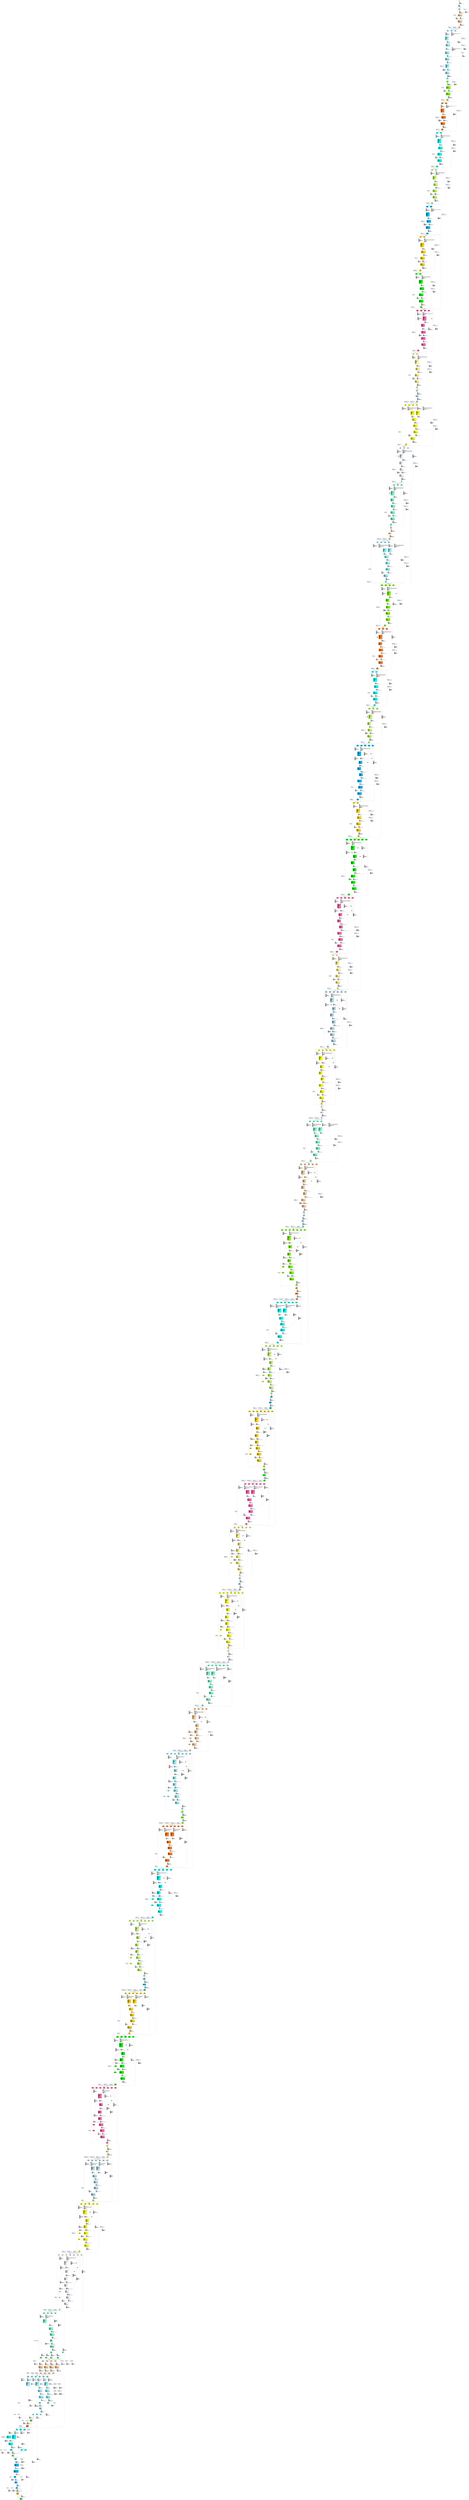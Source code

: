 digraph G {
graph [ fontsize=11 ];
node [ fontsize=11 ];
edge [ fontsize=10 ];
rankdir=BU
ranksep=1.5
nodesep=1
splines=spline
compound=true
Graphinfo [ label="" shape=plaintext, style=rounded, color=black, fontname="Arial-Bold" ];
subgraph cluster_1 { label="epoch 1"; fontsize=14; 
subgraph cluster_1_nodes { label="nodes "; peripheries=0;
Transpose_1 ;  }

subgraph cluster_dma_1_in { label=""; peripheries=0;
dummy_1[ style=invis ];  };
 }
subgraph cluster_2 { label="epoch 2"; fontsize=14; 
subgraph cluster_2_nodes { label="nodes "; peripheries=0;
Quantize_5 ; Conv2D_7_suboff_24 ;  }

subgraph cluster_dma_2_in { label="dma inputs "; peripheries=0;
dma_3i2 ;  };

subgraph cluster_dma_2_out { label="dma outputs "; peripheries=0;
dma_9i2 ;  }
 }
Transpose_1:s -> dma_3i2:n [ltail="cluster_1" lhead=cluster_2 strength=1000 penwidth=5];
subgraph cluster_3 { label="epoch 3"; fontsize=14; 
subgraph cluster_3_nodes { label="nodes "; peripheries=0;
Conv2D_7 ; Conv2D_7_mul_scale_28 ; Conv2D_7_off_bias_30 ; Conv2D_12_suboff_33 ; Conv2D_12 ; Conv2D_12_mul_scale_37 ;  }

subgraph cluster_dma_3_in { label="dma inputs "; peripheries=0;
dma_1i3 ; dma_9i3 ; dma_7i3 ;  };

subgraph cluster_dma_3_out { label="dma outputs "; peripheries=0;
dma_0i3 ;  }
 }
dma_9i2:s -> dma_1i3:n [ltail="cluster_2" lhead=cluster_3 strength=1000 penwidth=5];
subgraph cluster_4 { label="epoch 4"; fontsize=14; 
subgraph cluster_4_nodes { label="nodes "; peripheries=0;
Conv2D_12_off_bias_39 ; Conv2D_16_suboff_42 ;  }

subgraph cluster_dma_4_in { label="dma inputs "; peripheries=0;
dma_4i4 ;  };

subgraph cluster_dma_4_out { label="dma outputs "; peripheries=0;
dma_6i4 ;  }
 }
dma_0i3:s -> dma_4i4:n [ltail="cluster_3" lhead=cluster_4 strength=1000 penwidth=5];
subgraph cluster_5 { label="epoch 5"; fontsize=14; 
subgraph cluster_5_nodes { label="nodes "; peripheries=0;
Conv2D_16 ; Conv2D_16_mul_scale_46 ; Conv2D_16_off_bias_48 ;  }

subgraph cluster_dma_5_in { label="dma inputs "; peripheries=0;
dma_4i5 ; dma_6i5 ;  };

subgraph cluster_dma_5_out { label="dma outputs "; peripheries=0;
dma_2i5 ;  }
 }
dma_6i4:s -> dma_4i5:n [ltail="cluster_4" lhead=cluster_5 strength=1000 penwidth=5];
subgraph cluster_6 { label="epoch 6"; fontsize=14; 
subgraph cluster_6_nodes { label="nodes "; peripheries=0;
Conv2D_19 ; Conv2D_19_mul_scale_55 ; Conv2D_19_off_bias_57 ; Conv2D_24_suboff_60 ;  }

subgraph cluster_dma_6_in { label="dma inputs "; peripheries=0;
dma_0i6 ; dma_3i6 ;  };

subgraph cluster_dma_6_out { label="dma outputs "; peripheries=0;
dma_9i6 ;  }
 }
dma_2i5:s -> dma_0i6:n [ltail="cluster_5" lhead=cluster_6 strength=1000 penwidth=5];
subgraph cluster_7 { label="epoch 7"; fontsize=14; 
subgraph cluster_7_nodes { label="nodes "; peripheries=0;
Conv2D_24 ; Conv2D_24_mul_scale_64 ; Conv2D_24_off_bias_66 ; Conv2D_28_suboff_69 ;  }

subgraph cluster_dma_7_in { label="dma inputs "; peripheries=0;
dma_4i7 ; dma_7i7 ;  };

subgraph cluster_dma_7_out { label="dma outputs "; peripheries=0;
dma_3i7 ;  }
 }
dma_9i6:s -> dma_4i7:n [ltail="cluster_6" lhead=cluster_7 strength=1000 penwidth=5];
subgraph cluster_8 { label="epoch 8"; fontsize=14; 
subgraph cluster_8_nodes { label="nodes "; peripheries=0;
Conv2D_28 ; Conv2D_28_mul_scale_73 ; Conv2D_28_off_bias_75 ;  }

subgraph cluster_dma_8_in { label="dma inputs "; peripheries=0;
dma_6i8 ; dma_3i8 ;  };

subgraph cluster_dma_8_out { label="dma outputs "; peripheries=0;
dma_9i8 ;  }
 }
dma_3i7:s -> dma_6i8:n [ltail="cluster_7" lhead=cluster_8 strength=1000 penwidth=5];
subgraph cluster_9 { label="epoch 9"; fontsize=14; 
subgraph cluster_9_nodes { label="nodes "; peripheries=0;
Conv2D_31 ; Conv2D_31_mul_scale_82 ; Conv2D_31_off_bias_84 ; Conv2D_36_suboff_87 ;  }

subgraph cluster_dma_9_in { label="dma inputs "; peripheries=0;
dma_7i9 ; dma_5i9 ;  };

subgraph cluster_dma_9_out { label="dma outputs "; peripheries=0;
dma_4i9 ;  }
 }
dma_9i8:s -> dma_7i9:n [ltail="cluster_8" lhead=cluster_9 strength=1000 penwidth=5];
subgraph cluster_10 { label="epoch 10"; fontsize=14; 
subgraph cluster_10_nodes { label="nodes "; peripheries=0;
Conv2D_36 ; Conv2D_36_mul_scale_91 ; Conv2D_36_off_bias_93 ; Conv2D_40_suboff_96 ;  }

subgraph cluster_dma_10_in { label="dma inputs "; peripheries=0;
dma_3i10 ; dma_6i10 ;  };

subgraph cluster_dma_10_out { label="dma outputs "; peripheries=0;
dma_2i10 ; dma_2i10 ;  }
 }
dma_4i9:s -> dma_3i10:n [ltail="cluster_9" lhead=cluster_10 strength=1000 penwidth=5];
subgraph cluster_11 { label="epoch 11"; fontsize=14; 
subgraph cluster_11_nodes { label="nodes "; peripheries=0;
Conv2D_40 ; Conv2D_40_ca_pipe_1 ; Conv2D_40_mul_scale_100 ; Conv2D_40_off_bias_102 ; Add_43 ;  }

subgraph cluster_dma_11_in { label="dma inputs "; peripheries=0;
dma_9i11 ; dma_4i11 ; dma_6i11 ; dma_5i11 ;  };

subgraph cluster_dma_11_out { label="dma outputs "; peripheries=0;
dma_1i11 ;  }
 }
dma_2i10:s -> dma_5i11:n [ltail="cluster_10" lhead=cluster_11 strength=1000 penwidth=5];
subgraph cluster_12 { label="epoch 12"; fontsize=14; 
subgraph cluster_12_nodes { label="nodes "; peripheries=0;
Conv2D_46 ; Conv2D_46_mul_scale_109 ; Conv2D_46_off_bias_111 ; Conv2D_50_suboff_114 ;  }

subgraph cluster_dma_12_in { label="dma inputs "; peripheries=0;
dma_9i12 ; dma_7i12 ;  };

subgraph cluster_dma_12_out { label="dma outputs "; peripheries=0;
dma_4i12 ;  }
 }
dma_1i11:s -> dma_9i12:n [ltail="cluster_11" lhead=cluster_12 strength=1000 penwidth=5];
subgraph cluster_13 { label="epoch 13"; fontsize=14; 
subgraph cluster_13_nodes { label="nodes "; peripheries=0;
Conv2D_50_subm_1_conv_identity ;  }

subgraph cluster_dma_13_in { label="dma inputs "; peripheries=0;
dma_5i13 ;  };

subgraph cluster_dma_13_out { label="dma outputs "; peripheries=0;
dma_0i13 ; dma_0i13 ;  }
 }
dma_4i12:s -> dma_5i13:n [ltail="cluster_12" lhead=cluster_13 strength=1000 penwidth=5];
subgraph cluster_14 { label="epoch 14"; fontsize=14; 
subgraph cluster_14_nodes { label="nodes "; peripheries=0;
Conv2D_50_subm_0 ; Conv2D_50_subm_1 ; Conv2D_50_add_0 ; Conv2D_50_mul_scale_118 ; Conv2D_50_off_bias_120 ; Conv2D_54_suboff_123 ;  }

subgraph cluster_dma_14_in { label="dma inputs "; peripheries=0;
dma_6i14 ; dma_3i14 ; dma_1i14 ; dma_9i14 ;  };

subgraph cluster_dma_14_out { label="dma outputs "; peripheries=0;
dma_4i14 ; dma_4i14 ;  }
 }
dma_0i13:s -> dma_6i14:n [ltail="cluster_13" lhead=cluster_14 strength=1000 penwidth=5];
subgraph cluster_15 { label="epoch 15"; fontsize=14; 
subgraph cluster_15_nodes { label="nodes "; peripheries=0;
Conv2D_54 ; Conv2D_54_ca_pipe_1 ; Conv2D_54_mul_scale_127 ; Conv2D_54_off_bias_129 ;  }

subgraph cluster_dma_15_in { label="dma inputs "; peripheries=0;
dma_7i15 ; dma_8i15 ; dma_1i15 ;  };

subgraph cluster_dma_15_out { label="dma outputs "; peripheries=0;
dma_4i15 ; dma_4i15 ;  }
 }
dma_4i14:s -> dma_7i15:n [ltail="cluster_14" lhead=cluster_15 strength=1000 penwidth=5];
subgraph cluster_16 { label="epoch 16"; fontsize=14; 
subgraph cluster_16_nodes { label="nodes "; peripheries=0;
Conv2D_57 ; Conv2D_57_ca_pipe_1 ; Conv2D_57_mul_scale_136 ; Conv2D_57_off_bias_138 ; Conv2D_61_suboff_141 ;  }

subgraph cluster_dma_16_in { label="dma inputs "; peripheries=0;
dma_3i16 ; dma_9i16 ; dma_5i16 ;  };

subgraph cluster_dma_16_out { label="dma outputs "; peripheries=0;
dma_0i16 ;  }
 }
dma_4i15:s -> dma_3i16:n [ltail="cluster_15" lhead=cluster_16 strength=1000 penwidth=5];
subgraph cluster_17 { label="epoch 17"; fontsize=14; 
subgraph cluster_17_nodes { label="nodes "; peripheries=0;
Conv2D_61_subm_1_conv_identity ;  }

subgraph cluster_dma_17_in { label="dma inputs "; peripheries=0;
dma_8i17 ;  };

subgraph cluster_dma_17_out { label="dma outputs "; peripheries=0;
dma_0i17 ; dma_0i17 ;  }
 }
dma_0i16:s -> dma_8i17:n [ltail="cluster_16" lhead=cluster_17 strength=1000 penwidth=5];
subgraph cluster_18 { label="epoch 18"; fontsize=14; 
subgraph cluster_18_nodes { label="nodes "; peripheries=0;
Conv2D_61_subm_0 ; Conv2D_61_subm_1 ; Conv2D_61_add_0 ; Conv2D_61_mul_scale_145 ; Conv2D_61_off_bias_147 ; Conv2D_65_suboff_150 ;  }

subgraph cluster_dma_18_in { label="dma inputs "; peripheries=0;
dma_0i18 ; dma_7i18 ; dma_5i18 ; dma_2i18 ;  };

subgraph cluster_dma_18_out { label="dma outputs "; peripheries=0;
dma_6i18 ; dma_6i18 ;  }
 }
dma_0i17:s -> dma_0i18:n [ltail="cluster_17" lhead=cluster_18 strength=1000 penwidth=5];
subgraph cluster_19 { label="epoch 19"; fontsize=14; 
subgraph cluster_19_nodes { label="nodes "; peripheries=0;
Conv2D_65 ; Conv2D_65_ca_pipe_1 ; Conv2D_65_mul_scale_154 ; Conv2D_65_off_bias_156 ; Add_68 ;  }

subgraph cluster_dma_19_in { label="dma inputs "; peripheries=0;
dma_3i19 ; dma_2i19 ; dma_8i19 ; dma_0i19 ;  };

subgraph cluster_dma_19_out { label="dma outputs "; peripheries=0;
dma_9i19 ; dma_9i19 ;  }
 }
dma_6i18:s -> dma_0i19:n [ltail="cluster_18" lhead=cluster_19 strength=1000 penwidth=5];
subgraph cluster_20 { label="epoch 20"; fontsize=14; 
subgraph cluster_20_nodes { label="nodes "; peripheries=0;
Conv2D_71 ; Conv2D_71_ca_pipe_1 ; Conv2D_71_mul_scale_163 ; Conv2D_71_off_bias_165 ; Conv2D_76_suboff_168 ;  }

subgraph cluster_dma_20_in { label="dma inputs "; peripheries=0;
dma_7i20 ; dma_0i20 ; dma_4i20 ;  };

subgraph cluster_dma_20_out { label="dma outputs "; peripheries=0;
dma_9i20 ;  }
 }
dma_9i19:s -> dma_7i20:n [ltail="cluster_19" lhead=cluster_20 strength=1000 penwidth=5];
subgraph cluster_21 { label="epoch 21"; fontsize=14; 
subgraph cluster_21_nodes { label="nodes "; peripheries=0;
Conv2D_76 ; Conv2D_76_mul_scale_172 ; Conv2D_76_off_bias_174 ; Conv2D_80_suboff_177 ;  }

subgraph cluster_dma_21_in { label="dma inputs "; peripheries=0;
dma_7i21 ; dma_0i21 ;  };

subgraph cluster_dma_21_out { label="dma outputs "; peripheries=0;
dma_8i21 ; dma_8i21 ;  }
 }
dma_9i20:s -> dma_7i21:n [ltail="cluster_20" lhead=cluster_21 strength=1000 penwidth=5];
subgraph cluster_22 { label="epoch 22"; fontsize=14; 
subgraph cluster_22_nodes { label="nodes "; peripheries=0;
Conv2D_80 ; Conv2D_80_ca_pipe_1 ; Conv2D_80_mul_scale_181 ; Conv2D_80_off_bias_183 ;  }

subgraph cluster_dma_22_in { label="dma inputs "; peripheries=0;
dma_0i22 ; dma_5i22 ; dma_4i22 ;  };

subgraph cluster_dma_22_out { label="dma outputs "; peripheries=0;
dma_8i22 ; dma_8i22 ; dma_8i22 ; dma_8i22 ;  }
 }
dma_8i21:s -> dma_0i22:n [ltail="cluster_21" lhead=cluster_22 strength=1000 penwidth=5];
subgraph cluster_23 { label="epoch 23"; fontsize=14; 
subgraph cluster_23_nodes { label="nodes "; peripheries=0;
Conv2D_83 ; Conv2D_83_ca_pipe_1 ; Conv2D_83_ca_pipe_2 ; Conv2D_83_ca_pipe_3 ; Conv2D_83_mul_scale_190 ; Conv2D_83_off_bias_192 ; Conv2D_88_suboff_195 ;  }

subgraph cluster_dma_23_in { label="dma inputs "; peripheries=0;
dma_0i23 ; dma_3i23 ; dma_5i23 ; dma_7i23 ; dma_6i23 ;  };

subgraph cluster_dma_23_out { label="dma outputs "; peripheries=0;
dma_4i23 ;  }
 }
dma_8i22:s -> dma_0i23:n [ltail="cluster_22" lhead=cluster_23 strength=1000 penwidth=5];
subgraph cluster_24 { label="epoch 24"; fontsize=14; 
subgraph cluster_24_nodes { label="nodes "; peripheries=0;
Conv2D_88 ; Conv2D_88_mul_scale_199 ; Conv2D_88_off_bias_201 ; Conv2D_92_suboff_204 ;  }

subgraph cluster_dma_24_in { label="dma inputs "; peripheries=0;
dma_0i24 ; dma_9i24 ;  };

subgraph cluster_dma_24_out { label="dma outputs "; peripheries=0;
dma_1i24 ; dma_1i24 ; dma_1i24 ; dma_1i24 ;  }
 }
dma_4i23:s -> dma_0i24:n [ltail="cluster_23" lhead=cluster_24 strength=1000 penwidth=5];
subgraph cluster_25 { label="epoch 25"; fontsize=14; 
subgraph cluster_25_nodes { label="nodes "; peripheries=0;
Conv2D_92 ; Conv2D_92_ca_pipe_1 ; Conv2D_92_ca_pipe_2 ; Conv2D_92_ca_pipe_3 ; Conv2D_92_mul_scale_208 ; Conv2D_92_off_bias_210 ; Add_95 ;  }

subgraph cluster_dma_25_in { label="dma inputs "; peripheries=0;
dma_8i25 ; dma_7i25 ; dma_0i25 ; dma_4i25 ; dma_5i25 ; dma_2i25 ;  };

subgraph cluster_dma_25_out { label="dma outputs "; peripheries=0;
dma_3i25 ; dma_3i25 ; dma_3i25 ; dma_3i25 ;  }
 }
dma_1i24:s -> dma_2i25:n [ltail="cluster_24" lhead=cluster_25 strength=1000 penwidth=5];
subgraph cluster_26 { label="epoch 26"; fontsize=14; 
subgraph cluster_26_nodes { label="nodes "; peripheries=0;
Conv2D_98 ; Conv2D_98_ca_pipe_1 ; Conv2D_98_ca_pipe_2 ; Conv2D_98_ca_pipe_3 ; Conv2D_98_mul_scale_217 ; Conv2D_98_off_bias_219 ; Conv2D_103_suboff_222 ;  }

subgraph cluster_dma_26_in { label="dma inputs "; peripheries=0;
dma_3i26 ; dma_5i26 ; dma_2i26 ; dma_7i26 ; dma_8i26 ;  };

subgraph cluster_dma_26_out { label="dma outputs "; peripheries=0;
dma_1i26 ;  }
 }
dma_3i25:s -> dma_3i26:n [ltail="cluster_25" lhead=cluster_26 strength=1000 penwidth=5];
subgraph cluster_27 { label="epoch 27"; fontsize=14; 
subgraph cluster_27_nodes { label="nodes "; peripheries=0;
Conv2D_103 ; Conv2D_103_mul_scale_226 ; Conv2D_103_off_bias_228 ; Conv2D_107_suboff_231 ;  }

subgraph cluster_dma_27_in { label="dma inputs "; peripheries=0;
dma_8i27 ; dma_0i27 ;  };

subgraph cluster_dma_27_out { label="dma outputs "; peripheries=0;
dma_9i27 ; dma_9i27 ; dma_9i27 ; dma_9i27 ;  }
 }
dma_1i26:s -> dma_8i27:n [ltail="cluster_26" lhead=cluster_27 strength=1000 penwidth=5];
subgraph cluster_28 { label="epoch 28"; fontsize=14; 
subgraph cluster_28_nodes { label="nodes "; peripheries=0;
Conv2D_107 ; Conv2D_107_ca_pipe_1 ; Conv2D_107_ca_pipe_2 ; Conv2D_107_ca_pipe_3 ; Conv2D_107_mul_scale_235 ; Conv2D_107_off_bias_237 ; Add_110 ;  }

subgraph cluster_dma_28_in { label="dma inputs "; peripheries=0;
dma_5i28 ; dma_1i28 ; dma_3i28 ; dma_9i28 ; dma_8i28 ; dma_0i28 ;  };

subgraph cluster_dma_28_out { label="dma outputs "; peripheries=0;
dma_2i28 ; dma_2i28 ; dma_2i28 ; dma_2i28 ;  }
 }
dma_9i27:s -> dma_0i28:n [ltail="cluster_27" lhead=cluster_28 strength=1000 penwidth=5];
subgraph cluster_29 { label="epoch 29"; fontsize=14; 
subgraph cluster_29_nodes { label="nodes "; peripheries=0;
Conv2D_113 ; Conv2D_113_ca_pipe_1 ; Conv2D_113_ca_pipe_2 ; Conv2D_113_ca_pipe_3 ; Conv2D_113_mul_scale_244 ; Conv2D_113_off_bias_246 ; Conv2D_117_suboff_249 ;  }

subgraph cluster_dma_29_in { label="dma inputs "; peripheries=0;
dma_3i29 ; dma_6i29 ; dma_5i29 ; dma_7i29 ; dma_4i29 ;  };

subgraph cluster_dma_29_out { label="dma outputs "; peripheries=0;
dma_2i29 ;  }
 }
dma_2i28:s -> dma_3i29:n [ltail="cluster_28" lhead=cluster_29 strength=1000 penwidth=5];
subgraph cluster_30 { label="epoch 30"; fontsize=14; 
subgraph cluster_30_nodes { label="nodes "; peripheries=0;
Conv2D_117_subm_1_conv_identity ;  }

subgraph cluster_dma_30_in { label="dma inputs "; peripheries=0;
dma_5i30 ;  };

subgraph cluster_dma_30_out { label="dma outputs "; peripheries=0;
dma_2i30 ; dma_2i30 ;  }
 }
dma_2i29:s -> dma_5i30:n [ltail="cluster_29" lhead=cluster_30 strength=1000 penwidth=5];
subgraph cluster_31 { label="epoch 31"; fontsize=14; 
subgraph cluster_31_nodes { label="nodes "; peripheries=0;
Conv2D_117_subm_0 ; Conv2D_117_subm_1 ; Conv2D_117_add_0 ; Conv2D_117_mul_scale_253 ; Conv2D_117_off_bias_255 ; Conv2D_121_suboff_258 ;  }

subgraph cluster_dma_31_in { label="dma inputs "; peripheries=0;
dma_3i31 ; dma_5i31 ; dma_8i31 ; dma_2i31 ;  };

subgraph cluster_dma_31_out { label="dma outputs "; peripheries=0;
dma_7i31 ; dma_7i31 ; dma_7i31 ; dma_7i31 ;  }
 }
dma_2i30:s -> dma_3i31:n [ltail="cluster_30" lhead=cluster_31 strength=1000 penwidth=5];
subgraph cluster_32 { label="epoch 32"; fontsize=14; 
subgraph cluster_32_nodes { label="nodes "; peripheries=0;
Conv2D_121 ; Conv2D_121_ca_pipe_1 ; Conv2D_121_ca_pipe_2 ; Conv2D_121_ca_pipe_3 ; Conv2D_121_mul_scale_262 ; Conv2D_121_off_bias_264 ;  }

subgraph cluster_dma_32_in { label="dma inputs "; peripheries=0;
dma_0i32 ; dma_1i32 ; dma_8i32 ; dma_6i32 ; dma_2i32 ;  };

subgraph cluster_dma_32_out { label="dma outputs "; peripheries=0;
dma_9i32 ;  }
 }
dma_7i31:s -> dma_0i32:n [ltail="cluster_31" lhead=cluster_32 strength=1000 penwidth=5];
subgraph cluster_33 { label="epoch 33"; fontsize=14; 
subgraph cluster_33_nodes { label="nodes "; peripheries=0;
Conv2D_124_conv_identity ;  }

subgraph cluster_dma_33_in { label="dma inputs "; peripheries=0;
dma_9i33 ;  };

subgraph cluster_dma_33_out { label="dma outputs "; peripheries=0;
dma_1i33 ; dma_1i33 ; dma_1i33 ; dma_1i33 ;  }
 }
dma_9i32:s -> dma_9i33:n [ltail="cluster_32" lhead=cluster_33 strength=1000 penwidth=5];
subgraph cluster_34 { label="epoch 34"; fontsize=14; 
subgraph cluster_34_nodes { label="nodes "; peripheries=0;
Conv2D_124 ; Conv2D_124_ca_pipe_1 ; Conv2D_124_ca_pipe_2 ; Conv2D_124_ca_pipe_3 ; Conv2D_124_mul_scale_271 ; Conv2D_124_off_bias_273 ; Conv2D_128_suboff_276 ;  }

subgraph cluster_dma_34_in { label="dma inputs "; peripheries=0;
dma_6i34 ; dma_3i34 ; dma_1i34 ; dma_0i34 ; dma_2i34 ; dma_7i34 ; dma_8i34 ;  };

subgraph cluster_dma_34_out { label="dma outputs "; peripheries=0;
dma_5i34 ;  }
dma_4i34 ; dma_9i34 ;  }
dma_1i33:s -> dma_6i34:n [ltail="cluster_33" lhead=cluster_34 strength=1000 penwidth=5];
subgraph cluster_35 { label="epoch 35"; fontsize=14; 
subgraph cluster_35_nodes { label="nodes "; peripheries=0;
Conv2D_128_subm_1_conv_identity ;  }

subgraph cluster_dma_35_in { label="dma inputs "; peripheries=0;
dma_9i35 ;  };

subgraph cluster_dma_35_out { label="dma outputs "; peripheries=0;
dma_0i35 ; dma_0i35 ;  }
 }
dma_5i34:s -> dma_9i35:n [ltail="cluster_34" lhead=cluster_35 strength=1000 penwidth=5];
subgraph cluster_36 { label="epoch 36"; fontsize=14; 
subgraph cluster_36_nodes { label="nodes "; peripheries=0;
Conv2D_128_subm_0 ; Conv2D_128_subm_1 ; Conv2D_128_add_0 ; Conv2D_128_mul_scale_280 ; Conv2D_128_off_bias_282 ; Conv2D_132_suboff_285 ;  }

subgraph cluster_dma_36_in { label="dma inputs "; peripheries=0;
dma_6i36 ; dma_0i36 ; dma_1i36 ; dma_4i36 ; dma_2i36 ; dma_7i36 ;  };

subgraph cluster_dma_36_out { label="dma outputs "; peripheries=0;
dma_9i36 ; dma_9i36 ; dma_9i36 ;  }
 }
dma_0i35:s -> dma_6i36:n [ltail="cluster_35" lhead=cluster_36 strength=1000 penwidth=5];
subgraph cluster_37 { label="epoch 37"; fontsize=14; 
subgraph cluster_37_nodes { label="nodes "; peripheries=0;
Conv2D_132 ; Conv2D_132_ca_pipe_1 ; Conv2D_132_ca_pipe_2 ; Conv2D_132_mul_scale_289 ; Conv2D_132_off_bias_291 ; Add_135 ;  }

subgraph cluster_dma_37_in { label="dma inputs "; peripheries=0;
dma_1i37 ; dma_5i37 ; dma_6i37 ; dma_2i37 ; dma_3i37 ;  };

subgraph cluster_dma_37_out { label="dma outputs "; peripheries=0;
dma_7i37 ;  }
dma_0i37 ; dma_4i37 ;  }
dma_9i36:s -> dma_3i37:n [ltail="cluster_36" lhead=cluster_37 strength=1000 penwidth=5];
subgraph cluster_38 { label="epoch 38"; fontsize=14; 
subgraph cluster_38_nodes { label="nodes "; peripheries=0;
Conv2D_138_conv_identity ;  }

subgraph cluster_dma_38_in { label="dma inputs "; peripheries=0;
dma_7i38 ;  };

subgraph cluster_dma_38_out { label="dma outputs "; peripheries=0;
dma_0i38 ; dma_0i38 ; dma_0i38 ; dma_0i38 ;  }
 }
dma_7i37:s -> dma_7i38:n [ltail="cluster_37" lhead=cluster_38 strength=1000 penwidth=5];
subgraph cluster_39 { label="epoch 39"; fontsize=14; 
subgraph cluster_39_nodes { label="nodes "; peripheries=0;
Conv2D_138 ; Conv2D_138_ca_pipe_1 ; Conv2D_138_ca_pipe_2 ; Conv2D_138_ca_pipe_3 ; Conv2D_138_mul_scale_298 ; Conv2D_138_off_bias_300 ; Conv2D_142_suboff_303 ;  }

subgraph cluster_dma_39_in { label="dma inputs "; peripheries=0;
dma_2i39 ; dma_8i39 ; dma_7i39 ; dma_9i39 ; dma_5i39 ; dma_3i39 ; dma_1i39 ;  };

subgraph cluster_dma_39_out { label="dma outputs "; peripheries=0;
dma_0i39 ;  }
dma_6i39 ; dma_4i39 ;  }
dma_0i38:s -> dma_2i39:n [ltail="cluster_38" lhead=cluster_39 strength=1000 penwidth=5];
subgraph cluster_40 { label="epoch 40"; fontsize=14; 
subgraph cluster_40_nodes { label="nodes "; peripheries=0;
Conv2D_142_subm_1_conv_identity ;  }

subgraph cluster_dma_40_in { label="dma inputs "; peripheries=0;
dma_2i40 ;  };

subgraph cluster_dma_40_out { label="dma outputs "; peripheries=0;
dma_7i40 ; dma_7i40 ;  }
 }
dma_0i39:s -> dma_2i40:n [ltail="cluster_39" lhead=cluster_40 strength=1000 penwidth=5];
subgraph cluster_41 { label="epoch 41"; fontsize=14; 
subgraph cluster_41_nodes { label="nodes "; peripheries=0;
Conv2D_142_subm_0 ; Conv2D_142_subm_1 ; Conv2D_142_add_0 ; Conv2D_142_mul_scale_307 ; Conv2D_142_off_bias_309 ; Conv2D_146_suboff_312 ;  }

subgraph cluster_dma_41_in { label="dma inputs "; peripheries=0;
dma_8i41 ; dma_3i41 ; dma_0i41 ; dma_4i41 ; dma_2i41 ; dma_7i41 ;  };

subgraph cluster_dma_41_out { label="dma outputs "; peripheries=0;
dma_9i41 ; dma_9i41 ; dma_9i41 ;  }
 }
dma_7i40:s -> dma_8i41:n [ltail="cluster_40" lhead=cluster_41 strength=1000 penwidth=5];
subgraph cluster_42 { label="epoch 42"; fontsize=14; 
subgraph cluster_42_nodes { label="nodes "; peripheries=0;
Conv2D_146 ; Conv2D_146_ca_pipe_1 ; Conv2D_146_ca_pipe_2 ; Conv2D_146_mul_scale_316 ; Conv2D_146_off_bias_318 ; Add_149 ;  }

subgraph cluster_dma_42_in { label="dma inputs "; peripheries=0;
dma_3i42 ; dma_4i42 ; dma_8i42 ; dma_7i42 ; dma_0i42 ;  };

subgraph cluster_dma_42_out { label="dma outputs "; peripheries=0;
dma_2i42 ;  }
dma_1i42 ; dma_9i42 ;  }
dma_9i41:s -> dma_0i42:n [ltail="cluster_41" lhead=cluster_42 strength=1000 penwidth=5];
subgraph cluster_43 { label="epoch 43"; fontsize=14; 
subgraph cluster_43_nodes { label="nodes "; peripheries=0;
Conv2D_152_conv_identity ;  }

subgraph cluster_dma_43_in { label="dma inputs "; peripheries=0;
dma_5i43 ;  };

subgraph cluster_dma_43_out { label="dma outputs "; peripheries=0;
dma_1i43 ; dma_1i43 ; dma_1i43 ; dma_1i43 ;  }
 }
dma_2i42:s -> dma_5i43:n [ltail="cluster_42" lhead=cluster_43 strength=1000 penwidth=5];
subgraph cluster_44 { label="epoch 44"; fontsize=14; 
subgraph cluster_44_nodes { label="nodes "; peripheries=0;
Conv2D_152 ; Conv2D_152_ca_pipe_1 ; Conv2D_152_ca_pipe_2 ; Conv2D_152_ca_pipe_3 ; Conv2D_152_mul_scale_325 ; Conv2D_152_off_bias_327 ; Conv2D_156_suboff_330 ;  }

subgraph cluster_dma_44_in { label="dma inputs "; peripheries=0;
dma_7i44 ; dma_3i44 ; dma_4i44 ; dma_1i44 ; dma_0i44 ; dma_9i44 ; dma_6i44 ;  };

subgraph cluster_dma_44_out { label="dma outputs "; peripheries=0;
dma_5i44 ;  }
dma_2i44 ; dma_8i44 ;  }
dma_1i43:s -> dma_7i44:n [ltail="cluster_43" lhead=cluster_44 strength=1000 penwidth=5];
subgraph cluster_45 { label="epoch 45"; fontsize=14; 
subgraph cluster_45_nodes { label="nodes "; peripheries=0;
Conv2D_156_subm_1_conv_identity ;  }

subgraph cluster_dma_45_in { label="dma inputs "; peripheries=0;
dma_9i45 ;  };

subgraph cluster_dma_45_out { label="dma outputs "; peripheries=0;
dma_1i45 ; dma_1i45 ;  }
 }
dma_5i44:s -> dma_9i45:n [ltail="cluster_44" lhead=cluster_45 strength=1000 penwidth=5];
subgraph cluster_46 { label="epoch 46"; fontsize=14; 
subgraph cluster_46_nodes { label="nodes "; peripheries=0;
Conv2D_156_subm_0 ; Conv2D_156_subm_1 ; Conv2D_156_add_0 ; Conv2D_156_mul_scale_334 ; Conv2D_156_off_bias_336 ; Conv2D_160_suboff_339 ;  }

subgraph cluster_dma_46_in { label="dma inputs "; peripheries=0;
dma_5i46 ; dma_3i46 ; dma_8i46 ; dma_7i46 ; dma_6i46 ; dma_2i46 ;  };

subgraph cluster_dma_46_out { label="dma outputs "; peripheries=0;
dma_0i46 ; dma_0i46 ; dma_0i46 ;  }
 }
dma_1i45:s -> dma_5i46:n [ltail="cluster_45" lhead=cluster_46 strength=1000 penwidth=5];
subgraph cluster_47 { label="epoch 47"; fontsize=14; 
subgraph cluster_47_nodes { label="nodes "; peripheries=0;
Conv2D_160 ; Conv2D_160_ca_pipe_1 ; Conv2D_160_ca_pipe_2 ; Conv2D_160_mul_scale_343 ; Conv2D_160_off_bias_345 ;  }

subgraph cluster_dma_47_in { label="dma inputs "; peripheries=0;
dma_8i47 ; dma_6i47 ; dma_1i47 ; dma_0i47 ;  };

subgraph cluster_dma_47_out { label="dma outputs "; peripheries=0;
dma_4i47 ; dma_4i47 ; dma_4i47 ; dma_4i47 ;  }
dma_9i47 ; dma_3i47 ;  }
dma_0i46:s -> dma_8i47:n [ltail="cluster_46" lhead=cluster_47 strength=1000 penwidth=5];
subgraph cluster_48 { label="epoch 48"; fontsize=14; 
subgraph cluster_48_nodes { label="nodes "; peripheries=0;
Conv2D_163 ; Conv2D_163_ca_pipe_1 ; Conv2D_163_ca_pipe_2 ; Conv2D_163_ca_pipe_3 ; Conv2D_163_mul_scale_352 ; Conv2D_163_off_bias_354 ; Conv2D_167_suboff_357 ;  }

subgraph cluster_dma_48_in { label="dma inputs "; peripheries=0;
dma_0i48 ; dma_4i48 ; dma_5i48 ; dma_6i48 ; dma_7i48 ; dma_9i48 ; dma_2i48 ;  };

subgraph cluster_dma_48_out { label="dma outputs "; peripheries=0;
dma_3i48 ;  }
dma_8i48 ; dma_1i48 ;  }
dma_4i47:s -> dma_0i48:n [ltail="cluster_47" lhead=cluster_48 strength=1000 penwidth=5];
subgraph cluster_49 { label="epoch 49"; fontsize=14; 
subgraph cluster_49_nodes { label="nodes "; peripheries=0;
Conv2D_167_subm_1_conv_identity ;  }

subgraph cluster_dma_49_in { label="dma inputs "; peripheries=0;
dma_3i49 ;  };

subgraph cluster_dma_49_out { label="dma outputs "; peripheries=0;
dma_5i49 ; dma_5i49 ;  }
 }
dma_3i48:s -> dma_3i49:n [ltail="cluster_48" lhead=cluster_49 strength=1000 penwidth=5];
subgraph cluster_50 { label="epoch 50"; fontsize=14; 
subgraph cluster_50_nodes { label="nodes "; peripheries=0;
Conv2D_167_subm_0 ; Conv2D_167_subm_1 ; Conv2D_167_add_0 ; Conv2D_167_mul_scale_361 ; Conv2D_167_off_bias_363 ; Conv2D_171_suboff_366 ;  }

subgraph cluster_dma_50_in { label="dma inputs "; peripheries=0;
dma_4i50 ; dma_6i50 ; dma_0i50 ; dma_5i50 ; dma_3i50 ; dma_2i50 ;  };

subgraph cluster_dma_50_out { label="dma outputs "; peripheries=0;
dma_9i50 ; dma_9i50 ; dma_9i50 ;  }
 }
dma_5i49:s -> dma_4i50:n [ltail="cluster_49" lhead=cluster_50 strength=1000 penwidth=5];
subgraph cluster_51 { label="epoch 51"; fontsize=14; 
subgraph cluster_51_nodes { label="nodes "; peripheries=0;
Conv2D_171 ; Conv2D_171_ca_pipe_1 ; Conv2D_171_ca_pipe_2 ; Conv2D_171_mul_scale_370 ; Conv2D_171_off_bias_372 ; Add_174 ;  }

subgraph cluster_dma_51_in { label="dma inputs "; peripheries=0;
dma_0i51 ; dma_8i51 ; dma_9i51 ; dma_2i51 ; dma_6i51 ;  };

subgraph cluster_dma_51_out { label="dma outputs "; peripheries=0;
dma_7i51 ; dma_7i51 ; dma_7i51 ; dma_7i51 ;  }
dma_1i51 ; dma_5i51 ;  }
dma_9i50:s -> dma_6i51:n [ltail="cluster_50" lhead=cluster_51 strength=1000 penwidth=5];
subgraph cluster_52 { label="epoch 52"; fontsize=14; 
subgraph cluster_52_nodes { label="nodes "; peripheries=0;
Conv2D_177 ; Conv2D_177_ca_pipe_1 ; Conv2D_177_ca_pipe_2 ; Conv2D_177_ca_pipe_3 ; Conv2D_177_mul_scale_379 ; Conv2D_177_off_bias_381 ; Conv2D_181_suboff_384 ;  }

subgraph cluster_dma_52_in { label="dma inputs "; peripheries=0;
dma_4i52 ; dma_2i52 ; dma_9i52 ; dma_5i52 ; dma_8i52 ; dma_7i52 ; dma_3i52 ;  };

subgraph cluster_dma_52_out { label="dma outputs "; peripheries=0;
dma_1i52 ;  }
dma_6i52 ; dma_0i52 ;  }
dma_7i51:s -> dma_4i52:n [ltail="cluster_51" lhead=cluster_52 strength=1000 penwidth=5];
subgraph cluster_53 { label="epoch 53"; fontsize=14; 
subgraph cluster_53_nodes { label="nodes "; peripheries=0;
Conv2D_181_subm_1_conv_identity ;  }

subgraph cluster_dma_53_in { label="dma inputs "; peripheries=0;
dma_1i53 ;  };

subgraph cluster_dma_53_out { label="dma outputs "; peripheries=0;
dma_5i53 ; dma_5i53 ;  }
 }
dma_1i52:s -> dma_1i53:n [ltail="cluster_52" lhead=cluster_53 strength=1000 penwidth=5];
subgraph cluster_54 { label="epoch 54"; fontsize=14; 
subgraph cluster_54_nodes { label="nodes "; peripheries=0;
Conv2D_181_subm_0 ; Conv2D_181_subm_1 ; Conv2D_181_add_0 ; Conv2D_181_mul_scale_388 ; Conv2D_181_off_bias_390 ; Conv2D_185_suboff_393 ;  }

subgraph cluster_dma_54_in { label="dma inputs "; peripheries=0;
dma_4i54 ; dma_9i54 ; dma_3i54 ; dma_5i54 ; dma_0i54 ; dma_2i54 ;  };

subgraph cluster_dma_54_out { label="dma outputs "; peripheries=0;
dma_7i54 ; dma_7i54 ; dma_7i54 ;  }
 }
dma_5i53:s -> dma_4i54:n [ltail="cluster_53" lhead=cluster_54 strength=1000 penwidth=5];
subgraph cluster_55 { label="epoch 55"; fontsize=14; 
subgraph cluster_55_nodes { label="nodes "; peripheries=0;
Conv2D_185 ; Conv2D_185_ca_pipe_1 ; Conv2D_185_ca_pipe_2 ; Conv2D_185_mul_scale_397 ; Conv2D_185_off_bias_399 ; Add_188 ;  }

subgraph cluster_dma_55_in { label="dma inputs "; peripheries=0;
dma_1i55 ; dma_5i55 ; dma_0i55 ; dma_6i55 ; dma_7i55 ;  };

subgraph cluster_dma_55_out { label="dma outputs "; peripheries=0;
dma_8i55 ; dma_8i55 ; dma_8i55 ; dma_8i55 ;  }
dma_4i55 ; dma_9i55 ;  }
dma_7i54:s -> dma_7i55:n [ltail="cluster_54" lhead=cluster_55 strength=1000 penwidth=5];
subgraph cluster_56 { label="epoch 56"; fontsize=14; 
subgraph cluster_56_nodes { label="nodes "; peripheries=0;
Conv2D_191 ; Conv2D_191_ca_pipe_1 ; Conv2D_191_ca_pipe_2 ; Conv2D_191_ca_pipe_3 ; Conv2D_191_mul_scale_406 ; Conv2D_191_off_bias_408 ; Conv2D_195_suboff_411 ;  }

subgraph cluster_dma_56_in { label="dma inputs "; peripheries=0;
dma_2i56 ; dma_1i56 ; dma_5i56 ; dma_7i56 ; dma_6i56 ; dma_8i56 ; dma_4i56 ;  };

subgraph cluster_dma_56_out { label="dma outputs "; peripheries=0;
dma_0i56 ;  }
dma_9i56 ; dma_3i56 ;  }
dma_8i55:s -> dma_2i56:n [ltail="cluster_55" lhead=cluster_56 strength=1000 penwidth=5];
subgraph cluster_57 { label="epoch 57"; fontsize=14; 
subgraph cluster_57_nodes { label="nodes "; peripheries=0;
Conv2D_195_subm_1_conv_identity ;  }

subgraph cluster_dma_57_in { label="dma inputs "; peripheries=0;
dma_0i57 ;  };

subgraph cluster_dma_57_out { label="dma outputs "; peripheries=0;
dma_9i57 ; dma_9i57 ;  }
 }
dma_0i56:s -> dma_0i57:n [ltail="cluster_56" lhead=cluster_57 strength=1000 penwidth=5];
subgraph cluster_58 { label="epoch 58"; fontsize=14; 
subgraph cluster_58_nodes { label="nodes "; peripheries=0;
Conv2D_195_subm_0 ; Conv2D_195_subm_1 ; Conv2D_195_add_0 ; Conv2D_195_mul_scale_415 ; Conv2D_195_off_bias_417 ; Conv2D_199_suboff_420 ;  }

subgraph cluster_dma_58_in { label="dma inputs "; peripheries=0;
dma_2i58 ; dma_5i58 ; dma_1i58 ; dma_8i58 ; dma_3i58 ; dma_0i58 ;  };

subgraph cluster_dma_58_out { label="dma outputs "; peripheries=0;
dma_6i58 ; dma_6i58 ; dma_6i58 ;  }
 }
dma_9i57:s -> dma_2i58:n [ltail="cluster_57" lhead=cluster_58 strength=1000 penwidth=5];
subgraph cluster_59 { label="epoch 59"; fontsize=14; 
subgraph cluster_59_nodes { label="nodes "; peripheries=0;
Conv2D_199 ; Conv2D_199_ca_pipe_1 ; Conv2D_199_ca_pipe_2 ; Conv2D_199_mul_scale_424 ; Conv2D_199_off_bias_426 ; Add_202 ;  }

subgraph cluster_dma_59_in { label="dma inputs "; peripheries=0;
dma_1i59 ; dma_3i59 ; dma_7i59 ; dma_8i59 ; dma_9i59 ;  };

subgraph cluster_dma_59_out { label="dma outputs "; peripheries=0;
dma_6i59 ; dma_6i59 ; dma_6i59 ; dma_6i59 ;  }
dma_4i59 ; dma_5i59 ;  }
dma_6i58:s -> dma_9i59:n [ltail="cluster_58" lhead=cluster_59 strength=1000 penwidth=5];
subgraph cluster_60 { label="epoch 60"; fontsize=14; 
subgraph cluster_60_nodes { label="nodes "; peripheries=0;
Conv2D_205 ; Conv2D_205_ca_pipe_1 ; Conv2D_205_ca_pipe_2 ; Conv2D_205_ca_pipe_3 ; Conv2D_205_mul_scale_433 ; Conv2D_205_off_bias_435 ; Conv2D_210_suboff_438 ;  }

subgraph cluster_dma_60_in { label="dma inputs "; peripheries=0;
dma_4i60 ; dma_7i60 ; dma_9i60 ; dma_6i60 ; dma_0i60 ; dma_5i60 ; dma_1i60 ;  };

subgraph cluster_dma_60_out { label="dma outputs "; peripheries=0;
dma_2i60 ;  }
dma_8i60 ; dma_3i60 ;  }
dma_6i59:s -> dma_4i60:n [ltail="cluster_59" lhead=cluster_60 strength=1000 penwidth=5];
subgraph cluster_61 { label="epoch 61"; fontsize=14; 
subgraph cluster_61_nodes { label="nodes "; peripheries=0;
Conv2D_210 ; Conv2D_210_mul_scale_442 ; Conv2D_210_off_bias_444 ; AveragePool_214 ; RequantizeLinear_inserted_id1020 ; Reshape_215 ; Gemm_216_reshape_x_2 ; Gemm_220_reshape_x_8 ; Gemm_227_reshape_x_20 ; Gemm_224_reshape_x_14 ;  }

subgraph cluster_dma_61_in { label="dma inputs "; peripheries=0;
dma_2i61 ; dma_7i61 ; dma_8i61 ; dma_3i61 ;  };

subgraph cluster_dma_61_out { label="dma outputs "; peripheries=0;
dma_1i61 ;  }
 }
dma_2i60:s -> dma_2i61:n [ltail="cluster_60" lhead=cluster_61 strength=1000 penwidth=5];
subgraph cluster_62 { label="epoch 62"; fontsize=14; 
subgraph cluster_62_nodes { label="nodes "; peripheries=0;
Gemm_220_conv_10_suboff_456 ; Gemm_227_conv_22_suboff_474 ; Gemm_224_conv_16_suboff_465 ; Gemm_216_conv_4_suboff_447 ;  }

subgraph cluster_dma_62_in { label="dma inputs "; peripheries=0;
dma_6i62 ; dma_8i62 ; dma_9i62 ; dma_2i62 ;  };

subgraph cluster_dma_62_out { label="dma outputs "; peripheries=0;
dma_7i62 ; dma_0i62 ; dma_1i62 ; dma_4i62 ;  }
 }
dma_1i61:s -> dma_6i62:n [ltail="cluster_61" lhead=cluster_62 strength=1000 penwidth=5];
subgraph cluster_63 { label="epoch 63"; fontsize=14; 
subgraph cluster_63_nodes { label="nodes "; peripheries=0;
Gemm_220_conv_10 ; Gemm_220_conv_10_mul_scale_460 ; Gemm_220_conv_10_off_bias_462 ; Gemm_220_squeeze_y_11 ; Sigmoid_221 ; Gemm_227_conv_22 ; Gemm_227_conv_22_mul_scale_478 ; Gemm_227_conv_22_off_bias_480 ; Gemm_227_squeeze_y_23 ; Gemm_224_conv_16 ;  }

subgraph cluster_dma_63_in { label="dma inputs "; peripheries=0;
dma_4i63 ; dma_8i63 ; dma_9i63 ; dma_6i63 ; dma_3i63 ; dma_0i63 ;  };

subgraph cluster_dma_63_out { label="dma outputs "; peripheries=0;
dma_5i63 ; dma_2i63 ; dma_1i63 ;  }
dma_1i63 ;  }
dma_4i62:s -> dma_4i63:n [ltail="cluster_62" lhead=cluster_63 strength=1000 penwidth=5];
subgraph cluster_64 { label="epoch 64"; fontsize=14; 
subgraph cluster_64_nodes { label="nodes "; peripheries=0;
Dequantize_223 ;  }

subgraph cluster_dma_64_in { label=""; peripheries=0;
dummy_64[ style=invis ];  };
 }
dma_1i63:s -> dummy_64:n [ltail="cluster_63" lhead=cluster_64 strength=1000 penwidth=5];
subgraph cluster_65 { label="epoch 65"; fontsize=14; 
subgraph cluster_65_nodes { label="nodes "; peripheries=0;
Dequantize_229 ;  }

subgraph cluster_dma_65_in { label=""; peripheries=0;
dummy_65[ style=invis ];  };
 }
Dequantize_223:s -> dummy_65:n [ltail="cluster_64" lhead=cluster_65 strength=1000 penwidth=5];
subgraph cluster_66 { label="epoch 66"; fontsize=14; 
subgraph cluster_66_nodes { label="nodes "; peripheries=0;
Gemm_224_conv_16_mul_scale_469 ; Gemm_224_conv_16_off_bias_471 ; Gemm_224_squeeze_y_17 ; Gemm_216_conv_4 ;  }

subgraph cluster_dma_66_in { label="dma inputs "; peripheries=0;
dma_4i66 ; dma_2i66 ; dma_5i66 ;  };

subgraph cluster_dma_66_out { label="dma outputs "; peripheries=0;
dma_1i66 ; dma_3i66 ;  }
dma_3i66 ;  }
Dequantize_229:s -> dma_4i66:n [ltail="cluster_65" lhead=cluster_66 strength=1000 penwidth=5];
subgraph cluster_67 { label="epoch 67"; fontsize=14; 
subgraph cluster_67_nodes { label="nodes "; peripheries=0;
Dequantize_226 ;  }

subgraph cluster_dma_67_in { label=""; peripheries=0;
dummy_67[ style=invis ];  };
 }
dma_3i66:s -> dummy_67:n [ltail="cluster_66" lhead=cluster_67 strength=1000 penwidth=5];
subgraph cluster_68 { label="epoch 68"; fontsize=14; 
subgraph cluster_68_nodes { label="nodes "; peripheries=0;
Gemm_216_conv_4_mul_scale_451 ; Gemm_216_conv_4_off_bias_453 ; Gemm_216_squeeze_y_5 ; Sigmoid_217 ;  }

subgraph cluster_dma_68_in { label="dma inputs "; peripheries=0;
dma_8i68 ;  };

subgraph cluster_dma_68_out { label="dma outputs "; peripheries=0;
dma_4i68 ;  }
 }
Dequantize_226:s -> dma_8i68:n [ltail="cluster_67" lhead=cluster_68 strength=1000 penwidth=5];
subgraph cluster_69 { label="epoch 69"; fontsize=14; 
subgraph cluster_69_nodes { label="nodes "; peripheries=0;
Dequantize_219 ;  }

subgraph cluster_dma_69_in { label=""; peripheries=0;
dummy_69[ style=invis ];  };
 }
dma_4i68:s -> dummy_69:n [ltail="cluster_68" lhead=cluster_69 strength=1000 penwidth=5];
subgraph cluster_70 { label="epoch 70"; fontsize=14; 
subgraph cluster_70_nodes { label="nodes "; peripheries=0;
__NN__RETURN__ ;  }

subgraph cluster_dma_70_in { label=""; peripheries=0;
dummy_70[ style=invis ];  };
 }
Dequantize_219:s -> dummy_70:n [ltail="cluster_69" lhead=cluster_70 strength=1000 penwidth=5];
Conv2D_156_weights_submask_0_0_0_0_672_1_3_5_516 [ label="{ { <i0> 0} |  [631]\lConv2D_156_weights_submask_0_0_0_0_672_1_3_5_516\l(bytes=10080 , 0.34% of total)\l\l 1.2854 3.80032 4.35919 4.19153 ... | { <o0> 0} }", shape=record, fillcolor="aliceblue", style="rounded,filled"  ] ;
Conv2D_54_mul_scale_126 [ label="{ { <i0> 0} |  [211]\lConv2D_54_mul_scale_126\l(bytes=80 , 0.0027% of total)\l\l 6.74412e-05 7.58091e-05 0.000105843 6.15157e-05 ... | { <o0> 0} }", shape=record, fillcolor="aliceblue", style="rounded,filled"  ] ;
Conv2D_117_weights_submask_0_0_0_0_480_1_3_5_510 [ label="{ { <i0> 0} |  [458]\lConv2D_117_weights_submask_0_0_0_0_480_1_3_5_510\l(bytes=7200 , 0.25% of total)\l\l 0.637818 0.155746 0 -0.103831 ... | { <o0> 0} }", shape=record, fillcolor="aliceblue", style="rounded,filled"  ] ;
Conv2D_19_off_bias_59 [ label="{ { <i0> 0} |  [71]\lConv2D_19_off_bias_59\l(bytes=256 , 0.0087% of total)\l\l -34032002 -135026927 -53616459 -34375285 ... | { <o0> 0} }", shape=record, fillcolor="aliceblue", style="rounded,filled"  ] ;
Gemm_216_weights_transposed_3 [ label="{ { <i0> 0} |  [896]\lGemm_216_weights_transposed_3\l(bytes=1152 , 0.039% of total)\l\l -0.19472 0 0.0084661 -0.00423305 ... | { <o0> 0} }", shape=record, fillcolor="aliceblue", style="rounded,filled"  ] ;
Conv2D_88_weights_inflated_494 [ label="{ { <i0> 0} |  [348]\lConv2D_88_weights_inflated_494\l(bytes=34560 , 1.2% of total)\l\l 0.668469 1.10254 0.703194 0.538247 ... | { <o0> 0} }", shape=record, fillcolor="aliceblue", style="rounded,filled"  ] ;
Conv2D_12_weights_inflated_484 [ label="{ { <i0> 0} |  [36]\lConv2D_12_weights_inflated_484\l(bytes=1728 , 0.059% of total)\l\l -0.137992 -0.206177 -0.0860423 -0.134745 ... | { <o0> 0} }", shape=record, fillcolor="aliceblue", style="rounded,filled"  ] ;
Conv2D_185_mul_scale_396 [ label="{ { <i0> 0} |  [768]\lConv2D_185_mul_scale_396\l(bytes=384 , 0.013% of total)\l\l 4.09577e-05 4.11387e-05 2.35294e-08 3.55977e-05 ... | { <o0> 0} }", shape=record, fillcolor="aliceblue", style="rounded,filled"  ] ;
Conv2D_113_mul_scale_243 [ label="{ { <i0> 0} |  [443]\lConv2D_113_mul_scale_243\l(bytes=960 , 0.033% of total)\l\l 0.000160091 6.19671e-05 0.000246866 7.3888e-05 ... | { <o0> 0} }", shape=record, fillcolor="aliceblue", style="rounded,filled"  ] ;
Conv2D_24_mul_scale_63 [ label="{ { <i0> 0} |  [86]\lConv2D_24_mul_scale_63\l(bytes=128 , 0.0044% of total)\l\l 0.000228513 2.35294e-08 0.00092346 6.51343e-05 ... | { <o0> 0} }", shape=record, fillcolor="aliceblue", style="rounded,filled"  ] ;
Conv2D_40_off_bias_104 [ label="{ { <i0> 0} |  [153]\lConv2D_40_off_bias_104\l(bytes=96 , 0.0033% of total)\l\l -28555456 -4011122 1326730 -23725093 ... | { <o0> 0} }", shape=record, fillcolor="aliceblue", style="rounded,filled"  ] ;
Conv2D_40_mul_scale_99 [ label="{ { <i0> 0} |  [151]\lConv2D_40_mul_scale_99\l(bytes=48 , 0.0016% of total)\l\l 6.49986e-05 0.000134701 8.60768e-05 7.40451e-05 ... | { <o0> 0} }", shape=record, fillcolor="aliceblue", style="rounded,filled"  ] ;
Quantize_5_962_requantize_zero [ label="{ { <i0> 0} |  [962]\lQuantize_5_962_requantize_zero\l 0 | { <o0> 0} }", shape=record, fillcolor="aliceblue", style="rounded,filled"  ] ;
RequantizeLinear_inserted_id1020_1021_requantize_zero [ label="{ { <i0> 0} |  [1021]\lRequantizeLinear_inserted_id1020_1021_requantize_zero\l 0 | { <o0> 0} }", shape=record, fillcolor="aliceblue", style="rounded,filled"  ] ;
Gemm_224_conv_16_mul_scale_468 [ label="{ { <i0> 0} |  [932]\lGemm_224_conv_16_mul_scale_468\l(bytes=2 , 6.8e-05% of total)\l\l 0.00103629 | { <o0> 0} }", shape=record, fillcolor="aliceblue", style="rounded,filled"  ] ;
Sigmoid_221_activ_ROM1 [ label="{ { <i0> 0} |  [1037]\lSigmoid_221_activ_ROM1\l 66 20025 29243 -31 ... | { <o0> 0} }", shape=record, fillcolor="aliceblue", style="rounded,filled"  ] ;
Sigmoid_221_activ_ROM0 [ label="{ { <i0> 0} |  [1036]\lSigmoid_221_activ_ROM0\l -128 | { <o0> 0} }", shape=record, fillcolor="aliceblue", style="rounded,filled"  ] ;
Conv2D_61_mul_scale_144 [ label="{ { <i0> 0} |  [247]\lConv2D_61_mul_scale_144\l(bytes=480 , 0.016% of total)\l\l 8.22321e-05 0.000167088 6.79387e-05 0.000152794 ... | { <o0> 0} }", shape=record, fillcolor="aliceblue", style="rounded,filled"  ] ;
Conv2D_61_zero_off_143 [ label="{ { <i0> 0} |  [238]\lConv2D_61_zero_off_143\l(bytes=1 , 3.4e-05% of total)\l\l 0 | { <o0> 0} }", shape=record, fillcolor="aliceblue", style="rounded,filled"  ] ;
Conv2D_28_mul_scale_72 [ label="{ { <i0> 0} |  [103]\lConv2D_28_mul_scale_72\l(bytes=48 , 0.0016% of total)\l\l 0.000158946 8.90169e-05 0.000116518 0.000175772 ... | { <o0> 0} }", shape=record, fillcolor="aliceblue", style="rounded,filled"  ] ;
Conv2D_28_zero_off_71 [ label="{ { <i0> 0} |  [99]\lConv2D_28_zero_off_71\l(bytes=1 , 3.4e-05% of total)\l\l 0 | { <o0> 0} }", shape=record, fillcolor="aliceblue", style="rounded,filled"  ] ;
Conv2D_138_mul_scale_297 [ label="{ { <i0> 0} |  [556]\lConv2D_138_mul_scale_297\l(bytes=18816 , 0.64% of total)\l\l 0.000117817 0.000117817 0.000117817 0.000117817 ... | { <o0> 0} }", shape=record, fillcolor="aliceblue", style="rounded,filled"  ] ;
Conv2D_28_off_bias_77 [ label="{ { <i0> 0} |  [105]\lConv2D_28_off_bias_77\l(bytes=96 , 0.0033% of total)\l\l -40810542 8430454 -23023095 54895327 ... | { <o0> 0} }", shape=record, fillcolor="aliceblue", style="rounded,filled"  ] ;
Dequantize_219_x_zero_point [ label="{ { <i0> 0} |  [909]\lDequantize_219_x_zero_point\l -128 | { <o0> 0} }", shape=record, fillcolor="aliceblue", style="rounded,filled"  ] ;
Conv2D_61_weights_submask_0_0_3_0_240_1_2_5_509 [ label="{ { <i0> 0} |  [244]\lConv2D_61_weights_submask_0_0_3_0_240_1_2_5_509\l(bytes=2400 , 0.082% of total)\l\l 0.0349486 -0.426373 -0.279589 0.293569 ... | { <o0> 0} }", shape=record, fillcolor="aliceblue", style="rounded,filled"  ] ;
Conv2D_113_off_bias_248 [ label="{ { <i0> 0} |  [445]\lConv2D_113_off_bias_248\l(bytes=1920 , 0.065% of total)\l\l -105951393 -108977314 -135790938 -152179851 ... | { <o0> 0} }", shape=record, fillcolor="aliceblue", style="rounded,filled"  ] ;
Conv2D_61_off_bias_149 [ label="{ { <i0> 0} |  [249]\lConv2D_61_off_bias_149\l(bytes=960 , 0.033% of total)\l\l -143434272 -54618136 -113217924 -130908459 ... | { <o0> 0} }", shape=record, fillcolor="aliceblue", style="rounded,filled"  ] ;
Sigmoid_217_activ_ROM1 [ label="{ { <i0> 0} |  [1035]\lSigmoid_217_activ_ROM1\l 0 0 -16384 24 ... | { <o0> 0} }", shape=record, fillcolor="aliceblue", style="rounded,filled"  ] ;
Sigmoid_217_activ_ROM0 [ label="{ { <i0> 0} |  [1034]\lSigmoid_217_activ_ROM0\l -128 | { <o0> 0} }", shape=record, fillcolor="aliceblue", style="rounded,filled"  ] ;
Gemm_220_weights_transposed_9 [ label="{ { <i0> 0} |  [913]\lGemm_220_weights_transposed_9\l(bytes=1152 , 0.039% of total)\l\l 0.111467 0 0 0.0139333 ... | { <o0> 0} }", shape=record, fillcolor="aliceblue", style="rounded,filled"  ] ;
Conv2D_46_off_bias_113 [ label="{ { <i0> 0} |  [174]\lConv2D_46_off_bias_113\l(bytes=576 , 0.02% of total)\l\l -141385813 -117207862 -96485621 -165160445 ... | { <o0> 0} }", shape=record, fillcolor="aliceblue", style="rounded,filled"  ] ;
Conv2D_103_weights_inflated_496 [ label="{ { <i0> 0} |  [403]\lConv2D_103_weights_inflated_496\l(bytes=34560 , 1.2% of total)\l\l 0.281535 0.85147 0.363935 0.0686669 ... | { <o0> 0} }", shape=record, fillcolor="aliceblue", style="rounded,filled"  ] ;
Conv2D_24_weights_inflated_486 [ label="{ { <i0> 0} |  [84]\lConv2D_24_weights_inflated_486\l(bytes=4608 , 0.16% of total)\l\l 0.388472 1.2334 0.427319 0.0097118 ... | { <o0> 0} }", shape=record, fillcolor="aliceblue", style="rounded,filled"  ] ;
Gemm_216_conv_4_mul_scale_450 [ label="{ { <i0> 0} |  [898]\lGemm_216_conv_4_mul_scale_450\l(bytes=2 , 6.8e-05% of total)\l\l 9.34593e-05 | { <o0> 0} }", shape=record, fillcolor="aliceblue", style="rounded,filled"  ] ;
Conv2D_167_weights_submask_0_0_0_0_1152_1_3_5_518 [ label="{ { <i0> 0} |  [684]\lConv2D_167_weights_submask_0_0_0_0_1152_1_3_5_518\l(bytes=17280 , 0.59% of total)\l\l 0.300351 0.587352 0.206908 0.200234 ... | { <o0> 0} }", shape=record, fillcolor="aliceblue", style="rounded,filled"  ] ;
Conv2D_132_zero_off_287 [ label="{ { <i0> 0} |  [531]\lConv2D_132_zero_off_287\l(bytes=1 , 3.4e-05% of total)\l\l 0 | { <o0> 0} }", shape=record, fillcolor="aliceblue", style="rounded,filled"  ] ;
Conv2D_80_zero_off_179 [ label="{ { <i0> 0} |  [315]\lConv2D_80_zero_off_179\l(bytes=1 , 3.4e-05% of total)\l\l 0 | { <o0> 0} }", shape=record, fillcolor="aliceblue", style="rounded,filled"  ] ;
Conv2D_117_mul_scale_252 [ label="{ { <i0> 0} |  [465]\lConv2D_117_mul_scale_252\l(bytes=960 , 0.033% of total)\l\l 0.000174506 0.000234122 6.40488e-05 0.000286772 ... | { <o0> 0} }", shape=record, fillcolor="aliceblue", style="rounded,filled"  ] ;
Conv2D_171_mul_scale_369 [ label="{ { <i0> 0} |  [708]\lConv2D_171_mul_scale_369\l(bytes=384 , 0.013% of total)\l\l 3.07126e-05 3.15721e-05 7.05622e-06 2.69131e-05 ... | { <o0> 0} }", shape=record, fillcolor="aliceblue", style="rounded,filled"  ] ;
Conv2D_117_zero_off_251 [ label="{ { <i0> 0} |  [456]\lConv2D_117_zero_off_251\l(bytes=1 , 3.4e-05% of total)\l\l 0 | { <o0> 0} }", shape=record, fillcolor="aliceblue", style="rounded,filled"  ] ;
Conv2D_65_zero_off_152 [ label="{ { <i0> 0} |  [260]\lConv2D_65_zero_off_152\l(bytes=1 , 3.4e-05% of total)\l\l 0 | { <o0> 0} }", shape=record, fillcolor="aliceblue", style="rounded,filled"  ] ;
Gemm_220_conv_10_zero_off_458 [ label="{ { <i0> 0} |  [911]\lGemm_220_conv_10_zero_off_458\l(bytes=1 , 3.4e-05% of total)\l\l 0 | { <o0> 0} }", shape=record, fillcolor="aliceblue", style="rounded,filled"  ] ;
Conv2D_195_weights_submask_0_0_0_0_1152_1_3_5_522 [ label="{ { <i0> 0} |  [804]\lConv2D_195_weights_submask_0_0_0_0_1152_1_3_5_522\l(bytes=17280 , 0.59% of total)\l\l -0.261942 -0.232837 -0.256121 0.151344 ... | { <o0> 0} }", shape=record, fillcolor="aliceblue", style="rounded,filled"  ] ;
Conv2D_128_weights_submask_0_0_3_0_672_1_2_5_513 [ label="{ { <i0> 0} |  [515]\lConv2D_128_weights_submask_0_0_3_0_672_1_2_5_513\l(bytes=6720 , 0.23% of total)\l\l 0 -0.211522 0.114958 0.372462 ... | { <o0> 0} }", shape=record, fillcolor="aliceblue", style="rounded,filled"  ] ;
Conv2D_132_off_bias_293 [ label="{ { <i0> 0} |  [537]\lConv2D_132_off_bias_293\l(bytes=448 , 0.015% of total)\l\l 9382072 -25092157 -30195428 23663660 ... | { <o0> 0} }", shape=record, fillcolor="aliceblue", style="rounded,filled"  ] ;
Conv2D_80_off_bias_185 [ label="{ { <i0> 0} |  [321]\lConv2D_80_off_bias_185\l(bytes=320 , 0.011% of total)\l\l 53921017 13432786 26059495 -23916790 ... | { <o0> 0} }", shape=record, fillcolor="aliceblue", style="rounded,filled"  ] ;
Conv2D_117_off_bias_257 [ label="{ { <i0> 0} |  [467]\lConv2D_117_off_bias_257\l(bytes=1920 , 0.065% of total)\l\l -136076373 -107716610 -103622492 -73462359 ... | { <o0> 0} }", shape=record, fillcolor="aliceblue", style="rounded,filled"  ] ;
Conv2D_65_off_bias_158 [ label="{ { <i0> 0} |  [266]\lConv2D_65_off_bias_158\l(bytes=160 , 0.0054% of total)\l\l 17866485 25552189 21981199 18522699 ... | { <o0> 0} }", shape=record, fillcolor="aliceblue", style="rounded,filled"  ] ;
Gemm_220_conv_10_off_bias_464 [ label="{ { <i0> 0} |  [917]\lGemm_220_conv_10_off_bias_464\l(bytes=2 , 6.8e-05% of total)\l\l -0.00522965 | { <o0> 0} }", shape=record, fillcolor="aliceblue", style="rounded,filled"  ] ;
Conv2D_65_mul_scale_153 [ label="{ { <i0> 0} |  [264]\lConv2D_65_mul_scale_153\l(bytes=80 , 0.0027% of total)\l\l 5.6495e-05 5.54546e-05 4.7539e-05 5.37358e-05 ... | { <o0> 0} }", shape=record, fillcolor="aliceblue", style="rounded,filled"  ] ;
Conv2D_83_off_bias_194 [ label="{ { <i0> 0} |  [335]\lConv2D_83_off_bias_194\l(bytes=1920 , 0.065% of total)\l\l -157521232 -151212105 -102253628 -129375548 ... | { <o0> 0} }", shape=record, fillcolor="aliceblue", style="rounded,filled"  ] ;
Conv2D_88_mul_scale_198 [ label="{ { <i0> 0} |  [350]\lConv2D_88_mul_scale_198\l(bytes=960 , 0.033% of total)\l\l 0.000204268 0.000504067 0.000331642 0.000131445 ... | { <o0> 0} }", shape=record, fillcolor="aliceblue", style="rounded,filled"  ] ;
Conv2D_124_mul_scale_270 [ label="{ { <i0> 0} |  [496]\lConv2D_124_mul_scale_270\l(bytes=18816 , 0.64% of total)\l\l 0.000177913 0.000177913 0.000177913 0.000177913 ... | { <o0> 0} }", shape=record, fillcolor="aliceblue", style="rounded,filled"  ] ;
Conv2D_152_off_bias_329 [ label="{ { <i0> 0} |  [618]\lConv2D_152_off_bias_329\l(bytes=18816 , 0.64% of total)\l\l -0.398212 -0.398212 -0.398212 -0.398212 ... | { <o0> 0} }", shape=record, fillcolor="aliceblue", style="rounded,filled"  ] ;
Conv2D_16_zero_off_44 [ label="{ { <i0> 0} |  [51]\lConv2D_16_zero_off_44\l(bytes=1 , 3.4e-05% of total)\l\l 0 | { <o0> 0} }", shape=record, fillcolor="aliceblue", style="rounded,filled"  ] ;
Conv2D_16_off_bias_50 [ label="{ { <i0> 0} |  [57]\lConv2D_16_off_bias_50\l(bytes=64 , 0.0022% of total)\l\l -2775480 -10042027 -19475659 -7310778 ... | { <o0> 0} }", shape=record, fillcolor="aliceblue", style="rounded,filled"  ] ;
Gemm_220_conv_10_mul_scale_459 [ label="{ { <i0> 0} |  [915]\lGemm_220_conv_10_mul_scale_459\l(bytes=2 , 6.8e-05% of total)\l\l 0.000307626 | { <o0> 0} }", shape=record, fillcolor="aliceblue", style="rounded,filled"  ] ;
Conv2D_138_off_bias_302 [ label="{ { <i0> 0} |  [558]\lConv2D_138_off_bias_302\l(bytes=18816 , 0.64% of total)\l\l 0.588848 0.588848 0.588848 0.588848 ... | { <o0> 0} }", shape=record, fillcolor="aliceblue", style="rounded,filled"  ] ;
Conv2D_171_zero_off_368 [ label="{ { <i0> 0} |  [704]\lConv2D_171_zero_off_368\l(bytes=1 , 3.4e-05% of total)\l\l 0 | { <o0> 0} }", shape=record, fillcolor="aliceblue", style="rounded,filled"  ] ;
Conv2D_88_zero_off_197 [ label="{ { <i0> 0} |  [346]\lConv2D_88_zero_off_197\l(bytes=1 , 3.4e-05% of total)\l\l 0 | { <o0> 0} }", shape=record, fillcolor="aliceblue", style="rounded,filled"  ] ;
Conv2D_36_weights_inflated_488 [ label="{ { <i0> 0} |  [132]\lConv2D_36_weights_inflated_488\l(bytes=10368 , 0.35% of total)\l\l -0.0548567 -0.082285 -0.145142 -0.142856 ... | { <o0> 0} }", shape=record, fillcolor="aliceblue", style="rounded,filled"  ] ;
Conv2D_152_mul_scale_324 [ label="{ { <i0> 0} |  [616]\lConv2D_152_mul_scale_324\l(bytes=18816 , 0.64% of total)\l\l 6.17957e-05 6.17957e-05 6.17957e-05 6.17957e-05 ... | { <o0> 0} }", shape=record, fillcolor="aliceblue", style="rounded,filled"  ] ;
Conv2D_156_zero_off_332 [ label="{ { <i0> 0} |  [629]\lConv2D_156_zero_off_332\l(bytes=1 , 3.4e-05% of total)\l\l 0 | { <o0> 0} }", shape=record, fillcolor="aliceblue", style="rounded,filled"  ] ;
Conv2D_36_zero_off_89 [ label="{ { <i0> 0} |  [130]\lConv2D_36_zero_off_89\l(bytes=1 , 3.4e-05% of total)\l\l 0 | { <o0> 0} }", shape=record, fillcolor="aliceblue", style="rounded,filled"  ] ;
Conv2D_36_off_bias_95 [ label="{ { <i0> 0} |  [136]\lConv2D_36_off_bias_95\l(bytes=576 , 0.02% of total)\l\l -83952427 -145802942 -166572388 -129854875 ... | { <o0> 0} }", shape=record, fillcolor="aliceblue", style="rounded,filled"  ] ;
Conv2D_103_mul_scale_225 [ label="{ { <i0> 0} |  [405]\lConv2D_103_mul_scale_225\l(bytes=960 , 0.033% of total)\l\l 0.000161569 0.000267232 0.00021042 0.000130721 ... | { <o0> 0} }", shape=record, fillcolor="aliceblue", style="rounded,filled"  ] ;
Conv2D_171_off_bias_374 [ label="{ { <i0> 0} |  [710]\lConv2D_171_off_bias_374\l(bytes=768 , 0.026% of total)\l\l -1536378 -2380132 -13347716 -8557275 ... | { <o0> 0} }", shape=record, fillcolor="aliceblue", style="rounded,filled"  ] ;
Conv2D_88_off_bias_203 [ label="{ { <i0> 0} |  [352]\lConv2D_88_off_bias_203\l(bytes=1920 , 0.065% of total)\l\l -170056705 -125232330 -128631091 -182479846 ... | { <o0> 0} }", shape=record, fillcolor="aliceblue", style="rounded,filled"  ] ;
Conv2D_142_weights_submask_0_0_3_0_672_1_2_5_515 [ label="{ { <i0> 0} |  [575]\lConv2D_142_weights_submask_0_0_3_0_672_1_2_5_515\l(bytes=6720 , 0.23% of total)\l\l 0.178096 0.24371 -0.248397 -0.25777 ... | { <o0> 0} }", shape=record, fillcolor="aliceblue", style="rounded,filled"  ] ;
Conv2D_156_off_bias_338 [ label="{ { <i0> 0} |  [640]\lConv2D_156_off_bias_338\l(bytes=9408 , 0.32% of total)\l\l -1.01517 -1.01517 -1.01517 -1.01517 ... | { <o0> 0} }", shape=record, fillcolor="aliceblue", style="rounded,filled"  ] ;
Conv2D_205_off_bias_437 [ label="{ { <i0> 0} |  [851]\lConv2D_205_off_bias_437\l(bytes=16128 , 0.55% of total)\l\l -0.330072 -0.330072 -0.330072 -0.330072 ... | { <o0> 0} }", shape=record, fillcolor="aliceblue", style="rounded,filled"  ] ;
Conv2D_181_weights_submask_0_0_3_0_1152_1_2_5_521 [ label="{ { <i0> 0} |  [748]\lConv2D_181_weights_submask_0_0_3_0_1152_1_2_5_521\l(bytes=11520 , 0.39% of total)\l\l -0.198081 -0.113189 -0.26175 0 ... | { <o0> 0} }", shape=record, fillcolor="aliceblue", style="rounded,filled"  ] ;
Conv2D_210_weights_inflated_505 [ label="{ { <i0> 0} |  [864]\lConv2D_210_weights_inflated_505\l(bytes=82944 , 2.8% of total)\l\l 9.10156 -0.501661 8.52824 -0.0716658 ... | { <o0> 0} }", shape=record, fillcolor="aliceblue", style="rounded,filled"  ] ;
Conv2D_46_mul_scale_108 [ label="{ { <i0> 0} |  [172]\lConv2D_46_mul_scale_108\l(bytes=288 , 0.0098% of total)\l\l 0.000229127 0.000252608 6.5235e-05 9.85044e-08 ... | { <o0> 0} }", shape=record, fillcolor="aliceblue", style="rounded,filled"  ] ;
Gemm_227_conv_22_zero_off_476 [ label="{ { <i0> 0} |  [944]\lGemm_227_conv_22_zero_off_476\l(bytes=1 , 3.4e-05% of total)\l\l 0 | { <o0> 0} }", shape=record, fillcolor="aliceblue", style="rounded,filled"  ] ;
Conv2D_177_mul_scale_378 [ label="{ { <i0> 0} |  [729]\lConv2D_177_mul_scale_378\l(bytes=16128 , 0.55% of total)\l\l 8.99112e-05 8.99112e-05 8.99112e-05 8.99112e-05 ... | { <o0> 0} }", shape=record, fillcolor="aliceblue", style="rounded,filled"  ] ;
Conv2D_191_off_bias_410 [ label="{ { <i0> 0} |  [791]\lConv2D_191_off_bias_410\l(bytes=16128 , 0.55% of total)\l\l -0.13541 -0.13541 -0.13541 -0.13541 ... | { <o0> 0} }", shape=record, fillcolor="aliceblue", style="rounded,filled"  ] ;
Conv2D_7_zero_off_26 [ label="{ { <i0> 0} |  [17]\lConv2D_7_zero_off_26\l(bytes=1 , 3.4e-05% of total)\l\l 0 | { <o0> 0} }", shape=record, fillcolor="aliceblue", style="rounded,filled"  ] ;
Conv2D_7_off_bias_32 [ label="{ { <i0> 0} |  [23]\lConv2D_7_off_bias_32\l(bytes=96 , 0.0033% of total)\l\l -104084584 -133497630 -101795050 -119804451 ... | { <o0> 0} }", shape=record, fillcolor="aliceblue", style="rounded,filled"  ] ;
Gemm_227_conv_22_off_bias_482 [ label="{ { <i0> 0} |  [950]\lGemm_227_conv_22_off_bias_482\l(bytes=252 , 0.0086% of total)\l\l -64267656 -399355888 -95213214 -24187561 ... | { <o0> 0} }", shape=record, fillcolor="aliceblue", style="rounded,filled"  ] ;
Conv2D_128_mul_scale_279 [ label="{ { <i0> 0} |  [518]\lConv2D_128_mul_scale_279\l(bytes=18816 , 0.64% of total)\l\l 0.000108195 0.000108195 0.000108195 0.000108195 ... | { <o0> 0} }", shape=record, fillcolor="aliceblue", style="rounded,filled"  ] ;
Conv2D_177_off_bias_383 [ label="{ { <i0> 0} |  [731]\lConv2D_177_off_bias_383\l(bytes=16128 , 0.55% of total)\l\l 0.601596 0.601596 0.601596 0.601596 ... | { <o0> 0} }", shape=record, fillcolor="aliceblue", style="rounded,filled"  ] ;
Conv2D_195_zero_off_413 [ label="{ { <i0> 0} |  [802]\lConv2D_195_zero_off_413\l(bytes=1 , 3.4e-05% of total)\l\l 0 | { <o0> 0} }", shape=record, fillcolor="aliceblue", style="rounded,filled"  ] ;
Conv2D_156_mul_scale_333 [ label="{ { <i0> 0} |  [638]\lConv2D_156_mul_scale_333\l(bytes=9408 , 0.32% of total)\l\l 0.00131499 0.00131499 0.00131499 0.00131499 ... | { <o0> 0} }", shape=record, fillcolor="aliceblue", style="rounded,filled"  ] ;
Conv2D_195_off_bias_419 [ label="{ { <i0> 0} |  [813]\lConv2D_195_off_bias_419\l(bytes=16128 , 0.55% of total)\l\l 1.31745 1.31745 1.31745 1.31745 ... | { <o0> 0} }", shape=record, fillcolor="aliceblue", style="rounded,filled"  ] ;
Conv2D_7_weights [ label="{ { <i0> 0} |  [19]\lConv2D_7_weights\l(bytes=648 , 0.022% of total)\l\l -7.01722 -0.644439 6.22958 -6.08637 ... | { <o0> 0} }", shape=record, fillcolor="aliceblue", style="rounded,filled"  ] ;
Conv2D_107_mul_scale_234 [ label="{ { <i0> 0} |  [422]\lConv2D_107_mul_scale_234\l(bytes=160 , 0.0054% of total)\l\l 4.6182e-05 4.5888e-05 7.12407e-05 4.42371e-05 ... | { <o0> 0} }", shape=record, fillcolor="aliceblue", style="rounded,filled"  ] ;
Conv2D_76_mul_scale_171 [ label="{ { <i0> 0} |  [302]\lConv2D_76_mul_scale_171\l(bytes=480 , 0.016% of total)\l\l 0.000116518 5.13837e-05 0.000172606 0.000112176 ... | { <o0> 0} }", shape=record, fillcolor="aliceblue", style="rounded,filled"  ] ;
Conv2D_24_zero_off_62 [ label="{ { <i0> 0} |  [82]\lConv2D_24_zero_off_62\l(bytes=1 , 3.4e-05% of total)\l\l 0 | { <o0> 0} }", shape=record, fillcolor="aliceblue", style="rounded,filled"  ] ;
Conv2D_50_weights_submask_0_0_3_0_144_1_2_5_507 [ label="{ { <i0> 0} |  [191]\lConv2D_50_weights_submask_0_0_3_0_144_1_2_5_507\l(bytes=1440 , 0.049% of total)\l\l 0.121501 0.235079 0.335449 0.235079 ... | { <o0> 0} }", shape=record, fillcolor="aliceblue", style="rounded,filled"  ] ;
Gemm_216_conv_4_zero_off_449 [ label="{ { <i0> 0} |  [894]\lGemm_216_conv_4_zero_off_449\l(bytes=1 , 3.4e-05% of total)\l\l 0 | { <o0> 0} }", shape=record, fillcolor="aliceblue", style="rounded,filled"  ] ;
Conv2D_24_off_bias_68 [ label="{ { <i0> 0} |  [88]\lConv2D_24_off_bias_68\l(bytes=256 , 0.0087% of total)\l\l -133708551 -113861250 -121460140 -134287393 ... | { <o0> 0} }", shape=record, fillcolor="aliceblue", style="rounded,filled"  ] ;
Conv2D_12_mul_scale_36 [ label="{ { <i0> 0} |  [38]\lConv2D_12_mul_scale_36\l(bytes=48 , 0.0016% of total)\l\l 3.81986e-05 0.014289 0.00142355 3.93068e-05 ... | { <o0> 0} }", shape=record, fillcolor="aliceblue", style="rounded,filled"  ] ;
Conv2D_199_zero_off_422 [ label="{ { <i0> 0} |  [824]\lConv2D_199_zero_off_422\l(bytes=1 , 3.4e-05% of total)\l\l 0 | { <o0> 0} }", shape=record, fillcolor="aliceblue", style="rounded,filled"  ] ;
Gemm_216_conv_4_off_bias_455 [ label="{ { <i0> 0} |  [900]\lGemm_216_conv_4_off_bias_455\l(bytes=2 , 6.8e-05% of total)\l\l 0.167012 | { <o0> 0} }", shape=record, fillcolor="aliceblue", style="rounded,filled"  ] ;
Conv2D_61_weights_submask_0_0_0_0_240_1_3_5_508 [ label="{ { <i0> 0} |  [240]\lConv2D_61_weights_submask_0_0_0_0_240_1_3_5_508\l(bytes=3600 , 0.12% of total)\l\l 0.0384435 -0.0664024 -0.0908664 0.12232 ... | { <o0> 0} }", shape=record, fillcolor="aliceblue", style="rounded,filled"  ] ;
Input_0_out_0 [ label="{ { <i0> 0} |  [0]\lInput_0_out_0 | { <o0> 0} }", shape=record, fillcolor="aliceblue", style="rounded,filled"  ] ;
Conv2D_199_off_bias_428 [ label="{ { <i0> 0} |  [830]\lConv2D_199_off_bias_428\l(bytes=768 , 0.026% of total)\l\l -6015579 -29473327 -20070395 -2513263 ... | { <o0> 0} }", shape=record, fillcolor="aliceblue", style="rounded,filled"  ] ;
Conv2D_31_mul_scale_81 [ label="{ { <i0> 0} |  [117]\lConv2D_31_mul_scale_81\l(bytes=288 , 0.0098% of total)\l\l 0.000389205 6.24119e-05 0.000112592 6.27594e-05 ... | { <o0> 0} }", shape=record, fillcolor="aliceblue", style="rounded,filled"  ] ;
Conv2D_163_mul_scale_351 [ label="{ { <i0> 0} |  [669]\lConv2D_163_mul_scale_351\l(bytes=16128 , 0.55% of total)\l\l 0.000103358 0.000103358 0.000103358 0.000103358 ... | { <o0> 0} }", shape=record, fillcolor="aliceblue", style="rounded,filled"  ] ;
Conv2D_16_mul_scale_45 [ label="{ { <i0> 0} |  [55]\lConv2D_16_mul_scale_45\l(bytes=32 , 0.0011% of total)\l\l 0.000115161 0.000157317 0.000235388 0.000151618 ... | { <o0> 0} }", shape=record, fillcolor="aliceblue", style="rounded,filled"  ] ;
Dequantize_229_x_scale [ label="{ { <i0> 0} |  [957]\lDequantize_229_x_scale\l 0.000738644 | { <o0> 0} }", shape=record, fillcolor="aliceblue", style="rounded,filled"  ] ;
Dequantize_226_x_scale [ label="{ { <i0> 0} |  [941]\lDequantize_226_x_scale\l 0.880356 | { <o0> 0} }", shape=record, fillcolor="aliceblue", style="rounded,filled"  ] ;
Dequantize_223_x_scale [ label="{ { <i0> 0} |  [925]\lDequantize_223_x_scale\l 0.00390625 | { <o0> 0} }", shape=record, fillcolor="aliceblue", style="rounded,filled"  ] ;
Dequantize_219_x_scale [ label="{ { <i0> 0} |  [908]\lDequantize_219_x_scale\l 0.00390625 | { <o0> 0} }", shape=record, fillcolor="aliceblue", style="rounded,filled"  ] ;
Dequantize_223_x_zero_point [ label="{ { <i0> 0} |  [926]\lDequantize_223_x_zero_point\l -128 | { <o0> 0} }", shape=record, fillcolor="aliceblue", style="rounded,filled"  ] ;
Conv2D_50_zero_off_116 [ label="{ { <i0> 0} |  [185]\lConv2D_50_zero_off_116\l(bytes=1 , 3.4e-05% of total)\l\l 0 | { <o0> 0} }", shape=record, fillcolor="aliceblue", style="rounded,filled"  ] ;
Conv2D_83_mul_scale_189 [ label="{ { <i0> 0} |  [333]\lConv2D_83_mul_scale_189\l(bytes=960 , 0.033% of total)\l\l 7.88118e-05 6.86734e-05 8.47419e-05 0.000142033 ... | { <o0> 0} }", shape=record, fillcolor="aliceblue", style="rounded,filled"  ] ;
Conv2D_128_weights_submask_0_0_0_0_672_1_3_5_512 [ label="{ { <i0> 0} |  [511]\lConv2D_128_weights_submask_0_0_0_0_672_1_3_5_512\l(bytes=10080 , 0.34% of total)\l\l -0.0321881 0.128752 -0.0091966 0.0275898 ... | { <o0> 0} }", shape=record, fillcolor="aliceblue", style="rounded,filled"  ] ;
Conv2D_103_zero_off_224 [ label="{ { <i0> 0} |  [401]\lConv2D_103_zero_off_224\l(bytes=1 , 3.4e-05% of total)\l\l 0 | { <o0> 0} }", shape=record, fillcolor="aliceblue", style="rounded,filled"  ] ;
Conv2D_191_mul_scale_405 [ label="{ { <i0> 0} |  [789]\lConv2D_191_mul_scale_405\l(bytes=16128 , 0.55% of total)\l\l 0.000146706 0.000146706 0.000146706 0.000146706 ... | { <o0> 0} }", shape=record, fillcolor="aliceblue", style="rounded,filled"  ] ;
Conv2D_156_weights_submask_0_0_3_0_672_1_2_5_517 [ label="{ { <i0> 0} |  [635]\lConv2D_156_weights_submask_0_0_3_0_672_1_2_5_517\l(bytes=6720 , 0.23% of total)\l\l 3.68855 4.13564 1.90016 3.29734 ... | { <o0> 0} }", shape=record, fillcolor="aliceblue", style="rounded,filled"  ] ;
Conv2D_50_off_bias_122 [ label="{ { <i0> 0} |  [196]\lConv2D_50_off_bias_122\l(bytes=576 , 0.02% of total)\l\l -134602708 -134377956 116459209 -134221675 ... | { <o0> 0} }", shape=record, fillcolor="aliceblue", style="rounded,filled"  ] ;
Conv2D_19_mul_scale_54 [ label="{ { <i0> 0} |  [69]\lConv2D_19_mul_scale_54\l(bytes=128 , 0.0044% of total)\l\l 0.000265734 8.32726e-08 0.000176729 0.00200933 ... | { <o0> 0} }", shape=record, fillcolor="aliceblue", style="rounded,filled"  ] ;
Conv2D_142_mul_scale_306 [ label="{ { <i0> 0} |  [578]\lConv2D_142_mul_scale_306\l(bytes=18816 , 0.64% of total)\l\l 0.000110276 0.000110276 0.000110276 0.000110276 ... | { <o0> 0} }", shape=record, fillcolor="aliceblue", style="rounded,filled"  ] ;
Conv2D_103_off_bias_230 [ label="{ { <i0> 0} |  [407]\lConv2D_103_off_bias_230\l(bytes=1920 , 0.065% of total)\l\l -189573265 -166264951 -151003023 -168314447 ... | { <o0> 0} }", shape=record, fillcolor="aliceblue", style="rounded,filled"  ] ;
Conv2D_205_mul_scale_432 [ label="{ { <i0> 0} |  [849]\lConv2D_205_mul_scale_432\l(bytes=16128 , 0.55% of total)\l\l 9.36108e-05 9.36108e-05 9.36108e-05 9.36108e-05 ... | { <o0> 0} }", shape=record, fillcolor="aliceblue", style="rounded,filled"  ] ;
Conv2D_57_mul_scale_135 [ label="{ { <i0> 0} |  [225]\lConv2D_57_mul_scale_135\l(bytes=480 , 0.016% of total)\l\l 9.8081e-05 6.84029e-05 0.000104654 0.000103613 ... | { <o0> 0} }", shape=record, fillcolor="aliceblue", style="rounded,filled"  ] ;
Dequantize_226_x_zero_point [ label="{ { <i0> 0} |  [942]\lDequantize_226_x_zero_point\l -81 | { <o0> 0} }", shape=record, fillcolor="aliceblue", style="rounded,filled"  ] ;
Conv2D_121_zero_off_260 [ label="{ { <i0> 0} |  [478]\lConv2D_121_zero_off_260\l(bytes=1 , 3.4e-05% of total)\l\l 0 | { <o0> 0} }", shape=record, fillcolor="aliceblue", style="rounded,filled"  ] ;
Conv2D_36_mul_scale_90 [ label="{ { <i0> 0} |  [134]\lConv2D_36_mul_scale_90\l(bytes=288 , 0.0098% of total)\l\l 2.68905e-05 0.000512752 0.000498639 0.000345936 ... | { <o0> 0} }", shape=record, fillcolor="aliceblue", style="rounded,filled"  ] ;
Conv2D_117_weights_submask_0_0_3_0_480_1_2_5_511 [ label="{ { <i0> 0} |  [462]\lConv2D_117_weights_submask_0_0_3_0_480_1_2_5_511\l(bytes=4800 , 0.16% of total)\l\l 0.244744 -0.0889979 -0.207662 0.0222495 ... | { <o0> 0} }", shape=record, fillcolor="aliceblue", style="rounded,filled"  ] ;
Conv2D_54_zero_off_125 [ label="{ { <i0> 0} |  [207]\lConv2D_54_zero_off_125\l(bytes=1 , 3.4e-05% of total)\l\l 0 | { <o0> 0} }", shape=record, fillcolor="aliceblue", style="rounded,filled"  ] ;
Conv2D_210_mul_scale_441 [ label="{ { <i0> 0} |  [866]\lConv2D_210_mul_scale_441\l(bytes=16128 , 0.55% of total)\l\l 0.00168626 0.00168626 0.00168626 0.00168626 ... | { <o0> 0} }", shape=record, fillcolor="aliceblue", style="rounded,filled"  ] ;
Conv2D_7_mul_scale_27 [ label="{ { <i0> 0} |  [21]\lConv2D_7_mul_scale_27\l(bytes=48 , 0.0016% of total)\l\l 0.000280801 1.05165e-06 1.50397e-05 0.000381398 ... | { <o0> 0} }", shape=record, fillcolor="aliceblue", style="rounded,filled"  ] ;
Conv2D_107_zero_off_233 [ label="{ { <i0> 0} |  [418]\lConv2D_107_zero_off_233\l(bytes=1 , 3.4e-05% of total)\l\l 0 | { <o0> 0} }", shape=record, fillcolor="aliceblue", style="rounded,filled"  ] ;
Conv2D_12_zero_off_35 [ label="{ { <i0> 0} |  [34]\lConv2D_12_zero_off_35\l(bytes=1 , 3.4e-05% of total)\l\l 0 | { <o0> 0} }", shape=record, fillcolor="aliceblue", style="rounded,filled"  ] ;
Conv2D_12_off_bias_41 [ label="{ { <i0> 0} |  [40]\lConv2D_12_off_bias_41\l(bytes=96 , 0.0033% of total)\l\l -48091602 -88369361 -57265466 -134128392 ... | { <o0> 0} }", shape=record, fillcolor="aliceblue", style="rounded,filled"  ] ;
Conv2D_121_off_bias_266 [ label="{ { <i0> 0} |  [484]\lConv2D_121_off_bias_266\l(bytes=448 , 0.015% of total)\l\l 26605625 8305132 6352451 39826339 ... | { <o0> 0} }", shape=record, fillcolor="aliceblue", style="rounded,filled"  ] ;
Conv2D_54_off_bias_131 [ label="{ { <i0> 0} |  [213]\lConv2D_54_off_bias_131\l(bytes=160 , 0.0054% of total)\l\l -38936752 25260316 25789659 18847993 ... | { <o0> 0} }", shape=record, fillcolor="aliceblue", style="rounded,filled"  ] ;
Dequantize_229_x_zero_point [ label="{ { <i0> 0} |  [958]\lDequantize_229_x_zero_point\l -10 | { <o0> 0} }", shape=record, fillcolor="aliceblue", style="rounded,filled"  ] ;
Conv2D_121_mul_scale_261 [ label="{ { <i0> 0} |  [482]\lConv2D_121_mul_scale_261\l(bytes=224 , 0.0076% of total)\l\l 6.31893e-05 6.01136e-05 6.55414e-05 6.916e-05 ... | { <o0> 0} }", shape=record, fillcolor="aliceblue", style="rounded,filled"  ] ;
Conv2D_107_off_bias_239 [ label="{ { <i0> 0} |  [424]\lConv2D_107_off_bias_239\l(bytes=320 , 0.011% of total)\l\l -11462366 -39197060 -10457998 -17724680 ... | { <o0> 0} }", shape=record, fillcolor="aliceblue", style="rounded,filled"  ] ;
Conv2D_71_off_bias_167 [ label="{ { <i0> 0} |  [287]\lConv2D_71_off_bias_167\l(bytes=960 , 0.033% of total)\l\l -113710059 -136131061 -123556805 -149874270 ... | { <o0> 0} }", shape=record, fillcolor="aliceblue", style="rounded,filled"  ] ;
Conv2D_167_mul_scale_360 [ label="{ { <i0> 0} |  [691]\lConv2D_167_mul_scale_360\l(bytes=16128 , 0.55% of total)\l\l 0.000157046 0.000157046 0.000157046 0.000157046 ... | { <o0> 0} }", shape=record, fillcolor="aliceblue", style="rounded,filled"  ] ;
Conv2D_205_weights_5612 [ label="{ { <i0> 0} |  [847]\lConv2D_205_weights\l(bytes=221184 , 7.5% of total)\l\l 0.0416683 0.00974063 0.0227281 -0.00270573 ... | { <o0> 0} }", shape=record, fillcolor="aliceblue", style="rounded,filled"  ] ;
Conv2D_199_weights_5472 [ label="{ { <i0> 0} |  [826]\lConv2D_199_weights\l(bytes=221184 , 7.5% of total)\l\l -0.0121013 0 0 0 ... | { <o0> 0} }", shape=record, fillcolor="aliceblue", style="rounded,filled"  ] ;
Conv2D_191_weights_5214 [ label="{ { <i0> 0} |  [787]\lConv2D_191_weights\l(bytes=221184 , 7.5% of total)\l\l -0.0168688 -0.00937154 -0.0402976 0.0224917 ... | { <o0> 0} }", shape=record, fillcolor="aliceblue", style="rounded,filled"  ] ;
Conv2D_185_weights_5074 [ label="{ { <i0> 0} |  [766]\lConv2D_185_weights\l(bytes=221184 , 7.5% of total)\l\l 0.0382955 -0.0574432 0 0 ... | { <o0> 0} }", shape=record, fillcolor="aliceblue", style="rounded,filled"  ] ;
Conv2D_177_weights_4816 [ label="{ { <i0> 0} |  [727]\lConv2D_177_weights\l(bytes=221184 , 7.5% of total)\l\l 0.021841 -0.00845457 0.0204319 0.0176137 ... | { <o0> 0} }", shape=record, fillcolor="aliceblue", style="rounded,filled"  ] ;
Conv2D_171_weights_4676 [ label="{ { <i0> 0} |  [706]\lConv2D_171_weights\l(bytes=221184 , 7.5% of total)\l\l -0.00130529 0 0.0652644 0 ... | { <o0> 0} }", shape=record, fillcolor="aliceblue", style="rounded,filled"  ] ;
Conv2D_163_weights_4418 [ label="{ { <i0> 0} |  [667]\lConv2D_163_weights\l(bytes=221184 , 7.5% of total)\l\l -0.0956801 -0.02392 0.02392 -0.08008 ... | { <o0> 0} }", shape=record, fillcolor="aliceblue", style="rounded,filled"  ] ;
Conv2D_160_weights_4326 [ label="{ { <i0> 0} |  [653]\lConv2D_160_weights\l(bytes=129024 , 4.4% of total)\l\l -0.154558 -0.074188 -0.1051 -0.0247293 ... | { <o0> 0} }", shape=record, fillcolor="aliceblue", style="rounded,filled"  ] ;
Conv2D_152_weights_4068 [ label="{ { <i0> 0} |  [614]\lConv2D_152_weights\l(bytes=75264 , 2.6% of total)\l\l -0.0102424 -0.00775098 -0.00830463 0.00719734 ... | { <o0> 0} }", shape=record, fillcolor="aliceblue", style="rounded,filled"  ] ;
Conv2D_146_weights_3928 [ label="{ { <i0> 0} |  [593]\lConv2D_146_weights\l(bytes=75264 , 2.6% of total)\l\l 0.00858145 0.0321804 -0.0901052 0 ... | { <o0> 0} }", shape=record, fillcolor="aliceblue", style="rounded,filled"  ] ;
Conv2D_138_weights_3670 [ label="{ { <i0> 0} |  [554]\lConv2D_138_weights\l(bytes=75264 , 2.6% of total)\l\l 0.00786248 0.0385262 -0.0117937 0.0487474 ... | { <o0> 0} }", shape=record, fillcolor="aliceblue", style="rounded,filled"  ] ;
Conv2D_132_weights_3530 [ label="{ { <i0> 0} |  [533]\lConv2D_132_weights\l(bytes=75264 , 2.6% of total)\l\l -0.0434849 0.11533 -0.0567194 0.0623914 ... | { <o0> 0} }", shape=record, fillcolor="aliceblue", style="rounded,filled"  ] ;
Conv2D_124_weights_3272 [ label="{ { <i0> 0} |  [494]\lConv2D_124_weights\l(bytes=75264 , 2.6% of total)\l\l -0.0427919 -0.00458485 -0.09781 -0.0397353 ... | { <o0> 0} }", shape=record, fillcolor="aliceblue", style="rounded,filled"  ] ;
Conv2D_121_weights_3180 [ label="{ { <i0> 0} |  [480]\lConv2D_121_weights\l(bytes=53760 , 1.8% of total)\l\l -0.147705 -0.0429688 0.0510254 -0.0456543 ... | { <o0> 0} }", shape=record, fillcolor="aliceblue", style="rounded,filled"  ] ;
Conv2D_113_weights_2922 [ label="{ { <i0> 0} |  [441]\lConv2D_113_weights\l(bytes=38400 , 1.3% of total)\l\l -0.0601778 -0.0870429 -0.136475 -0.0397603 ... | { <o0> 0} }", shape=record, fillcolor="aliceblue", style="rounded,filled"  ] ;
Conv2D_107_weights_2782 [ label="{ { <i0> 0} |  [420]\lConv2D_107_weights\l(bytes=38400 , 1.3% of total)\l\l 0.111876 0.0157019 0.00588821 0.0628076 ... | { <o0> 0} }", shape=record, fillcolor="aliceblue", style="rounded,filled"  ] ;
Conv2D_167_weights_submask_0_0_3_0_1152_1_2_5_519 [ label="{ { <i0> 0} |  [688]\lConv2D_167_weights_submask_0_0_3_0_1152_1_2_5_519\l(bytes=11520 , 0.39% of total)\l\l 0.113466 -0.0667446 -0.186885 0.12014 ... | { <o0> 0} }", shape=record, fillcolor="aliceblue", style="rounded,filled"  ] ;
Conv2D_124_off_bias_275 [ label="{ { <i0> 0} |  [498]\lConv2D_124_off_bias_275\l(bytes=18816 , 0.64% of total)\l\l -0.253882 -0.253882 -0.253882 -0.253882 ... | { <o0> 0} }", shape=record, fillcolor="aliceblue", style="rounded,filled"  ] ;
Conv2D_57_off_bias_140 [ label="{ { <i0> 0} |  [227]\lConv2D_57_off_bias_140\l(bytes=960 , 0.033% of total)\l\l -128076574 -114046872 -123975867 -146564828 ... | { <o0> 0} }", shape=record, fillcolor="aliceblue", style="rounded,filled"  ] ;
Conv2D_142_zero_off_305 [ label="{ { <i0> 0} |  [569]\lConv2D_142_zero_off_305\l(bytes=1 , 3.4e-05% of total)\l\l 0 | { <o0> 0} }", shape=record, fillcolor="aliceblue", style="rounded,filled"  ] ;
Conv2D_195_weights_submask_0_0_3_0_1152_1_2_5_523 [ label="{ { <i0> 0} |  [808]\lConv2D_195_weights_submask_0_0_3_0_1152_1_2_5_523\l(bytes=11520 , 0.39% of total)\l\l -0.390002 -0.116419 0.139702 0.0407465 ... | { <o0> 0} }", shape=record, fillcolor="aliceblue", style="rounded,filled"  ] ;
Conv2D_98_weights_2558 [ label="{ { <i0> 0} |  [386]\lConv2D_98_weights\l(bytes=38400 , 1.3% of total)\l\l 0.056333 0.0422498 0.112666 -0.0516386 ... | { <o0> 0} }", shape=record, fillcolor="aliceblue", style="rounded,filled"  ] ;
Conv2D_92_weights_2418 [ label="{ { <i0> 0} |  [365]\lConv2D_92_weights\l(bytes=38400 , 1.3% of total)\l\l 0.104208 0.013026 0.120955 -0.0632689 ... | { <o0> 0} }", shape=record, fillcolor="aliceblue", style="rounded,filled"  ] ;
Conv2D_83_weights_2194 [ label="{ { <i0> 0} |  [331]\lConv2D_83_weights\l(bytes=38400 , 1.3% of total)\l\l 0.0261365 -0.00712814 0.0316806 0.00712814 ... | { <o0> 0} }", shape=record, fillcolor="aliceblue", style="rounded,filled"  ] ;
Conv2D_80_weights_2102 [ label="{ { <i0> 0} |  [317]\lConv2D_80_weights\l(bytes=19200 , 0.65% of total)\l\l 0.0785691 0.215211 0.116146 -0.102481 ... | { <o0> 0} }", shape=record, fillcolor="aliceblue", style="rounded,filled"  ] ;
Conv2D_71_weights_1878 [ label="{ { <i0> 0} |  [283]\lConv2D_71_weights\l(bytes=9600 , 0.33% of total)\l\l -0.0264806 0.0278743 -0.0167246 0.0132403 ... | { <o0> 0} }", shape=record, fillcolor="aliceblue", style="rounded,filled"  ] ;
Conv2D_65_weights_1738 [ label="{ { <i0> 0} |  [262]\lConv2D_65_weights\l(bytes=9600 , 0.33% of total)\l\l -0.175276 -0.0504218 0.0336145 0.0936404 ... | { <o0> 0} }", shape=record, fillcolor="aliceblue", style="rounded,filled"  ] ;
Conv2D_57_weights_1480 [ label="{ { <i0> 0} |  [223]\lConv2D_57_weights\l(bytes=9600 , 0.33% of total)\l\l 0.0275216 -0.0680797 0.017382 -0.104292 ... | { <o0> 0} }", shape=record, fillcolor="aliceblue", style="rounded,filled"  ] ;
Conv2D_54_weights_1388 [ label="{ { <i0> 0} |  [209]\lConv2D_54_weights\l(bytes=5760 , 0.2% of total)\l\l 0.0745225 -0.151911 -0.0515925 0 ... | { <o0> 0} }", shape=record, fillcolor="aliceblue", style="rounded,filled"  ] ;
Conv2D_46_weights [ label="{ { <i0> 0} |  [170]\lConv2D_46_weights\l(bytes=3456 , 0.12% of total)\l\l -0.200042 0.0674559 -0.155846 0 ... | { <o0> 0} }", shape=record, fillcolor="aliceblue", style="rounded,filled"  ] ;
Conv2D_40_weights_990 [ label="{ { <i0> 0} |  [149]\lConv2D_40_weights\l(bytes=3456 , 0.12% of total)\l\l 0.25967 -0.12431 0.0994479 0.0441991 ... | { <o0> 0} }", shape=record, fillcolor="aliceblue", style="rounded,filled"  ] ;
Conv2D_31_weights [ label="{ { <i0> 0} |  [115]\lConv2D_31_weights\l(bytes=3456 , 0.12% of total)\l\l -0.188392 0.371401 -0.0592089 -0.0753568 ... | { <o0> 0} }", shape=record, fillcolor="aliceblue", style="rounded,filled"  ] ;
Conv2D_28_weights [ label="{ { <i0> 0} |  [101]\lConv2D_28_weights\l(bytes=1536 , 0.052% of total)\l\l -0.0472864 0 0.385046 -0.067552 ... | { <o0> 0} }", shape=record, fillcolor="aliceblue", style="rounded,filled"  ] ;
Conv2D_19_weights [ label="{ { <i0> 0} |  [67]\lConv2D_19_weights\l(bytes=1024 , 0.035% of total)\l\l 0.159556 0.0670137 0.0414847 0.0638226 ... | { <o0> 0} }", shape=record, fillcolor="aliceblue", style="rounded,filled"  ] ;
Conv2D_16_weights [ label="{ { <i0> 0} |  [53]\lConv2D_16_weights\l(bytes=384 , 0.013% of total)\l\l 0.0440491 -0.0636265 0.357287 0.553061 ... | { <o0> 0} }", shape=record, fillcolor="aliceblue", style="rounded,filled"  ] ;
Conv2D_142_weights_submask_0_0_0_0_672_1_3_5_514 [ label="{ { <i0> 0} |  [571]\lConv2D_142_weights_submask_0_0_0_0_672_1_3_5_514\l(bytes=10080 , 0.34% of total)\l\l 0 0.0328071 -0.248397 0.051554 ... | { <o0> 0} }", shape=record, fillcolor="aliceblue", style="rounded,filled"  ] ;
Conv2D_195_mul_scale_414 [ label="{ { <i0> 0} |  [811]\lConv2D_195_mul_scale_414\l(bytes=16128 , 0.55% of total)\l\l 0.000136963 0.000136963 0.000136963 0.000136963 ... | { <o0> 0} }", shape=record, fillcolor="aliceblue", style="rounded,filled"  ] ;
Conv2D_128_zero_off_278 [ label="{ { <i0> 0} |  [509]\lConv2D_128_zero_off_278\l(bytes=1 , 3.4e-05% of total)\l\l 0 | { <o0> 0} }", shape=record, fillcolor="aliceblue", style="rounded,filled"  ] ;
Conv2D_76_zero_off_170 [ label="{ { <i0> 0} |  [298]\lConv2D_76_zero_off_170\l(bytes=1 , 3.4e-05% of total)\l\l 0 | { <o0> 0} }", shape=record, fillcolor="aliceblue", style="rounded,filled"  ] ;
Conv2D_142_off_bias_311 [ label="{ { <i0> 0} |  [580]\lConv2D_142_off_bias_311\l(bytes=18816 , 0.64% of total)\l\l 1.87017 1.87017 1.87017 1.87017 ... | { <o0> 0} }", shape=record, fillcolor="aliceblue", style="rounded,filled"  ] ;
Conv2D_92_mul_scale_207 [ label="{ { <i0> 0} |  [367]\lConv2D_92_mul_scale_207\l(bytes=160 , 0.0054% of total)\l\l 4.37847e-05 4.67248e-05 4.03923e-05 4.5006e-05 ... | { <o0> 0} }", shape=record, fillcolor="aliceblue", style="rounded,filled"  ] ;
Conv2D_92_zero_off_206 [ label="{ { <i0> 0} |  [363]\lConv2D_92_zero_off_206\l(bytes=1 , 3.4e-05% of total)\l\l 0 | { <o0> 0} }", shape=record, fillcolor="aliceblue", style="rounded,filled"  ] ;
Gemm_224_weights_transposed_15 [ label="{ { <i0> 0} |  [930]\lGemm_224_weights_transposed_15\l(bytes=72576 , 2.5% of total)\l\l -0.0469365 0 0 0 ... | { <o0> 0} }", shape=record, fillcolor="aliceblue", style="rounded,filled"  ] ;
Conv2D_160_zero_off_341 [ label="{ { <i0> 0} |  [651]\lConv2D_160_zero_off_341\l(bytes=1 , 3.4e-05% of total)\l\l 0 | { <o0> 0} }", shape=record, fillcolor="aliceblue", style="rounded,filled"  ] ;
Conv2D_146_mul_scale_315 [ label="{ { <i0> 0} |  [595]\lConv2D_146_mul_scale_315\l(bytes=224 , 0.0076% of total)\l\l 5.04791e-05 4.98458e-05 3.53489e-05 6.17419e-05 ... | { <o0> 0} }", shape=record, fillcolor="aliceblue", style="rounded,filled"  ] ;
Conv2D_128_off_bias_284 [ label="{ { <i0> 0} |  [520]\lConv2D_128_off_bias_284\l(bytes=18816 , 0.64% of total)\l\l 0.352068 0.352068 0.352068 0.352068 ... | { <o0> 0} }", shape=record, fillcolor="aliceblue", style="rounded,filled"  ] ;
Conv2D_76_off_bias_176 [ label="{ { <i0> 0} |  [304]\lConv2D_76_off_bias_176\l(bytes=960 , 0.033% of total)\l\l -10359428 -121291302 -197408284 -137197165 ... | { <o0> 0} }", shape=record, fillcolor="aliceblue", style="rounded,filled"  ] ;
Conv2D_210_zero_off_440 [ label="{ { <i0> 0} |  [862]\lConv2D_210_zero_off_440\l(bytes=1 , 3.4e-05% of total)\l\l 0 | { <o0> 0} }", shape=record, fillcolor="aliceblue", style="rounded,filled"  ] ;
Conv2D_31_off_bias_86 [ label="{ { <i0> 0} |  [119]\lConv2D_31_off_bias_86\l(bytes=576 , 0.02% of total)\l\l -135848133 -112795757 -103339521 -117733166 ... | { <o0> 0} }", shape=record, fillcolor="aliceblue", style="rounded,filled"  ] ;
Conv2D_92_off_bias_212 [ label="{ { <i0> 0} |  [369]\lConv2D_92_off_bias_212\l(bytes=320 , 0.011% of total)\l\l 9796313 -15046426 -17028997 -14100152 ... | { <o0> 0} }", shape=record, fillcolor="aliceblue", style="rounded,filled"  ] ;
Conv2D_146_zero_off_314 [ label="{ { <i0> 0} |  [591]\lConv2D_146_zero_off_314\l(bytes=1 , 3.4e-05% of total)\l\l 0 | { <o0> 0} }", shape=record, fillcolor="aliceblue", style="rounded,filled"  ] ;
Conv2D_160_off_bias_347 [ label="{ { <i0> 0} |  [657]\lConv2D_160_off_bias_347\l(bytes=768 , 0.026% of total)\l\l -16920991 -7147842 5479378 31794908 ... | { <o0> 0} }", shape=record, fillcolor="aliceblue", style="rounded,filled"  ] ;
Gemm_224_conv_16_zero_off_467 [ label="{ { <i0> 0} |  [928]\lGemm_224_conv_16_zero_off_467\l(bytes=1 , 3.4e-05% of total)\l\l 0 | { <o0> 0} }", shape=record, fillcolor="aliceblue", style="rounded,filled"  ] ;
Conv2D_71_mul_scale_162 [ label="{ { <i0> 0} |  [285]\lConv2D_71_mul_scale_162\l(bytes=480 , 0.016% of total)\l\l 6.05022e-05 0.000181924 7.35623e-05 0.00012284 ... | { <o0> 0} }", shape=record, fillcolor="aliceblue", style="rounded,filled"  ] ;
Conv2D_210_off_bias_446 [ label="{ { <i0> 0} |  [868]\lConv2D_210_off_bias_446\l(bytes=16128 , 0.55% of total)\l\l -0.96791 -0.96791 -0.96791 -0.96791 ... | { <o0> 0} }", shape=record, fillcolor="aliceblue", style="rounded,filled"  ] ;
Conv2D_146_off_bias_320 [ label="{ { <i0> 0} |  [597]\lConv2D_146_off_bias_320\l(bytes=448 , 0.015% of total)\l\l 7753315 22580219 20631998 -18515392 ... | { <o0> 0} }", shape=record, fillcolor="aliceblue", style="rounded,filled"  ] ;
Gemm_227_conv_22_mul_scale_477 [ label="{ { <i0> 0} |  [948]\lGemm_227_conv_22_mul_scale_477\l(bytes=2 , 6.8e-05% of total)\l\l 6.56592e-05 | { <o0> 0} }", shape=record, fillcolor="aliceblue", style="rounded,filled"  ] ;
Gemm_224_conv_16_off_bias_473 [ label="{ { <i0> 0} |  [934]\lGemm_224_conv_16_off_bias_473\l(bytes=252 , 0.0086% of total)\l\l -83916358 -87737756 -84934656 -83842299 ... | { <o0> 0} }", shape=record, fillcolor="aliceblue", style="rounded,filled"  ] ;
Conv2D_181_weights_submask_0_0_0_0_1152_1_3_5_520 [ label="{ { <i0> 0} |  [744]\lConv2D_181_weights_submask_0_0_0_0_1152_1_3_5_520\l(bytes=17280 , 0.59% of total)\l\l 0.212229 0.0707431 0.120263 -0.240527 ... | { <o0> 0} }", shape=record, fillcolor="aliceblue", style="rounded,filled"  ] ;
Conv2D_163_off_bias_356 [ label="{ { <i0> 0} |  [671]\lConv2D_163_off_bias_356\l(bytes=16128 , 0.55% of total)\l\l -0.765156 -0.765156 -0.765156 -0.765156 ... | { <o0> 0} }", shape=record, fillcolor="aliceblue", style="rounded,filled"  ] ;
Conv2D_181_zero_off_386 [ label="{ { <i0> 0} |  [742]\lConv2D_181_zero_off_386\l(bytes=1 , 3.4e-05% of total)\l\l 0 | { <o0> 0} }", shape=record, fillcolor="aliceblue", style="rounded,filled"  ] ;
Conv2D_50_mul_scale_117 [ label="{ { <i0> 0} |  [194]\lConv2D_50_mul_scale_117\l(bytes=288 , 0.0098% of total)\l\l 6.2149e-05 0.000199745 0.000149447 2.35294e-08 ... | { <o0> 0} }", shape=record, fillcolor="aliceblue", style="rounded,filled"  ] ;
Conv2D_50_weights_submask_0_0_0_0_144_1_3_5_506 [ label="{ { <i0> 0} |  [187]\lConv2D_50_weights_submask_0_0_0_0_144_1_3_5_506\l(bytes=2160 , 0.074% of total)\l\l 0.0924466 -0.0264133 -0.0765986 -0.071316 ... | { <o0> 0} }", shape=record, fillcolor="aliceblue", style="rounded,filled"  ] ;
Conv2D_167_zero_off_359 [ label="{ { <i0> 0} |  [682]\lConv2D_167_zero_off_359\l(bytes=1 , 3.4e-05% of total)\l\l 0 | { <o0> 0} }", shape=record, fillcolor="aliceblue", style="rounded,filled"  ] ;
Conv2D_181_off_bias_392 [ label="{ { <i0> 0} |  [753]\lConv2D_181_off_bias_392\l(bytes=16128 , 0.55% of total)\l\l 1.2812 1.2812 1.2812 1.2812 ... | { <o0> 0} }", shape=record, fillcolor="aliceblue", style="rounded,filled"  ] ;
Conv2D_98_off_bias_221 [ label="{ { <i0> 0} |  [390]\lConv2D_98_off_bias_221\l(bytes=1920 , 0.065% of total)\l\l -143654772 -106015991 -117733133 -122508469 ... | { <o0> 0} }", shape=record, fillcolor="aliceblue", style="rounded,filled"  ] ;
Conv2D_76_weights_inflated_492 [ label="{ { <i0> 0} |  [300]\lConv2D_76_weights_inflated_492\l(bytes=17280 , 0.59% of total)\l\l -0.287217 -0.366449 -0.143609 -0.500154 ... | { <o0> 0} }", shape=record, fillcolor="aliceblue", style="rounded,filled"  ] ;
Conv2D_40_zero_off_98 [ label="{ { <i0> 0} |  [147]\lConv2D_40_zero_off_98\l(bytes=1 , 3.4e-05% of total)\l\l 0 | { <o0> 0} }", shape=record, fillcolor="aliceblue", style="rounded,filled"  ] ;
Conv2D_199_mul_scale_423 [ label="{ { <i0> 0} |  [828]\lConv2D_199_mul_scale_423\l(bytes=384 , 0.013% of total)\l\l 5.69473e-05 5.066e-05 2.35294e-08 3.92841e-05 ... | { <o0> 0} }", shape=record, fillcolor="aliceblue", style="rounded,filled"  ] ;
Conv2D_181_mul_scale_387 [ label="{ { <i0> 0} |  [751]\lConv2D_181_mul_scale_387\l(bytes=16128 , 0.55% of total)\l\l 0.000166454 0.000166454 0.000166454 0.000166454 ... | { <o0> 0} }", shape=record, fillcolor="aliceblue", style="rounded,filled"  ] ;
Conv2D_167_off_bias_365 [ label="{ { <i0> 0} |  [693]\lConv2D_167_off_bias_365\l(bytes=16128 , 0.55% of total)\l\l -1.18648 -1.18648 -1.18648 -1.18648 ... | { <o0> 0} }", shape=record, fillcolor="aliceblue", style="rounded,filled"  ] ;
Conv2D_132_mul_scale_288 [ label="{ { <i0> 0} |  [535]\lConv2D_132_mul_scale_288\l(bytes=224 , 0.0076% of total)\l\l 4.44858e-05 3.69999e-05 2.90391e-05 5.53642e-05 ... | { <o0> 0} }", shape=record, fillcolor="aliceblue", style="rounded,filled"  ] ;
Conv2D_185_zero_off_395 [ label="{ { <i0> 0} |  [764]\lConv2D_185_zero_off_395\l(bytes=1 , 3.4e-05% of total)\l\l 0 | { <o0> 0} }", shape=record, fillcolor="aliceblue", style="rounded,filled"  ] ;
Gemm_227_weights_transposed_21 [ label="{ { <i0> 0} |  [946]\lGemm_227_weights_transposed_21\l(bytes=72576 , 2.5% of total)\l\l 0 0 0.00892171 -0.0059478 ... | { <o0> 0} }", shape=record, fillcolor="aliceblue", style="rounded,filled"  ] ;
Conv2D_185_off_bias_401 [ label="{ { <i0> 0} |  [770]\lConv2D_185_off_bias_401\l(bytes=768 , 0.026% of total)\l\l -4678799 -24570299 -17775601 -2941907 ... | { <o0> 0} }", shape=record, fillcolor="aliceblue", style="rounded,filled"  ] ;
Conv2D_160_mul_scale_342 [ label="{ { <i0> 0} |  [655]\lConv2D_160_mul_scale_342\l(bytes=384 , 0.013% of total)\l\l 7.27333e-05 5.75353e-05 6.63104e-05 5.64045e-05 ... | { <o0> 0} }", shape=record, fillcolor="aliceblue", style="rounded,filled"  ] ;
Conv2D_98_mul_scale_216 [ label="{ { <i0> 0} |  [388]\lConv2D_98_mul_scale_216\l(bytes=960 , 0.033% of total)\l\l 0.000172726 7.53818e-05 9.29408e-05 0.000206889 ... | { <o0> 0} }", shape=record, fillcolor="aliceblue", style="rounded,filled"  ] ;
Conv2D_80_mul_scale_180 [ label="{ { <i0> 0} |  [319]\lConv2D_80_mul_scale_180\l(bytes=160 , 0.0054% of total)\l\l 8.03776e-05 0.00010322 9.60731e-05 0.000129093 ... | { <o0> 0} }", shape=record, fillcolor="aliceblue", style="rounded,filled"  ] ;
Transpose_1 [ label="{ { < i0>  0 M } | id=[1] tid=[213]\lTranspose_1\lkind=Transpose\lsched epoch=1.\lhw unit=NULL_UNIT\lperm is 0 3 1 2\l | { < o0>  0 M } }", shape=record, fillcolor="aquamarine", style="rounded,filled"  ] ;
dma_3i2 [ label="Dma in\nepoch=2.\nmem=3-> sw=3
 axi port=0\nSTREAM_ENG_V2 3", shape=ellipse, width=0.1, fillcolor="burlywood1", style="rounded,filled"  ]
Quantize_5 [ label="{ { < i0>  0 M  | < i1>  1 P } | id=[13] tid=[214]\lQuantize_5\lkind=Add\llatency = 150.53 Kcycles\lsched epoch=2.\lsched unit= ARITH_ACC_V2 0\lA=16384 B=-32 C=0 B C combined= -2097152\lshifts: x=0 y=0 AX_RS=0 BY_RS=0 C_LS=0 o=14\lunit max power % 35\l | { < o0>  0 S } }", shape=record, fillcolor="burlywood1", style="rounded,filled"  ] ;
dma_9i2 [ label="Dma out\nepoch=2.\nsw=3-> mem=3
 axi port=1\nSTREAM_ENG_V2 9", shape=ellipse, width=0.1, fillcolor="burlywood1", style="rounded,filled"  ]
Conv2D_7_suboff_24:o0:s->dma_9i2:n [ label="edge id=[18]\ltid=129 130\lbatch: 3(in,L) 3(out,L) 0(mem,L) \l1x3x224x224\lbits=8\lin=out: (U8)\lscale=(0.00392157, )\loffset=(0, )\lConv2D_7_zero_off_out_25 FLOAT( 1 3 224 224 )\lConv2D_7_zero_off_out_25 live(2, 3, id=215)\lpool=8[602112, 752640]=147.00 KB\lnpuRAM3_npuRAM4_npuRAM5_npuRAM6 edge bs=150528\l context[0](1,0)\lout bw=147.00 KB\l" ]; 
Conv2D_7_suboff_24 [ label="{ { < i0>  0 S  | < i1>  1 P } | id=[18] tid=[215]\lConv2D_7_suboff_24\lkind=Sub\lNUM_OPS = 150.53 KOPS\llatency = 150.53 Kcycles\lOPS/cycle = 1\lsched epoch=2.\lsched unit= ARITH_ACC_V2 1\lA=16384 B=32 C=0 B C combined= 2097152\lshifts: x=0 y=0 AX_RS=0 BY_RS=0 C_LS=0 o=14\lunit max power % 35\l | { < o0>  0 M } }", shape=record, fillcolor="burlywood1", style="rounded,filled"  ] ;
dma_9i3 [ label="Dma in\nepoch=3.\nmem=3-> sw=3
 axi port=1\nSTREAM_ENG_V2 9", shape=ellipse, width=0.1, fillcolor="cadetblue1", style="rounded,filled"  ]
dma_1i3 [ label="Dma in\nepoch=3.\nmem=3-> sw=3
 axi port=0\nSTREAM_ENG_V2 1", shape=ellipse, width=0.1, fillcolor="cadetblue1", style="rounded,filled"  ]
Conv2D_7 [ label="{ { < i0>  0 M  | < i1>  1 M } | id=[20] tid=[216]\lConv2D_7\lkind=Conv\lNUM_OPS = 16.26 MOPS( 2% of total )\llatency = 451.58 Kcycles\lOPS/cycle = 36\lsched epoch=3.\lsched unit= CONV_ACC_V2 0\lconv mode=K outer, F inner\lchoked ports=( feat  )\lshifts: f=0 a=4 o=4\lsimd mode:8x8\lunit max power % 74\ldilations is 1 1\lgroup i 1\lkernel_shape is 3 3\lpads is 0 0 2 2\lstrides is 2 2\l | { < o0>  0 S } }", shape=record, fillcolor="cadetblue1", style="rounded,filled"  ] ;
Conv2D_7_mul_scale_28 [ label="{ { < i0>  0 S  | < i1>  1 P } | id=[22] tid=[217]\lConv2D_7_mul_scale_28\lkind=Mul\lNUM_OPS = 301.06 KOPS\llatency = 301.06 Kcycles\lOPS/cycle = 1\lsched epoch=3.\lsched unit= ARITH_ACC_V2 2\lA=1 B=0 C=0\lshifts: x=0 y=0 AX_RS=0 BY_RS=0 C_LS=0 o=11\lunit max power % 100\l | { < o0>  0 S } }", shape=record, fillcolor="cadetblue1", style="rounded,filled"  ] ;
Conv2D_7_off_bias_30 [ label="{ { < i0>  0 S  | < i1>  1 P } | id=[24] tid=[218]\lConv2D_7_off_bias_30\lkind=Add\lNUM_OPS = 301.06 KOPS\llatency = 301.06 Kcycles\lOPS/cycle = 1\lsched epoch=3.\lsched unit= ARITH_ACC_V2 3\lA=21760 B=0 C=0 B C combined= 0\lshifts: x=0 y=0 AX_RS=0 BY_RS=0 C_LS=0 o=20\lunit max power % 100\l | { < o0>  0 S } }", shape=record, fillcolor="cadetblue1", style="rounded,filled"  ] ;
Conv2D_12_suboff_33 [ label="{ { < i0>  0 S  | < i1>  1 P } | id=[35] tid=[219]\lConv2D_12_suboff_33\lkind=Sub\lNUM_OPS = 301.06 KOPS\llatency = 301.06 Kcycles\lOPS/cycle = 1\lsched epoch=3.\lsched unit= ARITH_ACC_V2 0\lA=16384 B=32 C=0 B C combined= 2097152\lshifts: x=0 y=0 AX_RS=0 BY_RS=0 C_LS=0 o=14\lunit max power % 35\l | { < o0>  0 S } }", shape=record, fillcolor="cadetblue1", style="rounded,filled"  ] ;
dma_7i3 [ label="Dma in\nepoch=3.\nmem=8-> sw=8
 axi port=1\nSTREAM_ENG_V2 7", shape=ellipse, width=0.1, fillcolor="cadetblue1", style="rounded,filled"  ]
Conv2D_12 [ label="{ { < i0>  0 S  | < i1>  1 M } | id=[37] tid=[220]\lConv2D_12\lkind=Conv\lNUM_OPS = 43.35 MOPS( 5.3% of total )\llatency = 301.06 Kcycles\lOPS/cycle = 1.4e+02\lsched epoch=3.\lsched unit= CONV_ACC_V2 1\lconv mode=F outer, K inner\lchoked ports=( feat out )\lshifts: f=0 a=2 o=2\lsimd mode:8x8\lunit max power % 100\ldilations is 1 1\lgroup i 3\lkernel_shape is 3 3\lpads is 1 1 1 1\lstrides is 1 1\l | { < o0>  0 S } }", shape=record, fillcolor="cadetblue1", style="rounded,filled"  ] ;
dma_0i3 [ label="Dma out\nepoch=3.\nsw=8-> mem=8
 axi port=0\nSTREAM_ENG_V2 0", shape=ellipse, width=0.1, fillcolor="cadetblue1", style="rounded,filled"  ]
Conv2D_12_mul_scale_37:o0:s->dma_0i3:n [ label="edge id=[39]\ltid=267 268\lbatch: 8(in) 8(out,L) 8(mem) \l1x24x112x112\lin=out Q[4S.11]\lin=out: (S16) M=4 N=11 sign=true\lConv2D_12_mul_scale_out_38 FLOAT( 1 24 112 112 )\lConv2D_12_mul_scale_out_38 live(3, 4, id=221)\lpool=8[0, 602112]=588.00 KB\lnpuRAM3_npuRAM4_npuRAM5_npuRAM6 edge bs=602112\l context[0](1,0)\lout bw=588.00 KB\l" ]; 
Conv2D_12_mul_scale_37 [ label="{ { < i0>  0 S  | < i1>  1 P } | id=[39] tid=[221]\lConv2D_12_mul_scale_37\lkind=Mul\lNUM_OPS = 301.06 KOPS\llatency = 301.06 Kcycles\lOPS/cycle = 1\lsched epoch=3.\lsched unit= ARITH_ACC_V2 1\lA=1 B=0 C=0\lshifts: x=0 y=0 AX_RS=0 BY_RS=0 C_LS=0 o=8\lunit max power % 100\l | { < o0>  0 M } }", shape=record, fillcolor="cadetblue1", style="rounded,filled"  ] ;
dma_4i4 [ label="Dma in\nepoch=4.\nmem=8-> sw=8
 axi port=0\nSTREAM_ENG_V2 4", shape=ellipse, width=0.1, fillcolor="chartreuse", style="rounded,filled"  ]
Conv2D_12_off_bias_39 [ label="{ { < i0>  0 M  | < i1>  1 P } | id=[41] tid=[222]\lConv2D_12_off_bias_39\lkind=Add\lNUM_OPS = 301.06 KOPS\llatency = 301.06 Kcycles\lOPS/cycle = 1\lsched epoch=4.\lsched unit= ARITH_ACC_V2 0\lA=21760 B=0 C=0 B C combined= 0\lshifts: x=0 y=0 AX_RS=0 BY_RS=0 C_LS=0 o=20\lunit max power % 100\l | { < o0>  0 S } }", shape=record, fillcolor="chartreuse", style="rounded,filled"  ] ;
dma_6i4 [ label="Dma out\nepoch=4.\nsw=8-> mem=24
 axi port=1\nSTREAM_ENG_V2 6", shape=ellipse, width=0.1, fillcolor="chartreuse", style="rounded,filled"  ]
Conv2D_16_suboff_42:o0:s->dma_6i4:n [ label="edge id=[52]\ltid=353 354\lbatch: 24(in,L) 8(out,L) 0(mem,L) \l1x24x112x112\lbits=8\lin=out: (U8)\lscale=(0.0235294, )\loffset=(0, )\lConv2D_16_zero_off_out_43 FLOAT( 1 24 112 112 )\lConv2D_16_zero_off_out_43 live(4, 5, id=223)\lpool=8[602112, 903168]=294.00 KB\lnpuRAM3_npuRAM4_npuRAM5_npuRAM6 edge bs=301056\l context[0](1,0)\lout bw=294.00 KB\l" ]; 
Conv2D_16_suboff_42 [ label="{ { < i0>  0 S  | < i1>  1 P } | id=[52] tid=[223]\lConv2D_16_suboff_42\lkind=Sub\lNUM_OPS = 301.06 KOPS\llatency = 301.06 Kcycles\lOPS/cycle = 1\lsched epoch=4.\lsched unit= ARITH_ACC_V2 1\lA=16384 B=32 C=0 B C combined= 2097152\lshifts: x=0 y=0 AX_RS=0 BY_RS=0 C_LS=0 o=14\lunit max power % 35\l | { < o0>  0 M } }", shape=record, fillcolor="chartreuse", style="rounded,filled"  ] ;
dma_6i5 [ label="Dma in\nepoch=5.\nmem=24-> sw=24
 axi port=1\nSTREAM_ENG_V2 6", shape=ellipse, width=0.1, fillcolor="chocolate1", style="rounded,filled"  ]
dma_4i5 [ label="Dma in\nepoch=5.\nmem=24-> sw=24
 axi port=0\nSTREAM_ENG_V2 4", shape=ellipse, width=0.1, fillcolor="chocolate1", style="rounded,filled"  ]
Conv2D_16 [ label="{ { < i0>  0 M  | < i1>  1 M } | id=[54] tid=[224]\lConv2D_16\lkind=Conv\lNUM_OPS = 9.63 MOPS( 1.2% of total )\llatency = 301.06 Kcycles\lOPS/cycle = 32\lsched epoch=5.\lsched unit= CONV_ACC_V2 2\lconv mode=K outer, F inner\lchoked ports=( feat  )\lshifts: f=0 a=2 o=2\lsimd mode:8x8\lunit max power % 41\ldilations is 1 1\lgroup i 1\lkernel_shape is 1 1\lpads is 0 0 0 0\lstrides is 1 1\l | { < o0>  0 S } }", shape=record, fillcolor="chocolate1", style="rounded,filled"  ] ;
Conv2D_16_mul_scale_46 [ label="{ { < i0>  0 S  | < i1>  1 P } | id=[56] tid=[225]\lConv2D_16_mul_scale_46\lkind=Mul\lNUM_OPS = 200.70 KOPS\llatency = 200.70 Kcycles\lOPS/cycle = 1\lsched epoch=5.\lsched unit= ARITH_ACC_V2 2\lA=1 B=0 C=0\lshifts: x=0 y=0 AX_RS=0 BY_RS=0 C_LS=0 o=16\lunit max power % 100\l | { < o0>  0 S } }", shape=record, fillcolor="chocolate1", style="rounded,filled"  ] ;
dma_2i5 [ label="Dma out\nepoch=5.\nsw=16-> mem=16
 axi port=0\nSTREAM_ENG_V2 2", shape=ellipse, width=0.1, fillcolor="chocolate1", style="rounded,filled"  ]
Conv2D_16_off_bias_48:o0:s->dma_2i5:n [ label="edge id=[1030]\ltid=6433 6434\lbatch: 16(in,L) 16(out,L) 0(mem,L) \l1x16x112x112\lbits=8\lin=out: (S8)\lscale=(0.0832726, )\loffset=(-10, )\lDequantize_18_out_0 FLOAT( 1 16 112 112 )\lConv2D_16_off_bias_out_49 live(5, 6, id=226)\lpool=8[903168, 1103872]=196.00 KB\lnpuRAM3_npuRAM4_npuRAM5_npuRAM6 edge bs=200704\l context[0](1,0)\lout bw=196.00 KB\l" ]; 
Conv2D_16_off_bias_48 [ label="{ { < i0>  0 S  | < i1>  1 P } | id=[58] tid=[226]\lConv2D_16_off_bias_48\lkind=Add\lNUM_OPS = 200.70 KOPS\llatency = 200.70 Kcycles\lOPS/cycle = 1\lsched epoch=5.\lsched unit= ARITH_ACC_V2 3\lA=24594 B=0 C=0 B C combined= 0\lshifts: x=0 y=0 AX_RS=0 BY_RS=0 C_LS=0 o=20\lunit max power % 100\l | { < o0>  0 M } }", shape=record, fillcolor="chocolate1", style="rounded,filled"  ] ;
dma_3i6 [ label="Dma in\nepoch=6.\nmem=16-> sw=16
 axi port=0\nSTREAM_ENG_V2 3", shape=ellipse, width=0.1, fillcolor="cyan", style="rounded,filled"  ]
dma_0i6 [ label="Dma in\nepoch=6.\nmem=16-> sw=16
 axi port=0\nSTREAM_ENG_V2 0", shape=ellipse, width=0.1, fillcolor="cyan", style="rounded,filled"  ]
Conv2D_19 [ label="{ { < i0>  0 M (no clone)  | < i1>  1 M } | id=[68] tid=[227]\lConv2D_19\lkind=Conv\lNUM_OPS = 25.69 MOPS( 3.1% of total )\llatency = 802.82 Kcycles\lOPS/cycle = 32\lsched epoch=6.\lsched unit= CONV_ACC_V2 3\lconv mode=K outer, F inner\lchoked ports=( feat out )\lshifts: f=0 a=2 o=2\lsimd mode:16x8\lunit max power % 64\ldilations is 1 1\lgroup i 1\lkernel_shape is 1 1\lpads is 0 0 0 0\lstrides is 1 1\lConv_fsub f -10\lpad_constant_value f 0\l | { < o0>  0 S } }", shape=record, fillcolor="cyan", style="rounded,filled"  ] ;
Conv2D_19_mul_scale_55 [ label="{ { < i0>  0 S  | < i1>  1 P } | id=[70] tid=[228]\lConv2D_19_mul_scale_55\lkind=Mul\lNUM_OPS = 802.82 KOPS\llatency = 802.82 Kcycles\lOPS/cycle = 1\lsched epoch=6.\lsched unit= ARITH_ACC_V2 0\lA=1 B=0 C=0\lshifts: x=0 y=0 AX_RS=0 BY_RS=0 C_LS=0 o=10\lunit max power % 100\l | { < o0>  0 S } }", shape=record, fillcolor="cyan", style="rounded,filled"  ] ;
Conv2D_19_off_bias_57 [ label="{ { < i0>  0 S  | < i1>  1 P } | id=[72] tid=[229]\lConv2D_19_off_bias_57\lkind=Add\lNUM_OPS = 802.82 KOPS\llatency = 802.82 Kcycles\lOPS/cycle = 1\lsched epoch=6.\lsched unit= ARITH_ACC_V2 1\lA=21760 B=0 C=0 B C combined= 0\lshifts: x=0 y=0 AX_RS=0 BY_RS=0 C_LS=0 o=20\lunit max power % 100\l | { < o0>  0 S } }", shape=record, fillcolor="cyan", style="rounded,filled"  ] ;
dma_9i6 [ label="Dma out\nepoch=6.\nsw=16-> mem=64
 axi port=1\nSTREAM_ENG_V2 9", shape=ellipse, width=0.1, fillcolor="cyan", style="rounded,filled"  ]
Conv2D_24_suboff_60:o0:s->dma_9i6:n [ label="edge id=[83]\ltid=557 558\lbatch: 8(in,L) 16(out,L) 0(mem,L) \l1x64x112x112\lbits=8\lin=out: (U8)\lscale=(0.0235294, )\loffset=(0, )\lConv2D_24_zero_off_out_61 FLOAT( 1 64 112 112 )\lConv2D_24_zero_off_out_61 live(6, 7, id=230)\lpool=8[0, 802816]=784.00 KB\lnpuRAM3_npuRAM4_npuRAM5_npuRAM6 edge bs=802816\l context[0](1,0)\lout bw=784.00 KB\l" ]; 
Conv2D_24_suboff_60 [ label="{ { < i0>  0 S  | < i1>  1 P } | id=[83] tid=[230]\lConv2D_24_suboff_60\lkind=Sub\lNUM_OPS = 802.82 KOPS\llatency = 802.82 Kcycles\lOPS/cycle = 1\lsched epoch=6.\lsched unit= ARITH_ACC_V2 2\lA=16384 B=32 C=0 B C combined= 2097152\lshifts: x=0 y=0 AX_RS=0 BY_RS=0 C_LS=0 o=14\lunit max power % 35\l | { < o0>  0 M } }", shape=record, fillcolor="cyan", style="rounded,filled"  ] ;
dma_7i7 [ label="Dma in\nepoch=7.\nmem=64-> sw=8
 axi port=1\nSTREAM_ENG_V2 7", shape=ellipse, width=0.1, fillcolor="darkolivegreen1", style="rounded,filled"  ]
dma_4i7 [ label="Dma in\nepoch=7.\nmem=8-> sw=8
 axi port=0\nSTREAM_ENG_V2 4", shape=ellipse, width=0.1, fillcolor="darkolivegreen1", style="rounded,filled"  ]
Conv2D_24 [ label="{ { < i0>  0 M  | < i1>  1 M } | id=[85] tid=[231]\lConv2D_24\lkind=Conv\lNUM_OPS = 28.90 MOPS( 3.5% of total )\llatency = 802.82 Kcycles\lOPS/cycle = 36\lsched epoch=7.\lsched unit= CONV_ACC_V2 0\lconv mode=F outer, K inner\lchoked ports=( feat  )\lshifts: f=0 a=3 o=3\lsimd mode:8x8\lunit max power % 74\ldilations is 1 1\lgroup i 8\lkernel_shape is 3 3\lpads is 0 0 2 2\lstrides is 2 2\l | { < o0>  0 S } }", shape=record, fillcolor="darkolivegreen1", style="rounded,filled"  ] ;
Conv2D_24_mul_scale_64 [ label="{ { < i0>  0 S  | < i1>  1 P } | id=[87] tid=[232]\lConv2D_24_mul_scale_64\lkind=Mul\lNUM_OPS = 200.70 KOPS\llatency = 200.70 Kcycles\lOPS/cycle = 1\lsched epoch=7.\lsched unit= ARITH_ACC_V2 3\lA=1 B=0 C=0\lshifts: x=0 y=0 AX_RS=0 BY_RS=0 C_LS=0 o=7\lunit max power % 100\l | { < o0>  0 S } }", shape=record, fillcolor="darkolivegreen1", style="rounded,filled"  ] ;
Conv2D_24_off_bias_66 [ label="{ { < i0>  0 S  | < i1>  1 P } | id=[89] tid=[233]\lConv2D_24_off_bias_66\lkind=Add\lNUM_OPS = 200.70 KOPS\llatency = 200.70 Kcycles\lOPS/cycle = 1\lsched epoch=7.\lsched unit= ARITH_ACC_V2 0\lA=21760 B=0 C=0 B C combined= 0\lshifts: x=0 y=0 AX_RS=0 BY_RS=0 C_LS=0 o=20\lunit max power % 100\l | { < o0>  0 S } }", shape=record, fillcolor="darkolivegreen1", style="rounded,filled"  ] ;
dma_3i7 [ label="Dma out\nepoch=7.\nsw=8-> mem=64
 axi port=0\nSTREAM_ENG_V2 3", shape=ellipse, width=0.1, fillcolor="darkolivegreen1", style="rounded,filled"  ]
Conv2D_28_suboff_69:o0:s->dma_3i7:n [ label="edge id=[100]\ltid=669 670\lbatch: 64(in,L) 8(out,L) 0(mem,L) \l1x64x56x56\lbits=8\lin=out: (U8)\lscale=(0.0235294, )\loffset=(0, )\lConv2D_28_zero_off_out_70 FLOAT( 1 64 56 56 )\lConv2D_28_zero_off_out_70 live(7, 8, id=234)\lpool=8[802816, 1003520]=196.00 KB\lnpuRAM3_npuRAM4_npuRAM5_npuRAM6 edge bs=200704\l context[0](1,0)\lout bw=196.00 KB\l" ]; 
Conv2D_28_suboff_69 [ label="{ { < i0>  0 S  | < i1>  1 P } | id=[100] tid=[234]\lConv2D_28_suboff_69\lkind=Sub\lNUM_OPS = 200.70 KOPS\llatency = 200.70 Kcycles\lOPS/cycle = 1\lsched epoch=7.\lsched unit= ARITH_ACC_V2 1\lA=16384 B=32 C=0 B C combined= 2097152\lshifts: x=0 y=0 AX_RS=0 BY_RS=0 C_LS=0 o=14\lunit max power % 35\l | { < o0>  0 M } }", shape=record, fillcolor="darkolivegreen1", style="rounded,filled"  ] ;
dma_3i8 [ label="Dma in\nepoch=8.\nmem=64-> sw=64
nbits= 24 RAW
 axi port=0\nSTREAM_ENG_V2 3", shape=ellipse, width=0.1, fillcolor="deepskyblue1", style="rounded,filled"  ]
dma_6i8 [ label="Dma in\nepoch=8.\nmem=64-> sw=64
nbits= 24 RAW
 axi port=1\nSTREAM_ENG_V2 6", shape=ellipse, width=0.1, fillcolor="deepskyblue1", style="rounded,filled"  ]
Conv2D_28 [ label="{ { < i0>  0 M (no clone)  | < i1>  1 M } | id=[102] tid=[235]\lConv2D_28\lkind=Conv\lNUM_OPS = 9.63 MOPS( 1.2% of total )\llatency = 75.26 Kcycles\lOPS/cycle = 1.3e+02\lsched epoch=8.\lsched unit= CONV_ACC_V2 1\lconv mode=F outer, K inner\lchoked ports=( out )\lDeep mode kx3\lshifts: f=0 a=3 o=3\lsimd mode:8x8\lunit max power % 70\ldilations is 1 1\lgroup i 1\lkernel_shape is 1 1\lpads is 0 0 0 0\lstrides is 1 1\l | { < o0>  0 S } }", shape=record, fillcolor="deepskyblue1", style="rounded,filled"  ] ;
Conv2D_28_mul_scale_73 [ label="{ { < i0>  0 S  | < i1>  1 P } | id=[104] tid=[236]\lConv2D_28_mul_scale_73\lkind=Mul\lNUM_OPS = 75.26 KOPS\llatency = 75.26 Kcycles\lOPS/cycle = 1\lsched epoch=8.\lsched unit= ARITH_ACC_V2 2\lA=1 B=0 C=0\lshifts: x=0 y=0 AX_RS=0 BY_RS=0 C_LS=0 o=15\lunit max power % 100\l | { < o0>  0 S } }", shape=record, fillcolor="deepskyblue1", style="rounded,filled"  ] ;
dma_9i8 [ label="Dma out\nepoch=8.\nsw=24-> mem=24
 axi port=1\nSTREAM_ENG_V2 9", shape=ellipse, width=0.1, fillcolor="deepskyblue1", style="rounded,filled"  ]
Conv2D_28_off_bias_75:o0:s->dma_9i8:n [ label="edge id=[1037]\ltid=6435 1064\lbatch: 24(in) 24(out,L) 0(mem,L) \l1x24x56x56\lbits=8\lin=out: (S8)\lscale=(0.0723077, )\loffset=(6, )\lDequantize_30_out_0 FLOAT( 1 24 56 56 )\lConv2D_28_off_bias_out_76 live(8, 11, id=237)\lpool=8[1003520, 1078784]=73.50 KB\lnpuRAM3_npuRAM4_npuRAM5_npuRAM6 edge bs=75264\l context[0](1,0)\lout bw=73.50 KB\l" ]; 
Conv2D_28_off_bias_75 [ label="{ { < i0>  0 S  | < i1>  1 P } | id=[106] tid=[237]\lConv2D_28_off_bias_75\lkind=Add\lNUM_OPS = 75.26 KOPS\llatency = 75.26 Kcycles\lOPS/cycle = 1\lsched epoch=8.\lsched unit= ARITH_ACC_V2 0\lA=28323 B=0 C=0 B C combined= 0\lshifts: x=0 y=0 AX_RS=0 BY_RS=0 C_LS=0 o=20\lunit max power % 100\l | { < o0>  0 M } }", shape=record, fillcolor="deepskyblue1", style="rounded,filled"  ] ;
dma_5i9 [ label="Dma in\nepoch=9.\nmem=24-> sw=24
 axi port=1\nSTREAM_ENG_V2 5", shape=ellipse, width=0.1, fillcolor="gold", style="rounded,filled"  ]
dma_7i9 [ label="Dma in\nepoch=9.\nmem=24-> sw=24
 axi port=1\nSTREAM_ENG_V2 7", shape=ellipse, width=0.1, fillcolor="gold", style="rounded,filled"  ]
Conv2D_31 [ label="{ { < i0>  0 M (no clone)  | < i1>  1 M } | id=[116] tid=[238]\lConv2D_31\lkind=Conv\lNUM_OPS = 21.68 MOPS( 2.6% of total )\llatency = 451.58 Kcycles\lOPS/cycle = 48\lsched epoch=9.\lsched unit= CONV_ACC_V2 2\lconv mode=K outer, F inner\lchoked ports=( feat out )\lshifts: f=0 a=3 o=3\lsimd mode:16x8\lunit max power % 85\ldilations is 1 1\lgroup i 1\lkernel_shape is 1 1\lpads is 0 0 0 0\lstrides is 1 1\lConv_fsub f 6\lpad_constant_value f 0\l | { < o0>  0 S } }", shape=record, fillcolor="gold", style="rounded,filled"  ] ;
Conv2D_31_mul_scale_82 [ label="{ { < i0>  0 S  | < i1>  1 P } | id=[118] tid=[239]\lConv2D_31_mul_scale_82\lkind=Mul\lNUM_OPS = 451.58 KOPS\llatency = 451.58 Kcycles\lOPS/cycle = 1\lsched epoch=9.\lsched unit= ARITH_ACC_V2 1\lA=1 B=0 C=0\lshifts: x=0 y=0 AX_RS=0 BY_RS=0 C_LS=0 o=11\lunit max power % 100\l | { < o0>  0 S } }", shape=record, fillcolor="gold", style="rounded,filled"  ] ;
Conv2D_31_off_bias_84 [ label="{ { < i0>  0 S  | < i1>  1 P } | id=[120] tid=[240]\lConv2D_31_off_bias_84\lkind=Add\lNUM_OPS = 451.58 KOPS\llatency = 451.58 Kcycles\lOPS/cycle = 1\lsched epoch=9.\lsched unit= ARITH_ACC_V2 3\lA=21760 B=0 C=0 B C combined= 0\lshifts: x=0 y=0 AX_RS=0 BY_RS=0 C_LS=0 o=20\lunit max power % 100\l | { < o0>  0 S } }", shape=record, fillcolor="gold", style="rounded,filled"  ] ;
dma_4i9 [ label="Dma out\nepoch=9.\nsw=24-> mem=144
 axi port=0\nSTREAM_ENG_V2 4", shape=ellipse, width=0.1, fillcolor="gold", style="rounded,filled"  ]
Conv2D_36_suboff_87:o0:s->dma_4i9:n [ label="edge id=[131]\ltid=873 874\lbatch: 8(in,L) 24(out,L) 0(mem,L) \l1x144x56x56\lbits=8\lin=out: (U8)\lscale=(0.0235294, )\loffset=(0, )\lConv2D_36_zero_off_out_88 FLOAT( 1 144 56 56 )\lConv2D_36_zero_off_out_88 live(9, 10, id=241)\lpool=8[451584, 903168]=441.00 KB\lnpuRAM3_npuRAM4_npuRAM5_npuRAM6 edge bs=451584\l context[0](1,0)\lout bw=441.00 KB\l" ]; 
Conv2D_36_suboff_87 [ label="{ { < i0>  0 S  | < i1>  1 P } | id=[131] tid=[241]\lConv2D_36_suboff_87\lkind=Sub\lNUM_OPS = 451.58 KOPS\llatency = 451.58 Kcycles\lOPS/cycle = 1\lsched epoch=9.\lsched unit= ARITH_ACC_V2 0\lA=16384 B=32 C=0 B C combined= 2097152\lshifts: x=0 y=0 AX_RS=0 BY_RS=0 C_LS=0 o=14\lunit max power % 35\l | { < o0>  0 M } }", shape=record, fillcolor="gold", style="rounded,filled"  ] ;
dma_6i10 [ label="Dma in\nepoch=10.\nmem=144-> sw=8
 axi port=1\nSTREAM_ENG_V2 6", shape=ellipse, width=0.1, fillcolor="green", style="rounded,filled"  ]
dma_3i10 [ label="Dma in\nepoch=10.\nmem=8-> sw=8
 axi port=0\nSTREAM_ENG_V2 3", shape=ellipse, width=0.1, fillcolor="green", style="rounded,filled"  ]
Conv2D_36 [ label="{ { < i0>  0 M  | < i1>  1 M } | id=[133] tid=[242]\lConv2D_36\lkind=Conv\lNUM_OPS = 65.03 MOPS( 7.9% of total )\llatency = 451.58 Kcycles\lOPS/cycle = 1.4e+02\lsched epoch=10.\lsched unit= CONV_ACC_V2 3\lconv mode=F outer, K inner\lchoked ports=( feat out )\lshifts: f=0 a=3 o=3\lsimd mode:8x8\lunit max power % 100\ldilations is 1 1\lgroup i 18\lkernel_shape is 3 3\lpads is 1 1 1 1\lstrides is 1 1\l | { < o0>  0 S } }", shape=record, fillcolor="green", style="rounded,filled"  ] ;
Conv2D_36_mul_scale_91 [ label="{ { < i0>  0 S  | < i1>  1 P } | id=[135] tid=[243]\lConv2D_36_mul_scale_91\lkind=Mul\lNUM_OPS = 451.58 KOPS\llatency = 451.58 Kcycles\lOPS/cycle = 1\lsched epoch=10.\lsched unit= ARITH_ACC_V2 2\lA=1 B=0 C=0\lshifts: x=0 y=0 AX_RS=0 BY_RS=0 C_LS=0 o=8\lunit max power % 100\l | { < o0>  0 S } }", shape=record, fillcolor="green", style="rounded,filled"  ] ;
Conv2D_36_off_bias_93 [ label="{ { < i0>  0 S  | < i1>  1 P } | id=[137] tid=[244]\lConv2D_36_off_bias_93\lkind=Add\lNUM_OPS = 451.58 KOPS\llatency = 451.58 Kcycles\lOPS/cycle = 1\lsched epoch=10.\lsched unit= ARITH_ACC_V2 0\lA=21760 B=0 C=0 B C combined= 0\lshifts: x=0 y=0 AX_RS=0 BY_RS=0 C_LS=0 o=20\lunit max power % 100\l | { < o0>  0 S } }", shape=record, fillcolor="green", style="rounded,filled"  ] ;
dma_2i10 [ label="Dma out\nepoch=10.\nsw=8-> mem=144
 axi port=0\nSTREAM_ENG_V2 2", shape=ellipse, width=0.1, fillcolor="green", style="rounded,filled"  ]
Conv2D_40_suboff_96:o0:s->dma_2i10:n [ label="edge id=[148]\ltid=6439 986\lbatch: 72(in,L) 8(out,L) 0(mem,L) \l1x144x56x56\lbits=8\lin=out: (U8)\lscale=(0.0235294, )\loffset=(0, )\lConv2D_40_zero_off_out_97 FLOAT( 1 144 56 56 )\lConv2D_40_zero_off_out_97 live(10, 11, id=245)\lpool=8[0, 451584]=441.00 KB\lnpuRAM3_npuRAM4_npuRAM5_npuRAM6 edge bs=451584\l context[0](1,0)\lout bw=441.00 KB\l" ]; 
Conv2D_40_suboff_96 [ label="{ { < i0>  0 S  | < i1>  1 P } | id=[148] tid=[245]\lConv2D_40_suboff_96\lkind=Sub\lNUM_OPS = 451.58 KOPS\llatency = 451.58 Kcycles\lOPS/cycle = 1\lsched epoch=10.\lsched unit= ARITH_ACC_V2 1\lA=16384 B=32 C=0 B C combined= 2097152\lshifts: x=0 y=0 AX_RS=0 BY_RS=0 C_LS=0 o=14\lunit max power % 35\l | { < o0>  0 M } }", shape=record, fillcolor="green", style="rounded,filled"  ] ;
dma_4i11 [ label="Dma in\nepoch=11.\nmem=144-> sw=72
nbits= 24
 axi port=0\nSTREAM_ENG_V2 4", shape=ellipse, width=0.1, fillcolor="hotpink", style="rounded,filled"  ]
dma_9i11 [ label="Dma in\nepoch=11.\nmem=72-> sw=72
nbits= 24 RAW
 axi port=1\nSTREAM_ENG_V2 9", shape=ellipse, width=0.1, fillcolor="hotpink", style="rounded,filled"  ]
Conv2D_40 [ label="{ { < i0>  0 M (no clone)  | < i1>  1 M } | id=[150] tid=[246]\lConv2D_40\lkind=Conv\lNUM_OPS = 21.68 MOPS( 2.6% of total )\llatency = 75.26 Kcycles\lOPS/cycle = 2.9e+02\lsched epoch=11.\lsched unit= CONV_ACC_V2 0\lconv mode=F outer, K inner\lchoked ports=( feat out )\lDeep mode kx3\lshifts: f=0 a=4 o=0\lsimd mode:8x8\lunit max power % 74\ldilations is 1 1\lgroup i 1\lkernel_shape is 1 1\lpads is 0 0 0 0\lstrides is 1 1\lConv_pipe_node_lead s Conv2D?40\l | { < o0>  0 S } }", shape=record, fillcolor="hotpink", style="rounded,filled"  ] ;
dma_6i11 [ label="Dma in\nepoch=11.\nmem=144-> sw=72
nbits= 24
 axi port=1\nSTREAM_ENG_V2 6", shape=ellipse, width=0.1, fillcolor="hotpink", style="rounded,filled"  ]
Conv2D_40_ca_pipe_1 [ label="{ { < i0>  0 M (no clone)  | < i1>  1 M (must clone)  | < i2>  2 S } | id=[963] tid=[247]\lConv2D_40_ca_pipe_1\lkind=Conv\llatency = 75.26 Kcycles\lsched epoch=11.\lsched unit= CONV_ACC_V2 1\lconv mode=F outer, K inner\lchoked ports=( feat out )\lDeep mode kx3\lshifts: f=0 a=0 o=4\lsimd mode:8x8\lunit max power % 74\lConv_pipe_node s Conv2D?40\l | { < o0>  0 S } }", shape=record, fillcolor="hotpink", style="rounded,filled"  ] ;
Conv2D_40_mul_scale_100 [ label="{ { < i0>  0 S  | < i1>  1 P } | id=[152] tid=[248]\lConv2D_40_mul_scale_100\lkind=Mul\lNUM_OPS = 75.26 KOPS\llatency = 75.26 Kcycles\lOPS/cycle = 1\lsched epoch=11.\lsched unit= ARITH_ACC_V2 3\lA=1 B=0 C=0\lshifts: x=0 y=0 AX_RS=0 BY_RS=0 C_LS=0 o=13\lunit max power % 100\l | { < o0>  0 S } }", shape=record, fillcolor="hotpink", style="rounded,filled"  ] ;
Conv2D_40_off_bias_102 [ label="{ { < i0>  0 S  | < i1>  1 P } | id=[154] tid=[249]\lConv2D_40_off_bias_102\lkind=Add\lNUM_OPS = 75.26 KOPS\llatency = 75.26 Kcycles\lOPS/cycle = 1\lsched epoch=11.\lsched unit= ARITH_ACC_V2 0\lA=23364 B=0 C=0 B C combined= 0\lshifts: x=0 y=0 AX_RS=0 BY_RS=0 C_LS=0 o=20\lunit max power % 100\l | { < o0>  0 S } }", shape=record, fillcolor="hotpink", style="rounded,filled"  ] ;
dma_1i11 [ label="Dma out\nepoch=11.\nsw=24-> mem=24
 axi port=0\nSTREAM_ENG_V2 1", shape=ellipse, width=0.1, fillcolor="hotpink", style="rounded,filled"  ]
Add_43:o0:s->dma_1i11:n [ label="edge id=[1051]\ltid=6449 6450\lbatch: 24(in,L) 24(out,L) 0(mem,L) \l1x24x56x56\lbits=8\lin=out: (S8)\lscale=(0.0985044, )\loffset=(-4, )\lDequantize_45_out_0 FLOAT( 1 24 56 56 )\lAdd_43_out_0 live(11, 12, id=250)\lpool=8[451584, 526848]=73.50 KB\lnpuRAM3_npuRAM4_npuRAM5_npuRAM6 edge bs=75264\l context[0](1,0)\lout bw=73.50 KB\l" ]; 
dma_5i11 [ label="Dma in\nepoch=11.\nmem=24-> sw=24
 axi port=1\nSTREAM_ENG_V2 5", shape=ellipse, width=0.1, fillcolor="hotpink", style="rounded,filled"  ]
Add_43 [ label="{ { < i0>  0 S  | < i1>  1 M } | id=[161] tid=[250]\lAdd_43\lkind=Add\lNUM_OPS = 75.26 KOPS\llatency = 75.26 Kcycles\lOPS/cycle = 1\lsched epoch=11.\lsched unit= ARITH_ACC_V2 1\lA=29160 B=24054 C=20250\lshifts: x=0 y=0 AX_RS=0 BY_RS=0 C_LS=3 o=15\lunit max power % 35\l | { < o0>  0 M } }", shape=record, fillcolor="hotpink", style="rounded,filled"  ] ;
dma_7i12 [ label="Dma in\nepoch=12.\nmem=24-> sw=24
 axi port=1\nSTREAM_ENG_V2 7", shape=ellipse, width=0.1, fillcolor="khaki1", style="rounded,filled"  ]
dma_9i12 [ label="Dma in\nepoch=12.\nmem=24-> sw=24
 axi port=1\nSTREAM_ENG_V2 9", shape=ellipse, width=0.1, fillcolor="khaki1", style="rounded,filled"  ]
Conv2D_46 [ label="{ { < i0>  0 M (no clone)  | < i1>  1 M } | id=[171] tid=[251]\lConv2D_46\lkind=Conv\lNUM_OPS = 21.68 MOPS( 2.6% of total )\llatency = 451.58 Kcycles\lOPS/cycle = 48\lsched epoch=12.\lsched unit= CONV_ACC_V2 2\lconv mode=K outer, F inner\lchoked ports=( feat out )\lshifts: f=0 a=3 o=3\lsimd mode:16x8\lunit max power % 85\ldilations is 1 1\lgroup i 1\lkernel_shape is 1 1\lpads is 0 0 0 0\lstrides is 1 1\lConv_fsub f -4\lpad_constant_value f 0\l | { < o0>  0 S } }", shape=record, fillcolor="khaki1", style="rounded,filled"  ] ;
Conv2D_46_mul_scale_109 [ label="{ { < i0>  0 S  | < i1>  1 P } | id=[173] tid=[252]\lConv2D_46_mul_scale_109\lkind=Mul\lNUM_OPS = 451.58 KOPS\llatency = 451.58 Kcycles\lOPS/cycle = 1\lsched epoch=12.\lsched unit= ARITH_ACC_V2 2\lA=1 B=0 C=0\lshifts: x=0 y=0 AX_RS=0 BY_RS=0 C_LS=0 o=11\lunit max power % 100\l | { < o0>  0 S } }", shape=record, fillcolor="khaki1", style="rounded,filled"  ] ;
Conv2D_46_off_bias_111 [ label="{ { < i0>  0 S  | < i1>  1 P } | id=[175] tid=[253]\lConv2D_46_off_bias_111\lkind=Add\lNUM_OPS = 451.58 KOPS\llatency = 451.58 Kcycles\lOPS/cycle = 1\lsched epoch=12.\lsched unit= ARITH_ACC_V2 0\lA=21760 B=0 C=0 B C combined= 0\lshifts: x=0 y=0 AX_RS=0 BY_RS=0 C_LS=0 o=20\lunit max power % 100\l | { < o0>  0 S } }", shape=record, fillcolor="khaki1", style="rounded,filled"  ] ;
dma_4i12 [ label="Dma out\nepoch=12.\nsw=24-> mem=144
 axi port=0\nSTREAM_ENG_V2 4", shape=ellipse, width=0.1, fillcolor="khaki1", style="rounded,filled"  ]
Conv2D_50_suboff_114:o0:s->dma_4i12:n [ label="edge id=[1422]\ltid=7188 7189\lbatch: 1(in,L) 24(out,L) 0(mem,L) \l1x144x56x56\lbits=8\lin=out: (U8)\lscale=(0.0235294, )\loffset=(0, )\lConv2D_50_zero_off_out_115 FLOAT( 1 144 56 56 )\lConv2D_50_zero_off_out_115 live(12, 13, id=254)\lpool=8[0, 451584]=441.00 KB\lnpuRAM3_npuRAM4_npuRAM5_npuRAM6 edge bs=451584\l context[0](1,0)\lout bw=441.00 KB\l" ]; 
Conv2D_50_suboff_114 [ label="{ { < i0>  0 S  | < i1>  1 P } | id=[186] tid=[254]\lConv2D_50_suboff_114\lkind=Sub\lNUM_OPS = 451.58 KOPS\llatency = 451.58 Kcycles\lOPS/cycle = 1\lsched epoch=12.\lsched unit= ARITH_ACC_V2 1\lA=16384 B=32 C=0 B C combined= 2097152\lshifts: x=0 y=0 AX_RS=0 BY_RS=0 C_LS=0 o=14\lunit max power % 35\l | { < o0>  0 M } }", shape=record, fillcolor="khaki1", style="rounded,filled"  ] ;
dma_0i13 [ label="Dma out\nepoch=13.\nsw=1-> mem=1
 axi port=0\nSTREAM_ENG_V2 0", shape=ellipse, width=0.1, fillcolor="lightblue2", style="rounded,filled"  ]
Conv2D_50_subm_1_conv_identity:o0:s->dma_0i13:n [ label="edge id=[1423]\ltid=7192 7191\lbatch: 1(in,L) 1(out,L) 1(mem,L) \l1x144x56x56\lbits=8\lin=out: (U8)\lscale=(0.0235294, )\loffset=(0, )\lConv2D_50_zero_off_out_115 FLOAT( 1 144 56 56 )\lConv2D_50_zero_off_out_115_cp_in_59 live(13, 14, id=255)\lpool=8[451584, 903168]=441.00 KB\lnpuRAM3_npuRAM4_npuRAM5_npuRAM6 edge bs=451584\l context[0](1,0)\lout bw=441.00 KB\l" ]; 
dma_5i13 [ label="Dma in\nepoch=13.\nmem=144-> sw=1
 axi port=1\nSTREAM_ENG_V2 5", shape=ellipse, width=0.1, fillcolor="lightblue2", style="rounded,filled"  ]
Conv2D_50_subm_1_conv_identity [ label="{ { < i0>  0 M } | id=[1022] tid=[255]\lConv2D_50_subm_1_conv_identity\lkind=Identity\lsched epoch=13.\lsched unit= NULL_UNIT 0\l | { < o0>  0 M } }", shape=record, fillcolor="lightblue2", style="rounded,filled"  ] ;
dma_9i14 [ label="Dma in\nepoch=14.\nmem=1-> sw=1
 axi port=1\nSTREAM_ENG_V2 9", shape=ellipse, width=0.1, fillcolor="yellow", style="rounded,filled"  ]
dma_1i14 [ label="Dma in\nepoch=14.\nmem=1-> sw=1
 axi port=0\nSTREAM_ENG_V2 1", shape=ellipse, width=0.1, fillcolor="yellow", style="rounded,filled"  ]
Conv2D_50_subm_1 [ label="{ { < i0>  0 M  | < i1>  1 M } | id=[192] tid=[256]\lConv2D_50_subm_1\lkind=Conv\lNUM_OPS = 2.26 MOPS( 0.28% of total )\llatency = 451.58 Kcycles\lOPS/cycle = 5\lsched epoch=14.\lsched unit= CONV_ACC_V2 0\lconv mode=F outer, K inner\lchoked ports=( feat  )\lshifts: f=0 a=4 o=4\lsimd mode:8x8\lunit max power % 47\ldilations is 1 1\lgroup i 144\lstrides is 2 2\lkernel_shape is 2 5\lpads is 0 1 3 3\lcrops is -2 0 0 0\l | { < o0>  0 S } }", shape=record, fillcolor="yellow", style="rounded,filled"  ] ;
dma_3i14 [ label="Dma in\nepoch=14.\nmem=1-> sw=1
 axi port=0\nSTREAM_ENG_V2 3", shape=ellipse, width=0.1, fillcolor="yellow", style="rounded,filled"  ]
dma_6i14 [ label="Dma in\nepoch=14.\nmem=1-> sw=1
 axi port=1\nSTREAM_ENG_V2 6", shape=ellipse, width=0.1, fillcolor="yellow", style="rounded,filled"  ]
Conv2D_50_subm_0 [ label="{ { < i0>  0 M  | < i1>  1 M } | id=[188] tid=[257]\lConv2D_50_subm_0\lkind=Conv\lNUM_OPS = 3.39 MOPS( 0.41% of total )\llatency = 451.58 Kcycles\lOPS/cycle = 7.5\lsched epoch=14.\lsched unit= CONV_ACC_V2 3\lconv mode=F outer, K inner\lchoked ports=( feat  )\lshifts: f=0 a=4 o=4\lsimd mode:8x8\lunit max power % 48\ldilations is 1 1\lgroup i 144\lstrides is 2 2\lpads is 1 1 1 3\lkernel_shape is 3 5\l | { < o0>  0 S } }", shape=record, fillcolor="yellow", style="rounded,filled"  ] ;
Conv2D_50_add_0 [ label="{ { < i0>  0 S  | < i1>  1 S } | id=[193] tid=[258]\lConv2D_50_add_0\lkind=Add\lNUM_OPS = 112.90 KOPS\llatency = 112.90 Kcycles\lOPS/cycle = 1\lsched epoch=14.\lsched unit= ARITH_ACC_V2 3\lA=1 B=1 C=0\lshifts: x=0 y=0 AX_RS=0 BY_RS=0 C_LS=0 o=0\lunit max power % 35\l | { < o0>  0 S } }", shape=record, fillcolor="yellow", style="rounded,filled"  ] ;
Conv2D_50_mul_scale_118 [ label="{ { < i0>  0 S  | < i1>  1 P } | id=[195] tid=[259]\lConv2D_50_mul_scale_118\lkind=Mul\lNUM_OPS = 112.90 KOPS\llatency = 112.90 Kcycles\lOPS/cycle = 1\lsched epoch=14.\lsched unit= ARITH_ACC_V2 0\lA=1 B=0 C=0\lshifts: x=0 y=0 AX_RS=0 BY_RS=0 C_LS=0 o=10\lunit max power % 100\l | { < o0>  0 S } }", shape=record, fillcolor="yellow", style="rounded,filled"  ] ;
Conv2D_50_off_bias_120 [ label="{ { < i0>  0 S  | < i1>  1 P } | id=[197] tid=[260]\lConv2D_50_off_bias_120\lkind=Add\lNUM_OPS = 112.90 KOPS\llatency = 112.90 Kcycles\lOPS/cycle = 1\lsched epoch=14.\lsched unit= ARITH_ACC_V2 1\lA=21760 B=0 C=0 B C combined= 0\lshifts: x=0 y=0 AX_RS=0 BY_RS=0 C_LS=0 o=20\lunit max power % 100\l | { < o0>  0 S } }", shape=record, fillcolor="yellow", style="rounded,filled"  ] ;
dma_4i14 [ label="Dma out\nepoch=14.\nsw=1-> mem=144
 axi port=0\nSTREAM_ENG_V2 4", shape=ellipse, width=0.1, fillcolor="yellow", style="rounded,filled"  ]
Conv2D_54_suboff_123:o0:s->dma_4i14:n [ label="edge id=[210]\ltid=6455 1384\lbatch: 72(in,L) 1(out,L) 0(mem,L) \l1x144x28x28\lbits=8\lin=out: (U8)\lscale=(0.0235294, )\loffset=(0, )\lConv2D_54_zero_off_out_124 FLOAT( 1 144 28 28 )\lConv2D_54_zero_off_out_124 live(14, 15, id=260)\lpool=8[903168, 1016064]=110.25 KB\lnpuRAM3_npuRAM4_npuRAM5_npuRAM6 edge bs=112896\l context[0](1,0)\lout bw=110.25 KB\l" ]; 
Conv2D_54_suboff_123 [ label="{ { < i0>  0 S  | < i1>  1 P } | id=[208] tid=[261]\lConv2D_54_suboff_123\lkind=Sub\lNUM_OPS = 112.90 KOPS\llatency = 112.90 Kcycles\lOPS/cycle = 1\lsched epoch=14.\lsched unit= ARITH_ACC_V2 2\lA=16384 B=32 C=0 B C combined= 2097152\lshifts: x=0 y=0 AX_RS=0 BY_RS=0 C_LS=0 o=14\lunit max power % 35\l | { < o0>  0 M } }", shape=record, fillcolor="yellow", style="rounded,filled"  ] ;
dma_8i15 [ label="Dma in\nepoch=15.\nmem=144-> sw=72
nbits= 24
 axi port=1\nSTREAM_ENG_V2 8", shape=ellipse, width=0.1, fillcolor="aliceblue", style="rounded,filled"  ]
dma_7i15 [ label="Dma in\nepoch=15.\nmem=72-> sw=72
nbits= 24 RAW
 axi port=1\nSTREAM_ENG_V2 7", shape=ellipse, width=0.1, fillcolor="aliceblue", style="rounded,filled"  ]
Conv2D_54 [ label="{ { < i0>  0 M (no clone)  | < i1>  1 M } | id=[210] tid=[262]\lConv2D_54\lkind=Conv\lNUM_OPS = 9.03 MOPS( 1.1% of total )\llatency = 37.63 Kcycles\lOPS/cycle = 2.4e+02\lsched epoch=15.\lsched unit= CONV_ACC_V2 1\lconv mode=F outer, K inner\lchoked ports=( feat  )\lDeep mode kx3\lshifts: f=0 a=4 o=0\lsimd mode:8x8\lunit max power % 68\ldilations is 1 1\lgroup i 1\lkernel_shape is 1 1\lpads is 0 0 0 0\lstrides is 1 1\lConv_pipe_node_lead s Conv2D?54\l | { < o0>  0 S } }", shape=record, fillcolor="aliceblue", style="rounded,filled"  ] ;
dma_1i15 [ label="Dma in\nepoch=15.\nmem=144-> sw=72
nbits= 24
 axi port=0\nSTREAM_ENG_V2 1", shape=ellipse, width=0.1, fillcolor="aliceblue", style="rounded,filled"  ]
Conv2D_54_ca_pipe_1 [ label="{ { < i0>  0 M (no clone)  | < i1>  1 M (must clone)  | < i2>  2 S } | id=[964] tid=[263]\lConv2D_54_ca_pipe_1\lkind=Conv\llatency = 37.63 Kcycles\lsched epoch=15.\lsched unit= CONV_ACC_V2 2\lconv mode=F outer, K inner\lchoked ports=( feat  )\lDeep mode kx3\lshifts: f=0 a=0 o=4\lsimd mode:8x8\lunit max power % 68\lConv_pipe_node s Conv2D?54\l | { < o0>  0 S } }", shape=record, fillcolor="aliceblue", style="rounded,filled"  ] ;
Conv2D_54_mul_scale_127 [ label="{ { < i0>  0 S  | < i1>  1 P } | id=[212] tid=[264]\lConv2D_54_mul_scale_127\lkind=Mul\lNUM_OPS = 31.36 KOPS\llatency = 31.36 Kcycles\lOPS/cycle = 1\lsched epoch=15.\lsched unit= ARITH_ACC_V2 0\lA=1 B=0 C=0\lshifts: x=0 y=0 AX_RS=0 BY_RS=0 C_LS=0 o=15\lunit max power % 100\l | { < o0>  0 S } }", shape=record, fillcolor="aliceblue", style="rounded,filled"  ] ;
dma_4i15 [ label="Dma out\nepoch=15.\nsw=20-> mem=20
 axi port=0\nSTREAM_ENG_V2 4", shape=ellipse, width=0.1, fillcolor="aliceblue", style="rounded,filled"  ]
Conv2D_54_off_bias_129:o0:s->dma_4i15:n [ label="edge id=[1063]\ltid=6469 1812\lbatch: 20(in) 20(out,L) 20(mem,L) \l1x40x28x28\lbits=8\lin=out: (S8)\lscale=(0.0677119, )\loffset=(-5, )\lDequantize_56_out_0 FLOAT( 1 40 28 28 )\lConv2D_54_off_bias_out_130 live(15, 19, id=264)\lpool=8[1016064, 1047424]=30.62 KB\lnpuRAM3_npuRAM4_npuRAM5_npuRAM6 edge bs=31360\l context[0](1,0)\lout bw=30.62 KB\l" ]; 
Conv2D_54_off_bias_129 [ label="{ { < i0>  0 S  | < i1>  1 P } | id=[214] tid=[265]\lConv2D_54_off_bias_129\lkind=Add\lNUM_OPS = 31.36 KOPS\llatency = 31.36 Kcycles\lOPS/cycle = 1\lsched epoch=15.\lsched unit= ARITH_ACC_V2 1\lA=30246 B=0 C=0 B C combined= 0\lshifts: x=0 y=0 AX_RS=0 BY_RS=0 C_LS=0 o=20\lunit max power % 100\l | { < o0>  0 M } }", shape=record, fillcolor="aliceblue", style="rounded,filled"  ] ;
dma_9i16 [ label="Dma in\nepoch=16.\nmem=20-> sw=20
 axi port=1\nSTREAM_ENG_V2 9", shape=ellipse, width=0.1, fillcolor="aquamarine", style="rounded,filled"  ]
dma_3i16 [ label="Dma in\nepoch=16.\nmem=20-> sw=20
 axi port=0\nSTREAM_ENG_V2 3", shape=ellipse, width=0.1, fillcolor="aquamarine", style="rounded,filled"  ]
Conv2D_57 [ label="{ { < i0>  0 M (no clone)  | < i1>  1 M } | id=[224] tid=[266]\lConv2D_57\lkind=Conv\lNUM_OPS = 15.05 MOPS( 1.8% of total )\llatency = 188.16 Kcycles\lOPS/cycle = 80\lsched epoch=16.\lsched unit= CONV_ACC_V2 0\lconv mode=K outer, F inner\lchoked ports=( out )\lshifts: f=0 a=3 o=0\lsimd mode:16x8\lunit max power % 78\ldilations is 1 1\lgroup i 1\lkernel_shape is 1 1\lpads is 0 0 0 0\lstrides is 1 1\lConv_fsub f -5\lpad_constant_value f 0\lConv_pipe_node_lead s Conv2D?57\l | { < o0>  0 S } }", shape=record, fillcolor="aquamarine", style="rounded,filled"  ] ;
dma_5i16 [ label="Dma in\nepoch=16.\nmem=20-> sw=20
 axi port=1\nSTREAM_ENG_V2 5", shape=ellipse, width=0.1, fillcolor="aquamarine", style="rounded,filled"  ]
Conv2D_57_ca_pipe_1 [ label="{ { < i0>  0 M (no clone)  | < i1>  1 M (must clone)  | < i2>  2 S } | id=[965] tid=[267]\lConv2D_57_ca_pipe_1\lkind=Conv\llatency = 188.16 Kcycles\lsched epoch=16.\lsched unit= CONV_ACC_V2 3\lconv mode=K outer, F inner\lchoked ports=( out )\lshifts: f=0 a=0 o=3\lsimd mode:16x8\lunit max power % 78\lConv_pipe_node s Conv2D?57\l | { < o0>  0 S } }", shape=record, fillcolor="aquamarine", style="rounded,filled"  ] ;
Conv2D_57_mul_scale_136 [ label="{ { < i0>  0 S  | < i1>  1 P } | id=[226] tid=[268]\lConv2D_57_mul_scale_136\lkind=Mul\lNUM_OPS = 188.16 KOPS\llatency = 188.16 Kcycles\lOPS/cycle = 1\lsched epoch=16.\lsched unit= ARITH_ACC_V2 2\lA=1 B=0 C=0\lshifts: x=0 y=0 AX_RS=0 BY_RS=0 C_LS=0 o=12\lunit max power % 100\l | { < o0>  0 S } }", shape=record, fillcolor="aquamarine", style="rounded,filled"  ] ;
Conv2D_57_off_bias_138 [ label="{ { < i0>  0 S  | < i1>  1 P } | id=[228] tid=[269]\lConv2D_57_off_bias_138\lkind=Add\lNUM_OPS = 188.16 KOPS\llatency = 188.16 Kcycles\lOPS/cycle = 1\lsched epoch=16.\lsched unit= ARITH_ACC_V2 3\lA=21760 B=0 C=0 B C combined= 0\lshifts: x=0 y=0 AX_RS=0 BY_RS=0 C_LS=0 o=20\lunit max power % 100\l | { < o0>  0 S } }", shape=record, fillcolor="aquamarine", style="rounded,filled"  ] ;
dma_0i16 [ label="Dma out\nepoch=16.\nsw=24-> mem=240
 axi port=0\nSTREAM_ENG_V2 0", shape=ellipse, width=0.1, fillcolor="aquamarine", style="rounded,filled"  ]
Conv2D_61_suboff_141:o0:s->dma_0i16:n [ label="edge id=[1425]\ltid=7199 7200\lbatch: 1(in,L) 24(out,L) 0(mem,L) \l1x240x28x28\lbits=8\lin=out: (U8)\lscale=(0.0235294, )\loffset=(0, )\lConv2D_61_zero_off_out_142 FLOAT( 1 240 28 28 )\lConv2D_61_zero_off_out_142 live(16, 17, id=269)\lpool=8[0, 188160]=183.75 KB\lnpuRAM3_npuRAM4_npuRAM5_npuRAM6 edge bs=188160\l context[0](1,0)\lout bw=183.75 KB\l" ]; 
Conv2D_61_suboff_141 [ label="{ { < i0>  0 S  | < i1>  1 P } | id=[239] tid=[270]\lConv2D_61_suboff_141\lkind=Sub\lNUM_OPS = 188.16 KOPS\llatency = 188.16 Kcycles\lOPS/cycle = 1\lsched epoch=16.\lsched unit= ARITH_ACC_V2 0\lA=16384 B=32 C=0 B C combined= 2097152\lshifts: x=0 y=0 AX_RS=0 BY_RS=0 C_LS=0 o=14\lunit max power % 35\l | { < o0>  0 M } }", shape=record, fillcolor="aquamarine", style="rounded,filled"  ] ;
dma_0i17 [ label="Dma out\nepoch=17.\nsw=1-> mem=1
 axi port=0\nSTREAM_ENG_V2 0", shape=ellipse, width=0.1, fillcolor="burlywood1", style="rounded,filled"  ]
Conv2D_61_subm_1_conv_identity:o0:s->dma_0i17:n [ label="edge id=[1426]\ltid=7203 7202\lbatch: 1(in,L) 1(out,L) 1(mem,L) \l1x240x28x28\lbits=8\lin=out: (U8)\lscale=(0.0235294, )\loffset=(0, )\lConv2D_61_zero_off_out_142 FLOAT( 1 240 28 28 )\lConv2D_61_zero_off_out_142_cp_in_60 live(17, 18, id=270)\lpool=8[188160, 376320]=183.75 KB\lnpuRAM3_npuRAM4_npuRAM5_npuRAM6 edge bs=188160\l context[0](1,0)\lout bw=183.75 KB\l" ]; 
dma_8i17 [ label="Dma in\nepoch=17.\nmem=240-> sw=1
 axi port=1\nSTREAM_ENG_V2 8", shape=ellipse, width=0.1, fillcolor="burlywood1", style="rounded,filled"  ]
Conv2D_61_subm_1_conv_identity [ label="{ { < i0>  0 M } | id=[1023] tid=[271]\lConv2D_61_subm_1_conv_identity\lkind=Identity\lsched epoch=17.\lsched unit= NULL_UNIT 0\l | { < o0>  0 M } }", shape=record, fillcolor="burlywood1", style="rounded,filled"  ] ;
dma_2i18 [ label="Dma in\nepoch=18.\nmem=1-> sw=1
 axi port=0\nSTREAM_ENG_V2 2", shape=ellipse, width=0.1, fillcolor="cadetblue1", style="rounded,filled"  ]
dma_5i18 [ label="Dma in\nepoch=18.\nmem=1-> sw=1
 axi port=1\nSTREAM_ENG_V2 5", shape=ellipse, width=0.1, fillcolor="cadetblue1", style="rounded,filled"  ]
Conv2D_61_subm_1 [ label="{ { < i0>  0 M  | < i1>  1 M } | id=[245] tid=[272]\lConv2D_61_subm_1\lkind=Conv\lNUM_OPS = 3.76 MOPS( 0.46% of total )\llatency = 188.16 Kcycles\lOPS/cycle = 20\lsched epoch=18.\lsched unit= CONV_ACC_V2 2\lconv mode=F outer, K inner\lchoked ports=( feat out )\lshifts: f=0 a=4 o=4\lsimd mode:8x8\lunit max power % 57\ldilations is 1 1\lgroup i 240\lstrides is 1 1\lkernel_shape is 2 5\lpads is 0 2 2 2\lcrops is -1 0 0 0\l | { < o0>  0 S } }", shape=record, fillcolor="cadetblue1", style="rounded,filled"  ] ;
dma_7i18 [ label="Dma in\nepoch=18.\nmem=1-> sw=1
 axi port=1\nSTREAM_ENG_V2 7", shape=ellipse, width=0.1, fillcolor="cadetblue1", style="rounded,filled"  ]
dma_0i18 [ label="Dma in\nepoch=18.\nmem=1-> sw=1
 axi port=0\nSTREAM_ENG_V2 0", shape=ellipse, width=0.1, fillcolor="cadetblue1", style="rounded,filled"  ]
Conv2D_61_subm_0 [ label="{ { < i0>  0 M  | < i1>  1 M } | id=[241] tid=[273]\lConv2D_61_subm_0\lkind=Conv\lNUM_OPS = 5.64 MOPS( 0.69% of total )\llatency = 188.16 Kcycles\lOPS/cycle = 30\lsched epoch=18.\lsched unit= CONV_ACC_V2 1\lconv mode=F outer, K inner\lchoked ports=( feat out )\lshifts: f=0 a=4 o=4\lsimd mode:8x8\lunit max power % 60\ldilations is 1 1\lgroup i 240\lstrides is 1 1\lpads is 2 2 0 2\lkernel_shape is 3 5\l | { < o0>  0 S } }", shape=record, fillcolor="cadetblue1", style="rounded,filled"  ] ;
Conv2D_61_add_0 [ label="{ { < i0>  0 S  | < i1>  1 S } | id=[246] tid=[274]\lConv2D_61_add_0\lkind=Add\lNUM_OPS = 188.16 KOPS\llatency = 188.16 Kcycles\lOPS/cycle = 1\lsched epoch=18.\lsched unit= ARITH_ACC_V2 1\lA=1 B=1 C=0\lshifts: x=0 y=0 AX_RS=0 BY_RS=0 C_LS=0 o=0\lunit max power % 35\l | { < o0>  0 S } }", shape=record, fillcolor="cadetblue1", style="rounded,filled"  ] ;
Conv2D_61_mul_scale_145 [ label="{ { < i0>  0 S  | < i1>  1 P } | id=[248] tid=[275]\lConv2D_61_mul_scale_145\lkind=Mul\lNUM_OPS = 188.16 KOPS\llatency = 188.16 Kcycles\lOPS/cycle = 1\lsched epoch=18.\lsched unit= ARITH_ACC_V2 0\lA=1 B=0 C=0\lshifts: x=0 y=0 AX_RS=0 BY_RS=0 C_LS=0 o=8\lunit max power % 100\l | { < o0>  0 S } }", shape=record, fillcolor="cadetblue1", style="rounded,filled"  ] ;
Conv2D_61_off_bias_147 [ label="{ { < i0>  0 S  | < i1>  1 P } | id=[250] tid=[276]\lConv2D_61_off_bias_147\lkind=Add\lNUM_OPS = 188.16 KOPS\llatency = 188.16 Kcycles\lOPS/cycle = 1\lsched epoch=18.\lsched unit= ARITH_ACC_V2 2\lA=21760 B=0 C=0 B C combined= 0\lshifts: x=0 y=0 AX_RS=0 BY_RS=0 C_LS=0 o=20\lunit max power % 100\l | { < o0>  0 S } }", shape=record, fillcolor="cadetblue1", style="rounded,filled"  ] ;
dma_6i18 [ label="Dma out\nepoch=18.\nsw=1-> mem=240
 axi port=1\nSTREAM_ENG_V2 6", shape=ellipse, width=0.1, fillcolor="cadetblue1", style="rounded,filled"  ]
Conv2D_65_suboff_150:o0:s->dma_6i18:n [ label="edge id=[264]\ltid=6483 1734\lbatch: 120(in,L) 1(out,L) 0(mem,L) \l1x240x28x28\lbits=8\lin=out: (U8)\lscale=(0.0235294, )\loffset=(0, )\lConv2D_65_zero_off_out_151 FLOAT( 1 240 28 28 )\lConv2D_65_zero_off_out_151 live(18, 19, id=275)\lpool=8[0, 188160]=183.75 KB\lnpuRAM3_npuRAM4_npuRAM5_npuRAM6 edge bs=188160\l context[0](1,0)\lout bw=183.75 KB\l" ]; 
Conv2D_65_suboff_150 [ label="{ { < i0>  0 S  | < i1>  1 P } | id=[261] tid=[277]\lConv2D_65_suboff_150\lkind=Sub\lNUM_OPS = 188.16 KOPS\llatency = 188.16 Kcycles\lOPS/cycle = 1\lsched epoch=18.\lsched unit= ARITH_ACC_V2 3\lA=16384 B=32 C=0 B C combined= 2097152\lshifts: x=0 y=0 AX_RS=0 BY_RS=0 C_LS=0 o=14\lunit max power % 35\l | { < o0>  0 M } }", shape=record, fillcolor="cadetblue1", style="rounded,filled"  ] ;
dma_2i19 [ label="Dma in\nepoch=19.\nmem=240-> sw=120
nbits= 24
 axi port=0\nSTREAM_ENG_V2 2", shape=ellipse, width=0.1, fillcolor="chartreuse", style="rounded,filled"  ]
dma_3i19 [ label="Dma in\nepoch=19.\nmem=120-> sw=120
nbits= 24 RAW
 axi port=0\nSTREAM_ENG_V2 3", shape=ellipse, width=0.1, fillcolor="chartreuse", style="rounded,filled"  ]
Conv2D_65 [ label="{ { < i0>  0 M (no clone)  | < i1>  1 M } | id=[263] tid=[278]\lConv2D_65\lkind=Conv\lNUM_OPS = 15.05 MOPS( 1.8% of total )\llatency = 62.72 Kcycles\lOPS/cycle = 2.4e+02\lsched epoch=19.\lsched unit= CONV_ACC_V2 0\lconv mode=F outer, K inner\lchoked ports=( feat  )\lDeep mode kx3\lshifts: f=0 a=5 o=0\lsimd mode:8x8\lunit max power % 68\ldilations is 1 1\lgroup i 1\lkernel_shape is 1 1\lpads is 0 0 0 0\lstrides is 1 1\lConv_pipe_node_lead s Conv2D?65\l | { < o0>  0 S } }", shape=record, fillcolor="chartreuse", style="rounded,filled"  ] ;
dma_8i19 [ label="Dma in\nepoch=19.\nmem=240-> sw=120
nbits= 24
 axi port=1\nSTREAM_ENG_V2 8", shape=ellipse, width=0.1, fillcolor="chartreuse", style="rounded,filled"  ]
Conv2D_65_ca_pipe_1 [ label="{ { < i0>  0 M (no clone)  | < i1>  1 M (must clone)  | < i2>  2 S } | id=[966] tid=[279]\lConv2D_65_ca_pipe_1\lkind=Conv\llatency = 62.72 Kcycles\lsched epoch=19.\lsched unit= CONV_ACC_V2 3\lconv mode=F outer, K inner\lchoked ports=( feat  )\lDeep mode kx3\lshifts: f=0 a=0 o=5\lsimd mode:8x8\lunit max power % 68\lConv_pipe_node s Conv2D?65\l | { < o0>  0 S } }", shape=record, fillcolor="chartreuse", style="rounded,filled"  ] ;
Conv2D_65_mul_scale_154 [ label="{ { < i0>  0 S  | < i1>  1 P } | id=[265] tid=[280]\lConv2D_65_mul_scale_154\lkind=Mul\lNUM_OPS = 31.36 KOPS\llatency = 31.36 Kcycles\lOPS/cycle = 1\lsched epoch=19.\lsched unit= ARITH_ACC_V2 0\lA=1 B=0 C=0\lshifts: x=0 y=0 AX_RS=0 BY_RS=0 C_LS=0 o=13\lunit max power % 100\l | { < o0>  0 S } }", shape=record, fillcolor="chartreuse", style="rounded,filled"  ] ;
Conv2D_65_off_bias_156 [ label="{ { < i0>  0 S  | < i1>  1 P } | id=[267] tid=[281]\lConv2D_65_off_bias_156\lkind=Add\lNUM_OPS = 31.36 KOPS\llatency = 31.36 Kcycles\lOPS/cycle = 1\lsched epoch=19.\lsched unit= ARITH_ACC_V2 1\lA=16510 B=0 C=0 B C combined= 0\lshifts: x=0 y=0 AX_RS=0 BY_RS=0 C_LS=0 o=20\lunit max power % 100\l | { < o0>  0 S } }", shape=record, fillcolor="chartreuse", style="rounded,filled"  ] ;
dma_9i19 [ label="Dma out\nepoch=19.\nsw=20-> mem=20
 axi port=1\nSTREAM_ENG_V2 9", shape=ellipse, width=0.1, fillcolor="chartreuse", style="rounded,filled"  ]
Add_68:o0:s->dma_9i19:n [ label="edge id=[1082]\ltid=6497 6494\lbatch: 20(in,L) 20(out,L) 20(mem,L) \l1x40x28x28\lbits=8\lin=out: (S8)\lscale=(0.0868214, )\loffset=(1, )\lDequantize_70_out_0 FLOAT( 1 40 28 28 )\lAdd_68_out_0 live(19, 20, id=280)\lpool=8[1047424, 1078784]=30.62 KB\lnpuRAM3_npuRAM4_npuRAM5_npuRAM6 edge bs=31360\l context[0](1,0)\lout bw=30.62 KB\l" ]; 
dma_0i19 [ label="Dma in\nepoch=19.\nmem=20-> sw=20
 axi port=0\nSTREAM_ENG_V2 0", shape=ellipse, width=0.1, fillcolor="chartreuse", style="rounded,filled"  ]
Add_68 [ label="{ { < i0>  0 S  | < i1>  1 M } | id=[274] tid=[282]\lAdd_68\lkind=Add\lNUM_OPS = 31.36 KOPS\llatency = 31.36 Kcycles\lOPS/cycle = 1\lsched epoch=19.\lsched unit= ARITH_ACC_V2 2\lA=23409 B=25556 C=-17971\lshifts: x=0 y=0 AX_RS=0 BY_RS=0 C_LS=3 o=15\lunit max power % 35\l | { < o0>  0 M } }", shape=record, fillcolor="chartreuse", style="rounded,filled"  ] ;
dma_0i20 [ label="Dma in\nepoch=20.\nmem=20-> sw=20
 axi port=0\nSTREAM_ENG_V2 0", shape=ellipse, width=0.1, fillcolor="chocolate1", style="rounded,filled"  ]
dma_7i20 [ label="Dma in\nepoch=20.\nmem=20-> sw=20
 axi port=1\nSTREAM_ENG_V2 7", shape=ellipse, width=0.1, fillcolor="chocolate1", style="rounded,filled"  ]
Conv2D_71 [ label="{ { < i0>  0 M (no clone)  | < i1>  1 M } | id=[284] tid=[283]\lConv2D_71\lkind=Conv\lNUM_OPS = 15.05 MOPS( 1.8% of total )\llatency = 188.16 Kcycles\lOPS/cycle = 80\lsched epoch=20.\lsched unit= CONV_ACC_V2 1\lconv mode=K outer, F inner\lchoked ports=( out )\lshifts: f=0 a=3 o=0\lsimd mode:16x8\lunit max power % 78\ldilations is 1 1\lgroup i 1\lkernel_shape is 1 1\lpads is 0 0 0 0\lstrides is 1 1\lConv_fsub f 1\lpad_constant_value f 0\l | { < o0>  0 S } }", shape=record, fillcolor="chocolate1", style="rounded,filled"  ] ;
dma_4i20 [ label="Dma in\nepoch=20.\nmem=20-> sw=20
 axi port=0\nSTREAM_ENG_V2 4", shape=ellipse, width=0.1, fillcolor="chocolate1", style="rounded,filled"  ]
Conv2D_71_ca_pipe_1 [ label="{ { < i0>  0 M (no clone)  | < i1>  1 M (must clone)  | < i2>  2 S } | id=[967] tid=[284]\lConv2D_71_ca_pipe_1\lkind=Conv\llatency = 188.16 Kcycles\lsched epoch=20.\lsched unit= CONV_ACC_V2 2\lconv mode=K outer, F inner\lchoked ports=( out )\lshifts: f=0 a=0 o=3\lsimd mode:16x8\lunit max power % 78\lConv_pipe_node s Conv2D?71\l | { < o0>  0 S } }", shape=record, fillcolor="chocolate1", style="rounded,filled"  ] ;
Conv2D_71_mul_scale_163 [ label="{ { < i0>  0 S  | < i1>  1 P } | id=[286] tid=[285]\lConv2D_71_mul_scale_163\lkind=Mul\lNUM_OPS = 188.16 KOPS\llatency = 188.16 Kcycles\lOPS/cycle = 1\lsched epoch=20.\lsched unit= ARITH_ACC_V2 3\lA=1 B=0 C=0\lshifts: x=0 y=0 AX_RS=0 BY_RS=0 C_LS=0 o=12\lunit max power % 100\l | { < o0>  0 S } }", shape=record, fillcolor="chocolate1", style="rounded,filled"  ] ;
Conv2D_71_off_bias_165 [ label="{ { < i0>  0 S  | < i1>  1 P } | id=[288] tid=[286]\lConv2D_71_off_bias_165\lkind=Add\lNUM_OPS = 188.16 KOPS\llatency = 188.16 Kcycles\lOPS/cycle = 1\lsched epoch=20.\lsched unit= ARITH_ACC_V2 0\lA=21760 B=0 C=0 B C combined= 0\lshifts: x=0 y=0 AX_RS=0 BY_RS=0 C_LS=0 o=20\lunit max power % 100\l | { < o0>  0 S } }", shape=record, fillcolor="chocolate1", style="rounded,filled"  ] ;
dma_9i20 [ label="Dma out\nepoch=20.\nsw=24-> mem=240
 axi port=1\nSTREAM_ENG_V2 9", shape=ellipse, width=0.1, fillcolor="chocolate1", style="rounded,filled"  ]
Conv2D_76_suboff_168:o0:s->dma_9i20:n [ label="edge id=[303]\ltid=1985 1986\lbatch: 8(in,L) 24(out,L) 0(mem,L) \l1x240x28x28\lbits=8\lin=out: (U8)\lscale=(0.0235294, )\loffset=(0, )\lConv2D_76_zero_off_out_169 FLOAT( 1 240 28 28 )\lConv2D_76_zero_off_out_169 live(20, 21, id=285)\lpool=8[0, 188160]=183.75 KB\lnpuRAM3_npuRAM4_npuRAM5_npuRAM6 edge bs=188160\l context[0](1,0)\lout bw=183.75 KB\l" ]; 
Conv2D_76_suboff_168 [ label="{ { < i0>  0 S  | < i1>  1 P } | id=[299] tid=[287]\lConv2D_76_suboff_168\lkind=Sub\lNUM_OPS = 188.16 KOPS\llatency = 188.16 Kcycles\lOPS/cycle = 1\lsched epoch=20.\lsched unit= ARITH_ACC_V2 1\lA=16384 B=32 C=0 B C combined= 2097152\lshifts: x=0 y=0 AX_RS=0 BY_RS=0 C_LS=0 o=14\lunit max power % 35\l | { < o0>  0 M } }", shape=record, fillcolor="chocolate1", style="rounded,filled"  ] ;
dma_0i21 [ label="Dma in\nepoch=21.\nmem=240-> sw=8
 axi port=0\nSTREAM_ENG_V2 0", shape=ellipse, width=0.1, fillcolor="cyan", style="rounded,filled"  ]
dma_7i21 [ label="Dma in\nepoch=21.\nmem=8-> sw=8
 axi port=1\nSTREAM_ENG_V2 7", shape=ellipse, width=0.1, fillcolor="cyan", style="rounded,filled"  ]
Conv2D_76 [ label="{ { < i0>  0 M  | < i1>  1 M } | id=[301] tid=[288]\lConv2D_76\lkind=Conv\lNUM_OPS = 6.77 MOPS( 0.83% of total )\llatency = 188.16 Kcycles\lOPS/cycle = 36\lsched epoch=21.\lsched unit= CONV_ACC_V2 0\lconv mode=F outer, K inner\lchoked ports=( feat  )\lshifts: f=0 a=3 o=3\lsimd mode:8x8\lunit max power % 74\ldilations is 1 1\lgroup i 30\lkernel_shape is 3 3\lpads is 0 0 2 2\lstrides is 2 2\l | { < o0>  0 S } }", shape=record, fillcolor="cyan", style="rounded,filled"  ] ;
Conv2D_76_mul_scale_172 [ label="{ { < i0>  0 S  | < i1>  1 P } | id=[303] tid=[289]\lConv2D_76_mul_scale_172\lkind=Mul\lNUM_OPS = 47.04 KOPS\llatency = 47.04 Kcycles\lOPS/cycle = 1\lsched epoch=21.\lsched unit= ARITH_ACC_V2 2\lA=1 B=0 C=0\lshifts: x=0 y=0 AX_RS=0 BY_RS=0 C_LS=0 o=9\lunit max power % 100\l | { < o0>  0 S } }", shape=record, fillcolor="cyan", style="rounded,filled"  ] ;
Conv2D_76_off_bias_174 [ label="{ { < i0>  0 S  | < i1>  1 P } | id=[305] tid=[290]\lConv2D_76_off_bias_174\lkind=Add\lNUM_OPS = 47.04 KOPS\llatency = 47.04 Kcycles\lOPS/cycle = 1\lsched epoch=21.\lsched unit= ARITH_ACC_V2 0\lA=21760 B=0 C=0 B C combined= 0\lshifts: x=0 y=0 AX_RS=0 BY_RS=0 C_LS=0 o=20\lunit max power % 100\l | { < o0>  0 S } }", shape=record, fillcolor="cyan", style="rounded,filled"  ] ;
dma_8i21 [ label="Dma out\nepoch=21.\nsw=8-> mem=240
 axi port=1\nSTREAM_ENG_V2 8", shape=ellipse, width=0.1, fillcolor="cyan", style="rounded,filled"  ]
Conv2D_80_suboff_177:o0:s->dma_8i21:n [ label="edge id=[320]\ltid=6509 2098\lbatch: 120(in,L) 8(out,L) 0(mem,L) \l1x240x14x14\lbits=8\lin=out: (U8)\lscale=(0.0235294, )\loffset=(0, )\lConv2D_80_zero_off_out_178 FLOAT( 1 240 14 14 )\lConv2D_80_zero_off_out_178 live(21, 22, id=289)\lpool=8[188160, 235200]=45.94 KB\lnpuRAM3_npuRAM4_npuRAM5_npuRAM6 edge bs=47040\l context[0](1,0)\lout bw=45.94 KB\l" ]; 
Conv2D_80_suboff_177 [ label="{ { < i0>  0 S  | < i1>  1 P } | id=[316] tid=[291]\lConv2D_80_suboff_177\lkind=Sub\lNUM_OPS = 47.04 KOPS\llatency = 47.04 Kcycles\lOPS/cycle = 1\lsched epoch=21.\lsched unit= ARITH_ACC_V2 1\lA=16384 B=32 C=0 B C combined= 2097152\lshifts: x=0 y=0 AX_RS=0 BY_RS=0 C_LS=0 o=14\lunit max power % 35\l | { < o0>  0 M } }", shape=record, fillcolor="cyan", style="rounded,filled"  ] ;
dma_5i22 [ label="Dma in\nepoch=22.\nmem=240-> sw=120
nbits= 24
 axi port=1\nSTREAM_ENG_V2 5", shape=ellipse, width=0.1, fillcolor="darkolivegreen1", style="rounded,filled"  ]
dma_0i22 [ label="Dma in\nepoch=22.\nmem=120-> sw=120
nbits= 24 RAW
 axi port=0\nSTREAM_ENG_V2 0", shape=ellipse, width=0.1, fillcolor="darkolivegreen1", style="rounded,filled"  ]
Conv2D_80 [ label="{ { < i0>  0 M (no clone)  | < i1>  1 M } | id=[318] tid=[292]\lConv2D_80\lkind=Conv\lNUM_OPS = 7.53 MOPS( 0.92% of total )\llatency = 31.36 Kcycles\lOPS/cycle = 2.4e+02\lsched epoch=22.\lsched unit= CONV_ACC_V2 3\lconv mode=F outer, K inner\lchoked ports=( feat  )\lDeep mode kx3\lshifts: f=0 a=4 o=0\lsimd mode:8x8\lunit max power % 68\ldilations is 1 1\lgroup i 1\lkernel_shape is 1 1\lpads is 0 0 0 0\lstrides is 1 1\lConv_pipe_node_lead s Conv2D?80\l | { < o0>  0 S } }", shape=record, fillcolor="darkolivegreen1", style="rounded,filled"  ] ;
dma_4i22 [ label="Dma in\nepoch=22.\nmem=240-> sw=120
nbits= 24
 axi port=0\nSTREAM_ENG_V2 4", shape=ellipse, width=0.1, fillcolor="darkolivegreen1", style="rounded,filled"  ]
Conv2D_80_ca_pipe_1 [ label="{ { < i0>  0 M (no clone)  | < i1>  1 M (must clone)  | < i2>  2 S } | id=[968] tid=[293]\lConv2D_80_ca_pipe_1\lkind=Conv\llatency = 31.36 Kcycles\lsched epoch=22.\lsched unit= CONV_ACC_V2 1\lconv mode=F outer, K inner\lchoked ports=( feat  )\lDeep mode kx3\lshifts: f=0 a=0 o=4\lsimd mode:8x8\lunit max power % 68\lConv_pipe_node s Conv2D?80\l | { < o0>  0 S } }", shape=record, fillcolor="darkolivegreen1", style="rounded,filled"  ] ;
Conv2D_80_mul_scale_181 [ label="{ { < i0>  0 S  | < i1>  1 P } | id=[320] tid=[294]\lConv2D_80_mul_scale_181\lkind=Mul\lNUM_OPS = 15.68 KOPS\llatency = 15.68 Kcycles\lOPS/cycle = 1\lsched epoch=22.\lsched unit= ARITH_ACC_V2 3\lA=1 B=0 C=0\lshifts: x=0 y=0 AX_RS=0 BY_RS=0 C_LS=0 o=14\lunit max power % 100\l | { < o0>  0 S } }", shape=record, fillcolor="darkolivegreen1", style="rounded,filled"  ] ;
dma_8i22 [ label="Dma out\nepoch=22.\nsw=20-> mem=20
 axi port=1\nSTREAM_ENG_V2 8", shape=ellipse, width=0.1, fillcolor="darkolivegreen1", style="rounded,filled"  ]
Conv2D_80_off_bias_183:o0:s->dma_8i22:n [ label="edge id=[1097]\ltid=6543 2492\lbatch: 20(in) 20(out,L) 20(mem,L) \l1x80x14x14\lbits=8\lin=out: (S8)\lscale=(0.099508, )\loffset=(21, )\lDequantize_82_out_0 FLOAT( 1 80 14 14 )\lConv2D_80_off_bias_out_184 live(22, 25, id=293)\lpool=8[235200, 250880]=15.31 KB\lnpuRAM3_npuRAM4_npuRAM5_npuRAM6 edge bs=15680\l context[0](1,0)\lout bw=15.31 KB\l" ]; 
Conv2D_80_off_bias_183 [ label="{ { < i0>  0 S  | < i1>  1 P } | id=[322] tid=[295]\lConv2D_80_off_bias_183\lkind=Add\lNUM_OPS = 15.68 KOPS\llatency = 15.68 Kcycles\lOPS/cycle = 1\lsched epoch=22.\lsched unit= ARITH_ACC_V2 0\lA=20581 B=0 C=0 B C combined= 0\lshifts: x=0 y=0 AX_RS=0 BY_RS=0 C_LS=0 o=20\lunit max power % 100\l | { < o0>  0 M } }", shape=record, fillcolor="darkolivegreen1", style="rounded,filled"  ] ;
dma_3i23 [ label="Dma in\nepoch=23.\nmem=20-> sw=20
 axi port=0\nSTREAM_ENG_V2 3", shape=ellipse, width=0.1, fillcolor="deepskyblue1", style="rounded,filled"  ]
dma_0i23 [ label="Dma in\nepoch=23.\nmem=20-> sw=20
 axi port=0\nSTREAM_ENG_V2 0", shape=ellipse, width=0.1, fillcolor="deepskyblue1", style="rounded,filled"  ]
Conv2D_83 [ label="{ { < i0>  0 M (no clone)  | < i1>  1 M } | id=[332] tid=[296]\lConv2D_83\lkind=Conv\lNUM_OPS = 15.05 MOPS( 1.8% of total )\llatency = 94.08 Kcycles\lOPS/cycle = 1.6e+02\lsched epoch=23.\lsched unit= CONV_ACC_V2 2\lconv mode=K outer, F inner\lchoked ports=( out )\lshifts: f=0 a=4 o=0\lsimd mode:16x8\lunit max power % 78\ldilations is 1 1\lgroup i 1\lkernel_shape is 1 1\lpads is 0 0 0 0\lstrides is 1 1\lConv_fsub f 21\lpad_constant_value f 0\lConv_pipe_node_lead s Conv2D?83\l | { < o0>  0 S } }", shape=record, fillcolor="deepskyblue1", style="rounded,filled"  ] ;
dma_5i23 [ label="Dma in\nepoch=23.\nmem=20-> sw=20
 axi port=1\nSTREAM_ENG_V2 5", shape=ellipse, width=0.1, fillcolor="deepskyblue1", style="rounded,filled"  ]
Conv2D_83_ca_pipe_1 [ label="{ { < i0>  0 M (no clone)  | < i1>  1 M (must clone)  | < i2>  2 S } | id=[969] tid=[297]\lConv2D_83_ca_pipe_1\lkind=Conv\llatency = 94.08 Kcycles\lsched epoch=23.\lsched unit= CONV_ACC_V2 0\lconv mode=K outer, F inner\lchoked ports=( out )\lshifts: f=0 a=0 o=0\lsimd mode:16x8\lunit max power % 78\lConv_pipe_node s Conv2D?83\l | { < o0>  0 S } }", shape=record, fillcolor="deepskyblue1", style="rounded,filled"  ] ;
dma_7i23 [ label="Dma in\nepoch=23.\nmem=20-> sw=20
 axi port=1\nSTREAM_ENG_V2 7", shape=ellipse, width=0.1, fillcolor="deepskyblue1", style="rounded,filled"  ]
Conv2D_83_ca_pipe_2 [ label="{ { < i0>  0 M (no clone)  | < i1>  1 M (must clone)  | < i2>  2 S } | id=[970] tid=[298]\lConv2D_83_ca_pipe_2\lkind=Conv\llatency = 94.08 Kcycles\lsched epoch=23.\lsched unit= CONV_ACC_V2 1\lconv mode=K outer, F inner\lchoked ports=( out )\lshifts: f=0 a=0 o=0\lsimd mode:16x8\lunit max power % 78\lConv_pipe_node s Conv2D?83\l | { < o0>  0 S } }", shape=record, fillcolor="deepskyblue1", style="rounded,filled"  ] ;
dma_6i23 [ label="Dma in\nepoch=23.\nmem=20-> sw=20
 axi port=1\nSTREAM_ENG_V2 6", shape=ellipse, width=0.1, fillcolor="deepskyblue1", style="rounded,filled"  ]
Conv2D_83_ca_pipe_3 [ label="{ { < i0>  0 M (no clone)  | < i1>  1 M (must clone)  | < i2>  2 S } | id=[971] tid=[299]\lConv2D_83_ca_pipe_3\lkind=Conv\llatency = 94.08 Kcycles\lsched epoch=23.\lsched unit= CONV_ACC_V2 3\lconv mode=K outer, F inner\lchoked ports=( out )\lshifts: f=0 a=0 o=4\lsimd mode:16x8\lunit max power % 78\lConv_pipe_node s Conv2D?83\l | { < o0>  0 S } }", shape=record, fillcolor="deepskyblue1", style="rounded,filled"  ] ;
Conv2D_83_mul_scale_190 [ label="{ { < i0>  0 S  | < i1>  1 P } | id=[334] tid=[300]\lConv2D_83_mul_scale_190\lkind=Mul\lNUM_OPS = 94.08 KOPS\llatency = 94.08 Kcycles\lOPS/cycle = 1\lsched epoch=23.\lsched unit= ARITH_ACC_V2 1\lA=1 B=0 C=0\lshifts: x=0 y=0 AX_RS=0 BY_RS=0 C_LS=0 o=11\lunit max power % 100\l | { < o0>  0 S } }", shape=record, fillcolor="deepskyblue1", style="rounded,filled"  ] ;
Conv2D_83_off_bias_192 [ label="{ { < i0>  0 S  | < i1>  1 P } | id=[336] tid=[301]\lConv2D_83_off_bias_192\lkind=Add\lNUM_OPS = 94.08 KOPS\llatency = 94.08 Kcycles\lOPS/cycle = 1\lsched epoch=23.\lsched unit= ARITH_ACC_V2 2\lA=21760 B=0 C=0 B C combined= 0\lshifts: x=0 y=0 AX_RS=0 BY_RS=0 C_LS=0 o=20\lunit max power % 100\l | { < o0>  0 S } }", shape=record, fillcolor="deepskyblue1", style="rounded,filled"  ] ;
dma_4i23 [ label="Dma out\nepoch=23.\nsw=24-> mem=480
 axi port=0\nSTREAM_ENG_V2 4", shape=ellipse, width=0.1, fillcolor="deepskyblue1", style="rounded,filled"  ]
Conv2D_88_suboff_195:o0:s->dma_4i23:n [ label="edge id=[351]\ltid=2301 2302\lbatch: 8(in,L) 24(out,L) 0(mem,L) \l1x480x14x14\lbits=8\lin=out: (U8)\lscale=(0.0235294, )\loffset=(0, )\lConv2D_88_zero_off_out_196 FLOAT( 1 480 14 14 )\lConv2D_88_zero_off_out_196 live(23, 24, id=300)\lpool=8[0, 94080]=91.88 KB\lnpuRAM3_npuRAM4_npuRAM5_npuRAM6 edge bs=94080\l context[0](1,0)\lout bw=91.88 KB\l" ]; 
Conv2D_88_suboff_195 [ label="{ { < i0>  0 S  | < i1>  1 P } | id=[347] tid=[302]\lConv2D_88_suboff_195\lkind=Sub\lNUM_OPS = 94.08 KOPS\llatency = 94.08 Kcycles\lOPS/cycle = 1\lsched epoch=23.\lsched unit= ARITH_ACC_V2 0\lA=16384 B=32 C=0 B C combined= 2097152\lshifts: x=0 y=0 AX_RS=0 BY_RS=0 C_LS=0 o=14\lunit max power % 35\l | { < o0>  0 M } }", shape=record, fillcolor="deepskyblue1", style="rounded,filled"  ] ;
dma_9i24 [ label="Dma in\nepoch=24.\nmem=480-> sw=8
 axi port=1\nSTREAM_ENG_V2 9", shape=ellipse, width=0.1, fillcolor="gold", style="rounded,filled"  ]
dma_0i24 [ label="Dma in\nepoch=24.\nmem=8-> sw=8
 axi port=0\nSTREAM_ENG_V2 0", shape=ellipse, width=0.1, fillcolor="gold", style="rounded,filled"  ]
Conv2D_88 [ label="{ { < i0>  0 M  | < i1>  1 M } | id=[349] tid=[303]\lConv2D_88\lkind=Conv\lNUM_OPS = 13.55 MOPS( 1.7% of total )\llatency = 94.08 Kcycles\lOPS/cycle = 1.4e+02\lsched epoch=24.\lsched unit= CONV_ACC_V2 0\lconv mode=F outer, K inner\lchoked ports=( feat out )\lshifts: f=0 a=3 o=3\lsimd mode:8x8\lunit max power % 100\ldilations is 1 1\lgroup i 60\lkernel_shape is 3 3\lpads is 1 1 1 1\lstrides is 1 1\l | { < o0>  0 S } }", shape=record, fillcolor="gold", style="rounded,filled"  ] ;
Conv2D_88_mul_scale_199 [ label="{ { < i0>  0 S  | < i1>  1 P } | id=[351] tid=[304]\lConv2D_88_mul_scale_199\lkind=Mul\lNUM_OPS = 94.08 KOPS\llatency = 94.08 Kcycles\lOPS/cycle = 1\lsched epoch=24.\lsched unit= ARITH_ACC_V2 3\lA=1 B=0 C=0\lshifts: x=0 y=0 AX_RS=0 BY_RS=0 C_LS=0 o=9\lunit max power % 100\l | { < o0>  0 S } }", shape=record, fillcolor="gold", style="rounded,filled"  ] ;
Conv2D_88_off_bias_201 [ label="{ { < i0>  0 S  | < i1>  1 P } | id=[353] tid=[305]\lConv2D_88_off_bias_201\lkind=Add\lNUM_OPS = 94.08 KOPS\llatency = 94.08 Kcycles\lOPS/cycle = 1\lsched epoch=24.\lsched unit= ARITH_ACC_V2 0\lA=21760 B=0 C=0 B C combined= 0\lshifts: x=0 y=0 AX_RS=0 BY_RS=0 C_LS=0 o=20\lunit max power % 100\l | { < o0>  0 S } }", shape=record, fillcolor="gold", style="rounded,filled"  ] ;
dma_1i24 [ label="Dma out\nepoch=24.\nsw=8-> mem=480
 axi port=0\nSTREAM_ENG_V2 1", shape=ellipse, width=0.1, fillcolor="gold", style="rounded,filled"  ]
Conv2D_92_suboff_204:o0:s->dma_1i24:n [ label="edge id=[368]\ltid=6575 2414\lbatch: 120(in,L) 8(out,L) 0(mem,L) \l1x480x14x14\lbits=8\lin=out: (U8)\lscale=(0.0235294, )\loffset=(0, )\lConv2D_92_zero_off_out_205 FLOAT( 1 480 14 14 )\lConv2D_92_zero_off_out_205 live(24, 25, id=304)\lpool=8[94080, 188160]=91.88 KB\lnpuRAM3_npuRAM4_npuRAM5_npuRAM6 edge bs=94080\l context[0](1,0)\lout bw=91.88 KB\l" ]; 
Conv2D_92_suboff_204 [ label="{ { < i0>  0 S  | < i1>  1 P } | id=[364] tid=[306]\lConv2D_92_suboff_204\lkind=Sub\lNUM_OPS = 94.08 KOPS\llatency = 94.08 Kcycles\lOPS/cycle = 1\lsched epoch=24.\lsched unit= ARITH_ACC_V2 1\lA=16384 B=32 C=0 B C combined= 2097152\lshifts: x=0 y=0 AX_RS=0 BY_RS=0 C_LS=0 o=14\lunit max power % 35\l | { < o0>  0 M } }", shape=record, fillcolor="gold", style="rounded,filled"  ] ;
dma_7i25 [ label="Dma in\nepoch=25.\nmem=480-> sw=120
nbits= 24
 axi port=1\nSTREAM_ENG_V2 7", shape=ellipse, width=0.1, fillcolor="green", style="rounded,filled"  ]
dma_8i25 [ label="Dma in\nepoch=25.\nmem=120-> sw=120
nbits= 24 RAW
 axi port=1\nSTREAM_ENG_V2 8", shape=ellipse, width=0.1, fillcolor="green", style="rounded,filled"  ]
Conv2D_92 [ label="{ { < i0>  0 M (no clone)  | < i1>  1 M } | id=[366] tid=[307]\lConv2D_92\lkind=Conv\lNUM_OPS = 15.05 MOPS( 1.8% of total )\llatency = 31.36 Kcycles\lOPS/cycle = 4.8e+02\lsched epoch=25.\lsched unit= CONV_ACC_V2 1\lconv mode=F outer, K inner\lchoked ports=( feat  )\lDeep mode kx3\lshifts: f=0 a=5 o=0\lsimd mode:8x8\lunit max power % 68\ldilations is 1 1\lgroup i 1\lkernel_shape is 1 1\lpads is 0 0 0 0\lstrides is 1 1\lConv_pipe_node_lead s Conv2D?92\l | { < o0>  0 S } }", shape=record, fillcolor="green", style="rounded,filled"  ] ;
dma_0i25 [ label="Dma in\nepoch=25.\nmem=480-> sw=120
nbits= 24
 axi port=0\nSTREAM_ENG_V2 0", shape=ellipse, width=0.1, fillcolor="green", style="rounded,filled"  ]
Conv2D_92_ca_pipe_1 [ label="{ { < i0>  0 M (no clone)  | < i1>  1 M (must clone)  | < i2>  2 S } | id=[972] tid=[308]\lConv2D_92_ca_pipe_1\lkind=Conv\llatency = 31.36 Kcycles\lsched epoch=25.\lsched unit= CONV_ACC_V2 2\lconv mode=F outer, K inner\lchoked ports=( feat  )\lDeep mode kx3\lshifts: f=0 a=0 o=0\lsimd mode:8x8\lunit max power % 68\lConv_pipe_node s Conv2D?92\l | { < o0>  0 S } }", shape=record, fillcolor="green", style="rounded,filled"  ] ;
dma_4i25 [ label="Dma in\nepoch=25.\nmem=480-> sw=120
nbits= 24
 axi port=0\nSTREAM_ENG_V2 4", shape=ellipse, width=0.1, fillcolor="green", style="rounded,filled"  ]
Conv2D_92_ca_pipe_2 [ label="{ { < i0>  0 M (no clone)  | < i1>  1 M (must clone)  | < i2>  2 S } | id=[973] tid=[309]\lConv2D_92_ca_pipe_2\lkind=Conv\llatency = 31.36 Kcycles\lsched epoch=25.\lsched unit= CONV_ACC_V2 3\lconv mode=F outer, K inner\lchoked ports=( feat  )\lDeep mode kx3\lshifts: f=0 a=0 o=0\lsimd mode:8x8\lunit max power % 68\lConv_pipe_node s Conv2D?92\l | { < o0>  0 S } }", shape=record, fillcolor="green", style="rounded,filled"  ] ;
dma_5i25 [ label="Dma in\nepoch=25.\nmem=480-> sw=120
nbits= 24
 axi port=1\nSTREAM_ENG_V2 5", shape=ellipse, width=0.1, fillcolor="green", style="rounded,filled"  ]
Conv2D_92_ca_pipe_3 [ label="{ { < i0>  0 M (no clone)  | < i1>  1 M (must clone)  | < i2>  2 S } | id=[974] tid=[310]\lConv2D_92_ca_pipe_3\lkind=Conv\llatency = 31.36 Kcycles\lsched epoch=25.\lsched unit= CONV_ACC_V2 0\lconv mode=F outer, K inner\lchoked ports=( feat  )\lDeep mode kx3\lshifts: f=0 a=0 o=5\lsimd mode:8x8\lunit max power % 68\lConv_pipe_node s Conv2D?92\l | { < o0>  0 S } }", shape=record, fillcolor="green", style="rounded,filled"  ] ;
Conv2D_92_mul_scale_208 [ label="{ { < i0>  0 S  | < i1>  1 P } | id=[368] tid=[311]\lConv2D_92_mul_scale_208\lkind=Mul\lNUM_OPS = 15.68 KOPS\llatency = 15.68 Kcycles\lOPS/cycle = 1\lsched epoch=25.\lsched unit= ARITH_ACC_V2 2\lA=1 B=0 C=0\lshifts: x=0 y=0 AX_RS=0 BY_RS=0 C_LS=0 o=14\lunit max power % 100\l | { < o0>  0 S } }", shape=record, fillcolor="green", style="rounded,filled"  ] ;
Conv2D_92_off_bias_210 [ label="{ { < i0>  0 S  | < i1>  1 P } | id=[370] tid=[312]\lConv2D_92_off_bias_210\lkind=Add\lNUM_OPS = 15.68 KOPS\llatency = 15.68 Kcycles\lOPS/cycle = 1\lsched epoch=25.\lsched unit= ARITH_ACC_V2 0\lA=29584 B=0 C=0 B C combined= 0\lshifts: x=0 y=0 AX_RS=0 BY_RS=0 C_LS=0 o=20\lunit max power % 100\l | { < o0>  0 S } }", shape=record, fillcolor="green", style="rounded,filled"  ] ;
dma_3i25 [ label="Dma out\nepoch=25.\nsw=20-> mem=20
 axi port=0\nSTREAM_ENG_V2 3", shape=ellipse, width=0.1, fillcolor="green", style="rounded,filled"  ]
Add_95:o0:s->dma_3i25:n [ label="edge id=[1131]\ltid=6609 2856\lbatch: 20(in) 20(out,L) 20(mem,L) \l1x80x14x14\lbits=8\lin=out: (S8)\lscale=(0.110381, )\loffset=(14, )\lDequantize_97_out_0 FLOAT( 1 80 14 14 )\lAdd_95_out_0 live(25, 28, id=311)\lpool=8[188160, 203840]=15.31 KB\lnpuRAM3_npuRAM4_npuRAM5_npuRAM6 edge bs=15680\l context[0](1,0)\lout bw=15.31 KB\l" ]; 
dma_2i25 [ label="Dma in\nepoch=25.\nmem=20-> sw=20
 axi port=0\nSTREAM_ENG_V2 2", shape=ellipse, width=0.1, fillcolor="green", style="rounded,filled"  ]
Add_95 [ label="{ { < i0>  0 S  | < i1>  1 M } | id=[377] tid=[313]\lAdd_95\lkind=Add\lNUM_OPS = 15.68 KOPS\llatency = 15.68 Kcycles\lOPS/cycle = 1\lsched epoch=25.\lsched unit= ARITH_ACC_V2 1\lA=20551 B=29540 C=-25336\lshifts: x=0 y=0 AX_RS=0 BY_RS=0 C_LS=3 o=15\lunit max power % 35\l | { < o0>  0 M } }", shape=record, fillcolor="green", style="rounded,filled"  ] ;
dma_5i26 [ label="Dma in\nepoch=26.\nmem=20-> sw=20
 axi port=1\nSTREAM_ENG_V2 5", shape=ellipse, width=0.1, fillcolor="hotpink", style="rounded,filled"  ]
dma_3i26 [ label="Dma in\nepoch=26.\nmem=20-> sw=20
 axi port=0\nSTREAM_ENG_V2 3", shape=ellipse, width=0.1, fillcolor="hotpink", style="rounded,filled"  ]
Conv2D_98 [ label="{ { < i0>  0 M (no clone)  | < i1>  1 M } | id=[387] tid=[314]\lConv2D_98\lkind=Conv\lNUM_OPS = 15.05 MOPS( 1.8% of total )\llatency = 94.08 Kcycles\lOPS/cycle = 1.6e+02\lsched epoch=26.\lsched unit= CONV_ACC_V2 0\lconv mode=K outer, F inner\lchoked ports=( out )\lshifts: f=0 a=4 o=0\lsimd mode:16x8\lunit max power % 78\ldilations is 1 1\lgroup i 1\lkernel_shape is 1 1\lpads is 0 0 0 0\lstrides is 1 1\lConv_fsub f 14\lpad_constant_value f 0\lConv_pipe_node_lead s Conv2D?98\l | { < o0>  0 S } }", shape=record, fillcolor="hotpink", style="rounded,filled"  ] ;
dma_2i26 [ label="Dma in\nepoch=26.\nmem=20-> sw=20
 axi port=0\nSTREAM_ENG_V2 2", shape=ellipse, width=0.1, fillcolor="hotpink", style="rounded,filled"  ]
Conv2D_98_ca_pipe_1 [ label="{ { < i0>  0 M (no clone)  | < i1>  1 M (must clone)  | < i2>  2 S } | id=[975] tid=[315]\lConv2D_98_ca_pipe_1\lkind=Conv\llatency = 94.08 Kcycles\lsched epoch=26.\lsched unit= CONV_ACC_V2 1\lconv mode=K outer, F inner\lchoked ports=( out )\lshifts: f=0 a=0 o=0\lsimd mode:16x8\lunit max power % 78\lConv_pipe_node s Conv2D?98\l | { < o0>  0 S } }", shape=record, fillcolor="hotpink", style="rounded,filled"  ] ;
dma_7i26 [ label="Dma in\nepoch=26.\nmem=20-> sw=20
 axi port=1\nSTREAM_ENG_V2 7", shape=ellipse, width=0.1, fillcolor="hotpink", style="rounded,filled"  ]
Conv2D_98_ca_pipe_2 [ label="{ { < i0>  0 M (no clone)  | < i1>  1 M (must clone)  | < i2>  2 S } | id=[976] tid=[316]\lConv2D_98_ca_pipe_2\lkind=Conv\llatency = 94.08 Kcycles\lsched epoch=26.\lsched unit= CONV_ACC_V2 2\lconv mode=K outer, F inner\lchoked ports=( out )\lshifts: f=0 a=0 o=0\lsimd mode:16x8\lunit max power % 78\lConv_pipe_node s Conv2D?98\l | { < o0>  0 S } }", shape=record, fillcolor="hotpink", style="rounded,filled"  ] ;
dma_8i26 [ label="Dma in\nepoch=26.\nmem=20-> sw=20
 axi port=1\nSTREAM_ENG_V2 8", shape=ellipse, width=0.1, fillcolor="hotpink", style="rounded,filled"  ]
Conv2D_98_ca_pipe_3 [ label="{ { < i0>  0 M (no clone)  | < i1>  1 M (must clone)  | < i2>  2 S } | id=[977] tid=[317]\lConv2D_98_ca_pipe_3\lkind=Conv\llatency = 94.08 Kcycles\lsched epoch=26.\lsched unit= CONV_ACC_V2 3\lconv mode=K outer, F inner\lchoked ports=( out )\lshifts: f=0 a=0 o=4\lsimd mode:16x8\lunit max power % 78\lConv_pipe_node s Conv2D?98\l | { < o0>  0 S } }", shape=record, fillcolor="hotpink", style="rounded,filled"  ] ;
Conv2D_98_mul_scale_217 [ label="{ { < i0>  0 S  | < i1>  1 P } | id=[389] tid=[318]\lConv2D_98_mul_scale_217\lkind=Mul\lNUM_OPS = 94.08 KOPS\llatency = 94.08 Kcycles\lOPS/cycle = 1\lsched epoch=26.\lsched unit= ARITH_ACC_V2 3\lA=1 B=0 C=0\lshifts: x=0 y=0 AX_RS=0 BY_RS=0 C_LS=0 o=11\lunit max power % 100\l | { < o0>  0 S } }", shape=record, fillcolor="hotpink", style="rounded,filled"  ] ;
Conv2D_98_off_bias_219 [ label="{ { < i0>  0 S  | < i1>  1 P } | id=[391] tid=[319]\lConv2D_98_off_bias_219\lkind=Add\lNUM_OPS = 94.08 KOPS\llatency = 94.08 Kcycles\lOPS/cycle = 1\lsched epoch=26.\lsched unit= ARITH_ACC_V2 0\lA=21760 B=0 C=0 B C combined= 0\lshifts: x=0 y=0 AX_RS=0 BY_RS=0 C_LS=0 o=20\lunit max power % 100\l | { < o0>  0 S } }", shape=record, fillcolor="hotpink", style="rounded,filled"  ] ;
dma_1i26 [ label="Dma out\nepoch=26.\nsw=24-> mem=480
 axi port=0\nSTREAM_ENG_V2 1", shape=ellipse, width=0.1, fillcolor="hotpink", style="rounded,filled"  ]
Conv2D_103_suboff_222:o0:s->dma_1i26:n [ label="edge id=[407]\ltid=2665 2666\lbatch: 8(in,L) 24(out,L) 0(mem,L) \l1x480x14x14\lbits=8\lin=out: (U8)\lscale=(0.0235294, )\loffset=(0, )\lConv2D_103_zero_off_out_223 FLOAT( 1 480 14 14 )\lConv2D_103_zero_off_out_223 live(26, 27, id=318)\lpool=8[0, 94080]=91.88 KB\lnpuRAM3_npuRAM4_npuRAM5_npuRAM6 edge bs=94080\l context[0](1,0)\lout bw=91.88 KB\l" ]; 
Conv2D_103_suboff_222 [ label="{ { < i0>  0 S  | < i1>  1 P } | id=[402] tid=[320]\lConv2D_103_suboff_222\lkind=Sub\lNUM_OPS = 94.08 KOPS\llatency = 94.08 Kcycles\lOPS/cycle = 1\lsched epoch=26.\lsched unit= ARITH_ACC_V2 1\lA=16384 B=32 C=0 B C combined= 2097152\lshifts: x=0 y=0 AX_RS=0 BY_RS=0 C_LS=0 o=14\lunit max power % 35\l | { < o0>  0 M } }", shape=record, fillcolor="hotpink", style="rounded,filled"  ] ;
dma_0i27 [ label="Dma in\nepoch=27.\nmem=480-> sw=8
 axi port=0\nSTREAM_ENG_V2 0", shape=ellipse, width=0.1, fillcolor="khaki1", style="rounded,filled"  ]
dma_8i27 [ label="Dma in\nepoch=27.\nmem=8-> sw=8
 axi port=1\nSTREAM_ENG_V2 8", shape=ellipse, width=0.1, fillcolor="khaki1", style="rounded,filled"  ]
Conv2D_103 [ label="{ { < i0>  0 M  | < i1>  1 M } | id=[404] tid=[321]\lConv2D_103\lkind=Conv\lNUM_OPS = 13.55 MOPS( 1.7% of total )\llatency = 94.08 Kcycles\lOPS/cycle = 1.4e+02\lsched epoch=27.\lsched unit= CONV_ACC_V2 0\lconv mode=F outer, K inner\lchoked ports=( feat out )\lshifts: f=0 a=3 o=3\lsimd mode:8x8\lunit max power % 100\ldilations is 1 1\lgroup i 60\lkernel_shape is 3 3\lpads is 1 1 1 1\lstrides is 1 1\l | { < o0>  0 S } }", shape=record, fillcolor="khaki1", style="rounded,filled"  ] ;
Conv2D_103_mul_scale_226 [ label="{ { < i0>  0 S  | < i1>  1 P } | id=[406] tid=[322]\lConv2D_103_mul_scale_226\lkind=Mul\lNUM_OPS = 94.08 KOPS\llatency = 94.08 Kcycles\lOPS/cycle = 1\lsched epoch=27.\lsched unit= ARITH_ACC_V2 2\lA=1 B=0 C=0\lshifts: x=0 y=0 AX_RS=0 BY_RS=0 C_LS=0 o=9\lunit max power % 100\l | { < o0>  0 S } }", shape=record, fillcolor="khaki1", style="rounded,filled"  ] ;
Conv2D_103_off_bias_228 [ label="{ { < i0>  0 S  | < i1>  1 P } | id=[408] tid=[323]\lConv2D_103_off_bias_228\lkind=Add\lNUM_OPS = 94.08 KOPS\llatency = 94.08 Kcycles\lOPS/cycle = 1\lsched epoch=27.\lsched unit= ARITH_ACC_V2 0\lA=21760 B=0 C=0 B C combined= 0\lshifts: x=0 y=0 AX_RS=0 BY_RS=0 C_LS=0 o=20\lunit max power % 100\l | { < o0>  0 S } }", shape=record, fillcolor="khaki1", style="rounded,filled"  ] ;
dma_9i27 [ label="Dma out\nepoch=27.\nsw=8-> mem=480
 axi port=1\nSTREAM_ENG_V2 9", shape=ellipse, width=0.1, fillcolor="khaki1", style="rounded,filled"  ]
Conv2D_107_suboff_231:o0:s->dma_9i27:n [ label="edge id=[424]\ltid=6641 2778\lbatch: 120(in,L) 8(out,L) 0(mem,L) \l1x480x14x14\lbits=8\lin=out: (U8)\lscale=(0.0235294, )\loffset=(0, )\lConv2D_107_zero_off_out_232 FLOAT( 1 480 14 14 )\lConv2D_107_zero_off_out_232 live(27, 28, id=322)\lpool=8[94080, 188160]=91.88 KB\lnpuRAM3_npuRAM4_npuRAM5_npuRAM6 edge bs=94080\l context[0](1,0)\lout bw=91.88 KB\l" ]; 
Conv2D_107_suboff_231 [ label="{ { < i0>  0 S  | < i1>  1 P } | id=[419] tid=[324]\lConv2D_107_suboff_231\lkind=Sub\lNUM_OPS = 94.08 KOPS\llatency = 94.08 Kcycles\lOPS/cycle = 1\lsched epoch=27.\lsched unit= ARITH_ACC_V2 1\lA=16384 B=32 C=0 B C combined= 2097152\lshifts: x=0 y=0 AX_RS=0 BY_RS=0 C_LS=0 o=14\lunit max power % 35\l | { < o0>  0 M } }", shape=record, fillcolor="khaki1", style="rounded,filled"  ] ;
dma_1i28 [ label="Dma in\nepoch=28.\nmem=480-> sw=120
nbits= 24
 axi port=0\nSTREAM_ENG_V2 1", shape=ellipse, width=0.1, fillcolor="lightblue2", style="rounded,filled"  ]
dma_5i28 [ label="Dma in\nepoch=28.\nmem=120-> sw=120
nbits= 24 RAW
 axi port=1\nSTREAM_ENG_V2 5", shape=ellipse, width=0.1, fillcolor="lightblue2", style="rounded,filled"  ]
Conv2D_107 [ label="{ { < i0>  0 M (no clone)  | < i1>  1 M } | id=[421] tid=[325]\lConv2D_107\lkind=Conv\lNUM_OPS = 15.05 MOPS( 1.8% of total )\llatency = 31.36 Kcycles\lOPS/cycle = 4.8e+02\lsched epoch=28.\lsched unit= CONV_ACC_V2 1\lconv mode=F outer, K inner\lchoked ports=( feat  )\lDeep mode kx3\lshifts: f=0 a=6 o=0\lsimd mode:8x8\lunit max power % 68\ldilations is 1 1\lgroup i 1\lkernel_shape is 1 1\lpads is 0 0 0 0\lstrides is 1 1\lConv_pipe_node_lead s Conv2D?107\l | { < o0>  0 S } }", shape=record, fillcolor="lightblue2", style="rounded,filled"  ] ;
dma_3i28 [ label="Dma in\nepoch=28.\nmem=480-> sw=120
nbits= 24
 axi port=0\nSTREAM_ENG_V2 3", shape=ellipse, width=0.1, fillcolor="lightblue2", style="rounded,filled"  ]
Conv2D_107_ca_pipe_1 [ label="{ { < i0>  0 M (no clone)  | < i1>  1 M (must clone)  | < i2>  2 S } | id=[978] tid=[326]\lConv2D_107_ca_pipe_1\lkind=Conv\llatency = 31.36 Kcycles\lsched epoch=28.\lsched unit= CONV_ACC_V2 2\lconv mode=F outer, K inner\lchoked ports=( feat  )\lDeep mode kx3\lshifts: f=0 a=0 o=0\lsimd mode:8x8\lunit max power % 68\lConv_pipe_node s Conv2D?107\l | { < o0>  0 S } }", shape=record, fillcolor="lightblue2", style="rounded,filled"  ] ;
dma_9i28 [ label="Dma in\nepoch=28.\nmem=480-> sw=120
nbits= 24
 axi port=1\nSTREAM_ENG_V2 9", shape=ellipse, width=0.1, fillcolor="lightblue2", style="rounded,filled"  ]
Conv2D_107_ca_pipe_2 [ label="{ { < i0>  0 M (no clone)  | < i1>  1 M (must clone)  | < i2>  2 S } | id=[979] tid=[327]\lConv2D_107_ca_pipe_2\lkind=Conv\llatency = 31.36 Kcycles\lsched epoch=28.\lsched unit= CONV_ACC_V2 3\lconv mode=F outer, K inner\lchoked ports=( feat  )\lDeep mode kx3\lshifts: f=0 a=0 o=0\lsimd mode:8x8\lunit max power % 68\lConv_pipe_node s Conv2D?107\l | { < o0>  0 S } }", shape=record, fillcolor="lightblue2", style="rounded,filled"  ] ;
dma_8i28 [ label="Dma in\nepoch=28.\nmem=480-> sw=120
nbits= 24
 axi port=1\nSTREAM_ENG_V2 8", shape=ellipse, width=0.1, fillcolor="lightblue2", style="rounded,filled"  ]
Conv2D_107_ca_pipe_3 [ label="{ { < i0>  0 M (no clone)  | < i1>  1 M (must clone)  | < i2>  2 S } | id=[980] tid=[328]\lConv2D_107_ca_pipe_3\lkind=Conv\llatency = 31.36 Kcycles\lsched epoch=28.\lsched unit= CONV_ACC_V2 0\lconv mode=F outer, K inner\lchoked ports=( feat  )\lDeep mode kx3\lshifts: f=0 a=0 o=6\lsimd mode:8x8\lunit max power % 68\lConv_pipe_node s Conv2D?107\l | { < o0>  0 S } }", shape=record, fillcolor="lightblue2", style="rounded,filled"  ] ;
Conv2D_107_mul_scale_235 [ label="{ { < i0>  0 S  | < i1>  1 P } | id=[423] tid=[329]\lConv2D_107_mul_scale_235\lkind=Mul\lNUM_OPS = 15.68 KOPS\llatency = 15.68 Kcycles\lOPS/cycle = 1\lsched epoch=28.\lsched unit= ARITH_ACC_V2 3\lA=1 B=0 C=0\lshifts: x=0 y=0 AX_RS=0 BY_RS=0 C_LS=0 o=13\lunit max power % 100\l | { < o0>  0 S } }", shape=record, fillcolor="lightblue2", style="rounded,filled"  ] ;
Conv2D_107_off_bias_237 [ label="{ { < i0>  0 S  | < i1>  1 P } | id=[425] tid=[330]\lConv2D_107_off_bias_237\lkind=Add\lNUM_OPS = 15.68 KOPS\llatency = 15.68 Kcycles\lOPS/cycle = 1\lsched epoch=28.\lsched unit= ARITH_ACC_V2 0\lA=24529 B=0 C=0 B C combined= 0\lshifts: x=0 y=0 AX_RS=0 BY_RS=0 C_LS=0 o=20\lunit max power % 100\l | { < o0>  0 S } }", shape=record, fillcolor="lightblue2", style="rounded,filled"  ] ;
dma_2i28 [ label="Dma out\nepoch=28.\nsw=20-> mem=20
 axi port=0\nSTREAM_ENG_V2 2", shape=ellipse, width=0.1, fillcolor="lightblue2", style="rounded,filled"  ]
Add_110:o0:s->dma_2i28:n [ label="edge id=[1165]\ltid=6675 6652\lbatch: 20(in,L) 20(out,L) 20(mem,L) \l1x80x14x14\lbits=8\lin=out: (S8)\lscale=(0.148977, )\loffset=(-14, )\lDequantize_112_out_0 FLOAT( 1 80 14 14 )\lAdd_110_out_0 live(28, 29, id=329)\lpool=8[203840, 219520]=15.31 KB\lnpuRAM3_npuRAM4_npuRAM5_npuRAM6 edge bs=15680\l context[0](1,0)\lout bw=15.31 KB\l" ]; 
dma_0i28 [ label="Dma in\nepoch=28.\nmem=20-> sw=20
 axi port=0\nSTREAM_ENG_V2 0", shape=ellipse, width=0.1, fillcolor="lightblue2", style="rounded,filled"  ]
Add_110 [ label="{ { < i0>  0 S  | < i1>  1 M } | id=[432] tid=[331]\lAdd_110\lkind=Add\lNUM_OPS = 15.68 KOPS\llatency = 15.68 Kcycles\lOPS/cycle = 1\lsched epoch=28.\lsched unit= ARITH_ACC_V2 1\lA=18365 B=24279 C=-18071\lshifts: x=0 y=0 AX_RS=0 BY_RS=0 C_LS=5 o=15\lunit max power % 35\l | { < o0>  0 M } }", shape=record, fillcolor="lightblue2", style="rounded,filled"  ] ;
dma_6i29 [ label="Dma in\nepoch=29.\nmem=20-> sw=20
 axi port=1\nSTREAM_ENG_V2 6", shape=ellipse, width=0.1, fillcolor="yellow", style="rounded,filled"  ]
dma_3i29 [ label="Dma in\nepoch=29.\nmem=20-> sw=20
 axi port=0\nSTREAM_ENG_V2 3", shape=ellipse, width=0.1, fillcolor="yellow", style="rounded,filled"  ]
Conv2D_113 [ label="{ { < i0>  0 M (no clone)  | < i1>  1 M } | id=[442] tid=[332]\lConv2D_113\lkind=Conv\lNUM_OPS = 15.05 MOPS( 1.8% of total )\llatency = 94.08 Kcycles\lOPS/cycle = 1.6e+02\lsched epoch=29.\lsched unit= CONV_ACC_V2 0\lconv mode=K outer, F inner\lchoked ports=( out )\lshifts: f=0 a=4 o=0\lsimd mode:16x8\lunit max power % 78\ldilations is 1 1\lgroup i 1\lkernel_shape is 1 1\lpads is 0 0 0 0\lstrides is 1 1\lConv_fsub f -14\lpad_constant_value f 0\l | { < o0>  0 S } }", shape=record, fillcolor="yellow", style="rounded,filled"  ] ;
dma_5i29 [ label="Dma in\nepoch=29.\nmem=20-> sw=20
 axi port=1\nSTREAM_ENG_V2 5", shape=ellipse, width=0.1, fillcolor="yellow", style="rounded,filled"  ]
Conv2D_113_ca_pipe_1 [ label="{ { < i0>  0 M (no clone)  | < i1>  1 M (must clone)  | < i2>  2 S } | id=[981] tid=[333]\lConv2D_113_ca_pipe_1\lkind=Conv\llatency = 94.08 Kcycles\lsched epoch=29.\lsched unit= CONV_ACC_V2 1\lconv mode=K outer, F inner\lchoked ports=( out )\lshifts: f=0 a=0 o=0\lsimd mode:16x8\lunit max power % 78\lConv_pipe_node s Conv2D?113\l | { < o0>  0 S } }", shape=record, fillcolor="yellow", style="rounded,filled"  ] ;
dma_7i29 [ label="Dma in\nepoch=29.\nmem=20-> sw=20
 axi port=1\nSTREAM_ENG_V2 7", shape=ellipse, width=0.1, fillcolor="yellow", style="rounded,filled"  ]
Conv2D_113_ca_pipe_2 [ label="{ { < i0>  0 M (no clone)  | < i1>  1 M (must clone)  | < i2>  2 S } | id=[982] tid=[334]\lConv2D_113_ca_pipe_2\lkind=Conv\llatency = 94.08 Kcycles\lsched epoch=29.\lsched unit= CONV_ACC_V2 2\lconv mode=K outer, F inner\lchoked ports=( out )\lshifts: f=0 a=0 o=0\lsimd mode:16x8\lunit max power % 78\lConv_pipe_node s Conv2D?113\l | { < o0>  0 S } }", shape=record, fillcolor="yellow", style="rounded,filled"  ] ;
dma_4i29 [ label="Dma in\nepoch=29.\nmem=20-> sw=20
 axi port=0\nSTREAM_ENG_V2 4", shape=ellipse, width=0.1, fillcolor="yellow", style="rounded,filled"  ]
Conv2D_113_ca_pipe_3 [ label="{ { < i0>  0 M (no clone)  | < i1>  1 M (must clone)  | < i2>  2 S } | id=[983] tid=[335]\lConv2D_113_ca_pipe_3\lkind=Conv\llatency = 94.08 Kcycles\lsched epoch=29.\lsched unit= CONV_ACC_V2 3\lconv mode=K outer, F inner\lchoked ports=( out )\lshifts: f=0 a=0 o=4\lsimd mode:16x8\lunit max power % 78\lConv_pipe_node s Conv2D?113\l | { < o0>  0 S } }", shape=record, fillcolor="yellow", style="rounded,filled"  ] ;
Conv2D_113_mul_scale_244 [ label="{ { < i0>  0 S  | < i1>  1 P } | id=[444] tid=[336]\lConv2D_113_mul_scale_244\lkind=Mul\lNUM_OPS = 94.08 KOPS\llatency = 94.08 Kcycles\lOPS/cycle = 1\lsched epoch=29.\lsched unit= ARITH_ACC_V2 2\lA=1 B=0 C=0\lshifts: x=0 y=0 AX_RS=0 BY_RS=0 C_LS=0 o=11\lunit max power % 100\l | { < o0>  0 S } }", shape=record, fillcolor="yellow", style="rounded,filled"  ] ;
Conv2D_113_off_bias_246 [ label="{ { < i0>  0 S  | < i1>  1 P } | id=[446] tid=[337]\lConv2D_113_off_bias_246\lkind=Add\lNUM_OPS = 94.08 KOPS\llatency = 94.08 Kcycles\lOPS/cycle = 1\lsched epoch=29.\lsched unit= ARITH_ACC_V2 0\lA=21760 B=0 C=0 B C combined= 0\lshifts: x=0 y=0 AX_RS=0 BY_RS=0 C_LS=0 o=20\lunit max power % 100\l | { < o0>  0 S } }", shape=record, fillcolor="yellow", style="rounded,filled"  ] ;
dma_2i29 [ label="Dma out\nepoch=29.\nsw=24-> mem=480
 axi port=0\nSTREAM_ENG_V2 2", shape=ellipse, width=0.1, fillcolor="yellow", style="rounded,filled"  ]
Conv2D_117_suboff_249:o0:s->dma_2i29:n [ label="edge id=[1428]\ltid=7219 7220\lbatch: 1(in,L) 24(out,L) 0(mem,L) \l1x480x14x14\lbits=8\lin=out: (U8)\lscale=(0.0235294, )\loffset=(0, )\lConv2D_117_zero_off_out_250 FLOAT( 1 480 14 14 )\lConv2D_117_zero_off_out_250 live(29, 30, id=336)\lpool=8[0, 94080]=91.88 KB\lnpuRAM3_npuRAM4_npuRAM5_npuRAM6 edge bs=94080\l context[0](1,0)\lout bw=91.88 KB\l" ]; 
Conv2D_117_suboff_249 [ label="{ { < i0>  0 S  | < i1>  1 P } | id=[457] tid=[338]\lConv2D_117_suboff_249\lkind=Sub\lNUM_OPS = 94.08 KOPS\llatency = 94.08 Kcycles\lOPS/cycle = 1\lsched epoch=29.\lsched unit= ARITH_ACC_V2 1\lA=16384 B=32 C=0 B C combined= 2097152\lshifts: x=0 y=0 AX_RS=0 BY_RS=0 C_LS=0 o=14\lunit max power % 35\l | { < o0>  0 M } }", shape=record, fillcolor="yellow", style="rounded,filled"  ] ;
dma_2i30 [ label="Dma out\nepoch=30.\nsw=1-> mem=1
 axi port=0\nSTREAM_ENG_V2 2", shape=ellipse, width=0.1, fillcolor="aliceblue", style="rounded,filled"  ]
Conv2D_117_subm_1_conv_identity:o0:s->dma_2i30:n [ label="edge id=[1429]\ltid=7223 7222\lbatch: 1(in,L) 1(out,L) 1(mem,L) \l1x480x14x14\lbits=8\lin=out: (U8)\lscale=(0.0235294, )\loffset=(0, )\lConv2D_117_zero_off_out_250 FLOAT( 1 480 14 14 )\lConv2D_117_zero_off_out_250_cp_in_61 live(30, 31, id=337)\lpool=8[94080, 188160]=91.88 KB\lnpuRAM3_npuRAM4_npuRAM5_npuRAM6 edge bs=94080\l context[0](1,0)\lout bw=91.88 KB\l" ]; 
dma_5i30 [ label="Dma in\nepoch=30.\nmem=480-> sw=1
 axi port=1\nSTREAM_ENG_V2 5", shape=ellipse, width=0.1, fillcolor="aliceblue", style="rounded,filled"  ]
Conv2D_117_subm_1_conv_identity [ label="{ { < i0>  0 M } | id=[1024] tid=[339]\lConv2D_117_subm_1_conv_identity\lkind=Identity\lsched epoch=30.\lsched unit= NULL_UNIT 0\l | { < o0>  0 M } }", shape=record, fillcolor="aliceblue", style="rounded,filled"  ] ;
dma_2i31 [ label="Dma in\nepoch=31.\nmem=1-> sw=1
 axi port=0\nSTREAM_ENG_V2 2", shape=ellipse, width=0.1, fillcolor="aquamarine", style="rounded,filled"  ]
dma_8i31 [ label="Dma in\nepoch=31.\nmem=1-> sw=1
 axi port=1\nSTREAM_ENG_V2 8", shape=ellipse, width=0.1, fillcolor="aquamarine", style="rounded,filled"  ]
Conv2D_117_subm_1 [ label="{ { < i0>  0 M  | < i1>  1 M } | id=[463] tid=[340]\lConv2D_117_subm_1\lkind=Conv\lNUM_OPS = 1.88 MOPS( 0.23% of total )\llatency = 94.08 Kcycles\lOPS/cycle = 20\lsched epoch=31.\lsched unit= CONV_ACC_V2 1\lconv mode=F outer, K inner\lchoked ports=( feat out )\lshifts: f=0 a=4 o=4\lsimd mode:8x8\lunit max power % 57\ldilations is 1 1\lgroup i 480\lstrides is 1 1\lkernel_shape is 2 5\lpads is 0 2 2 2\lcrops is -1 0 0 0\l | { < o0>  0 S } }", shape=record, fillcolor="aquamarine", style="rounded,filled"  ] ;
dma_5i31 [ label="Dma in\nepoch=31.\nmem=1-> sw=1
 axi port=1\nSTREAM_ENG_V2 5", shape=ellipse, width=0.1, fillcolor="aquamarine", style="rounded,filled"  ]
dma_3i31 [ label="Dma in\nepoch=31.\nmem=1-> sw=1
 axi port=0\nSTREAM_ENG_V2 3", shape=ellipse, width=0.1, fillcolor="aquamarine", style="rounded,filled"  ]
Conv2D_117_subm_0 [ label="{ { < i0>  0 M  | < i1>  1 M } | id=[459] tid=[341]\lConv2D_117_subm_0\lkind=Conv\lNUM_OPS = 2.82 MOPS( 0.34% of total )\llatency = 94.08 Kcycles\lOPS/cycle = 30\lsched epoch=31.\lsched unit= CONV_ACC_V2 0\lconv mode=F outer, K inner\lchoked ports=( feat out )\lshifts: f=0 a=4 o=4\lsimd mode:8x8\lunit max power % 60\ldilations is 1 1\lgroup i 480\lstrides is 1 1\lpads is 2 2 0 2\lkernel_shape is 3 5\l | { < o0>  0 S } }", shape=record, fillcolor="aquamarine", style="rounded,filled"  ] ;
Conv2D_117_add_0 [ label="{ { < i0>  0 S  | < i1>  1 S } | id=[464] tid=[342]\lConv2D_117_add_0\lkind=Add\lNUM_OPS = 94.08 KOPS\llatency = 94.08 Kcycles\lOPS/cycle = 1\lsched epoch=31.\lsched unit= ARITH_ACC_V2 3\lA=1 B=1 C=0\lshifts: x=0 y=0 AX_RS=0 BY_RS=0 C_LS=0 o=0\lunit max power % 35\l | { < o0>  0 S } }", shape=record, fillcolor="aquamarine", style="rounded,filled"  ] ;
Conv2D_117_mul_scale_253 [ label="{ { < i0>  0 S  | < i1>  1 P } | id=[466] tid=[343]\lConv2D_117_mul_scale_253\lkind=Mul\lNUM_OPS = 94.08 KOPS\llatency = 94.08 Kcycles\lOPS/cycle = 1\lsched epoch=31.\lsched unit= ARITH_ACC_V2 0\lA=1 B=0 C=0\lshifts: x=0 y=0 AX_RS=0 BY_RS=0 C_LS=0 o=8\lunit max power % 100\l | { < o0>  0 S } }", shape=record, fillcolor="aquamarine", style="rounded,filled"  ] ;
Conv2D_117_off_bias_255 [ label="{ { < i0>  0 S  | < i1>  1 P } | id=[468] tid=[344]\lConv2D_117_off_bias_255\lkind=Add\lNUM_OPS = 94.08 KOPS\llatency = 94.08 Kcycles\lOPS/cycle = 1\lsched epoch=31.\lsched unit= ARITH_ACC_V2 1\lA=21760 B=0 C=0 B C combined= 0\lshifts: x=0 y=0 AX_RS=0 BY_RS=0 C_LS=0 o=20\lunit max power % 100\l | { < o0>  0 S } }", shape=record, fillcolor="aquamarine", style="rounded,filled"  ] ;
dma_7i31 [ label="Dma out\nepoch=31.\nsw=1-> mem=480
 axi port=1\nSTREAM_ENG_V2 7", shape=ellipse, width=0.1, fillcolor="aquamarine", style="rounded,filled"  ]
Conv2D_121_suboff_258:o0:s->dma_7i31:n [ label="edge id=[486]\ltid=6709 3176\lbatch: 120(in,L) 1(out,L) 0(mem,L) \l1x480x14x14\lbits=8\lin=out: (U8)\lscale=(0.0235294, )\loffset=(0, )\lConv2D_121_zero_off_out_259 FLOAT( 1 480 14 14 )\lConv2D_121_zero_off_out_259 live(31, 32, id=342)\lpool=8[0, 94080]=91.88 KB\lnpuRAM3_npuRAM4_npuRAM5_npuRAM6 edge bs=94080\l context[0](1,0)\lout bw=91.88 KB\l" ]; 
Conv2D_121_suboff_258 [ label="{ { < i0>  0 S  | < i1>  1 P } | id=[479] tid=[345]\lConv2D_121_suboff_258\lkind=Sub\lNUM_OPS = 94.08 KOPS\llatency = 94.08 Kcycles\lOPS/cycle = 1\lsched epoch=31.\lsched unit= ARITH_ACC_V2 2\lA=16384 B=32 C=0 B C combined= 2097152\lshifts: x=0 y=0 AX_RS=0 BY_RS=0 C_LS=0 o=14\lunit max power % 35\l | { < o0>  0 M } }", shape=record, fillcolor="aquamarine", style="rounded,filled"  ] ;
dma_1i32 [ label="Dma in\nepoch=32.\nmem=480-> sw=120
nbits= 24
 axi port=0\nSTREAM_ENG_V2 1", shape=ellipse, width=0.1, fillcolor="burlywood1", style="rounded,filled"  ]
dma_0i32 [ label="Dma in\nepoch=32.\nmem=120-> sw=120
nbits= 24 RAW
 axi port=0\nSTREAM_ENG_V2 0", shape=ellipse, width=0.1, fillcolor="burlywood1", style="rounded,filled"  ]
Conv2D_121 [ label="{ { < i0>  0 M (no clone)  | < i1>  1 M } | id=[481] tid=[346]\lConv2D_121\lkind=Conv\lNUM_OPS = 21.07 MOPS( 2.6% of total )\llatency = 54.88 Kcycles\lOPS/cycle = 3.8e+02\lsched epoch=32.\lsched unit= CONV_ACC_V2 2\lconv mode=F outer, K inner\lchoked ports=( feat  )\lDeep mode kx3\lshifts: f=0 a=5 o=0\lsimd mode:8x8\lunit max power % 56\ldilations is 1 1\lgroup i 1\lkernel_shape is 1 1\lpads is 0 0 0 0\lstrides is 1 1\lConv_pipe_node_lead s Conv2D?121\l | { < o0>  0 S } }", shape=record, fillcolor="burlywood1", style="rounded,filled"  ] ;
dma_8i32 [ label="Dma in\nepoch=32.\nmem=480-> sw=120
nbits= 24
 axi port=1\nSTREAM_ENG_V2 8", shape=ellipse, width=0.1, fillcolor="burlywood1", style="rounded,filled"  ]
Conv2D_121_ca_pipe_1 [ label="{ { < i0>  0 M (no clone)  | < i1>  1 M (must clone)  | < i2>  2 S } | id=[984] tid=[347]\lConv2D_121_ca_pipe_1\lkind=Conv\llatency = 54.88 Kcycles\lsched epoch=32.\lsched unit= CONV_ACC_V2 3\lconv mode=F outer, K inner\lchoked ports=( feat  )\lDeep mode kx3\lshifts: f=0 a=0 o=0\lsimd mode:8x8\lunit max power % 56\lConv_pipe_node s Conv2D?121\l | { < o0>  0 S } }", shape=record, fillcolor="burlywood1", style="rounded,filled"  ] ;
dma_6i32 [ label="Dma in\nepoch=32.\nmem=480-> sw=120
nbits= 24
 axi port=1\nSTREAM_ENG_V2 6", shape=ellipse, width=0.1, fillcolor="burlywood1", style="rounded,filled"  ]
Conv2D_121_ca_pipe_2 [ label="{ { < i0>  0 M (no clone)  | < i1>  1 M (must clone)  | < i2>  2 S } | id=[985] tid=[348]\lConv2D_121_ca_pipe_2\lkind=Conv\llatency = 54.88 Kcycles\lsched epoch=32.\lsched unit= CONV_ACC_V2 0\lconv mode=F outer, K inner\lchoked ports=( feat  )\lDeep mode kx3\lshifts: f=0 a=0 o=0\lsimd mode:8x8\lunit max power % 56\lConv_pipe_node s Conv2D?121\l | { < o0>  0 S } }", shape=record, fillcolor="burlywood1", style="rounded,filled"  ] ;
dma_2i32 [ label="Dma in\nepoch=32.\nmem=480-> sw=120
nbits= 24
 axi port=0\nSTREAM_ENG_V2 2", shape=ellipse, width=0.1, fillcolor="burlywood1", style="rounded,filled"  ]
Conv2D_121_ca_pipe_3 [ label="{ { < i0>  0 M (no clone)  | < i1>  1 M (must clone)  | < i2>  2 S } | id=[986] tid=[349]\lConv2D_121_ca_pipe_3\lkind=Conv\llatency = 54.88 Kcycles\lsched epoch=32.\lsched unit= CONV_ACC_V2 1\lconv mode=F outer, K inner\lchoked ports=( feat  )\lDeep mode kx3\lshifts: f=0 a=0 o=5\lsimd mode:8x8\lunit max power % 56\lConv_pipe_node s Conv2D?121\l | { < o0>  0 S } }", shape=record, fillcolor="burlywood1", style="rounded,filled"  ] ;
Conv2D_121_mul_scale_262 [ label="{ { < i0>  0 S  | < i1>  1 P } | id=[483] tid=[350]\lConv2D_121_mul_scale_262\lkind=Mul\lNUM_OPS = 21.95 KOPS\llatency = 21.95 Kcycles\lOPS/cycle = 1\lsched epoch=32.\lsched unit= ARITH_ACC_V2 0\lA=1 B=0 C=0\lshifts: x=0 y=0 AX_RS=0 BY_RS=0 C_LS=0 o=14\lunit max power % 100\l | { < o0>  0 S } }", shape=record, fillcolor="burlywood1", style="rounded,filled"  ] ;
dma_9i32 [ label="Dma out\nepoch=32.\nsw=16-> mem=112
 axi port=1\nSTREAM_ENG_V2 9", shape=ellipse, width=0.1, fillcolor="burlywood1", style="rounded,filled"  ]
Conv2D_121_off_bias_264:o0:s->dma_9i32:n [ label="edge id=[1197]\ltid=7229 3604\lbatch: 16(in) 16(out,L) 0(mem,L) \l1x112x14x14\lbits=8\lin=out: (S8)\lscale=(0.116414, )\loffset=(13, )\lDequantize_123_out_0 FLOAT( 1 112 14 14 )\lConv2D_121_off_bias_out_265 live(32, 37, id=348)\lpool=8[263424, 285376]=21.44 KB\lnpuRAM3_npuRAM4_npuRAM5_npuRAM6 edge bs=21952\l context[0](1,0)\lout bw=21.44 KB\l" ]; 
Conv2D_121_off_bias_264 [ label="{ { < i0>  0 S  | < i1>  1 P } | id=[485] tid=[351]\lConv2D_121_off_bias_264\lkind=Add\lNUM_OPS = 21.95 KOPS\llatency = 21.95 Kcycles\lOPS/cycle = 1\lsched epoch=32.\lsched unit= ARITH_ACC_V2 1\lA=17592 B=0 C=0 B C combined= 0\lshifts: x=0 y=0 AX_RS=0 BY_RS=0 C_LS=0 o=20\lunit max power % 100\l | { < o0>  0 M } }", shape=record, fillcolor="burlywood1", style="rounded,filled"  ] ;
dma_1i33 [ label="Dma out\nepoch=33.\nsw=14-> mem=14
nbits= 16 RAW
 axi port=0\nSTREAM_ENG_V2 1", shape=ellipse, width=0.1, fillcolor="cadetblue1", style="rounded,filled"  ]
Conv2D_124_conv_identity:o0:s->dma_1i33:n [ label="edge id=[1432]\ltid=7237 7232\lbatch: 14(in,L) 14(out,L) 14(mem,L) \l1x112x14x14\lbits=8\lin=out: (S8)\lscale=(0.116414, )\loffset=(13, )\lDequantize_123_out_0 FLOAT( 1 112 14 14 )\lConv2D_121_off_bias_out_265_cp_in_62 live(33, 34, id=349)\lpool=8[131712, 153664]=21.44 KB\lnpuRAM3_npuRAM4_npuRAM5_npuRAM6 edge bs=21952\l context[0](1,0)\lout bw=21.44 KB\l" ]; 
dma_9i33 [ label="Dma in\nepoch=33.\nmem=112-> sw=14
nbits= 16
 axi port=1\nSTREAM_ENG_V2 9", shape=ellipse, width=0.1, fillcolor="cadetblue1", style="rounded,filled"  ]
Conv2D_124_conv_identity [ label="{ { < i0>  0 M (no clone) } | id=[1025] tid=[352]\lConv2D_124_conv_identity\lkind=Identity\lsched epoch=33.\lsched unit= NULL_UNIT 0\l | { < o0>  0 M } }", shape=record, fillcolor="cadetblue1", style="rounded,filled"  ] ;
dma_3i34 [ label="Dma in\nepoch=34.\nmem=14-> sw=14
 axi port=0\nSTREAM_ENG_V2 3", shape=ellipse, width=0.1, fillcolor="chartreuse", style="rounded,filled"  ]
dma_6i34 [ label="Dma in\nepoch=34.\nmem=14-> sw=14
 axi port=1\nSTREAM_ENG_V2 6", shape=ellipse, width=0.1, fillcolor="chartreuse", style="rounded,filled"  ]
dma_4i34 [ label="Dma in\nepoch=34.\nmem=24-> sw=24
 axi port=0\nSTREAM_ENG_V2 4", shape=ellipse, width=0.1, fillcolor="chartreuse", style="rounded,filled"  ]
Conv2D_124 [ label="{ { < i0>  0 M (no clone)  | < i1>  1 M  | < i2>  2 M (no clone) } | id=[495] tid=[353]\lConv2D_124\lkind=Conv\lNUM_OPS = 29.50 MOPS( 3.6% of total )\llatency = 263.42 Kcycles\lOPS/cycle = 1.1e+02\lsched epoch=34.\lsched unit= CONV_ACC_V2 0\lconv mode=K outer, F inner\lchoked ports=( acc  )\lshifts: f=0 a=4 o=0\lsimd mode:16x8\lunit max power % 66\ldilations is 1 1\lgroup i 1\lkernel_shape is 1 1\lpads is 0 0 0 0\lstrides is 1 1\lConv_fsub f 13\lpad_constant_value f 0\lConv_pipe_node_lead s Conv2D?124\l | { < o0>  0 S } }", shape=record, fillcolor="chartreuse", style="rounded,filled"  ] ;
dma_1i34 [ label="Dma in\nepoch=34.\nmem=14-> sw=14
 axi port=0\nSTREAM_ENG_V2 1", shape=ellipse, width=0.1, fillcolor="chartreuse", style="rounded,filled"  ]
Conv2D_124_ca_pipe_1 [ label="{ { < i0>  0 M (no clone)  | < i1>  1 M (must clone)  | < i2>  2 S } | id=[987] tid=[354]\lConv2D_124_ca_pipe_1\lkind=Conv\llatency = 263.42 Kcycles\lsched epoch=34.\lsched unit= CONV_ACC_V2 1\lconv mode=K outer, F inner\lchoked ports=( acc  )\lshifts: f=0 a=0 o=0\lsimd mode:16x8\lunit max power % 66\lConv_pipe_node s Conv2D?124\l | { < o0>  0 S } }", shape=record, fillcolor="chartreuse", style="rounded,filled"  ] ;
dma_0i34 [ label="Dma in\nepoch=34.\nmem=14-> sw=14
 axi port=0\nSTREAM_ENG_V2 0", shape=ellipse, width=0.1, fillcolor="chartreuse", style="rounded,filled"  ]
Conv2D_124_ca_pipe_2 [ label="{ { < i0>  0 M (no clone)  | < i1>  1 M (must clone)  | < i2>  2 S } | id=[988] tid=[355]\lConv2D_124_ca_pipe_2\lkind=Conv\llatency = 263.42 Kcycles\lsched epoch=34.\lsched unit= CONV_ACC_V2 2\lconv mode=K outer, F inner\lchoked ports=( acc  )\lshifts: f=0 a=0 o=0\lsimd mode:16x8\lunit max power % 66\lConv_pipe_node s Conv2D?124\l | { < o0>  0 S } }", shape=record, fillcolor="chartreuse", style="rounded,filled"  ] ;
dma_9i34 [ label="Dma out\nepoch=34.\nsw=24-> mem=24
 axi port=1\nSTREAM_ENG_V2 9", shape=ellipse, width=0.1, fillcolor="chartreuse", style="rounded,filled"  ]
Conv2D_124_ca_pipe_3:o0:s->dma_9i34:n [ label="edge id=[1210]\ltid=6753 6750\lbatch: 24(in) 24(out,L) 24(mem,L) \l1x672x14x14\lin=out Q[19S.-4]\lin=out: (S16) M=19 N=-4 sign=true\lConv2D_124_out_0 FLOAT( 1 672 14 14 )\lConv2D_124_out_0_cp_in_25_cp_in_26_cp_in_27 live(34, 35, id=353) edge bs=263424\l context[0](1,0)\lout bw=128.62 KB\l" ]; 
dma_2i34 [ label="Dma in\nepoch=34.\nmem=14-> sw=14
 axi port=0\nSTREAM_ENG_V2 2", shape=ellipse, width=0.1, fillcolor="chartreuse", style="rounded,filled"  ]
Conv2D_124_ca_pipe_3 [ label="{ { < i0>  0 M (no clone)  | < i1>  1 M (must clone)  | < i2>  2 S } | id=[989] tid=[356]\lConv2D_124_ca_pipe_3\lkind=Conv\llatency = 263.42 Kcycles\lsched epoch=34.\lsched unit= CONV_ACC_V2 3\lconv mode=K outer, F inner\lchoked ports=( acc  )\lshifts: f=0 a=0 o=4\lsimd mode:16x8\lunit max power % 66\lConv_pipe_node s Conv2D?124\l | { < o0>  0 M } }", shape=record, fillcolor="chartreuse", style="rounded,filled"  ] ;
dma_7i34 [ label="Dma in\nepoch=34.\nmem=24-> sw=24
 axi port=1\nSTREAM_ENG_V2 7", shape=ellipse, width=0.1, fillcolor="chartreuse", style="rounded,filled"  ]
Conv2D_124_mul_scale_271 [ label="{ { < i0>  0 S  | < i1>  1 M } | id=[497] tid=[357]\lConv2D_124_mul_scale_271\lkind=Mul\lNUM_OPS = 131.71 KOPS\llatency = 131.71 Kcycles\lOPS/cycle = 1\lsched epoch=34.\lsched unit= ARITH_ACC_V2 2\lA=1 B=1 C=1\lshifts: x=0 y=0 AX_RS=0 BY_RS=0 C_LS=0 o=11\lunit max power % 35\l | { < o0>  0 S } }", shape=record, fillcolor="chartreuse", style="rounded,filled"  ] ;
dma_8i34 [ label="Dma in\nepoch=34.\nmem=24-> sw=24
 axi port=1\nSTREAM_ENG_V2 8", shape=ellipse, width=0.1, fillcolor="chartreuse", style="rounded,filled"  ]
Conv2D_124_off_bias_273 [ label="{ { < i0>  0 S  | < i1>  1 M } | id=[499] tid=[358]\lConv2D_124_off_bias_273\lkind=Add\lNUM_OPS = 131.71 KOPS\llatency = 131.71 Kcycles\lOPS/cycle = 1\lsched epoch=34.\lsched unit= ARITH_ACC_V2 3\lA=21760 B=21760 C=-32768\lshifts: x=0 y=0 AX_RS=0 BY_RS=0 C_LS=12 o=20\lunit max power % 35\l | { < o0>  0 S } }", shape=record, fillcolor="chartreuse", style="rounded,filled"  ] ;
dma_5i34 [ label="Dma out\nepoch=34.\nsw=24-> mem=672
 axi port=1\nSTREAM_ENG_V2 5", shape=ellipse, width=0.1, fillcolor="chartreuse", style="rounded,filled"  ]
Conv2D_128_suboff_276:o0:s->dma_5i34:n [ label="edge id=[1436]\ltid=7241 7242\lbatch: 1(in,L) 24(out,L) 0(mem,L) \l1x672x14x14\lbits=8\lin=out: (U8)\lscale=(0.0235294, )\loffset=(0, )\lConv2D_128_zero_off_out_277 FLOAT( 1 672 14 14 )\lConv2D_128_zero_off_out_277 live(34, 35, id=356)\lpool=8[0, 131712]=128.62 KB\lnpuRAM3_npuRAM4_npuRAM5_npuRAM6 edge bs=131712\l context[0](1,0)\lout bw=128.62 KB\l" ]; 
Conv2D_128_suboff_276 [ label="{ { < i0>  0 S  | < i1>  1 P } | id=[510] tid=[359]\lConv2D_128_suboff_276\lkind=Sub\lNUM_OPS = 131.71 KOPS\llatency = 131.71 Kcycles\lOPS/cycle = 1\lsched epoch=34.\lsched unit= ARITH_ACC_V2 0\lA=16384 B=32 C=0 B C combined= 2097152\lshifts: x=0 y=0 AX_RS=0 BY_RS=0 C_LS=0 o=14\lunit max power % 35\l | { < o0>  0 M } }", shape=record, fillcolor="chartreuse", style="rounded,filled"  ] ;
dma_0i35 [ label="Dma out\nepoch=35.\nsw=1-> mem=1
 axi port=0\nSTREAM_ENG_V2 0", shape=ellipse, width=0.1, fillcolor="chocolate1", style="rounded,filled"  ]
Conv2D_128_subm_1_conv_identity:o0:s->dma_0i35:n [ label="edge id=[1437]\ltid=7245 7244\lbatch: 1(in,L) 1(out,L) 1(mem,L) \l1x672x14x14\lbits=8\lin=out: (U8)\lscale=(0.0235294, )\loffset=(0, )\lConv2D_128_zero_off_out_277 FLOAT( 1 672 14 14 )\lConv2D_128_zero_off_out_277_cp_in_63 live(35, 36, id=357)\lpool=8[131712, 263424]=128.62 KB\lnpuRAM3_npuRAM4_npuRAM5_npuRAM6 edge bs=131712\l context[0](1,0)\lout bw=128.62 KB\l" ]; 
dma_9i35 [ label="Dma in\nepoch=35.\nmem=672-> sw=1
 axi port=1\nSTREAM_ENG_V2 9", shape=ellipse, width=0.1, fillcolor="chocolate1", style="rounded,filled"  ]
Conv2D_128_subm_1_conv_identity [ label="{ { < i0>  0 M } | id=[1026] tid=[360]\lConv2D_128_subm_1_conv_identity\lkind=Identity\lsched epoch=35.\lsched unit= NULL_UNIT 0\l | { < o0>  0 M } }", shape=record, fillcolor="chocolate1", style="rounded,filled"  ] ;
dma_4i36 [ label="Dma in\nepoch=36.\nmem=1-> sw=1
 axi port=0\nSTREAM_ENG_V2 4", shape=ellipse, width=0.1, fillcolor="cyan", style="rounded,filled"  ]
dma_1i36 [ label="Dma in\nepoch=36.\nmem=1-> sw=1
 axi port=0\nSTREAM_ENG_V2 1", shape=ellipse, width=0.1, fillcolor="cyan", style="rounded,filled"  ]
Conv2D_128_subm_1 [ label="{ { < i0>  0 M  | < i1>  1 M } | id=[516] tid=[361]\lConv2D_128_subm_1\lkind=Conv\lNUM_OPS = 2.63 MOPS( 0.32% of total )\llatency = 131.71 Kcycles\lOPS/cycle = 20\lsched epoch=36.\lsched unit= CONV_ACC_V2 1\lconv mode=F outer, K inner\lchoked ports=( feat out )\lshifts: f=0 a=4 o=4\lsimd mode:8x8\lunit max power % 57\ldilations is 1 1\lgroup i 672\lstrides is 1 1\lkernel_shape is 2 5\lpads is 0 2 2 2\lcrops is -1 0 0 0\l | { < o0>  0 S } }", shape=record, fillcolor="cyan", style="rounded,filled"  ] ;
dma_0i36 [ label="Dma in\nepoch=36.\nmem=1-> sw=1
 axi port=0\nSTREAM_ENG_V2 0", shape=ellipse, width=0.1, fillcolor="cyan", style="rounded,filled"  ]
dma_6i36 [ label="Dma in\nepoch=36.\nmem=1-> sw=1
 axi port=1\nSTREAM_ENG_V2 6", shape=ellipse, width=0.1, fillcolor="cyan", style="rounded,filled"  ]
Conv2D_128_subm_0 [ label="{ { < i0>  0 M  | < i1>  1 M } | id=[512] tid=[362]\lConv2D_128_subm_0\lkind=Conv\lNUM_OPS = 3.95 MOPS( 0.48% of total )\llatency = 131.71 Kcycles\lOPS/cycle = 30\lsched epoch=36.\lsched unit= CONV_ACC_V2 0\lconv mode=F outer, K inner\lchoked ports=( feat out )\lshifts: f=0 a=4 o=4\lsimd mode:8x8\lunit max power % 60\ldilations is 1 1\lgroup i 672\lstrides is 1 1\lpads is 2 2 0 2\lkernel_shape is 3 5\l | { < o0>  0 S } }", shape=record, fillcolor="cyan", style="rounded,filled"  ] ;
Conv2D_128_add_0 [ label="{ { < i0>  0 S  | < i1>  1 S } | id=[517] tid=[363]\lConv2D_128_add_0\lkind=Add\lNUM_OPS = 131.71 KOPS\llatency = 131.71 Kcycles\lOPS/cycle = 1\lsched epoch=36.\lsched unit= ARITH_ACC_V2 1\lA=1 B=1 C=0\lshifts: x=0 y=0 AX_RS=0 BY_RS=0 C_LS=0 o=0\lunit max power % 35\l | { < o0>  0 S } }", shape=record, fillcolor="cyan", style="rounded,filled"  ] ;
dma_2i36 [ label="Dma in\nepoch=36.\nmem=1-> sw=1
 axi port=0\nSTREAM_ENG_V2 2", shape=ellipse, width=0.1, fillcolor="cyan", style="rounded,filled"  ]
Conv2D_128_mul_scale_280 [ label="{ { < i0>  0 S  | < i1>  1 M } | id=[519] tid=[364]\lConv2D_128_mul_scale_280\lkind=Mul\lNUM_OPS = 131.71 KOPS\llatency = 131.71 Kcycles\lOPS/cycle = 1\lsched epoch=36.\lsched unit= ARITH_ACC_V2 0\lA=1 B=1 C=1\lshifts: x=0 y=0 AX_RS=0 BY_RS=0 C_LS=0 o=7\lunit max power % 35\l | { < o0>  0 S } }", shape=record, fillcolor="cyan", style="rounded,filled"  ] ;
dma_7i36 [ label="Dma in\nepoch=36.\nmem=1-> sw=1
 axi port=1\nSTREAM_ENG_V2 7", shape=ellipse, width=0.1, fillcolor="cyan", style="rounded,filled"  ]
Conv2D_128_off_bias_282 [ label="{ { < i0>  0 S  | < i1>  1 M } | id=[521] tid=[365]\lConv2D_128_off_bias_282\lkind=Add\lNUM_OPS = 131.71 KOPS\llatency = 131.71 Kcycles\lOPS/cycle = 1\lsched epoch=36.\lsched unit= ARITH_ACC_V2 2\lA=21760 B=21760 C=-32768\lshifts: x=0 y=0 AX_RS=0 BY_RS=0 C_LS=12 o=20\lunit max power % 35\l | { < o0>  0 S } }", shape=record, fillcolor="cyan", style="rounded,filled"  ] ;
dma_9i36 [ label="Dma out\nepoch=36.\nsw=1-> mem=672
 axi port=1\nSTREAM_ENG_V2 9", shape=ellipse, width=0.1, fillcolor="cyan", style="rounded,filled"  ]
Conv2D_132_suboff_285:o0:s->dma_9i36:n [ label="edge id=[540]\ltid=6773 3526\lbatch: 112(in,L) 1(out,L) 0(mem,L) \l1x672x14x14\lbits=8\lin=out: (U8)\lscale=(0.0235294, )\loffset=(0, )\lConv2D_132_zero_off_out_286 FLOAT( 1 672 14 14 )\lConv2D_132_zero_off_out_286 live(36, 37, id=362)\lpool=8[0, 131712]=128.62 KB\lnpuRAM3_npuRAM4_npuRAM5_npuRAM6 edge bs=131712\l context[0](1,0)\lout bw=128.62 KB\l" ]; 
Conv2D_132_suboff_285 [ label="{ { < i0>  0 S  | < i1>  1 P } | id=[532] tid=[366]\lConv2D_132_suboff_285\lkind=Sub\lNUM_OPS = 131.71 KOPS\llatency = 131.71 Kcycles\lOPS/cycle = 1\lsched epoch=36.\lsched unit= ARITH_ACC_V2 3\lA=16384 B=32 C=0 B C combined= 2097152\lshifts: x=0 y=0 AX_RS=0 BY_RS=0 C_LS=0 o=14\lunit max power % 35\l | { < o0>  0 M } }", shape=record, fillcolor="cyan", style="rounded,filled"  ] ;
dma_5i37 [ label="Dma in\nepoch=37.\nmem=672-> sw=112
nbits= 24
 axi port=1\nSTREAM_ENG_V2 5", shape=ellipse, width=0.1, fillcolor="darkolivegreen1", style="rounded,filled"  ]
dma_1i37 [ label="Dma in\nepoch=37.\nmem=112-> sw=112
nbits= 24 RAW
 axi port=0\nSTREAM_ENG_V2 1", shape=ellipse, width=0.1, fillcolor="darkolivegreen1", style="rounded,filled"  ]
dma_0i37 [ label="Dma in\nepoch=37.\nmem=16-> sw=16
 axi port=0\nSTREAM_ENG_V2 0", shape=ellipse, width=0.1, fillcolor="darkolivegreen1", style="rounded,filled"  ]
Conv2D_132 [ label="{ { < i0>  0 M (no clone)  | < i1>  1 M  | < i2>  2 M (no clone) } | id=[534] tid=[367]\lConv2D_132\lkind=Conv\lNUM_OPS = 29.50 MOPS( 3.6% of total )\llatency = 102.44 Kcycles\lOPS/cycle = 2.9e+02\lsched epoch=37.\lsched unit= CONV_ACC_V2 2\lconv mode=K outer, F inner\lchoked ports=( feat  )\lDeep mode kx3\lshifts: f=0 a=6 o=0\lsimd mode:8x8\lunit max power % 56\ldilations is 1 1\lgroup i 1\lkernel_shape is 1 1\lpads is 0 0 0 0\lstrides is 1 1\lConv_pipe_node_lead s Conv2D?132\l | { < o0>  0 S } }", shape=record, fillcolor="darkolivegreen1", style="rounded,filled"  ] ;
dma_6i37 [ label="Dma in\nepoch=37.\nmem=672-> sw=112
nbits= 24
 axi port=1\nSTREAM_ENG_V2 6", shape=ellipse, width=0.1, fillcolor="darkolivegreen1", style="rounded,filled"  ]
Conv2D_132_ca_pipe_1 [ label="{ { < i0>  0 M (no clone)  | < i1>  1 M (must clone)  | < i2>  2 S } | id=[990] tid=[368]\lConv2D_132_ca_pipe_1\lkind=Conv\llatency = 102.44 Kcycles\lsched epoch=37.\lsched unit= CONV_ACC_V2 3\lconv mode=K outer, F inner\lchoked ports=( feat  )\lDeep mode kx3\lshifts: f=0 a=0 o=0\lsimd mode:8x8\lunit max power % 56\lConv_pipe_node s Conv2D?132\l | { < o0>  0 S } }", shape=record, fillcolor="darkolivegreen1", style="rounded,filled"  ] ;
dma_4i37 [ label="Dma out\nepoch=37.\nsw=16-> mem=16
 axi port=0\nSTREAM_ENG_V2 4", shape=ellipse, width=0.1, fillcolor="darkolivegreen1", style="rounded,filled"  ]
Conv2D_132_ca_pipe_2:o0:s->dma_4i37:n [ label="edge id=[1224]\ltid=6783 6780\lbatch: 16(in) 16(out,L) 16(mem,L) \l1x112x14x14\lin=out Q[21S.-6]\lin=out: (S16) M=21 N=-6 sign=true\lConv2D_132_out_0 FLOAT( 1 112 14 14 )\lConv2D_132_out_0_cp_in_28_cp_in_29 live(37, 38, id=365) edge bs=43904\l context[0](1,0)\lout bw=21.44 KB\l" ]; 
dma_2i37 [ label="Dma in\nepoch=37.\nmem=672-> sw=112
nbits= 24
 axi port=0\nSTREAM_ENG_V2 2", shape=ellipse, width=0.1, fillcolor="darkolivegreen1", style="rounded,filled"  ]
Conv2D_132_ca_pipe_2 [ label="{ { < i0>  0 M (no clone)  | < i1>  1 M (must clone)  | < i2>  2 S } | id=[991] tid=[369]\lConv2D_132_ca_pipe_2\lkind=Conv\llatency = 102.44 Kcycles\lsched epoch=37.\lsched unit= CONV_ACC_V2 0\lconv mode=K outer, F inner\lchoked ports=( feat  )\lDeep mode kx3\lshifts: f=0 a=0 o=6\lsimd mode:8x8\lunit max power % 56\lConv_pipe_node s Conv2D?132\l | { < o0>  0 M } }", shape=record, fillcolor="darkolivegreen1", style="rounded,filled"  ] ;
Conv2D_132_mul_scale_289 [ label="{ { < i0>  0 S  | < i1>  1 P } | id=[536] tid=[370]\lConv2D_132_mul_scale_289\lkind=Mul\lNUM_OPS = 21.95 KOPS\llatency = 21.95 Kcycles\lOPS/cycle = 1\lsched epoch=37.\lsched unit= ARITH_ACC_V2 0\lA=1 B=0 C=0\lshifts: x=0 y=0 AX_RS=0 BY_RS=0 C_LS=0 o=12\lunit max power % 100\l | { < o0>  0 S } }", shape=record, fillcolor="darkolivegreen1", style="rounded,filled"  ] ;
Conv2D_132_off_bias_291 [ label="{ { < i0>  0 S  | < i1>  1 P } | id=[538] tid=[371]\lConv2D_132_off_bias_291\lkind=Add\lNUM_OPS = 21.95 KOPS\llatency = 21.95 Kcycles\lOPS/cycle = 1\lsched epoch=37.\lsched unit= ARITH_ACC_V2 1\lA=17567 B=0 C=0 B C combined= 0\lshifts: x=0 y=0 AX_RS=0 BY_RS=0 C_LS=0 o=20\lunit max power % 100\l | { < o0>  0 S } }", shape=record, fillcolor="darkolivegreen1", style="rounded,filled"  ] ;
dma_7i37 [ label="Dma out\nepoch=37.\nsw=16-> mem=112
 axi port=1\nSTREAM_ENG_V2 7", shape=ellipse, width=0.1, fillcolor="darkolivegreen1", style="rounded,filled"  ]
Add_135:o0:s->dma_7i37:n [ label="edge id=[1230]\ltid=7250 4002\lbatch: 16(in) 16(out,L) 0(mem,L) \l1x112x14x14\lbits=8\lin=out: (S8)\lscale=(0.149847, )\loffset=(4, )\lDequantize_137_out_0 FLOAT( 1 112 14 14 )\lAdd_135_out_0 live(37, 42, id=368)\lpool=8[285376, 307328]=21.44 KB\lnpuRAM3_npuRAM4_npuRAM5_npuRAM6 edge bs=21952\l context[0](1,0)\lout bw=21.44 KB\l" ]; 
dma_3i37 [ label="Dma in\nepoch=37.\nmem=112-> sw=16
 axi port=0\nSTREAM_ENG_V2 3", shape=ellipse, width=0.1, fillcolor="darkolivegreen1", style="rounded,filled"  ]
Add_135 [ label="{ { < i0>  0 S  | < i1>  1 M } | id=[545] tid=[372]\lAdd_135\lkind=Add\lNUM_OPS = 21.95 KOPS\llatency = 21.95 Kcycles\lOPS/cycle = 1\lsched epoch=37.\lsched unit= ARITH_ACC_V2 2\lA=25494 B=25457 C=-18099\lshifts: x=0 y=0 AX_RS=1 BY_RS=0 C_LS=2 o=15\lunit max power % 35\l | { < o0>  0 M } }", shape=record, fillcolor="darkolivegreen1", style="rounded,filled"  ] ;
dma_0i38 [ label="Dma out\nepoch=38.\nsw=14-> mem=14
nbits= 16 RAW
 axi port=0\nSTREAM_ENG_V2 0", shape=ellipse, width=0.1, fillcolor="deepskyblue1", style="rounded,filled"  ]
Conv2D_138_conv_identity:o0:s->dma_0i38:n [ label="edge id=[1440]\ltid=7258 7253\lbatch: 14(in,L) 14(out,L) 14(mem,L) \l1x112x14x14\lbits=8\lin=out: (S8)\lscale=(0.149847, )\loffset=(4, )\lDequantize_137_out_0 FLOAT( 1 112 14 14 )\lAdd_135_out_0_cp_in_64 live(38, 39, id=369)\lpool=8[131712, 153664]=21.44 KB\lnpuRAM3_npuRAM4_npuRAM5_npuRAM6 edge bs=21952\l context[0](1,0)\lout bw=21.44 KB\l" ]; 
dma_7i38 [ label="Dma in\nepoch=38.\nmem=112-> sw=14
nbits= 16
 axi port=1\nSTREAM_ENG_V2 7", shape=ellipse, width=0.1, fillcolor="deepskyblue1", style="rounded,filled"  ]
Conv2D_138_conv_identity [ label="{ { < i0>  0 M (no clone) } | id=[1027] tid=[373]\lConv2D_138_conv_identity\lkind=Identity\lsched epoch=38.\lsched unit= NULL_UNIT 0\l | { < o0>  0 M } }", shape=record, fillcolor="deepskyblue1", style="rounded,filled"  ] ;
dma_8i39 [ label="Dma in\nepoch=39.\nmem=14-> sw=14
 axi port=1\nSTREAM_ENG_V2 8", shape=ellipse, width=0.1, fillcolor="gold", style="rounded,filled"  ]
dma_2i39 [ label="Dma in\nepoch=39.\nmem=14-> sw=14
 axi port=0\nSTREAM_ENG_V2 2", shape=ellipse, width=0.1, fillcolor="gold", style="rounded,filled"  ]
dma_6i39 [ label="Dma in\nepoch=39.\nmem=24-> sw=24
 axi port=1\nSTREAM_ENG_V2 6", shape=ellipse, width=0.1, fillcolor="gold", style="rounded,filled"  ]
Conv2D_138 [ label="{ { < i0>  0 M (no clone)  | < i1>  1 M  | < i2>  2 M (no clone) } | id=[555] tid=[374]\lConv2D_138\lkind=Conv\lNUM_OPS = 29.50 MOPS( 3.6% of total )\llatency = 263.42 Kcycles\lOPS/cycle = 1.1e+02\lsched epoch=39.\lsched unit= CONV_ACC_V2 1\lconv mode=K outer, F inner\lchoked ports=( acc  )\lshifts: f=0 a=4 o=0\lsimd mode:16x8\lunit max power % 66\ldilations is 1 1\lgroup i 1\lkernel_shape is 1 1\lpads is 0 0 0 0\lstrides is 1 1\lConv_fsub f 4\lpad_constant_value f 0\lConv_pipe_node_lead s Conv2D?138\l | { < o0>  0 S } }", shape=record, fillcolor="gold", style="rounded,filled"  ] ;
dma_7i39 [ label="Dma in\nepoch=39.\nmem=14-> sw=14
 axi port=1\nSTREAM_ENG_V2 7", shape=ellipse, width=0.1, fillcolor="gold", style="rounded,filled"  ]
Conv2D_138_ca_pipe_1 [ label="{ { < i0>  0 M (no clone)  | < i1>  1 M (must clone)  | < i2>  2 S } | id=[992] tid=[375]\lConv2D_138_ca_pipe_1\lkind=Conv\llatency = 263.42 Kcycles\lsched epoch=39.\lsched unit= CONV_ACC_V2 0\lconv mode=K outer, F inner\lchoked ports=( acc  )\lshifts: f=0 a=0 o=0\lsimd mode:16x8\lunit max power % 66\lConv_pipe_node s Conv2D?138\l | { < o0>  0 S } }", shape=record, fillcolor="gold", style="rounded,filled"  ] ;
dma_9i39 [ label="Dma in\nepoch=39.\nmem=14-> sw=14
 axi port=1\nSTREAM_ENG_V2 9", shape=ellipse, width=0.1, fillcolor="gold", style="rounded,filled"  ]
Conv2D_138_ca_pipe_2 [ label="{ { < i0>  0 M (no clone)  | < i1>  1 M (must clone)  | < i2>  2 S } | id=[993] tid=[376]\lConv2D_138_ca_pipe_2\lkind=Conv\llatency = 263.42 Kcycles\lsched epoch=39.\lsched unit= CONV_ACC_V2 2\lconv mode=K outer, F inner\lchoked ports=( acc  )\lshifts: f=0 a=0 o=0\lsimd mode:16x8\lunit max power % 66\lConv_pipe_node s Conv2D?138\l | { < o0>  0 S } }", shape=record, fillcolor="gold", style="rounded,filled"  ] ;
dma_4i39 [ label="Dma out\nepoch=39.\nsw=24-> mem=24
 axi port=0\nSTREAM_ENG_V2 4", shape=ellipse, width=0.1, fillcolor="gold", style="rounded,filled"  ]
Conv2D_138_ca_pipe_3:o0:s->dma_4i39:n [ label="edge id=[1243]\ltid=6819 6816\lbatch: 24(in) 24(out,L) 24(mem,L) \l1x672x14x14\lin=out Q[19S.-4]\lin=out: (S16) M=19 N=-4 sign=true\lConv2D_138_out_0 FLOAT( 1 672 14 14 )\lConv2D_138_out_0_cp_in_30_cp_in_31_cp_in_32 live(39, 40, id=373) edge bs=263424\l context[0](1,0)\lout bw=128.62 KB\l" ]; 
dma_5i39 [ label="Dma in\nepoch=39.\nmem=14-> sw=14
 axi port=1\nSTREAM_ENG_V2 5", shape=ellipse, width=0.1, fillcolor="gold", style="rounded,filled"  ]
Conv2D_138_ca_pipe_3 [ label="{ { < i0>  0 M (no clone)  | < i1>  1 M (must clone)  | < i2>  2 S } | id=[994] tid=[377]\lConv2D_138_ca_pipe_3\lkind=Conv\llatency = 263.42 Kcycles\lsched epoch=39.\lsched unit= CONV_ACC_V2 3\lconv mode=K outer, F inner\lchoked ports=( acc  )\lshifts: f=0 a=0 o=4\lsimd mode:16x8\lunit max power % 66\lConv_pipe_node s Conv2D?138\l | { < o0>  0 M } }", shape=record, fillcolor="gold", style="rounded,filled"  ] ;
dma_3i39 [ label="Dma in\nepoch=39.\nmem=24-> sw=24
 axi port=0\nSTREAM_ENG_V2 3", shape=ellipse, width=0.1, fillcolor="gold", style="rounded,filled"  ]
Conv2D_138_mul_scale_298 [ label="{ { < i0>  0 S  | < i1>  1 M } | id=[557] tid=[378]\lConv2D_138_mul_scale_298\lkind=Mul\lNUM_OPS = 131.71 KOPS\llatency = 131.71 Kcycles\lOPS/cycle = 1\lsched epoch=39.\lsched unit= ARITH_ACC_V2 3\lA=1 B=1 C=1\lshifts: x=0 y=0 AX_RS=0 BY_RS=0 C_LS=0 o=10\lunit max power % 35\l | { < o0>  0 S } }", shape=record, fillcolor="gold", style="rounded,filled"  ] ;
dma_1i39 [ label="Dma in\nepoch=39.\nmem=24-> sw=24
 axi port=0\nSTREAM_ENG_V2 1", shape=ellipse, width=0.1, fillcolor="gold", style="rounded,filled"  ]
Conv2D_138_off_bias_300 [ label="{ { < i0>  0 S  | < i1>  1 M } | id=[559] tid=[379]\lConv2D_138_off_bias_300\lkind=Add\lNUM_OPS = 131.71 KOPS\llatency = 131.71 Kcycles\lOPS/cycle = 1\lsched epoch=39.\lsched unit= ARITH_ACC_V2 0\lA=21760 B=21760 C=-32768\lshifts: x=0 y=0 AX_RS=0 BY_RS=0 C_LS=12 o=20\lunit max power % 35\l | { < o0>  0 S } }", shape=record, fillcolor="gold", style="rounded,filled"  ] ;
dma_0i39 [ label="Dma out\nepoch=39.\nsw=24-> mem=672
 axi port=0\nSTREAM_ENG_V2 0", shape=ellipse, width=0.1, fillcolor="gold", style="rounded,filled"  ]
Conv2D_142_suboff_303:o0:s->dma_0i39:n [ label="edge id=[1444]\ltid=7262 7263\lbatch: 1(in,L) 24(out,L) 0(mem,L) \l1x672x14x14\lbits=8\lin=out: (U8)\lscale=(0.0235294, )\loffset=(0, )\lConv2D_142_zero_off_out_304 FLOAT( 1 672 14 14 )\lConv2D_142_zero_off_out_304 live(39, 40, id=376)\lpool=8[0, 131712]=128.62 KB\lnpuRAM3_npuRAM4_npuRAM5_npuRAM6 edge bs=131712\l context[0](1,0)\lout bw=128.62 KB\l" ]; 
Conv2D_142_suboff_303 [ label="{ { < i0>  0 S  | < i1>  1 P } | id=[570] tid=[380]\lConv2D_142_suboff_303\lkind=Sub\lNUM_OPS = 131.71 KOPS\llatency = 131.71 Kcycles\lOPS/cycle = 1\lsched epoch=39.\lsched unit= ARITH_ACC_V2 1\lA=16384 B=32 C=0 B C combined= 2097152\lshifts: x=0 y=0 AX_RS=0 BY_RS=0 C_LS=0 o=14\lunit max power % 35\l | { < o0>  0 M } }", shape=record, fillcolor="gold", style="rounded,filled"  ] ;
dma_7i40 [ label="Dma out\nepoch=40.\nsw=1-> mem=1
 axi port=1\nSTREAM_ENG_V2 7", shape=ellipse, width=0.1, fillcolor="green", style="rounded,filled"  ]
Conv2D_142_subm_1_conv_identity:o0:s->dma_7i40:n [ label="edge id=[1445]\ltid=7266 7265\lbatch: 1(in,L) 1(out,L) 1(mem,L) \l1x672x14x14\lbits=8\lin=out: (U8)\lscale=(0.0235294, )\loffset=(0, )\lConv2D_142_zero_off_out_304 FLOAT( 1 672 14 14 )\lConv2D_142_zero_off_out_304_cp_in_65 live(40, 41, id=377)\lpool=8[131712, 263424]=128.62 KB\lnpuRAM3_npuRAM4_npuRAM5_npuRAM6 edge bs=131712\l context[0](1,0)\lout bw=128.62 KB\l" ]; 
dma_2i40 [ label="Dma in\nepoch=40.\nmem=672-> sw=1
 axi port=0\nSTREAM_ENG_V2 2", shape=ellipse, width=0.1, fillcolor="green", style="rounded,filled"  ]
Conv2D_142_subm_1_conv_identity [ label="{ { < i0>  0 M } | id=[1028] tid=[381]\lConv2D_142_subm_1_conv_identity\lkind=Identity\lsched epoch=40.\lsched unit= NULL_UNIT 0\l | { < o0>  0 M } }", shape=record, fillcolor="green", style="rounded,filled"  ] ;
dma_4i41 [ label="Dma in\nepoch=41.\nmem=1-> sw=1
 axi port=0\nSTREAM_ENG_V2 4", shape=ellipse, width=0.1, fillcolor="hotpink", style="rounded,filled"  ]
dma_0i41 [ label="Dma in\nepoch=41.\nmem=1-> sw=1
 axi port=0\nSTREAM_ENG_V2 0", shape=ellipse, width=0.1, fillcolor="hotpink", style="rounded,filled"  ]
Conv2D_142_subm_1 [ label="{ { < i0>  0 M  | < i1>  1 M } | id=[576] tid=[382]\lConv2D_142_subm_1\lkind=Conv\lNUM_OPS = 2.63 MOPS( 0.32% of total )\llatency = 131.71 Kcycles\lOPS/cycle = 20\lsched epoch=41.\lsched unit= CONV_ACC_V2 1\lconv mode=F outer, K inner\lchoked ports=( feat out )\lshifts: f=0 a=4 o=4\lsimd mode:8x8\lunit max power % 57\ldilations is 1 1\lgroup i 672\lstrides is 1 1\lkernel_shape is 2 5\lpads is 0 2 2 2\lcrops is -1 0 0 0\l | { < o0>  0 S } }", shape=record, fillcolor="hotpink", style="rounded,filled"  ] ;
dma_3i41 [ label="Dma in\nepoch=41.\nmem=1-> sw=1
 axi port=0\nSTREAM_ENG_V2 3", shape=ellipse, width=0.1, fillcolor="hotpink", style="rounded,filled"  ]
dma_8i41 [ label="Dma in\nepoch=41.\nmem=1-> sw=1
 axi port=1\nSTREAM_ENG_V2 8", shape=ellipse, width=0.1, fillcolor="hotpink", style="rounded,filled"  ]
Conv2D_142_subm_0 [ label="{ { < i0>  0 M  | < i1>  1 M } | id=[572] tid=[383]\lConv2D_142_subm_0\lkind=Conv\lNUM_OPS = 3.95 MOPS( 0.48% of total )\llatency = 131.71 Kcycles\lOPS/cycle = 30\lsched epoch=41.\lsched unit= CONV_ACC_V2 0\lconv mode=F outer, K inner\lchoked ports=( feat out )\lshifts: f=0 a=4 o=4\lsimd mode:8x8\lunit max power % 60\ldilations is 1 1\lgroup i 672\lstrides is 1 1\lpads is 2 2 0 2\lkernel_shape is 3 5\l | { < o0>  0 S } }", shape=record, fillcolor="hotpink", style="rounded,filled"  ] ;
Conv2D_142_add_0 [ label="{ { < i0>  0 S  | < i1>  1 S } | id=[577] tid=[384]\lConv2D_142_add_0\lkind=Add\lNUM_OPS = 131.71 KOPS\llatency = 131.71 Kcycles\lOPS/cycle = 1\lsched epoch=41.\lsched unit= ARITH_ACC_V2 2\lA=1 B=1 C=0\lshifts: x=0 y=0 AX_RS=0 BY_RS=0 C_LS=0 o=0\lunit max power % 35\l | { < o0>  0 S } }", shape=record, fillcolor="hotpink", style="rounded,filled"  ] ;
dma_2i41 [ label="Dma in\nepoch=41.\nmem=1-> sw=1
 axi port=0\nSTREAM_ENG_V2 2", shape=ellipse, width=0.1, fillcolor="hotpink", style="rounded,filled"  ]
Conv2D_142_mul_scale_307 [ label="{ { < i0>  0 S  | < i1>  1 M } | id=[579] tid=[385]\lConv2D_142_mul_scale_307\lkind=Mul\lNUM_OPS = 131.71 KOPS\llatency = 131.71 Kcycles\lOPS/cycle = 1\lsched epoch=41.\lsched unit= ARITH_ACC_V2 0\lA=1 B=1 C=1\lshifts: x=0 y=0 AX_RS=0 BY_RS=0 C_LS=0 o=8\lunit max power % 35\l | { < o0>  0 S } }", shape=record, fillcolor="hotpink", style="rounded,filled"  ] ;
dma_7i41 [ label="Dma in\nepoch=41.\nmem=1-> sw=1
 axi port=1\nSTREAM_ENG_V2 7", shape=ellipse, width=0.1, fillcolor="hotpink", style="rounded,filled"  ]
Conv2D_142_off_bias_309 [ label="{ { < i0>  0 S  | < i1>  1 M } | id=[581] tid=[386]\lConv2D_142_off_bias_309\lkind=Add\lNUM_OPS = 131.71 KOPS\llatency = 131.71 Kcycles\lOPS/cycle = 1\lsched epoch=41.\lsched unit= ARITH_ACC_V2 1\lA=21760 B=21760 C=-32768\lshifts: x=0 y=0 AX_RS=0 BY_RS=0 C_LS=11 o=19\lunit max power % 35\l | { < o0>  0 S } }", shape=record, fillcolor="hotpink", style="rounded,filled"  ] ;
dma_9i41 [ label="Dma out\nepoch=41.\nsw=1-> mem=672
 axi port=1\nSTREAM_ENG_V2 9", shape=ellipse, width=0.1, fillcolor="hotpink", style="rounded,filled"  ]
Conv2D_146_suboff_312:o0:s->dma_9i41:n [ label="edge id=[602]\ltid=6839 3924\lbatch: 112(in,L) 1(out,L) 0(mem,L) \l1x672x14x14\lbits=8\lin=out: (U8)\lscale=(0.0235294, )\loffset=(0, )\lConv2D_146_zero_off_out_313 FLOAT( 1 672 14 14 )\lConv2D_146_zero_off_out_313 live(41, 42, id=382)\lpool=8[0, 131712]=128.62 KB\lnpuRAM3_npuRAM4_npuRAM5_npuRAM6 edge bs=131712\l context[0](1,0)\lout bw=128.62 KB\l" ]; 
Conv2D_146_suboff_312 [ label="{ { < i0>  0 S  | < i1>  1 P } | id=[592] tid=[387]\lConv2D_146_suboff_312\lkind=Sub\lNUM_OPS = 131.71 KOPS\llatency = 131.71 Kcycles\lOPS/cycle = 1\lsched epoch=41.\lsched unit= ARITH_ACC_V2 3\lA=16384 B=32 C=0 B C combined= 2097152\lshifts: x=0 y=0 AX_RS=0 BY_RS=0 C_LS=0 o=14\lunit max power % 35\l | { < o0>  0 M } }", shape=record, fillcolor="hotpink", style="rounded,filled"  ] ;
dma_4i42 [ label="Dma in\nepoch=42.\nmem=672-> sw=112
nbits= 24
 axi port=0\nSTREAM_ENG_V2 4", shape=ellipse, width=0.1, fillcolor="khaki1", style="rounded,filled"  ]
dma_3i42 [ label="Dma in\nepoch=42.\nmem=112-> sw=112
nbits= 24 RAW
 axi port=0\nSTREAM_ENG_V2 3", shape=ellipse, width=0.1, fillcolor="khaki1", style="rounded,filled"  ]
dma_1i42 [ label="Dma in\nepoch=42.\nmem=16-> sw=16
 axi port=0\nSTREAM_ENG_V2 1", shape=ellipse, width=0.1, fillcolor="khaki1", style="rounded,filled"  ]
Conv2D_146 [ label="{ { < i0>  0 M (no clone)  | < i1>  1 M  | < i2>  2 M (no clone) } | id=[594] tid=[388]\lConv2D_146\lkind=Conv\lNUM_OPS = 29.50 MOPS( 3.6% of total )\llatency = 102.44 Kcycles\lOPS/cycle = 2.9e+02\lsched epoch=42.\lsched unit= CONV_ACC_V2 2\lconv mode=K outer, F inner\lchoked ports=( feat  )\lDeep mode kx3\lshifts: f=0 a=6 o=0\lsimd mode:8x8\lunit max power % 56\ldilations is 1 1\lgroup i 1\lkernel_shape is 1 1\lpads is 0 0 0 0\lstrides is 1 1\lConv_pipe_node_lead s Conv2D?146\l | { < o0>  0 S } }", shape=record, fillcolor="khaki1", style="rounded,filled"  ] ;
dma_8i42 [ label="Dma in\nepoch=42.\nmem=672-> sw=112
nbits= 24
 axi port=1\nSTREAM_ENG_V2 8", shape=ellipse, width=0.1, fillcolor="khaki1", style="rounded,filled"  ]
Conv2D_146_ca_pipe_1 [ label="{ { < i0>  0 M (no clone)  | < i1>  1 M (must clone)  | < i2>  2 S } | id=[995] tid=[389]\lConv2D_146_ca_pipe_1\lkind=Conv\llatency = 102.44 Kcycles\lsched epoch=42.\lsched unit= CONV_ACC_V2 3\lconv mode=K outer, F inner\lchoked ports=( feat  )\lDeep mode kx3\lshifts: f=0 a=0 o=0\lsimd mode:8x8\lunit max power % 56\lConv_pipe_node s Conv2D?146\l | { < o0>  0 S } }", shape=record, fillcolor="khaki1", style="rounded,filled"  ] ;
dma_9i42 [ label="Dma out\nepoch=42.\nsw=16-> mem=16
 axi port=1\nSTREAM_ENG_V2 9", shape=ellipse, width=0.1, fillcolor="khaki1", style="rounded,filled"  ]
Conv2D_146_ca_pipe_2:o0:s->dma_9i42:n [ label="edge id=[1257]\ltid=6849 6846\lbatch: 16(in) 16(out,L) 16(mem,L) \l1x112x14x14\lin=out Q[21S.-6]\lin=out: (S16) M=21 N=-6 sign=true\lConv2D_146_out_0 FLOAT( 1 112 14 14 )\lConv2D_146_out_0_cp_in_33_cp_in_34 live(42, 43, id=385) edge bs=43904\l context[0](1,0)\lout bw=21.44 KB\l" ]; 
dma_7i42 [ label="Dma in\nepoch=42.\nmem=672-> sw=112
nbits= 24
 axi port=1\nSTREAM_ENG_V2 7", shape=ellipse, width=0.1, fillcolor="khaki1", style="rounded,filled"  ]
Conv2D_146_ca_pipe_2 [ label="{ { < i0>  0 M (no clone)  | < i1>  1 M (must clone)  | < i2>  2 S } | id=[996] tid=[390]\lConv2D_146_ca_pipe_2\lkind=Conv\llatency = 102.44 Kcycles\lsched epoch=42.\lsched unit= CONV_ACC_V2 0\lconv mode=K outer, F inner\lchoked ports=( feat  )\lDeep mode kx3\lshifts: f=0 a=0 o=6\lsimd mode:8x8\lunit max power % 56\lConv_pipe_node s Conv2D?146\l | { < o0>  0 M } }", shape=record, fillcolor="khaki1", style="rounded,filled"  ] ;
Conv2D_146_mul_scale_316 [ label="{ { < i0>  0 S  | < i1>  1 P } | id=[596] tid=[391]\lConv2D_146_mul_scale_316\lkind=Mul\lNUM_OPS = 21.95 KOPS\llatency = 21.95 Kcycles\lOPS/cycle = 1\lsched epoch=42.\lsched unit= ARITH_ACC_V2 0\lA=1 B=0 C=0\lshifts: x=0 y=0 AX_RS=0 BY_RS=0 C_LS=0 o=13\lunit max power % 100\l | { < o0>  0 S } }", shape=record, fillcolor="khaki1", style="rounded,filled"  ] ;
Conv2D_146_off_bias_318 [ label="{ { < i0>  0 S  | < i1>  1 P } | id=[598] tid=[392]\lConv2D_146_off_bias_318\lkind=Add\lNUM_OPS = 21.95 KOPS\llatency = 21.95 Kcycles\lOPS/cycle = 1\lsched epoch=42.\lsched unit= ARITH_ACC_V2 1\lA=24203 B=0 C=0 B C combined= 0\lshifts: x=0 y=0 AX_RS=0 BY_RS=0 C_LS=0 o=20\lunit max power % 100\l | { < o0>  0 S } }", shape=record, fillcolor="khaki1", style="rounded,filled"  ] ;
dma_2i42 [ label="Dma out\nepoch=42.\nsw=16-> mem=112
 axi port=0\nSTREAM_ENG_V2 2", shape=ellipse, width=0.1, fillcolor="khaki1", style="rounded,filled"  ]
Add_149:o0:s->dma_2i42:n [ label="edge id=[1447]\ltid=7271 7272\lbatch: 14(in,L) 16(out,L) 0(mem,L) \l1x112x14x14\lbits=8\lin=out: (S8)\lscale=(0.223234, )\loffset=(10, )\lDequantize_151_out_0 FLOAT( 1 112 14 14 )\lAdd_149_out_0 live(42, 43, id=388)\lpool=8[153664, 175616]=21.44 KB\lnpuRAM3_npuRAM4_npuRAM5_npuRAM6 edge bs=21952\l context[0](1,0)\lout bw=21.44 KB\l" ]; 
dma_0i42 [ label="Dma in\nepoch=42.\nmem=112-> sw=16
 axi port=0\nSTREAM_ENG_V2 0", shape=ellipse, width=0.1, fillcolor="khaki1", style="rounded,filled"  ]
Add_149 [ label="{ { < i0>  0 S  | < i1>  1 M } | id=[605] tid=[393]\lAdd_149\lkind=Add\lNUM_OPS = 21.95 KOPS\llatency = 21.95 Kcycles\lOPS/cycle = 1\lsched epoch=42.\lsched unit= ARITH_ACC_V2 2\lA=24842 B=21996 C=25304\lshifts: x=0 y=0 AX_RS=1 BY_RS=0 C_LS=3 o=15\lunit max power % 35\l | { < o0>  0 M } }", shape=record, fillcolor="khaki1", style="rounded,filled"  ] ;
dma_1i43 [ label="Dma out\nepoch=43.\nsw=14-> mem=14
nbits= 16 RAW
 axi port=0\nSTREAM_ENG_V2 1", shape=ellipse, width=0.1, fillcolor="lightblue2", style="rounded,filled"  ]
Conv2D_152_conv_identity:o0:s->dma_1i43:n [ label="edge id=[1448]\ltid=7279 7274\lbatch: 14(in,L) 14(out,L) 14(mem,L) \l1x112x14x14\lbits=8\lin=out: (S8)\lscale=(0.223234, )\loffset=(10, )\lDequantize_151_out_0 FLOAT( 1 112 14 14 )\lAdd_149_out_0_cp_in_66 live(43, 44, id=389)\lpool=8[131712, 153664]=21.44 KB\lnpuRAM3_npuRAM4_npuRAM5_npuRAM6 edge bs=21952\l context[0](1,0)\lout bw=21.44 KB\l" ]; 
dma_5i43 [ label="Dma in\nepoch=43.\nmem=112-> sw=14
nbits= 16
 axi port=1\nSTREAM_ENG_V2 5", shape=ellipse, width=0.1, fillcolor="lightblue2", style="rounded,filled"  ]
Conv2D_152_conv_identity [ label="{ { < i0>  0 M (no clone) } | id=[1029] tid=[394]\lConv2D_152_conv_identity\lkind=Identity\lsched epoch=43.\lsched unit= NULL_UNIT 0\l | { < o0>  0 M } }", shape=record, fillcolor="lightblue2", style="rounded,filled"  ] ;
dma_3i44 [ label="Dma in\nepoch=44.\nmem=14-> sw=14
 axi port=0\nSTREAM_ENG_V2 3", shape=ellipse, width=0.1, fillcolor="yellow", style="rounded,filled"  ]
dma_7i44 [ label="Dma in\nepoch=44.\nmem=14-> sw=14
 axi port=1\nSTREAM_ENG_V2 7", shape=ellipse, width=0.1, fillcolor="yellow", style="rounded,filled"  ]
dma_2i44 [ label="Dma in\nepoch=44.\nmem=24-> sw=24
 axi port=0\nSTREAM_ENG_V2 2", shape=ellipse, width=0.1, fillcolor="yellow", style="rounded,filled"  ]
Conv2D_152 [ label="{ { < i0>  0 M (no clone)  | < i1>  1 M  | < i2>  2 M (no clone) } | id=[615] tid=[395]\lConv2D_152\lkind=Conv\lNUM_OPS = 29.50 MOPS( 3.6% of total )\llatency = 263.42 Kcycles\lOPS/cycle = 1.1e+02\lsched epoch=44.\lsched unit= CONV_ACC_V2 1\lconv mode=K outer, F inner\lchoked ports=( acc  )\lshifts: f=0 a=4 o=0\lsimd mode:16x8\lunit max power % 66\ldilations is 1 1\lgroup i 1\lkernel_shape is 1 1\lpads is 0 0 0 0\lstrides is 1 1\lConv_fsub f 10\lpad_constant_value f 0\lConv_pipe_node_lead s Conv2D?152\l | { < o0>  0 S } }", shape=record, fillcolor="yellow", style="rounded,filled"  ] ;
dma_4i44 [ label="Dma in\nepoch=44.\nmem=14-> sw=14
 axi port=0\nSTREAM_ENG_V2 4", shape=ellipse, width=0.1, fillcolor="yellow", style="rounded,filled"  ]
Conv2D_152_ca_pipe_1 [ label="{ { < i0>  0 M (no clone)  | < i1>  1 M (must clone)  | < i2>  2 S } | id=[997] tid=[396]\lConv2D_152_ca_pipe_1\lkind=Conv\llatency = 263.42 Kcycles\lsched epoch=44.\lsched unit= CONV_ACC_V2 0\lconv mode=K outer, F inner\lchoked ports=( acc  )\lshifts: f=0 a=0 o=0\lsimd mode:16x8\lunit max power % 66\lConv_pipe_node s Conv2D?152\l | { < o0>  0 S } }", shape=record, fillcolor="yellow", style="rounded,filled"  ] ;
dma_1i44 [ label="Dma in\nepoch=44.\nmem=14-> sw=14
 axi port=0\nSTREAM_ENG_V2 1", shape=ellipse, width=0.1, fillcolor="yellow", style="rounded,filled"  ]
Conv2D_152_ca_pipe_2 [ label="{ { < i0>  0 M (no clone)  | < i1>  1 M (must clone)  | < i2>  2 S } | id=[998] tid=[397]\lConv2D_152_ca_pipe_2\lkind=Conv\llatency = 263.42 Kcycles\lsched epoch=44.\lsched unit= CONV_ACC_V2 2\lconv mode=K outer, F inner\lchoked ports=( acc  )\lshifts: f=0 a=0 o=0\lsimd mode:16x8\lunit max power % 66\lConv_pipe_node s Conv2D?152\l | { < o0>  0 S } }", shape=record, fillcolor="yellow", style="rounded,filled"  ] ;
dma_8i44 [ label="Dma out\nepoch=44.\nsw=24-> mem=24
 axi port=1\nSTREAM_ENG_V2 8", shape=ellipse, width=0.1, fillcolor="yellow", style="rounded,filled"  ]
Conv2D_152_ca_pipe_3:o0:s->dma_8i44:n [ label="edge id=[1275]\ltid=6885 6882\lbatch: 24(in) 24(out,L) 24(mem,L) \l1x672x14x14\lin=out Q[19S.-4]\lin=out: (S16) M=19 N=-4 sign=true\lConv2D_152_out_0 FLOAT( 1 672 14 14 )\lConv2D_152_out_0_cp_in_35_cp_in_36_cp_in_37 live(44, 45, id=393) edge bs=263424\l context[0](1,0)\lout bw=128.62 KB\l" ]; 
dma_0i44 [ label="Dma in\nepoch=44.\nmem=14-> sw=14
 axi port=0\nSTREAM_ENG_V2 0", shape=ellipse, width=0.1, fillcolor="yellow", style="rounded,filled"  ]
Conv2D_152_ca_pipe_3 [ label="{ { < i0>  0 M (no clone)  | < i1>  1 M (must clone)  | < i2>  2 S } | id=[999] tid=[398]\lConv2D_152_ca_pipe_3\lkind=Conv\llatency = 263.42 Kcycles\lsched epoch=44.\lsched unit= CONV_ACC_V2 3\lconv mode=K outer, F inner\lchoked ports=( acc  )\lshifts: f=0 a=0 o=4\lsimd mode:16x8\lunit max power % 66\lConv_pipe_node s Conv2D?152\l | { < o0>  0 M } }", shape=record, fillcolor="yellow", style="rounded,filled"  ] ;
dma_9i44 [ label="Dma in\nepoch=44.\nmem=24-> sw=24
 axi port=1\nSTREAM_ENG_V2 9", shape=ellipse, width=0.1, fillcolor="yellow", style="rounded,filled"  ]
Conv2D_152_mul_scale_325 [ label="{ { < i0>  0 S  | < i1>  1 M } | id=[617] tid=[399]\lConv2D_152_mul_scale_325\lkind=Mul\lNUM_OPS = 131.71 KOPS\llatency = 131.71 Kcycles\lOPS/cycle = 1\lsched epoch=44.\lsched unit= ARITH_ACC_V2 3\lA=1 B=1 C=1\lshifts: x=0 y=0 AX_RS=0 BY_RS=0 C_LS=0 o=10\lunit max power % 35\l | { < o0>  0 S } }", shape=record, fillcolor="yellow", style="rounded,filled"  ] ;
dma_6i44 [ label="Dma in\nepoch=44.\nmem=24-> sw=24
 axi port=1\nSTREAM_ENG_V2 6", shape=ellipse, width=0.1, fillcolor="yellow", style="rounded,filled"  ]
Conv2D_152_off_bias_327 [ label="{ { < i0>  0 S  | < i1>  1 M } | id=[619] tid=[400]\lConv2D_152_off_bias_327\lkind=Add\lNUM_OPS = 131.71 KOPS\llatency = 131.71 Kcycles\lOPS/cycle = 1\lsched epoch=44.\lsched unit= ARITH_ACC_V2 0\lA=21760 B=21760 C=-32768\lshifts: x=0 y=0 AX_RS=0 BY_RS=0 C_LS=12 o=20\lunit max power % 35\l | { < o0>  0 S } }", shape=record, fillcolor="yellow", style="rounded,filled"  ] ;
dma_5i44 [ label="Dma out\nepoch=44.\nsw=24-> mem=672
 axi port=1\nSTREAM_ENG_V2 5", shape=ellipse, width=0.1, fillcolor="yellow", style="rounded,filled"  ]
Conv2D_156_suboff_330:o0:s->dma_5i44:n [ label="edge id=[1452]\ltid=7283 7284\lbatch: 1(in,L) 24(out,L) 0(mem,L) \l1x672x14x14\lbits=8\lin=out: (U8)\lscale=(0.0235294, )\loffset=(0, )\lConv2D_156_zero_off_out_331 FLOAT( 1 672 14 14 )\lConv2D_156_zero_off_out_331 live(44, 45, id=396)\lpool=8[0, 131712]=128.62 KB\lnpuRAM3_npuRAM4_npuRAM5_npuRAM6 edge bs=131712\l context[0](1,0)\lout bw=128.62 KB\l" ]; 
Conv2D_156_suboff_330 [ label="{ { < i0>  0 S  | < i1>  1 P } | id=[630] tid=[401]\lConv2D_156_suboff_330\lkind=Sub\lNUM_OPS = 131.71 KOPS\llatency = 131.71 Kcycles\lOPS/cycle = 1\lsched epoch=44.\lsched unit= ARITH_ACC_V2 1\lA=16384 B=32 C=0 B C combined= 2097152\lshifts: x=0 y=0 AX_RS=0 BY_RS=0 C_LS=0 o=14\lunit max power % 35\l | { < o0>  0 M } }", shape=record, fillcolor="yellow", style="rounded,filled"  ] ;
dma_1i45 [ label="Dma out\nepoch=45.\nsw=1-> mem=1
 axi port=0\nSTREAM_ENG_V2 1", shape=ellipse, width=0.1, fillcolor="aliceblue", style="rounded,filled"  ]
Conv2D_156_subm_1_conv_identity:o0:s->dma_1i45:n [ label="edge id=[1453]\ltid=7287 7286\lbatch: 1(in,L) 1(out,L) 1(mem,L) \l1x672x14x14\lbits=8\lin=out: (U8)\lscale=(0.0235294, )\loffset=(0, )\lConv2D_156_zero_off_out_331 FLOAT( 1 672 14 14 )\lConv2D_156_zero_off_out_331_cp_in_67 live(45, 46, id=397)\lpool=8[131712, 263424]=128.62 KB\lnpuRAM3_npuRAM4_npuRAM5_npuRAM6 edge bs=131712\l context[0](1,0)\lout bw=128.62 KB\l" ]; 
dma_9i45 [ label="Dma in\nepoch=45.\nmem=672-> sw=1
 axi port=1\nSTREAM_ENG_V2 9", shape=ellipse, width=0.1, fillcolor="aliceblue", style="rounded,filled"  ]
Conv2D_156_subm_1_conv_identity [ label="{ { < i0>  0 M } | id=[1030] tid=[402]\lConv2D_156_subm_1_conv_identity\lkind=Identity\lsched epoch=45.\lsched unit= NULL_UNIT 0\l | { < o0>  0 M } }", shape=record, fillcolor="aliceblue", style="rounded,filled"  ] ;
dma_7i46 [ label="Dma in\nepoch=46.\nmem=1-> sw=1
 axi port=1\nSTREAM_ENG_V2 7", shape=ellipse, width=0.1, fillcolor="aquamarine", style="rounded,filled"  ]
dma_8i46 [ label="Dma in\nepoch=46.\nmem=1-> sw=1
 axi port=1\nSTREAM_ENG_V2 8", shape=ellipse, width=0.1, fillcolor="aquamarine", style="rounded,filled"  ]
Conv2D_156_subm_1 [ label="{ { < i0>  0 M  | < i1>  1 M } | id=[636] tid=[403]\lConv2D_156_subm_1\lkind=Conv\lNUM_OPS = 658.56 KOPS( 0.08% of total )\llatency = 131.71 Kcycles\lOPS/cycle = 5\lsched epoch=46.\lsched unit= CONV_ACC_V2 1\lconv mode=F outer, K inner\lchoked ports=( feat  )\lshifts: f=0 a=5 o=5\lsimd mode:8x8\lunit max power % 47\ldilations is 1 1\lgroup i 672\lstrides is 2 2\lkernel_shape is 2 5\lpads is 0 1 3 3\lcrops is -2 0 0 0\l | { < o0>  0 S } }", shape=record, fillcolor="aquamarine", style="rounded,filled"  ] ;
dma_3i46 [ label="Dma in\nepoch=46.\nmem=1-> sw=1
 axi port=0\nSTREAM_ENG_V2 3", shape=ellipse, width=0.1, fillcolor="aquamarine", style="rounded,filled"  ]
dma_5i46 [ label="Dma in\nepoch=46.\nmem=1-> sw=1
 axi port=1\nSTREAM_ENG_V2 5", shape=ellipse, width=0.1, fillcolor="aquamarine", style="rounded,filled"  ]
Conv2D_156_subm_0 [ label="{ { < i0>  0 M  | < i1>  1 M } | id=[632] tid=[404]\lConv2D_156_subm_0\lkind=Conv\lNUM_OPS = 987.84 KOPS( 0.12% of total )\llatency = 131.71 Kcycles\lOPS/cycle = 7.5\lsched epoch=46.\lsched unit= CONV_ACC_V2 0\lconv mode=F outer, K inner\lchoked ports=( feat  )\lshifts: f=0 a=5 o=5\lsimd mode:8x8\lunit max power % 48\ldilations is 1 1\lgroup i 672\lstrides is 2 2\lpads is 1 1 1 3\lkernel_shape is 3 5\l | { < o0>  0 S } }", shape=record, fillcolor="aquamarine", style="rounded,filled"  ] ;
Conv2D_156_add_0 [ label="{ { < i0>  0 S  | < i1>  1 S } | id=[637] tid=[405]\lConv2D_156_add_0\lkind=Add\lNUM_OPS = 32.93 KOPS\llatency = 32.93 Kcycles\lOPS/cycle = 1\lsched epoch=46.\lsched unit= ARITH_ACC_V2 2\lA=1 B=1 C=0\lshifts: x=0 y=0 AX_RS=0 BY_RS=0 C_LS=0 o=0\lunit max power % 35\l | { < o0>  0 S } }", shape=record, fillcolor="aquamarine", style="rounded,filled"  ] ;
dma_6i46 [ label="Dma in\nepoch=46.\nmem=1-> sw=1
 axi port=1\nSTREAM_ENG_V2 6", shape=ellipse, width=0.1, fillcolor="aquamarine", style="rounded,filled"  ]
Conv2D_156_mul_scale_334 [ label="{ { < i0>  0 S  | < i1>  1 M } | id=[639] tid=[406]\lConv2D_156_mul_scale_334\lkind=Mul\lNUM_OPS = 32.93 KOPS\llatency = 32.93 Kcycles\lOPS/cycle = 1\lsched epoch=46.\lsched unit= ARITH_ACC_V2 0\lA=1 B=1 C=1\lshifts: x=0 y=0 AX_RS=0 BY_RS=0 C_LS=0 o=5\lunit max power % 35\l | { < o0>  0 S } }", shape=record, fillcolor="aquamarine", style="rounded,filled"  ] ;
dma_2i46 [ label="Dma in\nepoch=46.\nmem=1-> sw=1
 axi port=0\nSTREAM_ENG_V2 2", shape=ellipse, width=0.1, fillcolor="aquamarine", style="rounded,filled"  ]
Conv2D_156_off_bias_336 [ label="{ { < i0>  0 S  | < i1>  1 M } | id=[641] tid=[407]\lConv2D_156_off_bias_336\lkind=Add\lNUM_OPS = 32.93 KOPS\llatency = 32.93 Kcycles\lOPS/cycle = 1\lsched epoch=46.\lsched unit= ARITH_ACC_V2 1\lA=21760 B=21760 C=-32768\lshifts: x=0 y=0 AX_RS=0 BY_RS=0 C_LS=12 o=20\lunit max power % 35\l | { < o0>  0 S } }", shape=record, fillcolor="aquamarine", style="rounded,filled"  ] ;
dma_0i46 [ label="Dma out\nepoch=46.\nsw=1-> mem=672
 axi port=0\nSTREAM_ENG_V2 0", shape=ellipse, width=0.1, fillcolor="aquamarine", style="rounded,filled"  ]
Conv2D_160_suboff_339:o0:s->dma_0i46:n [ label="edge id=[664]\ltid=6905 4322\lbatch: 112(in,L) 1(out,L) 0(mem,L) \l1x672x7x7\lbits=8\lin=out: (U8)\lscale=(0.0235294, )\loffset=(0, )\lConv2D_160_zero_off_out_340 FLOAT( 1 672 7 7 )\lConv2D_160_zero_off_out_340 live(46, 47, id=402)\lpool=8[0, 32928]=32.16 KB\lnpuRAM3_npuRAM4_npuRAM5_npuRAM6 edge bs=32928\l context[0](1,0)\lout bw=32.16 KB\l" ]; 
Conv2D_160_suboff_339 [ label="{ { < i0>  0 S  | < i1>  1 P } | id=[652] tid=[408]\lConv2D_160_suboff_339\lkind=Sub\lNUM_OPS = 32.93 KOPS\llatency = 32.93 Kcycles\lOPS/cycle = 1\lsched epoch=46.\lsched unit= ARITH_ACC_V2 3\lA=16384 B=32 C=0 B C combined= 2097152\lshifts: x=0 y=0 AX_RS=0 BY_RS=0 C_LS=0 o=14\lunit max power % 35\l | { < o0>  0 M } }", shape=record, fillcolor="aquamarine", style="rounded,filled"  ] ;
dma_6i47 [ label="Dma in\nepoch=47.\nmem=672-> sw=112
nbits= 24
 axi port=1\nSTREAM_ENG_V2 6", shape=ellipse, width=0.1, fillcolor="burlywood1", style="rounded,filled"  ]
dma_8i47 [ label="Dma in\nepoch=47.\nmem=112-> sw=112
nbits= 24 RAW
 axi port=1\nSTREAM_ENG_V2 8", shape=ellipse, width=0.1, fillcolor="burlywood1", style="rounded,filled"  ]
dma_9i47 [ label="Dma in\nepoch=47.\nmem=24-> sw=24
 axi port=1\nSTREAM_ENG_V2 9", shape=ellipse, width=0.1, fillcolor="burlywood1", style="rounded,filled"  ]
Conv2D_160 [ label="{ { < i0>  0 M (no clone)  | < i1>  1 M  | < i2>  2 M (no clone) } | id=[654] tid=[409]\lConv2D_160\lkind=Conv\lNUM_OPS = 12.64 MOPS( 1.5% of total )\llatency = 43.01 Kcycles\lOPS/cycle = 2.9e+02\lsched epoch=47.\lsched unit= CONV_ACC_V2 2\lconv mode=K outer, F inner\lchoked ports=( weights  )\lDeep mode kx3\lshifts: f=0 a=5 o=0\lsimd mode:8x8\lunit max power % 63\ldilations is 1 1\lgroup i 1\lkernel_shape is 1 1\lpads is 0 0 0 0\lstrides is 1 1\lConv_pipe_node_lead s Conv2D?160\l | { < o0>  0 S } }", shape=record, fillcolor="burlywood1", style="rounded,filled"  ] ;
dma_1i47 [ label="Dma in\nepoch=47.\nmem=672-> sw=112
nbits= 24
 axi port=0\nSTREAM_ENG_V2 1", shape=ellipse, width=0.1, fillcolor="burlywood1", style="rounded,filled"  ]
Conv2D_160_ca_pipe_1 [ label="{ { < i0>  0 M (no clone)  | < i1>  1 M (must clone)  | < i2>  2 S } | id=[1000] tid=[410]\lConv2D_160_ca_pipe_1\lkind=Conv\llatency = 43.01 Kcycles\lsched epoch=47.\lsched unit= CONV_ACC_V2 3\lconv mode=K outer, F inner\lchoked ports=( weights  )\lDeep mode kx3\lshifts: f=0 a=0 o=0\lsimd mode:8x8\lunit max power % 63\lConv_pipe_node s Conv2D?160\l | { < o0>  0 S } }", shape=record, fillcolor="burlywood1", style="rounded,filled"  ] ;
dma_3i47 [ label="Dma out\nepoch=47.\nsw=24-> mem=24
 axi port=0\nSTREAM_ENG_V2 3", shape=ellipse, width=0.1, fillcolor="burlywood1", style="rounded,filled"  ]
Conv2D_160_ca_pipe_2:o0:s->dma_3i47:n [ label="edge id=[1289]\ltid=6915 6912\lbatch: 24(in) 24(out,L) 24(mem,L) \l1x192x7x7\lin=out Q[20S.-5]\lin=out: (S16) M=20 N=-5 sign=true\lConv2D_160_out_0 FLOAT( 1 192 7 7 )\lConv2D_160_out_0_cp_in_38_cp_in_39 live(47, 48, id=405) edge bs=18816\l context[0](1,0)\lout bw=9.19 KB\l" ]; 
dma_0i47 [ label="Dma in\nepoch=47.\nmem=672-> sw=112
nbits= 24
 axi port=0\nSTREAM_ENG_V2 0", shape=ellipse, width=0.1, fillcolor="burlywood1", style="rounded,filled"  ]
Conv2D_160_ca_pipe_2 [ label="{ { < i0>  0 M (no clone)  | < i1>  1 M (must clone)  | < i2>  2 S } | id=[1001] tid=[411]\lConv2D_160_ca_pipe_2\lkind=Conv\llatency = 43.01 Kcycles\lsched epoch=47.\lsched unit= CONV_ACC_V2 0\lconv mode=K outer, F inner\lchoked ports=( weights  )\lDeep mode kx3\lshifts: f=0 a=0 o=5\lsimd mode:8x8\lunit max power % 63\lConv_pipe_node s Conv2D?160\l | { < o0>  0 M } }", shape=record, fillcolor="burlywood1", style="rounded,filled"  ] ;
Conv2D_160_mul_scale_343 [ label="{ { < i0>  0 S  | < i1>  1 P } | id=[656] tid=[412]\lConv2D_160_mul_scale_343\lkind=Mul\lNUM_OPS = 9.41 KOPS\llatency = 9.41 Kcycles\lOPS/cycle = 1\lsched epoch=47.\lsched unit= ARITH_ACC_V2 0\lA=1 B=0 C=0\lshifts: x=0 y=0 AX_RS=0 BY_RS=0 C_LS=0 o=13\lunit max power % 100\l | { < o0>  0 S } }", shape=record, fillcolor="burlywood1", style="rounded,filled"  ] ;
dma_4i47 [ label="Dma out\nepoch=47.\nsw=24-> mem=24
 axi port=0\nSTREAM_ENG_V2 4", shape=ellipse, width=0.1, fillcolor="burlywood1", style="rounded,filled"  ]
Conv2D_160_off_bias_345:o0:s->dma_4i47:n [ label="edge id=[1293]\ltid=6941 4750\lbatch: 24(in) 24(out,L) 24(mem,L) \l1x192x7x7\lbits=8\lin=out: (S8)\lscale=(0.0993822, )\loffset=(1, )\lDequantize_162_out_0 FLOAT( 1 192 7 7 )\lConv2D_160_off_bias_out_346 live(47, 51, id=407)\lpool=8[112896, 122304]=9.19 KB\lnpuRAM3_npuRAM4_npuRAM5_npuRAM6 edge bs=9408\l context[0](1,0)\lout bw=9.19 KB\l" ]; 
Conv2D_160_off_bias_345 [ label="{ { < i0>  0 S  | < i1>  1 P } | id=[658] tid=[413]\lConv2D_160_off_bias_345\lkind=Add\lNUM_OPS = 9.41 KOPS\llatency = 9.41 Kcycles\lOPS/cycle = 1\lsched epoch=47.\lsched unit= ARITH_ACC_V2 1\lA=20607 B=0 C=0 B C combined= 0\lshifts: x=0 y=0 AX_RS=0 BY_RS=0 C_LS=0 o=20\lunit max power % 100\l | { < o0>  0 M } }", shape=record, fillcolor="burlywood1", style="rounded,filled"  ] ;
dma_4i48 [ label="Dma in\nepoch=48.\nmem=24-> sw=24
 axi port=0\nSTREAM_ENG_V2 4", shape=ellipse, width=0.1, fillcolor="cadetblue1", style="rounded,filled"  ]
dma_0i48 [ label="Dma in\nepoch=48.\nmem=24-> sw=24
 axi port=0\nSTREAM_ENG_V2 0", shape=ellipse, width=0.1, fillcolor="cadetblue1", style="rounded,filled"  ]
dma_8i48 [ label="Dma in\nepoch=48.\nmem=24-> sw=24
 axi port=1\nSTREAM_ENG_V2 8", shape=ellipse, width=0.1, fillcolor="cadetblue1", style="rounded,filled"  ]
Conv2D_163 [ label="{ { < i0>  0 M (no clone)  | < i1>  1 M  | < i2>  2 M (no clone) } | id=[668] tid=[414]\lConv2D_163\lkind=Conv\lNUM_OPS = 21.68 MOPS( 2.6% of total )\llatency = 221.18 Kcycles\lOPS/cycle = 98\lsched epoch=48.\lsched unit= CONV_ACC_V2 1\lconv mode=K outer, F inner\lchoked ports=( weights  )\lshifts: f=0 a=4 o=0\lsimd mode:16x8\lunit max power % 63\ldilations is 1 1\lgroup i 1\lkernel_shape is 1 1\lpads is 0 0 0 0\lstrides is 1 1\lConv_fsub f 1\lpad_constant_value f 0\lConv_pipe_node_lead s Conv2D?163\l | { < o0>  0 S } }", shape=record, fillcolor="cadetblue1", style="rounded,filled"  ] ;
dma_5i48 [ label="Dma in\nepoch=48.\nmem=24-> sw=24
 axi port=1\nSTREAM_ENG_V2 5", shape=ellipse, width=0.1, fillcolor="cadetblue1", style="rounded,filled"  ]
Conv2D_163_ca_pipe_1 [ label="{ { < i0>  0 M (no clone)  | < i1>  1 M (must clone)  | < i2>  2 S } | id=[1002] tid=[415]\lConv2D_163_ca_pipe_1\lkind=Conv\llatency = 221.18 Kcycles\lsched epoch=48.\lsched unit= CONV_ACC_V2 0\lconv mode=K outer, F inner\lchoked ports=( weights  )\lshifts: f=0 a=0 o=0\lsimd mode:16x8\lunit max power % 63\lConv_pipe_node s Conv2D?163\l | { < o0>  0 S } }", shape=record, fillcolor="cadetblue1", style="rounded,filled"  ] ;
dma_6i48 [ label="Dma in\nepoch=48.\nmem=24-> sw=24
 axi port=1\nSTREAM_ENG_V2 6", shape=ellipse, width=0.1, fillcolor="cadetblue1", style="rounded,filled"  ]
Conv2D_163_ca_pipe_2 [ label="{ { < i0>  0 M (no clone)  | < i1>  1 M (must clone)  | < i2>  2 S } | id=[1003] tid=[416]\lConv2D_163_ca_pipe_2\lkind=Conv\llatency = 221.18 Kcycles\lsched epoch=48.\lsched unit= CONV_ACC_V2 2\lconv mode=K outer, F inner\lchoked ports=( weights  )\lshifts: f=0 a=0 o=0\lsimd mode:16x8\lunit max power % 63\lConv_pipe_node s Conv2D?163\l | { < o0>  0 S } }", shape=record, fillcolor="cadetblue1", style="rounded,filled"  ] ;
dma_1i48 [ label="Dma out\nepoch=48.\nsw=24-> mem=24
 axi port=0\nSTREAM_ENG_V2 1", shape=ellipse, width=0.1, fillcolor="cadetblue1", style="rounded,filled"  ]
Conv2D_163_ca_pipe_3:o0:s->dma_1i48:n [ label="edge id=[1306]\ltid=6951 6948\lbatch: 24(in) 24(out,L) 24(mem,L) \l1x1152x7x7\lin=out Q[19S.-4]\lin=out: (S16) M=19 N=-4 sign=true\lConv2D_163_out_0 FLOAT( 1 1152 7 7 )\lConv2D_163_out_0_cp_in_40_cp_in_41_cp_in_42 live(48, 49, id=411) edge bs=112896\l context[0](1,0)\lout bw=55.12 KB\l" ]; 
dma_7i48 [ label="Dma in\nepoch=48.\nmem=24-> sw=24
 axi port=1\nSTREAM_ENG_V2 7", shape=ellipse, width=0.1, fillcolor="cadetblue1", style="rounded,filled"  ]
Conv2D_163_ca_pipe_3 [ label="{ { < i0>  0 M (no clone)  | < i1>  1 M (must clone)  | < i2>  2 S } | id=[1004] tid=[417]\lConv2D_163_ca_pipe_3\lkind=Conv\llatency = 221.18 Kcycles\lsched epoch=48.\lsched unit= CONV_ACC_V2 3\lconv mode=K outer, F inner\lchoked ports=( weights  )\lshifts: f=0 a=0 o=4\lsimd mode:16x8\lunit max power % 63\lConv_pipe_node s Conv2D?163\l | { < o0>  0 M } }", shape=record, fillcolor="cadetblue1", style="rounded,filled"  ] ;
dma_9i48 [ label="Dma in\nepoch=48.\nmem=24-> sw=24
 axi port=1\nSTREAM_ENG_V2 9", shape=ellipse, width=0.1, fillcolor="cadetblue1", style="rounded,filled"  ]
Conv2D_163_mul_scale_352 [ label="{ { < i0>  0 S  | < i1>  1 M } | id=[670] tid=[418]\lConv2D_163_mul_scale_352\lkind=Mul\lNUM_OPS = 56.45 KOPS\llatency = 56.45 Kcycles\lOPS/cycle = 1\lsched epoch=48.\lsched unit= ARITH_ACC_V2 2\lA=1 B=1 C=1\lshifts: x=0 y=0 AX_RS=0 BY_RS=0 C_LS=0 o=11\lunit max power % 35\l | { < o0>  0 S } }", shape=record, fillcolor="cadetblue1", style="rounded,filled"  ] ;
dma_2i48 [ label="Dma in\nepoch=48.\nmem=24-> sw=24
 axi port=0\nSTREAM_ENG_V2 2", shape=ellipse, width=0.1, fillcolor="cadetblue1", style="rounded,filled"  ]
Conv2D_163_off_bias_354 [ label="{ { < i0>  0 S  | < i1>  1 M } | id=[672] tid=[419]\lConv2D_163_off_bias_354\lkind=Add\lNUM_OPS = 56.45 KOPS\llatency = 56.45 Kcycles\lOPS/cycle = 1\lsched epoch=48.\lsched unit= ARITH_ACC_V2 3\lA=21760 B=21760 C=-32768\lshifts: x=0 y=0 AX_RS=0 BY_RS=0 C_LS=12 o=20\lunit max power % 35\l | { < o0>  0 S } }", shape=record, fillcolor="cadetblue1", style="rounded,filled"  ] ;
dma_3i48 [ label="Dma out\nepoch=48.\nsw=24-> mem=1152
 axi port=0\nSTREAM_ENG_V2 3", shape=ellipse, width=0.1, fillcolor="cadetblue1", style="rounded,filled"  ]
Conv2D_167_suboff_357:o0:s->dma_3i48:n [ label="edge id=[1455]\ltid=7292 7293\lbatch: 1(in,L) 24(out,L) 0(mem,L) \l1x1152x7x7\lbits=8\lin=out: (U8)\lscale=(0.0235294, )\loffset=(0, )\lConv2D_167_zero_off_out_358 FLOAT( 1 1152 7 7 )\lConv2D_167_zero_off_out_358 live(48, 49, id=414)\lpool=8[0, 56448]=55.12 KB\lnpuRAM3_npuRAM4_npuRAM5_npuRAM6 edge bs=56448\l context[0](1,0)\lout bw=55.12 KB\l" ]; 
Conv2D_167_suboff_357 [ label="{ { < i0>  0 S  | < i1>  1 P } | id=[683] tid=[420]\lConv2D_167_suboff_357\lkind=Sub\lNUM_OPS = 56.45 KOPS\llatency = 56.45 Kcycles\lOPS/cycle = 1\lsched epoch=48.\lsched unit= ARITH_ACC_V2 0\lA=16384 B=32 C=0 B C combined= 2097152\lshifts: x=0 y=0 AX_RS=0 BY_RS=0 C_LS=0 o=14\lunit max power % 35\l | { < o0>  0 M } }", shape=record, fillcolor="cadetblue1", style="rounded,filled"  ] ;
dma_5i49 [ label="Dma out\nepoch=49.\nsw=1-> mem=1
 axi port=1\nSTREAM_ENG_V2 5", shape=ellipse, width=0.1, fillcolor="chartreuse", style="rounded,filled"  ]
Conv2D_167_subm_1_conv_identity:o0:s->dma_5i49:n [ label="edge id=[1456]\ltid=7296 7295\lbatch: 1(in,L) 1(out,L) 1(mem,L) \l1x1152x7x7\lbits=8\lin=out: (U8)\lscale=(0.0235294, )\loffset=(0, )\lConv2D_167_zero_off_out_358 FLOAT( 1 1152 7 7 )\lConv2D_167_zero_off_out_358_cp_in_68 live(49, 50, id=415)\lpool=8[56448, 112896]=55.12 KB\lnpuRAM3_npuRAM4_npuRAM5_npuRAM6 edge bs=56448\l context[0](1,0)\lout bw=55.12 KB\l" ]; 
dma_3i49 [ label="Dma in\nepoch=49.\nmem=1152-> sw=1
 axi port=0\nSTREAM_ENG_V2 3", shape=ellipse, width=0.1, fillcolor="chartreuse", style="rounded,filled"  ]
Conv2D_167_subm_1_conv_identity [ label="{ { < i0>  0 M } | id=[1031] tid=[421]\lConv2D_167_subm_1_conv_identity\lkind=Identity\lsched epoch=49.\lsched unit= NULL_UNIT 0\l | { < o0>  0 M } }", shape=record, fillcolor="chartreuse", style="rounded,filled"  ] ;
dma_5i50 [ label="Dma in\nepoch=50.\nmem=1-> sw=1
 axi port=1\nSTREAM_ENG_V2 5", shape=ellipse, width=0.1, fillcolor="chocolate1", style="rounded,filled"  ]
dma_0i50 [ label="Dma in\nepoch=50.\nmem=1-> sw=1
 axi port=0\nSTREAM_ENG_V2 0", shape=ellipse, width=0.1, fillcolor="chocolate1", style="rounded,filled"  ]
Conv2D_167_subm_1 [ label="{ { < i0>  0 M  | < i1>  1 M } | id=[689] tid=[422]\lConv2D_167_subm_1\lkind=Conv\lNUM_OPS = 1.13 MOPS( 0.14% of total )\llatency = 56.45 Kcycles\lOPS/cycle = 20\lsched epoch=50.\lsched unit= CONV_ACC_V2 1\lconv mode=F outer, K inner\lchoked ports=( feat out )\lshifts: f=0 a=4 o=4\lsimd mode:8x8\lunit max power % 57\ldilations is 1 1\lgroup i 1152\lstrides is 1 1\lkernel_shape is 2 5\lpads is 0 2 2 2\lcrops is -1 0 0 0\l | { < o0>  0 S } }", shape=record, fillcolor="chocolate1", style="rounded,filled"  ] ;
dma_6i50 [ label="Dma in\nepoch=50.\nmem=1-> sw=1
 axi port=1\nSTREAM_ENG_V2 6", shape=ellipse, width=0.1, fillcolor="chocolate1", style="rounded,filled"  ]
dma_4i50 [ label="Dma in\nepoch=50.\nmem=1-> sw=1
 axi port=0\nSTREAM_ENG_V2 4", shape=ellipse, width=0.1, fillcolor="chocolate1", style="rounded,filled"  ]
Conv2D_167_subm_0 [ label="{ { < i0>  0 M  | < i1>  1 M } | id=[685] tid=[423]\lConv2D_167_subm_0\lkind=Conv\lNUM_OPS = 1.69 MOPS( 0.21% of total )\llatency = 56.45 Kcycles\lOPS/cycle = 30\lsched epoch=50.\lsched unit= CONV_ACC_V2 0\lconv mode=F outer, K inner\lchoked ports=( feat out )\lshifts: f=0 a=4 o=4\lsimd mode:8x8\lunit max power % 60\ldilations is 1 1\lgroup i 1152\lstrides is 1 1\lpads is 2 2 0 2\lkernel_shape is 3 5\l | { < o0>  0 S } }", shape=record, fillcolor="chocolate1", style="rounded,filled"  ] ;
Conv2D_167_add_0 [ label="{ { < i0>  0 S  | < i1>  1 S } | id=[690] tid=[424]\lConv2D_167_add_0\lkind=Add\lNUM_OPS = 56.45 KOPS\llatency = 56.45 Kcycles\lOPS/cycle = 1\lsched epoch=50.\lsched unit= ARITH_ACC_V2 1\lA=1 B=1 C=0\lshifts: x=0 y=0 AX_RS=0 BY_RS=0 C_LS=0 o=0\lunit max power % 35\l | { < o0>  0 S } }", shape=record, fillcolor="chocolate1", style="rounded,filled"  ] ;
dma_3i50 [ label="Dma in\nepoch=50.\nmem=1-> sw=1
 axi port=0\nSTREAM_ENG_V2 3", shape=ellipse, width=0.1, fillcolor="chocolate1", style="rounded,filled"  ]
Conv2D_167_mul_scale_361 [ label="{ { < i0>  0 S  | < i1>  1 M } | id=[692] tid=[425]\lConv2D_167_mul_scale_361\lkind=Mul\lNUM_OPS = 56.45 KOPS\llatency = 56.45 Kcycles\lOPS/cycle = 1\lsched epoch=50.\lsched unit= ARITH_ACC_V2 0\lA=1 B=1 C=1\lshifts: x=0 y=0 AX_RS=0 BY_RS=0 C_LS=0 o=8\lunit max power % 35\l | { < o0>  0 S } }", shape=record, fillcolor="chocolate1", style="rounded,filled"  ] ;
dma_2i50 [ label="Dma in\nepoch=50.\nmem=1-> sw=1
 axi port=0\nSTREAM_ENG_V2 2", shape=ellipse, width=0.1, fillcolor="chocolate1", style="rounded,filled"  ]
Conv2D_167_off_bias_363 [ label="{ { < i0>  0 S  | < i1>  1 M } | id=[694] tid=[426]\lConv2D_167_off_bias_363\lkind=Add\lNUM_OPS = 56.45 KOPS\llatency = 56.45 Kcycles\lOPS/cycle = 1\lsched epoch=50.\lsched unit= ARITH_ACC_V2 2\lA=21760 B=21760 C=-32768\lshifts: x=0 y=0 AX_RS=0 BY_RS=0 C_LS=12 o=20\lunit max power % 35\l | { < o0>  0 S } }", shape=record, fillcolor="chocolate1", style="rounded,filled"  ] ;
dma_9i50 [ label="Dma out\nepoch=50.\nsw=1-> mem=1152
 axi port=1\nSTREAM_ENG_V2 9", shape=ellipse, width=0.1, fillcolor="chocolate1", style="rounded,filled"  ]
Conv2D_171_suboff_366:o0:s->dma_9i50:n [ label="edge id=[718]\ltid=6971 4672\lbatch: 128(in,L) 1(out,L) 0(mem,L) \l1x1152x7x7\lbits=8\lin=out: (U8)\lscale=(0.0235294, )\loffset=(0, )\lConv2D_171_zero_off_out_367 FLOAT( 1 1152 7 7 )\lConv2D_171_zero_off_out_367 live(50, 51, id=420)\lpool=8[0, 56448]=55.12 KB\lnpuRAM3_npuRAM4_npuRAM5_npuRAM6 edge bs=56448\l context[0](1,0)\lout bw=55.12 KB\l" ]; 
Conv2D_171_suboff_366 [ label="{ { < i0>  0 S  | < i1>  1 P } | id=[705] tid=[427]\lConv2D_171_suboff_366\lkind=Sub\lNUM_OPS = 56.45 KOPS\llatency = 56.45 Kcycles\lOPS/cycle = 1\lsched epoch=50.\lsched unit= ARITH_ACC_V2 3\lA=16384 B=32 C=0 B C combined= 2097152\lshifts: x=0 y=0 AX_RS=0 BY_RS=0 C_LS=0 o=14\lunit max power % 35\l | { < o0>  0 M } }", shape=record, fillcolor="chocolate1", style="rounded,filled"  ] ;
dma_8i51 [ label="Dma in\nepoch=51.\nmem=1152-> sw=128
nbits= 24
 axi port=1\nSTREAM_ENG_V2 8", shape=ellipse, width=0.1, fillcolor="cyan", style="rounded,filled"  ]
dma_0i51 [ label="Dma in\nepoch=51.\nmem=128-> sw=128
nbits= 24 RAW
 axi port=0\nSTREAM_ENG_V2 0", shape=ellipse, width=0.1, fillcolor="cyan", style="rounded,filled"  ]
dma_1i51 [ label="Dma in\nepoch=51.\nmem=24-> sw=24
 axi port=0\nSTREAM_ENG_V2 1", shape=ellipse, width=0.1, fillcolor="cyan", style="rounded,filled"  ]
Conv2D_171 [ label="{ { < i0>  0 M (no clone)  | < i1>  1 M  | < i2>  2 M (no clone) } | id=[707] tid=[428]\lConv2D_171\lkind=Conv\lNUM_OPS = 21.68 MOPS( 2.6% of total )\llatency = 73.73 Kcycles\lOPS/cycle = 2.9e+02\lsched epoch=51.\lsched unit= CONV_ACC_V2 2\lconv mode=K outer, F inner\lchoked ports=( weights  )\lDeep mode kx3\lshifts: f=0 a=6 o=0\lsimd mode:8x8\lunit max power % 63\ldilations is 1 1\lgroup i 1\lkernel_shape is 1 1\lpads is 0 0 0 0\lstrides is 1 1\lConv_pipe_node_lead s Conv2D?171\l | { < o0>  0 S } }", shape=record, fillcolor="cyan", style="rounded,filled"  ] ;
dma_9i51 [ label="Dma in\nepoch=51.\nmem=1152-> sw=128
nbits= 24
 axi port=1\nSTREAM_ENG_V2 9", shape=ellipse, width=0.1, fillcolor="cyan", style="rounded,filled"  ]
Conv2D_171_ca_pipe_1 [ label="{ { < i0>  0 M (no clone)  | < i1>  1 M (must clone)  | < i2>  2 S } | id=[1005] tid=[429]\lConv2D_171_ca_pipe_1\lkind=Conv\llatency = 73.73 Kcycles\lsched epoch=51.\lsched unit= CONV_ACC_V2 3\lconv mode=K outer, F inner\lchoked ports=( weights  )\lDeep mode kx3\lshifts: f=0 a=0 o=0\lsimd mode:8x8\lunit max power % 63\lConv_pipe_node s Conv2D?171\l | { < o0>  0 S } }", shape=record, fillcolor="cyan", style="rounded,filled"  ] ;
dma_5i51 [ label="Dma out\nepoch=51.\nsw=24-> mem=24
 axi port=1\nSTREAM_ENG_V2 5", shape=ellipse, width=0.1, fillcolor="cyan", style="rounded,filled"  ]
Conv2D_171_ca_pipe_2:o0:s->dma_5i51:n [ label="edge id=[1320]\ltid=6981 6978\lbatch: 24(in) 24(out,L) 24(mem,L) \l1x192x7x7\lin=out Q[21S.-6]\lin=out: (S16) M=21 N=-6 sign=true\lConv2D_171_out_0 FLOAT( 1 192 7 7 )\lConv2D_171_out_0_cp_in_43_cp_in_44 live(51, 52, id=423) edge bs=18816\l context[0](1,0)\lout bw=9.19 KB\l" ]; 
dma_2i51 [ label="Dma in\nepoch=51.\nmem=1152-> sw=128
nbits= 24
 axi port=0\nSTREAM_ENG_V2 2", shape=ellipse, width=0.1, fillcolor="cyan", style="rounded,filled"  ]
Conv2D_171_ca_pipe_2 [ label="{ { < i0>  0 M (no clone)  | < i1>  1 M (must clone)  | < i2>  2 S } | id=[1006] tid=[430]\lConv2D_171_ca_pipe_2\lkind=Conv\llatency = 73.73 Kcycles\lsched epoch=51.\lsched unit= CONV_ACC_V2 0\lconv mode=K outer, F inner\lchoked ports=( weights  )\lDeep mode kx3\lshifts: f=0 a=0 o=6\lsimd mode:8x8\lunit max power % 63\lConv_pipe_node s Conv2D?171\l | { < o0>  0 M } }", shape=record, fillcolor="cyan", style="rounded,filled"  ] ;
Conv2D_171_mul_scale_370 [ label="{ { < i0>  0 S  | < i1>  1 P } | id=[709] tid=[431]\lConv2D_171_mul_scale_370\lkind=Mul\lNUM_OPS = 9.41 KOPS\llatency = 9.41 Kcycles\lOPS/cycle = 1\lsched epoch=51.\lsched unit= ARITH_ACC_V2 0\lA=1 B=0 C=0\lshifts: x=0 y=0 AX_RS=0 BY_RS=0 C_LS=0 o=11\lunit max power % 100\l | { < o0>  0 S } }", shape=record, fillcolor="cyan", style="rounded,filled"  ] ;
Conv2D_171_off_bias_372 [ label="{ { < i0>  0 S  | < i1>  1 P } | id=[711] tid=[432]\lConv2D_171_off_bias_372\lkind=Add\lNUM_OPS = 9.41 KOPS\llatency = 9.41 Kcycles\lOPS/cycle = 1\lsched epoch=51.\lsched unit= ARITH_ACC_V2 1\lA=20710 B=0 C=0 B C combined= 0\lshifts: x=0 y=0 AX_RS=0 BY_RS=0 C_LS=0 o=20\lunit max power % 100\l | { < o0>  0 S } }", shape=record, fillcolor="cyan", style="rounded,filled"  ] ;
dma_7i51 [ label="Dma out\nepoch=51.\nsw=24-> mem=24
 axi port=1\nSTREAM_ENG_V2 7", shape=ellipse, width=0.1, fillcolor="cyan", style="rounded,filled"  ]
Add_174:o0:s->dma_7i51:n [ label="edge id=[1326]\ltid=7007 5148\lbatch: 24(in) 24(out,L) 24(mem,L) \l1x192x7x7\lbits=8\lin=out: (S8)\lscale=(0.127616, )\loffset=(-12, )\lDequantize_176_out_0 FLOAT( 1 192 7 7 )\lAdd_174_out_0 live(51, 55, id=426)\lpool=8[122304, 131712]=9.19 KB\lnpuRAM3_npuRAM4_npuRAM5_npuRAM6 edge bs=9408\l context[0](1,0)\lout bw=9.19 KB\l" ]; 
dma_6i51 [ label="Dma in\nepoch=51.\nmem=24-> sw=24
 axi port=1\nSTREAM_ENG_V2 6", shape=ellipse, width=0.1, fillcolor="cyan", style="rounded,filled"  ]
Add_174 [ label="{ { < i0>  0 S  | < i1>  1 M } | id=[718] tid=[433]\lAdd_174\lkind=Add\lNUM_OPS = 9.41 KOPS\llatency = 9.41 Kcycles\lOPS/cycle = 1\lsched epoch=51.\lsched unit= ARITH_ACC_V2 2\lA=25392 B=25518 C=-17443\lshifts: x=0 y=0 AX_RS=1 BY_RS=0 C_LS=4 o=15\lunit max power % 35\l | { < o0>  0 M } }", shape=record, fillcolor="cyan", style="rounded,filled"  ] ;
dma_2i52 [ label="Dma in\nepoch=52.\nmem=24-> sw=24
 axi port=0\nSTREAM_ENG_V2 2", shape=ellipse, width=0.1, fillcolor="darkolivegreen1", style="rounded,filled"  ]
dma_4i52 [ label="Dma in\nepoch=52.\nmem=24-> sw=24
 axi port=0\nSTREAM_ENG_V2 4", shape=ellipse, width=0.1, fillcolor="darkolivegreen1", style="rounded,filled"  ]
dma_6i52 [ label="Dma in\nepoch=52.\nmem=24-> sw=24
 axi port=1\nSTREAM_ENG_V2 6", shape=ellipse, width=0.1, fillcolor="darkolivegreen1", style="rounded,filled"  ]
Conv2D_177 [ label="{ { < i0>  0 M (no clone)  | < i1>  1 M  | < i2>  2 M (no clone) } | id=[728] tid=[434]\lConv2D_177\lkind=Conv\lNUM_OPS = 21.68 MOPS( 2.6% of total )\llatency = 221.18 Kcycles\lOPS/cycle = 98\lsched epoch=52.\lsched unit= CONV_ACC_V2 1\lconv mode=K outer, F inner\lchoked ports=( weights  )\lshifts: f=0 a=4 o=0\lsimd mode:16x8\lunit max power % 63\ldilations is 1 1\lgroup i 1\lkernel_shape is 1 1\lpads is 0 0 0 0\lstrides is 1 1\lConv_fsub f -12\lpad_constant_value f 0\lConv_pipe_node_lead s Conv2D?177\l | { < o0>  0 S } }", shape=record, fillcolor="darkolivegreen1", style="rounded,filled"  ] ;
dma_9i52 [ label="Dma in\nepoch=52.\nmem=24-> sw=24
 axi port=1\nSTREAM_ENG_V2 9", shape=ellipse, width=0.1, fillcolor="darkolivegreen1", style="rounded,filled"  ]
Conv2D_177_ca_pipe_1 [ label="{ { < i0>  0 M (no clone)  | < i1>  1 M (must clone)  | < i2>  2 S } | id=[1007] tid=[435]\lConv2D_177_ca_pipe_1\lkind=Conv\llatency = 221.18 Kcycles\lsched epoch=52.\lsched unit= CONV_ACC_V2 0\lconv mode=K outer, F inner\lchoked ports=( weights  )\lshifts: f=0 a=0 o=0\lsimd mode:16x8\lunit max power % 63\lConv_pipe_node s Conv2D?177\l | { < o0>  0 S } }", shape=record, fillcolor="darkolivegreen1", style="rounded,filled"  ] ;
dma_5i52 [ label="Dma in\nepoch=52.\nmem=24-> sw=24
 axi port=1\nSTREAM_ENG_V2 5", shape=ellipse, width=0.1, fillcolor="darkolivegreen1", style="rounded,filled"  ]
Conv2D_177_ca_pipe_2 [ label="{ { < i0>  0 M (no clone)  | < i1>  1 M (must clone)  | < i2>  2 S } | id=[1008] tid=[436]\lConv2D_177_ca_pipe_2\lkind=Conv\llatency = 221.18 Kcycles\lsched epoch=52.\lsched unit= CONV_ACC_V2 2\lconv mode=K outer, F inner\lchoked ports=( weights  )\lshifts: f=0 a=0 o=0\lsimd mode:16x8\lunit max power % 63\lConv_pipe_node s Conv2D?177\l | { < o0>  0 S } }", shape=record, fillcolor="darkolivegreen1", style="rounded,filled"  ] ;
dma_0i52 [ label="Dma out\nepoch=52.\nsw=24-> mem=24
 axi port=0\nSTREAM_ENG_V2 0", shape=ellipse, width=0.1, fillcolor="darkolivegreen1", style="rounded,filled"  ]
Conv2D_177_ca_pipe_3:o0:s->dma_0i52:n [ label="edge id=[1339]\ltid=7017 7014\lbatch: 24(in) 24(out,L) 24(mem,L) \l1x1152x7x7\lin=out Q[19S.-4]\lin=out: (S16) M=19 N=-4 sign=true\lConv2D_177_out_0 FLOAT( 1 1152 7 7 )\lConv2D_177_out_0_cp_in_45_cp_in_46_cp_in_47 live(52, 53, id=430) edge bs=112896\l context[0](1,0)\lout bw=55.12 KB\l" ]; 
dma_8i52 [ label="Dma in\nepoch=52.\nmem=24-> sw=24
 axi port=1\nSTREAM_ENG_V2 8", shape=ellipse, width=0.1, fillcolor="darkolivegreen1", style="rounded,filled"  ]
Conv2D_177_ca_pipe_3 [ label="{ { < i0>  0 M (no clone)  | < i1>  1 M (must clone)  | < i2>  2 S } | id=[1009] tid=[437]\lConv2D_177_ca_pipe_3\lkind=Conv\llatency = 221.18 Kcycles\lsched epoch=52.\lsched unit= CONV_ACC_V2 3\lconv mode=K outer, F inner\lchoked ports=( weights  )\lshifts: f=0 a=0 o=4\lsimd mode:16x8\lunit max power % 63\lConv_pipe_node s Conv2D?177\l | { < o0>  0 M } }", shape=record, fillcolor="darkolivegreen1", style="rounded,filled"  ] ;
dma_7i52 [ label="Dma in\nepoch=52.\nmem=24-> sw=24
 axi port=1\nSTREAM_ENG_V2 7", shape=ellipse, width=0.1, fillcolor="darkolivegreen1", style="rounded,filled"  ]
Conv2D_177_mul_scale_379 [ label="{ { < i0>  0 S  | < i1>  1 M } | id=[730] tid=[438]\lConv2D_177_mul_scale_379\lkind=Mul\lNUM_OPS = 56.45 KOPS\llatency = 56.45 Kcycles\lOPS/cycle = 1\lsched epoch=52.\lsched unit= ARITH_ACC_V2 3\lA=1 B=1 C=1\lshifts: x=0 y=0 AX_RS=0 BY_RS=0 C_LS=0 o=11\lunit max power % 35\l | { < o0>  0 S } }", shape=record, fillcolor="darkolivegreen1", style="rounded,filled"  ] ;
dma_3i52 [ label="Dma in\nepoch=52.\nmem=24-> sw=24
 axi port=0\nSTREAM_ENG_V2 3", shape=ellipse, width=0.1, fillcolor="darkolivegreen1", style="rounded,filled"  ]
Conv2D_177_off_bias_381 [ label="{ { < i0>  0 S  | < i1>  1 M } | id=[732] tid=[439]\lConv2D_177_off_bias_381\lkind=Add\lNUM_OPS = 56.45 KOPS\llatency = 56.45 Kcycles\lOPS/cycle = 1\lsched epoch=52.\lsched unit= ARITH_ACC_V2 0\lA=21760 B=21760 C=-32768\lshifts: x=0 y=0 AX_RS=0 BY_RS=0 C_LS=12 o=20\lunit max power % 35\l | { < o0>  0 S } }", shape=record, fillcolor="darkolivegreen1", style="rounded,filled"  ] ;
dma_1i52 [ label="Dma out\nepoch=52.\nsw=24-> mem=1152
 axi port=0\nSTREAM_ENG_V2 1", shape=ellipse, width=0.1, fillcolor="darkolivegreen1", style="rounded,filled"  ]
Conv2D_181_suboff_384:o0:s->dma_1i52:n [ label="edge id=[1458]\ltid=7301 7302\lbatch: 1(in,L) 24(out,L) 0(mem,L) \l1x1152x7x7\lbits=8\lin=out: (U8)\lscale=(0.0235294, )\loffset=(0, )\lConv2D_181_zero_off_out_385 FLOAT( 1 1152 7 7 )\lConv2D_181_zero_off_out_385 live(52, 53, id=433)\lpool=8[0, 56448]=55.12 KB\lnpuRAM3_npuRAM4_npuRAM5_npuRAM6 edge bs=56448\l context[0](1,0)\lout bw=55.12 KB\l" ]; 
Conv2D_181_suboff_384 [ label="{ { < i0>  0 S  | < i1>  1 P } | id=[743] tid=[440]\lConv2D_181_suboff_384\lkind=Sub\lNUM_OPS = 56.45 KOPS\llatency = 56.45 Kcycles\lOPS/cycle = 1\lsched epoch=52.\lsched unit= ARITH_ACC_V2 1\lA=16384 B=32 C=0 B C combined= 2097152\lshifts: x=0 y=0 AX_RS=0 BY_RS=0 C_LS=0 o=14\lunit max power % 35\l | { < o0>  0 M } }", shape=record, fillcolor="darkolivegreen1", style="rounded,filled"  ] ;
dma_5i53 [ label="Dma out\nepoch=53.\nsw=1-> mem=1
 axi port=1\nSTREAM_ENG_V2 5", shape=ellipse, width=0.1, fillcolor="deepskyblue1", style="rounded,filled"  ]
Conv2D_181_subm_1_conv_identity:o0:s->dma_5i53:n [ label="edge id=[1459]\ltid=7305 7304\lbatch: 1(in,L) 1(out,L) 1(mem,L) \l1x1152x7x7\lbits=8\lin=out: (U8)\lscale=(0.0235294, )\loffset=(0, )\lConv2D_181_zero_off_out_385 FLOAT( 1 1152 7 7 )\lConv2D_181_zero_off_out_385_cp_in_69 live(53, 54, id=434)\lpool=8[56448, 112896]=55.12 KB\lnpuRAM3_npuRAM4_npuRAM5_npuRAM6 edge bs=56448\l context[0](1,0)\lout bw=55.12 KB\l" ]; 
dma_1i53 [ label="Dma in\nepoch=53.\nmem=1152-> sw=1
 axi port=0\nSTREAM_ENG_V2 1", shape=ellipse, width=0.1, fillcolor="deepskyblue1", style="rounded,filled"  ]
Conv2D_181_subm_1_conv_identity [ label="{ { < i0>  0 M } | id=[1032] tid=[441]\lConv2D_181_subm_1_conv_identity\lkind=Identity\lsched epoch=53.\lsched unit= NULL_UNIT 0\l | { < o0>  0 M } }", shape=record, fillcolor="deepskyblue1", style="rounded,filled"  ] ;
dma_5i54 [ label="Dma in\nepoch=54.\nmem=1-> sw=1
 axi port=1\nSTREAM_ENG_V2 5", shape=ellipse, width=0.1, fillcolor="gold", style="rounded,filled"  ]
dma_3i54 [ label="Dma in\nepoch=54.\nmem=1-> sw=1
 axi port=0\nSTREAM_ENG_V2 3", shape=ellipse, width=0.1, fillcolor="gold", style="rounded,filled"  ]
Conv2D_181_subm_1 [ label="{ { < i0>  0 M  | < i1>  1 M } | id=[749] tid=[442]\lConv2D_181_subm_1\lkind=Conv\lNUM_OPS = 1.13 MOPS( 0.14% of total )\llatency = 56.45 Kcycles\lOPS/cycle = 20\lsched epoch=54.\lsched unit= CONV_ACC_V2 1\lconv mode=F outer, K inner\lchoked ports=( feat out )\lshifts: f=0 a=4 o=4\lsimd mode:8x8\lunit max power % 57\ldilations is 1 1\lgroup i 1152\lstrides is 1 1\lkernel_shape is 2 5\lpads is 0 2 2 2\lcrops is -1 0 0 0\l | { < o0>  0 S } }", shape=record, fillcolor="gold", style="rounded,filled"  ] ;
dma_9i54 [ label="Dma in\nepoch=54.\nmem=1-> sw=1
 axi port=1\nSTREAM_ENG_V2 9", shape=ellipse, width=0.1, fillcolor="gold", style="rounded,filled"  ]
dma_4i54 [ label="Dma in\nepoch=54.\nmem=1-> sw=1
 axi port=0\nSTREAM_ENG_V2 4", shape=ellipse, width=0.1, fillcolor="gold", style="rounded,filled"  ]
Conv2D_181_subm_0 [ label="{ { < i0>  0 M  | < i1>  1 M } | id=[745] tid=[443]\lConv2D_181_subm_0\lkind=Conv\lNUM_OPS = 1.69 MOPS( 0.21% of total )\llatency = 56.45 Kcycles\lOPS/cycle = 30\lsched epoch=54.\lsched unit= CONV_ACC_V2 0\lconv mode=F outer, K inner\lchoked ports=( feat out )\lshifts: f=0 a=4 o=4\lsimd mode:8x8\lunit max power % 60\ldilations is 1 1\lgroup i 1152\lstrides is 1 1\lpads is 2 2 0 2\lkernel_shape is 3 5\l | { < o0>  0 S } }", shape=record, fillcolor="gold", style="rounded,filled"  ] ;
Conv2D_181_add_0 [ label="{ { < i0>  0 S  | < i1>  1 S } | id=[750] tid=[444]\lConv2D_181_add_0\lkind=Add\lNUM_OPS = 56.45 KOPS\llatency = 56.45 Kcycles\lOPS/cycle = 1\lsched epoch=54.\lsched unit= ARITH_ACC_V2 2\lA=1 B=1 C=0\lshifts: x=0 y=0 AX_RS=0 BY_RS=0 C_LS=0 o=0\lunit max power % 35\l | { < o0>  0 S } }", shape=record, fillcolor="gold", style="rounded,filled"  ] ;
dma_0i54 [ label="Dma in\nepoch=54.\nmem=1-> sw=1
 axi port=0\nSTREAM_ENG_V2 0", shape=ellipse, width=0.1, fillcolor="gold", style="rounded,filled"  ]
Conv2D_181_mul_scale_388 [ label="{ { < i0>  0 S  | < i1>  1 M } | id=[752] tid=[445]\lConv2D_181_mul_scale_388\lkind=Mul\lNUM_OPS = 56.45 KOPS\llatency = 56.45 Kcycles\lOPS/cycle = 1\lsched epoch=54.\lsched unit= ARITH_ACC_V2 0\lA=1 B=1 C=1\lshifts: x=0 y=0 AX_RS=0 BY_RS=0 C_LS=0 o=7\lunit max power % 35\l | { < o0>  0 S } }", shape=record, fillcolor="gold", style="rounded,filled"  ] ;
dma_2i54 [ label="Dma in\nepoch=54.\nmem=1-> sw=1
 axi port=0\nSTREAM_ENG_V2 2", shape=ellipse, width=0.1, fillcolor="gold", style="rounded,filled"  ]
Conv2D_181_off_bias_390 [ label="{ { < i0>  0 S  | < i1>  1 M } | id=[754] tid=[446]\lConv2D_181_off_bias_390\lkind=Add\lNUM_OPS = 56.45 KOPS\llatency = 56.45 Kcycles\lOPS/cycle = 1\lsched epoch=54.\lsched unit= ARITH_ACC_V2 1\lA=21760 B=21760 C=-32768\lshifts: x=0 y=0 AX_RS=0 BY_RS=0 C_LS=12 o=20\lunit max power % 35\l | { < o0>  0 S } }", shape=record, fillcolor="gold", style="rounded,filled"  ] ;
dma_7i54 [ label="Dma out\nepoch=54.\nsw=1-> mem=1152
 axi port=1\nSTREAM_ENG_V2 7", shape=ellipse, width=0.1, fillcolor="gold", style="rounded,filled"  ]
Conv2D_185_suboff_393:o0:s->dma_7i54:n [ label="edge id=[780]\ltid=7037 5070\lbatch: 128(in,L) 1(out,L) 0(mem,L) \l1x1152x7x7\lbits=8\lin=out: (U8)\lscale=(0.0235294, )\loffset=(0, )\lConv2D_185_zero_off_out_394 FLOAT( 1 1152 7 7 )\lConv2D_185_zero_off_out_394 live(54, 55, id=439)\lpool=8[0, 56448]=55.12 KB\lnpuRAM3_npuRAM4_npuRAM5_npuRAM6 edge bs=56448\l context[0](1,0)\lout bw=55.12 KB\l" ]; 
Conv2D_185_suboff_393 [ label="{ { < i0>  0 S  | < i1>  1 P } | id=[765] tid=[447]\lConv2D_185_suboff_393\lkind=Sub\lNUM_OPS = 56.45 KOPS\llatency = 56.45 Kcycles\lOPS/cycle = 1\lsched epoch=54.\lsched unit= ARITH_ACC_V2 3\lA=16384 B=32 C=0 B C combined= 2097152\lshifts: x=0 y=0 AX_RS=0 BY_RS=0 C_LS=0 o=14\lunit max power % 35\l | { < o0>  0 M } }", shape=record, fillcolor="gold", style="rounded,filled"  ] ;
dma_5i55 [ label="Dma in\nepoch=55.\nmem=1152-> sw=128
nbits= 24
 axi port=1\nSTREAM_ENG_V2 5", shape=ellipse, width=0.1, fillcolor="green", style="rounded,filled"  ]
dma_1i55 [ label="Dma in\nepoch=55.\nmem=128-> sw=128
nbits= 24 RAW
 axi port=0\nSTREAM_ENG_V2 1", shape=ellipse, width=0.1, fillcolor="green", style="rounded,filled"  ]
dma_4i55 [ label="Dma in\nepoch=55.\nmem=24-> sw=24
 axi port=0\nSTREAM_ENG_V2 4", shape=ellipse, width=0.1, fillcolor="green", style="rounded,filled"  ]
Conv2D_185 [ label="{ { < i0>  0 M (no clone)  | < i1>  1 M  | < i2>  2 M (no clone) } | id=[767] tid=[448]\lConv2D_185\lkind=Conv\lNUM_OPS = 21.68 MOPS( 2.6% of total )\llatency = 73.73 Kcycles\lOPS/cycle = 2.9e+02\lsched epoch=55.\lsched unit= CONV_ACC_V2 2\lconv mode=K outer, F inner\lchoked ports=( weights  )\lDeep mode kx3\lshifts: f=0 a=5 o=0\lsimd mode:8x8\lunit max power % 63\ldilations is 1 1\lgroup i 1\lkernel_shape is 1 1\lpads is 0 0 0 0\lstrides is 1 1\lConv_pipe_node_lead s Conv2D?185\l | { < o0>  0 S } }", shape=record, fillcolor="green", style="rounded,filled"  ] ;
dma_0i55 [ label="Dma in\nepoch=55.\nmem=1152-> sw=128
nbits= 24
 axi port=0\nSTREAM_ENG_V2 0", shape=ellipse, width=0.1, fillcolor="green", style="rounded,filled"  ]
Conv2D_185_ca_pipe_1 [ label="{ { < i0>  0 M (no clone)  | < i1>  1 M (must clone)  | < i2>  2 S } | id=[1010] tid=[449]\lConv2D_185_ca_pipe_1\lkind=Conv\llatency = 73.73 Kcycles\lsched epoch=55.\lsched unit= CONV_ACC_V2 3\lconv mode=K outer, F inner\lchoked ports=( weights  )\lDeep mode kx3\lshifts: f=0 a=0 o=0\lsimd mode:8x8\lunit max power % 63\lConv_pipe_node s Conv2D?185\l | { < o0>  0 S } }", shape=record, fillcolor="green", style="rounded,filled"  ] ;
dma_9i55 [ label="Dma out\nepoch=55.\nsw=24-> mem=24
 axi port=1\nSTREAM_ENG_V2 9", shape=ellipse, width=0.1, fillcolor="green", style="rounded,filled"  ]
Conv2D_185_ca_pipe_2:o0:s->dma_9i55:n [ label="edge id=[1353]\ltid=7047 7044\lbatch: 24(in) 24(out,L) 24(mem,L) \l1x192x7x7\lin=out Q[20S.-5]\lin=out: (S16) M=20 N=-5 sign=true\lConv2D_185_out_0 FLOAT( 1 192 7 7 )\lConv2D_185_out_0_cp_in_48_cp_in_49 live(55, 56, id=442) edge bs=18816\l context[0](1,0)\lout bw=9.19 KB\l" ]; 
dma_6i55 [ label="Dma in\nepoch=55.\nmem=1152-> sw=128
nbits= 24
 axi port=1\nSTREAM_ENG_V2 6", shape=ellipse, width=0.1, fillcolor="green", style="rounded,filled"  ]
Conv2D_185_ca_pipe_2 [ label="{ { < i0>  0 M (no clone)  | < i1>  1 M (must clone)  | < i2>  2 S } | id=[1011] tid=[450]\lConv2D_185_ca_pipe_2\lkind=Conv\llatency = 73.73 Kcycles\lsched epoch=55.\lsched unit= CONV_ACC_V2 0\lconv mode=K outer, F inner\lchoked ports=( weights  )\lDeep mode kx3\lshifts: f=0 a=0 o=5\lsimd mode:8x8\lunit max power % 63\lConv_pipe_node s Conv2D?185\l | { < o0>  0 M } }", shape=record, fillcolor="green", style="rounded,filled"  ] ;
Conv2D_185_mul_scale_397 [ label="{ { < i0>  0 S  | < i1>  1 P } | id=[769] tid=[451]\lConv2D_185_mul_scale_397\lkind=Mul\lNUM_OPS = 9.41 KOPS\llatency = 9.41 Kcycles\lOPS/cycle = 1\lsched epoch=55.\lsched unit= ARITH_ACC_V2 0\lA=1 B=0 C=0\lshifts: x=0 y=0 AX_RS=0 BY_RS=0 C_LS=0 o=12\lunit max power % 100\l | { < o0>  0 S } }", shape=record, fillcolor="green", style="rounded,filled"  ] ;
Conv2D_185_off_bias_399 [ label="{ { < i0>  0 S  | < i1>  1 P } | id=[771] tid=[452]\lConv2D_185_off_bias_399\lkind=Add\lNUM_OPS = 9.41 KOPS\llatency = 9.41 Kcycles\lOPS/cycle = 1\lsched epoch=55.\lsched unit= ARITH_ACC_V2 1\lA=20134 B=0 C=0 B C combined= 0\lshifts: x=0 y=0 AX_RS=0 BY_RS=0 C_LS=0 o=20\lunit max power % 100\l | { < o0>  0 S } }", shape=record, fillcolor="green", style="rounded,filled"  ] ;
dma_8i55 [ label="Dma out\nepoch=55.\nsw=24-> mem=24
 axi port=1\nSTREAM_ENG_V2 8", shape=ellipse, width=0.1, fillcolor="green", style="rounded,filled"  ]
Add_188:o0:s->dma_8i55:n [ label="edge id=[1359]\ltid=7073 5546\lbatch: 24(in) 24(out,L) 24(mem,L) \l1x192x7x7\lbits=8\lin=out: (S8)\lscale=(0.156544, )\loffset=(-29, )\lDequantize_190_out_0 FLOAT( 1 192 7 7 )\lAdd_188_out_0 live(55, 59, id=445)\lpool=8[112896, 122304]=9.19 KB\lnpuRAM3_npuRAM4_npuRAM5_npuRAM6 edge bs=9408\l context[0](1,0)\lout bw=9.19 KB\l" ]; 
dma_7i55 [ label="Dma in\nepoch=55.\nmem=24-> sw=24
 axi port=1\nSTREAM_ENG_V2 7", shape=ellipse, width=0.1, fillcolor="green", style="rounded,filled"  ]
Add_188 [ label="{ { < i0>  0 S  | < i1>  1 M } | id=[778] tid=[453]\lAdd_188\lkind=Add\lNUM_OPS = 9.41 KOPS\llatency = 9.41 Kcycles\lOPS/cycle = 1\lsched epoch=55.\lsched unit= ARITH_ACC_V2 2\lA=21292 B=26713 C=-30042\lshifts: x=0 y=0 AX_RS=1 BY_RS=0 C_LS=4 o=15\lunit max power % 35\l | { < o0>  0 M } }", shape=record, fillcolor="green", style="rounded,filled"  ] ;
dma_1i56 [ label="Dma in\nepoch=56.\nmem=24-> sw=24
 axi port=0\nSTREAM_ENG_V2 1", shape=ellipse, width=0.1, fillcolor="hotpink", style="rounded,filled"  ]
dma_2i56 [ label="Dma in\nepoch=56.\nmem=24-> sw=24
 axi port=0\nSTREAM_ENG_V2 2", shape=ellipse, width=0.1, fillcolor="hotpink", style="rounded,filled"  ]
dma_9i56 [ label="Dma in\nepoch=56.\nmem=24-> sw=24
 axi port=1\nSTREAM_ENG_V2 9", shape=ellipse, width=0.1, fillcolor="hotpink", style="rounded,filled"  ]
Conv2D_191 [ label="{ { < i0>  0 M (no clone)  | < i1>  1 M  | < i2>  2 M (no clone) } | id=[788] tid=[454]\lConv2D_191\lkind=Conv\lNUM_OPS = 21.68 MOPS( 2.6% of total )\llatency = 221.18 Kcycles\lOPS/cycle = 98\lsched epoch=56.\lsched unit= CONV_ACC_V2 1\lconv mode=K outer, F inner\lchoked ports=( weights  )\lshifts: f=0 a=4 o=0\lsimd mode:16x8\lunit max power % 63\ldilations is 1 1\lgroup i 1\lkernel_shape is 1 1\lpads is 0 0 0 0\lstrides is 1 1\lConv_fsub f -29\lpad_constant_value f 0\lConv_pipe_node_lead s Conv2D?191\l | { < o0>  0 S } }", shape=record, fillcolor="hotpink", style="rounded,filled"  ] ;
dma_5i56 [ label="Dma in\nepoch=56.\nmem=24-> sw=24
 axi port=1\nSTREAM_ENG_V2 5", shape=ellipse, width=0.1, fillcolor="hotpink", style="rounded,filled"  ]
Conv2D_191_ca_pipe_1 [ label="{ { < i0>  0 M (no clone)  | < i1>  1 M (must clone)  | < i2>  2 S } | id=[1012] tid=[455]\lConv2D_191_ca_pipe_1\lkind=Conv\llatency = 221.18 Kcycles\lsched epoch=56.\lsched unit= CONV_ACC_V2 0\lconv mode=K outer, F inner\lchoked ports=( weights  )\lshifts: f=0 a=0 o=0\lsimd mode:16x8\lunit max power % 63\lConv_pipe_node s Conv2D?191\l | { < o0>  0 S } }", shape=record, fillcolor="hotpink", style="rounded,filled"  ] ;
dma_7i56 [ label="Dma in\nepoch=56.\nmem=24-> sw=24
 axi port=1\nSTREAM_ENG_V2 7", shape=ellipse, width=0.1, fillcolor="hotpink", style="rounded,filled"  ]
Conv2D_191_ca_pipe_2 [ label="{ { < i0>  0 M (no clone)  | < i1>  1 M (must clone)  | < i2>  2 S } | id=[1013] tid=[456]\lConv2D_191_ca_pipe_2\lkind=Conv\llatency = 221.18 Kcycles\lsched epoch=56.\lsched unit= CONV_ACC_V2 2\lconv mode=K outer, F inner\lchoked ports=( weights  )\lshifts: f=0 a=0 o=0\lsimd mode:16x8\lunit max power % 63\lConv_pipe_node s Conv2D?191\l | { < o0>  0 S } }", shape=record, fillcolor="hotpink", style="rounded,filled"  ] ;
dma_3i56 [ label="Dma out\nepoch=56.\nsw=24-> mem=24
 axi port=0\nSTREAM_ENG_V2 3", shape=ellipse, width=0.1, fillcolor="hotpink", style="rounded,filled"  ]
Conv2D_191_ca_pipe_3:o0:s->dma_3i56:n [ label="edge id=[1372]\ltid=7083 7080\lbatch: 24(in) 24(out,L) 24(mem,L) \l1x1152x7x7\lin=out Q[19S.-4]\lin=out: (S16) M=19 N=-4 sign=true\lConv2D_191_out_0 FLOAT( 1 1152 7 7 )\lConv2D_191_out_0_cp_in_50_cp_in_51_cp_in_52 live(56, 57, id=449) edge bs=112896\l context[0](1,0)\lout bw=55.12 KB\l" ]; 
dma_6i56 [ label="Dma in\nepoch=56.\nmem=24-> sw=24
 axi port=1\nSTREAM_ENG_V2 6", shape=ellipse, width=0.1, fillcolor="hotpink", style="rounded,filled"  ]
Conv2D_191_ca_pipe_3 [ label="{ { < i0>  0 M (no clone)  | < i1>  1 M (must clone)  | < i2>  2 S } | id=[1014] tid=[457]\lConv2D_191_ca_pipe_3\lkind=Conv\llatency = 221.18 Kcycles\lsched epoch=56.\lsched unit= CONV_ACC_V2 3\lconv mode=K outer, F inner\lchoked ports=( weights  )\lshifts: f=0 a=0 o=4\lsimd mode:16x8\lunit max power % 63\lConv_pipe_node s Conv2D?191\l | { < o0>  0 M } }", shape=record, fillcolor="hotpink", style="rounded,filled"  ] ;
dma_8i56 [ label="Dma in\nepoch=56.\nmem=24-> sw=24
 axi port=1\nSTREAM_ENG_V2 8", shape=ellipse, width=0.1, fillcolor="hotpink", style="rounded,filled"  ]
Conv2D_191_mul_scale_406 [ label="{ { < i0>  0 S  | < i1>  1 M } | id=[790] tid=[458]\lConv2D_191_mul_scale_406\lkind=Mul\lNUM_OPS = 56.45 KOPS\llatency = 56.45 Kcycles\lOPS/cycle = 1\lsched epoch=56.\lsched unit= ARITH_ACC_V2 3\lA=1 B=1 C=1\lshifts: x=0 y=0 AX_RS=0 BY_RS=0 C_LS=0 o=11\lunit max power % 35\l | { < o0>  0 S } }", shape=record, fillcolor="hotpink", style="rounded,filled"  ] ;
dma_4i56 [ label="Dma in\nepoch=56.\nmem=24-> sw=24
 axi port=0\nSTREAM_ENG_V2 4", shape=ellipse, width=0.1, fillcolor="hotpink", style="rounded,filled"  ]
Conv2D_191_off_bias_408 [ label="{ { < i0>  0 S  | < i1>  1 M } | id=[792] tid=[459]\lConv2D_191_off_bias_408\lkind=Add\lNUM_OPS = 56.45 KOPS\llatency = 56.45 Kcycles\lOPS/cycle = 1\lsched epoch=56.\lsched unit= ARITH_ACC_V2 0\lA=21760 B=21760 C=-32768\lshifts: x=0 y=0 AX_RS=0 BY_RS=0 C_LS=12 o=20\lunit max power % 35\l | { < o0>  0 S } }", shape=record, fillcolor="hotpink", style="rounded,filled"  ] ;
dma_0i56 [ label="Dma out\nepoch=56.\nsw=24-> mem=1152
 axi port=0\nSTREAM_ENG_V2 0", shape=ellipse, width=0.1, fillcolor="hotpink", style="rounded,filled"  ]
Conv2D_195_suboff_411:o0:s->dma_0i56:n [ label="edge id=[1461]\ltid=7310 7311\lbatch: 1(in,L) 24(out,L) 0(mem,L) \l1x1152x7x7\lbits=8\lin=out: (U8)\lscale=(0.0235294, )\loffset=(0, )\lConv2D_195_zero_off_out_412 FLOAT( 1 1152 7 7 )\lConv2D_195_zero_off_out_412 live(56, 57, id=452)\lpool=8[0, 56448]=55.12 KB\lnpuRAM3_npuRAM4_npuRAM5_npuRAM6 edge bs=56448\l context[0](1,0)\lout bw=55.12 KB\l" ]; 
Conv2D_195_suboff_411 [ label="{ { < i0>  0 S  | < i1>  1 P } | id=[803] tid=[460]\lConv2D_195_suboff_411\lkind=Sub\lNUM_OPS = 56.45 KOPS\llatency = 56.45 Kcycles\lOPS/cycle = 1\lsched epoch=56.\lsched unit= ARITH_ACC_V2 1\lA=16384 B=32 C=0 B C combined= 2097152\lshifts: x=0 y=0 AX_RS=0 BY_RS=0 C_LS=0 o=14\lunit max power % 35\l | { < o0>  0 M } }", shape=record, fillcolor="hotpink", style="rounded,filled"  ] ;
dma_9i57 [ label="Dma out\nepoch=57.\nsw=1-> mem=1
 axi port=1\nSTREAM_ENG_V2 9", shape=ellipse, width=0.1, fillcolor="khaki1", style="rounded,filled"  ]
Conv2D_195_subm_1_conv_identity:o0:s->dma_9i57:n [ label="edge id=[1462]\ltid=7314 7313\lbatch: 1(in,L) 1(out,L) 1(mem,L) \l1x1152x7x7\lbits=8\lin=out: (U8)\lscale=(0.0235294, )\loffset=(0, )\lConv2D_195_zero_off_out_412 FLOAT( 1 1152 7 7 )\lConv2D_195_zero_off_out_412_cp_in_70 live(57, 58, id=453)\lpool=8[56448, 112896]=55.12 KB\lnpuRAM3_npuRAM4_npuRAM5_npuRAM6 edge bs=56448\l context[0](1,0)\lout bw=55.12 KB\l" ]; 
dma_0i57 [ label="Dma in\nepoch=57.\nmem=1152-> sw=1
 axi port=0\nSTREAM_ENG_V2 0", shape=ellipse, width=0.1, fillcolor="khaki1", style="rounded,filled"  ]
Conv2D_195_subm_1_conv_identity [ label="{ { < i0>  0 M } | id=[1033] tid=[461]\lConv2D_195_subm_1_conv_identity\lkind=Identity\lsched epoch=57.\lsched unit= NULL_UNIT 0\l | { < o0>  0 M } }", shape=record, fillcolor="khaki1", style="rounded,filled"  ] ;
dma_8i58 [ label="Dma in\nepoch=58.\nmem=1-> sw=1
 axi port=1\nSTREAM_ENG_V2 8", shape=ellipse, width=0.1, fillcolor="lightblue2", style="rounded,filled"  ]
dma_1i58 [ label="Dma in\nepoch=58.\nmem=1-> sw=1
 axi port=0\nSTREAM_ENG_V2 1", shape=ellipse, width=0.1, fillcolor="lightblue2", style="rounded,filled"  ]
Conv2D_195_subm_1 [ label="{ { < i0>  0 M  | < i1>  1 M } | id=[809] tid=[462]\lConv2D_195_subm_1\lkind=Conv\lNUM_OPS = 1.13 MOPS( 0.14% of total )\llatency = 56.45 Kcycles\lOPS/cycle = 20\lsched epoch=58.\lsched unit= CONV_ACC_V2 1\lconv mode=F outer, K inner\lchoked ports=( feat out )\lshifts: f=0 a=4 o=4\lsimd mode:8x8\lunit max power % 57\ldilations is 1 1\lgroup i 1152\lstrides is 1 1\lkernel_shape is 2 5\lpads is 0 2 2 2\lcrops is -1 0 0 0\l | { < o0>  0 S } }", shape=record, fillcolor="lightblue2", style="rounded,filled"  ] ;
dma_5i58 [ label="Dma in\nepoch=58.\nmem=1-> sw=1
 axi port=1\nSTREAM_ENG_V2 5", shape=ellipse, width=0.1, fillcolor="lightblue2", style="rounded,filled"  ]
dma_2i58 [ label="Dma in\nepoch=58.\nmem=1-> sw=1
 axi port=0\nSTREAM_ENG_V2 2", shape=ellipse, width=0.1, fillcolor="lightblue2", style="rounded,filled"  ]
Conv2D_195_subm_0 [ label="{ { < i0>  0 M  | < i1>  1 M } | id=[805] tid=[463]\lConv2D_195_subm_0\lkind=Conv\lNUM_OPS = 1.69 MOPS( 0.21% of total )\llatency = 56.45 Kcycles\lOPS/cycle = 30\lsched epoch=58.\lsched unit= CONV_ACC_V2 0\lconv mode=F outer, K inner\lchoked ports=( feat out )\lshifts: f=0 a=4 o=4\lsimd mode:8x8\lunit max power % 60\ldilations is 1 1\lgroup i 1152\lstrides is 1 1\lpads is 2 2 0 2\lkernel_shape is 3 5\l | { < o0>  0 S } }", shape=record, fillcolor="lightblue2", style="rounded,filled"  ] ;
Conv2D_195_add_0 [ label="{ { < i0>  0 S  | < i1>  1 S } | id=[810] tid=[464]\lConv2D_195_add_0\lkind=Add\lNUM_OPS = 56.45 KOPS\llatency = 56.45 Kcycles\lOPS/cycle = 1\lsched epoch=58.\lsched unit= ARITH_ACC_V2 2\lA=1 B=1 C=0\lshifts: x=0 y=0 AX_RS=0 BY_RS=0 C_LS=0 o=0\lunit max power % 35\l | { < o0>  0 S } }", shape=record, fillcolor="lightblue2", style="rounded,filled"  ] ;
dma_3i58 [ label="Dma in\nepoch=58.\nmem=1-> sw=1
 axi port=0\nSTREAM_ENG_V2 3", shape=ellipse, width=0.1, fillcolor="lightblue2", style="rounded,filled"  ]
Conv2D_195_mul_scale_415 [ label="{ { < i0>  0 S  | < i1>  1 M } | id=[812] tid=[465]\lConv2D_195_mul_scale_415\lkind=Mul\lNUM_OPS = 56.45 KOPS\llatency = 56.45 Kcycles\lOPS/cycle = 1\lsched epoch=58.\lsched unit= ARITH_ACC_V2 0\lA=1 B=1 C=1\lshifts: x=0 y=0 AX_RS=0 BY_RS=0 C_LS=0 o=9\lunit max power % 35\l | { < o0>  0 S } }", shape=record, fillcolor="lightblue2", style="rounded,filled"  ] ;
dma_0i58 [ label="Dma in\nepoch=58.\nmem=1-> sw=1
 axi port=0\nSTREAM_ENG_V2 0", shape=ellipse, width=0.1, fillcolor="lightblue2", style="rounded,filled"  ]
Conv2D_195_off_bias_417 [ label="{ { < i0>  0 S  | < i1>  1 M } | id=[814] tid=[466]\lConv2D_195_off_bias_417\lkind=Add\lNUM_OPS = 56.45 KOPS\llatency = 56.45 Kcycles\lOPS/cycle = 1\lsched epoch=58.\lsched unit= ARITH_ACC_V2 1\lA=21760 B=21760 C=-32768\lshifts: x=0 y=0 AX_RS=0 BY_RS=0 C_LS=12 o=20\lunit max power % 35\l | { < o0>  0 S } }", shape=record, fillcolor="lightblue2", style="rounded,filled"  ] ;
dma_6i58 [ label="Dma out\nepoch=58.\nsw=1-> mem=1152
 axi port=1\nSTREAM_ENG_V2 6", shape=ellipse, width=0.1, fillcolor="lightblue2", style="rounded,filled"  ]
Conv2D_199_suboff_420:o0:s->dma_6i58:n [ label="edge id=[842]\ltid=7103 5468\lbatch: 128(in,L) 1(out,L) 0(mem,L) \l1x1152x7x7\lbits=8\lin=out: (U8)\lscale=(0.0235294, )\loffset=(0, )\lConv2D_199_zero_off_out_421 FLOAT( 1 1152 7 7 )\lConv2D_199_zero_off_out_421 live(58, 59, id=458)\lpool=8[0, 56448]=55.12 KB\lnpuRAM3_npuRAM4_npuRAM5_npuRAM6 edge bs=56448\l context[0](1,0)\lout bw=55.12 KB\l" ]; 
Conv2D_199_suboff_420 [ label="{ { < i0>  0 S  | < i1>  1 P } | id=[825] tid=[467]\lConv2D_199_suboff_420\lkind=Sub\lNUM_OPS = 56.45 KOPS\llatency = 56.45 Kcycles\lOPS/cycle = 1\lsched epoch=58.\lsched unit= ARITH_ACC_V2 3\lA=16384 B=32 C=0 B C combined= 2097152\lshifts: x=0 y=0 AX_RS=0 BY_RS=0 C_LS=0 o=14\lunit max power % 35\l | { < o0>  0 M } }", shape=record, fillcolor="lightblue2", style="rounded,filled"  ] ;
dma_3i59 [ label="Dma in\nepoch=59.\nmem=1152-> sw=128
nbits= 24
 axi port=0\nSTREAM_ENG_V2 3", shape=ellipse, width=0.1, fillcolor="yellow", style="rounded,filled"  ]
dma_1i59 [ label="Dma in\nepoch=59.\nmem=128-> sw=128
nbits= 24 RAW
 axi port=0\nSTREAM_ENG_V2 1", shape=ellipse, width=0.1, fillcolor="yellow", style="rounded,filled"  ]
dma_4i59 [ label="Dma in\nepoch=59.\nmem=24-> sw=24
 axi port=0\nSTREAM_ENG_V2 4", shape=ellipse, width=0.1, fillcolor="yellow", style="rounded,filled"  ]
Conv2D_199 [ label="{ { < i0>  0 M (no clone)  | < i1>  1 M  | < i2>  2 M (no clone) } | id=[827] tid=[468]\lConv2D_199\lkind=Conv\lNUM_OPS = 21.68 MOPS( 2.6% of total )\llatency = 73.73 Kcycles\lOPS/cycle = 2.9e+02\lsched epoch=59.\lsched unit= CONV_ACC_V2 2\lconv mode=K outer, F inner\lchoked ports=( weights  )\lDeep mode kx3\lshifts: f=0 a=5 o=0\lsimd mode:8x8\lunit max power % 63\ldilations is 1 1\lgroup i 1\lkernel_shape is 1 1\lpads is 0 0 0 0\lstrides is 1 1\lConv_pipe_node_lead s Conv2D?199\l | { < o0>  0 S } }", shape=record, fillcolor="yellow", style="rounded,filled"  ] ;
dma_7i59 [ label="Dma in\nepoch=59.\nmem=1152-> sw=128
nbits= 24
 axi port=1\nSTREAM_ENG_V2 7", shape=ellipse, width=0.1, fillcolor="yellow", style="rounded,filled"  ]
Conv2D_199_ca_pipe_1 [ label="{ { < i0>  0 M (no clone)  | < i1>  1 M (must clone)  | < i2>  2 S } | id=[1015] tid=[469]\lConv2D_199_ca_pipe_1\lkind=Conv\llatency = 73.73 Kcycles\lsched epoch=59.\lsched unit= CONV_ACC_V2 3\lconv mode=K outer, F inner\lchoked ports=( weights  )\lDeep mode kx3\lshifts: f=0 a=0 o=0\lsimd mode:8x8\lunit max power % 63\lConv_pipe_node s Conv2D?199\l | { < o0>  0 S } }", shape=record, fillcolor="yellow", style="rounded,filled"  ] ;
dma_5i59 [ label="Dma out\nepoch=59.\nsw=24-> mem=24
 axi port=1\nSTREAM_ENG_V2 5", shape=ellipse, width=0.1, fillcolor="yellow", style="rounded,filled"  ]
Conv2D_199_ca_pipe_2:o0:s->dma_5i59:n [ label="edge id=[1386]\ltid=7113 7110\lbatch: 24(in) 24(out,L) 24(mem,L) \l1x192x7x7\lin=out Q[20S.-5]\lin=out: (S16) M=20 N=-5 sign=true\lConv2D_199_out_0 FLOAT( 1 192 7 7 )\lConv2D_199_out_0_cp_in_53_cp_in_54 live(59, 60, id=461) edge bs=18816\l context[0](1,0)\lout bw=9.19 KB\l" ]; 
dma_8i59 [ label="Dma in\nepoch=59.\nmem=1152-> sw=128
nbits= 24
 axi port=1\nSTREAM_ENG_V2 8", shape=ellipse, width=0.1, fillcolor="yellow", style="rounded,filled"  ]
Conv2D_199_ca_pipe_2 [ label="{ { < i0>  0 M (no clone)  | < i1>  1 M (must clone)  | < i2>  2 S } | id=[1016] tid=[470]\lConv2D_199_ca_pipe_2\lkind=Conv\llatency = 73.73 Kcycles\lsched epoch=59.\lsched unit= CONV_ACC_V2 0\lconv mode=K outer, F inner\lchoked ports=( weights  )\lDeep mode kx3\lshifts: f=0 a=0 o=5\lsimd mode:8x8\lunit max power % 63\lConv_pipe_node s Conv2D?199\l | { < o0>  0 M } }", shape=record, fillcolor="yellow", style="rounded,filled"  ] ;
Conv2D_199_mul_scale_424 [ label="{ { < i0>  0 S  | < i1>  1 P } | id=[829] tid=[471]\lConv2D_199_mul_scale_424\lkind=Mul\lNUM_OPS = 9.41 KOPS\llatency = 9.41 Kcycles\lOPS/cycle = 1\lsched epoch=59.\lsched unit= ARITH_ACC_V2 0\lA=1 B=0 C=0\lshifts: x=0 y=0 AX_RS=0 BY_RS=0 C_LS=0 o=12\lunit max power % 100\l | { < o0>  0 S } }", shape=record, fillcolor="yellow", style="rounded,filled"  ] ;
Conv2D_199_off_bias_426 [ label="{ { < i0>  0 S  | < i1>  1 P } | id=[831] tid=[472]\lConv2D_199_off_bias_426\lkind=Add\lNUM_OPS = 9.41 KOPS\llatency = 9.41 Kcycles\lOPS/cycle = 1\lsched epoch=59.\lsched unit= ARITH_ACC_V2 1\lA=17427 B=0 C=0 B C combined= 0\lshifts: x=0 y=0 AX_RS=0 BY_RS=0 C_LS=0 o=20\lunit max power % 100\l | { < o0>  0 S } }", shape=record, fillcolor="yellow", style="rounded,filled"  ] ;
dma_6i59 [ label="Dma out\nepoch=59.\nsw=24-> mem=24
 axi port=1\nSTREAM_ENG_V2 6", shape=ellipse, width=0.1, fillcolor="yellow", style="rounded,filled"  ]
Add_202:o0:s->dma_6i59:n [ label="edge id=[1392]\ltid=7139 7116\lbatch: 24(in,L) 24(out,L) 24(mem,L) \l1x192x7x7\lbits=8\lin=out: (S8)\lscale=(0.172986, )\loffset=(-23, )\lDequantize_204_out_0 FLOAT( 1 192 7 7 )\lAdd_202_out_0 live(59, 60, id=464)\lpool=8[56448, 65856]=9.19 KB\lnpuRAM3_npuRAM4_npuRAM5_npuRAM6 edge bs=9408\l context[0](1,0)\lout bw=9.19 KB\l" ]; 
dma_9i59 [ label="Dma in\nepoch=59.\nmem=24-> sw=24
 axi port=1\nSTREAM_ENG_V2 9", shape=ellipse, width=0.1, fillcolor="yellow", style="rounded,filled"  ]
Add_202 [ label="{ { < i0>  0 S  | < i1>  1 M } | id=[838] tid=[473]\lAdd_202\lkind=Add\lNUM_OPS = 9.41 KOPS\llatency = 9.41 Kcycles\lOPS/cycle = 1\lsched epoch=59.\lsched unit= ARITH_ACC_V2 2\lA=22261 B=29654 C=19860\lshifts: x=0 y=0 AX_RS=1 BY_RS=0 C_LS=4 o=15\lunit max power % 35\l | { < o0>  0 M } }", shape=record, fillcolor="yellow", style="rounded,filled"  ] ;
dma_7i60 [ label="Dma in\nepoch=60.\nmem=24-> sw=24
 axi port=1\nSTREAM_ENG_V2 7", shape=ellipse, width=0.1, fillcolor="aliceblue", style="rounded,filled"  ]
dma_4i60 [ label="Dma in\nepoch=60.\nmem=24-> sw=24
 axi port=0\nSTREAM_ENG_V2 4", shape=ellipse, width=0.1, fillcolor="aliceblue", style="rounded,filled"  ]
dma_8i60 [ label="Dma in\nepoch=60.\nmem=24-> sw=24
 axi port=1\nSTREAM_ENG_V2 8", shape=ellipse, width=0.1, fillcolor="aliceblue", style="rounded,filled"  ]
Conv2D_205 [ label="{ { < i0>  0 M (no clone)  | < i1>  1 M  | < i2>  2 M (no clone) } | id=[848] tid=[474]\lConv2D_205\lkind=Conv\lNUM_OPS = 21.68 MOPS( 2.6% of total )\llatency = 221.18 Kcycles\lOPS/cycle = 98\lsched epoch=60.\lsched unit= CONV_ACC_V2 1\lconv mode=K outer, F inner\lchoked ports=( weights  )\lshifts: f=0 a=4 o=0\lsimd mode:16x8\lunit max power % 63\ldilations is 1 1\lgroup i 1\lkernel_shape is 1 1\lpads is 0 0 0 0\lstrides is 1 1\lConv_fsub f -23\lpad_constant_value f 0\l | { < o0>  0 S } }", shape=record, fillcolor="aliceblue", style="rounded,filled"  ] ;
dma_9i60 [ label="Dma in\nepoch=60.\nmem=24-> sw=24
 axi port=1\nSTREAM_ENG_V2 9", shape=ellipse, width=0.1, fillcolor="aliceblue", style="rounded,filled"  ]
Conv2D_205_ca_pipe_1 [ label="{ { < i0>  0 M (no clone)  | < i1>  1 M (must clone)  | < i2>  2 S } | id=[1017] tid=[475]\lConv2D_205_ca_pipe_1\lkind=Conv\llatency = 221.18 Kcycles\lsched epoch=60.\lsched unit= CONV_ACC_V2 0\lconv mode=K outer, F inner\lchoked ports=( weights  )\lshifts: f=0 a=0 o=0\lsimd mode:16x8\lunit max power % 63\lConv_pipe_node s Conv2D?205\l | { < o0>  0 S } }", shape=record, fillcolor="aliceblue", style="rounded,filled"  ] ;
dma_6i60 [ label="Dma in\nepoch=60.\nmem=24-> sw=24
 axi port=1\nSTREAM_ENG_V2 6", shape=ellipse, width=0.1, fillcolor="aliceblue", style="rounded,filled"  ]
Conv2D_205_ca_pipe_2 [ label="{ { < i0>  0 M (no clone)  | < i1>  1 M (must clone)  | < i2>  2 S } | id=[1018] tid=[476]\lConv2D_205_ca_pipe_2\lkind=Conv\llatency = 221.18 Kcycles\lsched epoch=60.\lsched unit= CONV_ACC_V2 2\lconv mode=K outer, F inner\lchoked ports=( weights  )\lshifts: f=0 a=0 o=0\lsimd mode:16x8\lunit max power % 63\lConv_pipe_node s Conv2D?205\l | { < o0>  0 S } }", shape=record, fillcolor="aliceblue", style="rounded,filled"  ] ;
dma_3i60 [ label="Dma out\nepoch=60.\nsw=24-> mem=24
 axi port=0\nSTREAM_ENG_V2 3", shape=ellipse, width=0.1, fillcolor="aliceblue", style="rounded,filled"  ]
Conv2D_205_ca_pipe_3:o0:s->dma_3i60:n [ label="edge id=[1404]\ltid=7149 7146\lbatch: 24(in) 24(out,L) 24(mem,L) \l1x1152x7x7\lin=out Q[19S.-4]\lin=out: (S16) M=19 N=-4 sign=true\lConv2D_205_out_0 FLOAT( 1 1152 7 7 )\lConv2D_205_out_0_cp_in_55_cp_in_56_cp_in_57 live(60, 61, id=468) edge bs=112896\l context[0](1,0)\lout bw=55.12 KB\l" ]; 
dma_0i60 [ label="Dma in\nepoch=60.\nmem=24-> sw=24
 axi port=0\nSTREAM_ENG_V2 0", shape=ellipse, width=0.1, fillcolor="aliceblue", style="rounded,filled"  ]
Conv2D_205_ca_pipe_3 [ label="{ { < i0>  0 M (no clone)  | < i1>  1 M (must clone)  | < i2>  2 S } | id=[1019] tid=[477]\lConv2D_205_ca_pipe_3\lkind=Conv\llatency = 221.18 Kcycles\lsched epoch=60.\lsched unit= CONV_ACC_V2 3\lconv mode=K outer, F inner\lchoked ports=( weights  )\lshifts: f=0 a=0 o=4\lsimd mode:16x8\lunit max power % 63\lConv_pipe_node s Conv2D?205\l | { < o0>  0 M } }", shape=record, fillcolor="aliceblue", style="rounded,filled"  ] ;
dma_5i60 [ label="Dma in\nepoch=60.\nmem=24-> sw=24
 axi port=1\nSTREAM_ENG_V2 5", shape=ellipse, width=0.1, fillcolor="aliceblue", style="rounded,filled"  ]
Conv2D_205_mul_scale_433 [ label="{ { < i0>  0 S  | < i1>  1 M } | id=[850] tid=[478]\lConv2D_205_mul_scale_433\lkind=Mul\lNUM_OPS = 56.45 KOPS\llatency = 56.45 Kcycles\lOPS/cycle = 1\lsched epoch=60.\lsched unit= ARITH_ACC_V2 3\lA=1 B=1 C=1\lshifts: x=0 y=0 AX_RS=0 BY_RS=0 C_LS=0 o=11\lunit max power % 35\l | { < o0>  0 S } }", shape=record, fillcolor="aliceblue", style="rounded,filled"  ] ;
dma_1i60 [ label="Dma in\nepoch=60.\nmem=24-> sw=24
 axi port=0\nSTREAM_ENG_V2 1", shape=ellipse, width=0.1, fillcolor="aliceblue", style="rounded,filled"  ]
Conv2D_205_off_bias_435 [ label="{ { < i0>  0 S  | < i1>  1 M } | id=[852] tid=[479]\lConv2D_205_off_bias_435\lkind=Add\lNUM_OPS = 56.45 KOPS\llatency = 56.45 Kcycles\lOPS/cycle = 1\lsched epoch=60.\lsched unit= ARITH_ACC_V2 0\lA=21760 B=21760 C=-32768\lshifts: x=0 y=0 AX_RS=0 BY_RS=0 C_LS=12 o=20\lunit max power % 35\l | { < o0>  0 S } }", shape=record, fillcolor="aliceblue", style="rounded,filled"  ] ;
dma_2i60 [ label="Dma out\nepoch=60.\nsw=24-> mem=1152
 axi port=0\nSTREAM_ENG_V2 2", shape=ellipse, width=0.1, fillcolor="aliceblue", style="rounded,filled"  ]
Conv2D_210_suboff_438:o0:s->dma_2i60:n [ label="edge id=[881]\ltid=5719 5720\lbatch: 8(in,L) 24(out,L) 0(mem,L) \l1x1152x7x7\lbits=8\lin=out: (U8)\lscale=(0.0235294, )\loffset=(0, )\lConv2D_210_zero_off_out_439 FLOAT( 1 1152 7 7 )\lConv2D_210_zero_off_out_439 live(60, 61, id=471)\lpool=8[0, 56448]=55.12 KB\lnpuRAM3_npuRAM4_npuRAM5_npuRAM6 edge bs=56448\l context[0](1,0)\lout bw=55.12 KB\l" ]; 
Conv2D_210_suboff_438 [ label="{ { < i0>  0 S  | < i1>  1 P } | id=[863] tid=[480]\lConv2D_210_suboff_438\lkind=Sub\lNUM_OPS = 56.45 KOPS\llatency = 56.45 Kcycles\lOPS/cycle = 1\lsched epoch=60.\lsched unit= ARITH_ACC_V2 1\lA=16384 B=32 C=0 B C combined= 2097152\lshifts: x=0 y=0 AX_RS=0 BY_RS=0 C_LS=0 o=14\lunit max power % 35\l | { < o0>  0 M } }", shape=record, fillcolor="aliceblue", style="rounded,filled"  ] ;
dma_7i61 [ label="Dma in\nepoch=61.\nmem=1152-> sw=8
 axi port=1\nSTREAM_ENG_V2 7", shape=ellipse, width=0.1, fillcolor="aquamarine", style="rounded,filled"  ]
dma_2i61 [ label="Dma in\nepoch=61.\nmem=8-> sw=8
 axi port=0\nSTREAM_ENG_V2 2", shape=ellipse, width=0.1, fillcolor="aquamarine", style="rounded,filled"  ]
Conv2D_210 [ label="{ { < i0>  0 M  | < i1>  1 M } | id=[865] tid=[481]\lConv2D_210\lkind=Conv\lNUM_OPS = 8.13 MOPS( 0.99% of total )\llatency = 82.94 Kcycles\lOPS/cycle = 98\lsched epoch=61.\lsched unit= CONV_ACC_V2 0\lconv mode=F outer, K inner\lchoked ports=( weights  )\lshifts: f=0 a=3 o=3\lsimd mode:8x8\lunit max power % 89\ldilations is 1 1\lgroup i 144\lkernel_shape is 3 3\lpads is 1 1 1 1\lstrides is 1 1\l | { < o0>  0 S } }", shape=record, fillcolor="aquamarine", style="rounded,filled"  ] ;
dma_8i61 [ label="Dma in\nepoch=61.\nmem=8-> sw=8
 axi port=1\nSTREAM_ENG_V2 8", shape=ellipse, width=0.1, fillcolor="aquamarine", style="rounded,filled"  ]
Conv2D_210_mul_scale_442 [ label="{ { < i0>  0 S  | < i1>  1 M } | id=[867] tid=[482]\lConv2D_210_mul_scale_442\lkind=Mul\lNUM_OPS = 56.45 KOPS\llatency = 56.45 Kcycles\lOPS/cycle = 1\lsched epoch=61.\lsched unit= ARITH_ACC_V2 2\lA=1 B=1 C=1\lshifts: x=0 y=0 AX_RS=0 BY_RS=0 C_LS=0 o=9\lunit max power % 35\l | { < o0>  0 S } }", shape=record, fillcolor="aquamarine", style="rounded,filled"  ] ;
dma_3i61 [ label="Dma in\nepoch=61.\nmem=8-> sw=8
 axi port=0\nSTREAM_ENG_V2 3", shape=ellipse, width=0.1, fillcolor="aquamarine", style="rounded,filled"  ]
Conv2D_210_off_bias_444 [ label="{ { < i0>  0 S  | < i1>  1 M } | id=[869] tid=[483]\lConv2D_210_off_bias_444\lkind=Add\lNUM_OPS = 56.45 KOPS\llatency = 56.45 Kcycles\lOPS/cycle = 1\lsched epoch=61.\lsched unit= ARITH_ACC_V2 0\lA=21760 B=21760 C=-32768\lshifts: x=0 y=0 AX_RS=0 BY_RS=0 C_LS=10 o=18\lunit max power % 35\l | { < o0>  0 S } }", shape=record, fillcolor="aquamarine", style="rounded,filled"  ] ;
AveragePool_214 [ label="{ { < i0>  0 S } | id=[879] tid=[484]\lAveragePool_214\lkind=AveragePool\llatency = 56.45 Kcycles\lsched epoch=61.\lsched unit= POOL_ACC_V2 0\lunit max power % 100\lkernel_shape is 7 7\lpads is 0 0 0 0\lstrides is 7 7\l | { < o0>  0 S } }", shape=record, fillcolor="aquamarine", style="rounded,filled"  ] ;
dma_1i61 [ label="Dma out\nepoch=61.\nsw=8-> mem=8
 axi port=0\nSTREAM_ENG_V2 1", shape=ellipse, width=0.1, fillcolor="aquamarine", style="rounded,filled"  ]
RequantizeLinear_inserted_id1020:o0:s->dma_1i61:n [ label="edge id=[1411]\ltid=7159 7160\lbatch: 8(in) 8(out,L) 0(mem,L) \l1x1152x1x1\lbits=8\lin=out: (S8)\lscale=(0.0220785, )\loffset=(-128, )\lAveragePool_214_out_0 FLOAT( 1 1152 1 1 )\lAveragePool_214_out_0_cp_in_58 live(61, 62, id=476)\lpool=8[56448, 57600]=1.12 KB\lnpuRAM3_npuRAM4_npuRAM5_npuRAM6 edge bs=1152\l context[0](1,0)\lout bw=1.12 KB\l" ]; 
RequantizeLinear_inserted_id1020 [ label="{ { < i0>  0 S  | < i1>  1 P } | id=[1020] tid=[485]\lRequantizeLinear_inserted_id1020\lkind=Add\llatency = 1.15 Kcycles\lsched epoch=61.\lsched unit= ARITH_ACC_V2 1\lA=17461 B=2 C=6747 B C combined= 137819\lshifts: x=0 y=0 AX_RS=8 BY_RS=0 C_LS=0 o=14\lunit max power % 35\l | { < o0>  0 M } }", shape=record, fillcolor="aquamarine", style="rounded,filled"  ] ;
Reshape_215 [ label="{ { < i0>  0 M } | id=[881] tid=[486]\lReshape_215\lkind=Reshape\lsched epoch=61.\lhw unit=NULL_UNIT\l | { < o0>  0 M } }", shape=record, fillcolor="aquamarine", style="rounded,filled"  ] ;
Gemm_216_reshape_x_2 [ label="{ { < i0>  0 M } | id=[893] tid=[487]\lGemm_216_reshape_x_2\lkind=Reshape\lsched epoch=61.\lhw unit=NULL_UNIT\l | { < o0>  0 M } }", shape=record, fillcolor="aquamarine", style="rounded,filled"  ] ;
Gemm_224_reshape_x_14 [ label="{ { < i0>  0 M } | id=[887] tid=[488]\lGemm_224_reshape_x_14\lkind=Reshape\lsched epoch=61.\lhw unit=NULL_UNIT\l | { < o0>  0 M } }", shape=record, fillcolor="aquamarine", style="rounded,filled"  ] ;
Gemm_227_reshape_x_20 [ label="{ { < i0>  0 M } | id=[884] tid=[489]\lGemm_227_reshape_x_20\lkind=Reshape\lsched epoch=61.\lhw unit=NULL_UNIT\l | { < o0>  0 M } }", shape=record, fillcolor="aquamarine", style="rounded,filled"  ] ;
Gemm_220_reshape_x_8 [ label="{ { < i0>  0 M } | id=[890] tid=[490]\lGemm_220_reshape_x_8\lkind=Reshape\lsched epoch=61.\lhw unit=NULL_UNIT\l | { < o0>  0 M } }", shape=record, fillcolor="aquamarine", style="rounded,filled"  ] ;
dma_4i62 [ label="Dma out\nepoch=62.\nsw=1152-> mem=1152
 axi port=0\nSTREAM_ENG_V2 4", shape=ellipse, width=0.1, fillcolor="burlywood1", style="rounded,filled"  ]
Gemm_216_conv_4_suboff_447:o0:s->dma_4i62:n [ label="edge id=[913]\ltid=5920 5921\lbatch: 128(in,L) 1152(out,L) 128(mem,L) \l1x1152x1x1\lbits=8\lin=out: (U8)\lscale=(0.0220785, )\loffset=(0, )\lGemm_216_conv_4_zero_off_out_448 FLOAT( 1 1152 1 1 )\lGemm_216_conv_4_zero_off_out_448 live(62, 66, id=480)\lpool=8[1152, 2304]=1.12 KB\lnpuRAM3_npuRAM4_npuRAM5_npuRAM6 edge bs=1152\l context[0](1,0)\lout bw=1.12 KB\l" ]; 
dma_2i62 [ label="Dma in\nepoch=62.\nmem=1152-> sw=1152
 axi port=0\nSTREAM_ENG_V2 2", shape=ellipse, width=0.1, fillcolor="burlywood1", style="rounded,filled"  ]
Gemm_216_conv_4_suboff_447 [ label="{ { < i0>  0 M  | < i1>  1 P } | id=[895] tid=[491]\lGemm_216_conv_4_suboff_447\lkind=Sub\lNUM_OPS = 1.15 KOPS\llatency = 1.15 Kcycles\lOPS/cycle = 1\lsched epoch=62.\lsched unit= ARITH_ACC_V2 2\lA=16384 B=32 C=0 B C combined= 2097152\lshifts: x=0 y=0 AX_RS=0 BY_RS=0 C_LS=0 o=14\lunit max power % 35\l | { < o0>  0 M } }", shape=record, fillcolor="burlywood1", style="rounded,filled"  ] ;
dma_1i62 [ label="Dma out\nepoch=62.\nsw=1152-> mem=1152
 axi port=0\nSTREAM_ENG_V2 1", shape=ellipse, width=0.1, fillcolor="burlywood1", style="rounded,filled"  ]
Gemm_224_conv_16_suboff_465:o0:s->dma_1i62:n [ label="edge id=[947]\ltid=6142 6143\lbatch: 128(in,L) 1152(out,L) 128(mem,L) \l1x1152x1x1\lbits=8\lin=out: (U8)\lscale=(0.0220785, )\loffset=(0, )\lGemm_224_conv_16_zero_off_out_466 FLOAT( 1 1152 1 1 )\lGemm_224_conv_16_zero_off_out_466 live(62, 63, id=479)\lpool=8[2304, 3456]=1.12 KB\lnpuRAM3_npuRAM4_npuRAM5_npuRAM6 edge bs=1152\l context[0](1,0)\lout bw=1.12 KB\l" ]; 
dma_9i62 [ label="Dma in\nepoch=62.\nmem=1152-> sw=1152
 axi port=1\nSTREAM_ENG_V2 9", shape=ellipse, width=0.1, fillcolor="burlywood1", style="rounded,filled"  ]
Gemm_224_conv_16_suboff_465 [ label="{ { < i0>  0 M  | < i1>  1 P } | id=[929] tid=[492]\lGemm_224_conv_16_suboff_465\lkind=Sub\lNUM_OPS = 1.15 KOPS\llatency = 1.15 Kcycles\lOPS/cycle = 1\lsched epoch=62.\lsched unit= ARITH_ACC_V2 1\lA=16384 B=32 C=0 B C combined= 2097152\lshifts: x=0 y=0 AX_RS=0 BY_RS=0 C_LS=0 o=14\lunit max power % 35\l | { < o0>  0 M } }", shape=record, fillcolor="burlywood1", style="rounded,filled"  ] ;
dma_0i62 [ label="Dma out\nepoch=62.\nsw=1152-> mem=1152
 axi port=0\nSTREAM_ENG_V2 0", shape=ellipse, width=0.1, fillcolor="burlywood1", style="rounded,filled"  ]
Gemm_227_conv_22_suboff_474:o0:s->dma_0i62:n [ label="edge id=[963]\ltid=6247 6248\lbatch: 128(in,L) 1152(out,L) 128(mem,L) \l1x1152x1x1\lbits=8\lin=out: (U8)\lscale=(0.0220785, )\loffset=(0, )\lGemm_227_conv_22_zero_off_out_475 FLOAT( 1 1152 1 1 )\lGemm_227_conv_22_zero_off_out_475 live(62, 63, id=478)\lpool=8[3456, 4608]=1.12 KB\lnpuRAM3_npuRAM4_npuRAM5_npuRAM6 edge bs=1152\l context[0](1,0)\lout bw=1.12 KB\l" ]; 
dma_8i62 [ label="Dma in\nepoch=62.\nmem=1152-> sw=1152
 axi port=1\nSTREAM_ENG_V2 8", shape=ellipse, width=0.1, fillcolor="burlywood1", style="rounded,filled"  ]
Gemm_227_conv_22_suboff_474 [ label="{ { < i0>  0 M  | < i1>  1 P } | id=[945] tid=[493]\lGemm_227_conv_22_suboff_474\lkind=Sub\lNUM_OPS = 1.15 KOPS\llatency = 1.15 Kcycles\lOPS/cycle = 1\lsched epoch=62.\lsched unit= ARITH_ACC_V2 0\lA=16384 B=32 C=0 B C combined= 2097152\lshifts: x=0 y=0 AX_RS=0 BY_RS=0 C_LS=0 o=14\lunit max power % 35\l | { < o0>  0 M } }", shape=record, fillcolor="burlywood1", style="rounded,filled"  ] ;
dma_7i62 [ label="Dma out\nepoch=62.\nsw=1152-> mem=1152
 axi port=1\nSTREAM_ENG_V2 7", shape=ellipse, width=0.1, fillcolor="burlywood1", style="rounded,filled"  ]
Gemm_220_conv_10_suboff_456:o0:s->dma_7i62:n [ label="edge id=[930]\ltid=6031 6032\lbatch: 128(in,L) 1152(out,L) 128(mem,L) \l1x1152x1x1\lbits=8\lin=out: (U8)\lscale=(0.0220785, )\loffset=(0, )\lGemm_220_conv_10_zero_off_out_457 FLOAT( 1 1152 1 1 )\lGemm_220_conv_10_zero_off_out_457 live(62, 63, id=477)\lpool=8[0, 1152]=1.12 KB\lnpuRAM3_npuRAM4_npuRAM5_npuRAM6 edge bs=1152\l context[0](1,0)\lout bw=1.12 KB\l" ]; 
dma_6i62 [ label="Dma in\nepoch=62.\nmem=1152-> sw=1152
 axi port=1\nSTREAM_ENG_V2 6", shape=ellipse, width=0.1, fillcolor="burlywood1", style="rounded,filled"  ]
Gemm_220_conv_10_suboff_456 [ label="{ { < i0>  0 M  | < i1>  1 P } | id=[912] tid=[494]\lGemm_220_conv_10_suboff_456\lkind=Sub\lNUM_OPS = 1.15 KOPS\llatency = 1.15 Kcycles\lOPS/cycle = 1\lsched epoch=62.\lsched unit= ARITH_ACC_V2 3\lA=16384 B=32 C=0 B C combined= 2097152\lshifts: x=0 y=0 AX_RS=0 BY_RS=0 C_LS=0 o=14\lunit max power % 35\l | { < o0>  0 M } }", shape=record, fillcolor="burlywood1", style="rounded,filled"  ] ;
dma_3i66 [ label="Dma out\nepoch=66.\nsw=1-> mem=1
 axi port=0\nSTREAM_ENG_V2 3", shape=ellipse, width=0.1, fillcolor="cyan", style="rounded,filled"  ]
Gemm_216_conv_4:o0:s->dma_3i66:n [ label="edge id=[915]\ltid=7168 5934\lbatch: 1(in) 1(out,L) 0(mem,L) \l1x1x1x1\lin=out Q[18S.-3]\lin=out: (S16) M=18 N=-3 sign=true\lGemm_216_conv_4 FLOAT( 1 1 1 1 )\lGemm_216_conv_4 live(66, 68, id=493)\lpool=8[592, 594]=2 B\lnpuRAM3_npuRAM4_npuRAM5_npuRAM6 edge bs=2\l context[0](0,8)\l context[1](1,1)\lout bw=1 B\l" ]; 
dma_5i66 [ label="Dma in\nepoch=66.\nmem=128-> sw=128
nbits= 24 RAW
 axi port=1\nSTREAM_ENG_V2 5", shape=ellipse, width=0.1, fillcolor="cyan", style="rounded,filled"  ]
dma_2i66 [ label="Dma in\nepoch=66.\nmem=128-> sw=128
nbits= 24 RAW
 axi port=0\nSTREAM_ENG_V2 2", shape=ellipse, width=0.1, fillcolor="cyan", style="rounded,filled"  ]
Gemm_216_conv_4 [ label="{ { < i0>  0 M (no clone)  | < i1>  1 M  | < i2>  2 S } | id=[897] tid=[495]\lGemm_216_conv_4\lkind=Conv\lNUM_OPS = 2.30 KOPS( 0.00028% of total )\llatency = 384 cycles\lOPS/cycle = 6\lsched epoch=66.\lsched unit= CONV_ACC_V2 0\lconv mode=K outer, F inner\lchoked ports=( feat weights  )\lDeep mode kx3\lshifts: f=0 a=3 o=3\lsimd mode:8x8\lunit max power % 22\lkernel_shape is 1 1\lgroup i 1\lstrides is 1 1\lpads is 0 0 0 0\ldilations is 1 1\l | { < o0>  0 M } }", shape=record, fillcolor="cyan", style="rounded,filled"  ] ;
dma_1i63 [ label="Dma out\nepoch=63.\nsw=21-> mem=21
 axi port=0\nSTREAM_ENG_V2 1", shape=ellipse, width=0.1, fillcolor="cadetblue1", style="rounded,filled"  ]
Gemm_224_conv_16:o0:s->dma_1i63:n [ label="edge id=[949]\ltid=7170 6156\lbatch: 21(in) 21(out,L) 0(mem,L) \l1x63x1x1\lin=out Q[20S.-5]\lin=out: (S16) M=20 N=-5 sign=true\lGemm_224_conv_16 FLOAT( 1 63 1 1 )\lGemm_224_conv_16 live(63, 66, id=488)\lpool=8[4608, 4734]=126 B\lnpuRAM3_npuRAM4_npuRAM5_npuRAM6 edge bs=126\l context[0](0,8)\l context[1](1,1)\lout bw=63 B\l" ]; 
dma_0i63 [ label="Dma in\nepoch=63.\nmem=128-> sw=128
nbits= 24 RAW
 axi port=0\nSTREAM_ENG_V2 0", shape=ellipse, width=0.1, fillcolor="cadetblue1", style="rounded,filled"  ]
dma_3i63 [ label="Dma in\nepoch=63.\nmem=128-> sw=128
nbits= 24 RAW
 axi port=0\nSTREAM_ENG_V2 3", shape=ellipse, width=0.1, fillcolor="cadetblue1", style="rounded,filled"  ]
Gemm_224_conv_16 [ label="{ { < i0>  0 M (no clone)  | < i1>  1 M  | < i2>  2 S } | id=[931] tid=[496]\lGemm_224_conv_16\lkind=Conv\lNUM_OPS = 145.15 KOPS( 0.018% of total )\llatency = 24.19 Kcycles\lOPS/cycle = 6\lsched epoch=63.\lsched unit= CONV_ACC_V2 3\lconv mode=K outer, F inner\lchoked ports=( weights  )\lDeep mode kx3\lshifts: f=0 a=5 o=5\lsimd mode:8x8\lunit max power % 41\lkernel_shape is 1 1\lgroup i 1\lstrides is 1 1\lpads is 0 0 0 0\ldilations is 1 1\l | { < o0>  0 M } }", shape=record, fillcolor="cadetblue1", style="rounded,filled"  ] ;
dma_6i63 [ label="Dma in\nepoch=63.\nmem=128-> sw=128
nbits= 24 RAW
 axi port=1\nSTREAM_ENG_V2 6", shape=ellipse, width=0.1, fillcolor="cadetblue1", style="rounded,filled"  ]
dma_9i63 [ label="Dma in\nepoch=63.\nmem=128-> sw=128
nbits= 24 RAW
 axi port=1\nSTREAM_ENG_V2 9", shape=ellipse, width=0.1, fillcolor="cadetblue1", style="rounded,filled"  ]
Gemm_227_conv_22 [ label="{ { < i0>  0 M (no clone)  | < i1>  1 M  | < i2>  2 S } | id=[947] tid=[497]\lGemm_227_conv_22\lkind=Conv\lNUM_OPS = 145.15 KOPS( 0.018% of total )\llatency = 24.19 Kcycles\lOPS/cycle = 6\lsched epoch=63.\lsched unit= CONV_ACC_V2 2\lconv mode=K outer, F inner\lchoked ports=( weights  )\lDeep mode kx3\lshifts: f=0 a=2 o=2\lsimd mode:8x8\lunit max power % 41\lkernel_shape is 1 1\lgroup i 1\lstrides is 1 1\lpads is 0 0 0 0\ldilations is 1 1\l | { < o0>  0 S } }", shape=record, fillcolor="cadetblue1", style="rounded,filled"  ] ;
dma_8i63 [ label="Dma in\nepoch=63.\nmem=128-> sw=128
nbits= 24 RAW
 axi port=1\nSTREAM_ENG_V2 8", shape=ellipse, width=0.1, fillcolor="cadetblue1", style="rounded,filled"  ]
dma_4i63 [ label="Dma in\nepoch=63.\nmem=128-> sw=128
nbits= 24 RAW
 axi port=0\nSTREAM_ENG_V2 4", shape=ellipse, width=0.1, fillcolor="cadetblue1", style="rounded,filled"  ]
Gemm_220_conv_10 [ label="{ { < i0>  0 M (no clone)  | < i1>  1 M  | < i2>  2 S } | id=[914] tid=[498]\lGemm_220_conv_10\lkind=Conv\lNUM_OPS = 2.30 KOPS( 0.00028% of total )\llatency = 384 cycles\lOPS/cycle = 6\lsched epoch=63.\lsched unit= CONV_ACC_V2 1\lconv mode=K outer, F inner\lchoked ports=( feat weights  )\lDeep mode kx3\lshifts: f=0 a=0 o=0\lsimd mode:8x8\lunit max power % 22\lkernel_shape is 1 1\lgroup i 1\lstrides is 1 1\lpads is 0 0 0 0\ldilations is 1 1\l | { < o0>  0 S } }", shape=record, fillcolor="cadetblue1", style="rounded,filled"  ] ;
dma_8i68 [ label="Dma in\nepoch=68.\nmem=1-> sw=1
 axi port=1\nSTREAM_ENG_V2 8", shape=ellipse, width=0.1, fillcolor="deepskyblue1", style="rounded,filled"  ]
Gemm_216_conv_4_mul_scale_451 [ label="{ { < i0>  0 M  | < i1>  1 P } | id=[899] tid=[499]\lGemm_216_conv_4_mul_scale_451\lkind=Mul\lNUM_OPS = 1 OPS\llatency = 1 cycles\lOPS/cycle = 1\lsched epoch=68.\lsched unit= ARITH_ACC_V2 2\lA=25088 B=0 C=0\lshifts: x=0 y=0 AX_RS=0 BY_RS=0 C_LS=0 o=15\lunit max power % 35\l | { < o0>  0 S } }", shape=record, fillcolor="deepskyblue1", style="rounded,filled"  ] ;
dma_4i66 [ label="Dma in\nepoch=66.\nmem=21-> sw=21
 axi port=0\nSTREAM_ENG_V2 4", shape=ellipse, width=0.1, fillcolor="cyan", style="rounded,filled"  ]
Gemm_224_conv_16_mul_scale_469 [ label="{ { < i0>  0 M  | < i1>  1 P } | id=[933] tid=[500]\lGemm_224_conv_16_mul_scale_469\lkind=Mul\lNUM_OPS = 63 OPS\llatency = 63 cycles\lOPS/cycle = 1\lsched epoch=66.\lsched unit= ARITH_ACC_V2 0\lA=17386 B=0 C=0\lshifts: x=0 y=0 AX_RS=0 BY_RS=0 C_LS=0 o=13\lunit max power % 35\l | { < o0>  0 S } }", shape=record, fillcolor="cyan", style="rounded,filled"  ] ;
Gemm_227_conv_22_mul_scale_478 [ label="{ { < i0>  0 S  | < i1>  1 P } | id=[949] tid=[501]\lGemm_227_conv_22_mul_scale_478\lkind=Mul\lNUM_OPS = 63 OPS\llatency = 63 cycles\lOPS/cycle = 1\lsched epoch=63.\lsched unit= ARITH_ACC_V2 2\lA=17625 B=0 C=0\lshifts: x=0 y=0 AX_RS=0 BY_RS=0 C_LS=0 o=10\lunit max power % 35\l | { < o0>  0 S } }", shape=record, fillcolor="cadetblue1", style="rounded,filled"  ] ;
Gemm_220_conv_10_mul_scale_460 [ label="{ { < i0>  0 S  | < i1>  1 P } | id=[916] tid=[502]\lGemm_220_conv_10_mul_scale_460\lkind=Mul\lNUM_OPS = 1 OPS\llatency = 1 cycles\lOPS/cycle = 1\lsched epoch=63.\lsched unit= ARITH_ACC_V2 0\lA=20644 B=0 C=0\lshifts: x=0 y=0 AX_RS=0 BY_RS=0 C_LS=0 o=14\lunit max power % 35\l | { < o0>  0 S } }", shape=record, fillcolor="cadetblue1", style="rounded,filled"  ] ;
Gemm_216_conv_4_off_bias_453 [ label="{ { < i0>  0 S  | < i1>  1 P } | id=[901] tid=[503]\lGemm_216_conv_4_off_bias_453\lkind=Add\lNUM_OPS = 1 OPS\llatency = 1 cycles\lOPS/cycle = 1\lsched epoch=68.\lsched unit= ARITH_ACC_V2 3\lA=29116 B=2107 C=64226 B C combined= 138148578\lshifts: x=0 y=0 AX_RS=0 BY_RS=0 C_LS=0 o=20\lunit max power % 35\l | { < o0>  0 S } }", shape=record, fillcolor="deepskyblue1", style="rounded,filled"  ] ;
dma_1i66 [ label="Dma out\nepoch=66.\nsw=21-> mem=21
 axi port=0\nSTREAM_ENG_V2 1", shape=ellipse, width=0.1, fillcolor="cyan", style="rounded,filled"  ]
Gemm_224_conv_16_off_bias_471:o0:s->dma_1i66:n [ label="edge id=[953]\ltid=6181 6182\lbatch: 21(in) 21(out,L) 0(mem,L) \l1x63x1x1\lbits=8\lin=out: (S8)\lscale=(0.880356, )\loffset=(-81, )\lGemm_224_conv_16_off_bias_out_472 FLOAT( 1 63 1 1 )\lGemm_224_conv_16_off_bias_out_472 live(66, 67, id=492)\lpool=8[512, 575]=63 B\lnpuRAM3_npuRAM4_npuRAM5_npuRAM6 edge bs=63\l context[0](1,0)\lout bw=63 B\l" ]; 
Gemm_224_conv_16_off_bias_471 [ label="{ { < i0>  0 S  | < i1>  1 P } | id=[935] tid=[504]\lGemm_224_conv_16_off_bias_471\lkind=Add\lNUM_OPS = 63 OPS\llatency = 63 cycles\lOPS/cycle = 1\lsched epoch=66.\lsched unit= ARITH_ACC_V2 1\lA=18611 B=0 C=0 B C combined= 0\lshifts: x=0 y=0 AX_RS=0 BY_RS=0 C_LS=0 o=20\lunit max power % 100\l | { < o0>  0 M } }", shape=record, fillcolor="cyan", style="rounded,filled"  ] ;
dma_2i63 [ label="Dma out\nepoch=63.\nsw=21-> mem=21
 axi port=0\nSTREAM_ENG_V2 2", shape=ellipse, width=0.1, fillcolor="cadetblue1", style="rounded,filled"  ]
Gemm_227_conv_22_off_bias_480:o0:s->dma_2i63:n [ label="edge id=[969]\ltid=6286 6287\lbatch: 21(in) 21(out,L) 0(mem,L) \l1x63x1x1\lbits=8\lin=out: (S8)\lscale=(0.000738644, )\loffset=(-10, )\lGemm_227_conv_22_off_bias_out_481 FLOAT( 1 63 1 1 )\lGemm_227_conv_22_off_bias_out_481 live(63, 65, id=487)\lpool=8[4736, 4799]=63 B\lnpuRAM3_npuRAM4_npuRAM5_npuRAM6 edge bs=63\l context[0](1,0)\lout bw=63 B\l" ]; 
Gemm_227_conv_22_off_bias_480 [ label="{ { < i0>  0 S  | < i1>  1 P } | id=[951] tid=[505]\lGemm_227_conv_22_off_bias_480\lkind=Add\lNUM_OPS = 63 OPS\llatency = 63 cycles\lOPS/cycle = 1\lsched epoch=63.\lsched unit= ARITH_ACC_V2 3\lA=21661 B=0 C=0 B C combined= 0\lshifts: x=0 y=0 AX_RS=0 BY_RS=0 C_LS=0 o=20\lunit max power % 100\l | { < o0>  0 M } }", shape=record, fillcolor="cadetblue1", style="rounded,filled"  ] ;
Gemm_220_conv_10_off_bias_462 [ label="{ { < i0>  0 S  | < i1>  1 P } | id=[918] tid=[506]\lGemm_220_conv_10_off_bias_462\lkind=Add\lNUM_OPS = 1 OPS\llatency = 1 cycles\lOPS/cycle = 1\lsched epoch=63.\lsched unit= ARITH_ACC_V2 1\lA=17455 B=-806 C=19316 B C combined= -52802700\lshifts: x=0 y=0 AX_RS=0 BY_RS=0 C_LS=0 o=20\lunit max power % 35\l | { < o0>  0 S } }", shape=record, fillcolor="cadetblue1", style="rounded,filled"  ] ;
Gemm_216_squeeze_y_5 [ label="{ { < i0>  0 S } | id=[903] tid=[507]\lGemm_216_squeeze_y_5\lkind=Reshape\lsched epoch=68.\lhw unit=NULL_UNIT\l | { < o0>  0 S } }", shape=record, fillcolor="deepskyblue1", style="rounded,filled"  ] ;
Gemm_224_squeeze_y_17 [ label="{ { < i0>  0 M } | id=[937] tid=[508]\lGemm_224_squeeze_y_17\lkind=Reshape\lsched epoch=66.\lhw unit=NULL_UNIT\l | { < o0>  0 M } }", shape=record, fillcolor="cyan", style="rounded,filled"  ] ;
Gemm_227_squeeze_y_23 [ label="{ { < i0>  0 M } | id=[953] tid=[509]\lGemm_227_squeeze_y_23\lkind=Reshape\lsched epoch=63.\lhw unit=NULL_UNIT\l | { < o0>  0 M } }", shape=record, fillcolor="cadetblue1", style="rounded,filled"  ] ;
Gemm_220_squeeze_y_11 [ label="{ { < i0>  0 S } | id=[920] tid=[510]\lGemm_220_squeeze_y_11\lkind=Reshape\lsched epoch=63.\lhw unit=NULL_UNIT\l | { < o0>  0 S } }", shape=record, fillcolor="cadetblue1", style="rounded,filled"  ] ;
dma_4i68 [ label="Dma out\nepoch=68.\nsw=1-> mem=1
 axi port=0\nSTREAM_ENG_V2 4", shape=ellipse, width=0.1, fillcolor="deepskyblue1", style="rounded,filled"  ]
Sigmoid_217:o0:s->dma_4i68:n [ label="edge id=[1419]\ltid=5981 6002\lbatch: 0(in,L) 0(out,L) 0(mem,L) \l1x1\lbits=8\lin=out: (S8)\lscale=(0.00390625, )\loffset=(-128, )\lQuantize_218_out_0 INT8( 1 1 )\lSigmoid_217_out_0 live(68, 69, id=497)\lpool=8[528, 529]=1 B\lnpuRAM3_npuRAM4_npuRAM5_npuRAM6 edge bs=1\l context[0](1,0)\lout bw=1 B\l" ]; 
Sigmoid_217 [ label="{ { < i0>  0 S  | < i1>  1 P  | < i2>  2 P } | id=[904] tid=[511]\lSigmoid_217\lkind=Sigmoid\llatency = 1 cycles\lsched epoch=68.\lsched unit= ACTIV_ACC_V2 1\lunit max power % 100\l | { < o0>  0 M } }", shape=record, fillcolor="deepskyblue1", style="rounded,filled"  ] ;
Dequantize_226 [ label="{ { < i0>  0 M  | < i1>  1 M  | < i2>  2 M } | id=[943] tid=[512]\lDequantize_226\lkind=DequantizeLinear\llatency = 128 cycles\lsched epoch=67.\lsched unit= PROCESSOR 0\l | { < o0>  0 M } }", shape=record, fillcolor="darkolivegreen1", style="rounded,filled"  ] ;
Dequantize_229 [ label="{ { < i0>  0 M  | < i1>  1 M  | < i2>  2 M } | id=[959] tid=[513]\lDequantize_229\lkind=DequantizeLinear\llatency = 128 cycles\lsched epoch=65.\lsched unit= PROCESSOR 0\l | { < o0>  0 M } }", shape=record, fillcolor="chocolate1", style="rounded,filled"  ] ;
dma_5i63 [ label="Dma out\nepoch=63.\nsw=1-> mem=1
 axi port=1\nSTREAM_ENG_V2 5", shape=ellipse, width=0.1, fillcolor="cadetblue1", style="rounded,filled"  ]
Sigmoid_221:o0:s->dma_5i63:n [ label="edge id=[1420]\ltid=6092 6113\lbatch: 0(in,L) 0(out,L) 0(mem,L) \l1x1\lbits=8\lin=out: (S8)\lscale=(0.00390625, )\loffset=(-128, )\lQuantize_222_out_0 INT8( 1 1 )\lSigmoid_221_out_0 live(63, 64, id=484)\lpool=8[4800, 4801]=1 B\lnpuRAM3_npuRAM4_npuRAM5_npuRAM6 edge bs=1\l context[0](1,0)\lout bw=1 B\l" ]; 
Sigmoid_221 [ label="{ { < i0>  0 S  | < i1>  1 P  | < i2>  2 P } | id=[921] tid=[514]\lSigmoid_221\lkind=Sigmoid\llatency = 1 cycles\lsched epoch=63.\lsched unit= ACTIV_ACC_V2 0\lunit max power % 100\l | { < o0>  0 M } }", shape=record, fillcolor="cadetblue1", style="rounded,filled"  ] ;
Dequantize_219 [ label="{ { < i0>  0 M  | < i1>  1 M  | < i2>  2 M } | id=[910] tid=[515]\lDequantize_219\lkind=DequantizeLinear\llatency = 4 cycles\lsched epoch=69.\lsched unit= PROCESSOR 0\l | { < o0>  0 M } }", shape=record, fillcolor="gold", style="rounded,filled"  ] ;
Dequantize_223 [ label="{ { < i0>  0 M  | < i1>  1 M  | < i2>  2 M } | id=[927] tid=[516]\lDequantize_223\lkind=DequantizeLinear\llatency = 4 cycles\lsched epoch=64.\lsched unit= PROCESSOR 0\l | { < o0>  0 M } }", shape=record, fillcolor="chartreuse", style="rounded,filled"  ] ;
__NN__RETURN__ [ label="{ { < i0>  0 M  | < i1>  1 M  | < i2>  2 M  | < i3>  3 M } | id=[960] tid=[517]\l__NN__RETURN__\lkind=Return\lsched epoch=70.\lsched unit= PROCESSOR 0\l}", shape=record, fillcolor="green", style="rounded,filled"  ] ;
Conv2D_7_zero_off_26:o0:s->Conv2D_7_suboff_24:i1:n [ label="edge id=[17]\ltid=120 121\l1\lbits=8\lin=out: (S8)\lscale=(0.00392157, )\loffset=(0, )\lConv2D_7_zero_off_26 FLOAT( 1 )\lConv2D_7_zero_off_26 live(0, inf, id=9)\lpool=7[37296, 37297]=1 B\lec params pool edge bs=1\l context[0](1,0)\lout bw=?\l" ]; 
dma_9i2:s->dma_9i3:n [ penwidth=2, style=dashed  ]; 
dma_9i3:s->Conv2D_7:i0:n [ label="cloned=0\ledge id=[18]\ltid=129 130\lbatch: 3(in,L) 3(out,L) 0(mem,L) \l1x3x224x224\lbits=8\lin=out: (U8)\lscale=(0.00392157, )\loffset=(0, )\lConv2D_7_zero_off_out_25 FLOAT( 1 3 224 224 )\lConv2D_7_zero_off_out_25 live(2, 3, id=215)\lpool=8[602112, 752640]=147.00 KB\lnpuRAM3_npuRAM4_npuRAM5_npuRAM6 edge bs=150528\l context[0](1,0)\lin bw=441.00 KB\lbatch depth=3\lbatch iter=1\ltotal iter=3\l"   ]; 
Conv2D_7_weights:o0:s->dma_1i3:n [ penwidth=2, style=dashed  ]; 
dma_1i3:s->Conv2D_7:i1:n [ label="cloned=0\ledge id=[19]\ltid=133 134\lbatch: 3(in,L) 3(out,L) 3(mem,L) \l24(nkern) \l24x3x3x3\lbits=8\lin=out: (S8)\lscale=(0.0716043, 0.00026817, 0.00383512, 0.0972564, 0.00901206, 0.00168592, 0.00277398, 0.0349717, 0.00931195, 0.00798167, \l0.00185412, 0.0656988, 0.00284318, 0.00974256, 0.00128606, 0.00661679, 0.0719119, 0.0141948, 1e-06, 0.00319882, \l0.00351601, 0.0162094, 0.0034891, 0.00437146, )\loffset=(0, 0, 0, 0, 0, 0, 0, 0, 0, 0, \l0, 0, 0, 0, 0, 0, 0, 0, 0, 0, \l0, 0, 0, 0, )\lConv2D_7_weights FLOAT( 24 3 3 3 )\lConv2D_7_weights live(0, inf, id=6)\lpool=5[3323232, 3323880]=648 B\loctoFlash edge bs=648\l context[0](1,0)\lin bw=648 B\lis cache path\l"   ]; 
Conv2D_7:o0:s->Conv2D_7_mul_scale_28:i0:n [ label="edge id=[20]\ltid=142 143\lbatch: 8(in) 8(out,L) 8(mem) \l1x24x112x112\lin=out Q[19S.-4]\lin=out: (S16) M=19 N=-4 sign=true\lConv2D_7_out_0 FLOAT( 1 24 112 112 )\lConv2D_7_out_0 live(3, 3, id=216) edge bs=602112\l context[0](1,0)\lout bw=?\l" ]; 
Conv2D_7_mul_scale_27:o0:s->Conv2D_7_mul_scale_28:i1:n [ label="edge id=[21]\ltid=146 147\lbatch: 8(in,L) 8(out,L) 8(mem,L) \l24x1x1\lin=out Q[-11S.26]\lin=out: (S16) M=-11 N=26 sign=true\lConv2D_7_mul_scale_27 FLOAT( 24 1 1 )\lConv2D_7_mul_scale_27 live(0, inf, id=7)\lpool=7[36816, 36864]=48 B\lec params pool edge bs=48\l context[0](1,0)\lout bw=?\l" ]; 
Conv2D_7_mul_scale_28:o0:s->Conv2D_7_off_bias_30:i0:n [ label="edge id=[22]\ltid=155 156\lbatch: 8(in) 8(out,L) 8(mem) \l1x24x112x112\lin=out Q[4S.11]\lin=out: (S16) M=4 N=11 sign=true\lConv2D_7_mul_scale_out_29 FLOAT( 1 24 112 112 )\lConv2D_7_mul_scale_out_29 live(3, 3, id=217) edge bs=602112\l context[0](1,0)\lout bw=?\l" ]; 
Conv2D_7_off_bias_32:o0:s->Conv2D_7_off_bias_30:i1:n [ label="edge id=[23]\ltid=159 160\lbatch: 8(in,L) 8(out,L) 8(mem,L) \l24x1x1\lin=out Q[11S.20]\lin=out: (S32) M=11 N=20 sign=true\lConv2D_7_off_bias_32 FLOAT( 24 1 1 )\lConv2D_7_off_bias_32 live(0, inf, id=8)\lpool=7[36256, 36352]=96 B\lec params pool edge bs=96\l context[0](1,0)\lout bw=?\l" ]; 
Conv2D_12_zero_off_35:o0:s->Conv2D_12_suboff_33:i1:n [ label="edge id=[34]\ltid=232 233\l1\lbits=8\lin=out: (S8)\lscale=(0.0235294, )\loffset=(0, )\lConv2D_12_zero_off_35 FLOAT( 1 )\lConv2D_12_zero_off_35 live(0, inf, id=180)\lpool=7[37776, 37777]=1 B\lec params pool edge bs=1\l context[0](1,0)\lout bw=?\l" ]; 
Conv2D_12_suboff_33:o0:s->Conv2D_12:i0:n [ label="edge id=[35]\ltid=241 242\lbatch: 8(in,L) 8(out,L) 8(mem,L) \l1x24x112x112\lbits=8\lin=out: (U8)\lscale=(0.0235294, )\loffset=(0, )\lConv2D_12_zero_off_out_34 FLOAT( 1 24 112 112 )\lConv2D_12_zero_off_out_34 live(3, 3, id=219) edge bs=301056\l context[0](1,3)\l context[1](0,255)\lout bw=?\l" ]; 
Conv2D_12_weights_inflated_484:o0:s->dma_7i3:n [ penwidth=2, style=dashed  ]; 
dma_7i3:s->Conv2D_12:i1:n [ label="cloned=0\ledge id=[36]\ltid=245 246\lbatch: 8(in,L) 8(out,L) 8(mem,L) \l8(nkern) \l24x8x3x3\lbits=8\lin=out: (S8)\lscale=(0.00162344, 0.607283, 0.0605007, 0.00167054, 0.0241449, 0.0318652, 0.0505044, 0.000817967, 0.00815084, 0.0240219, \l0.112451, 0.00434455, 0.0585322, 0.00249139, 0.0267594, 0.00777021, 0.00886596, 0.0288047, 1e-06, 0.0242833, \l0.0844611, 0.00908126, 0.00565945, 0.0601624, )\loffset=(0, 0, 0, 0, 0, 0, 0, 0, 0, 0, \l0, 0, 0, 0, 0, 0, 0, 0, 0, 0, \l0, 0, 0, 0, )\lConv2D_12_weights_inflated_484 FLOAT( 24 8 3 3 )\lConv2D_12_weights_inflated_484 live(0, inf, id=181)\lpool=5[3315168, 3316896]=1.69 KB\loctoFlash edge bs=1728\l context[0](1,0)\lin bw=1.69 KB\lis cache path\l"   ]; 
Conv2D_12:o0:s->Conv2D_12_mul_scale_37:i0:n [ label="edge id=[37]\ltid=254 255\lbatch: 8(in) 8(out,L) 8(mem) \l1x24x112x112\lin=out Q[17S.-2]\lin=out: (S16) M=17 N=-2 sign=true\lConv2D_12_out_0 FLOAT( 1 24 112 112 )\lConv2D_12_out_0 live(3, 3, id=220) edge bs=602112\l context[0](1,0)\lout bw=?\l" ]; 
Conv2D_12_mul_scale_36:o0:s->Conv2D_12_mul_scale_37:i1:n [ label="edge id=[38]\ltid=258 259\lbatch: 8(in,L) 8(out,L) 8(mem,L) \l24x1x1\lin=out Q[-6S.21]\lin=out: (S16) M=-6 N=21 sign=true\lConv2D_12_mul_scale_36 FLOAT( 24 1 1 )\lConv2D_12_mul_scale_36 live(0, inf, id=182)\lpool=7[36768, 36816]=48 B\lec params pool edge bs=48\l context[0](1,0)\lout bw=?\l" ]; 
dma_0i3:s->dma_4i4:n [ penwidth=2, style=dashed  ]; 
dma_4i4:s->Conv2D_12_off_bias_39:i0:n [ label="cloned=0\ledge id=[39]\ltid=267 268\lbatch: 8(in) 8(out,L) 8(mem) \l1x24x112x112\lin=out Q[4S.11]\lin=out: (S16) M=4 N=11 sign=true\lConv2D_12_mul_scale_out_38 FLOAT( 1 24 112 112 )\lConv2D_12_mul_scale_out_38 live(3, 4, id=221)\lpool=8[0, 602112]=588.00 KB\lnpuRAM3_npuRAM4_npuRAM5_npuRAM6 edge bs=602112\l context[0](1,0)\lin bw=588.00 KB\l"   ]; 
Conv2D_12_off_bias_41:o0:s->Conv2D_12_off_bias_39:i1:n [ label="edge id=[40]\ltid=271 272\lbatch: 8(in,L) 8(out,L) 8(mem,L) \l24x1x1\lin=out Q[11S.20]\lin=out: (S32) M=11 N=20 sign=true\lConv2D_12_off_bias_41 FLOAT( 24 1 1 )\lConv2D_12_off_bias_41 live(0, inf, id=183)\lpool=7[36352, 36448]=96 B\lec params pool edge bs=96\l context[0](1,0)\lout bw=?\l" ]; 
Conv2D_16_zero_off_44:o0:s->Conv2D_16_suboff_42:i1:n [ label="edge id=[51]\ltid=344 345\l1\lbits=8\lin=out: (S8)\lscale=(0.0235294, )\loffset=(0, )\lConv2D_16_zero_off_44 FLOAT( 1 )\lConv2D_16_zero_off_44 live(0, inf, id=184)\lpool=7[37216, 37217]=1 B\lec params pool edge bs=1\l context[0](1,0)\lout bw=?\l" ]; 
dma_6i4:s->dma_6i5:n [ penwidth=2, style=dashed  ]; 
dma_6i5:s->Conv2D_16:i0:n [ label="cloned=0\ledge id=[52]\ltid=353 354\lbatch: 24(in,L) 8(out,L) 0(mem,L) \l1x24x112x112\lbits=8\lin=out: (U8)\lscale=(0.0235294, )\loffset=(0, )\lConv2D_16_zero_off_out_43 FLOAT( 1 24 112 112 )\lConv2D_16_zero_off_out_43 live(4, 5, id=223)\lpool=8[602112, 903168]=294.00 KB\lnpuRAM3_npuRAM4_npuRAM5_npuRAM6 edge bs=301056\l context[0](1,0)\lin bw=294.00 KB\lbatch depth=24\lbatch iter=1\ltotal iter=1\l"   ]; 
Conv2D_16_weights:o0:s->dma_4i5:n [ penwidth=2, style=dashed  ]; 
dma_4i5:s->Conv2D_16:i1:n [ label="cloned=0\ledge id=[53]\ltid=357 358\lbatch: 24(in,L) 24(out,L) 24(mem,L) \l16(nkern) \l16x24x1x1\lbits=8\lin=out: (S8)\lscale=(0.00489435, 0.00668599, 0.010004, 0.00644377, 0.0079586, 0.00495971, 0.00760488, 0.00680133, 0.00535187, 0.00669368, \l0.00578248, 0.00597856, 0.00478669, 0.00663217, 0.00432148, 0.00504045, )\loffset=(0, 0, 0, 0, 0, 0, 0, 0, 0, 0, \l0, 0, 0, 0, 0, 0, )\lConv2D_16_weights FLOAT( 16 24 1 1 )\lConv2D_16_weights live(0, inf, id=185)\lpool=5[3323888, 3324272]=384 B\loctoFlash edge bs=384\l context[0](1,0)\lin bw=384 B\lis cache path\l"   ]; 
Conv2D_16:o0:s->Conv2D_16_mul_scale_46:i0:n [ label="edge id=[54]\ltid=366 367\lbatch: 16(in) 16(out,L) \l1x16x112x112\lin=out Q[17S.-2]\lin=out: (S16) M=17 N=-2 sign=true\lConv2D_16_out_0 FLOAT( 1 16 112 112 )\lConv2D_16_out_0 live(5, 5, id=224) edge bs=401408\l context[0](1,0)\lout bw=?\l" ]; 
Conv2D_16_mul_scale_45:o0:s->Conv2D_16_mul_scale_46:i1:n [ label="edge id=[55]\ltid=370 371\lbatch: 16(in,L) 16(out,L) 16(mem,L) \l16x1x1\lin=out Q[-12S.27]\lin=out: (S16) M=-12 N=27 sign=true\lConv2D_16_mul_scale_45 FLOAT( 16 1 1 )\lConv2D_16_mul_scale_45 live(0, inf, id=189)\lpool=7[36960, 36992]=32 B\lec params pool edge bs=32\l context[0](1,0)\lout bw=?\l" ]; 
Conv2D_16_mul_scale_46:o0:s->Conv2D_16_off_bias_48:i0:n [ label="edge id=[56]\ltid=379 380\lbatch: 16(in) 16(out,L) \l1x16x112x112\lin=out Q[6S.9]\lin=out: (S16) M=6 N=9 sign=true\lConv2D_16_mul_scale_out_47 FLOAT( 1 16 112 112 )\lConv2D_16_mul_scale_out_47 live(5, 5, id=225) edge bs=401408\l context[0](1,0)\lout bw=?\l" ]; 
Conv2D_16_off_bias_50:o0:s->Conv2D_16_off_bias_48:i1:n [ label="edge id=[57]\ltid=383 384\lbatch: 16(in,L) 16(out,L) 16(mem,L) \l16x1x1\lin=out Q[11S.20]\lin=out: (S32) M=11 N=20 sign=true\lConv2D_16_off_bias_50 FLOAT( 16 1 1 )\lConv2D_16_off_bias_50 live(0, inf, id=190)\lpool=7[36704, 36768]=64 B\lec params pool edge bs=64\l context[0](1,0)\lout bw=?\l" ]; 
Conv2D_19_weights:o0:s->dma_0i6:n [ penwidth=2, style=dashed  ]; 
dma_0i6:s->Conv2D_19:i1:n [ label="cloned=0\ledge id=[67]\ltid=449 450\lbatch: 16(in,L) 16(out,L) 16(mem,L) \l64(nkern) \l64x16x1x1\lbits=8\lin=out: (S8)\lscale=(0.00319113, 1e-06, 0.00212229, 0.0241296, 1e-06, 0.00300658, 0.0125108, 0.00290662, 0.0144408, 0.000697339, \l0.00387934, 0.00455601, 0.000793938, 0.00251638, 0.00793553, 0.000932829, 0.00288355, 0.00138026, 0.00123128, 0.00450987, \l0.00243564, 0.000970795, 0.00170995, 0.0060247, 0.00717812, 0.00225494, 0.00151002, 0.000115883, 0.00362751, 0.00998093, \l0.00225878,  ... )\loffset=(0, 0, 0, 0, 0, 0, 0, 0, 0, 0, \l0, 0, 0, 0, 0, 0, 0, 0, 0, 0, \l0, 0, 0, 0, 0, 0, 0, 0, 0, 0, \l0,  ... )\lConv2D_19_weights FLOAT( 64 16 1 1 )\lConv2D_19_weights live(0, inf, id=29)\lpool=5[3322208, 3323232]=1.00 KB\loctoFlash edge bs=1024\l context[0](1,0)\lin bw=1.00 KB\lis cache path\l"   ]; 
Conv2D_19:o0:s->Conv2D_19_mul_scale_55:i0:n [ label="edge id=[68]\ltid=458 459\lbatch: 16(in) 16(out,L) 16(mem) \l1x64x112x112\lin=out Q[17S.-2]\lin=out: (S16) M=17 N=-2 sign=true\lConv2D_19_out_0 FLOAT( 1 64 112 112 )\lConv2D_19_out_0 live(6, 6, id=227) edge bs=1605632\l context[0](1,0)\lout bw=?\l" ]; 
Conv2D_19_mul_scale_54:o0:s->Conv2D_19_mul_scale_55:i1:n [ label="edge id=[69]\ltid=462 463\lbatch: 16(in,L) 16(out,L) 16(mem,L) \l64x1x1\lin=out Q[-8S.23]\lin=out: (S16) M=-8 N=23 sign=true\lConv2D_19_mul_scale_54 FLOAT( 64 1 1 )\lConv2D_19_mul_scale_54 live(0, inf, id=30)\lpool=7[35904, 36032]=128 B\lec params pool edge bs=128\l context[0](1,0)\lout bw=?\l" ]; 
Conv2D_19_mul_scale_55:o0:s->Conv2D_19_off_bias_57:i0:n [ label="edge id=[70]\ltid=471 472\lbatch: 16(in) 16(out,L) 16(mem) \l1x64x112x112\lin=out Q[4S.11]\lin=out: (S16) M=4 N=11 sign=true\lConv2D_19_mul_scale_out_56 FLOAT( 1 64 112 112 )\lConv2D_19_mul_scale_out_56 live(6, 6, id=228) edge bs=1605632\l context[0](1,0)\lout bw=?\l" ]; 
Conv2D_19_off_bias_59:o0:s->Conv2D_19_off_bias_57:i1:n [ label="edge id=[71]\ltid=475 476\lbatch: 16(in,L) 16(out,L) 16(mem,L) \l64x1x1\lin=out Q[11S.20]\lin=out: (S32) M=11 N=20 sign=true\lConv2D_19_off_bias_59 FLOAT( 64 1 1 )\lConv2D_19_off_bias_59 live(0, inf, id=5)\lpool=7[33408, 33664]=256 B\lec params pool edge bs=256\l context[0](1,0)\lout bw=?\l" ]; 
Conv2D_24_zero_off_62:o0:s->Conv2D_24_suboff_60:i1:n [ label="edge id=[82]\ltid=548 549\l1\lbits=8\lin=out: (S8)\lscale=(0.0235294, )\loffset=(0, )\lConv2D_24_zero_off_62 FLOAT( 1 )\lConv2D_24_zero_off_62 live(0, inf, id=1)\lpool=7[37152, 37153]=1 B\lec params pool edge bs=1\l context[0](1,0)\lout bw=?\l" ]; 
dma_9i6:s->dma_7i7:n [ penwidth=2, style=dashed  ]; 
dma_7i7:s->Conv2D_24:i0:n [ label="cloned=0\ledge id=[83]\ltid=557 558\lbatch: 8(in,L) 16(out,L) 0(mem,L) \l1x64x112x112\lbits=8\lin=out: (U8)\lscale=(0.0235294, )\loffset=(0, )\lConv2D_24_zero_off_out_61 FLOAT( 1 64 112 112 )\lConv2D_24_zero_off_out_61 live(6, 7, id=230)\lpool=8[0, 802816]=784.00 KB\lnpuRAM3_npuRAM4_npuRAM5_npuRAM6 edge bs=802816\l context[0](1,0)\lin bw=784.00 KB\lbatch depth=8\lbatch iter=1\ltotal iter=8\l"   ]; 
Conv2D_24_weights_inflated_486:o0:s->dma_4i7:n [ penwidth=2, style=dashed  ]; 
dma_4i7:s->Conv2D_24:i1:n [ label="cloned=0\ledge id=[84]\ltid=561 562\lbatch: 8(in,L) 8(out,L) 8(mem,L) \l8(nkern) \l64x8x3x3\lbits=8\lin=out: (S8)\lscale=(0.0097118, 1e-06, 0.039247, 0.00276821, 1e-06, 0.00274514, 0.000928984, 0.0100348, 0.00300274, 0.0225763, \l0.00229146, 0.00326802, 0.0294507, 0.00864296, 0.0014485, 0.0106961, 0.0028451, 0.0136719, 0.130782, 0.00244333, \l0.00252599, 0.00828925, 0.00681287, 0.00585938, 0.00143024, 0.0072281, 0.00738958, 0.26501, 0.00322765, 0.00623616, \l0.00540954,  ... )\loffset=(0, 0, 0, 0, 0, 0, 0, 0, 0, 0, \l0, 0, 0, 0, 0, 0, 0, 0, 0, 0, \l0, 0, 0, 0, 0, 0, 0, 0, 0, 0, \l0,  ... )\lConv2D_24_weights_inflated_486 FLOAT( 64 8 3 3 )\lConv2D_24_weights_inflated_486 live(0, inf, id=2)\lpool=5[3292032, 3296640]=4.50 KB\loctoFlash edge bs=4608\l context[0](1,0)\lin bw=4.50 KB\lis cache path\l"   ]; 
Conv2D_24:o0:s->Conv2D_24_mul_scale_64:i0:n [ label="edge id=[85]\ltid=570 571\lbatch: 8(in) 8(out,L) 8(mem) \l1x64x56x56\lin=out Q[18S.-3]\lin=out: (S16) M=18 N=-3 sign=true\lConv2D_24_out_0 FLOAT( 1 64 56 56 )\lConv2D_24_out_0 live(7, 7, id=231) edge bs=401408\l context[0](1,0)\lout bw=?\l" ]; 
Conv2D_24_mul_scale_63:o0:s->Conv2D_24_mul_scale_64:i1:n [ label="edge id=[86]\ltid=574 575\lbatch: 8(in,L) 8(out,L) 8(mem,L) \l64x1x1\lin=out Q[-6S.21]\lin=out: (S16) M=-6 N=21 sign=true\lConv2D_24_mul_scale_63 FLOAT( 64 1 1 )\lConv2D_24_mul_scale_63 live(0, inf, id=3)\lpool=7[36032, 36160]=128 B\lec params pool edge bs=128\l context[0](1,0)\lout bw=?\l" ]; 
Conv2D_24_mul_scale_64:o0:s->Conv2D_24_off_bias_66:i0:n [ label="edge id=[87]\ltid=583 584\lbatch: 8(in) 8(out,L) 8(mem) \l1x64x56x56\lin=out Q[4S.11]\lin=out: (S16) M=4 N=11 sign=true\lConv2D_24_mul_scale_out_65 FLOAT( 1 64 56 56 )\lConv2D_24_mul_scale_out_65 live(7, 7, id=232) edge bs=401408\l context[0](1,0)\lout bw=?\l" ]; 
Conv2D_24_off_bias_68:o0:s->Conv2D_24_off_bias_66:i1:n [ label="edge id=[88]\ltid=587 588\lbatch: 8(in,L) 8(out,L) 8(mem,L) \l64x1x1\lin=out Q[11S.20]\lin=out: (S32) M=11 N=20 sign=true\lConv2D_24_off_bias_68 FLOAT( 64 1 1 )\lConv2D_24_off_bias_68 live(0, inf, id=4)\lpool=7[33664, 33920]=256 B\lec params pool edge bs=256\l context[0](1,0)\lout bw=?\l" ]; 
Conv2D_28_zero_off_71:o0:s->Conv2D_28_suboff_69:i1:n [ label="edge id=[99]\ltid=660 661\l1\lbits=8\lin=out: (S8)\lscale=(0.0235294, )\loffset=(0, )\lConv2D_28_zero_off_71 FLOAT( 1 )\lConv2D_28_zero_off_71 live(0, inf, id=191)\lpool=7[37232, 37233]=1 B\lec params pool edge bs=1\l context[0](1,0)\lout bw=?\l" ]; 
dma_3i7:s->dma_3i8:n [ penwidth=2, style=dashed  ]; 
dma_3i8:s->Conv2D_28:i0:n [ label="cloned=0\ledge id=[100]\ltid=669 670\lbatch: 64(in,L) 8(out,L) 0(mem,L) \l1x64x56x56\lbits=8\lin=out: (U8)\lscale=(0.0235294, )\loffset=(0, )\lConv2D_28_zero_off_out_70 FLOAT( 1 64 56 56 )\lConv2D_28_zero_off_out_70 live(7, 8, id=234)\lpool=8[802816, 1003520]=196.00 KB\lnpuRAM3_npuRAM4_npuRAM5_npuRAM6 edge bs=200704\l context[0](1,0)\lin bw=196.00 KB\lbatch depth=64\lbatch iter=1\ltotal iter=1\l"   ]; 
Conv2D_28_weights:o0:s->dma_6i8:n [ penwidth=2, style=dashed  ]; 
dma_6i8:s->Conv2D_28:i1:n [ label="cloned=0\ledge id=[101]\ltid=673 674\lbatch: 64(in,L) 64(out,L) 64(mem,L) \l24(nkern)  (deep knr=24 nk=8)\l24x64x1x1\lbits=8\lin=out: (S8)\lscale=(0.0067552, 0.00378322, 0.00495202, 0.00747032, 0.00419076, 0.00696281, 0.00520193, 0.0052942, 0.00385819, 0.00359098, \l0.00502891, 0.00404466, 0.00393316, 0.00781634, 0.00350832, 0.00409464, 0.00509812, 0.00457523, 0.00577864, 0.00588629, \l0.00621309, 0.00557102, 0.00557102, 0.00479823, )\loffset=(0, 0, 0, 0, 0, 0, 0, 0, 0, 0, \l0, 0, 0, 0, 0, 0, 0, 0, 0, 0, \l0, 0, 0, 0, )\lConv2D_28_weights FLOAT( 24 64 1 1 )\lConv2D_28_weights live(0, inf, id=31)\lpool=5[3316896, 3318432]=1.50 KB\loctoFlash edge bs=1536\l context[0](1,0)\lin bw=1.50 KB\lis cache path\l"   ]; 
Conv2D_28:o0:s->Conv2D_28_mul_scale_73:i0:n [ label="edge id=[102]\ltid=682 683\lbatch: 24(in) 24(out,L) \l1x24x56x56\lin=out Q[18S.-3]\lin=out: (S16) M=18 N=-3 sign=true\lConv2D_28_out_0 FLOAT( 1 24 56 56 )\lConv2D_28_out_0 live(8, 8, id=235) edge bs=150528\l context[0](1,0)\lout bw=?\l" ]; 
Conv2D_28_mul_scale_72:o0:s->Conv2D_28_mul_scale_73:i1:n [ label="edge id=[103]\ltid=686 687\lbatch: 24(in,L) 24(out,L) 24(mem,L) \l24x1x1\lin=out Q[-12S.27]\lin=out: (S16) M=-12 N=27 sign=true\lConv2D_28_mul_scale_72 FLOAT( 24 1 1 )\lConv2D_28_mul_scale_72 live(0, inf, id=32)\lpool=7[36864, 36912]=48 B\lec params pool edge bs=48\l context[0](1,0)\lout bw=?\l" ]; 
Conv2D_28_mul_scale_73:o0:s->Conv2D_28_off_bias_75:i0:n [ label="edge id=[104]\ltid=695 696\lbatch: 24(in) 24(out,L) \l1x24x56x56\lin=out Q[6S.9]\lin=out: (S16) M=6 N=9 sign=true\lConv2D_28_mul_scale_out_74 FLOAT( 1 24 56 56 )\lConv2D_28_mul_scale_out_74 live(8, 8, id=236) edge bs=150528\l context[0](1,0)\lout bw=?\l" ]; 
Conv2D_28_off_bias_77:o0:s->Conv2D_28_off_bias_75:i1:n [ label="edge id=[105]\ltid=699 700\lbatch: 24(in,L) 24(out,L) 24(mem,L) \l24x1x1\lin=out Q[11S.20]\lin=out: (S32) M=11 N=20 sign=true\lConv2D_28_off_bias_77 FLOAT( 24 1 1 )\lConv2D_28_off_bias_77 live(0, inf, id=33)\lpool=7[36160, 36256]=96 B\lec params pool edge bs=96\l context[0](1,0)\lout bw=?\l" ]; 
Conv2D_31_weights:o0:s->dma_7i9:n [ penwidth=2, style=dashed  ]; 
dma_7i9:s->Conv2D_31:i1:n [ label="cloned=0\ledge id=[115]\ltid=765 766\lbatch: 24(in,L) 24(out,L) 24(mem,L) \l144(nkern) \l144x24x1x1\lbits=8\lin=out: (S8)\lscale=(0.00538263, 0.000863143, 0.00155712, 0.000867949, 0.000670906, 0.000148022, 0.00177627, 0.000822293, 0.0021146, 0.00895054, \l0.00590936, 0.00129471, 0.00056806, 0.000610352, 0.0031027, 0.00114573, 0.00110728, 0.000124954, 0.00199734, 0.000793457, \l0.000493087, 0.00408311, 0.00209922, 0.00417154, 0.00297006, 0.000849206, 0.00177627, 0.00362943, 0.00159749, 0.00618618, \l0.00119187,  ... )\loffset=(0, 0, 0, 0, 0, 0, 0, 0, 0, 0, \l0, 0, 0, 0, 0, 0, 0, 0, 0, 0, \l0, 0, 0, 0, 0, 0, 0, 0, 0, 0, \l0,  ... )\lConv2D_31_weights FLOAT( 144 24 1 1 )\lConv2D_31_weights live(0, inf, id=76)\lpool=5[3300240, 3303696]=3.38 KB\loctoFlash edge bs=3456\l context[0](1,0)\lin bw=3.38 KB\lis cache path\l"   ]; 
Conv2D_31:o0:s->Conv2D_31_mul_scale_82:i0:n [ label="edge id=[116]\ltid=774 775\lbatch: 24(in) 24(out,L) 24(mem) \l1x144x56x56\lin=out Q[18S.-3]\lin=out: (S16) M=18 N=-3 sign=true\lConv2D_31_out_0 FLOAT( 1 144 56 56 )\lConv2D_31_out_0 live(9, 9, id=238) edge bs=903168\l context[0](1,0)\lout bw=?\l" ]; 
Conv2D_31_mul_scale_81:o0:s->Conv2D_31_mul_scale_82:i1:n [ label="edge id=[117]\ltid=778 779\lbatch: 24(in,L) 24(out,L) 24(mem,L) \l144x1x1\lin=out Q[-10S.25]\lin=out: (S16) M=-10 N=25 sign=true\lConv2D_31_mul_scale_81 FLOAT( 144 1 1 )\lConv2D_31_mul_scale_81 live(0, inf, id=77)\lpool=7[32256, 32544]=288 B\lec params pool edge bs=288\l context[0](1,0)\lout bw=?\l" ]; 
Conv2D_31_mul_scale_82:o0:s->Conv2D_31_off_bias_84:i0:n [ label="edge id=[118]\ltid=787 788\lbatch: 24(in) 24(out,L) 24(mem) \l1x144x56x56\lin=out Q[4S.11]\lin=out: (S16) M=4 N=11 sign=true\lConv2D_31_mul_scale_out_83 FLOAT( 1 144 56 56 )\lConv2D_31_mul_scale_out_83 live(9, 9, id=239) edge bs=903168\l context[0](1,0)\lout bw=?\l" ]; 
Conv2D_31_off_bias_86:o0:s->Conv2D_31_off_bias_84:i1:n [ label="edge id=[119]\ltid=791 792\lbatch: 24(in,L) 24(out,L) 24(mem,L) \l144x1x1\lin=out Q[11S.20]\lin=out: (S32) M=11 N=20 sign=true\lConv2D_31_off_bias_86 FLOAT( 144 1 1 )\lConv2D_31_off_bias_86 live(0, inf, id=62)\lpool=7[24192, 24768]=576 B\lec params pool edge bs=576\l context[0](1,0)\lout bw=?\l" ]; 
Conv2D_36_zero_off_89:o0:s->Conv2D_36_suboff_87:i1:n [ label="edge id=[130]\ltid=864 865\l1\lbits=8\lin=out: (S8)\lscale=(0.0235294, )\loffset=(0, )\lConv2D_36_zero_off_89 FLOAT( 1 )\lConv2D_36_zero_off_89 live(0, inf, id=63)\lpool=7[37168, 37169]=1 B\lec params pool edge bs=1\l context[0](1,0)\lout bw=?\l" ]; 
dma_4i9:s->dma_6i10:n [ penwidth=2, style=dashed  ]; 
dma_6i10:s->Conv2D_36:i0:n [ label="cloned=0\ledge id=[131]\ltid=873 874\lbatch: 8(in,L) 24(out,L) 0(mem,L) \l1x144x56x56\lbits=8\lin=out: (U8)\lscale=(0.0235294, )\loffset=(0, )\lConv2D_36_zero_off_out_88 FLOAT( 1 144 56 56 )\lConv2D_36_zero_off_out_88 live(9, 10, id=241)\lpool=8[451584, 903168]=441.00 KB\lnpuRAM3_npuRAM4_npuRAM5_npuRAM6 edge bs=451584\l context[0](1,0)\lin bw=441.00 KB\lbatch depth=8\lbatch iter=1\ltotal iter=18\l"   ]; 
Conv2D_36_weights_inflated_488:o0:s->dma_3i10:n [ penwidth=2, style=dashed  ]; 
dma_3i10:s->Conv2D_36:i1:n [ label="cloned=0\ledge id=[132]\ltid=877 878\lbatch: 8(in,L) 8(out,L) 8(mem,L) \l8(nkern) \l144x8x3x3\lbits=8\lin=out: (S8)\lscale=(0.00114285, 0.021792, 0.0211922, 0.0147023, 0.0386626, 0.178765, 0.0479208, 0.0113112, 0.0139564, 0.00161767, \l0.00397161, 0.0166093, 0.0538263, 0.0329417, 0.004779, 0.0192852, 0.0564099, 0.0237605, 0.00756259, 0.0374016, \l0.0237451, 0.00260865, 0.00863527, 0.0423228, 0.0135565, 0.0154866, 0.0152713, 0.00712045, 0.00771254, 0.0044522, \l0.0128491,  ... )\loffset=(0, 0, 0, 0, 0, 0, 0, 0, 0, 0, \l0, 0, 0, 0, 0, 0, 0, 0, 0, 0, \l0, 0, 0, 0, 0, 0, 0, 0, 0, 0, \l0,  ... )\lConv2D_36_weights_inflated_488 FLOAT( 144 8 3 3 )\lConv2D_36_weights_inflated_488 live(0, inf, id=65)\lpool=5[3165888, 3176256]=10.12 KB\loctoFlash edge bs=10368\l context[0](1,0)\lin bw=10.12 KB\lis cache path\l"   ]; 
Conv2D_36:o0:s->Conv2D_36_mul_scale_91:i0:n [ label="edge id=[133]\ltid=886 887\lbatch: 8(in) 8(out,L) 8(mem) \l1x144x56x56\lin=out Q[18S.-3]\lin=out: (S16) M=18 N=-3 sign=true\lConv2D_36_out_0 FLOAT( 1 144 56 56 )\lConv2D_36_out_0 live(10, 10, id=242) edge bs=903168\l context[0](1,0)\lout bw=?\l" ]; 
Conv2D_36_mul_scale_90:o0:s->Conv2D_36_mul_scale_91:i1:n [ label="edge id=[134]\ltid=890 891\lbatch: 8(in,L) 8(out,L) 8(mem,L) \l144x1x1\lin=out Q[-7S.22]\lin=out: (S16) M=-7 N=22 sign=true\lConv2D_36_mul_scale_90 FLOAT( 144 1 1 )\lConv2D_36_mul_scale_90 live(0, inf, id=66)\lpool=7[32544, 32832]=288 B\lec params pool edge bs=288\l context[0](1,0)\lout bw=?\l" ]; 
Conv2D_36_mul_scale_91:o0:s->Conv2D_36_off_bias_93:i0:n [ label="edge id=[135]\ltid=899 900\lbatch: 8(in) 8(out,L) 8(mem) \l1x144x56x56\lin=out Q[4S.11]\lin=out: (S16) M=4 N=11 sign=true\lConv2D_36_mul_scale_out_92 FLOAT( 1 144 56 56 )\lConv2D_36_mul_scale_out_92 live(10, 10, id=243) edge bs=903168\l context[0](1,0)\lout bw=?\l" ]; 
Conv2D_36_off_bias_95:o0:s->Conv2D_36_off_bias_93:i1:n [ label="edge id=[136]\ltid=903 904\lbatch: 8(in,L) 8(out,L) 8(mem,L) \l144x1x1\lin=out Q[11S.20]\lin=out: (S32) M=11 N=20 sign=true\lConv2D_36_off_bias_95 FLOAT( 144 1 1 )\lConv2D_36_off_bias_95 live(0, inf, id=67)\lpool=7[24768, 25344]=576 B\lec params pool edge bs=576\l context[0](1,0)\lout bw=?\l" ]; 
Conv2D_40_zero_off_98:o0:s->Conv2D_40_suboff_96:i1:n [ label="edge id=[147]\ltid=976 977\l1\lbits=8\lin=out: (S8)\lscale=(0.0235294, )\loffset=(0, )\lConv2D_40_zero_off_98 FLOAT( 1 )\lConv2D_40_zero_off_98 live(0, inf, id=72)\lpool=7[37184, 37185]=1 B\lec params pool edge bs=1\l context[0](1,0)\lout bw=?\l" ]; 
dma_2i10:s->dma_4i11:n [ penwidth=2, style=dashed  ]; 
dma_4i11:s->Conv2D_40:i0:n [ label="cloned=0\ledge id=[148]\ltid=6439 986\lbatch: 72(in,L) 8(out,L) 0(mem,L) \l1x144x56x56\lbits=8\lin=out: (U8)\lscale=(0.0235294, )\loffset=(0, )\lConv2D_40_zero_off_out_97 FLOAT( 1 144 56 56 )\lConv2D_40_zero_off_out_97 live(10, 11, id=245)\lpool=8[0, 451584]=441.00 KB\lnpuRAM3_npuRAM4_npuRAM5_npuRAM6 edge bs=451584\l context[0](1,0)\lin bw=220.50 KB\lbatch depth=72\lbatch iter=1\lbatch stride=2\ltotal iter=1\l"   ]; 
Conv2D_40_weights_990:o0:s->dma_9i11:n [ penwidth=2, style=dashed  ]; 
dma_9i11:s->Conv2D_40:i1:n [ label="cloned=0\ledge id=[149]\ltid=6441 990\lbatch: 72(in,L) 72(out,L) 72(mem,L) \l24(nkern) 1(kern groups) (deep knr=24 nk=8)\l24x144x1x1\lbits=8\lin=out: (S8)\lscale=(0.00276244, 0.00572481, 0.00365826, 0.00314691, 0.00353331, 0.00384281, 0.00259712, 0.00519039, 0.0141256, 0.00325457, \l0.00440607, 0.00399083, 0.00300658, 0.0135796, 0.00462522, 0.00439069, 0.0045291, 0.00459446, 0.00317767, 0.00374285, \l0.00463675, 0.00391778, 0.0035064, 0.00358137, )\loffset=(0, 0, 0, 0, 0, 0, 0, 0, 0, 0, \l0, 0, 0, 0, 0, 0, 0, 0, 0, 0, \l0, 0, 0, 0, )\lConv2D_40_weights FLOAT( 24 144 1 1 )\lConv2D_40_weights live(0, inf, id=73)\lpool=5[3303696, 3307152]=3.38 KB\loctoFlash edge bs=3456\l context[0](1,0)\lin bw=3.38 KB\lis cache path\l"   ]; 
Conv2D_40_mul_scale_99:o0:s->Conv2D_40_mul_scale_100:i1:n [ label="edge id=[151]\ltid=1002 1003\lbatch: 24(in,L) 24(out,L) 24(mem,L) \l24x1x1\lin=out Q[-11S.26]\lin=out: (S16) M=-11 N=26 sign=true\lConv2D_40_mul_scale_99 FLOAT( 24 1 1 )\lConv2D_40_mul_scale_99 live(0, inf, id=74)\lpool=7[36912, 36960]=48 B\lec params pool edge bs=48\l context[0](1,0)\lout bw=?\l" ]; 
Conv2D_40_mul_scale_100:o0:s->Conv2D_40_off_bias_102:i0:n [ label="edge id=[152]\ltid=1011 1012\lbatch: 24(in) 24(out,L) \l1x24x56x56\lin=out Q[6S.9]\lin=out: (S16) M=6 N=9 sign=true\lConv2D_40_mul_scale_out_101 FLOAT( 1 24 56 56 )\lConv2D_40_mul_scale_out_101 live(11, 11, id=248) edge bs=150528\l context[0](1,0)\lout bw=?\l" ]; 
Conv2D_40_off_bias_104:o0:s->Conv2D_40_off_bias_102:i1:n [ label="edge id=[153]\ltid=1015 1016\lbatch: 24(in,L) 24(out,L) 24(mem,L) \l24x1x1\lin=out Q[11S.20]\lin=out: (S32) M=11 N=20 sign=true\lConv2D_40_off_bias_104 FLOAT( 24 1 1 )\lConv2D_40_off_bias_104 live(0, inf, id=75)\lpool=7[36448, 36544]=96 B\lec params pool edge bs=96\l context[0](1,0)\lout bw=?\l" ]; 
Conv2D_46_weights:o0:s->dma_9i12:n [ penwidth=2, style=dashed  ]; 
dma_9i12:s->Conv2D_46:i1:n [ label="cloned=0\ledge id=[171]\ltid=1129 1130\lbatch: 24(in,L) 24(out,L) 24(mem,L) \l144(nkern) \l144x24x1x1\lbits=8\lin=out: (S8)\lscale=(0.00232606, 0.00256444, 0.000662255, 1e-06, 0.00124954, 0.00294507, 1e-06, 0.00373131, 0.00229146, 0.000517117, \l0.00110728, 0.00346411, 0.00274322, 0.00198388, 0.000509908, 0.00183682, 0.00122455, 0.00391778, 0.00243564, 0.00178011, \l0.00204924, 0.00610159, 0.000971276, 0.00117457, 0.00239911, 0.00060939, 0.00125915, 0.0018647, 0.000588725, 0.00168688, \l0.0014264,  ... )\loffset=(0, 0, 0, 0, 0, 0, 0, 0, 0, 0, \l0, 0, 0, 0, 0, 0, 0, 0, 0, 0, \l0, 0, 0, 0, 0, 0, 0, 0, 0, 0, \l0,  ... )\lConv2D_46_weights FLOAT( 144 24 1 1 )\lConv2D_46_weights live(0, inf, id=186)\lpool=5[3307152, 3310608]=3.38 KB\loctoFlash edge bs=3456\l context[0](1,0)\lin bw=3.38 KB\lis cache path\l"   ]; 
Conv2D_46:o0:s->Conv2D_46_mul_scale_109:i0:n [ label="edge id=[172]\ltid=1138 1139\lbatch: 24(in) 24(out,L) 24(mem) \l1x144x56x56\lin=out Q[18S.-3]\lin=out: (S16) M=18 N=-3 sign=true\lConv2D_46_out_0 FLOAT( 1 144 56 56 )\lConv2D_46_out_0 live(12, 12, id=251) edge bs=903168\l context[0](1,0)\lout bw=?\l" ]; 
Conv2D_46_mul_scale_108:o0:s->Conv2D_46_mul_scale_109:i1:n [ label="edge id=[173]\ltid=1142 1143\lbatch: 24(in,L) 24(out,L) 24(mem,L) \l144x1x1\lin=out Q[-10S.25]\lin=out: (S16) M=-10 N=25 sign=true\lConv2D_46_mul_scale_108 FLOAT( 144 1 1 )\lConv2D_46_mul_scale_108 live(0, inf, id=187)\lpool=7[32832, 33120]=288 B\lec params pool edge bs=288\l context[0](1,0)\lout bw=?\l" ]; 
Conv2D_46_mul_scale_109:o0:s->Conv2D_46_off_bias_111:i0:n [ label="edge id=[174]\ltid=1151 1152\lbatch: 24(in) 24(out,L) 24(mem) \l1x144x56x56\lin=out Q[4S.11]\lin=out: (S16) M=4 N=11 sign=true\lConv2D_46_mul_scale_out_110 FLOAT( 1 144 56 56 )\lConv2D_46_mul_scale_out_110 live(12, 12, id=252) edge bs=903168\l context[0](1,0)\lout bw=?\l" ]; 
Conv2D_46_off_bias_113:o0:s->Conv2D_46_off_bias_111:i1:n [ label="edge id=[175]\ltid=1155 1156\lbatch: 24(in,L) 24(out,L) 24(mem,L) \l144x1x1\lin=out Q[11S.20]\lin=out: (S32) M=11 N=20 sign=true\lConv2D_46_off_bias_113 FLOAT( 144 1 1 )\lConv2D_46_off_bias_113 live(0, inf, id=188)\lpool=7[25344, 25920]=576 B\lec params pool edge bs=576\l context[0](1,0)\lout bw=?\l" ]; 
Conv2D_50_zero_off_116:o0:s->Conv2D_50_suboff_114:i1:n [ label="edge id=[186]\ltid=1228 1229\l1\lbits=8\lin=out: (S8)\lscale=(0.0235294, )\loffset=(0, )\lConv2D_50_zero_off_116 FLOAT( 1 )\lConv2D_50_zero_off_116 live(0, inf, id=69)\lpool=7[37200, 37201]=1 B\lec params pool edge bs=1\l context[0](1,0)\lout bw=?\l" ]; 
Conv2D_50_weights_submask_0_0_0_0_144_1_3_5_506:o0:s->dma_6i14:n [ penwidth=2, style=dashed  ]; 
dma_6i14:s->Conv2D_50_subm_0:i1:n [ label="cloned=0\ledge id=[188]\ltid=1241 1242\lbatch: 1(in,L) 1(out,L) 1(mem,L) \l1(nkern) \l144x1x3x5\lbits=8\lin=out: (S8)\lscale=(0.00264133, 0.00848917, 0.0063515, 1e-06, 0.00298159, 0.00156865, 1e-06, 0.00302004, 0.00351601, 0.00802012, \l0.0106038, 0.00181279, 0.00323727, 0.00300466, 0.0124723, 0.00270669, 0.00336606, 0.00270669, 0.00190122, 0.00587091, \l0.00356984, 0.00114573, 0.00812008, 0.0029393, 0.0038332, 0.0129644, 0.00592858, 0.00356984, 0.0111805, 0.00345065, \l0.00699742,  ... )\loffset=(0, 0, 0, 0, 0, 0, 0, 0, 0, 0, \l0, 0, 0, 0, 0, 0, 0, 0, 0, 0, \l0, 0, 0, 0, 0, 0, 0, 0, 0, 0, \l0,  ... )\lConv2D_50_weights_submask_0_0_0_0_144_1_3_5_506 FLOAT( 144 1 3 5 )\lConv2D_50_weights_submask_0_0_0_0_144_1_3_5_506 live(0, inf, id=70)\lpool=5[3313008, 3315168]=2.11 KB\loctoFlash edge bs=2160\l context[0](1,0)\lin bw=2.11 KB\lis cache path\l"   ]; 
Conv2D_50_weights_submask_0_0_3_0_144_1_2_5_507:o0:s->dma_1i14:n [ penwidth=2, style=dashed  ]; 
dma_1i14:s->Conv2D_50_subm_1:i1:n [ label="cloned=0\ledge id=[192]\ltid=1265 1266\lbatch: 1(in,L) 1(out,L) 1(mem,L) \l1(nkern) \l144x1x2x5\lbits=8\lin=out: (S8)\lscale=(0.00264133, 0.00848917, 0.0063515, 1e-06, 0.00298159, 0.00156865, 1e-06, 0.00302004, 0.00351601, 0.00802012, \l0.0106038, 0.00181279, 0.00323727, 0.00300466, 0.0124723, 0.00270669, 0.00336606, 0.00270669, 0.00190122, 0.00587091, \l0.00356984, 0.00114573, 0.00812008, 0.0029393, 0.0038332, 0.0129644, 0.00592858, 0.00356984, 0.0111805, 0.00345065, \l0.00699742,  ... )\loffset=(0, 0, 0, 0, 0, 0, 0, 0, 0, 0, \l0, 0, 0, 0, 0, 0, 0, 0, 0, 0, \l0, 0, 0, 0, 0, 0, 0, 0, 0, 0, \l0,  ... )\lConv2D_50_weights_submask_0_0_3_0_144_1_2_5_507 FLOAT( 144 1 2 5 )\lConv2D_50_weights_submask_0_0_3_0_144_1_2_5_507 live(0, inf, id=71)\lpool=5[3318432, 3319872]=1.41 KB\loctoFlash edge bs=1440\l context[0](1,0)\lin bw=1.41 KB\lis cache path\l"   ]; 
Conv2D_50_subm_0:o0:s->Conv2D_50_add_0:i0:n [ label="edge id=[193]\ltid=1271 1272\lbatch: 1(in) 1(out,L) 1(mem) \l1x144x28x28\lin=out Q[19S.-4]\lin=out: (S16) M=19 N=-4 sign=true\l???_1013 FLOAT( 1 144 28 28 )\l???_1013 live(14, 14, id=256) edge bs=225792\l context[0](1,0)\lout bw=?\l" ]; 
Conv2D_50_subm_1:o0:s->Conv2D_50_add_0:i1:n [ label="edge id=[194]\ltid=1275 1276\lbatch: 1(in) 1(out,L) 1(mem) \l1x144x28x28\lin=out Q[19S.-4]\lin=out: (S16) M=19 N=-4 sign=true\l???_1014 FLOAT( 1 144 28 28 )\l???_1014 live(14, 14, id=257) edge bs=225792\l context[0](1,0)\lout bw=?\l" ]; 
Conv2D_50_add_0:o0:s->Conv2D_50_mul_scale_118:i0:n [ label="edge id=[195]\ltid=1284 1285\lbatch: 1(in) 1(out,L) 1(mem) \l1x144x28x28\lin=out Q[19S.-4]\lin=out: (S16) M=19 N=-4 sign=true\lConv2D_50_out_0 FLOAT( 1 144 28 28 )\lConv2D_50_out_0 live(14, 14, id=256) edge bs=225792\l context[0](1,0)\lout bw=?\l" ]; 
Conv2D_50_mul_scale_117:o0:s->Conv2D_50_mul_scale_118:i1:n [ label="edge id=[196]\ltid=1288 1289\lbatch: 1(in,L) 1(out,L) 1(mem,L) \l144x1x1\lin=out Q[-10S.25]\lin=out: (S16) M=-10 N=25 sign=true\lConv2D_50_mul_scale_117 FLOAT( 144 1 1 )\lConv2D_50_mul_scale_117 live(0, inf, id=92)\lpool=7[33120, 33408]=288 B\lec params pool edge bs=288\l context[0](1,0)\lout bw=?\l" ]; 
Conv2D_50_mul_scale_118:o0:s->Conv2D_50_off_bias_120:i0:n [ label="edge id=[197]\ltid=1297 1298\lbatch: 1(in) 1(out,L) 1(mem) \l1x144x28x28\lin=out Q[4S.11]\lin=out: (S16) M=4 N=11 sign=true\lConv2D_50_mul_scale_out_119 FLOAT( 1 144 28 28 )\lConv2D_50_mul_scale_out_119 live(14, 14, id=258) edge bs=225792\l context[0](1,0)\lout bw=?\l" ]; 
Conv2D_50_off_bias_122:o0:s->Conv2D_50_off_bias_120:i1:n [ label="edge id=[198]\ltid=1301 1302\lbatch: 1(in,L) 1(out,L) 1(mem,L) \l144x1x1\lin=out Q[11S.20]\lin=out: (S32) M=11 N=20 sign=true\lConv2D_50_off_bias_122 FLOAT( 144 1 1 )\lConv2D_50_off_bias_122 live(0, inf, id=93)\lpool=7[25920, 26496]=576 B\lec params pool edge bs=576\l context[0](1,0)\lout bw=?\l" ]; 
Conv2D_54_zero_off_125:o0:s->Conv2D_54_suboff_123:i1:n [ label="edge id=[209]\ltid=1374 1375\lbatch: 1(in,L) 1(out,L) 1(mem,L) \l1\lbits=8\lin=out: (S8)\lscale=(0.0235294, )\loffset=(0, )\lConv2D_54_zero_off_125 FLOAT( 1 )\lConv2D_54_zero_off_125 live(0, inf, id=94)\lpool=7[37392, 37393]=1 B\lec params pool edge bs=1\l context[0](1,0)\lout bw=?\l" ]; 
dma_4i14:s->dma_8i15:n [ penwidth=2, style=dashed  ]; 
dma_8i15:s->Conv2D_54:i0:n [ label="cloned=0\ledge id=[210]\ltid=6455 1384\lbatch: 72(in,L) 1(out,L) 0(mem,L) \l1x144x28x28\lbits=8\lin=out: (U8)\lscale=(0.0235294, )\loffset=(0, )\lConv2D_54_zero_off_out_124 FLOAT( 1 144 28 28 )\lConv2D_54_zero_off_out_124 live(14, 15, id=260)\lpool=8[903168, 1016064]=110.25 KB\lnpuRAM3_npuRAM4_npuRAM5_npuRAM6 edge bs=112896\l context[0](1,0)\lin bw=110.25 KB\lbatch depth=72\lbatch iter=2\lbatch stride=2\ltotal iter=2\l"   ]; 
Conv2D_54_weights_1388:o0:s->dma_7i15:n [ penwidth=2, style=dashed  ]; 
dma_7i15:s->Conv2D_54:i1:n [ label="cloned=0\ledge id=[211]\ltid=6457 1388\lbatch: 72(in,L) 72(out,L) 72(mem,L) \l20(nkern) 1(kern groups) (deep knr=20 nk=8,rem=4)\l40x144x1x1\lbits=8\lin=out: (S8)\lscale=(0.00286625, 0.00322189, 0.00449834, 0.00261442, 0.00376784, 0.00345257, 0.0034295, 0.00332377, 0.00360252, 0.0043407, \l0.0031969, 0.00322573, 0.00286433, 0.00240296, 0.00351793, 0.00356215, 0.00352754, 0.00404851, 0.0026298, 0.00298351, \l0.00292008, 0.00289893, 0.00413693, 0.00340067, 0.00323919, 0.00411002, 0.00343911, 0.00395239, 0.00301619, 0.0034891, \l0.00287586,  ... )\loffset=(0, 0, 0, 0, 0, 0, 0, 0, 0, 0, \l0, 0, 0, 0, 0, 0, 0, 0, 0, 0, \l0, 0, 0, 0, 0, 0, 0, 0, 0, 0, \l0,  ... )\lConv2D_54_weights FLOAT( 40 144 1 1 )\lConv2D_54_weights live(0, inf, id=95)\lpool=5[3281472, 3287232]=5.62 KB\loctoFlash edge bs=5760\l context[0](1,0)\lin bw=5.62 KB\lis cache path\l"   ]; 
Conv2D_54_mul_scale_126:o0:s->Conv2D_54_mul_scale_127:i1:n [ label="edge id=[213]\ltid=1400 1401\lbatch: 20(in,L) 20(out,L) 20(mem,L) \l40x1x1\lin=out Q[-13S.28]\lin=out: (S16) M=-13 N=28 sign=true\lConv2D_54_mul_scale_126 FLOAT( 40 1 1 )\lConv2D_54_mul_scale_126 live(0, inf, id=10)\lpool=7[36544, 36624]=80 B\lec params pool edge bs=80\l context[0](1,0)\lout bw=?\l" ]; 
Conv2D_54_mul_scale_127:o0:s->Conv2D_54_off_bias_129:i0:n [ label="edge id=[214]\ltid=1409 1410\lbatch: 20(in) 20(out,L) 20(mem) \l1x40x28x28\lin=out Q[6S.9]\lin=out: (S16) M=6 N=9 sign=true\lConv2D_54_mul_scale_out_128 FLOAT( 1 40 28 28 )\lConv2D_54_mul_scale_out_128 live(15, 15, id=263) edge bs=62720\l context[0](1,0)\lout bw=?\l" ]; 
Conv2D_54_off_bias_131:o0:s->Conv2D_54_off_bias_129:i1:n [ label="edge id=[215]\ltid=1413 1414\lbatch: 20(in,L) 20(out,L) 20(mem,L) \l40x1x1\lin=out Q[11S.20]\lin=out: (S32) M=11 N=20 sign=true\lConv2D_54_off_bias_131 FLOAT( 40 1 1 )\lConv2D_54_off_bias_131 live(0, inf, id=11)\lpool=7[35104, 35264]=160 B\lec params pool edge bs=160\l context[0](1,0)\lout bw=?\l" ]; 
Conv2D_57_weights_1480:o0:s->dma_3i16:n [ penwidth=2, style=dashed  ]; 
dma_3i16:s->Conv2D_57:i1:n [ label="cloned=0\ledge id=[225]\ltid=6471 1480\lbatch: 20(in,L) 20(out,L) 20(mem,L) \l24(nkern) \l240x40x1x1\lbits=8\lin=out: (S8)\lscale=(0.0014485, 0.0010102, 0.00154558, 0.0015302, 0.00150137, 0.0015129, 0.00262019, 0.00186662, 0.00204732, 0.00233375, \l0.0010227, 0.00161383, 0.00103616, 0.00255098, 0.00280281, 0.00188488, 0.00158499, 0.00252984, 0.00141486, 0.000586322, \l0.00160902, 0.00220496, 0.00234144, 0.00135335, 0.00399083, 0.00106403, 0.00199157, 0.000826618, 0.000919372, 0.00168303, \l0.00180703,  ... )\loffset=(0, 0, 0, 0, 0, 0, 0, 0, 0, 0, \l0, 0, 0, 0, 0, 0, 0, 0, 0, 0, \l0, 0, 0, 0, 0, 0, 0, 0, 0, 0, \l0,  ... )\lConv2D_57_weights FLOAT( 240 40 1 1 )\lConv2D_57_weights live(0, inf, id=12)\lpool=5[3206496, 3216096]=9.38 KB\loctoFlash edge bs=9600\l context[0](1,0)\lin bw=9.38 KB\lis cache path\l"   ]; 
Conv2D_57_mul_scale_135:o0:s->Conv2D_57_mul_scale_136:i1:n [ label="edge id=[227]\ltid=1492 1493\lbatch: 24(in,L) 24(out,L) 24(mem,L) \l240x1x1\lin=out Q[-11S.26]\lin=out: (S16) M=-11 N=26 sign=true\lConv2D_57_mul_scale_135 FLOAT( 240 1 1 )\lConv2D_57_mul_scale_135 live(0, inf, id=13)\lpool=7[26496, 26976]=480 B\lec params pool edge bs=480\l context[0](1,0)\lout bw=?\l" ]; 
Conv2D_57_mul_scale_136:o0:s->Conv2D_57_off_bias_138:i0:n [ label="edge id=[228]\ltid=1501 1502\lbatch: 24(in) 24(out,L) 24(mem) \l1x240x28x28\lin=out Q[4S.11]\lin=out: (S16) M=4 N=11 sign=true\lConv2D_57_mul_scale_out_137 FLOAT( 1 240 28 28 )\lConv2D_57_mul_scale_out_137 live(16, 16, id=267) edge bs=376320\l context[0](1,0)\lout bw=?\l" ]; 
Conv2D_57_off_bias_140:o0:s->Conv2D_57_off_bias_138:i1:n [ label="edge id=[229]\ltid=1505 1506\lbatch: 24(in,L) 24(out,L) 24(mem,L) \l240x1x1\lin=out Q[11S.20]\lin=out: (S32) M=11 N=20 sign=true\lConv2D_57_off_bias_140 FLOAT( 240 1 1 )\lConv2D_57_off_bias_140 live(0, inf, id=14)\lpool=7[11520, 12480]=960 B\lec params pool edge bs=960\l context[0](1,0)\lout bw=?\l" ]; 
Conv2D_61_zero_off_143:o0:s->Conv2D_61_suboff_141:i1:n [ label="edge id=[240]\ltid=1578 1579\l1\lbits=8\lin=out: (S8)\lscale=(0.0235294, )\loffset=(0, )\lConv2D_61_zero_off_143 FLOAT( 1 )\lConv2D_61_zero_off_143 live(0, inf, id=15)\lpool=7[37248, 37249]=1 B\lec params pool edge bs=1\l context[0](1,0)\lout bw=?\l" ]; 
Conv2D_61_weights_submask_0_0_0_0_240_1_3_5_508:o0:s->dma_0i18:n [ penwidth=2, style=dashed  ]; 
dma_0i18:s->Conv2D_61_subm_0:i1:n [ label="cloned=0\ledge id=[242]\ltid=1591 1592\lbatch: 1(in,L) 1(out,L) 1(mem,L) \l1(nkern) \l240x1x3x5\lbits=8\lin=out: (S8)\lscale=(0.00349486, 0.00710122, 0.0028874, 0.00649376, 0.0182702, 0.00553257, 0.0062823, 0.00388126, 0.00512888, 0.00341605, \l0.00796629, 0.00695512, 0.00692052, 0.00313346, 0.00533649, 0.00712045, 0.00531727, 0.00265863, 0.00572481, 0.015948, \l0.00666292, 0.00383512, 0.00401775, 0.0045291, 0.00231261, 0.00556333, 0.00720119, 0.00961184, 0.00791246, 0.00242026, \l0.00577095,  ... )\loffset=(0, 0, 0, 0, 0, 0, 0, 0, 0, 0, \l0, 0, 0, 0, 0, 0, 0, 0, 0, 0, \l0, 0, 0, 0, 0, 0, 0, 0, 0, 0, \l0,  ... )\lConv2D_61_weights_submask_0_0_0_0_240_1_3_5_508 FLOAT( 240 1 3 5 )\lConv2D_61_weights_submask_0_0_0_0_240_1_3_5_508 live(0, inf, id=16)\lpool=5[3296640, 3300240]=3.52 KB\loctoFlash edge bs=3600\l context[0](1,0)\lin bw=3.52 KB\lis cache path\l"   ]; 
Conv2D_61_weights_submask_0_0_3_0_240_1_2_5_509:o0:s->dma_5i18:n [ penwidth=2, style=dashed  ]; 
dma_5i18:s->Conv2D_61_subm_1:i1:n [ label="cloned=0\ledge id=[246]\ltid=1615 1616\lbatch: 1(in,L) 1(out,L) 1(mem,L) \l1(nkern) \l240x1x2x5\lbits=8\lin=out: (S8)\lscale=(0.00349486, 0.00710122, 0.0028874, 0.00649376, 0.0182702, 0.00553257, 0.0062823, 0.00388126, 0.00512888, 0.00341605, \l0.00796629, 0.00695512, 0.00692052, 0.00313346, 0.00533649, 0.00712045, 0.00531727, 0.00265863, 0.00572481, 0.015948, \l0.00666292, 0.00383512, 0.00401775, 0.0045291, 0.00231261, 0.00556333, 0.00720119, 0.00961184, 0.00791246, 0.00242026, \l0.00577095,  ... )\loffset=(0, 0, 0, 0, 0, 0, 0, 0, 0, 0, \l0, 0, 0, 0, 0, 0, 0, 0, 0, 0, \l0, 0, 0, 0, 0, 0, 0, 0, 0, 0, \l0,  ... )\lConv2D_61_weights_submask_0_0_3_0_240_1_2_5_509 FLOAT( 240 1 2 5 )\lConv2D_61_weights_submask_0_0_3_0_240_1_2_5_509 live(0, inf, id=17)\lpool=5[3310608, 3313008]=2.34 KB\loctoFlash edge bs=2400\l context[0](1,0)\lin bw=2.34 KB\lis cache path\l"   ]; 
Conv2D_61_subm_0:o0:s->Conv2D_61_add_0:i0:n [ label="edge id=[247]\ltid=1621 1622\lbatch: 1(in) 1(out,L) 1(mem) \l1x240x28x28\lin=out Q[19S.-4]\lin=out: (S16) M=19 N=-4 sign=true\l???_1020 FLOAT( 1 240 28 28 )\l???_1020 live(18, 18, id=271) edge bs=376320\l context[0](1,0)\lout bw=?\l" ]; 
Conv2D_61_subm_1:o0:s->Conv2D_61_add_0:i1:n [ label="edge id=[248]\ltid=1625 1626\lbatch: 1(in) 1(out,L) 1(mem) \l1x240x28x28\lin=out Q[19S.-4]\lin=out: (S16) M=19 N=-4 sign=true\l???_1021 FLOAT( 1 240 28 28 )\l???_1021 live(18, 18, id=272) edge bs=376320\l context[0](1,0)\lout bw=?\l" ]; 
Conv2D_61_add_0:o0:s->Conv2D_61_mul_scale_145:i0:n [ label="edge id=[249]\ltid=1634 1635\lbatch: 1(in) 1(out,L) 1(mem) \l1x240x28x28\lin=out Q[19S.-4]\lin=out: (S16) M=19 N=-4 sign=true\lConv2D_61_out_0 FLOAT( 1 240 28 28 )\lConv2D_61_out_0 live(18, 18, id=271) edge bs=376320\l context[0](1,0)\lout bw=?\l" ]; 
Conv2D_61_mul_scale_144:o0:s->Conv2D_61_mul_scale_145:i1:n [ label="edge id=[250]\ltid=1638 1639\lbatch: 1(in,L) 1(out,L) 1(mem,L) \l240x1x1\lin=out Q[-8S.23]\lin=out: (S16) M=-8 N=23 sign=true\lConv2D_61_mul_scale_144 FLOAT( 240 1 1 )\lConv2D_61_mul_scale_144 live(0, inf, id=45)\lpool=7[26976, 27456]=480 B\lec params pool edge bs=480\l context[0](1,0)\lout bw=?\l" ]; 
Conv2D_61_mul_scale_145:o0:s->Conv2D_61_off_bias_147:i0:n [ label="edge id=[251]\ltid=1647 1648\lbatch: 1(in) 1(out,L) 1(mem) \l1x240x28x28\lin=out Q[4S.11]\lin=out: (S16) M=4 N=11 sign=true\lConv2D_61_mul_scale_out_146 FLOAT( 1 240 28 28 )\lConv2D_61_mul_scale_out_146 live(18, 18, id=273) edge bs=376320\l context[0](1,0)\lout bw=?\l" ]; 
Conv2D_61_off_bias_149:o0:s->Conv2D_61_off_bias_147:i1:n [ label="edge id=[252]\ltid=1651 1652\lbatch: 1(in,L) 1(out,L) 1(mem,L) \l240x1x1\lin=out Q[11S.20]\lin=out: (S32) M=11 N=20 sign=true\lConv2D_61_off_bias_149 FLOAT( 240 1 1 )\lConv2D_61_off_bias_149 live(0, inf, id=46)\lpool=7[12480, 13440]=960 B\lec params pool edge bs=960\l context[0](1,0)\lout bw=?\l" ]; 
Conv2D_65_zero_off_152:o0:s->Conv2D_65_suboff_150:i1:n [ label="edge id=[263]\ltid=1724 1725\lbatch: 1(in,L) 1(out,L) 1(mem,L) \l1\lbits=8\lin=out: (S8)\lscale=(0.0235294, )\loffset=(0, )\lConv2D_65_zero_off_152 FLOAT( 1 )\lConv2D_65_zero_off_152 live(0, inf, id=47)\lpool=7[37264, 37265]=1 B\lec params pool edge bs=1\l context[0](1,0)\lout bw=?\l" ]; 
dma_6i18:s->dma_2i19:n [ penwidth=2, style=dashed  ]; 
dma_2i19:s->Conv2D_65:i0:n [ label="cloned=0\ledge id=[264]\ltid=6483 1734\lbatch: 120(in,L) 1(out,L) 0(mem,L) \l1x240x28x28\lbits=8\lin=out: (U8)\lscale=(0.0235294, )\loffset=(0, )\lConv2D_65_zero_off_out_151 FLOAT( 1 240 28 28 )\lConv2D_65_zero_off_out_151 live(18, 19, id=275)\lpool=8[0, 188160]=183.75 KB\lnpuRAM3_npuRAM4_npuRAM5_npuRAM6 edge bs=188160\l context[0](1,0)\lin bw=183.75 KB\lbatch depth=120\lbatch iter=2\lbatch stride=2\ltotal iter=2\l"   ]; 
Conv2D_65_weights_1738:o0:s->dma_3i19:n [ penwidth=2, style=dashed  ]; 
dma_3i19:s->Conv2D_65:i1:n [ label="cloned=0\ledge id=[265]\ltid=6485 1738\lbatch: 120(in,L) 120(out,L) 120(mem,L) \l20(nkern) 1(kern groups) (deep knr=20 nk=8,rem=4)\l40x240x1x1\lbits=8\lin=out: (S8)\lscale=(0.00240104, 0.00235682, 0.00202041, 0.00228377, 0.00228762, 0.00282972, 0.00243756, 0.00189161, 0.00206654, 0.00195601, \l0.00226647, 0.00269324, 0.00199926, 0.00234913, 0.00228377, 0.00254137, 0.00197427, 0.00220303, 0.00212037, 0.00316806, \l0.00166958, 0.00233568, 0.00434455, 0.00227224, 0.00282203, 0.00275667, 0.00222226, 0.00223187, 0.00256828, 0.00283549, \l0.00213575,  ... )\loffset=(0, 0, 0, 0, 0, 0, 0, 0, 0, 0, \l0, 0, 0, 0, 0, 0, 0, 0, 0, 0, \l0, 0, 0, 0, 0, 0, 0, 0, 0, 0, \l0,  ... )\lConv2D_65_weights FLOAT( 40 240 1 1 )\lConv2D_65_weights live(0, inf, id=48)\lpool=5[3216096, 3225696]=9.38 KB\loctoFlash edge bs=9600\l context[0](1,0)\lin bw=9.38 KB\lis cache path\l"   ]; 
Conv2D_65_mul_scale_153:o0:s->Conv2D_65_mul_scale_154:i1:n [ label="edge id=[267]\ltid=1750 1751\lbatch: 20(in,L) 20(out,L) 20(mem,L) \l40x1x1\lin=out Q[-13S.28]\lin=out: (S16) M=-13 N=28 sign=true\lConv2D_65_mul_scale_153 FLOAT( 40 1 1 )\lConv2D_65_mul_scale_153 live(0, inf, id=49)\lpool=7[36624, 36704]=80 B\lec params pool edge bs=80\l context[0](1,0)\lout bw=?\l" ]; 
Conv2D_65_mul_scale_154:o0:s->Conv2D_65_off_bias_156:i0:n [ label="edge id=[268]\ltid=1759 1760\lbatch: 20(in) 20(out,L) 20(mem) \l1x40x28x28\lin=out Q[5S.10]\lin=out: (S16) M=5 N=10 sign=true\lConv2D_65_mul_scale_out_155 FLOAT( 1 40 28 28 )\lConv2D_65_mul_scale_out_155 live(19, 19, id=278) edge bs=62720\l context[0](1,0)\lout bw=?\l" ]; 
Conv2D_65_off_bias_158:o0:s->Conv2D_65_off_bias_156:i1:n [ label="edge id=[269]\ltid=1763 1764\lbatch: 20(in,L) 20(out,L) 20(mem,L) \l40x1x1\lin=out Q[11S.20]\lin=out: (S32) M=11 N=20 sign=true\lConv2D_65_off_bias_158 FLOAT( 40 1 1 )\lConv2D_65_off_bias_158 live(0, inf, id=50)\lpool=7[35264, 35424]=160 B\lec params pool edge bs=160\l context[0](1,0)\lout bw=?\l" ]; 
Conv2D_71_weights_1878:o0:s->dma_7i20:n [ penwidth=2, style=dashed  ]; 
dma_7i20:s->Conv2D_71:i1:n [ label="cloned=0\ledge id=[287]\ltid=6499 1878\lbatch: 20(in,L) 20(out,L) 20(mem,L) \l24(nkern) \l240x40x1x1\lbits=8\lin=out: (S8)\lscale=(0.000696858, 0.00209538, 0.000847283, 0.00141486, 0.00069061, 0.00122551, 0.0021742, 0.00157057, 0.00183971, 0.00121782, \l0.00267978, 0.00108518, 0.00117457, 0.00164651, 0.00244525, 0.000913124, 1e-06, 0.00169841, 0.00186085, 0.000204011, \l0.00170514, 0.000395767, 0.00386972, 0.00119379, 0.000983291, 0.00121686, 0.000680518, 0.0018003, 0.00077183, 0.000928984, \l0.00151098,  ... )\loffset=(0, 0, 0, 0, 0, 0, 0, 0, 0, 0, \l0, 0, 0, 0, 0, 0, 0, 0, 0, 0, \l0, 0, 0, 0, 0, 0, 0, 0, 0, 0, \l0,  ... )\lConv2D_71_weights FLOAT( 240 40 1 1 )\lConv2D_71_weights live(0, inf, id=51)\lpool=5[3225696, 3235296]=9.38 KB\loctoFlash edge bs=9600\l context[0](1,0)\lin bw=9.38 KB\lis cache path\l"   ]; 
Conv2D_71_mul_scale_162:o0:s->Conv2D_71_mul_scale_163:i1:n [ label="edge id=[289]\ltid=1890 1891\lbatch: 24(in,L) 24(out,L) 24(mem,L) \l240x1x1\lin=out Q[-11S.26]\lin=out: (S16) M=-11 N=26 sign=true\lConv2D_71_mul_scale_162 FLOAT( 240 1 1 )\lConv2D_71_mul_scale_162 live(0, inf, id=138)\lpool=7[27456, 27936]=480 B\lec params pool edge bs=480\l context[0](1,0)\lout bw=?\l" ]; 
Conv2D_71_mul_scale_163:o0:s->Conv2D_71_off_bias_165:i0:n [ label="edge id=[290]\ltid=1899 1900\lbatch: 24(in) 24(out,L) 24(mem) \l1x240x28x28\lin=out Q[4S.11]\lin=out: (S16) M=4 N=11 sign=true\lConv2D_71_mul_scale_out_164 FLOAT( 1 240 28 28 )\lConv2D_71_mul_scale_out_164 live(20, 20, id=283) edge bs=376320\l context[0](1,0)\lout bw=?\l" ]; 
Conv2D_71_off_bias_167:o0:s->Conv2D_71_off_bias_165:i1:n [ label="edge id=[291]\ltid=1903 1904\lbatch: 24(in,L) 24(out,L) 24(mem,L) \l240x1x1\lin=out Q[11S.20]\lin=out: (S32) M=11 N=20 sign=true\lConv2D_71_off_bias_167 FLOAT( 240 1 1 )\lConv2D_71_off_bias_167 live(0, inf, id=139)\lpool=7[13440, 14400]=960 B\lec params pool edge bs=960\l context[0](1,0)\lout bw=?\l" ]; 
Conv2D_76_zero_off_170:o0:s->Conv2D_76_suboff_168:i1:n [ label="edge id=[302]\ltid=1976 1977\l1\lbits=8\lin=out: (S8)\lscale=(0.0235294, )\loffset=(0, )\lConv2D_76_zero_off_170 FLOAT( 1 )\lConv2D_76_zero_off_170 live(0, inf, id=140)\lpool=7[37280, 37281]=1 B\lec params pool edge bs=1\l context[0](1,0)\lout bw=?\l" ]; 
dma_9i20:s->dma_0i21:n [ penwidth=2, style=dashed  ]; 
dma_0i21:s->Conv2D_76:i0:n [ label="cloned=0\ledge id=[303]\ltid=1985 1986\lbatch: 8(in,L) 24(out,L) 0(mem,L) \l1x240x28x28\lbits=8\lin=out: (U8)\lscale=(0.0235294, )\loffset=(0, )\lConv2D_76_zero_off_out_169 FLOAT( 1 240 28 28 )\lConv2D_76_zero_off_out_169 live(20, 21, id=285)\lpool=8[0, 188160]=183.75 KB\lnpuRAM3_npuRAM4_npuRAM5_npuRAM6 edge bs=188160\l context[0](1,0)\lin bw=183.75 KB\lbatch depth=8\lbatch iter=1\ltotal iter=30\l"   ]; 
Conv2D_76_weights_inflated_492:o0:s->dma_7i21:n [ penwidth=2, style=dashed  ]; 
dma_7i21:s->Conv2D_76:i1:n [ label="cloned=0\ledge id=[304]\ltid=1989 1990\lbatch: 8(in,L) 8(out,L) 8(mem,L) \l8(nkern) \l240x8x3x3\lbits=8\lin=out: (S8)\lscale=(0.00495202, 0.00218381, 0.00733575, 0.00476747, 0.00652451, 0.00780481, 0.00544414, 0.00238566, 0.00389279, 0.00762411, \l0.00176089, 0.0101501, 0.00900437, 0.00279897, 0.00249523, 0.00352754, 1e-06, 0.00279897, 0.00455217, 0.0179165, \l0.00180991, 0.00757413, 0.00170706, 0.00585553, 0.00581708, 0.00615926, 0.0789247, 0.00413693, 0.0121417, 0.00835076, \l0.00375631,  ... )\loffset=(0, 0, 0, 0, 0, 0, 0, 0, 0, 0, \l0, 0, 0, 0, 0, 0, 0, 0, 0, 0, \l0, 0, 0, 0, 0, 0, 0, 0, 0, 0, \l0,  ... )\lConv2D_76_weights_inflated_492 FLOAT( 240 8 3 3 )\lConv2D_76_weights_inflated_492 live(0, inf, id=141)\lpool=5[2804160, 2821440]=16.88 KB\loctoFlash edge bs=17280\l context[0](1,0)\lin bw=16.88 KB\lis cache path\l"   ]; 
Conv2D_76:o0:s->Conv2D_76_mul_scale_172:i0:n [ label="edge id=[305]\ltid=1998 1999\lbatch: 8(in) 8(out,L) 8(mem) \l1x240x14x14\lin=out Q[18S.-3]\lin=out: (S16) M=18 N=-3 sign=true\lConv2D_76_out_0 FLOAT( 1 240 14 14 )\lConv2D_76_out_0 live(21, 21, id=286) edge bs=94080\l context[0](1,0)\lout bw=?\l" ]; 
Conv2D_76_mul_scale_171:o0:s->Conv2D_76_mul_scale_172:i1:n [ label="edge id=[306]\ltid=2002 2003\lbatch: 8(in,L) 8(out,L) 8(mem,L) \l240x1x1\lin=out Q[-8S.23]\lin=out: (S16) M=-8 N=23 sign=true\lConv2D_76_mul_scale_171 FLOAT( 240 1 1 )\lConv2D_76_mul_scale_171 live(0, inf, id=142)\lpool=7[27936, 28416]=480 B\lec params pool edge bs=480\l context[0](1,0)\lout bw=?\l" ]; 
Conv2D_76_mul_scale_172:o0:s->Conv2D_76_off_bias_174:i0:n [ label="edge id=[307]\ltid=2011 2012\lbatch: 8(in) 8(out,L) 8(mem) \l1x240x14x14\lin=out Q[4S.11]\lin=out: (S16) M=4 N=11 sign=true\lConv2D_76_mul_scale_out_173 FLOAT( 1 240 14 14 )\lConv2D_76_mul_scale_out_173 live(21, 21, id=287) edge bs=94080\l context[0](1,0)\lout bw=?\l" ]; 
Conv2D_76_off_bias_176:o0:s->Conv2D_76_off_bias_174:i1:n [ label="edge id=[308]\ltid=2015 2016\lbatch: 8(in,L) 8(out,L) 8(mem,L) \l240x1x1\lin=out Q[11S.20]\lin=out: (S32) M=11 N=20 sign=true\lConv2D_76_off_bias_176 FLOAT( 240 1 1 )\lConv2D_76_off_bias_176 live(0, inf, id=143)\lpool=7[14400, 15360]=960 B\lec params pool edge bs=960\l context[0](1,0)\lout bw=?\l" ]; 
Conv2D_80_zero_off_179:o0:s->Conv2D_80_suboff_177:i1:n [ label="edge id=[319]\ltid=2088 2089\l1\lbits=8\lin=out: (S8)\lscale=(0.0235294, )\loffset=(0, )\lConv2D_80_zero_off_179 FLOAT( 1 )\lConv2D_80_zero_off_179 live(0, inf, id=144)\lpool=7[37616, 37617]=1 B\lec params pool edge bs=1\l context[0](1,0)\lout bw=?\l" ]; 
dma_8i21:s->dma_5i22:n [ penwidth=2, style=dashed  ]; 
dma_5i22:s->Conv2D_80:i0:n [ label="cloned=0\ledge id=[320]\ltid=6509 2098\lbatch: 120(in,L) 8(out,L) 0(mem,L) \l1x240x14x14\lbits=8\lin=out: (U8)\lscale=(0.0235294, )\loffset=(0, )\lConv2D_80_zero_off_out_178 FLOAT( 1 240 14 14 )\lConv2D_80_zero_off_out_178 live(21, 22, id=289)\lpool=8[188160, 235200]=45.94 KB\lnpuRAM3_npuRAM4_npuRAM5_npuRAM6 edge bs=47040\l context[0](1,0)\lin bw=91.88 KB\lbatch depth=120\lbatch iter=4\lbatch stride=2\ltotal iter=4\l"   ]; 
Conv2D_80_weights_2102:o0:s->dma_0i22:n [ penwidth=2, style=dashed  ]; 
dma_0i22:s->Conv2D_80:i1:n [ label="cloned=0\ledge id=[321]\ltid=6511 2102\lbatch: 120(in,L) 120(out,L) 120(mem,L) \l20(nkern) 1(kern groups) (deep knr=20 nk=8,rem=4)\l80x240x1x1\lbits=8\lin=out: (S8)\lscale=(0.00341605, 0.00438684, 0.00408311, 0.00548644, 0.00289701, 0.00341989, 0.00331224, 0.00338913, 0.00380821, 0.00358906, \l0.00380436, 0.0031373, 0.0034718, 0.00344104, 0.00344873, 0.00404082, 0.00322573, 0.00323534, 0.00257982, 0.00350832, \l0.00326418, 0.00403697, 0.00355253, 0.00346411, 0.00334876, 0.00284318, 0.00387165, 0.00316998, 0.00349294, 0.0037813, \l0.0039447,  ... )\loffset=(0, 0, 0, 0, 0, 0, 0, 0, 0, 0, \l0, 0, 0, 0, 0, 0, 0, 0, 0, 0, \l0, 0, 0, 0, 0, 0, 0, 0, 0, 0, \l0,  ... )\lConv2D_80_weights FLOAT( 80 240 1 1 )\lConv2D_80_weights live(0, inf, id=145)\lpool=5[2596800, 2616000]=18.75 KB\loctoFlash edge bs=19200\l context[0](1,0)\lin bw=18.75 KB\lis cache path\l"   ]; 
Conv2D_80_mul_scale_180:o0:s->Conv2D_80_mul_scale_181:i1:n [ label="edge id=[323]\ltid=2114 2115\lbatch: 20(in,L) 20(out,L) 20(mem,L) \l80x1x1\lin=out Q[-12S.27]\lin=out: (S16) M=-12 N=27 sign=true\lConv2D_80_mul_scale_180 FLOAT( 80 1 1 )\lConv2D_80_mul_scale_180 live(0, inf, id=146)\lpool=7[35424, 35584]=160 B\lec params pool edge bs=160\l context[0](1,0)\lout bw=?\l" ]; 
Conv2D_80_mul_scale_181:o0:s->Conv2D_80_off_bias_183:i0:n [ label="edge id=[324]\ltid=2123 2124\lbatch: 20(in) 20(out,L) 20(mem) \l1x80x14x14\lin=out Q[6S.9]\lin=out: (S16) M=6 N=9 sign=true\lConv2D_80_mul_scale_out_182 FLOAT( 1 80 14 14 )\lConv2D_80_mul_scale_out_182 live(22, 22, id=292) edge bs=31360\l context[0](1,0)\lout bw=?\l" ]; 
Conv2D_80_off_bias_185:o0:s->Conv2D_80_off_bias_183:i1:n [ label="edge id=[325]\ltid=2127 2128\lbatch: 20(in,L) 20(out,L) 20(mem,L) \l80x1x1\lin=out Q[11S.20]\lin=out: (S32) M=11 N=20 sign=true\lConv2D_80_off_bias_185 FLOAT( 80 1 1 )\lConv2D_80_off_bias_185 live(0, inf, id=147)\lpool=7[31296, 31616]=320 B\lec params pool edge bs=320\l context[0](1,0)\lout bw=?\l" ]; 
Conv2D_83_weights_2194:o0:s->dma_0i23:n [ penwidth=2, style=dashed  ]; 
dma_0i23:s->Conv2D_83:i1:n [ label="cloned=0\ledge id=[335]\ltid=6545 2194\lbatch: 20(in,L) 20(out,L) 20(mem,L) \l24(nkern) \l480x80x1x1\lbits=8\lin=out: (S8)\lscale=(0.000792015, 0.00069013, 0.000851609, 0.00142736, 0.00121013, 0.00112843, 0.00133316, 0.00105153, 0.00109767, 0.00220496, \l0.00106307, 0.000363327, 0.00121878, 0.000822773, 0.00192333, 0.00192141, 0.000756932, 0.00123128, 0.00141775, 0.000323919, \l0.000462089, 0.000841997, 0.000971276, 0.00175704, 0.000889095, 0.000596895, 0.00127453, 0.000802108, 0.000600259, 0.00121782, \l0.00154751,  ... )\loffset=(0, 0, 0, 0, 0, 0, 0, 0, 0, 0, \l0, 0, 0, 0, 0, 0, 0, 0, 0, 0, \l0, 0, 0, 0, 0, 0, 0, 0, 0, 0, \l0,  ... )\lConv2D_83_weights FLOAT( 480 80 1 1 )\lConv2D_83_weights live(0, inf, id=157)\lpool=5[2335680, 2374080]=37.50 KB\loctoFlash edge bs=38400\l context[0](1,0)\lin bw=37.50 KB\lis cache path\l"   ]; 
Conv2D_83_mul_scale_189:o0:s->Conv2D_83_mul_scale_190:i1:n [ label="edge id=[337]\ltid=2206 2207\lbatch: 24(in,L) 24(out,L) 24(mem,L) \l480x1x1\lin=out Q[-11S.26]\lin=out: (S16) M=-11 N=26 sign=true\lConv2D_83_mul_scale_189 FLOAT( 480 1 1 )\lConv2D_83_mul_scale_189 live(0, inf, id=158)\lpool=7[15360, 16320]=960 B\lec params pool edge bs=960\l context[0](1,0)\lout bw=?\l" ]; 
Conv2D_83_mul_scale_190:o0:s->Conv2D_83_off_bias_192:i0:n [ label="edge id=[338]\ltid=2215 2216\lbatch: 24(in) 24(out,L) 24(mem) \l1x480x14x14\lin=out Q[4S.11]\lin=out: (S16) M=4 N=11 sign=true\lConv2D_83_mul_scale_out_191 FLOAT( 1 480 14 14 )\lConv2D_83_mul_scale_out_191 live(23, 23, id=298) edge bs=188160\l context[0](1,0)\lout bw=?\l" ]; 
Conv2D_83_off_bias_194:o0:s->Conv2D_83_off_bias_192:i1:n [ label="edge id=[339]\ltid=2219 2220\lbatch: 24(in,L) 24(out,L) 24(mem,L) \l480x1x1\lin=out Q[11S.20]\lin=out: (S32) M=11 N=20 sign=true\lConv2D_83_off_bias_194 FLOAT( 480 1 1 )\lConv2D_83_off_bias_194 live(0, inf, id=159)\lpool=7[0, 1920]=1.88 KB\lec params pool edge bs=1920\l context[0](1,0)\lout bw=?\l" ]; 
Conv2D_88_zero_off_197:o0:s->Conv2D_88_suboff_195:i1:n [ label="edge id=[350]\ltid=2292 2293\l1\lbits=8\lin=out: (S8)\lscale=(0.0235294, )\loffset=(0, )\lConv2D_88_zero_off_197 FLOAT( 1 )\lConv2D_88_zero_off_197 live(0, inf, id=160)\lpool=7[37408, 37409]=1 B\lec params pool edge bs=1\l context[0](1,0)\lout bw=?\l" ]; 
dma_4i23:s->dma_9i24:n [ penwidth=2, style=dashed  ]; 
dma_9i24:s->Conv2D_88:i0:n [ label="cloned=0\ledge id=[351]\ltid=2301 2302\lbatch: 8(in,L) 24(out,L) 0(mem,L) \l1x480x14x14\lbits=8\lin=out: (U8)\lscale=(0.0235294, )\loffset=(0, )\lConv2D_88_zero_off_out_196 FLOAT( 1 480 14 14 )\lConv2D_88_zero_off_out_196 live(23, 24, id=300)\lpool=8[0, 94080]=91.88 KB\lnpuRAM3_npuRAM4_npuRAM5_npuRAM6 edge bs=94080\l context[0](1,0)\lin bw=91.88 KB\lbatch depth=8\lbatch iter=1\ltotal iter=60\l"   ]; 
Conv2D_88_weights_inflated_494:o0:s->dma_0i24:n [ penwidth=2, style=dashed  ]; 
dma_0i24:s->Conv2D_88:i1:n [ label="cloned=0\ledge id=[352]\ltid=2305 2306\lbatch: 8(in,L) 8(out,L) 8(mem,L) \l8(nkern) \l480x8x3x3\lbits=8\lin=out: (S8)\lscale=(0.00868141, 0.0214229, 0.0140948, 0.0055864, 0.0116572, 0.00774329, 0.00855069, 0.0131336, 0.00614389, 0.00399083, \l0.0118725, 0.0295429, 0.0105115, 0.00779328, 0.00394085, 0.00668984, 0.016194, 0.00587475, 0.00583631, 0.0326649, \l0.027882, 0.0061708, 0.0120725, 0.00562485, 0.0101193, 0.0121647, 0.00651298, 0.0102347, 0.0162402, 0.00434839, \l0.00512119,  ... )\loffset=(0, 0, 0, 0, 0, 0, 0, 0, 0, 0, \l0, 0, 0, 0, 0, 0, 0, 0, 0, 0, \l0, 0, 0, 0, 0, 0, 0, 0, 0, 0, \l0,  ... )\lConv2D_88_weights_inflated_494 FLOAT( 480 8 3 3 )\lConv2D_88_weights_inflated_494 live(0, inf, id=161)\lpool=5[2527680, 2562240]=33.75 KB\loctoFlash edge bs=34560\l context[0](1,0)\lin bw=33.75 KB\lis cache path\l"   ]; 
Conv2D_88:o0:s->Conv2D_88_mul_scale_199:i0:n [ label="edge id=[353]\ltid=2314 2315\lbatch: 8(in) 8(out,L) 8(mem) \l1x480x14x14\lin=out Q[18S.-3]\lin=out: (S16) M=18 N=-3 sign=true\lConv2D_88_out_0 FLOAT( 1 480 14 14 )\lConv2D_88_out_0 live(24, 24, id=301) edge bs=188160\l context[0](1,0)\lout bw=?\l" ]; 
Conv2D_88_mul_scale_198:o0:s->Conv2D_88_mul_scale_199:i1:n [ label="edge id=[354]\ltid=2318 2319\lbatch: 8(in,L) 8(out,L) 8(mem,L) \l480x1x1\lin=out Q[-8S.23]\lin=out: (S16) M=-8 N=23 sign=true\lConv2D_88_mul_scale_198 FLOAT( 480 1 1 )\lConv2D_88_mul_scale_198 live(0, inf, id=162)\lpool=7[16320, 17280]=960 B\lec params pool edge bs=960\l context[0](1,0)\lout bw=?\l" ]; 
Conv2D_88_mul_scale_199:o0:s->Conv2D_88_off_bias_201:i0:n [ label="edge id=[355]\ltid=2327 2328\lbatch: 8(in) 8(out,L) 8(mem) \l1x480x14x14\lin=out Q[4S.11]\lin=out: (S16) M=4 N=11 sign=true\lConv2D_88_mul_scale_out_200 FLOAT( 1 480 14 14 )\lConv2D_88_mul_scale_out_200 live(24, 24, id=302) edge bs=188160\l context[0](1,0)\lout bw=?\l" ]; 
Conv2D_88_off_bias_203:o0:s->Conv2D_88_off_bias_201:i1:n [ label="edge id=[356]\ltid=2331 2332\lbatch: 8(in,L) 8(out,L) 8(mem,L) \l480x1x1\lin=out Q[11S.20]\lin=out: (S32) M=11 N=20 sign=true\lConv2D_88_off_bias_203 FLOAT( 480 1 1 )\lConv2D_88_off_bias_203 live(0, inf, id=163)\lpool=7[1920, 3840]=1.88 KB\lec params pool edge bs=1920\l context[0](1,0)\lout bw=?\l" ]; 
Conv2D_92_zero_off_206:o0:s->Conv2D_92_suboff_204:i1:n [ label="edge id=[367]\ltid=2404 2405\l1\lbits=8\lin=out: (S8)\lscale=(0.0235294, )\loffset=(0, )\lConv2D_92_zero_off_206 FLOAT( 1 )\lConv2D_92_zero_off_206 live(0, inf, id=164)\lpool=7[37424, 37425]=1 B\lec params pool edge bs=1\l context[0](1,0)\lout bw=?\l" ]; 
dma_1i24:s->dma_7i25:n [ penwidth=2, style=dashed  ]; 
dma_7i25:s->Conv2D_92:i0:n [ label="cloned=0\ledge id=[368]\ltid=6575 2414\lbatch: 120(in,L) 8(out,L) 0(mem,L) \l1x480x14x14\lbits=8\lin=out: (U8)\lscale=(0.0235294, )\loffset=(0, )\lConv2D_92_zero_off_out_205 FLOAT( 1 480 14 14 )\lConv2D_92_zero_off_out_205 live(24, 25, id=304)\lpool=8[94080, 188160]=91.88 KB\lnpuRAM3_npuRAM4_npuRAM5_npuRAM6 edge bs=94080\l context[0](1,0)\lin bw=91.88 KB\lbatch depth=120\lbatch iter=4\lbatch stride=4\ltotal iter=4\l"   ]; 
Conv2D_92_weights_2418:o0:s->dma_8i25:n [ penwidth=2, style=dashed  ]; 
dma_8i25:s->Conv2D_92:i1:n [ label="cloned=0\ledge id=[369]\ltid=6577 2418\lbatch: 120(in,L) 120(out,L) 120(mem,L) \l20(nkern) 1(kern groups) (deep knr=20 nk=8,rem=4)\l80x480x1x1\lbits=8\lin=out: (S8)\lscale=(0.00186085, 0.00198581, 0.00171667, 0.00191276, 0.00203771, 0.00197427, 0.00167823, 0.00179837, 0.00198581, 0.00208, \l0.00194544, 0.00208769, 0.00240296, 0.00195216, 0.00176473, 0.00213383, 0.00183105, 0.00184259, 0.00229531, 0.0022261, \l0.00236643, 0.00211268, 0.00196081, 0.00203771, 0.00197812, 0.00275667, 0.00174455, 0.00210884, 0.00253368, 0.00160614, \l0.0017407,  ... )\loffset=(0, 0, 0, 0, 0, 0, 0, 0, 0, 0, \l0, 0, 0, 0, 0, 0, 0, 0, 0, 0, \l0, 0, 0, 0, 0, 0, 0, 0, 0, 0, \l0,  ... )\lConv2D_92_weights FLOAT( 80 480 1 1 )\lConv2D_92_weights live(0, inf, id=165)\lpool=5[2374080, 2412480]=37.50 KB\loctoFlash edge bs=38400\l context[0](1,0)\lin bw=37.50 KB\lis cache path\l"   ]; 
Conv2D_92_mul_scale_207:o0:s->Conv2D_92_mul_scale_208:i1:n [ label="edge id=[371]\ltid=2430 2431\lbatch: 20(in,L) 20(out,L) 20(mem,L) \l80x1x1\lin=out Q[-13S.28]\lin=out: (S16) M=-13 N=28 sign=true\lConv2D_92_mul_scale_207 FLOAT( 80 1 1 )\lConv2D_92_mul_scale_207 live(0, inf, id=166)\lpool=7[35584, 35744]=160 B\lec params pool edge bs=160\l context[0](1,0)\lout bw=?\l" ]; 
Conv2D_92_mul_scale_208:o0:s->Conv2D_92_off_bias_210:i0:n [ label="edge id=[372]\ltid=2439 2440\lbatch: 20(in) 20(out,L) 20(mem) \l1x80x14x14\lin=out Q[6S.9]\lin=out: (S16) M=6 N=9 sign=true\lConv2D_92_mul_scale_out_209 FLOAT( 1 80 14 14 )\lConv2D_92_mul_scale_out_209 live(25, 25, id=309) edge bs=31360\l context[0](1,0)\lout bw=?\l" ]; 
Conv2D_92_off_bias_212:o0:s->Conv2D_92_off_bias_210:i1:n [ label="edge id=[373]\ltid=2443 2444\lbatch: 20(in,L) 20(out,L) 20(mem,L) \l80x1x1\lin=out Q[11S.20]\lin=out: (S32) M=11 N=20 sign=true\lConv2D_92_off_bias_212 FLOAT( 80 1 1 )\lConv2D_92_off_bias_212 live(0, inf, id=167)\lpool=7[31616, 31936]=320 B\lec params pool edge bs=320\l context[0](1,0)\lout bw=?\l" ]; 
Conv2D_98_weights_2558:o0:s->dma_3i26:n [ penwidth=2, style=dashed  ]; 
dma_3i26:s->Conv2D_98:i1:n [ label="cloned=0\ledge id=[391]\ltid=6611 2558\lbatch: 20(in,L) 20(out,L) 20(mem,L) \l24(nkern) \l480x80x1x1\lbits=8\lin=out: (S8)\lscale=(0.00156481, 0.000682921, 0.000841997, 0.00187431, 0.00159941, 0.000854973, 0.00101309, 0.000764141, 0.00199542, 0.000979446, \l0.000977524, 0.000954936, 0.000662255, 0.000507986, 0.00161863, 0.000770389, 0.000361645, 0.0014956, 0.000824215, 0.00110248, \l0.000622847, 0.000718004, 0.000669464, 0.000936673, 0.00143409, 0.000863143, 0.000596414, 0.00138218, 0.000830943, 0.0011169, \l0.00299505,  ... )\loffset=(0, 0, 0, 0, 0, 0, 0, 0, 0, 0, \l0, 0, 0, 0, 0, 0, 0, 0, 0, 0, \l0, 0, 0, 0, 0, 0, 0, 0, 0, 0, \l0,  ... )\lConv2D_98_weights FLOAT( 480 80 1 1 )\lConv2D_98_weights live(0, inf, id=148)\lpool=5[2412480, 2450880]=37.50 KB\loctoFlash edge bs=38400\l context[0](1,0)\lin bw=37.50 KB\lis cache path\l"   ]; 
Conv2D_98_mul_scale_216:o0:s->Conv2D_98_mul_scale_217:i1:n [ label="edge id=[393]\ltid=2570 2571\lbatch: 24(in,L) 24(out,L) 24(mem,L) \l480x1x1\lin=out Q[-11S.26]\lin=out: (S16) M=-11 N=26 sign=true\lConv2D_98_mul_scale_216 FLOAT( 480 1 1 )\lConv2D_98_mul_scale_216 live(0, inf, id=149)\lpool=7[17280, 18240]=960 B\lec params pool edge bs=960\l context[0](1,0)\lout bw=?\l" ]; 
Conv2D_98_mul_scale_217:o0:s->Conv2D_98_off_bias_219:i0:n [ label="edge id=[394]\ltid=2579 2580\lbatch: 24(in) 24(out,L) 24(mem) \l1x480x14x14\lin=out Q[4S.11]\lin=out: (S16) M=4 N=11 sign=true\lConv2D_98_mul_scale_out_218 FLOAT( 1 480 14 14 )\lConv2D_98_mul_scale_out_218 live(26, 26, id=316) edge bs=188160\l context[0](1,0)\lout bw=?\l" ]; 
Conv2D_98_off_bias_221:o0:s->Conv2D_98_off_bias_219:i1:n [ label="edge id=[395]\ltid=2583 2584\lbatch: 24(in,L) 24(out,L) 24(mem,L) \l480x1x1\lin=out Q[11S.20]\lin=out: (S32) M=11 N=20 sign=true\lConv2D_98_off_bias_221 FLOAT( 480 1 1 )\lConv2D_98_off_bias_221 live(0, inf, id=150)\lpool=7[3840, 5760]=1.88 KB\lec params pool edge bs=1920\l context[0](1,0)\lout bw=?\l" ]; 
Conv2D_103_zero_off_224:o0:s->Conv2D_103_suboff_222:i1:n [ label="edge id=[406]\ltid=2656 2657\l1\lbits=8\lin=out: (S8)\lscale=(0.0235294, )\loffset=(0, )\lConv2D_103_zero_off_224 FLOAT( 1 )\lConv2D_103_zero_off_224 live(0, inf, id=151)\lpool=7[37440, 37441]=1 B\lec params pool edge bs=1\l context[0](1,0)\lout bw=?\l" ]; 
dma_1i26:s->dma_0i27:n [ penwidth=2, style=dashed  ]; 
dma_0i27:s->Conv2D_103:i0:n [ label="cloned=0\ledge id=[407]\ltid=2665 2666\lbatch: 8(in,L) 24(out,L) 0(mem,L) \l1x480x14x14\lbits=8\lin=out: (U8)\lscale=(0.0235294, )\loffset=(0, )\lConv2D_103_zero_off_out_223 FLOAT( 1 480 14 14 )\lConv2D_103_zero_off_out_223 live(26, 27, id=318)\lpool=8[0, 94080]=91.88 KB\lnpuRAM3_npuRAM4_npuRAM5_npuRAM6 edge bs=94080\l context[0](1,0)\lin bw=91.88 KB\lbatch depth=8\lbatch iter=1\ltotal iter=60\l"   ]; 
Conv2D_103_weights_inflated_496:o0:s->dma_8i27:n [ penwidth=2, style=dashed  ]; 
dma_8i27:s->Conv2D_103:i1:n [ label="cloned=0\ledge id=[408]\ltid=2669 2670\lbatch: 8(in,L) 8(out,L) 8(mem,L) \l8(nkern) \l480x8x3x3\lbits=8\lin=out: (S8)\lscale=(0.0068667, 0.0113573, 0.00894285, 0.00555564, 0.0111497, 0.00786633, 0.00429072, 0.0102116, 0.00495971, 0.00845842, \l0.00989635, 0.00517117, 0.0199003, 0.0210691, 0.00658219, 0.0061362, 0.0278513, 0.00759719, 0.00523268, 0.00780097, \l0.00865834, 0.0278666, 0.00815853, 0.00865834, 0.00660141, 0.00859683, 0.0157788, 0.00822773, 0.00985021, 0.0111574, \l0.00242218,  ... )\loffset=(0, 0, 0, 0, 0, 0, 0, 0, 0, 0, \l0, 0, 0, 0, 0, 0, 0, 0, 0, 0, \l0, 0, 0, 0, 0, 0, 0, 0, 0, 0, \l0,  ... )\lConv2D_103_weights_inflated_496 FLOAT( 480 8 3 3 )\lConv2D_103_weights_inflated_496 live(0, inf, id=152)\lpool=5[2562240, 2596800]=33.75 KB\loctoFlash edge bs=34560\l context[0](1,0)\lin bw=33.75 KB\lis cache path\l"   ]; 
Conv2D_103:o0:s->Conv2D_103_mul_scale_226:i0:n [ label="edge id=[409]\ltid=2678 2679\lbatch: 8(in) 8(out,L) 8(mem) \l1x480x14x14\lin=out Q[18S.-3]\lin=out: (S16) M=18 N=-3 sign=true\lConv2D_103_out_0 FLOAT( 1 480 14 14 )\lConv2D_103_out_0 live(27, 27, id=319) edge bs=188160\l context[0](1,0)\lout bw=?\l" ]; 
Conv2D_103_mul_scale_225:o0:s->Conv2D_103_mul_scale_226:i1:n [ label="edge id=[410]\ltid=2682 2683\lbatch: 8(in,L) 8(out,L) 8(mem,L) \l480x1x1\lin=out Q[-8S.23]\lin=out: (S16) M=-8 N=23 sign=true\lConv2D_103_mul_scale_225 FLOAT( 480 1 1 )\lConv2D_103_mul_scale_225 live(0, inf, id=153)\lpool=7[18240, 19200]=960 B\lec params pool edge bs=960\l context[0](1,0)\lout bw=?\l" ]; 
Conv2D_103_mul_scale_226:o0:s->Conv2D_103_off_bias_228:i0:n [ label="edge id=[411]\ltid=2691 2692\lbatch: 8(in) 8(out,L) 8(mem) \l1x480x14x14\lin=out Q[4S.11]\lin=out: (S16) M=4 N=11 sign=true\lConv2D_103_mul_scale_out_227 FLOAT( 1 480 14 14 )\lConv2D_103_mul_scale_out_227 live(27, 27, id=320) edge bs=188160\l context[0](1,0)\lout bw=?\l" ]; 
Conv2D_103_off_bias_230:o0:s->Conv2D_103_off_bias_228:i1:n [ label="edge id=[412]\ltid=2695 2696\lbatch: 8(in,L) 8(out,L) 8(mem,L) \l480x1x1\lin=out Q[11S.20]\lin=out: (S32) M=11 N=20 sign=true\lConv2D_103_off_bias_230 FLOAT( 480 1 1 )\lConv2D_103_off_bias_230 live(0, inf, id=154)\lpool=7[5760, 7680]=1.88 KB\lec params pool edge bs=1920\l context[0](1,0)\lout bw=?\l" ]; 
Conv2D_107_zero_off_233:o0:s->Conv2D_107_suboff_231:i1:n [ label="edge id=[423]\ltid=2768 2769\l1\lbits=8\lin=out: (S8)\lscale=(0.0235294, )\loffset=(0, )\lConv2D_107_zero_off_233 FLOAT( 1 )\lConv2D_107_zero_off_233 live(0, inf, id=156)\lpool=7[37456, 37457]=1 B\lec params pool edge bs=1\l context[0](1,0)\lout bw=?\l" ]; 
dma_9i27:s->dma_1i28:n [ penwidth=2, style=dashed  ]; 
dma_1i28:s->Conv2D_107:i0:n [ label="cloned=0\ledge id=[424]\ltid=6641 2778\lbatch: 120(in,L) 8(out,L) 0(mem,L) \l1x480x14x14\lbits=8\lin=out: (U8)\lscale=(0.0235294, )\loffset=(0, )\lConv2D_107_zero_off_out_232 FLOAT( 1 480 14 14 )\lConv2D_107_zero_off_out_232 live(27, 28, id=322)\lpool=8[94080, 188160]=91.88 KB\lnpuRAM3_npuRAM4_npuRAM5_npuRAM6 edge bs=94080\l context[0](1,0)\lin bw=91.88 KB\lbatch depth=120\lbatch iter=4\lbatch stride=4\ltotal iter=4\l"   ]; 
Conv2D_107_weights_2782:o0:s->dma_5i28:n [ penwidth=2, style=dashed  ]; 
dma_5i28:s->Conv2D_107:i1:n [ label="cloned=0\ledge id=[425]\ltid=6643 2782\lbatch: 120(in,L) 120(out,L) 120(mem,L) \l20(nkern) 1(kern groups) (deep knr=20 nk=8,rem=4)\l80x480x1x1\lbits=8\lin=out: (S8)\lscale=(0.00196274, 0.00195024, 0.00302773, 0.00188008, 0.00177338, 0.00240104, 0.00250484, 0.00257982, 0.00273361, 0.0020108, \l0.00214344, 0.00203963, 0.00270477, 0.00206462, 0.00203963, 0.00294507, 0.00191276, 0.00270093, 0.00186373, 0.00221841, \l0.0022434, 0.0021569, 0.00230876, 0.00221841, 0.00271438, 0.00266248, 0.0025183, 0.00215305, 0.00264325, 0.00197235, \l0.00181856,  ... )\loffset=(0, 0, 0, 0, 0, 0, 0, 0, 0, 0, \l0, 0, 0, 0, 0, 0, 0, 0, 0, 0, \l0, 0, 0, 0, 0, 0, 0, 0, 0, 0, \l0,  ... )\lConv2D_107_weights FLOAT( 80 480 1 1 )\lConv2D_107_weights live(0, inf, id=18)\lpool=5[2450880, 2489280]=37.50 KB\loctoFlash edge bs=38400\l context[0](1,0)\lin bw=37.50 KB\lis cache path\l"   ]; 
Conv2D_107_mul_scale_234:o0:s->Conv2D_107_mul_scale_235:i1:n [ label="edge id=[427]\ltid=2794 2795\lbatch: 20(in,L) 20(out,L) 20(mem,L) \l80x1x1\lin=out Q[-13S.28]\lin=out: (S16) M=-13 N=28 sign=true\lConv2D_107_mul_scale_234 FLOAT( 80 1 1 )\lConv2D_107_mul_scale_234 live(0, inf, id=19)\lpool=7[35744, 35904]=160 B\lec params pool edge bs=160\l context[0](1,0)\lout bw=?\l" ]; 
Conv2D_107_mul_scale_235:o0:s->Conv2D_107_off_bias_237:i0:n [ label="edge id=[428]\ltid=2803 2804\lbatch: 20(in) 20(out,L) 20(mem) \l1x80x14x14\lin=out Q[6S.9]\lin=out: (S16) M=6 N=9 sign=true\lConv2D_107_mul_scale_out_236 FLOAT( 1 80 14 14 )\lConv2D_107_mul_scale_out_236 live(28, 28, id=327) edge bs=31360\l context[0](1,0)\lout bw=?\l" ]; 
Conv2D_107_off_bias_239:o0:s->Conv2D_107_off_bias_237:i1:n [ label="edge id=[429]\ltid=2807 2808\lbatch: 20(in,L) 20(out,L) 20(mem,L) \l80x1x1\lin=out Q[11S.20]\lin=out: (S32) M=11 N=20 sign=true\lConv2D_107_off_bias_239 FLOAT( 80 1 1 )\lConv2D_107_off_bias_239 live(0, inf, id=20)\lpool=7[31936, 32256]=320 B\lec params pool edge bs=320\l context[0](1,0)\lout bw=?\l" ]; 
Conv2D_113_weights_2922:o0:s->dma_3i29:n [ penwidth=2, style=dashed  ]; 
dma_3i29:s->Conv2D_113:i1:n [ label="cloned=0\ledge id=[447]\ltid=6677 2922\lbatch: 20(in,L) 20(out,L) 20(mem,L) \l24(nkern) \l480x80x1x1\lbits=8\lin=out: (S8)\lscale=(0.0010746, 0.000415952, 0.00165708, 0.000495971, 0.00134662, 0.00086074, 0.000567098, 0.000517597, 0.00131586, 0.00110152, \l0.000916489, 0.000256876, 0.00173398, 0.00026793, 0.000286913, 0.000746359, 0.000992903, 0.000697339, 0.000413549, 0.00058488, \l0.000391202, 0.000388799, 0.0005844, 0.00114573, 0.000407302, 0.00051952, 0.000743476, 0.000674751, 0.000903032, 0.000684363, \l0.000624769,  ... )\loffset=(0, 0, 0, 0, 0, 0, 0, 0, 0, 0, \l0, 0, 0, 0, 0, 0, 0, 0, 0, 0, \l0, 0, 0, 0, 0, 0, 0, 0, 0, 0, \l0,  ... )\lConv2D_113_weights FLOAT( 480 80 1 1 )\lConv2D_113_weights live(0, inf, id=21)\lpool=5[2489280, 2527680]=37.50 KB\loctoFlash edge bs=38400\l context[0](1,0)\lin bw=37.50 KB\lis cache path\l"   ]; 
Conv2D_113_mul_scale_243:o0:s->Conv2D_113_mul_scale_244:i1:n [ label="edge id=[449]\ltid=2934 2935\lbatch: 24(in,L) 24(out,L) 24(mem,L) \l480x1x1\lin=out Q[-11S.26]\lin=out: (S16) M=-11 N=26 sign=true\lConv2D_113_mul_scale_243 FLOAT( 480 1 1 )\lConv2D_113_mul_scale_243 live(0, inf, id=22)\lpool=7[19200, 20160]=960 B\lec params pool edge bs=960\l context[0](1,0)\lout bw=?\l" ]; 
Conv2D_113_mul_scale_244:o0:s->Conv2D_113_off_bias_246:i0:n [ label="edge id=[450]\ltid=2943 2944\lbatch: 24(in) 24(out,L) 24(mem) \l1x480x14x14\lin=out Q[4S.11]\lin=out: (S16) M=4 N=11 sign=true\lConv2D_113_mul_scale_out_245 FLOAT( 1 480 14 14 )\lConv2D_113_mul_scale_out_245 live(29, 29, id=334) edge bs=188160\l context[0](1,0)\lout bw=?\l" ]; 
Conv2D_113_off_bias_248:o0:s->Conv2D_113_off_bias_246:i1:n [ label="edge id=[451]\ltid=2947 2948\lbatch: 24(in,L) 24(out,L) 24(mem,L) \l480x1x1\lin=out Q[11S.20]\lin=out: (S32) M=11 N=20 sign=true\lConv2D_113_off_bias_248 FLOAT( 480 1 1 )\lConv2D_113_off_bias_248 live(0, inf, id=23)\lpool=7[7680, 9600]=1.88 KB\lec params pool edge bs=1920\l context[0](1,0)\lout bw=?\l" ]; 
Conv2D_117_zero_off_251:o0:s->Conv2D_117_suboff_249:i1:n [ label="edge id=[462]\ltid=3020 3021\l1\lbits=8\lin=out: (S8)\lscale=(0.0235294, )\loffset=(0, )\lConv2D_117_zero_off_251 FLOAT( 1 )\lConv2D_117_zero_off_251 live(0, inf, id=24)\lpool=7[37472, 37473]=1 B\lec params pool edge bs=1\l context[0](1,0)\lout bw=?\l" ]; 
Conv2D_117_weights_submask_0_0_0_0_480_1_3_5_510:o0:s->dma_3i31:n [ penwidth=2, style=dashed  ]; 
dma_3i31:s->Conv2D_117_subm_0:i1:n [ label="cloned=0\ledge id=[464]\ltid=3033 3034\lbatch: 1(in,L) 1(out,L) 1(mem,L) \l1(nkern) \l480x1x3x5\lbits=8\lin=out: (S8)\lscale=(0.00741649, 0.00995017, 0.00272207, 0.0121878, 0.013026, 0.00488281, 0.00442529, 0.0108114, 0.006463, 0.00894285, \l0.00620925, 0.0236989, 0.00336991, 0.0374938, 0.0252676, 0.0053288, 0.00798936, 0.00894285, 0.0065745, 0.00970411, \l0.00564023, 0.0109883, 0.0126338, 0.00365442, 0.0148714, 0.00607084, 0.0153482, 0.00519808, 0.00564023, 0.00540954, \l0.00587475,  ... )\loffset=(0, 0, 0, 0, 0, 0, 0, 0, 0, 0, \l0, 0, 0, 0, 0, 0, 0, 0, 0, 0, \l0, 0, 0, 0, 0, 0, 0, 0, 0, 0, \l0,  ... )\lConv2D_117_weights_submask_0_0_0_0_480_1_3_5_510 FLOAT( 480 1 3 5 )\lConv2D_117_weights_submask_0_0_0_0_480_1_3_5_510 live(0, inf, id=25)\lpool=5[3254112, 3261312]=7.03 KB\loctoFlash edge bs=7200\l context[0](1,0)\lin bw=7.03 KB\lis cache path\l"   ]; 
Conv2D_117_weights_submask_0_0_3_0_480_1_2_5_511:o0:s->dma_8i31:n [ penwidth=2, style=dashed  ]; 
dma_8i31:s->Conv2D_117_subm_1:i1:n [ label="cloned=0\ledge id=[468]\ltid=3057 3058\lbatch: 1(in,L) 1(out,L) 1(mem,L) \l1(nkern) \l480x1x2x5\lbits=8\lin=out: (S8)\lscale=(0.00741649, 0.00995017, 0.00272207, 0.0121878, 0.013026, 0.00488281, 0.00442529, 0.0108114, 0.006463, 0.00894285, \l0.00620925, 0.0236989, 0.00336991, 0.0374938, 0.0252676, 0.0053288, 0.00798936, 0.00894285, 0.0065745, 0.00970411, \l0.00564023, 0.0109883, 0.0126338, 0.00365442, 0.0148714, 0.00607084, 0.0153482, 0.00519808, 0.00564023, 0.00540954, \l0.00587475,  ... )\loffset=(0, 0, 0, 0, 0, 0, 0, 0, 0, 0, \l0, 0, 0, 0, 0, 0, 0, 0, 0, 0, \l0, 0, 0, 0, 0, 0, 0, 0, 0, 0, \l0,  ... )\lConv2D_117_weights_submask_0_0_3_0_480_1_2_5_511 FLOAT( 480 1 2 5 )\lConv2D_117_weights_submask_0_0_3_0_480_1_2_5_511 live(0, inf, id=28)\lpool=5[3287232, 3292032]=4.69 KB\loctoFlash edge bs=4800\l context[0](1,0)\lin bw=4.69 KB\lis cache path\l"   ]; 
Conv2D_117_subm_0:o0:s->Conv2D_117_add_0:i0:n [ label="edge id=[469]\ltid=3063 3064\lbatch: 1(in) 1(out,L) 1(mem) \l1x480x14x14\lin=out Q[19S.-4]\lin=out: (S16) M=19 N=-4 sign=true\l???_1027 FLOAT( 1 480 14 14 )\l???_1027 live(31, 31, id=338) edge bs=188160\l context[0](1,0)\lout bw=?\l" ]; 
Conv2D_117_subm_1:o0:s->Conv2D_117_add_0:i1:n [ label="edge id=[470]\ltid=3067 3068\lbatch: 1(in) 1(out,L) 1(mem) \l1x480x14x14\lin=out Q[19S.-4]\lin=out: (S16) M=19 N=-4 sign=true\l???_1028 FLOAT( 1 480 14 14 )\l???_1028 live(31, 31, id=339) edge bs=188160\l context[0](1,0)\lout bw=?\l" ]; 
Conv2D_117_add_0:o0:s->Conv2D_117_mul_scale_253:i0:n [ label="edge id=[471]\ltid=3076 3077\lbatch: 1(in) 1(out,L) 1(mem) \l1x480x14x14\lin=out Q[19S.-4]\lin=out: (S16) M=19 N=-4 sign=true\lConv2D_117_out_0 FLOAT( 1 480 14 14 )\lConv2D_117_out_0 live(31, 31, id=338) edge bs=188160\l context[0](1,0)\lout bw=?\l" ]; 
Conv2D_117_mul_scale_252:o0:s->Conv2D_117_mul_scale_253:i1:n [ label="edge id=[472]\ltid=3080 3081\lbatch: 1(in,L) 1(out,L) 1(mem,L) \l480x1x1\lin=out Q[-8S.23]\lin=out: (S16) M=-8 N=23 sign=true\lConv2D_117_mul_scale_252 FLOAT( 480 1 1 )\lConv2D_117_mul_scale_252 live(0, inf, id=26)\lpool=7[20160, 21120]=960 B\lec params pool edge bs=960\l context[0](1,0)\lout bw=?\l" ]; 
Conv2D_117_mul_scale_253:o0:s->Conv2D_117_off_bias_255:i0:n [ label="edge id=[473]\ltid=3089 3090\lbatch: 1(in) 1(out,L) 1(mem) \l1x480x14x14\lin=out Q[4S.11]\lin=out: (S16) M=4 N=11 sign=true\lConv2D_117_mul_scale_out_254 FLOAT( 1 480 14 14 )\lConv2D_117_mul_scale_out_254 live(31, 31, id=340) edge bs=188160\l context[0](1,0)\lout bw=?\l" ]; 
Conv2D_117_off_bias_257:o0:s->Conv2D_117_off_bias_255:i1:n [ label="edge id=[474]\ltid=3093 3094\lbatch: 1(in,L) 1(out,L) 1(mem,L) \l480x1x1\lin=out Q[11S.20]\lin=out: (S32) M=11 N=20 sign=true\lConv2D_117_off_bias_257 FLOAT( 480 1 1 )\lConv2D_117_off_bias_257 live(0, inf, id=27)\lpool=7[9600, 11520]=1.88 KB\lec params pool edge bs=1920\l context[0](1,0)\lout bw=?\l" ]; 
Conv2D_121_zero_off_260:o0:s->Conv2D_121_suboff_258:i1:n [ label="edge id=[485]\ltid=3166 3167\lbatch: 1(in,L) 1(out,L) 1(mem,L) \l1\lbits=8\lin=out: (S8)\lscale=(0.0235294, )\loffset=(0, )\lConv2D_121_zero_off_260 FLOAT( 1 )\lConv2D_121_zero_off_260 live(0, inf, id=52)\lpool=7[37488, 37489]=1 B\lec params pool edge bs=1\l context[0](1,0)\lout bw=?\l" ]; 
dma_7i31:s->dma_1i32:n [ penwidth=2, style=dashed  ]; 
dma_1i32:s->Conv2D_121:i0:n [ label="cloned=0\ledge id=[486]\ltid=6709 3176\lbatch: 120(in,L) 1(out,L) 0(mem,L) \l1x480x14x14\lbits=8\lin=out: (U8)\lscale=(0.0235294, )\loffset=(0, )\lConv2D_121_zero_off_out_259 FLOAT( 1 480 14 14 )\lConv2D_121_zero_off_out_259 live(31, 32, id=342)\lpool=8[0, 94080]=91.88 KB\lnpuRAM3_npuRAM4_npuRAM5_npuRAM6 edge bs=94080\l context[0](1,0)\lin bw=160.78 KB\lbatch depth=120\lbatch iter=7\lbatch stride=4\ltotal iter=7\l"   ]; 
Conv2D_121_weights_3180:o0:s->dma_0i32:n [ penwidth=2, style=dashed  ]; 
dma_0i32:s->Conv2D_121:i1:n [ label="cloned=0\ledge id=[487]\ltid=6711 3180\lbatch: 120(in,L) 120(out,L) 120(mem,L) \l16(nkern) 1(kern groups) (deep knr=16 nk=8)\l112x480x1x1\lbits=8\lin=out: (S8)\lscale=(0.00268555, 0.00255483, 0.00278551, 0.0029393, 0.00247216, 0.00253945, 0.0026471, 0.00328725, 0.00272976, 0.00279897, \l0.00254906, 0.00243948, 0.00263557, 0.00329301, 0.00266056, 0.00225878, 0.00280858, 0.00255483, 0.00300466, 0.00240104, \l0.00321228, 0.00269324, 0.00300274, 0.00301235, 0.00245871, 0.00223187, 0.00275283, 0.00233568, 0.00296813, 0.00274706, \l0.00436377,  ... )\loffset=(0, 0, 0, 0, 0, 0, 0, 0, 0, 0, \l0, 0, 0, 0, 0, 0, 0, 0, 0, 0, \l0, 0, 0, 0, 0, 0, 0, 0, 0, 0, \l0,  ... )\lConv2D_121_weights FLOAT( 112 480 1 1 )\lConv2D_121_weights live(0, inf, id=53)\lpool=5[2281920, 2335680]=52.50 KB\loctoFlash edge bs=53760\l context[0](1,0)\lin bw=52.50 KB\lis cache path\l"   ]; 
Conv2D_121_mul_scale_261:o0:s->Conv2D_121_mul_scale_262:i1:n [ label="edge id=[489]\ltid=3192 3193\lbatch: 16(in,L) 16(out,L) 16(mem,L) \l112x1x1\lin=out Q[-13S.28]\lin=out: (S16) M=-13 N=28 sign=true\lConv2D_121_mul_scale_261 FLOAT( 112 1 1 )\lConv2D_121_mul_scale_261 live(0, inf, id=54)\lpool=7[34432, 34656]=224 B\lec params pool edge bs=224\l context[0](1,0)\lout bw=?\l" ]; 
Conv2D_121_mul_scale_262:o0:s->Conv2D_121_off_bias_264:i0:n [ label="edge id=[490]\ltid=3201 3202\lbatch: 16(in) 16(out,L) 16(mem) \l1x112x14x14\lin=out Q[6S.9]\lin=out: (S16) M=6 N=9 sign=true\lConv2D_121_mul_scale_out_263 FLOAT( 1 112 14 14 )\lConv2D_121_mul_scale_out_263 live(32, 32, id=347) edge bs=43904\l context[0](1,0)\lout bw=?\l" ]; 
Conv2D_121_off_bias_266:o0:s->Conv2D_121_off_bias_264:i1:n [ label="edge id=[491]\ltid=3205 3206\lbatch: 16(in,L) 16(out,L) 16(mem,L) \l112x1x1\lin=out Q[11S.20]\lin=out: (S32) M=11 N=20 sign=true\lConv2D_121_off_bias_266 FLOAT( 112 1 1 )\lConv2D_121_off_bias_266 live(0, inf, id=55)\lpool=7[28416, 28864]=448 B\lec params pool edge bs=448\l context[0](1,0)\lout bw=?\l" ]; 
Conv2D_124_weights_3272:o0:s->dma_6i34:n [ penwidth=2, style=dashed  ]; 
dma_6i34:s->Conv2D_124:i1:n [ label="cloned=0\ledge id=[501]\ltid=6745 3272\lbatch: 14(in,L) 14(out,L) 14(mem,L) \l24(nkern) \l672x112x1x1\lbits=8\lin=out: (S8)\lscale=(0.00152828, 0.000676193, 0.00100348, 0.00103616, 0.00228185, 0.000322958, 0.00148695, 0.000648799, 0.000748762, 0.000791535, \l0.0028874, 0.00138122, 0.00111401, 0.000932829, 0.000745878, 0.00200118, 0.00122839, 0.00208, 0.000613235, 0.00161863, \l0.00066562, 0.000915047, 0.00114285, 0.001139, 0.00127165, 0.00149656, 0.00204348, 0.00235298, 0.000740592, 0.00133701, \l0.00173494,  ... )\loffset=(0, 0, 0, 0, 0, 0, 0, 0, 0, 0, \l0, 0, 0, 0, 0, 0, 0, 0, 0, 0, \l0, 0, 0, 0, 0, 0, 0, 0, 0, 0, \l0,  ... )\lConv2D_124_weights FLOAT( 672 112 1 1 )\lConv2D_124_weights live(0, inf, id=57)\lpool=5[1910976, 1986240]=73.50 KB\loctoFlash edge bs=75264\l context[0](1,0)\lin bw=73.50 KB\lis cache path\l"   ]; 
Conv2D_124_mul_scale_270:o0:s->dma_7i34:n [ penwidth=2, style=dashed  ]; 
dma_7i34:s->Conv2D_124_mul_scale_271:i1:n [ label="cloned=0\ledge id=[503]\ltid=3284 3285\lbatch: 24(in,L) 24(out,L) 24(mem,L) \l672x1x14\lin=out Q[-11S.26]\lin=out: (S16) M=-11 N=26 sign=true\lConv2D_124_mul_scale_270 FLOAT( 672 1 1 )\lConv2D_124_mul_scale_270 live(0, inf, id=56)\lpool=5[2616000, 2634816]=18.38 KB\loctoFlash edge bs=18816\l context[0](1,0)\lin bw=257.25 KB\lbatch depth=24\lbatch iter=14\ltotal iter=28\lis cached\l"   ]; 
Conv2D_124_mul_scale_271:o0:s->Conv2D_124_off_bias_273:i0:n [ label="edge id=[504]\ltid=3293 3294\lbatch: 24(in) 24(out,L) 24(mem) \l1x672x14x14\lin=out Q[4S.11]\lin=out: (S16) M=4 N=11 sign=true\lConv2D_124_mul_scale_out_272 FLOAT( 1 672 14 14 )\lConv2D_124_mul_scale_out_272 live(34, 34, id=354) edge bs=263424\l context[0](1,0)\lout bw=?\l" ]; 
Conv2D_124_off_bias_275:o0:s->dma_8i34:n [ penwidth=2, style=dashed  ]; 
dma_8i34:s->Conv2D_124_off_bias_273:i1:n [ label="cloned=0\ledge id=[505]\ltid=3297 3298\lbatch: 24(in,L) 24(out,L) 24(mem,L) \l672x1x14\lin=out Q[4S.11]\lin=out: (S16) M=4 N=11 sign=true\lConv2D_124_off_bias_275 FLOAT( 672 1 1 )\lConv2D_124_off_bias_275 live(0, inf, id=58)\lpool=5[2634816, 2653632]=18.38 KB\loctoFlash edge bs=18816\l context[0](1,0)\lin bw=257.25 KB\lbatch depth=24\lbatch iter=14\ltotal iter=28\lis cached\l"   ]; 
Conv2D_128_zero_off_278:o0:s->Conv2D_128_suboff_276:i1:n [ label="edge id=[516]\ltid=3370 3371\l1\lbits=8\lin=out: (S8)\lscale=(0.0235294, )\loffset=(0, )\lConv2D_128_zero_off_278 FLOAT( 1 )\lConv2D_128_zero_off_278 live(0, inf, id=59)\lpool=7[37312, 37313]=1 B\lec params pool edge bs=1\l context[0](1,0)\lout bw=?\l" ]; 
Conv2D_128_weights_submask_0_0_0_0_672_1_3_5_512:o0:s->dma_6i36:n [ penwidth=2, style=dashed  ]; 
dma_6i36:s->Conv2D_128_subm_0:i1:n [ label="cloned=0\ledge id=[518]\ltid=3383 3384\lbatch: 1(in,L) 1(out,L) 1(mem,L) \l1(nkern) \l672x1x3x5\lbits=8\lin=out: (S8)\lscale=(0.0045983, 0.0115726, 0.0125877, 0.0101117, 0.00511734, 0.0487512, 0.00596318, 0.00858914, 0.013618, 0.0172859, \l0.00414462, 0.00447527, 0.00380821, 0.0093427, 0.0081047, 0.00308924, 0.00254714, 0.00169168, 0.0151559, 0.00406004, \l0.010004, 0.0153866, 0.00830463, 0.00931964, 0.00315845, 0.00709353, 0.00758566, 0.00345834, 0.0218073, 0.00384858, \l0.00489435,  ... )\loffset=(0, 0, 0, 0, 0, 0, 0, 0, 0, 0, \l0, 0, 0, 0, 0, 0, 0, 0, 0, 0, \l0, 0, 0, 0, 0, 0, 0, 0, 0, 0, \l0,  ... )\lConv2D_128_weights_submask_0_0_0_0_672_1_3_5_512 FLOAT( 672 1 3 5 )\lConv2D_128_weights_submask_0_0_0_0_672_1_3_5_512 live(0, inf, id=61)\lpool=5[3176256, 3186336]=9.84 KB\loctoFlash edge bs=10080\l context[0](1,0)\lin bw=9.84 KB\lis cache path\l"   ]; 
Conv2D_128_weights_submask_0_0_3_0_672_1_2_5_513:o0:s->dma_1i36:n [ penwidth=2, style=dashed  ]; 
dma_1i36:s->Conv2D_128_subm_1:i1:n [ label="cloned=0\ledge id=[522]\ltid=3407 3408\lbatch: 1(in,L) 1(out,L) 1(mem,L) \l1(nkern) \l672x1x2x5\lbits=8\lin=out: (S8)\lscale=(0.0045983, 0.0115726, 0.0125877, 0.0101117, 0.00511734, 0.0487512, 0.00596318, 0.00858914, 0.013618, 0.0172859, \l0.00414462, 0.00447527, 0.00380821, 0.0093427, 0.0081047, 0.00308924, 0.00254714, 0.00169168, 0.0151559, 0.00406004, \l0.010004, 0.0153866, 0.00830463, 0.00931964, 0.00315845, 0.00709353, 0.00758566, 0.00345834, 0.0218073, 0.00384858, \l0.00489435,  ... )\loffset=(0, 0, 0, 0, 0, 0, 0, 0, 0, 0, \l0, 0, 0, 0, 0, 0, 0, 0, 0, 0, \l0, 0, 0, 0, 0, 0, 0, 0, 0, 0, \l0,  ... )\lConv2D_128_weights_submask_0_0_3_0_672_1_2_5_513 FLOAT( 672 1 2 5 )\lConv2D_128_weights_submask_0_0_3_0_672_1_2_5_513 live(0, inf, id=60)\lpool=5[3261312, 3268032]=6.56 KB\loctoFlash edge bs=6720\l context[0](1,0)\lin bw=6.56 KB\lis cache path\l"   ]; 
Conv2D_128_subm_0:o0:s->Conv2D_128_add_0:i0:n [ label="edge id=[523]\ltid=3413 3414\lbatch: 1(in) 1(out,L) 1(mem) \l1x672x14x14\lin=out Q[19S.-4]\lin=out: (S16) M=19 N=-4 sign=true\l???_1034 FLOAT( 1 672 14 14 )\l???_1034 live(36, 36, id=358) edge bs=263424\l context[0](1,0)\lout bw=?\l" ]; 
Conv2D_128_subm_1:o0:s->Conv2D_128_add_0:i1:n [ label="edge id=[524]\ltid=3417 3418\lbatch: 1(in) 1(out,L) 1(mem) \l1x672x14x14\lin=out Q[19S.-4]\lin=out: (S16) M=19 N=-4 sign=true\l???_1035 FLOAT( 1 672 14 14 )\l???_1035 live(36, 36, id=359) edge bs=263424\l context[0](1,0)\lout bw=?\l" ]; 
Conv2D_128_add_0:o0:s->Conv2D_128_mul_scale_280:i0:n [ label="edge id=[525]\ltid=3426 3427\lbatch: 1(in) 1(out,L) 1(mem) \l1x672x14x14\lin=out Q[19S.-4]\lin=out: (S16) M=19 N=-4 sign=true\lConv2D_128_out_0 FLOAT( 1 672 14 14 )\lConv2D_128_out_0 live(36, 36, id=358) edge bs=263424\l context[0](1,0)\lout bw=?\l" ]; 
Conv2D_128_mul_scale_279:o0:s->dma_2i36:n [ penwidth=2, style=dashed  ]; 
dma_2i36:s->Conv2D_128_mul_scale_280:i1:n [ label="cloned=0\ledge id=[526]\ltid=3430 3431\lbatch: 1(in,L) 1(out,L) 1(mem,L) \l672x1x14\lin=out Q[-7S.22]\lin=out: (S16) M=-7 N=22 sign=true\lConv2D_128_mul_scale_279 FLOAT( 672 1 1 )\lConv2D_128_mul_scale_279 live(0, inf, id=34)\lpool=5[2653632, 2672448]=18.38 KB\loctoFlash edge bs=18816\l context[0](1,0)\lin bw=257.25 KB\lbatch depth=1\lbatch iter=14\ltotal iter=672\lis cached\l"   ]; 
Conv2D_128_mul_scale_280:o0:s->Conv2D_128_off_bias_282:i0:n [ label="edge id=[527]\ltid=3439 3440\lbatch: 1(in) 1(out,L) 1(mem) \l1x672x14x14\lin=out Q[4S.11]\lin=out: (S16) M=4 N=11 sign=true\lConv2D_128_mul_scale_out_281 FLOAT( 1 672 14 14 )\lConv2D_128_mul_scale_out_281 live(36, 36, id=360) edge bs=263424\l context[0](1,0)\lout bw=?\l" ]; 
Conv2D_128_off_bias_284:o0:s->dma_7i36:n [ penwidth=2, style=dashed  ]; 
dma_7i36:s->Conv2D_128_off_bias_282:i1:n [ label="cloned=0\ledge id=[528]\ltid=3443 3444\lbatch: 1(in,L) 1(out,L) 1(mem,L) \l672x1x14\lin=out Q[4S.11]\lin=out: (S16) M=4 N=11 sign=true\lConv2D_128_off_bias_284 FLOAT( 672 1 1 )\lConv2D_128_off_bias_284 live(0, inf, id=35)\lpool=5[2672448, 2691264]=18.38 KB\loctoFlash edge bs=18816\l context[0](1,0)\lin bw=257.25 KB\lbatch depth=1\lbatch iter=14\ltotal iter=672\lis cached\l"   ]; 
Conv2D_132_zero_off_287:o0:s->Conv2D_132_suboff_285:i1:n [ label="edge id=[539]\ltid=3516 3517\lbatch: 1(in,L) 1(out,L) 1(mem,L) \l1\lbits=8\lin=out: (S8)\lscale=(0.0235294, )\loffset=(0, )\lConv2D_132_zero_off_287 FLOAT( 1 )\lConv2D_132_zero_off_287 live(0, inf, id=36)\lpool=7[37328, 37329]=1 B\lec params pool edge bs=1\l context[0](1,0)\lout bw=?\l" ]; 
dma_9i36:s->dma_5i37:n [ penwidth=2, style=dashed  ]; 
dma_5i37:s->Conv2D_132:i0:n [ label="cloned=0\ledge id=[540]\ltid=6773 3526\lbatch: 112(in,L) 1(out,L) 0(mem,L) \l1x672x14x14\lbits=8\lin=out: (U8)\lscale=(0.0235294, )\loffset=(0, )\lConv2D_132_zero_off_out_286 FLOAT( 1 672 14 14 )\lConv2D_132_zero_off_out_286 live(36, 37, id=362)\lpool=8[0, 131712]=128.62 KB\lnpuRAM3_npuRAM4_npuRAM5_npuRAM6 edge bs=131712\l context[0](1,0)\lin bw=300.12 KB\lbatch depth=112\lbatch iter=1\lbatch stride=3\ltotal iter=14\l"   ]; 
Conv2D_132_weights_3530:o0:s->dma_1i37:n [ penwidth=2, style=dashed  ]; 
dma_1i37:s->Conv2D_132:i1:n [ label="cloned=0\ledge id=[541]\ltid=6775 3530\lbatch: 112(in,L) 112(out,L) 112(mem,L) \l16(nkern)  (deep knr=16 nk=8) (pad dim val=2 off=1792)\l112x672x1x1\lbits=8\lin=out: (S8)\lscale=(0.00189065, 0.0015725, 0.00123416, 0.00235298, 0.00158691, 0.0015898, 0.00144081, 0.0016417, 0.00131874, 0.00138795, \l0.00189065, 0.00132643, 0.0018522, 0.00210115, 0.00191276, 0.00119283, 0.00144081, 0.00127837, 0.0017878, 0.00164459, \l0.00156769, 0.00180222, 0.00172725, 0.00187623, 0.00131009, 0.00183874, 0.00177338, 0.00153405, 0.00171475, 0.00169457, \l0.00169937,  ... )\loffset=(0, 0, 0, 0, 0, 0, 0, 0, 0, 0, \l0, 0, 0, 0, 0, 0, 0, 0, 0, 0, \l0, 0, 0, 0, 0, 0, 0, 0, 0, 0, \l0,  ... )\lConv2D_132_weights FLOAT( 112 672 1 1 )\lConv2D_132_weights live(0, inf, id=37)\lpool=5[1760256, 1835604]=73.58 KB\loctoFlash edge bs=75348\l context[0](1,0)\lin bw=73.50 KB\lis cache path\l"   ]; 
Conv2D_132_mul_scale_288:o0:s->Conv2D_132_mul_scale_289:i1:n [ label="edge id=[543]\ltid=3542 3543\lbatch: 16(in,L) 16(out,L) 16(mem,L) \l112x1x1\lin=out Q[-13S.28]\lin=out: (S16) M=-13 N=28 sign=true\lConv2D_132_mul_scale_288 FLOAT( 112 1 1 )\lConv2D_132_mul_scale_288 live(0, inf, id=38)\lpool=7[34656, 34880]=224 B\lec params pool edge bs=224\l context[0](1,0)\lout bw=?\l" ]; 
Conv2D_132_mul_scale_289:o0:s->Conv2D_132_off_bias_291:i0:n [ label="edge id=[544]\ltid=3551 3552\lbatch: 16(in) 16(out,L) 16(mem) \l1x112x14x14\lin=out Q[5S.10]\lin=out: (S16) M=5 N=10 sign=true\lConv2D_132_mul_scale_out_290 FLOAT( 1 112 14 14 )\lConv2D_132_mul_scale_out_290 live(37, 37, id=366) edge bs=43904\l context[0](1,0)\lout bw=?\l" ]; 
Conv2D_132_off_bias_293:o0:s->Conv2D_132_off_bias_291:i1:n [ label="edge id=[545]\ltid=3555 3556\lbatch: 16(in,L) 16(out,L) 16(mem,L) \l112x1x1\lin=out Q[11S.20]\lin=out: (S32) M=11 N=20 sign=true\lConv2D_132_off_bias_293 FLOAT( 112 1 1 )\lConv2D_132_off_bias_293 live(0, inf, id=39)\lpool=7[28864, 29312]=448 B\lec params pool edge bs=448\l context[0](1,0)\lout bw=?\l" ]; 
Conv2D_138_weights_3670:o0:s->dma_2i39:n [ penwidth=2, style=dashed  ]; 
dma_2i39:s->Conv2D_138:i1:n [ label="cloned=0\ledge id=[563]\ltid=6811 3670\lbatch: 14(in,L) 14(out,L) 14(mem,L) \l24(nkern) \l672x112x1x1\lbits=8\lin=out: (S8)\lscale=(0.000786248, 0.000708873, 0.000913124, 1e-06, 0.000662736, 1e-06, 0.000638706, 0.000857376, 0.000973198, 0.000389279, \l0.000694936, 0.00139564, 1e-06, 0.000524326, 0.000719926, 6.31377e-05, 0.000451276, 0.000329686, 0.000492607, 0.00118418, \l0.000142015, 0.00109479, 0.00141582, 0.000279704, 0.000412828, 0.000767024, 0.000385675, 0.00103519, 0.0019291, 0.0010054, \l0.000569982,  ... )\loffset=(0, 0, 0, 0, 0, 0, 0, 0, 0, 0, \l0, 0, 0, 0, 0, 0, 0, 0, 0, 0, \l0, 0, 0, 0, 0, 0, 0, 0, 0, 0, \l0,  ... )\lConv2D_138_weights FLOAT( 672 112 1 1 )\lConv2D_138_weights live(0, inf, id=41)\lpool=5[1986240, 2061504]=73.50 KB\loctoFlash edge bs=75264\l context[0](1,0)\lin bw=73.50 KB\lis cache path\l"   ]; 
Conv2D_138_mul_scale_297:o0:s->dma_3i39:n [ penwidth=2, style=dashed  ]; 
dma_3i39:s->Conv2D_138_mul_scale_298:i1:n [ label="cloned=0\ledge id=[565]\ltid=3682 3683\lbatch: 24(in,L) 24(out,L) 24(mem,L) \l672x1x14\lin=out Q[-10S.25]\lin=out: (S16) M=-10 N=25 sign=true\lConv2D_138_mul_scale_297 FLOAT( 672 1 1 )\lConv2D_138_mul_scale_297 live(0, inf, id=40)\lpool=5[2691264, 2710080]=18.38 KB\loctoFlash edge bs=18816\l context[0](1,0)\lin bw=257.25 KB\lbatch depth=24\lbatch iter=14\ltotal iter=28\lis cached\l"   ]; 
Conv2D_138_mul_scale_298:o0:s->Conv2D_138_off_bias_300:i0:n [ label="edge id=[566]\ltid=3691 3692\lbatch: 24(in) 24(out,L) 24(mem) \l1x672x14x14\lin=out Q[4S.11]\lin=out: (S16) M=4 N=11 sign=true\lConv2D_138_mul_scale_out_299 FLOAT( 1 672 14 14 )\lConv2D_138_mul_scale_out_299 live(39, 39, id=374) edge bs=263424\l context[0](1,0)\lout bw=?\l" ]; 
Conv2D_138_off_bias_302:o0:s->dma_1i39:n [ penwidth=2, style=dashed  ]; 
dma_1i39:s->Conv2D_138_off_bias_300:i1:n [ label="cloned=0\ledge id=[567]\ltid=3695 3696\lbatch: 24(in,L) 24(out,L) 24(mem,L) \l672x1x14\lin=out Q[4S.11]\lin=out: (S16) M=4 N=11 sign=true\lConv2D_138_off_bias_302 FLOAT( 672 1 1 )\lConv2D_138_off_bias_302 live(0, inf, id=42)\lpool=5[2710080, 2728896]=18.38 KB\loctoFlash edge bs=18816\l context[0](1,0)\lin bw=257.25 KB\lbatch depth=24\lbatch iter=14\ltotal iter=28\lis cached\l"   ]; 
Conv2D_142_zero_off_305:o0:s->Conv2D_142_suboff_303:i1:n [ label="edge id=[578]\ltid=3768 3769\l1\lbits=8\lin=out: (S8)\lscale=(0.0235294, )\loffset=(0, )\lConv2D_142_zero_off_305 FLOAT( 1 )\lConv2D_142_zero_off_305 live(0, inf, id=43)\lpool=7[37344, 37345]=1 B\lec params pool edge bs=1\l context[0](1,0)\lout bw=?\l" ]; 
Conv2D_142_weights_submask_0_0_0_0_672_1_3_5_514:o0:s->dma_8i41:n [ penwidth=2, style=dashed  ]; 
dma_8i41:s->Conv2D_142_subm_0:i1:n [ label="cloned=0\ledge id=[580]\ltid=3781 3782\lbatch: 1(in,L) 1(out,L) 1(mem,L) \l1(nkern) \l672x1x3x5\lbits=8\lin=out: (S8)\lscale=(0.00468673, 0.0142332, 0.010327, 1e-06, 0.0121109, 1e-06, 0.00898899, 0.00469442, 0.00698204, 0.0382628, \l0.00898899, 0.00389664, 1e-06, 0.0171475, 0.0132643, 0.0600086, 0.0207923, 0.0477362, 0.0141179, 0.0026125, \l0.0940576, 0.00316806, 0.00448296, 0.045091, 0.0187777, 0.0180549, 0.0113497, 0.00900437, 0.00257405, 0.00538263, \l0.0107576,  ... )\loffset=(0, 0, 0, 0, 0, 0, 0, 0, 0, 0, \l0, 0, 0, 0, 0, 0, 0, 0, 0, 0, \l0, 0, 0, 0, 0, 0, 0, 0, 0, 0, \l0,  ... )\lConv2D_142_weights_submask_0_0_0_0_672_1_3_5_514 FLOAT( 672 1 3 5 )\lConv2D_142_weights_submask_0_0_0_0_672_1_3_5_514 live(0, inf, id=44)\lpool=5[3186336, 3196416]=9.84 KB\loctoFlash edge bs=10080\l context[0](1,0)\lin bw=9.84 KB\lis cache path\l"   ]; 
Conv2D_142_weights_submask_0_0_3_0_672_1_2_5_515:o0:s->dma_0i41:n [ penwidth=2, style=dashed  ]; 
dma_0i41:s->Conv2D_142_subm_1:i1:n [ label="cloned=0\ledge id=[584]\ltid=3805 3806\lbatch: 1(in,L) 1(out,L) 1(mem,L) \l1(nkern) \l672x1x2x5\lbits=8\lin=out: (S8)\lscale=(0.00468673, 0.0142332, 0.010327, 1e-06, 0.0121109, 1e-06, 0.00898899, 0.00469442, 0.00698204, 0.0382628, \l0.00898899, 0.00389664, 1e-06, 0.0171475, 0.0132643, 0.0600086, 0.0207923, 0.0477362, 0.0141179, 0.0026125, \l0.0940576, 0.00316806, 0.00448296, 0.045091, 0.0187777, 0.0180549, 0.0113497, 0.00900437, 0.00257405, 0.00538263, \l0.0107576,  ... )\loffset=(0, 0, 0, 0, 0, 0, 0, 0, 0, 0, \l0, 0, 0, 0, 0, 0, 0, 0, 0, 0, \l0, 0, 0, 0, 0, 0, 0, 0, 0, 0, \l0,  ... )\lConv2D_142_weights_submask_0_0_3_0_672_1_2_5_515 FLOAT( 672 1 2 5 )\lConv2D_142_weights_submask_0_0_3_0_672_1_2_5_515 live(0, inf, id=78)\lpool=5[3268032, 3274752]=6.56 KB\loctoFlash edge bs=6720\l context[0](1,0)\lin bw=6.56 KB\lis cache path\l"   ]; 
Conv2D_142_subm_0:o0:s->Conv2D_142_add_0:i0:n [ label="edge id=[585]\ltid=3811 3812\lbatch: 1(in) 1(out,L) 1(mem) \l1x672x14x14\lin=out Q[19S.-4]\lin=out: (S16) M=19 N=-4 sign=true\l???_1041 FLOAT( 1 672 14 14 )\l???_1041 live(41, 41, id=378) edge bs=263424\l context[0](1,0)\lout bw=?\l" ]; 
Conv2D_142_subm_1:o0:s->Conv2D_142_add_0:i1:n [ label="edge id=[586]\ltid=3815 3816\lbatch: 1(in) 1(out,L) 1(mem) \l1x672x14x14\lin=out Q[19S.-4]\lin=out: (S16) M=19 N=-4 sign=true\l???_1042 FLOAT( 1 672 14 14 )\l???_1042 live(41, 41, id=379) edge bs=263424\l context[0](1,0)\lout bw=?\l" ]; 
Conv2D_142_add_0:o0:s->Conv2D_142_mul_scale_307:i0:n [ label="edge id=[587]\ltid=3824 3825\lbatch: 1(in) 1(out,L) 1(mem) \l1x672x14x14\lin=out Q[19S.-4]\lin=out: (S16) M=19 N=-4 sign=true\lConv2D_142_out_0 FLOAT( 1 672 14 14 )\lConv2D_142_out_0 live(41, 41, id=378) edge bs=263424\l context[0](1,0)\lout bw=?\l" ]; 
Conv2D_142_mul_scale_306:o0:s->dma_2i41:n [ penwidth=2, style=dashed  ]; 
dma_2i41:s->Conv2D_142_mul_scale_307:i1:n [ label="cloned=0\ledge id=[588]\ltid=3828 3829\lbatch: 1(in,L) 1(out,L) 1(mem,L) \l672x1x14\lin=out Q[-7S.22]\lin=out: (S16) M=-7 N=22 sign=true\lConv2D_142_mul_scale_306 FLOAT( 672 1 1 )\lConv2D_142_mul_scale_306 live(0, inf, id=79)\lpool=5[2728896, 2747712]=18.38 KB\loctoFlash edge bs=18816\l context[0](1,0)\lin bw=257.25 KB\lbatch depth=1\lbatch iter=14\ltotal iter=672\lis cached\l"   ]; 
Conv2D_142_mul_scale_307:o0:s->Conv2D_142_off_bias_309:i0:n [ label="edge id=[589]\ltid=3837 3838\lbatch: 1(in) 1(out,L) 1(mem) \l1x672x14x14\lin=out Q[5S.10]\lin=out: (S16) M=5 N=10 sign=true\lConv2D_142_mul_scale_out_308 FLOAT( 1 672 14 14 )\lConv2D_142_mul_scale_out_308 live(41, 41, id=380) edge bs=263424\l context[0](1,0)\lout bw=?\l" ]; 
Conv2D_142_off_bias_311:o0:s->dma_7i41:n [ penwidth=2, style=dashed  ]; 
dma_7i41:s->Conv2D_142_off_bias_309:i1:n [ label="cloned=0\ledge id=[590]\ltid=3841 3842\lbatch: 1(in,L) 1(out,L) 1(mem,L) \l672x1x14\lin=out Q[5S.10]\lin=out: (S16) M=5 N=10 sign=true\lConv2D_142_off_bias_311 FLOAT( 672 1 1 )\lConv2D_142_off_bias_311 live(0, inf, id=80)\lpool=5[2747712, 2766528]=18.38 KB\loctoFlash edge bs=18816\l context[0](1,0)\lin bw=257.25 KB\lbatch depth=1\lbatch iter=14\ltotal iter=672\lis cached\l"   ]; 
Conv2D_146_zero_off_314:o0:s->Conv2D_146_suboff_312:i1:n [ label="edge id=[601]\ltid=3914 3915\lbatch: 1(in,L) 1(out,L) 1(mem,L) \l1\lbits=8\lin=out: (S8)\lscale=(0.0235294, )\loffset=(0, )\lConv2D_146_zero_off_314 FLOAT( 1 )\lConv2D_146_zero_off_314 live(0, inf, id=81)\lpool=7[37360, 37361]=1 B\lec params pool edge bs=1\l context[0](1,0)\lout bw=?\l" ]; 
dma_9i41:s->dma_4i42:n [ penwidth=2, style=dashed  ]; 
dma_4i42:s->Conv2D_146:i0:n [ label="cloned=0\ledge id=[602]\ltid=6839 3924\lbatch: 112(in,L) 1(out,L) 0(mem,L) \l1x672x14x14\lbits=8\lin=out: (U8)\lscale=(0.0235294, )\loffset=(0, )\lConv2D_146_zero_off_out_313 FLOAT( 1 672 14 14 )\lConv2D_146_zero_off_out_313 live(41, 42, id=382)\lpool=8[0, 131712]=128.62 KB\lnpuRAM3_npuRAM4_npuRAM5_npuRAM6 edge bs=131712\l context[0](1,0)\lin bw=300.12 KB\lbatch depth=112\lbatch iter=1\lbatch stride=3\ltotal iter=14\l"   ]; 
Conv2D_146_weights_3928:o0:s->dma_3i42:n [ penwidth=2, style=dashed  ]; 
dma_3i42:s->Conv2D_146:i1:n [ label="cloned=0\ledge id=[603]\ltid=6841 3928\lbatch: 112(in,L) 112(out,L) 112(mem,L) \l16(nkern)  (deep knr=16 nk=8) (pad dim val=2 off=1792)\l112x672x1x1\lbits=8\lin=out: (S8)\lscale=(0.00214536, 0.00211845, 0.00150233, 0.00262403, 0.00185412, 0.00234913, 0.00138987, 0.00306041, 0.00161959, 0.00181183, \l0.00216074, 0.00211653, 0.00250677, 0.00200695, 0.00203386, 0.00162921, 0.00168015, 0.00162152, 0.00198965, 0.00267593, \l0.00181375, 0.00254906, 0.00303926, 0.00387357, 0.00217804, 0.00166285, 0.00182721, 0.00134662, 0.00203579, 0.00171187, \l0.00343911,  ... )\loffset=(0, 0, 0, 0, 0, 0, 0, 0, 0, 0, \l0, 0, 0, 0, 0, 0, 0, 0, 0, 0, \l0, 0, 0, 0, 0, 0, 0, 0, 0, 0, \l0,  ... )\lConv2D_146_weights FLOAT( 112 672 1 1 )\lConv2D_146_weights live(0, inf, id=82)\lpool=5[1835616, 1910964]=73.58 KB\loctoFlash edge bs=75348\l context[0](1,0)\lin bw=73.50 KB\lis cache path\l"   ]; 
Conv2D_146_mul_scale_315:o0:s->Conv2D_146_mul_scale_316:i1:n [ label="edge id=[605]\ltid=3940 3941\lbatch: 16(in,L) 16(out,L) 16(mem,L) \l112x1x1\lin=out Q[-13S.28]\lin=out: (S16) M=-13 N=28 sign=true\lConv2D_146_mul_scale_315 FLOAT( 112 1 1 )\lConv2D_146_mul_scale_315 live(0, inf, id=83)\lpool=7[34880, 35104]=224 B\lec params pool edge bs=224\l context[0](1,0)\lout bw=?\l" ]; 
Conv2D_146_mul_scale_316:o0:s->Conv2D_146_off_bias_318:i0:n [ label="edge id=[606]\ltid=3949 3950\lbatch: 16(in) 16(out,L) 16(mem) \l1x112x14x14\lin=out Q[6S.9]\lin=out: (S16) M=6 N=9 sign=true\lConv2D_146_mul_scale_out_317 FLOAT( 1 112 14 14 )\lConv2D_146_mul_scale_out_317 live(42, 42, id=386) edge bs=43904\l context[0](1,0)\lout bw=?\l" ]; 
Conv2D_146_off_bias_320:o0:s->Conv2D_146_off_bias_318:i1:n [ label="edge id=[607]\ltid=3953 3954\lbatch: 16(in,L) 16(out,L) 16(mem,L) \l112x1x1\lin=out Q[11S.20]\lin=out: (S32) M=11 N=20 sign=true\lConv2D_146_off_bias_320 FLOAT( 112 1 1 )\lConv2D_146_off_bias_320 live(0, inf, id=84)\lpool=7[29312, 29760]=448 B\lec params pool edge bs=448\l context[0](1,0)\lout bw=?\l" ]; 
Conv2D_152_weights_4068:o0:s->dma_7i44:n [ penwidth=2, style=dashed  ]; 
dma_7i44:s->Conv2D_152:i1:n [ label="cloned=0\ledge id=[625]\ltid=6877 4068\lbatch: 14(in,L) 14(out,L) 14(mem,L) \l24(nkern) \l672x112x1x1\lbits=8\lin=out: (S8)\lscale=(0.000276821, 0.000317671, 0.000395046, 0.000541627, 0.00026, 0.000662255, 9.62385e-05, 0.000875638, 0.000458244, 0.00041403, \l0.000268411, 0.000581516, 0.000505102, 0.000475065, 0.000238974, 1e-06, 0.000381109, 0.00056806, 0.000849686, 0.000494529, \l0.000284751, 0.00268555, 0.000457283, 0.000860259, 0.000907838, 0.000764622, 0.000258558, 0.00048732, 0.000159436, 0.00155135, \l1e-06,  ... )\loffset=(0, 0, 0, 0, 0, 0, 0, 0, 0, 0, \l0, 0, 0, 0, 0, 0, 0, 0, 0, 0, \l0, 0, 0, 0, 0, 0, 0, 0, 0, 0, \l0,  ... )\lConv2D_152_weights FLOAT( 672 112 1 1 )\lConv2D_152_weights live(0, inf, id=86)\lpool=5[2061504, 2136768]=73.50 KB\loctoFlash edge bs=75264\l context[0](1,0)\lin bw=73.50 KB\lis cache path\l"   ]; 
Conv2D_152_mul_scale_324:o0:s->dma_9i44:n [ penwidth=2, style=dashed  ]; 
dma_9i44:s->Conv2D_152_mul_scale_325:i1:n [ label="cloned=0\ledge id=[627]\ltid=4080 4081\lbatch: 24(in,L) 24(out,L) 24(mem,L) \l672x1x14\lin=out Q[-10S.25]\lin=out: (S16) M=-10 N=25 sign=true\lConv2D_152_mul_scale_324 FLOAT( 672 1 1 )\lConv2D_152_mul_scale_324 live(0, inf, id=85)\lpool=5[2766528, 2785344]=18.38 KB\loctoFlash edge bs=18816\l context[0](1,0)\lin bw=257.25 KB\lbatch depth=24\lbatch iter=14\ltotal iter=28\lis cached\l"   ]; 
Conv2D_152_mul_scale_325:o0:s->Conv2D_152_off_bias_327:i0:n [ label="edge id=[628]\ltid=4089 4090\lbatch: 24(in) 24(out,L) 24(mem) \l1x672x14x14\lin=out Q[4S.11]\lin=out: (S16) M=4 N=11 sign=true\lConv2D_152_mul_scale_out_326 FLOAT( 1 672 14 14 )\lConv2D_152_mul_scale_out_326 live(44, 44, id=394) edge bs=263424\l context[0](1,0)\lout bw=?\l" ]; 
Conv2D_152_off_bias_329:o0:s->dma_6i44:n [ penwidth=2, style=dashed  ]; 
dma_6i44:s->Conv2D_152_off_bias_327:i1:n [ label="cloned=0\ledge id=[629]\ltid=4093 4094\lbatch: 24(in,L) 24(out,L) 24(mem,L) \l672x1x14\lin=out Q[4S.11]\lin=out: (S16) M=4 N=11 sign=true\lConv2D_152_off_bias_329 FLOAT( 672 1 1 )\lConv2D_152_off_bias_329 live(0, inf, id=87)\lpool=5[2785344, 2804160]=18.38 KB\loctoFlash edge bs=18816\l context[0](1,0)\lin bw=257.25 KB\lbatch depth=24\lbatch iter=14\ltotal iter=28\lis cached\l"   ]; 
Conv2D_156_zero_off_332:o0:s->Conv2D_156_suboff_330:i1:n [ label="edge id=[640]\ltid=4166 4167\l1\lbits=8\lin=out: (S8)\lscale=(0.0235294, )\loffset=(0, )\lConv2D_156_zero_off_332 FLOAT( 1 )\lConv2D_156_zero_off_332 live(0, inf, id=89)\lpool=7[37376, 37377]=1 B\lec params pool edge bs=1\l context[0](1,0)\lout bw=?\l" ]; 
Conv2D_156_weights_submask_0_0_0_0_672_1_3_5_516:o0:s->dma_5i46:n [ penwidth=2, style=dashed  ]; 
dma_5i46:s->Conv2D_156_subm_0:i1:n [ label="cloned=0\ledge id=[642]\ltid=4179 4180\lbatch: 1(in,L) 1(out,L) 1(mem,L) \l1(nkern) \l672x1x3x5\lbits=8\lin=out: (S8)\lscale=(0.0558871, 0.00460215, 0.012157, 0.00484437, 0.00589398, 0.00337952, 0.0224225, 0.00154174, 0.00557871, 0.00510965, \l0.0206385, 0.0109037, 0.005844, 0.00834307, 0.0829847, 1e-06, 0.0114881, 0.00324303, 0.00270093, 0.00425228, \l0.0235452, 0.00139468, 0.00224917, 0.00201849, 0.00374862, 0.00563638, 0.0108575, 0.0124108, 0.0135565, 0.000738189, \l1e-06,  ... )\loffset=(0, 0, 0, 0, 0, 0, 0, 0, 0, 0, \l0, 0, 0, 0, 0, 0, 0, 0, 0, 0, \l0, 0, 0, 0, 0, 0, 0, 0, 0, 0, \l0,  ... )\lConv2D_156_weights_submask_0_0_0_0_672_1_3_5_516 FLOAT( 672 1 3 5 )\lConv2D_156_weights_submask_0_0_0_0_672_1_3_5_516 live(0, inf, id=90)\lpool=5[3196416, 3206496]=9.84 KB\loctoFlash edge bs=10080\l context[0](1,0)\lin bw=9.84 KB\lis cache path\l"   ]; 
Conv2D_156_weights_submask_0_0_3_0_672_1_2_5_517:o0:s->dma_8i46:n [ penwidth=2, style=dashed  ]; 
dma_8i46:s->Conv2D_156_subm_1:i1:n [ label="cloned=0\ledge id=[646]\ltid=4203 4204\lbatch: 1(in,L) 1(out,L) 1(mem,L) \l1(nkern) \l672x1x2x5\lbits=8\lin=out: (S8)\lscale=(0.0558871, 0.00460215, 0.012157, 0.00484437, 0.00589398, 0.00337952, 0.0224225, 0.00154174, 0.00557871, 0.00510965, \l0.0206385, 0.0109037, 0.005844, 0.00834307, 0.0829847, 1e-06, 0.0114881, 0.00324303, 0.00270093, 0.00425228, \l0.0235452, 0.00139468, 0.00224917, 0.00201849, 0.00374862, 0.00563638, 0.0108575, 0.0124108, 0.0135565, 0.000738189, \l1e-06,  ... )\loffset=(0, 0, 0, 0, 0, 0, 0, 0, 0, 0, \l0, 0, 0, 0, 0, 0, 0, 0, 0, 0, \l0, 0, 0, 0, 0, 0, 0, 0, 0, 0, \l0,  ... )\lConv2D_156_weights_submask_0_0_3_0_672_1_2_5_517 FLOAT( 672 1 2 5 )\lConv2D_156_weights_submask_0_0_3_0_672_1_2_5_517 live(0, inf, id=91)\lpool=5[3274752, 3281472]=6.56 KB\loctoFlash edge bs=6720\l context[0](1,0)\lin bw=6.56 KB\lis cache path\l"   ]; 
Conv2D_156_subm_0:o0:s->Conv2D_156_add_0:i0:n [ label="edge id=[647]\ltid=4209 4210\lbatch: 1(in) 1(out,L) 1(mem) \l1x672x7x7\lin=out Q[20S.-5]\lin=out: (S16) M=20 N=-5 sign=true\l???_1048 FLOAT( 1 672 7 7 )\l???_1048 live(46, 46, id=398) edge bs=65856\l context[0](1,0)\lout bw=?\l" ]; 
Conv2D_156_subm_1:o0:s->Conv2D_156_add_0:i1:n [ label="edge id=[648]\ltid=4213 4214\lbatch: 1(in) 1(out,L) 1(mem) \l1x672x7x7\lin=out Q[20S.-5]\lin=out: (S16) M=20 N=-5 sign=true\l???_1049 FLOAT( 1 672 7 7 )\l???_1049 live(46, 46, id=399) edge bs=65856\l context[0](1,0)\lout bw=?\l" ]; 
Conv2D_156_add_0:o0:s->Conv2D_156_mul_scale_334:i0:n [ label="edge id=[649]\ltid=4222 4223\lbatch: 1(in) 1(out,L) 1(mem) \l1x672x7x7\lin=out Q[20S.-5]\lin=out: (S16) M=20 N=-5 sign=true\lConv2D_156_out_0 FLOAT( 1 672 7 7 )\lConv2D_156_out_0 live(46, 46, id=398) edge bs=65856\l context[0](1,0)\lout bw=?\l" ]; 
Conv2D_156_mul_scale_333:o0:s->dma_6i46:n [ penwidth=2, style=dashed  ]; 
dma_6i46:s->Conv2D_156_mul_scale_334:i1:n [ label="cloned=0\ledge id=[650]\ltid=4226 4227\lbatch: 1(in,L) 1(out,L) 1(mem,L) \l672x1x7\lin=out Q[-6S.21]\lin=out: (S16) M=-6 N=21 sign=true\lConv2D_156_mul_scale_333 FLOAT( 672 1 1 )\lConv2D_156_mul_scale_333 live(0, inf, id=124)\lpool=5[3235296, 3244704]=9.19 KB\loctoFlash edge bs=9408\l context[0](1,0)\lin bw=64.31 KB\lbatch depth=1\lbatch iter=7\ltotal iter=672\lis cached\l"   ]; 
Conv2D_156_mul_scale_334:o0:s->Conv2D_156_off_bias_336:i0:n [ label="edge id=[651]\ltid=4235 4236\lbatch: 1(in) 1(out,L) 1(mem) \l1x672x7x7\lin=out Q[4S.11]\lin=out: (S16) M=4 N=11 sign=true\lConv2D_156_mul_scale_out_335 FLOAT( 1 672 7 7 )\lConv2D_156_mul_scale_out_335 live(46, 46, id=400) edge bs=65856\l context[0](1,0)\lout bw=?\l" ]; 
Conv2D_156_off_bias_338:o0:s->dma_2i46:n [ penwidth=2, style=dashed  ]; 
dma_2i46:s->Conv2D_156_off_bias_336:i1:n [ label="cloned=0\ledge id=[652]\ltid=4239 4240\lbatch: 1(in,L) 1(out,L) 1(mem,L) \l672x1x7\lin=out Q[4S.11]\lin=out: (S16) M=4 N=11 sign=true\lConv2D_156_off_bias_338 FLOAT( 672 1 1 )\lConv2D_156_off_bias_338 live(0, inf, id=125)\lpool=5[3244704, 3254112]=9.19 KB\loctoFlash edge bs=9408\l context[0](1,0)\lin bw=64.31 KB\lbatch depth=1\lbatch iter=7\ltotal iter=672\lis cached\l"   ]; 
Conv2D_160_zero_off_341:o0:s->Conv2D_160_suboff_339:i1:n [ label="edge id=[663]\ltid=4312 4313\lbatch: 1(in,L) 1(out,L) 1(mem,L) \l1\lbits=8\lin=out: (S8)\lscale=(0.0235294, )\loffset=(0, )\lConv2D_160_zero_off_341 FLOAT( 1 )\lConv2D_160_zero_off_341 live(0, inf, id=126)\lpool=7[37632, 37633]=1 B\lec params pool edge bs=1\l context[0](1,0)\lout bw=?\l" ]; 
dma_0i46:s->dma_6i47:n [ penwidth=2, style=dashed  ]; 
dma_6i47:s->Conv2D_160:i0:n [ label="cloned=0\ledge id=[664]\ltid=6905 4322\lbatch: 112(in,L) 1(out,L) 0(mem,L) \l1x672x7x7\lbits=8\lin=out: (U8)\lscale=(0.0235294, )\loffset=(0, )\lConv2D_160_zero_off_out_340 FLOAT( 1 672 7 7 )\lConv2D_160_zero_off_out_340 live(46, 47, id=402)\lpool=8[0, 32928]=32.16 KB\lnpuRAM3_npuRAM4_npuRAM5_npuRAM6 edge bs=32928\l context[0](1,0)\lin bw=85.75 KB\lbatch depth=112\lbatch iter=1\lbatch stride=3\ltotal iter=16\l"   ]; 
Conv2D_160_weights_4326:o0:s->dma_8i47:n [ penwidth=2, style=dashed  ]; 
dma_8i47:s->Conv2D_160:i1:n [ label="cloned=0\ledge id=[665]\ltid=6907 4326\lbatch: 112(in,L) 112(out,L) 112(mem,L) \l24(nkern)  (deep knr=24 nk=8)\l192x672x1x1\lbits=8\lin=out: (S8)\lscale=(0.00309117, 0.00244525, 0.00281819, 0.00239719, 0.00591705, 0.00323919, 0.00397546, 0.00253368, 0.00305272, 0.00300082, \l0.00251061, 0.00337952, 0.00279704, 0.00318152, 0.0025183, 0.00272592, 0.00214344, 0.00272976, 0.00260096, 0.00244141, \l0.00290277, 0.00315653, 0.00247409, 0.00237028, 0.00278167, 0.00315268, 0.00351409, 0.00242218, 0.0022434, 0.0025529, \l0.00274706,  ... )\loffset=(0, 0, 0, 0, 0, 0, 0, 0, 0, 0, \l0, 0, 0, 0, 0, 0, 0, 0, 0, 0, \l0, 0, 0, 0, 0, 0, 0, 0, 0, 0, \l0,  ... )\lConv2D_160_weights FLOAT( 192 672 1 1 )\lConv2D_160_weights live(0, inf, id=127)\lpool=5[1548288, 1677312]=126.00 KB\loctoFlash edge bs=129024\l context[0](1,0)\lin bw=126.00 KB\lis cache path\l"   ]; 
Conv2D_160_mul_scale_342:o0:s->Conv2D_160_mul_scale_343:i1:n [ label="edge id=[667]\ltid=4338 4339\lbatch: 24(in,L) 24(out,L) 24(mem,L) \l192x1x1\lin=out Q[-12S.27]\lin=out: (S16) M=-12 N=27 sign=true\lConv2D_160_mul_scale_342 FLOAT( 192 1 1 )\lConv2D_160_mul_scale_342 live(0, inf, id=128)\lpool=7[29760, 30144]=384 B\lec params pool edge bs=384\l context[0](1,0)\lout bw=?\l" ]; 
Conv2D_160_mul_scale_343:o0:s->Conv2D_160_off_bias_345:i0:n [ label="edge id=[668]\ltid=4347 4348\lbatch: 24(in) 24(out,L) 24(mem) \l1x192x7x7\lin=out Q[6S.9]\lin=out: (S16) M=6 N=9 sign=true\lConv2D_160_mul_scale_out_344 FLOAT( 1 192 7 7 )\lConv2D_160_mul_scale_out_344 live(47, 47, id=406) edge bs=18816\l context[0](1,0)\lout bw=?\l" ]; 
Conv2D_160_off_bias_347:o0:s->Conv2D_160_off_bias_345:i1:n [ label="edge id=[669]\ltid=4351 4352\lbatch: 24(in,L) 24(out,L) 24(mem,L) \l192x1x1\lin=out Q[11S.20]\lin=out: (S32) M=11 N=20 sign=true\lConv2D_160_off_bias_347 FLOAT( 192 1 1 )\lConv2D_160_off_bias_347 live(0, inf, id=129)\lpool=7[21120, 21888]=768 B\lec params pool edge bs=768\l context[0](1,0)\lout bw=?\l" ]; 
Conv2D_163_weights_4418:o0:s->dma_0i48:n [ penwidth=2, style=dashed  ]; 
dma_0i48:s->Conv2D_163:i1:n [ label="cloned=0\ledge id=[679]\ltid=6943 4418\lbatch: 24(in,L) 24(out,L) 24(mem,L) \l24(nkern) \l1152x192x1x1\lbits=8\lin=out: (S8)\lscale=(0.00104, 1e-06, 0.00152444, 1e-06, 0.0010102, 0.00096647, 1e-06, 1e-06, 1e-06, 1e-06, \l0.00190987, 1e-06, 0.000338337, 0.000647838, 1e-06, 0.000434936, 1e-06, 0.000631017, 0.00213575, 0.000704548, \l1e-06, 0.00141871, 0.000922256, 0.00254329, 1e-06, 1e-06, 1e-06, 1e-06, 0.000647357, 0.000899668, \l1e-06,  ... )\loffset=(0, 0, 0, 0, 0, 0, 0, 0, 0, 0, \l0, 0, 0, 0, 0, 0, 0, 0, 0, 0, \l0, 0, 0, 0, 0, 0, 0, 0, 0, 0, \l0,  ... )\lConv2D_163_weights FLOAT( 1152 192 1 1 )\lConv2D_163_weights live(0, inf, id=132)\lpool=5[0, 221184]=216.00 KB\loctoFlash edge bs=221184\l context[0](1,0)\lin bw=216.00 KB\lis cache path\l"   ]; 
Conv2D_163_mul_scale_351:o0:s->dma_9i48:n [ penwidth=2, style=dashed  ]; 
dma_9i48:s->Conv2D_163_mul_scale_352:i1:n [ label="cloned=0\ledge id=[681]\ltid=4430 4431\lbatch: 24(in,L) 24(out,L) 24(mem,L) \l1152x1x7\lin=out Q[-11S.26]\lin=out: (S16) M=-11 N=26 sign=true\lConv2D_163_mul_scale_351 FLOAT( 1152 1 1 )\lConv2D_163_mul_scale_351 live(0, inf, id=131)\lpool=5[2873280, 2889408]=15.75 KB\loctoFlash edge bs=16128\l context[0](1,0)\lin bw=110.25 KB\lbatch depth=24\lbatch iter=7\ltotal iter=48\lis cached\l"   ]; 
Conv2D_163_mul_scale_352:o0:s->Conv2D_163_off_bias_354:i0:n [ label="edge id=[682]\ltid=4439 4440\lbatch: 24(in) 24(out,L) 24(mem) \l1x1152x7x7\lin=out Q[4S.11]\lin=out: (S16) M=4 N=11 sign=true\lConv2D_163_mul_scale_out_353 FLOAT( 1 1152 7 7 )\lConv2D_163_mul_scale_out_353 live(48, 48, id=412) edge bs=112896\l context[0](1,0)\lout bw=?\l" ]; 
Conv2D_163_off_bias_356:o0:s->dma_2i48:n [ penwidth=2, style=dashed  ]; 
dma_2i48:s->Conv2D_163_off_bias_354:i1:n [ label="cloned=0\ledge id=[683]\ltid=4443 4444\lbatch: 24(in,L) 24(out,L) 24(mem,L) \l1152x1x7\lin=out Q[4S.11]\lin=out: (S16) M=4 N=11 sign=true\lConv2D_163_off_bias_356 FLOAT( 1152 1 1 )\lConv2D_163_off_bias_356 live(0, inf, id=130)\lpool=5[2889408, 2905536]=15.75 KB\loctoFlash edge bs=16128\l context[0](1,0)\lin bw=110.25 KB\lbatch depth=24\lbatch iter=7\ltotal iter=48\lis cached\l"   ]; 
Conv2D_167_zero_off_359:o0:s->Conv2D_167_suboff_357:i1:n [ label="edge id=[694]\ltid=4516 4517\l1\lbits=8\lin=out: (S8)\lscale=(0.0235294, )\loffset=(0, )\lConv2D_167_zero_off_359 FLOAT( 1 )\lConv2D_167_zero_off_359 live(0, inf, id=133)\lpool=7[37504, 37505]=1 B\lec params pool edge bs=1\l context[0](1,0)\lout bw=?\l" ]; 
Conv2D_167_weights_submask_0_0_0_0_1152_1_3_5_518:o0:s->dma_4i50:n [ penwidth=2, style=dashed  ]; 
dma_4i50:s->Conv2D_167_subm_0:i1:n [ label="cloned=0\ledge id=[696]\ltid=4529 4530\lbatch: 1(in,L) 1(out,L) 1(mem,L) \l1(nkern) \l1152x1x3x5\lbits=8\lin=out: (S8)\lscale=(0.00667446, 1e-06, 0.0062054, 1e-06, 0.00746263, 0.00538647, 1e-06, 1e-06, 1e-06, 1e-06, \l0.00277205, 1e-06, 0.0195159, 0.0082508, 1e-06, 0.0172859, 1e-06, 0.00936577, 0.00288163, 0.00852762, \l1e-06, 0.00316229, 0.0070128, 0.00272784, 1e-06, 1e-06, 1e-06, 1e-06, 0.00651298, 0.00879675, \l1e-06,  ... )\loffset=(0, 0, 0, 0, 0, 0, 0, 0, 0, 0, \l0, 0, 0, 0, 0, 0, 0, 0, 0, 0, \l0, 0, 0, 0, 0, 0, 0, 0, 0, 0, \l0,  ... )\lConv2D_167_weights_submask_0_0_0_0_1152_1_3_5_518 FLOAT( 1152 1 3 5 )\lConv2D_167_weights_submask_0_0_0_0_1152_1_3_5_518 live(0, inf, id=135)\lpool=5[2821440, 2838720]=16.88 KB\loctoFlash edge bs=17280\l context[0](1,0)\lin bw=16.88 KB\lis cache path\l"   ]; 
Conv2D_167_weights_submask_0_0_3_0_1152_1_2_5_519:o0:s->dma_0i50:n [ penwidth=2, style=dashed  ]; 
dma_0i50:s->Conv2D_167_subm_1:i1:n [ label="cloned=0\ledge id=[700]\ltid=4553 4554\lbatch: 1(in,L) 1(out,L) 1(mem,L) \l1(nkern) \l1152x1x2x5\lbits=8\lin=out: (S8)\lscale=(0.00667446, 1e-06, 0.0062054, 1e-06, 0.00746263, 0.00538647, 1e-06, 1e-06, 1e-06, 1e-06, \l0.00277205, 1e-06, 0.0195159, 0.0082508, 1e-06, 0.0172859, 1e-06, 0.00936577, 0.00288163, 0.00852762, \l1e-06, 0.00316229, 0.0070128, 0.00272784, 1e-06, 1e-06, 1e-06, 1e-06, 0.00651298, 0.00879675, \l1e-06,  ... )\loffset=(0, 0, 0, 0, 0, 0, 0, 0, 0, 0, \l0, 0, 0, 0, 0, 0, 0, 0, 0, 0, \l0, 0, 0, 0, 0, 0, 0, 0, 0, 0, \l0,  ... )\lConv2D_167_weights_submask_0_0_3_0_1152_1_2_5_519 FLOAT( 1152 1 2 5 )\lConv2D_167_weights_submask_0_0_3_0_1152_1_2_5_519 live(0, inf, id=134)\lpool=5[3131328, 3142848]=11.25 KB\loctoFlash edge bs=11520\l context[0](1,0)\lin bw=11.25 KB\lis cache path\l"   ]; 
Conv2D_167_subm_0:o0:s->Conv2D_167_add_0:i0:n [ label="edge id=[701]\ltid=4559 4560\lbatch: 1(in) 1(out,L) 1(mem) \l1x1152x7x7\lin=out Q[19S.-4]\lin=out: (S16) M=19 N=-4 sign=true\l???_1055 FLOAT( 1 1152 7 7 )\l???_1055 live(50, 50, id=416) edge bs=112896\l context[0](1,0)\lout bw=?\l" ]; 
Conv2D_167_subm_1:o0:s->Conv2D_167_add_0:i1:n [ label="edge id=[702]\ltid=4563 4564\lbatch: 1(in) 1(out,L) 1(mem) \l1x1152x7x7\lin=out Q[19S.-4]\lin=out: (S16) M=19 N=-4 sign=true\l???_1056 FLOAT( 1 1152 7 7 )\l???_1056 live(50, 50, id=417) edge bs=112896\l context[0](1,0)\lout bw=?\l" ]; 
Conv2D_167_add_0:o0:s->Conv2D_167_mul_scale_361:i0:n [ label="edge id=[703]\ltid=4572 4573\lbatch: 1(in) 1(out,L) 1(mem) \l1x1152x7x7\lin=out Q[19S.-4]\lin=out: (S16) M=19 N=-4 sign=true\lConv2D_167_out_0 FLOAT( 1 1152 7 7 )\lConv2D_167_out_0 live(50, 50, id=416) edge bs=112896\l context[0](1,0)\lout bw=?\l" ]; 
Conv2D_167_mul_scale_360:o0:s->dma_3i50:n [ penwidth=2, style=dashed  ]; 
dma_3i50:s->Conv2D_167_mul_scale_361:i1:n [ label="cloned=0\ledge id=[704]\ltid=4576 4577\lbatch: 1(in,L) 1(out,L) 1(mem,L) \l1152x1x7\lin=out Q[-8S.23]\lin=out: (S16) M=-8 N=23 sign=true\lConv2D_167_mul_scale_360 FLOAT( 1152 1 1 )\lConv2D_167_mul_scale_360 live(0, inf, id=136)\lpool=5[2905536, 2921664]=15.75 KB\loctoFlash edge bs=16128\l context[0](1,0)\lin bw=110.25 KB\lbatch depth=1\lbatch iter=7\ltotal iter=1152\lis cached\l"   ]; 
Conv2D_167_mul_scale_361:o0:s->Conv2D_167_off_bias_363:i0:n [ label="edge id=[705]\ltid=4585 4586\lbatch: 1(in) 1(out,L) 1(mem) \l1x1152x7x7\lin=out Q[4S.11]\lin=out: (S16) M=4 N=11 sign=true\lConv2D_167_mul_scale_out_362 FLOAT( 1 1152 7 7 )\lConv2D_167_mul_scale_out_362 live(50, 50, id=418) edge bs=112896\l context[0](1,0)\lout bw=?\l" ]; 
Conv2D_167_off_bias_365:o0:s->dma_2i50:n [ penwidth=2, style=dashed  ]; 
dma_2i50:s->Conv2D_167_off_bias_363:i1:n [ label="cloned=0\ledge id=[706]\ltid=4589 4590\lbatch: 1(in,L) 1(out,L) 1(mem,L) \l1152x1x7\lin=out Q[4S.11]\lin=out: (S16) M=4 N=11 sign=true\lConv2D_167_off_bias_365 FLOAT( 1152 1 1 )\lConv2D_167_off_bias_365 live(0, inf, id=137)\lpool=5[2921664, 2937792]=15.75 KB\loctoFlash edge bs=16128\l context[0](1,0)\lin bw=110.25 KB\lbatch depth=1\lbatch iter=7\ltotal iter=1152\lis cached\l"   ]; 
Conv2D_171_zero_off_368:o0:s->Conv2D_171_suboff_366:i1:n [ label="edge id=[717]\ltid=4662 4663\lbatch: 1(in,L) 1(out,L) 1(mem,L) \l1\lbits=8\lin=out: (S8)\lscale=(0.0235294, )\loffset=(0, )\lConv2D_171_zero_off_368 FLOAT( 1 )\lConv2D_171_zero_off_368 live(0, inf, id=168)\lpool=7[37520, 37521]=1 B\lec params pool edge bs=1\l context[0](1,0)\lout bw=?\l" ]; 
dma_9i50:s->dma_8i51:n [ penwidth=2, style=dashed  ]; 
dma_8i51:s->Conv2D_171:i0:n [ label="cloned=0\ledge id=[718]\ltid=6971 4672\lbatch: 128(in,L) 1(out,L) 0(mem,L) \l1x1152x7x7\lbits=8\lin=out: (U8)\lscale=(0.0235294, )\loffset=(0, )\lConv2D_171_zero_off_out_367 FLOAT( 1 1152 7 7 )\lConv2D_171_zero_off_out_367 live(50, 51, id=420)\lpool=8[0, 56448]=55.12 KB\lnpuRAM3_npuRAM4_npuRAM5_npuRAM6 edge bs=56448\l context[0](1,0)\lin bw=147.00 KB\lbatch depth=128\lbatch iter=1\lbatch stride=3\ltotal iter=24\l"   ]; 
Conv2D_171_weights_4676:o0:s->dma_0i51:n [ penwidth=2, style=dashed  ]; 
dma_0i51:s->Conv2D_171:i1:n [ label="cloned=0\ledge id=[719]\ltid=6973 4676\lbatch: 128(in,L) 128(out,L) 128(mem,L) \l24(nkern)  (deep knr=24 nk=8)\l192x1152x1x1\lbits=8\lin=out: (S8)\lscale=(0.00130529, 0.00134181, 0.000299889, 0.00114381, 0.00562869, 0.00152924, 0.000967912, 0.00144658, 1e-06, 0.00106787, \l0.00178684, 1e-06, 0.00131009, 0.000907838, 0.00167246, 0.00112747, 0.000735305, 0.00149656, 0.00202617, 0.00157442, \l0.0016715, 0.00226839, 0.00130625, 0.00110824, 0.000857376, 0.00237989, 0.00165612, 0.00168495, 0.00229338, 0.00155904, \l0.00138603,  ... )\loffset=(0, 0, 0, 0, 0, 0, 0, 0, 0, 0, \l0, 0, 0, 0, 0, 0, 0, 0, 0, 0, \l0, 0, 0, 0, 0, 0, 0, 0, 0, 0, \l0,  ... )\lConv2D_171_weights FLOAT( 192 1152 1 1 )\lConv2D_171_weights live(0, inf, id=169)\lpool=5[221184, 442368]=216.00 KB\loctoFlash edge bs=221184\l context[0](1,0)\lin bw=216.00 KB\lis cache path\l"   ]; 
Conv2D_171_mul_scale_369:o0:s->Conv2D_171_mul_scale_370:i1:n [ label="edge id=[721]\ltid=4688 4689\lbatch: 24(in,L) 24(out,L) 24(mem,L) \l192x1x1\lin=out Q[-12S.27]\lin=out: (S16) M=-12 N=27 sign=true\lConv2D_171_mul_scale_369 FLOAT( 192 1 1 )\lConv2D_171_mul_scale_369 live(0, inf, id=170)\lpool=7[30144, 30528]=384 B\lec params pool edge bs=384\l context[0](1,0)\lout bw=?\l" ]; 
Conv2D_171_mul_scale_370:o0:s->Conv2D_171_off_bias_372:i0:n [ label="edge id=[722]\ltid=4697 4698\lbatch: 24(in) 24(out,L) 24(mem) \l1x192x7x7\lin=out Q[5S.10]\lin=out: (S16) M=5 N=10 sign=true\lConv2D_171_mul_scale_out_371 FLOAT( 1 192 7 7 )\lConv2D_171_mul_scale_out_371 live(51, 51, id=424) edge bs=18816\l context[0](1,0)\lout bw=?\l" ]; 
Conv2D_171_off_bias_374:o0:s->Conv2D_171_off_bias_372:i1:n [ label="edge id=[723]\ltid=4701 4702\lbatch: 24(in,L) 24(out,L) 24(mem,L) \l192x1x1\lin=out Q[11S.20]\lin=out: (S32) M=11 N=20 sign=true\lConv2D_171_off_bias_374 FLOAT( 192 1 1 )\lConv2D_171_off_bias_374 live(0, inf, id=171)\lpool=7[21888, 22656]=768 B\lec params pool edge bs=768\l context[0](1,0)\lout bw=?\l" ]; 
Conv2D_177_weights_4816:o0:s->dma_4i52:n [ penwidth=2, style=dashed  ]; 
dma_4i52:s->Conv2D_177:i1:n [ label="cloned=0\ledge id=[741]\ltid=7009 4816\lbatch: 24(in,L) 24(out,L) 24(mem,L) \l24(nkern) \l1152x192x1x1\lbits=8\lin=out: (S8)\lscale=(0.000704548, 0.0011861, 1e-06, 1e-06, 1e-06, 1e-06, 1e-06, 1e-06, 1e-06, 1e-06, \l0.000863623, 1e-06, 0.00111401, 1e-06, 0.000548355, 0.000418355, 0.00332377, 1e-06, 0.000701664, 0.00090111, \l0.0024837, 0.000258318, 0.000396969, 1e-06, 0.000408022, 1e-06, 1e-06, 0.000405619, 0.000685804, 1e-06, \l1e-06,  ... )\loffset=(0, 0, 0, 0, 0, 0, 0, 0, 0, 0, \l0, 0, 0, 0, 0, 0, 0, 0, 0, 0, \l0, 0, 0, 0, 0, 0, 0, 0, 0, 0, \l0,  ... )\lConv2D_177_weights FLOAT( 1152 192 1 1 )\lConv2D_177_weights live(0, inf, id=174)\lpool=5[442368, 663552]=216.00 KB\loctoFlash edge bs=221184\l context[0](1,0)\lin bw=216.00 KB\lis cache path\l"   ]; 
Conv2D_177_mul_scale_378:o0:s->dma_7i52:n [ penwidth=2, style=dashed  ]; 
dma_7i52:s->Conv2D_177_mul_scale_379:i1:n [ label="cloned=0\ledge id=[743]\ltid=4828 4829\lbatch: 24(in,L) 24(out,L) 24(mem,L) \l1152x1x7\lin=out Q[-11S.26]\lin=out: (S16) M=-11 N=26 sign=true\lConv2D_177_mul_scale_378 FLOAT( 1152 1 1 )\lConv2D_177_mul_scale_378 live(0, inf, id=173)\lpool=5[2937792, 2953920]=15.75 KB\loctoFlash edge bs=16128\l context[0](1,0)\lin bw=110.25 KB\lbatch depth=24\lbatch iter=7\ltotal iter=48\lis cached\l"   ]; 
Conv2D_177_mul_scale_379:o0:s->Conv2D_177_off_bias_381:i0:n [ label="edge id=[744]\ltid=4837 4838\lbatch: 24(in) 24(out,L) 24(mem) \l1x1152x7x7\lin=out Q[4S.11]\lin=out: (S16) M=4 N=11 sign=true\lConv2D_177_mul_scale_out_380 FLOAT( 1 1152 7 7 )\lConv2D_177_mul_scale_out_380 live(52, 52, id=431) edge bs=112896\l context[0](1,0)\lout bw=?\l" ]; 
Conv2D_177_off_bias_383:o0:s->dma_3i52:n [ penwidth=2, style=dashed  ]; 
dma_3i52:s->Conv2D_177_off_bias_381:i1:n [ label="cloned=0\ledge id=[745]\ltid=4841 4842\lbatch: 24(in,L) 24(out,L) 24(mem,L) \l1152x1x7\lin=out Q[4S.11]\lin=out: (S16) M=4 N=11 sign=true\lConv2D_177_off_bias_383 FLOAT( 1152 1 1 )\lConv2D_177_off_bias_383 live(0, inf, id=172)\lpool=5[2953920, 2970048]=15.75 KB\loctoFlash edge bs=16128\l context[0](1,0)\lin bw=110.25 KB\lbatch depth=24\lbatch iter=7\ltotal iter=48\lis cached\l"   ]; 
Conv2D_181_zero_off_386:o0:s->Conv2D_181_suboff_384:i1:n [ label="edge id=[756]\ltid=4914 4915\l1\lbits=8\lin=out: (S8)\lscale=(0.0235294, )\loffset=(0, )\lConv2D_181_zero_off_386 FLOAT( 1 )\lConv2D_181_zero_off_386 live(0, inf, id=175)\lpool=7[37536, 37537]=1 B\lec params pool edge bs=1\l context[0](1,0)\lout bw=?\l" ]; 
Conv2D_181_weights_submask_0_0_0_0_1152_1_3_5_520:o0:s->dma_4i54:n [ penwidth=2, style=dashed  ]; 
dma_4i54:s->Conv2D_181_subm_0:i1:n [ label="cloned=0\ledge id=[758]\ltid=4927 4928\lbatch: 1(in,L) 1(out,L) 1(mem,L) \l1(nkern) \l1152x1x3x5\lbits=8\lin=out: (S8)\lscale=(0.00707431, 0.00640533, 1e-06, 1e-06, 1e-06, 1e-06, 1e-06, 1e-06, 1e-06, 1e-06, \l0.0123724, 1e-06, 0.00504814, 1e-06, 0.0469058, 0.0130567, 0.00379283, 1e-06, 0.0071589, 0.00708585, \l0.00422921, 0.0264364, 0.0244525, 1e-06, 0.0157788, 1e-06, 1e-06, 0.0165939, 0.0057325, 1e-06, \l1e-06,  ... )\loffset=(0, 0, 0, 0, 0, 0, 0, 0, 0, 0, \l0, 0, 0, 0, 0, 0, 0, 0, 0, 0, \l0, 0, 0, 0, 0, 0, 0, 0, 0, 0, \l0,  ... )\lConv2D_181_weights_submask_0_0_0_0_1152_1_3_5_520 FLOAT( 1152 1 3 5 )\lConv2D_181_weights_submask_0_0_0_0_1152_1_3_5_520 live(0, inf, id=177)\lpool=5[2838720, 2856000]=16.88 KB\loctoFlash edge bs=17280\l context[0](1,0)\lin bw=16.88 KB\lis cache path\l"   ]; 
Conv2D_181_weights_submask_0_0_3_0_1152_1_2_5_521:o0:s->dma_3i54:n [ penwidth=2, style=dashed  ]; 
dma_3i54:s->Conv2D_181_subm_1:i1:n [ label="cloned=0\ledge id=[762]\ltid=4951 4952\lbatch: 1(in,L) 1(out,L) 1(mem,L) \l1(nkern) \l1152x1x2x5\lbits=8\lin=out: (S8)\lscale=(0.00707431, 0.00640533, 1e-06, 1e-06, 1e-06, 1e-06, 1e-06, 1e-06, 1e-06, 1e-06, \l0.0123724, 1e-06, 0.00504814, 1e-06, 0.0469058, 0.0130567, 0.00379283, 1e-06, 0.0071589, 0.00708585, \l0.00422921, 0.0264364, 0.0244525, 1e-06, 0.0157788, 1e-06, 1e-06, 0.0165939, 0.0057325, 1e-06, \l1e-06,  ... )\loffset=(0, 0, 0, 0, 0, 0, 0, 0, 0, 0, \l0, 0, 0, 0, 0, 0, 0, 0, 0, 0, \l0, 0, 0, 0, 0, 0, 0, 0, 0, 0, \l0,  ... )\lConv2D_181_weights_submask_0_0_3_0_1152_1_2_5_521 FLOAT( 1152 1 2 5 )\lConv2D_181_weights_submask_0_0_3_0_1152_1_2_5_521 live(0, inf, id=176)\lpool=5[3142848, 3154368]=11.25 KB\loctoFlash edge bs=11520\l context[0](1,0)\lin bw=11.25 KB\lis cache path\l"   ]; 
Conv2D_181_subm_0:o0:s->Conv2D_181_add_0:i0:n [ label="edge id=[763]\ltid=4957 4958\lbatch: 1(in) 1(out,L) 1(mem) \l1x1152x7x7\lin=out Q[19S.-4]\lin=out: (S16) M=19 N=-4 sign=true\l???_1062 FLOAT( 1 1152 7 7 )\l???_1062 live(54, 54, id=435) edge bs=112896\l context[0](1,0)\lout bw=?\l" ]; 
Conv2D_181_subm_1:o0:s->Conv2D_181_add_0:i1:n [ label="edge id=[764]\ltid=4961 4962\lbatch: 1(in) 1(out,L) 1(mem) \l1x1152x7x7\lin=out Q[19S.-4]\lin=out: (S16) M=19 N=-4 sign=true\l???_1063 FLOAT( 1 1152 7 7 )\l???_1063 live(54, 54, id=436) edge bs=112896\l context[0](1,0)\lout bw=?\l" ]; 
Conv2D_181_add_0:o0:s->Conv2D_181_mul_scale_388:i0:n [ label="edge id=[765]\ltid=4970 4971\lbatch: 1(in) 1(out,L) 1(mem) \l1x1152x7x7\lin=out Q[19S.-4]\lin=out: (S16) M=19 N=-4 sign=true\lConv2D_181_out_0 FLOAT( 1 1152 7 7 )\lConv2D_181_out_0 live(54, 54, id=435) edge bs=112896\l context[0](1,0)\lout bw=?\l" ]; 
Conv2D_181_mul_scale_387:o0:s->dma_0i54:n [ penwidth=2, style=dashed  ]; 
dma_0i54:s->Conv2D_181_mul_scale_388:i1:n [ label="cloned=0\ledge id=[766]\ltid=4974 4975\lbatch: 1(in,L) 1(out,L) 1(mem,L) \l1152x1x7\lin=out Q[-7S.22]\lin=out: (S16) M=-7 N=22 sign=true\lConv2D_181_mul_scale_387 FLOAT( 1152 1 1 )\lConv2D_181_mul_scale_387 live(0, inf, id=179)\lpool=5[2970048, 2986176]=15.75 KB\loctoFlash edge bs=16128\l context[0](1,0)\lin bw=110.25 KB\lbatch depth=1\lbatch iter=7\ltotal iter=1152\lis cached\l"   ]; 
Conv2D_181_mul_scale_388:o0:s->Conv2D_181_off_bias_390:i0:n [ label="edge id=[767]\ltid=4983 4984\lbatch: 1(in) 1(out,L) 1(mem) \l1x1152x7x7\lin=out Q[4S.11]\lin=out: (S16) M=4 N=11 sign=true\lConv2D_181_mul_scale_out_389 FLOAT( 1 1152 7 7 )\lConv2D_181_mul_scale_out_389 live(54, 54, id=437) edge bs=112896\l context[0](1,0)\lout bw=?\l" ]; 
Conv2D_181_off_bias_392:o0:s->dma_2i54:n [ penwidth=2, style=dashed  ]; 
dma_2i54:s->Conv2D_181_off_bias_390:i1:n [ label="cloned=0\ledge id=[768]\ltid=4987 4988\lbatch: 1(in,L) 1(out,L) 1(mem,L) \l1152x1x7\lin=out Q[4S.11]\lin=out: (S16) M=4 N=11 sign=true\lConv2D_181_off_bias_392 FLOAT( 1152 1 1 )\lConv2D_181_off_bias_392 live(0, inf, id=178)\lpool=5[2986176, 3002304]=15.75 KB\loctoFlash edge bs=16128\l context[0](1,0)\lin bw=110.25 KB\lbatch depth=1\lbatch iter=7\ltotal iter=1152\lis cached\l"   ]; 
Conv2D_185_zero_off_395:o0:s->Conv2D_185_suboff_393:i1:n [ label="edge id=[779]\ltid=5060 5061\lbatch: 1(in,L) 1(out,L) 1(mem,L) \l1\lbits=8\lin=out: (S8)\lscale=(0.0235294, )\loffset=(0, )\lConv2D_185_zero_off_395 FLOAT( 1 )\lConv2D_185_zero_off_395 live(0, inf, id=193)\lpool=7[37552, 37553]=1 B\lec params pool edge bs=1\l context[0](1,0)\lout bw=?\l" ]; 
dma_7i54:s->dma_5i55:n [ penwidth=2, style=dashed  ]; 
dma_5i55:s->Conv2D_185:i0:n [ label="cloned=0\ledge id=[780]\ltid=7037 5070\lbatch: 128(in,L) 1(out,L) 0(mem,L) \l1x1152x7x7\lbits=8\lin=out: (U8)\lscale=(0.0235294, )\loffset=(0, )\lConv2D_185_zero_off_out_394 FLOAT( 1 1152 7 7 )\lConv2D_185_zero_off_out_394 live(54, 55, id=439)\lpool=8[0, 56448]=55.12 KB\lnpuRAM3_npuRAM4_npuRAM5_npuRAM6 edge bs=56448\l context[0](1,0)\lin bw=147.00 KB\lbatch depth=128\lbatch iter=1\lbatch stride=3\ltotal iter=24\l"   ]; 
Conv2D_185_weights_5074:o0:s->dma_1i55:n [ penwidth=2, style=dashed  ]; 
dma_1i55:s->Conv2D_185:i1:n [ label="cloned=0\ledge id=[781]\ltid=7039 5074\lbatch: 128(in,L) 128(out,L) 128(mem,L) \l24(nkern)  (deep knr=24 nk=8)\l192x1152x1x1\lbits=8\lin=out: (S8)\lscale=(0.0017407, 0.00174839, 1e-06, 0.0015129, 0.0065322, 0.00128606, 1e-06, 0.00208961, 0.0013447, 0.00171764, \l0.00183586, 1e-06, 0.00264518, 1e-06, 0.00186854, 0.00156, 1e-06, 0.0016119, 0.00166573, 0.00202425, \l0.00178107, 0.00200311, 0.00156096, 0.00111786, 1e-06, 0.00248754, 0.00161767, 0.0014437, 0.00305656, 0.00154751, \l0.00162344,  ... )\loffset=(0, 0, 0, 0, 0, 0, 0, 0, 0, 0, \l0, 0, 0, 0, 0, 0, 0, 0, 0, 0, \l0, 0, 0, 0, 0, 0, 0, 0, 0, 0, \l0,  ... )\lConv2D_185_weights FLOAT( 192 1152 1 1 )\lConv2D_185_weights live(0, inf, id=194)\lpool=5[663552, 884736]=216.00 KB\loctoFlash edge bs=221184\l context[0](1,0)\lin bw=216.00 KB\lis cache path\l"   ]; 
Conv2D_185_mul_scale_396:o0:s->Conv2D_185_mul_scale_397:i1:n [ label="edge id=[783]\ltid=5086 5087\lbatch: 24(in,L) 24(out,L) 24(mem,L) \l192x1x1\lin=out Q[-12S.27]\lin=out: (S16) M=-12 N=27 sign=true\lConv2D_185_mul_scale_396 FLOAT( 192 1 1 )\lConv2D_185_mul_scale_396 live(0, inf, id=195)\lpool=7[30528, 30912]=384 B\lec params pool edge bs=384\l context[0](1,0)\lout bw=?\l" ]; 
Conv2D_185_mul_scale_397:o0:s->Conv2D_185_off_bias_399:i0:n [ label="edge id=[784]\ltid=5095 5096\lbatch: 24(in) 24(out,L) 24(mem) \l1x192x7x7\lin=out Q[5S.10]\lin=out: (S16) M=5 N=10 sign=true\lConv2D_185_mul_scale_out_398 FLOAT( 1 192 7 7 )\lConv2D_185_mul_scale_out_398 live(55, 55, id=443) edge bs=18816\l context[0](1,0)\lout bw=?\l" ]; 
Conv2D_185_off_bias_401:o0:s->Conv2D_185_off_bias_399:i1:n [ label="edge id=[785]\ltid=5099 5100\lbatch: 24(in,L) 24(out,L) 24(mem,L) \l192x1x1\lin=out Q[11S.20]\lin=out: (S32) M=11 N=20 sign=true\lConv2D_185_off_bias_401 FLOAT( 192 1 1 )\lConv2D_185_off_bias_401 live(0, inf, id=196)\lpool=7[22656, 23424]=768 B\lec params pool edge bs=768\l context[0](1,0)\lout bw=?\l" ]; 
Conv2D_191_weights_5214:o0:s->dma_2i56:n [ penwidth=2, style=dashed  ]; 
dma_2i56:s->Conv2D_191:i1:n [ label="cloned=0\ledge id=[803]\ltid=7075 5214\lbatch: 24(in,L) 24(out,L) 24(mem,L) \l24(nkern) \l1152x192x1x1\lbits=8\lin=out: (S8)\lscale=(0.000937154, 1e-06, 1e-06, 1e-06, 1e-06, 1e-06, 0.000750204, 0.00035708, 1e-06, 1e-06, \l1e-06, 0.000348669, 1e-06, 1e-06, 1e-06, 0.00107653, 1e-06, 1e-06, 1e-06, 0.000449113, \l1e-06, 1e-06, 1e-06, 0.000330887, 1e-06, 0.00126684, 0.00073098, 0.000699742, 0.000339058, 1e-06, \l1e-06,  ... )\loffset=(0, 0, 0, 0, 0, 0, 0, 0, 0, 0, \l0, 0, 0, 0, 0, 0, 0, 0, 0, 0, \l0, 0, 0, 0, 0, 0, 0, 0, 0, 0, \l0,  ... )\lConv2D_191_weights FLOAT( 1152 192 1 1 )\lConv2D_191_weights live(0, inf, id=199)\lpool=5[884736, 1105920]=216.00 KB\loctoFlash edge bs=221184\l context[0](1,0)\lin bw=216.00 KB\lis cache path\l"   ]; 
Conv2D_191_mul_scale_405:o0:s->dma_8i56:n [ penwidth=2, style=dashed  ]; 
dma_8i56:s->Conv2D_191_mul_scale_406:i1:n [ label="cloned=0\ledge id=[805]\ltid=5226 5227\lbatch: 24(in,L) 24(out,L) 24(mem,L) \l1152x1x7\lin=out Q[-11S.26]\lin=out: (S16) M=-11 N=26 sign=true\lConv2D_191_mul_scale_405 FLOAT( 1152 1 1 )\lConv2D_191_mul_scale_405 live(0, inf, id=198)\lpool=5[3002304, 3018432]=15.75 KB\loctoFlash edge bs=16128\l context[0](1,0)\lin bw=110.25 KB\lbatch depth=24\lbatch iter=7\ltotal iter=48\lis cached\l"   ]; 
Conv2D_191_mul_scale_406:o0:s->Conv2D_191_off_bias_408:i0:n [ label="edge id=[806]\ltid=5235 5236\lbatch: 24(in) 24(out,L) 24(mem) \l1x1152x7x7\lin=out Q[4S.11]\lin=out: (S16) M=4 N=11 sign=true\lConv2D_191_mul_scale_out_407 FLOAT( 1 1152 7 7 )\lConv2D_191_mul_scale_out_407 live(56, 56, id=450) edge bs=112896\l context[0](1,0)\lout bw=?\l" ]; 
Conv2D_191_off_bias_410:o0:s->dma_4i56:n [ penwidth=2, style=dashed  ]; 
dma_4i56:s->Conv2D_191_off_bias_408:i1:n [ label="cloned=0\ledge id=[807]\ltid=5239 5240\lbatch: 24(in,L) 24(out,L) 24(mem,L) \l1152x1x7\lin=out Q[4S.11]\lin=out: (S16) M=4 N=11 sign=true\lConv2D_191_off_bias_410 FLOAT( 1152 1 1 )\lConv2D_191_off_bias_410 live(0, inf, id=197)\lpool=5[3018432, 3034560]=15.75 KB\loctoFlash edge bs=16128\l context[0](1,0)\lin bw=110.25 KB\lbatch depth=24\lbatch iter=7\ltotal iter=48\lis cached\l"   ]; 
Conv2D_195_zero_off_413:o0:s->Conv2D_195_suboff_411:i1:n [ label="edge id=[818]\ltid=5312 5313\l1\lbits=8\lin=out: (S8)\lscale=(0.0235294, )\loffset=(0, )\lConv2D_195_zero_off_413 FLOAT( 1 )\lConv2D_195_zero_off_413 live(0, inf, id=200)\lpool=7[37568, 37569]=1 B\lec params pool edge bs=1\l context[0](1,0)\lout bw=?\l" ]; 
Conv2D_195_weights_submask_0_0_0_0_1152_1_3_5_522:o0:s->dma_2i58:n [ penwidth=2, style=dashed  ]; 
dma_2i58:s->Conv2D_195_subm_0:i1:n [ label="cloned=0\ledge id=[820]\ltid=5325 5326\lbatch: 1(in,L) 1(out,L) 1(mem,L) \l1(nkern) \l1152x1x3x5\lbits=8\lin=out: (S8)\lscale=(0.00582093, 1e-06, 1e-06, 1e-06, 1e-06, 1e-06, 0.00862758, 0.0207462, 1e-06, 1e-06, \l1e-06, 0.0166246, 1e-06, 1e-06, 1e-06, 0.00450603, 1e-06, 1e-06, 1e-06, 0.013372, \l1e-06, 1e-06, 1e-06, 0.0325111, 1e-06, 0.00542108, 0.00802012, 0.00589013, 0.00537494, 1e-06, \l1e-06,  ... )\loffset=(0, 0, 0, 0, 0, 0, 0, 0, 0, 0, \l0, 0, 0, 0, 0, 0, 0, 0, 0, 0, \l0, 0, 0, 0, 0, 0, 0, 0, 0, 0, \l0,  ... )\lConv2D_195_weights_submask_0_0_0_0_1152_1_3_5_522 FLOAT( 1152 1 3 5 )\lConv2D_195_weights_submask_0_0_0_0_1152_1_3_5_522 live(0, inf, id=202)\lpool=5[2856000, 2873280]=16.88 KB\loctoFlash edge bs=17280\l context[0](1,0)\lin bw=16.88 KB\lis cache path\l"   ]; 
Conv2D_195_weights_submask_0_0_3_0_1152_1_2_5_523:o0:s->dma_1i58:n [ penwidth=2, style=dashed  ]; 
dma_1i58:s->Conv2D_195_subm_1:i1:n [ label="cloned=0\ledge id=[824]\ltid=5349 5350\lbatch: 1(in,L) 1(out,L) 1(mem,L) \l1(nkern) \l1152x1x2x5\lbits=8\lin=out: (S8)\lscale=(0.00582093, 1e-06, 1e-06, 1e-06, 1e-06, 1e-06, 0.00862758, 0.0207462, 1e-06, 1e-06, \l1e-06, 0.0166246, 1e-06, 1e-06, 1e-06, 0.00450603, 1e-06, 1e-06, 1e-06, 0.013372, \l1e-06, 1e-06, 1e-06, 0.0325111, 1e-06, 0.00542108, 0.00802012, 0.00589013, 0.00537494, 1e-06, \l1e-06,  ... )\loffset=(0, 0, 0, 0, 0, 0, 0, 0, 0, 0, \l0, 0, 0, 0, 0, 0, 0, 0, 0, 0, \l0, 0, 0, 0, 0, 0, 0, 0, 0, 0, \l0,  ... )\lConv2D_195_weights_submask_0_0_3_0_1152_1_2_5_523 FLOAT( 1152 1 2 5 )\lConv2D_195_weights_submask_0_0_3_0_1152_1_2_5_523 live(0, inf, id=201)\lpool=5[3154368, 3165888]=11.25 KB\loctoFlash edge bs=11520\l context[0](1,0)\lin bw=11.25 KB\lis cache path\l"   ]; 
Conv2D_195_subm_0:o0:s->Conv2D_195_add_0:i0:n [ label="edge id=[825]\ltid=5355 5356\lbatch: 1(in) 1(out,L) 1(mem) \l1x1152x7x7\lin=out Q[19S.-4]\lin=out: (S16) M=19 N=-4 sign=true\l???_1069 FLOAT( 1 1152 7 7 )\l???_1069 live(58, 58, id=454) edge bs=112896\l context[0](1,0)\lout bw=?\l" ]; 
Conv2D_195_subm_1:o0:s->Conv2D_195_add_0:i1:n [ label="edge id=[826]\ltid=5359 5360\lbatch: 1(in) 1(out,L) 1(mem) \l1x1152x7x7\lin=out Q[19S.-4]\lin=out: (S16) M=19 N=-4 sign=true\l???_1070 FLOAT( 1 1152 7 7 )\l???_1070 live(58, 58, id=455) edge bs=112896\l context[0](1,0)\lout bw=?\l" ]; 
Conv2D_195_add_0:o0:s->Conv2D_195_mul_scale_415:i0:n [ label="edge id=[827]\ltid=5368 5369\lbatch: 1(in) 1(out,L) 1(mem) \l1x1152x7x7\lin=out Q[19S.-4]\lin=out: (S16) M=19 N=-4 sign=true\lConv2D_195_out_0 FLOAT( 1 1152 7 7 )\lConv2D_195_out_0 live(58, 58, id=454) edge bs=112896\l context[0](1,0)\lout bw=?\l" ]; 
Conv2D_195_mul_scale_414:o0:s->dma_3i58:n [ penwidth=2, style=dashed  ]; 
dma_3i58:s->Conv2D_195_mul_scale_415:i1:n [ label="cloned=0\ledge id=[828]\ltid=5372 5373\lbatch: 1(in,L) 1(out,L) 1(mem,L) \l1152x1x7\lin=out Q[-9S.24]\lin=out: (S16) M=-9 N=24 sign=true\lConv2D_195_mul_scale_414 FLOAT( 1152 1 1 )\lConv2D_195_mul_scale_414 live(0, inf, id=203)\lpool=5[3034560, 3050688]=15.75 KB\loctoFlash edge bs=16128\l context[0](1,0)\lin bw=110.25 KB\lbatch depth=1\lbatch iter=7\ltotal iter=1152\lis cached\l"   ]; 
Conv2D_195_mul_scale_415:o0:s->Conv2D_195_off_bias_417:i0:n [ label="edge id=[829]\ltid=5381 5382\lbatch: 1(in) 1(out,L) 1(mem) \l1x1152x7x7\lin=out Q[4S.11]\lin=out: (S16) M=4 N=11 sign=true\lConv2D_195_mul_scale_out_416 FLOAT( 1 1152 7 7 )\lConv2D_195_mul_scale_out_416 live(58, 58, id=456) edge bs=112896\l context[0](1,0)\lout bw=?\l" ]; 
Conv2D_195_off_bias_419:o0:s->dma_0i58:n [ penwidth=2, style=dashed  ]; 
dma_0i58:s->Conv2D_195_off_bias_417:i1:n [ label="cloned=0\ledge id=[830]\ltid=5385 5386\lbatch: 1(in,L) 1(out,L) 1(mem,L) \l1152x1x7\lin=out Q[4S.11]\lin=out: (S16) M=4 N=11 sign=true\lConv2D_195_off_bias_419 FLOAT( 1152 1 1 )\lConv2D_195_off_bias_419 live(0, inf, id=204)\lpool=5[3050688, 3066816]=15.75 KB\loctoFlash edge bs=16128\l context[0](1,0)\lin bw=110.25 KB\lbatch depth=1\lbatch iter=7\ltotal iter=1152\lis cached\l"   ]; 
Conv2D_199_zero_off_422:o0:s->Conv2D_199_suboff_420:i1:n [ label="edge id=[841]\ltid=5458 5459\lbatch: 1(in,L) 1(out,L) 1(mem,L) \l1\lbits=8\lin=out: (S8)\lscale=(0.0235294, )\loffset=(0, )\lConv2D_199_zero_off_422 FLOAT( 1 )\lConv2D_199_zero_off_422 live(0, inf, id=155)\lpool=7[37584, 37585]=1 B\lec params pool edge bs=1\l context[0](1,0)\lout bw=?\l" ]; 
dma_6i58:s->dma_3i59:n [ penwidth=2, style=dashed  ]; 
dma_3i59:s->Conv2D_199:i0:n [ label="cloned=0\ledge id=[842]\ltid=7103 5468\lbatch: 128(in,L) 1(out,L) 0(mem,L) \l1x1152x7x7\lbits=8\lin=out: (U8)\lscale=(0.0235294, )\loffset=(0, )\lConv2D_199_zero_off_out_421 FLOAT( 1 1152 7 7 )\lConv2D_199_zero_off_out_421 live(58, 59, id=458)\lpool=8[0, 56448]=55.12 KB\lnpuRAM3_npuRAM4_npuRAM5_npuRAM6 edge bs=56448\l context[0](1,0)\lin bw=147.00 KB\lbatch depth=128\lbatch iter=1\lbatch stride=3\ltotal iter=24\l"   ]; 
Conv2D_199_weights_5472:o0:s->dma_1i59:n [ penwidth=2, style=dashed  ]; 
dma_1i59:s->Conv2D_199:i1:n [ label="cloned=0\ledge id=[843]\ltid=7105 5472\lbatch: 128(in,L) 128(out,L) 128(mem,L) \l24(nkern)  (deep knr=24 nk=8)\l192x1152x1x1\lbits=8\lin=out: (S8)\lscale=(0.00242026, 0.00215305, 1e-06, 0.00166958, 0.00570559, 1e-06, 1e-06, 0.00227032, 1e-06, 0.00236643, \l0.00136296, 1e-06, 0.00249523, 0.00102847, 0.00242026, 1e-06, 1e-06, 1e-06, 0.0018695, 0.00325649, \l0.00220496, 0.00214152, 1e-06, 0.000486599, 1e-06, 0.00115438, 0.00103039, 1e-06, 0.00265863, 0.00238181, \l0.00277974,  ... )\loffset=(0, 0, 0, 0, 0, 0, 0, 0, 0, 0, \l0, 0, 0, 0, 0, 0, 0, 0, 0, 0, \l0, 0, 0, 0, 0, 0, 0, 0, 0, 0, \l0,  ... )\lConv2D_199_weights FLOAT( 192 1152 1 1 )\lConv2D_199_weights live(0, inf, id=205)\lpool=5[1105920, 1327104]=216.00 KB\loctoFlash edge bs=221184\l context[0](1,0)\lin bw=216.00 KB\lis cache path\l"   ]; 
Conv2D_199_mul_scale_423:o0:s->Conv2D_199_mul_scale_424:i1:n [ label="edge id=[845]\ltid=5484 5485\lbatch: 24(in,L) 24(out,L) 24(mem,L) \l192x1x1\lin=out Q[-12S.27]\lin=out: (S16) M=-12 N=27 sign=true\lConv2D_199_mul_scale_423 FLOAT( 192 1 1 )\lConv2D_199_mul_scale_423 live(0, inf, id=206)\lpool=7[30912, 31296]=384 B\lec params pool edge bs=384\l context[0](1,0)\lout bw=?\l" ]; 
Conv2D_199_mul_scale_424:o0:s->Conv2D_199_off_bias_426:i0:n [ label="edge id=[846]\ltid=5493 5494\lbatch: 24(in) 24(out,L) 24(mem) \l1x192x7x7\lin=out Q[5S.10]\lin=out: (S16) M=5 N=10 sign=true\lConv2D_199_mul_scale_out_425 FLOAT( 1 192 7 7 )\lConv2D_199_mul_scale_out_425 live(59, 59, id=462) edge bs=18816\l context[0](1,0)\lout bw=?\l" ]; 
Conv2D_199_off_bias_428:o0:s->Conv2D_199_off_bias_426:i1:n [ label="edge id=[847]\ltid=5497 5498\lbatch: 24(in,L) 24(out,L) 24(mem,L) \l192x1x1\lin=out Q[11S.20]\lin=out: (S32) M=11 N=20 sign=true\lConv2D_199_off_bias_428 FLOAT( 192 1 1 )\lConv2D_199_off_bias_428 live(0, inf, id=207)\lpool=7[23424, 24192]=768 B\lec params pool edge bs=768\l context[0](1,0)\lout bw=?\l" ]; 
Conv2D_205_weights_5612:o0:s->dma_4i60:n [ penwidth=2, style=dashed  ]; 
dma_4i60:s->Conv2D_205:i1:n [ label="cloned=0\ledge id=[865]\ltid=7141 5612\lbatch: 24(in,L) 24(out,L) 24(mem,L) \l24(nkern) \l1152x192x1x1\lbits=8\lin=out: (S8)\lscale=(0.000541146, 1e-06, 0.000313586, 0.000871313, 0.000277542, 0.000896784, 1e-06, 1e-06, 0.00040586, 0.00045464, \l0.000884289, 1e-06, 0.000188272, 0.000533457, 1e-06, 1e-06, 1e-06, 0.000427727, 1e-06, 1e-06, \l0.000353475, 0.000293642, 0.000176858, 0.000510388, 0.000648799, 1e-06, 0.000217948, 0.000111077, 0.000383032, 0.000770389, \l8.60259e-05,  ... )\loffset=(0, 0, 0, 0, 0, 0, 0, 0, 0, 0, \l0, 0, 0, 0, 0, 0, 0, 0, 0, 0, \l0, 0, 0, 0, 0, 0, 0, 0, 0, 0, \l0,  ... )\lConv2D_205_weights FLOAT( 1152 192 1 1 )\lConv2D_205_weights live(0, inf, id=212)\lpool=5[1327104, 1548288]=216.00 KB\loctoFlash edge bs=221184\l context[0](1,0)\lin bw=216.00 KB\lis cache path\l"   ]; 
Conv2D_205_mul_scale_432:o0:s->dma_5i60:n [ penwidth=2, style=dashed  ]; 
dma_5i60:s->Conv2D_205_mul_scale_433:i1:n [ label="cloned=0\ledge id=[867]\ltid=5624 5625\lbatch: 24(in,L) 24(out,L) 24(mem,L) \l1152x1x7\lin=out Q[-11S.26]\lin=out: (S16) M=-11 N=26 sign=true\lConv2D_205_mul_scale_432 FLOAT( 1152 1 1 )\lConv2D_205_mul_scale_432 live(0, inf, id=210)\lpool=5[3066816, 3082944]=15.75 KB\loctoFlash edge bs=16128\l context[0](1,0)\lin bw=110.25 KB\lbatch depth=24\lbatch iter=7\ltotal iter=48\lis cached\l"   ]; 
Conv2D_205_mul_scale_433:o0:s->Conv2D_205_off_bias_435:i0:n [ label="edge id=[868]\ltid=5633 5634\lbatch: 24(in) 24(out,L) 24(mem) \l1x1152x7x7\lin=out Q[4S.11]\lin=out: (S16) M=4 N=11 sign=true\lConv2D_205_mul_scale_out_434 FLOAT( 1 1152 7 7 )\lConv2D_205_mul_scale_out_434 live(60, 60, id=469) edge bs=112896\l context[0](1,0)\lout bw=?\l" ]; 
Conv2D_205_off_bias_437:o0:s->dma_1i60:n [ penwidth=2, style=dashed  ]; 
dma_1i60:s->Conv2D_205_off_bias_435:i1:n [ label="cloned=0\ledge id=[869]\ltid=5637 5638\lbatch: 24(in,L) 24(out,L) 24(mem,L) \l1152x1x7\lin=out Q[4S.11]\lin=out: (S16) M=4 N=11 sign=true\lConv2D_205_off_bias_437 FLOAT( 1152 1 1 )\lConv2D_205_off_bias_437 live(0, inf, id=211)\lpool=5[3082944, 3099072]=15.75 KB\loctoFlash edge bs=16128\l context[0](1,0)\lin bw=110.25 KB\lbatch depth=24\lbatch iter=7\ltotal iter=48\lis cached\l"   ]; 
Conv2D_210_zero_off_440:o0:s->Conv2D_210_suboff_438:i1:n [ label="edge id=[880]\ltid=5710 5711\l1\lbits=8\lin=out: (S8)\lscale=(0.0235294, )\loffset=(0, )\lConv2D_210_zero_off_440 FLOAT( 1 )\lConv2D_210_zero_off_440 live(0, inf, id=96)\lpool=7[37600, 37601]=1 B\lec params pool edge bs=1\l context[0](1,0)\lout bw=?\l" ]; 
dma_2i60:s->dma_7i61:n [ penwidth=2, style=dashed  ]; 
dma_7i61:s->Conv2D_210:i0:n [ label="cloned=0\ledge id=[881]\ltid=5719 5720\lbatch: 8(in,L) 24(out,L) 0(mem,L) \l1x1152x7x7\lbits=8\lin=out: (U8)\lscale=(0.0235294, )\loffset=(0, )\lConv2D_210_zero_off_out_439 FLOAT( 1 1152 7 7 )\lConv2D_210_zero_off_out_439 live(60, 61, id=471)\lpool=8[0, 56448]=55.12 KB\lnpuRAM3_npuRAM4_npuRAM5_npuRAM6 edge bs=56448\l context[0](1,0)\lin bw=55.12 KB\lbatch depth=8\lbatch iter=1\ltotal iter=144\l"   ]; 
Conv2D_210_weights_inflated_505:o0:s->dma_2i61:n [ penwidth=2, style=dashed  ]; 
dma_2i61:s->Conv2D_210:i1:n [ label="cloned=0\ledge id=[882]\ltid=5723 5724\lbatch: 8(in,L) 8(out,L) 8(mem,L) \l8(nkern) \l1152x8x3x3\lbits=8\lin=out: (S8)\lscale=(0.0716658, 1e-06, 0.0385089, 0.00175128, 0.0566252, 0.0193313, 1e-06, 1e-06, 0.0437992, 0.016071, \l0.0147638, 1e-06, 0.0935039, 0.0495202, 1e-06, 1e-06, 1e-06, 0.0343258, 1e-06, 1e-06, \l0.0539801, 0.0144485, 0.0617003, 0.0540108, 0.0154097, 1e-06, 0.012826, 0.0132413, 0.0454294, 0.0257905, \l0.00447527,  ... )\loffset=(0, 0, 0, 0, 0, 0, 0, 0, 0, 0, \l0, 0, 0, 0, 0, 0, 0, 0, 0, 0, \l0, 0, 0, 0, 0, 0, 0, 0, 0, 0, \l0,  ... )\lConv2D_210_weights_inflated_505 FLOAT( 1152 8 3 3 )\lConv2D_210_weights_inflated_505 live(0, inf, id=99)\lpool=5[1677312, 1760256]=81.00 KB\loctoFlash edge bs=82944\l context[0](1,0)\lin bw=81.00 KB\lis cache path\l"   ]; 
Conv2D_210:o0:s->Conv2D_210_mul_scale_442:i0:n [ label="edge id=[883]\ltid=5732 5733\lbatch: 8(in) 8(out,L) 8(mem) \l1x1152x7x7\lin=out Q[18S.-3]\lin=out: (S16) M=18 N=-3 sign=true\lConv2D_210_out_0 FLOAT( 1 1152 7 7 )\lConv2D_210_out_0 live(61, 61, id=472) edge bs=112896\l context[0](1,0)\lout bw=?\l" ]; 
Conv2D_210_mul_scale_441:o0:s->dma_8i61:n [ penwidth=2, style=dashed  ]; 
dma_8i61:s->Conv2D_210_mul_scale_442:i1:n [ label="cloned=0\ledge id=[884]\ltid=5736 5737\lbatch: 8(in,L) 8(out,L) 8(mem,L) \l1152x1x7\lin=out Q[-6S.21]\lin=out: (S16) M=-6 N=21 sign=true\lConv2D_210_mul_scale_441 FLOAT( 1152 1 1 )\lConv2D_210_mul_scale_441 live(0, inf, id=98)\lpool=5[3099072, 3115200]=15.75 KB\loctoFlash edge bs=16128\l context[0](1,0)\lin bw=110.25 KB\lbatch depth=8\lbatch iter=7\ltotal iter=144\lis cached\l"   ]; 
Conv2D_210_mul_scale_442:o0:s->Conv2D_210_off_bias_444:i0:n [ label="edge id=[885]\ltid=5745 5746\lbatch: 8(in) 8(out,L) 8(mem) \l1x1152x7x7\lin=out Q[6S.9]\lin=out: (S16) M=6 N=9 sign=true\lConv2D_210_mul_scale_out_443 FLOAT( 1 1152 7 7 )\lConv2D_210_mul_scale_out_443 live(61, 61, id=473) edge bs=112896\l context[0](1,0)\lout bw=?\l" ]; 
Conv2D_210_off_bias_446:o0:s->dma_3i61:n [ penwidth=2, style=dashed  ]; 
dma_3i61:s->Conv2D_210_off_bias_444:i1:n [ label="cloned=0\ledge id=[886]\ltid=5749 5750\lbatch: 8(in,L) 8(out,L) 8(mem,L) \l1152x1x7\lin=out Q[6S.9]\lin=out: (S16) M=6 N=9 sign=true\lConv2D_210_off_bias_446 FLOAT( 1152 1 1 )\lConv2D_210_off_bias_446 live(0, inf, id=97)\lpool=5[3115200, 3131328]=15.75 KB\loctoFlash edge bs=16128\l context[0](1,0)\lin bw=110.25 KB\lbatch depth=8\lbatch iter=7\ltotal iter=144\lis cached\l"   ]; 
Gemm_216_reshape_x_2:o0:s->dma_2i62:n [ penwidth=2, style=dashed  ]; 
dma_2i62:s->Gemm_216_conv_4_suboff_447:i0:n [ label="cloned=0\ledge id=[911]\ltid=5907 5908\lbatch: 1152(in) 0(out,L) 0(mem,L) \l1x1152x1x1\lbits=8\lin=out: (S8)\lscale=(0.0220785, )\loffset=(-128, )\lGemm_216_reshape_x_2 FLOAT( 1 1152 1 1 )\lGemm_216_reshape_x_2 live(61, 62, id=476)\lpool=8[56448, 57600]=1.12 KB\lnpuRAM3_npuRAM4_npuRAM5_npuRAM6 edge bs=1152\l context[0](1,0)\lin bw=1.12 KB\l"   ]; 
Gemm_216_conv_4_zero_off_449:o0:s->Gemm_216_conv_4_suboff_447:i1:n [ label="edge id=[912]\ltid=5911 5912\l1\lbits=8\lin=out: (S8)\lscale=(0.0220785, )\loffset=(0, )\lGemm_216_conv_4_zero_off_449 FLOAT( 1 )\lGemm_216_conv_4_zero_off_449 live(0, inf, id=100)\lpool=7[37712, 37713]=1 B\lec params pool edge bs=1\l context[0](1,0)\lout bw=?\l" ]; 
dma_4i62:s->dma_5i66:n [ penwidth=2, style=dashed  ]; 
dma_5i66:s->Gemm_216_conv_4:i0:n [ label="cloned=0\ledge id=[913]\ltid=5920 5921\lbatch: 128(in,L) 1152(out,L) 128(mem,L) \l1x1152x1x1\lbits=8\lin=out: (U8)\lscale=(0.0220785, )\loffset=(0, )\lGemm_216_conv_4_zero_off_out_448 FLOAT( 1 1152 1 1 )\lGemm_216_conv_4_zero_off_out_448 live(62, 66, id=480)\lpool=8[1152, 2304]=1.12 KB\lnpuRAM3_npuRAM4_npuRAM5_npuRAM6 edge bs=1152\l context[0](1,0)\lin bw=1.12 KB\lbatch depth=128\lbatch iter=1\ltotal iter=9\l"   ]; 
Gemm_216_weights_transposed_3:o0:s->dma_2i66:n [ penwidth=2, style=dashed  ]; 
dma_2i66:s->Gemm_216_conv_4:i1:n [ label="cloned=0\ledge id=[914]\ltid=5924 5925\lbatch: 128(in,L) 128(out,L) 128(mem,L) \l1(nkern)  (deep knr=1 nk=8,rem=1) (pad dim val=1 off=128)\l1x1152x1x1\lbits=8\lin=out: (S8)\lscale=(0.00423305, )\loffset=(0, )\lGemm_216_weights_transposed_3 FLOAT( 1 1152 1 1 )\lGemm_216_weights_transposed_3 live(0, inf, id=101)\lpool=5[3321040, 3322201]=1.13 KB\loctoFlash edge bs=1161\l context[0](1,0)\lin bw=1.12 KB\lis cache path\l"   ]; 
dma_3i66:s->dma_8i68:n [ penwidth=2, style=dashed  ]; 
dma_8i68:s->Gemm_216_conv_4_mul_scale_451:i0:n [ label="cloned=0\ledge id=[915]\ltid=7168 5934\lbatch: 1(in) 1(out,L) 0(mem,L) \l1x1x1x1\lin=out Q[18S.-3]\lin=out: (S16) M=18 N=-3 sign=true\lGemm_216_conv_4 FLOAT( 1 1 1 1 )\lGemm_216_conv_4 live(66, 68, id=493)\lpool=8[592, 594]=2 B\lnpuRAM3_npuRAM4_npuRAM5_npuRAM6 edge bs=2\l context[0](1,0)\lin bw=2 B\l"   ]; 
Gemm_216_conv_4_mul_scale_450:o0:s->Gemm_216_conv_4_mul_scale_451:i1:n [ label="edge id=[916]\ltid=5937 5938\lbatch: 1(in,L) 1(out,L) 1(mem,L) \l1\lin=out Q[-13S.28]\lin=out: (S16) M=-13 N=28 sign=true\lGemm_216_conv_4_mul_scale_450 FLOAT( 1 )\lGemm_216_conv_4_mul_scale_450 live(0, inf, id=102)\lpool=7[37056, 37058]=2 B\lec params pool edge bs=2\l context[0](1,0)\lout bw=?\l" ]; 
Gemm_216_conv_4_mul_scale_451:o0:s->Gemm_216_conv_4_off_bias_453:i0:n [ label="edge id=[917]\ltid=5946 5947\lbatch: 1(in) 1(out,L) \l1x1x1x1\lin=out Q[5S.10]\lin=out: (S16) M=5 N=10 sign=true\lGemm_216_conv_4_mul_scale_out_452 FLOAT( 1 1 1 1 )\lGemm_216_conv_4_mul_scale_out_452 live(68, 68, id=495) edge bs=2\l context[0](1,0)\lout bw=?\l" ]; 
Gemm_216_conv_4_off_bias_455:o0:s->Gemm_216_conv_4_off_bias_453:i1:n [ label="edge id=[918]\ltid=5950 5951\lbatch: 1(in,L) 1(out,L) 1(mem,L) \l1\lin=out Q[5S.10]\lin=out: (S16) M=5 N=10 sign=true\lGemm_216_conv_4_off_bias_455 FLOAT( 1 )\lGemm_216_conv_4_off_bias_455 live(0, inf, id=103)\lpool=7[37072, 37074]=2 B\lec params pool edge bs=2\l context[0](1,0)\lout bw=?\l" ]; 
Gemm_216_conv_4_off_bias_453:o0:s->Gemm_216_squeeze_y_5:i0:n [ label="edge id=[919]\ltid=5959 5960\lbatch: 1(in) 1(out,L) 0(mem,L) \l1x1x1x1\lbits=8\lin=out: (S8)\lscale=(0.0351696, )\loffset=(127, )\lGemm_216_conv_4_off_bias_out_454 FLOAT( 1 1 1 1 )\lGemm_216_conv_4_off_bias_out_454 live(68, 68, id=496) edge bs=1\lout bw=?\l" ]; 
Gemm_216_squeeze_y_5:o0:s->Sigmoid_217:i0:n [ label="edge id=[921]\ltid=5969 5970\lbatch: 0(out,L) 0(mem,L) \l1x1\lbits=8\lin=out: (S8)\lscale=(0.0351696, )\loffset=(127, )\lGemm_216_out_0 FLOAT( 1 1 )\lGemm_216_out_0 live(68, 68, id=496) edge bs=1\l context[0](1,0)\lout bw=?\l" ]; 
Dequantize_219_x_scale:o0:s->Dequantize_219:i1:n [ label="edge id=[926]\ltid=6005 6006\lbatch: 0(in,L) 0(mem,L) \l1\lbits=32\lin=out: Float\lDequantize_219_x_scale FLOAT( )\lDequantize_219_x_scale live(0, inf, id=104)\lpool=5[3324304, 3324308]=4 B\loctoFlash edge bs=4\l context[0](1,0)\lout bw=?\l" ]; 
Dequantize_219_x_zero_point:o0:s->Dequantize_219:i2:n [ label="edge id=[927]\ltid=6009 6010\lbatch: 0(in,L) 0(mem,L) \l1\lbits=8\lin=out: No format info\lDequantize_219_x_zero_point INT8( )\lDequantize_219_x_zero_point live(0, inf, id=105)\lpool=5[3324368, 3324369]=1 B\loctoFlash edge bs=1\l context[0](1,0)\lout bw=?\l" ]; 
Gemm_220_reshape_x_8:o0:s->dma_6i62:n [ penwidth=2, style=dashed  ]; 
dma_6i62:s->Gemm_220_conv_10_suboff_456:i0:n [ label="cloned=0\ledge id=[928]\ltid=6018 6019\lbatch: 1152(in) 0(out,L) 0(mem,L) \l1x1152x1x1\lbits=8\lin=out: (S8)\lscale=(0.0220785, )\loffset=(-128, )\lGemm_220_reshape_x_8 FLOAT( 1 1152 1 1 )\lGemm_220_reshape_x_8 live(61, 62, id=476)\lpool=8[56448, 57600]=1.12 KB\lnpuRAM3_npuRAM4_npuRAM5_npuRAM6 edge bs=1152\l context[0](1,0)\lin bw=1.12 KB\l"   ]; 
Gemm_220_conv_10_zero_off_458:o0:s->Gemm_220_conv_10_suboff_456:i1:n [ label="edge id=[929]\ltid=6022 6023\l1\lbits=8\lin=out: (S8)\lscale=(0.0220785, )\loffset=(0, )\lGemm_220_conv_10_zero_off_458 FLOAT( 1 )\lGemm_220_conv_10_zero_off_458 live(0, inf, id=106)\lpool=7[37648, 37649]=1 B\lec params pool edge bs=1\l context[0](1,0)\lout bw=?\l" ]; 
dma_7i62:s->dma_8i63:n [ penwidth=2, style=dashed  ]; 
dma_8i63:s->Gemm_220_conv_10:i0:n [ label="cloned=0\ledge id=[930]\ltid=6031 6032\lbatch: 128(in,L) 1152(out,L) 128(mem,L) \l1x1152x1x1\lbits=8\lin=out: (U8)\lscale=(0.0220785, )\loffset=(0, )\lGemm_220_conv_10_zero_off_out_457 FLOAT( 1 1152 1 1 )\lGemm_220_conv_10_zero_off_out_457 live(62, 63, id=477)\lpool=8[0, 1152]=1.12 KB\lnpuRAM3_npuRAM4_npuRAM5_npuRAM6 edge bs=1152\l context[0](1,0)\lin bw=1.12 KB\lbatch depth=128\lbatch iter=1\ltotal iter=9\l"   ]; 
Gemm_220_weights_transposed_9:o0:s->dma_4i63:n [ penwidth=2, style=dashed  ]; 
dma_4i63:s->Gemm_220_conv_10:i1:n [ label="cloned=0\ledge id=[931]\ltid=6035 6036\lbatch: 128(in,L) 128(out,L) 128(mem,L) \l1(nkern)  (deep knr=1 nk=8,rem=1) (pad dim val=1 off=128)\l1x1152x1x1\lbits=8\lin=out: (S8)\lscale=(0.0139333, )\loffset=(0, )\lGemm_220_weights_transposed_9 FLOAT( 1 1152 1 1 )\lGemm_220_weights_transposed_9 live(0, inf, id=107)\lpool=5[3319872, 3321033]=1.13 KB\loctoFlash edge bs=1161\l context[0](1,0)\lin bw=1.12 KB\lis cache path\l"   ]; 
Gemm_220_conv_10:o0:s->Gemm_220_conv_10_mul_scale_460:i0:n [ label="edge id=[932]\ltid=7174 6045\lbatch: 1(in) 1(out,L) 0(mem,L) \l1x1x1x1\lin=out Q[15S.0]\lin=out: (S16) M=15 N=0 sign=true\lGemm_220_conv_10 FLOAT( 1 1 1 1 )\lGemm_220_conv_10 live(63, 64, id=481) edge bs=2\l context[0](0,8)\l context[1](1,1)\lout bw=?\l" ]; 
Gemm_220_conv_10_mul_scale_459:o0:s->Gemm_220_conv_10_mul_scale_460:i1:n [ label="edge id=[933]\ltid=6048 6049\lbatch: 1(in,L) 1(out,L) 1(mem,L) \l1\lin=out Q[-11S.26]\lin=out: (S16) M=-11 N=26 sign=true\lGemm_220_conv_10_mul_scale_459 FLOAT( 1 )\lGemm_220_conv_10_mul_scale_459 live(0, inf, id=108)\lpool=7[37088, 37090]=2 B\lec params pool edge bs=2\l context[0](1,0)\lout bw=?\l" ]; 
Gemm_220_conv_10_mul_scale_460:o0:s->Gemm_220_conv_10_off_bias_462:i0:n [ label="edge id=[934]\ltid=6057 6058\lbatch: 1(in) 1(out,L) \l1x1x1x1\lin=out Q[3S.12]\lin=out: (S16) M=3 N=12 sign=true\lGemm_220_conv_10_mul_scale_out_461 FLOAT( 1 1 1 1 )\lGemm_220_conv_10_mul_scale_out_461 live(63, 63, id=482) edge bs=2\l context[0](1,0)\lout bw=?\l" ]; 
Gemm_220_conv_10_off_bias_464:o0:s->Gemm_220_conv_10_off_bias_462:i1:n [ label="edge id=[935]\ltid=6061 6062\lbatch: 1(in,L) 1(out,L) 1(mem,L) \l1\lin=out Q[3S.12]\lin=out: (S16) M=3 N=12 sign=true\lGemm_220_conv_10_off_bias_464 FLOAT( 1 )\lGemm_220_conv_10_off_bias_464 live(0, inf, id=109)\lpool=7[37104, 37106]=2 B\lec params pool edge bs=2\l context[0](1,0)\lout bw=?\l" ]; 
Gemm_220_conv_10_off_bias_462:o0:s->Gemm_220_squeeze_y_11:i0:n [ label="edge id=[936]\ltid=6070 6071\lbatch: 1(in) 1(out,L) 0(mem,L) \l1x1x1x1\lbits=8\lin=out: (S8)\lscale=(0.0146662, )\loffset=(-50, )\lGemm_220_conv_10_off_bias_out_463 FLOAT( 1 1 1 1 )\lGemm_220_conv_10_off_bias_out_463 live(63, 63, id=483) edge bs=1\lout bw=?\l" ]; 
Gemm_220_squeeze_y_11:o0:s->Sigmoid_221:i0:n [ label="edge id=[938]\ltid=6080 6081\lbatch: 0(out,L) 0(mem,L) \l1x1\lbits=8\lin=out: (S8)\lscale=(0.0146662, )\loffset=(-50, )\lGemm_220_out_0 FLOAT( 1 1 )\lGemm_220_out_0 live(63, 63, id=483) edge bs=1\l context[0](1,0)\lout bw=?\l" ]; 
Dequantize_223_x_scale:o0:s->Dequantize_223:i1:n [ label="edge id=[943]\ltid=6116 6117\lbatch: 0(in,L) 0(mem,L) \l1\lbits=32\lin=out: Float\lDequantize_223_x_scale FLOAT( )\lDequantize_223_x_scale live(0, inf, id=110)\lpool=5[3324320, 3324324]=4 B\loctoFlash edge bs=4\l context[0](1,0)\lout bw=?\l" ]; 
Dequantize_223_x_zero_point:o0:s->Dequantize_223:i2:n [ label="edge id=[944]\ltid=6120 6121\lbatch: 0(in,L) 0(mem,L) \l1\lbits=8\lin=out: No format info\lDequantize_223_x_zero_point INT8( )\lDequantize_223_x_zero_point live(0, inf, id=111)\lpool=5[3324384, 3324385]=1 B\loctoFlash edge bs=1\l context[0](1,0)\lout bw=?\l" ]; 
Gemm_224_reshape_x_14:o0:s->dma_9i62:n [ penwidth=2, style=dashed  ]; 
dma_9i62:s->Gemm_224_conv_16_suboff_465:i0:n [ label="cloned=0\ledge id=[945]\ltid=6129 6130\lbatch: 1152(in) 0(out,L) 0(mem,L) \l1x1152x1x1\lbits=8\lin=out: (S8)\lscale=(0.0220785, )\loffset=(-128, )\lGemm_224_reshape_x_14 FLOAT( 1 1152 1 1 )\lGemm_224_reshape_x_14 live(61, 62, id=476)\lpool=8[56448, 57600]=1.12 KB\lnpuRAM3_npuRAM4_npuRAM5_npuRAM6 edge bs=1152\l context[0](1,0)\lin bw=1.12 KB\l"   ]; 
Gemm_224_conv_16_zero_off_467:o0:s->Gemm_224_conv_16_suboff_465:i1:n [ label="edge id=[946]\ltid=6133 6134\l1\lbits=8\lin=out: (S8)\lscale=(0.0220785, )\loffset=(0, )\lGemm_224_conv_16_zero_off_467 FLOAT( 1 )\lGemm_224_conv_16_zero_off_467 live(0, inf, id=112)\lpool=7[37664, 37665]=1 B\lec params pool edge bs=1\l context[0](1,0)\lout bw=?\l" ]; 
dma_1i62:s->dma_0i63:n [ penwidth=2, style=dashed  ]; 
dma_0i63:s->Gemm_224_conv_16:i0:n [ label="cloned=0\ledge id=[947]\ltid=6142 6143\lbatch: 128(in,L) 1152(out,L) 128(mem,L) \l1x1152x1x1\lbits=8\lin=out: (U8)\lscale=(0.0220785, )\loffset=(0, )\lGemm_224_conv_16_zero_off_out_466 FLOAT( 1 1152 1 1 )\lGemm_224_conv_16_zero_off_out_466 live(62, 63, id=479)\lpool=8[2304, 3456]=1.12 KB\lnpuRAM3_npuRAM4_npuRAM5_npuRAM6 edge bs=1152\l context[0](1,0)\lin bw=3.38 KB\lbatch depth=128\lbatch iter=1\ltotal iter=27\l"   ]; 
Gemm_224_weights_transposed_15:o0:s->dma_3i63:n [ penwidth=2, style=dashed  ]; 
dma_3i63:s->Gemm_224_conv_16:i1:n [ label="cloned=0\ledge id=[948]\ltid=6146 6147\lbatch: 128(in,L) 128(out,L) 128(mem,L) \l21(nkern)  (deep knr=21 nk=8,rem=5)\l63x1152x1x1\lbits=8\lin=out: (S8)\lscale=(0.0469365, )\loffset=(0, )\lGemm_224_weights_transposed_15 FLOAT( 63 1152 1 1 )\lGemm_224_weights_transposed_15 live(0, inf, id=113)\lpool=5[2209344, 2281920]=70.88 KB\loctoFlash edge bs=72576\l context[0](1,0)\lin bw=70.88 KB\lis cache path\l"   ]; 
dma_1i63:s->dma_4i66:n [ penwidth=2, style=dashed  ]; 
dma_4i66:s->Gemm_224_conv_16_mul_scale_469:i0:n [ label="cloned=0\ledge id=[949]\ltid=7170 6156\lbatch: 21(in) 21(out,L) 0(mem,L) \l1x63x1x1\lin=out Q[20S.-5]\lin=out: (S16) M=20 N=-5 sign=true\lGemm_224_conv_16 FLOAT( 1 63 1 1 )\lGemm_224_conv_16 live(63, 66, id=488)\lpool=8[4608, 4734]=126 B\lnpuRAM3_npuRAM4_npuRAM5_npuRAM6 edge bs=126\l context[0](1,0)\lin bw=126 B\l"   ]; 
Gemm_224_conv_16_mul_scale_468:o0:s->Gemm_224_conv_16_mul_scale_469:i1:n [ label="edge id=[950]\ltid=6159 6160\l1\lin=out Q[-9S.24]\lin=out: (S16) M=-9 N=24 sign=true\lGemm_224_conv_16_mul_scale_468 FLOAT( 1 )\lGemm_224_conv_16_mul_scale_468 live(0, inf, id=114)\lpool=7[37120, 37122]=2 B\lec params pool edge bs=2\l context[0](1,0)\lout bw=?\l" ]; 
Gemm_224_conv_16_mul_scale_469:o0:s->Gemm_224_conv_16_off_bias_471:i0:n [ label="edge id=[951]\ltid=6168 6169\lbatch: 21(in) 21(out,L) \l1x63x1x1\lin=out Q[9S.6]\lin=out: (S16) M=9 N=6 sign=true\lGemm_224_conv_16_mul_scale_out_470 FLOAT( 1 63 1 1 )\lGemm_224_conv_16_mul_scale_out_470 live(66, 66, id=491) edge bs=126\l context[0](1,0)\lout bw=?\l" ]; 
Gemm_224_conv_16_off_bias_473:o0:s->Gemm_224_conv_16_off_bias_471:i1:n [ label="edge id=[952]\ltid=6172 6173\lbatch: 21(in,L) 21(out,L) 21(mem,L) \l63x1x1\lin=out Q[11S.20]\lin=out: (S32) M=11 N=20 sign=true\lGemm_224_conv_16_off_bias_473 FLOAT( 63 1 1 )\lGemm_224_conv_16_off_bias_473 live(0, inf, id=115)\lpool=7[33920, 34172]=252 B\lec params pool edge bs=252\l context[0](1,0)\lout bw=?\l" ]; 
Gemm_224_conv_16_off_bias_471:o0:s->Gemm_224_squeeze_y_17:i0:n [ label="edge id=[953]\ltid=6181 6182\lbatch: 21(in) 21(out,L) 0(mem,L) \l1x63x1x1\lbits=8\lin=out: (S8)\lscale=(0.880356, )\loffset=(-81, )\lGemm_224_conv_16_off_bias_out_472 FLOAT( 1 63 1 1 )\lGemm_224_conv_16_off_bias_out_472 live(66, 67, id=492)\lpool=8[512, 575]=63 B\lnpuRAM3_npuRAM4_npuRAM5_npuRAM6 edge bs=63\lout bw=63 B\l" ]; 
Dequantize_226_x_scale:o0:s->Dequantize_226:i1:n [ label="edge id=[959]\ltid=6221 6222\lbatch: 0(in,L) 0(mem,L) \l1\lbits=32\lin=out: Float\lDequantize_226_x_scale FLOAT( )\lDequantize_226_x_scale live(0, inf, id=116)\lpool=5[3324272, 3324276]=4 B\loctoFlash edge bs=4\l context[0](1,0)\lout bw=?\l" ]; 
Dequantize_226_x_zero_point:o0:s->Dequantize_226:i2:n [ label="edge id=[960]\ltid=6225 6226\lbatch: 0(in,L) 0(mem,L) \l1\lbits=8\lin=out: No format info\lDequantize_226_x_zero_point INT8( )\lDequantize_226_x_zero_point live(0, inf, id=117)\lpool=5[3324336, 3324337]=1 B\loctoFlash edge bs=1\l context[0](1,0)\lout bw=?\l" ]; 
Gemm_227_reshape_x_20:o0:s->dma_8i62:n [ penwidth=2, style=dashed  ]; 
dma_8i62:s->Gemm_227_conv_22_suboff_474:i0:n [ label="cloned=0\ledge id=[961]\ltid=6234 6235\lbatch: 1152(in) 0(out,L) 0(mem,L) \l1x1152x1x1\lbits=8\lin=out: (S8)\lscale=(0.0220785, )\loffset=(-128, )\lGemm_227_reshape_x_20 FLOAT( 1 1152 1 1 )\lGemm_227_reshape_x_20 live(61, 62, id=476)\lpool=8[56448, 57600]=1.12 KB\lnpuRAM3_npuRAM4_npuRAM5_npuRAM6 edge bs=1152\l context[0](1,0)\lin bw=1.12 KB\l"   ]; 
Gemm_227_conv_22_zero_off_476:o0:s->Gemm_227_conv_22_suboff_474:i1:n [ label="edge id=[962]\ltid=6238 6239\l1\lbits=8\lin=out: (S8)\lscale=(0.0220785, )\loffset=(0, )\lGemm_227_conv_22_zero_off_476 FLOAT( 1 )\lGemm_227_conv_22_zero_off_476 live(0, inf, id=118)\lpool=7[37680, 37681]=1 B\lec params pool edge bs=1\l context[0](1,0)\lout bw=?\l" ]; 
dma_0i62:s->dma_6i63:n [ penwidth=2, style=dashed  ]; 
dma_6i63:s->Gemm_227_conv_22:i0:n [ label="cloned=0\ledge id=[963]\ltid=6247 6248\lbatch: 128(in,L) 1152(out,L) 128(mem,L) \l1x1152x1x1\lbits=8\lin=out: (U8)\lscale=(0.0220785, )\loffset=(0, )\lGemm_227_conv_22_zero_off_out_475 FLOAT( 1 1152 1 1 )\lGemm_227_conv_22_zero_off_out_475 live(62, 63, id=478)\lpool=8[3456, 4608]=1.12 KB\lnpuRAM3_npuRAM4_npuRAM5_npuRAM6 edge bs=1152\l context[0](1,0)\lin bw=3.38 KB\lbatch depth=128\lbatch iter=1\ltotal iter=27\l"   ]; 
Gemm_227_weights_transposed_21:o0:s->dma_9i63:n [ penwidth=2, style=dashed  ]; 
dma_9i63:s->Gemm_227_conv_22:i1:n [ label="cloned=0\ledge id=[964]\ltid=6251 6252\lbatch: 128(in,L) 128(out,L) 128(mem,L) \l21(nkern)  (deep knr=21 nk=8,rem=5)\l63x1152x1x1\lbits=8\lin=out: (S8)\lscale=(0.0029739, )\loffset=(0, )\lGemm_227_weights_transposed_21 FLOAT( 63 1152 1 1 )\lGemm_227_weights_transposed_21 live(0, inf, id=119)\lpool=5[2136768, 2209344]=70.88 KB\loctoFlash edge bs=72576\l context[0](1,0)\lin bw=70.88 KB\lis cache path\l"   ]; 
Gemm_227_conv_22:o0:s->Gemm_227_conv_22_mul_scale_478:i0:n [ label="edge id=[965]\ltid=7172 6261\lbatch: 21(in) 21(out,L) 0(mem,L) \l1x63x1x1\lin=out Q[17S.-2]\lin=out: (S16) M=17 N=-2 sign=true\lGemm_227_conv_22 FLOAT( 1 63 1 1 )\lGemm_227_conv_22 live(63, 64, id=485) edge bs=126\l context[0](0,8)\l context[1](1,1)\lout bw=?\l" ]; 
Gemm_227_conv_22_mul_scale_477:o0:s->Gemm_227_conv_22_mul_scale_478:i1:n [ label="edge id=[966]\ltid=6264 6265\l1\lin=out Q[-13S.28]\lin=out: (S16) M=-13 N=28 sign=true\lGemm_227_conv_22_mul_scale_477 FLOAT( 1 )\lGemm_227_conv_22_mul_scale_477 live(0, inf, id=120)\lpool=7[37136, 37138]=2 B\lec params pool edge bs=2\l context[0](1,0)\lout bw=?\l" ]; 
Gemm_227_conv_22_mul_scale_478:o0:s->Gemm_227_conv_22_off_bias_480:i0:n [ label="edge id=[967]\ltid=6273 6274\lbatch: 21(in) 21(out,L) \l1x63x1x1\lin=out Q[-1S.16]\lin=out: (S16) M=-1 N=16 sign=true\lGemm_227_conv_22_mul_scale_out_479 FLOAT( 1 63 1 1 )\lGemm_227_conv_22_mul_scale_out_479 live(63, 63, id=486) edge bs=126\l context[0](1,0)\lout bw=?\l" ]; 
Gemm_227_conv_22_off_bias_482:o0:s->Gemm_227_conv_22_off_bias_480:i1:n [ label="edge id=[968]\ltid=6277 6278\lbatch: 21(in,L) 21(out,L) 21(mem,L) \l63x1x1\lin=out Q[11S.20]\lin=out: (S32) M=11 N=20 sign=true\lGemm_227_conv_22_off_bias_482 FLOAT( 63 1 1 )\lGemm_227_conv_22_off_bias_482 live(0, inf, id=121)\lpool=7[34176, 34428]=252 B\lec params pool edge bs=252\l context[0](1,0)\lout bw=?\l" ]; 
Gemm_227_conv_22_off_bias_480:o0:s->Gemm_227_squeeze_y_23:i0:n [ label="edge id=[969]\ltid=6286 6287\lbatch: 21(in) 21(out,L) 0(mem,L) \l1x63x1x1\lbits=8\lin=out: (S8)\lscale=(0.000738644, )\loffset=(-10, )\lGemm_227_conv_22_off_bias_out_481 FLOAT( 1 63 1 1 )\lGemm_227_conv_22_off_bias_out_481 live(63, 65, id=487)\lpool=8[4736, 4799]=63 B\lnpuRAM3_npuRAM4_npuRAM5_npuRAM6 edge bs=63\lout bw=63 B\l" ]; 
Dequantize_229_x_scale:o0:s->Dequantize_229:i1:n [ label="edge id=[975]\ltid=6326 6327\lbatch: 0(in,L) 0(mem,L) \l1\lbits=32\lin=out: Float\lDequantize_229_x_scale FLOAT( )\lDequantize_229_x_scale live(0, inf, id=122)\lpool=5[3324288, 3324292]=4 B\loctoFlash edge bs=4\l context[0](1,0)\lout bw=?\l" ]; 
Dequantize_229_x_zero_point:o0:s->Dequantize_229:i2:n [ label="edge id=[976]\ltid=6330 6331\lbatch: 0(in,L) 0(mem,L) \l1\lbits=8\lin=out: No format info\lDequantize_229_x_zero_point INT8( )\lDequantize_229_x_zero_point live(0, inf, id=123)\lpool=5[3324352, 3324353]=1 B\loctoFlash edge bs=1\l context[0](1,0)\lout bw=?\l" ]; 
Dequantize_223:o0:s->__NN__RETURN__:i0:n [ label="edge id=[977]\ltid=6336 6337\lbatch: 0(out,L) 0(mem,L) \l1x1\lbits=32\lin=out: Float\lDequantize_223_out_0 FLOAT( 1 1 )\lDequantize_223_out_0 live(64, 70, id=489)\lpool=8[576, 580]=4 B\lnpuRAM3_npuRAM4_npuRAM5_npuRAM6 edge bs=4\l context[0](1,0)\lout bw=4 B\l" ]; 
Dequantize_229:o0:s->__NN__RETURN__:i1:n [ label="edge id=[978]\ltid=6340 6341\lbatch: 0(out,L) 0(mem,L) \l1x63\lbits=32\lin=out: Float\lDequantize_229_out_0 FLOAT( 1 63 )\lDequantize_229_out_0 live(65, 70, id=490)\lpool=8[0, 252]=252 B\lnpuRAM3_npuRAM4_npuRAM5_npuRAM6 edge bs=252\l context[0](1,0)\lout bw=252 B\l" ]; 
Dequantize_219:o0:s->__NN__RETURN__:i2:n [ label="edge id=[979]\ltid=6344 6345\lbatch: 0(out,L) 0(mem,L) \l1x1\lbits=32\lin=out: Float\lDequantize_219_out_0 FLOAT( 1 1 )\lDequantize_219_out_0 live(69, 70, id=498)\lpool=8[512, 516]=4 B\lnpuRAM3_npuRAM4_npuRAM5_npuRAM6 edge bs=4\l context[0](1,0)\lout bw=4 B\l" ]; 
Dequantize_226:o0:s->__NN__RETURN__:i3:n [ label="edge id=[980]\ltid=6348 6349\lbatch: 0(out,L) 0(mem,L) \l1x63\lbits=32\lin=out: Float\lDequantize_226_out_0 FLOAT( 1 63 )\lDequantize_226_out_0 live(67, 70, id=494)\lpool=8[256, 508]=252 B\lnpuRAM3_npuRAM4_npuRAM5_npuRAM6 edge bs=252\l context[0](1,0)\lout bw=252 B\l" ]; 
Reshape_215:o0:s->Gemm_224_reshape_x_14:i0:n [ label="edge id=[1013]\ltid=6420 6415\lbatch: 0(out,L) 0(mem,L) \l1x1152\lbits=8\lin=out: (S8)\lscale=(0.0220785, )\loffset=(-128, )\lReshape_215_out_0 FLOAT( 1 1152 )\lReshape_215_out_0 live(61, 62, id=476)\lpool=8[56448, 57600]=1.12 KB\lnpuRAM3_npuRAM4_npuRAM5_npuRAM6 edge bs=1152\lout bw=?\l" ]; 
Reshape_215:o0:s->Gemm_220_reshape_x_8:i0:n [ label="edge id=[1014]\ltid=6420 6417\lbatch: 0(out,L) 0(mem,L) \l1x1152\lbits=8\lin=out: (S8)\lscale=(0.0220785, )\loffset=(-128, )\lReshape_215_out_0 FLOAT( 1 1152 )\lReshape_215_out_0 live(61, 62, id=476)\lpool=8[56448, 57600]=1.12 KB\lnpuRAM3_npuRAM4_npuRAM5_npuRAM6 edge bs=1152\lout bw=?\l" ]; 
Reshape_215:o0:s->Gemm_216_reshape_x_2:i0:n [ label="edge id=[1015]\ltid=6420 6419\lbatch: 0(out,L) 0(mem,L) \l1x1152\lbits=8\lin=out: (S8)\lscale=(0.0220785, )\loffset=(-128, )\lReshape_215_out_0 FLOAT( 1 1152 )\lReshape_215_out_0 live(61, 62, id=476)\lpool=8[56448, 57600]=1.12 KB\lnpuRAM3_npuRAM4_npuRAM5_npuRAM6 edge bs=1152\lout bw=?\l" ]; 
Reshape_215:o0:s->Gemm_227_reshape_x_20:i0:n [ label="edge id=[1016]\ltid=6420 6421\lbatch: 0(out,L) 0(mem,L) \l1x1152\lbits=8\lin=out: (S8)\lscale=(0.0220785, )\loffset=(-128, )\lReshape_215_out_0 FLOAT( 1 1152 )\lReshape_215_out_0 live(61, 62, id=476)\lpool=8[56448, 57600]=1.12 KB\lnpuRAM3_npuRAM4_npuRAM5_npuRAM6 edge bs=1152\lout bw=?\l" ]; 
Transpose_1:o0:s->dma_3i2:n [ penwidth=2, style=dashed  ]; 
dma_3i2:s->Quantize_5:i0:n [ label="cloned=0\ledge id=[1021]\ltid=19 80\lbatch: 3(in) 3(out,L) 0(mem,L) \l1x3x224x224\lbits=8\lin=out: (U8)\lscale=(0.00392157, )\loffset=(0, )\lDequantize_4_out_0 FLOAT( 1 3 224 224 )\lTranspose_1_out_0 live(0, 2, id=64)\lpool=8[0, 150528]=147.00 KB\lnpuRAM3_npuRAM4_npuRAM5_npuRAM6 edge bs=150528\l context[0](1,0)\lin bw=147.00 KB\l"   ]; 
Quantize_5_962_requantize_zero:o0:s->Quantize_5:i1:n [ label="edge id=[1022]\ltid=6431 6432\l1x1x1x1\lin=out Q[7S.0]\lin=out: (S8) M=7 N=0 sign=true\lQuantize_5_962_requantize_zero\lQuantize_5_962_requantize_zero live(0, inf, id=192)\lpool=7[37760, 37761]=1 B\lec params pool edge bs=1\l context[0](1,0)\lout bw=?\l" ]; 
Quantize_5:o0:s->Conv2D_7_suboff_24:i0:n [ label="edge id=[1023]\ltid=99 117\lbatch: 3(in) 3(out,L) \l1x3x224x224\lbits=8\lin=out: (S8)\lscale=(0.00392157, )\loffset=(-128, )\lDequantize_6_out_0 FLOAT( 1 3 224 224 )\lQuantize_5_out_0 live(2, 2, id=214) edge bs=150528\l context[0](1,0)\lout bw=?\l" ]; 
Conv2D_7_off_bias_30:o0:s->Conv2D_12_suboff_33:i0:n [ label="edge id=[1025]\ltid=171 6351\lbatch: 8(in) 8(out,L) 8(mem) \l1x24x112x112\lbits=8\lin=out: (S8)\lscale=(0.0235294, )\loffset=(-128, )\lDequantize_9_out_0 FLOAT( 1 24 112 112 )\lConv2D_7_off_bias_out_31 live(3, 3, id=218) edge bs=301056\l context[0](1,0)\lout bw=?\l" ]; 
Conv2D_12_off_bias_39:o0:s->Conv2D_16_suboff_42:i0:n [ label="edge id=[1027]\ltid=283 6353\lbatch: 8(in) 8(out,L) 8(mem) \l1x24x112x112\lbits=8\lin=out: (S8)\lscale=(0.0235294, )\loffset=(-128, )\lDequantize_14_out_0 FLOAT( 1 24 112 112 )\lConv2D_12_off_bias_out_40 live(4, 4, id=222) edge bs=301056\l context[0](1,0)\lout bw=?\l" ]; 
dma_2i5:s->dma_3i6:n [ penwidth=2, style=dashed  ]; 
dma_3i6:s->Conv2D_19:i0:n [ label="cloned=0\ledge id=[1030]\ltid=6433 6434\lbatch: 16(in,L) 16(out,L) 0(mem,L) \l1x16x112x112\lbits=8\lin=out: (S8)\lscale=(0.0832726, )\loffset=(-10, )\lDequantize_18_out_0 FLOAT( 1 16 112 112 )\lConv2D_16_off_bias_out_49 live(5, 6, id=226)\lpool=8[903168, 1103872]=196.00 KB\lnpuRAM3_npuRAM4_npuRAM5_npuRAM6 edge bs=200704\l context[0](1,0)\lin bw=784.00 KB\lbatch depth=16\lbatch iter=1\ltotal iter=4\l"   ]; 
Conv2D_19_off_bias_57:o0:s->Conv2D_24_suboff_60:i0:n [ label="edge id=[1032]\ltid=487 6355\lbatch: 16(in) 16(out,L) 16(mem) \l1x64x112x112\lbits=8\lin=out: (S8)\lscale=(0.0235294, )\loffset=(-128, )\lDequantize_21_out_0 FLOAT( 1 64 112 112 )\lConv2D_19_off_bias_out_58 live(6, 6, id=229) edge bs=802816\l context[0](1,0)\lout bw=?\l" ]; 
Conv2D_24_off_bias_66:o0:s->Conv2D_28_suboff_69:i0:n [ label="edge id=[1034]\ltid=599 6357\lbatch: 8(in) 8(out,L) 8(mem) \l1x64x56x56\lbits=8\lin=out: (S8)\lscale=(0.0235294, )\loffset=(-128, )\lDequantize_26_out_0 FLOAT( 1 64 56 56 )\lConv2D_24_off_bias_out_67 live(7, 7, id=233) edge bs=200704\l context[0](1,0)\lout bw=?\l" ]; 
dma_9i8:s->dma_5i11:n [ penwidth=2, style=dashed  ]; 
dma_5i11:s->Add_43:i1:n [ label="cloned=0\ledge id=[1037]\ltid=6435 1064\lbatch: 24(in) 24(out,L) 0(mem,L) \l1x24x56x56\lbits=8\lin=out: (S8)\lscale=(0.0723077, )\loffset=(6, )\lDequantize_30_out_0 FLOAT( 1 24 56 56 )\lConv2D_28_off_bias_out_76 live(8, 11, id=237)\lpool=8[1003520, 1078784]=73.50 KB\lnpuRAM3_npuRAM4_npuRAM5_npuRAM6 edge bs=75264\l context[0](1,0)\lin bw=73.50 KB\l"   ]; 
dma_9i8:s->dma_5i9:n [ penwidth=2, style=dashed  ]; 
dma_5i9:s->Conv2D_31:i0:n [ label="cloned=0\ledge id=[1038]\ltid=6435 6436\lbatch: 24(in,L) 24(out,L) 0(mem,L) \l1x24x56x56\lbits=8\lin=out: (S8)\lscale=(0.0723077, )\loffset=(6, )\lDequantize_30_out_0 FLOAT( 1 24 56 56 )\lConv2D_28_off_bias_out_76 live(8, 11, id=237)\lpool=8[1003520, 1078784]=73.50 KB\lnpuRAM3_npuRAM4_npuRAM5_npuRAM6 edge bs=75264\l context[0](1,0)\lin bw=441.00 KB\lbatch depth=24\lbatch iter=1\ltotal iter=6\l"   ]; 
Conv2D_31_off_bias_84:o0:s->Conv2D_36_suboff_87:i0:n [ label="edge id=[1040]\ltid=803 6359\lbatch: 24(in) 24(out,L) 24(mem) \l1x144x56x56\lbits=8\lin=out: (S8)\lscale=(0.0235294, )\loffset=(-128, )\lDequantize_33_out_0 FLOAT( 1 144 56 56 )\lConv2D_31_off_bias_out_85 live(9, 9, id=240) edge bs=451584\l context[0](1,0)\lout bw=?\l" ]; 
Conv2D_36_off_bias_93:o0:s->Conv2D_40_suboff_96:i0:n [ label="edge id=[1042]\ltid=915 6361\lbatch: 8(in) 8(out,L) 8(mem) \l1x144x56x56\lbits=8\lin=out: (S8)\lscale=(0.0235294, )\loffset=(-128, )\lDequantize_38_out_0 FLOAT( 1 144 56 56 )\lConv2D_36_off_bias_out_94 live(10, 10, id=244) edge bs=451584\l context[0](1,0)\lout bw=?\l" ]; 
dma_2i10:s->dma_6i11:n [ penwidth=2, style=dashed  ]; 
dma_6i11:s->Conv2D_40_ca_pipe_1:i0:n [ label="cloned=0\ledge id=[1043]\ltid=6439 6440\lbatch: 72(in,L) 8(out,L) 0(mem,L) \l1x144x56x56\lbits=8\lin=out: (U8)\lscale=(0.0235294, )\loffset=(0, )\lConv2D_40_zero_off_out_97 FLOAT( 1 144 56 56 )\lConv2D_40_zero_off_out_97 live(10, 11, id=245)\lpool=8[0, 451584]=441.00 KB\lnpuRAM3_npuRAM4_npuRAM5_npuRAM6 edge bs=451584\l context[0](1,0)\lin bw=220.50 KB\lbatch depth=72\lbatch iter=1\lbatch offset=1\lbatch stride=2\ltotal iter=1\l"   ]; 
dma_9i11:s->Conv2D_40_ca_pipe_1:i1:n [ label="cloned=1\ledge id=[1044]\ltid=6441 6442\l context[0](1,0)\lin bw=?\l"   ]; 
Conv2D_40:o0:s->Conv2D_40_ca_pipe_1:i2:n [ label="edge id=[1045]\ltid=6447 6448\lbatch: 24(in) 24(out,L) \l1x24x56x56\lin=out Q[23S.0]\lin=out: (S24) M=23 N=0 sign=true\lConv2D_40_out_0 FLOAT( 1 24 56 56 )\lConv2D_40_out_0 live(11, 11, id=246) edge bs=225792\l context[0](1,0)\lout bw=?\l" ]; 
Conv2D_40_ca_pipe_1:o0:s->Conv2D_40_mul_scale_100:i0:n [ label="edge id=[1046]\ltid=6445 6446\lbatch: 24(in) 24(out,L) \l1x24x56x56\lin=out Q[19S.-4]\lin=out: (S16) M=19 N=-4 sign=true\lConv2D_40_out_0 FLOAT( 1 24 56 56 )\lConv2D_40_out_0_cp_in_1 live(11, 11, id=247) edge bs=150528\l context[0](1,0)\lout bw=?\l" ]; 
Conv2D_40_off_bias_102:o0:s->Add_43:i0:n [ label="edge id=[1048]\ltid=1027 1062\lbatch: 24(in) 24(out,L) \l1x24x56x56\lbits=8\lin=out: (S8)\lscale=(0.0876577, )\loffset=(-15, )\lDequantize_42_out_0 FLOAT( 1 24 56 56 )\lConv2D_40_off_bias_out_103 live(11, 11, id=249) edge bs=75264\l context[0](1,0)\lout bw=?\l" ]; 
dma_1i11:s->dma_7i12:n [ penwidth=2, style=dashed  ]; 
dma_7i12:s->Conv2D_46:i0:n [ label="cloned=0\ledge id=[1051]\ltid=6449 6450\lbatch: 24(in,L) 24(out,L) 0(mem,L) \l1x24x56x56\lbits=8\lin=out: (S8)\lscale=(0.0985044, )\loffset=(-4, )\lDequantize_45_out_0 FLOAT( 1 24 56 56 )\lAdd_43_out_0 live(11, 12, id=250)\lpool=8[451584, 526848]=73.50 KB\lnpuRAM3_npuRAM4_npuRAM5_npuRAM6 edge bs=75264\l context[0](1,0)\lin bw=441.00 KB\lbatch depth=24\lbatch iter=1\ltotal iter=6\l"   ]; 
Conv2D_46_off_bias_111:o0:s->Conv2D_50_suboff_114:i0:n [ label="edge id=[1053]\ltid=1167 6363\lbatch: 24(in) 24(out,L) 24(mem) \l1x144x56x56\lbits=8\lin=out: (S8)\lscale=(0.0235294, )\loffset=(-128, )\lDequantize_48_out_0 FLOAT( 1 144 56 56 )\lConv2D_46_off_bias_out_112 live(12, 12, id=253) edge bs=451584\l context[0](1,0)\lout bw=?\l" ]; 
Conv2D_50_off_bias_120:o0:s->Conv2D_54_suboff_123:i0:n [ label="edge id=[1056]\ltid=1313 6365\lbatch: 1(in) 1(out,L) 1(mem) \l1x144x28x28\lbits=8\lin=out: (S8)\lscale=(0.0235294, )\loffset=(-128, )\lDequantize_52_out_0 FLOAT( 1 144 28 28 )\lConv2D_50_off_bias_out_121 live(14, 14, id=259) edge bs=112896\l context[0](1,0)\lout bw=?\l" ]; 
dma_4i14:s->dma_1i15:n [ penwidth=2, style=dashed  ]; 
dma_1i15:s->Conv2D_54_ca_pipe_1:i0:n [ label="cloned=0\ledge id=[1057]\ltid=6455 6456\lbatch: 72(in,L) 1(out,L) 0(mem,L) \l1x144x28x28\lbits=8\lin=out: (U8)\lscale=(0.0235294, )\loffset=(0, )\lConv2D_54_zero_off_out_124 FLOAT( 1 144 28 28 )\lConv2D_54_zero_off_out_124 live(14, 15, id=260)\lpool=8[903168, 1016064]=110.25 KB\lnpuRAM3_npuRAM4_npuRAM5_npuRAM6 edge bs=112896\l context[0](1,0)\lin bw=110.25 KB\lbatch depth=72\lbatch iter=2\lbatch offset=1\lbatch stride=2\ltotal iter=2\l"   ]; 
dma_7i15:s->Conv2D_54_ca_pipe_1:i1:n [ label="cloned=1\ledge id=[1058]\ltid=6457 6458\l context[0](1,0)\lin bw=?\l"   ]; 
Conv2D_54:o0:s->Conv2D_54_ca_pipe_1:i2:n [ label="edge id=[1059]\ltid=6463 6464\lbatch: 20(in) 20(out,L) 20(mem) \l1x40x28x28\lin=out Q[23S.0]\lin=out: (S24) M=23 N=0 sign=true\lConv2D_54_out_0 FLOAT( 1 40 28 28 )\lConv2D_54_out_0 live(15, 15, id=261) edge bs=94080\l context[0](1,0)\lout bw=?\l" ]; 
Conv2D_54_ca_pipe_1:o0:s->Conv2D_54_mul_scale_127:i0:n [ label="edge id=[1060]\ltid=6461 6462\lbatch: 20(in) 20(out,L) 20(mem) \l1x40x28x28\lin=out Q[19S.-4]\lin=out: (S16) M=19 N=-4 sign=true\lConv2D_54_out_0 FLOAT( 1 40 28 28 )\lConv2D_54_out_0_cp_in_2 live(15, 15, id=262) edge bs=62720\l context[0](1,0)\lout bw=?\l" ]; 
dma_4i15:s->dma_0i19:n [ penwidth=2, style=dashed  ]; 
dma_0i19:s->Add_68:i1:n [ label="cloned=0\ledge id=[1063]\ltid=6469 1812\lbatch: 20(in) 20(out,L) 20(mem,L) \l1x40x28x28\lbits=8\lin=out: (S8)\lscale=(0.0677119, )\loffset=(-5, )\lDequantize_56_out_0 FLOAT( 1 40 28 28 )\lConv2D_54_off_bias_out_130 live(15, 19, id=264)\lpool=8[1016064, 1047424]=30.62 KB\lnpuRAM3_npuRAM4_npuRAM5_npuRAM6 edge bs=31360\l context[0](1,0)\lin bw=30.62 KB\l"   ]; 
dma_4i15:s->dma_9i16:n [ penwidth=2, style=dashed  ]; 
dma_9i16:s->Conv2D_57:i0:n [ label="cloned=0\ledge id=[1064]\ltid=6469 6466\lbatch: 20(in,L) 20(out,L) 20(mem,L) \l1x40x28x28\lbits=8\lin=out: (S8)\lscale=(0.0677119, )\loffset=(-5, )\lDequantize_56_out_0 FLOAT( 1 40 28 28 )\lConv2D_54_off_bias_out_130 live(15, 19, id=264)\lpool=8[1016064, 1047424]=30.62 KB\lnpuRAM3_npuRAM4_npuRAM5_npuRAM6 edge bs=31360\l context[0](1,0)\lin bw=153.12 KB\lbatch depth=20\lbatch iter=1\lbatch stride=2\ltotal iter=10\l"   ]; 
dma_4i15:s->dma_5i16:n [ penwidth=2, style=dashed  ]; 
dma_5i16:s->Conv2D_57_ca_pipe_1:i0:n [ label="cloned=0\ledge id=[1065]\ltid=6469 6470\lbatch: 20(in,L) 20(out,L) 20(mem,L) \l1x40x28x28\lbits=8\lin=out: (S8)\lscale=(0.0677119, )\loffset=(-5, )\lDequantize_56_out_0 FLOAT( 1 40 28 28 )\lConv2D_54_off_bias_out_130 live(15, 19, id=264)\lpool=8[1016064, 1047424]=30.62 KB\lnpuRAM3_npuRAM4_npuRAM5_npuRAM6 edge bs=31360\l context[0](1,0)\lin bw=153.12 KB\lbatch depth=20\lbatch iter=1\lbatch offset=1\lbatch stride=2\ltotal iter=10\l"   ]; 
dma_3i16:s->Conv2D_57_ca_pipe_1:i1:n [ label="cloned=1\ledge id=[1066]\ltid=6471 6472\l context[0](1,0)\lin bw=?\l"   ]; 
Conv2D_57:o0:s->Conv2D_57_ca_pipe_1:i2:n [ label="edge id=[1067]\ltid=6477 6478\lbatch: 24(in) 24(out,L) 24(mem) \l1x240x28x28\lin=out Q[23S.0]\lin=out: (S24) M=23 N=0 sign=true\lConv2D_57_out_0 FLOAT( 1 240 28 28 )\lConv2D_57_out_0 live(16, 16, id=265) edge bs=564480\l context[0](1,0)\lout bw=?\l" ]; 
Conv2D_57_ca_pipe_1:o0:s->Conv2D_57_mul_scale_136:i0:n [ label="edge id=[1068]\ltid=6475 6476\lbatch: 24(in) 24(out,L) 24(mem) \l1x240x28x28\lin=out Q[18S.-3]\lin=out: (S16) M=18 N=-3 sign=true\lConv2D_57_out_0 FLOAT( 1 240 28 28 )\lConv2D_57_out_0_cp_in_3 live(16, 16, id=266) edge bs=376320\l context[0](1,0)\lout bw=?\l" ]; 
Conv2D_57_off_bias_138:o0:s->Conv2D_61_suboff_141:i0:n [ label="edge id=[1070]\ltid=1517 6367\lbatch: 24(in) 24(out,L) 24(mem) \l1x240x28x28\lbits=8\lin=out: (S8)\lscale=(0.0235294, )\loffset=(-128, )\lDequantize_59_out_0 FLOAT( 1 240 28 28 )\lConv2D_57_off_bias_out_139 live(16, 16, id=268) edge bs=188160\l context[0](1,0)\lout bw=?\l" ]; 
Conv2D_61_off_bias_147:o0:s->Conv2D_65_suboff_150:i0:n [ label="edge id=[1073]\ltid=1663 6369\lbatch: 1(in) 1(out,L) 1(mem) \l1x240x28x28\lbits=8\lin=out: (S8)\lscale=(0.0235294, )\loffset=(-128, )\lDequantize_63_out_0 FLOAT( 1 240 28 28 )\lConv2D_61_off_bias_out_148 live(18, 18, id=274) edge bs=188160\l context[0](1,0)\lout bw=?\l" ]; 
dma_6i18:s->dma_8i19:n [ penwidth=2, style=dashed  ]; 
dma_8i19:s->Conv2D_65_ca_pipe_1:i0:n [ label="cloned=0\ledge id=[1074]\ltid=6483 6484\lbatch: 120(in,L) 1(out,L) 0(mem,L) \l1x240x28x28\lbits=8\lin=out: (U8)\lscale=(0.0235294, )\loffset=(0, )\lConv2D_65_zero_off_out_151 FLOAT( 1 240 28 28 )\lConv2D_65_zero_off_out_151 live(18, 19, id=275)\lpool=8[0, 188160]=183.75 KB\lnpuRAM3_npuRAM4_npuRAM5_npuRAM6 edge bs=188160\l context[0](1,0)\lin bw=183.75 KB\lbatch depth=120\lbatch iter=2\lbatch offset=1\lbatch stride=2\ltotal iter=2\l"   ]; 
dma_3i19:s->Conv2D_65_ca_pipe_1:i1:n [ label="cloned=1\ledge id=[1075]\ltid=6485 6486\l context[0](1,0)\lin bw=?\l"   ]; 
Conv2D_65:o0:s->Conv2D_65_ca_pipe_1:i2:n [ label="edge id=[1076]\ltid=6491 6492\lbatch: 20(in) 20(out,L) 20(mem) \l1x40x28x28\lin=out Q[23S.0]\lin=out: (S24) M=23 N=0 sign=true\lConv2D_65_out_0 FLOAT( 1 40 28 28 )\lConv2D_65_out_0 live(19, 19, id=276) edge bs=94080\l context[0](1,0)\lout bw=?\l" ]; 
Conv2D_65_ca_pipe_1:o0:s->Conv2D_65_mul_scale_154:i0:n [ label="edge id=[1077]\ltid=6489 6490\lbatch: 20(in) 20(out,L) 20(mem) \l1x40x28x28\lin=out Q[20S.-5]\lin=out: (S16) M=20 N=-5 sign=true\lConv2D_65_out_0 FLOAT( 1 40 28 28 )\lConv2D_65_out_0_cp_in_4 live(19, 19, id=277) edge bs=62720\l context[0](1,0)\lout bw=?\l" ]; 
Conv2D_65_off_bias_156:o0:s->Add_68:i0:n [ label="edge id=[1079]\ltid=1775 1810\lbatch: 20(in) 20(out,L) 20(mem) \l1x40x28x28\lbits=8\lin=out: (S8)\lscale=(0.0620229, )\loffset=(13, )\lDequantize_67_out_0 FLOAT( 1 40 28 28 )\lConv2D_65_off_bias_out_157 live(19, 19, id=279) edge bs=31360\l context[0](1,0)\lout bw=?\l" ]; 
dma_9i19:s->dma_0i20:n [ penwidth=2, style=dashed  ]; 
dma_0i20:s->Conv2D_71:i0:n [ label="cloned=0\ledge id=[1082]\ltid=6497 6494\lbatch: 20(in,L) 20(out,L) 20(mem,L) \l1x40x28x28\lbits=8\lin=out: (S8)\lscale=(0.0868214, )\loffset=(1, )\lDequantize_70_out_0 FLOAT( 1 40 28 28 )\lAdd_68_out_0 live(19, 20, id=280)\lpool=8[1047424, 1078784]=30.62 KB\lnpuRAM3_npuRAM4_npuRAM5_npuRAM6 edge bs=31360\l context[0](1,0)\lin bw=153.12 KB\lbatch depth=20\lbatch iter=1\lbatch stride=2\ltotal iter=10\l"   ]; 
dma_9i19:s->dma_4i20:n [ penwidth=2, style=dashed  ]; 
dma_4i20:s->Conv2D_71_ca_pipe_1:i0:n [ label="cloned=0\ledge id=[1083]\ltid=6497 6498\lbatch: 20(in,L) 20(out,L) 20(mem,L) \l1x40x28x28\lbits=8\lin=out: (S8)\lscale=(0.0868214, )\loffset=(1, )\lDequantize_70_out_0 FLOAT( 1 40 28 28 )\lAdd_68_out_0 live(19, 20, id=280)\lpool=8[1047424, 1078784]=30.62 KB\lnpuRAM3_npuRAM4_npuRAM5_npuRAM6 edge bs=31360\l context[0](1,0)\lin bw=153.12 KB\lbatch depth=20\lbatch iter=1\lbatch offset=1\lbatch stride=2\ltotal iter=10\l"   ]; 
dma_7i20:s->Conv2D_71_ca_pipe_1:i1:n [ label="cloned=1\ledge id=[1084]\ltid=6499 6500\l context[0](1,0)\lin bw=?\l"   ]; 
Conv2D_71:o0:s->Conv2D_71_ca_pipe_1:i2:n [ label="edge id=[1085]\ltid=6505 6506\lbatch: 24(in) 24(out,L) 24(mem) \l1x240x28x28\lin=out Q[23S.0]\lin=out: (S24) M=23 N=0 sign=true\lConv2D_71_out_0 FLOAT( 1 240 28 28 )\lConv2D_71_out_0 live(20, 20, id=281) edge bs=564480\l context[0](1,0)\lout bw=?\l" ]; 
Conv2D_71_ca_pipe_1:o0:s->Conv2D_71_mul_scale_163:i0:n [ label="edge id=[1086]\ltid=6503 6504\lbatch: 24(in) 24(out,L) 24(mem) \l1x240x28x28\lin=out Q[18S.-3]\lin=out: (S16) M=18 N=-3 sign=true\lConv2D_71_out_0 FLOAT( 1 240 28 28 )\lConv2D_71_out_0_cp_in_5 live(20, 20, id=282) edge bs=376320\l context[0](1,0)\lout bw=?\l" ]; 
Conv2D_71_off_bias_165:o0:s->Conv2D_76_suboff_168:i0:n [ label="edge id=[1088]\ltid=1915 6371\lbatch: 24(in) 24(out,L) 24(mem) \l1x240x28x28\lbits=8\lin=out: (S8)\lscale=(0.0235294, )\loffset=(-128, )\lDequantize_73_out_0 FLOAT( 1 240 28 28 )\lConv2D_71_off_bias_out_166 live(20, 20, id=284) edge bs=188160\l context[0](1,0)\lout bw=?\l" ]; 
Conv2D_76_off_bias_174:o0:s->Conv2D_80_suboff_177:i0:n [ label="edge id=[1090]\ltid=2027 6373\lbatch: 8(in) 8(out,L) 8(mem) \l1x240x14x14\lbits=8\lin=out: (S8)\lscale=(0.0235294, )\loffset=(-128, )\lDequantize_78_out_0 FLOAT( 1 240 14 14 )\lConv2D_76_off_bias_out_175 live(21, 21, id=288) edge bs=47040\l context[0](1,0)\lout bw=?\l" ]; 
dma_8i21:s->dma_4i22:n [ penwidth=2, style=dashed  ]; 
dma_4i22:s->Conv2D_80_ca_pipe_1:i0:n [ label="cloned=0\ledge id=[1091]\ltid=6509 6510\lbatch: 120(in,L) 8(out,L) 0(mem,L) \l1x240x14x14\lbits=8\lin=out: (U8)\lscale=(0.0235294, )\loffset=(0, )\lConv2D_80_zero_off_out_178 FLOAT( 1 240 14 14 )\lConv2D_80_zero_off_out_178 live(21, 22, id=289)\lpool=8[188160, 235200]=45.94 KB\lnpuRAM3_npuRAM4_npuRAM5_npuRAM6 edge bs=47040\l context[0](1,0)\lin bw=91.88 KB\lbatch depth=120\lbatch iter=4\lbatch offset=1\lbatch stride=2\ltotal iter=4\l"   ]; 
dma_0i22:s->Conv2D_80_ca_pipe_1:i1:n [ label="cloned=1\ledge id=[1092]\ltid=6511 6512\l context[0](1,0)\lin bw=?\l"   ]; 
Conv2D_80:o0:s->Conv2D_80_ca_pipe_1:i2:n [ label="edge id=[1093]\ltid=6517 6518\lbatch: 20(in) 20(out,L) 20(mem) \l1x80x14x14\lin=out Q[23S.0]\lin=out: (S24) M=23 N=0 sign=true\lConv2D_80_out_0 FLOAT( 1 80 14 14 )\lConv2D_80_out_0 live(22, 22, id=290) edge bs=47040\l context[0](1,0)\lout bw=?\l" ]; 
Conv2D_80_ca_pipe_1:o0:s->Conv2D_80_mul_scale_181:i0:n [ label="edge id=[1094]\ltid=6515 6516\lbatch: 20(in) 20(out,L) 20(mem) \l1x80x14x14\lin=out Q[19S.-4]\lin=out: (S16) M=19 N=-4 sign=true\lConv2D_80_out_0 FLOAT( 1 80 14 14 )\lConv2D_80_out_0_cp_in_6 live(22, 22, id=291) edge bs=31360\l context[0](1,0)\lout bw=?\l" ]; 
dma_8i22:s->dma_2i25:n [ penwidth=2, style=dashed  ]; 
dma_2i25:s->Add_95:i1:n [ label="cloned=0\ledge id=[1097]\ltid=6543 2492\lbatch: 20(in) 20(out,L) 20(mem,L) \l1x80x14x14\lbits=8\lin=out: (S8)\lscale=(0.099508, )\loffset=(21, )\lDequantize_82_out_0 FLOAT( 1 80 14 14 )\lConv2D_80_off_bias_out_184 live(22, 25, id=293)\lpool=8[235200, 250880]=15.31 KB\lnpuRAM3_npuRAM4_npuRAM5_npuRAM6 edge bs=15680\l context[0](1,0)\lin bw=15.31 KB\l"   ]; 
dma_8i22:s->dma_3i23:n [ penwidth=2, style=dashed  ]; 
dma_3i23:s->Conv2D_83:i0:n [ label="cloned=0\ledge id=[1098]\ltid=6543 6520\lbatch: 20(in,L) 20(out,L) 20(mem,L) \l1x80x14x14\lbits=8\lin=out: (S8)\lscale=(0.099508, )\loffset=(21, )\lDequantize_82_out_0 FLOAT( 1 80 14 14 )\lConv2D_80_off_bias_out_184 live(22, 25, id=293)\lpool=8[235200, 250880]=15.31 KB\lnpuRAM3_npuRAM4_npuRAM5_npuRAM6 edge bs=15680\l context[0](1,0)\lin bw=76.56 KB\lbatch depth=20\lbatch iter=1\lbatch stride=4\ltotal iter=20\l"   ]; 
dma_8i22:s->dma_5i23:n [ penwidth=2, style=dashed  ]; 
dma_5i23:s->Conv2D_83_ca_pipe_1:i0:n [ label="cloned=0\ledge id=[1099]\ltid=6543 6524\lbatch: 20(in,L) 20(out,L) 20(mem,L) \l1x80x14x14\lbits=8\lin=out: (S8)\lscale=(0.099508, )\loffset=(21, )\lDequantize_82_out_0 FLOAT( 1 80 14 14 )\lConv2D_80_off_bias_out_184 live(22, 25, id=293)\lpool=8[235200, 250880]=15.31 KB\lnpuRAM3_npuRAM4_npuRAM5_npuRAM6 edge bs=15680\l context[0](1,0)\lin bw=76.56 KB\lbatch depth=20\lbatch iter=1\lbatch offset=1\lbatch stride=4\ltotal iter=20\l"   ]; 
dma_0i23:s->Conv2D_83_ca_pipe_1:i1:n [ label="cloned=1\ledge id=[1100]\ltid=6545 6526\l context[0](1,0)\lin bw=?\l"   ]; 
Conv2D_83:o0:s->Conv2D_83_ca_pipe_1:i2:n [ label="edge id=[1101]\ltid=6551 6552\lbatch: 24(in) 24(out,L) 24(mem) \l1x480x14x14\lin=out Q[23S.0]\lin=out: (S24) M=23 N=0 sign=true\lConv2D_83_out_0 FLOAT( 1 480 14 14 )\lConv2D_83_out_0 live(23, 23, id=294) edge bs=282240\l context[0](1,0)\lout bw=?\l" ]; 
dma_8i22:s->dma_7i23:n [ penwidth=2, style=dashed  ]; 
dma_7i23:s->Conv2D_83_ca_pipe_2:i0:n [ label="cloned=0\ledge id=[1103]\ltid=6543 6534\lbatch: 20(in,L) 20(out,L) 20(mem,L) \l1x80x14x14\lbits=8\lin=out: (S8)\lscale=(0.099508, )\loffset=(21, )\lDequantize_82_out_0 FLOAT( 1 80 14 14 )\lConv2D_80_off_bias_out_184 live(22, 25, id=293)\lpool=8[235200, 250880]=15.31 KB\lnpuRAM3_npuRAM4_npuRAM5_npuRAM6 edge bs=15680\l context[0](1,0)\lin bw=76.56 KB\lbatch depth=20\lbatch iter=1\lbatch offset=2\lbatch stride=4\ltotal iter=20\l"   ]; 
dma_0i23:s->Conv2D_83_ca_pipe_2:i1:n [ label="cloned=1\ledge id=[1104]\ltid=6545 6536\l context[0](1,0)\lin bw=?\l"   ]; 
Conv2D_83_ca_pipe_1:o0:s->Conv2D_83_ca_pipe_2:i2:n [ label="edge id=[1105]\ltid=6537 6538\lbatch: 24(in) 24(out,L) 24(mem) \l1x480x14x14\lin=out Q[23S.0]\lin=out: (S24) M=23 N=0 sign=true\lConv2D_83_out_0 FLOAT( 1 480 14 14 )\lConv2D_83_out_0_cp_in_7 live(23, 23, id=295) edge bs=282240\l context[0](1,0)\lout bw=?\l" ]; 
dma_8i22:s->dma_6i23:n [ penwidth=2, style=dashed  ]; 
dma_6i23:s->Conv2D_83_ca_pipe_3:i0:n [ label="cloned=0\ledge id=[1107]\ltid=6543 6544\lbatch: 20(in,L) 20(out,L) 20(mem,L) \l1x80x14x14\lbits=8\lin=out: (S8)\lscale=(0.099508, )\loffset=(21, )\lDequantize_82_out_0 FLOAT( 1 80 14 14 )\lConv2D_80_off_bias_out_184 live(22, 25, id=293)\lpool=8[235200, 250880]=15.31 KB\lnpuRAM3_npuRAM4_npuRAM5_npuRAM6 edge bs=15680\l context[0](1,0)\lin bw=76.56 KB\lbatch depth=20\lbatch iter=1\lbatch offset=3\lbatch stride=4\ltotal iter=20\l"   ]; 
dma_0i23:s->Conv2D_83_ca_pipe_3:i1:n [ label="cloned=1\ledge id=[1108]\ltid=6545 6546\l context[0](1,0)\lin bw=?\l"   ]; 
Conv2D_83_ca_pipe_2:o0:s->Conv2D_83_ca_pipe_3:i2:n [ label="edge id=[1109]\ltid=6547 6548\lbatch: 24(in) 24(out,L) 24(mem) \l1x480x14x14\lin=out Q[23S.0]\lin=out: (S24) M=23 N=0 sign=true\lConv2D_83_out_0 FLOAT( 1 480 14 14 )\lConv2D_83_out_0_cp_in_7_cp_in_8 live(23, 23, id=296) edge bs=282240\l context[0](1,0)\lout bw=?\l" ]; 
Conv2D_83_ca_pipe_3:o0:s->Conv2D_83_mul_scale_190:i0:n [ label="edge id=[1110]\ltid=6549 6550\lbatch: 24(in) 24(out,L) 24(mem) \l1x480x14x14\lin=out Q[19S.-4]\lin=out: (S16) M=19 N=-4 sign=true\lConv2D_83_out_0 FLOAT( 1 480 14 14 )\lConv2D_83_out_0_cp_in_7_cp_in_8_cp_in_9 live(23, 23, id=297) edge bs=188160\l context[0](1,0)\lout bw=?\l" ]; 
Conv2D_83_off_bias_192:o0:s->Conv2D_88_suboff_195:i0:n [ label="edge id=[1112]\ltid=2231 6375\lbatch: 24(in) 24(out,L) 24(mem) \l1x480x14x14\lbits=8\lin=out: (S8)\lscale=(0.0235294, )\loffset=(-128, )\lDequantize_85_out_0 FLOAT( 1 480 14 14 )\lConv2D_83_off_bias_out_193 live(23, 23, id=299) edge bs=94080\l context[0](1,0)\lout bw=?\l" ]; 
Conv2D_88_off_bias_201:o0:s->Conv2D_92_suboff_204:i0:n [ label="edge id=[1114]\ltid=2343 6377\lbatch: 8(in) 8(out,L) 8(mem) \l1x480x14x14\lbits=8\lin=out: (S8)\lscale=(0.0235294, )\loffset=(-128, )\lDequantize_90_out_0 FLOAT( 1 480 14 14 )\lConv2D_88_off_bias_out_202 live(24, 24, id=303) edge bs=94080\l context[0](1,0)\lout bw=?\l" ]; 
dma_1i24:s->dma_0i25:n [ penwidth=2, style=dashed  ]; 
dma_0i25:s->Conv2D_92_ca_pipe_1:i0:n [ label="cloned=0\ledge id=[1115]\ltid=6575 6556\lbatch: 120(in,L) 8(out,L) 0(mem,L) \l1x480x14x14\lbits=8\lin=out: (U8)\lscale=(0.0235294, )\loffset=(0, )\lConv2D_92_zero_off_out_205 FLOAT( 1 480 14 14 )\lConv2D_92_zero_off_out_205 live(24, 25, id=304)\lpool=8[94080, 188160]=91.88 KB\lnpuRAM3_npuRAM4_npuRAM5_npuRAM6 edge bs=94080\l context[0](1,0)\lin bw=91.88 KB\lbatch depth=120\lbatch iter=4\lbatch offset=1\lbatch stride=4\ltotal iter=4\l"   ]; 
dma_8i25:s->Conv2D_92_ca_pipe_1:i1:n [ label="cloned=1\ledge id=[1116]\ltid=6577 6558\l context[0](1,0)\lin bw=?\l"   ]; 
Conv2D_92:o0:s->Conv2D_92_ca_pipe_1:i2:n [ label="edge id=[1117]\ltid=6583 6584\lbatch: 20(in) 20(out,L) 20(mem) \l1x80x14x14\lin=out Q[23S.0]\lin=out: (S24) M=23 N=0 sign=true\lConv2D_92_out_0 FLOAT( 1 80 14 14 )\lConv2D_92_out_0 live(25, 25, id=305) edge bs=47040\l context[0](1,0)\lout bw=?\l" ]; 
dma_1i24:s->dma_4i25:n [ penwidth=2, style=dashed  ]; 
dma_4i25:s->Conv2D_92_ca_pipe_2:i0:n [ label="cloned=0\ledge id=[1119]\ltid=6575 6566\lbatch: 120(in,L) 8(out,L) 0(mem,L) \l1x480x14x14\lbits=8\lin=out: (U8)\lscale=(0.0235294, )\loffset=(0, )\lConv2D_92_zero_off_out_205 FLOAT( 1 480 14 14 )\lConv2D_92_zero_off_out_205 live(24, 25, id=304)\lpool=8[94080, 188160]=91.88 KB\lnpuRAM3_npuRAM4_npuRAM5_npuRAM6 edge bs=94080\l context[0](1,0)\lin bw=91.88 KB\lbatch depth=120\lbatch iter=4\lbatch offset=2\lbatch stride=4\ltotal iter=4\l"   ]; 
dma_8i25:s->Conv2D_92_ca_pipe_2:i1:n [ label="cloned=1\ledge id=[1120]\ltid=6577 6568\l context[0](1,0)\lin bw=?\l"   ]; 
Conv2D_92_ca_pipe_1:o0:s->Conv2D_92_ca_pipe_2:i2:n [ label="edge id=[1121]\ltid=6569 6570\lbatch: 20(in) 20(out,L) 20(mem) \l1x80x14x14\lin=out Q[23S.0]\lin=out: (S24) M=23 N=0 sign=true\lConv2D_92_out_0 FLOAT( 1 80 14 14 )\lConv2D_92_out_0_cp_in_10 live(25, 25, id=306) edge bs=47040\l context[0](1,0)\lout bw=?\l" ]; 
dma_1i24:s->dma_5i25:n [ penwidth=2, style=dashed  ]; 
dma_5i25:s->Conv2D_92_ca_pipe_3:i0:n [ label="cloned=0\ledge id=[1123]\ltid=6575 6576\lbatch: 120(in,L) 8(out,L) 0(mem,L) \l1x480x14x14\lbits=8\lin=out: (U8)\lscale=(0.0235294, )\loffset=(0, )\lConv2D_92_zero_off_out_205 FLOAT( 1 480 14 14 )\lConv2D_92_zero_off_out_205 live(24, 25, id=304)\lpool=8[94080, 188160]=91.88 KB\lnpuRAM3_npuRAM4_npuRAM5_npuRAM6 edge bs=94080\l context[0](1,0)\lin bw=91.88 KB\lbatch depth=120\lbatch iter=4\lbatch offset=3\lbatch stride=4\ltotal iter=4\l"   ]; 
dma_8i25:s->Conv2D_92_ca_pipe_3:i1:n [ label="cloned=1\ledge id=[1124]\ltid=6577 6578\l context[0](1,0)\lin bw=?\l"   ]; 
Conv2D_92_ca_pipe_2:o0:s->Conv2D_92_ca_pipe_3:i2:n [ label="edge id=[1125]\ltid=6579 6580\lbatch: 20(in) 20(out,L) 20(mem) \l1x80x14x14\lin=out Q[23S.0]\lin=out: (S24) M=23 N=0 sign=true\lConv2D_92_out_0 FLOAT( 1 80 14 14 )\lConv2D_92_out_0_cp_in_10_cp_in_11 live(25, 25, id=307) edge bs=47040\l context[0](1,0)\lout bw=?\l" ]; 
Conv2D_92_ca_pipe_3:o0:s->Conv2D_92_mul_scale_208:i0:n [ label="edge id=[1126]\ltid=6581 6582\lbatch: 20(in) 20(out,L) 20(mem) \l1x80x14x14\lin=out Q[20S.-5]\lin=out: (S16) M=20 N=-5 sign=true\lConv2D_92_out_0 FLOAT( 1 80 14 14 )\lConv2D_92_out_0_cp_in_10_cp_in_11_cp_in_12 live(25, 25, id=308) edge bs=31360\l context[0](1,0)\lout bw=?\l" ]; 
Conv2D_92_off_bias_210:o0:s->Add_95:i0:n [ label="edge id=[1128]\ltid=2455 2490\lbatch: 20(in) 20(out,L) 20(mem) \l1x80x14x14\lbits=8\lin=out: (S8)\lscale=(0.0692268, )\loffset=(2, )\lDequantize_94_out_0 FLOAT( 1 80 14 14 )\lConv2D_92_off_bias_out_211 live(25, 25, id=310) edge bs=15680\l context[0](1,0)\lout bw=?\l" ]; 
dma_3i25:s->dma_0i28:n [ penwidth=2, style=dashed  ]; 
dma_0i28:s->Add_110:i1:n [ label="cloned=0\ledge id=[1131]\ltid=6609 2856\lbatch: 20(in) 20(out,L) 20(mem,L) \l1x80x14x14\lbits=8\lin=out: (S8)\lscale=(0.110381, )\loffset=(14, )\lDequantize_97_out_0 FLOAT( 1 80 14 14 )\lAdd_95_out_0 live(25, 28, id=311)\lpool=8[188160, 203840]=15.31 KB\lnpuRAM3_npuRAM4_npuRAM5_npuRAM6 edge bs=15680\l context[0](1,0)\lin bw=15.31 KB\l"   ]; 
dma_3i25:s->dma_5i26:n [ penwidth=2, style=dashed  ]; 
dma_5i26:s->Conv2D_98:i0:n [ label="cloned=0\ledge id=[1132]\ltid=6609 6586\lbatch: 20(in,L) 20(out,L) 20(mem,L) \l1x80x14x14\lbits=8\lin=out: (S8)\lscale=(0.110381, )\loffset=(14, )\lDequantize_97_out_0 FLOAT( 1 80 14 14 )\lAdd_95_out_0 live(25, 28, id=311)\lpool=8[188160, 203840]=15.31 KB\lnpuRAM3_npuRAM4_npuRAM5_npuRAM6 edge bs=15680\l context[0](1,0)\lin bw=76.56 KB\lbatch depth=20\lbatch iter=1\lbatch stride=4\ltotal iter=20\l"   ]; 
dma_3i25:s->dma_2i26:n [ penwidth=2, style=dashed  ]; 
dma_2i26:s->Conv2D_98_ca_pipe_1:i0:n [ label="cloned=0\ledge id=[1133]\ltid=6609 6590\lbatch: 20(in,L) 20(out,L) 20(mem,L) \l1x80x14x14\lbits=8\lin=out: (S8)\lscale=(0.110381, )\loffset=(14, )\lDequantize_97_out_0 FLOAT( 1 80 14 14 )\lAdd_95_out_0 live(25, 28, id=311)\lpool=8[188160, 203840]=15.31 KB\lnpuRAM3_npuRAM4_npuRAM5_npuRAM6 edge bs=15680\l context[0](1,0)\lin bw=76.56 KB\lbatch depth=20\lbatch iter=1\lbatch offset=1\lbatch stride=4\ltotal iter=20\l"   ]; 
dma_3i26:s->Conv2D_98_ca_pipe_1:i1:n [ label="cloned=1\ledge id=[1134]\ltid=6611 6592\l context[0](1,0)\lin bw=?\l"   ]; 
Conv2D_98:o0:s->Conv2D_98_ca_pipe_1:i2:n [ label="edge id=[1135]\ltid=6617 6618\lbatch: 24(in) 24(out,L) 24(mem) \l1x480x14x14\lin=out Q[23S.0]\lin=out: (S24) M=23 N=0 sign=true\lConv2D_98_out_0 FLOAT( 1 480 14 14 )\lConv2D_98_out_0 live(26, 26, id=312) edge bs=282240\l context[0](1,0)\lout bw=?\l" ]; 
dma_3i25:s->dma_7i26:n [ penwidth=2, style=dashed  ]; 
dma_7i26:s->Conv2D_98_ca_pipe_2:i0:n [ label="cloned=0\ledge id=[1137]\ltid=6609 6600\lbatch: 20(in,L) 20(out,L) 20(mem,L) \l1x80x14x14\lbits=8\lin=out: (S8)\lscale=(0.110381, )\loffset=(14, )\lDequantize_97_out_0 FLOAT( 1 80 14 14 )\lAdd_95_out_0 live(25, 28, id=311)\lpool=8[188160, 203840]=15.31 KB\lnpuRAM3_npuRAM4_npuRAM5_npuRAM6 edge bs=15680\l context[0](1,0)\lin bw=76.56 KB\lbatch depth=20\lbatch iter=1\lbatch offset=2\lbatch stride=4\ltotal iter=20\l"   ]; 
dma_3i26:s->Conv2D_98_ca_pipe_2:i1:n [ label="cloned=1\ledge id=[1138]\ltid=6611 6602\l context[0](1,0)\lin bw=?\l"   ]; 
Conv2D_98_ca_pipe_1:o0:s->Conv2D_98_ca_pipe_2:i2:n [ label="edge id=[1139]\ltid=6603 6604\lbatch: 24(in) 24(out,L) 24(mem) \l1x480x14x14\lin=out Q[23S.0]\lin=out: (S24) M=23 N=0 sign=true\lConv2D_98_out_0 FLOAT( 1 480 14 14 )\lConv2D_98_out_0_cp_in_13 live(26, 26, id=313) edge bs=282240\l context[0](1,0)\lout bw=?\l" ]; 
dma_3i25:s->dma_8i26:n [ penwidth=2, style=dashed  ]; 
dma_8i26:s->Conv2D_98_ca_pipe_3:i0:n [ label="cloned=0\ledge id=[1141]\ltid=6609 6610\lbatch: 20(in,L) 20(out,L) 20(mem,L) \l1x80x14x14\lbits=8\lin=out: (S8)\lscale=(0.110381, )\loffset=(14, )\lDequantize_97_out_0 FLOAT( 1 80 14 14 )\lAdd_95_out_0 live(25, 28, id=311)\lpool=8[188160, 203840]=15.31 KB\lnpuRAM3_npuRAM4_npuRAM5_npuRAM6 edge bs=15680\l context[0](1,0)\lin bw=76.56 KB\lbatch depth=20\lbatch iter=1\lbatch offset=3\lbatch stride=4\ltotal iter=20\l"   ]; 
dma_3i26:s->Conv2D_98_ca_pipe_3:i1:n [ label="cloned=1\ledge id=[1142]\ltid=6611 6612\l context[0](1,0)\lin bw=?\l"   ]; 
Conv2D_98_ca_pipe_2:o0:s->Conv2D_98_ca_pipe_3:i2:n [ label="edge id=[1143]\ltid=6613 6614\lbatch: 24(in) 24(out,L) 24(mem) \l1x480x14x14\lin=out Q[23S.0]\lin=out: (S24) M=23 N=0 sign=true\lConv2D_98_out_0 FLOAT( 1 480 14 14 )\lConv2D_98_out_0_cp_in_13_cp_in_14 live(26, 26, id=314) edge bs=282240\l context[0](1,0)\lout bw=?\l" ]; 
Conv2D_98_ca_pipe_3:o0:s->Conv2D_98_mul_scale_217:i0:n [ label="edge id=[1144]\ltid=6615 6616\lbatch: 24(in) 24(out,L) 24(mem) \l1x480x14x14\lin=out Q[19S.-4]\lin=out: (S16) M=19 N=-4 sign=true\lConv2D_98_out_0 FLOAT( 1 480 14 14 )\lConv2D_98_out_0_cp_in_13_cp_in_14_cp_in_15 live(26, 26, id=315) edge bs=188160\l context[0](1,0)\lout bw=?\l" ]; 
Conv2D_98_off_bias_219:o0:s->Conv2D_103_suboff_222:i0:n [ label="edge id=[1146]\ltid=2595 6379\lbatch: 24(in) 24(out,L) 24(mem) \l1x480x14x14\lbits=8\lin=out: (S8)\lscale=(0.0235294, )\loffset=(-128, )\lDequantize_100_out_0 FLOAT( 1 480 14 14 )\lConv2D_98_off_bias_out_220 live(26, 26, id=317) edge bs=94080\l context[0](1,0)\lout bw=?\l" ]; 
Conv2D_103_off_bias_228:o0:s->Conv2D_107_suboff_231:i0:n [ label="edge id=[1148]\ltid=2707 6381\lbatch: 8(in) 8(out,L) 8(mem) \l1x480x14x14\lbits=8\lin=out: (S8)\lscale=(0.0235294, )\loffset=(-128, )\lDequantize_105_out_0 FLOAT( 1 480 14 14 )\lConv2D_103_off_bias_out_229 live(27, 27, id=321) edge bs=94080\l context[0](1,0)\lout bw=?\l" ]; 
dma_9i27:s->dma_3i28:n [ penwidth=2, style=dashed  ]; 
dma_3i28:s->Conv2D_107_ca_pipe_1:i0:n [ label="cloned=0\ledge id=[1149]\ltid=6641 6622\lbatch: 120(in,L) 8(out,L) 0(mem,L) \l1x480x14x14\lbits=8\lin=out: (U8)\lscale=(0.0235294, )\loffset=(0, )\lConv2D_107_zero_off_out_232 FLOAT( 1 480 14 14 )\lConv2D_107_zero_off_out_232 live(27, 28, id=322)\lpool=8[94080, 188160]=91.88 KB\lnpuRAM3_npuRAM4_npuRAM5_npuRAM6 edge bs=94080\l context[0](1,0)\lin bw=91.88 KB\lbatch depth=120\lbatch iter=4\lbatch offset=1\lbatch stride=4\ltotal iter=4\l"   ]; 
dma_5i28:s->Conv2D_107_ca_pipe_1:i1:n [ label="cloned=1\ledge id=[1150]\ltid=6643 6624\l context[0](1,0)\lin bw=?\l"   ]; 
Conv2D_107:o0:s->Conv2D_107_ca_pipe_1:i2:n [ label="edge id=[1151]\ltid=6649 6650\lbatch: 20(in) 20(out,L) 20(mem) \l1x80x14x14\lin=out Q[23S.0]\lin=out: (S24) M=23 N=0 sign=true\lConv2D_107_out_0 FLOAT( 1 80 14 14 )\lConv2D_107_out_0 live(28, 28, id=323) edge bs=47040\l context[0](1,0)\lout bw=?\l" ]; 
dma_9i27:s->dma_9i28:n [ penwidth=2, style=dashed  ]; 
dma_9i28:s->Conv2D_107_ca_pipe_2:i0:n [ label="cloned=0\ledge id=[1153]\ltid=6641 6632\lbatch: 120(in,L) 8(out,L) 0(mem,L) \l1x480x14x14\lbits=8\lin=out: (U8)\lscale=(0.0235294, )\loffset=(0, )\lConv2D_107_zero_off_out_232 FLOAT( 1 480 14 14 )\lConv2D_107_zero_off_out_232 live(27, 28, id=322)\lpool=8[94080, 188160]=91.88 KB\lnpuRAM3_npuRAM4_npuRAM5_npuRAM6 edge bs=94080\l context[0](1,0)\lin bw=91.88 KB\lbatch depth=120\lbatch iter=4\lbatch offset=2\lbatch stride=4\ltotal iter=4\l"   ]; 
dma_5i28:s->Conv2D_107_ca_pipe_2:i1:n [ label="cloned=1\ledge id=[1154]\ltid=6643 6634\l context[0](1,0)\lin bw=?\l"   ]; 
Conv2D_107_ca_pipe_1:o0:s->Conv2D_107_ca_pipe_2:i2:n [ label="edge id=[1155]\ltid=6635 6636\lbatch: 20(in) 20(out,L) 20(mem) \l1x80x14x14\lin=out Q[23S.0]\lin=out: (S24) M=23 N=0 sign=true\lConv2D_107_out_0 FLOAT( 1 80 14 14 )\lConv2D_107_out_0_cp_in_16 live(28, 28, id=324) edge bs=47040\l context[0](1,0)\lout bw=?\l" ]; 
dma_9i27:s->dma_8i28:n [ penwidth=2, style=dashed  ]; 
dma_8i28:s->Conv2D_107_ca_pipe_3:i0:n [ label="cloned=0\ledge id=[1157]\ltid=6641 6642\lbatch: 120(in,L) 8(out,L) 0(mem,L) \l1x480x14x14\lbits=8\lin=out: (U8)\lscale=(0.0235294, )\loffset=(0, )\lConv2D_107_zero_off_out_232 FLOAT( 1 480 14 14 )\lConv2D_107_zero_off_out_232 live(27, 28, id=322)\lpool=8[94080, 188160]=91.88 KB\lnpuRAM3_npuRAM4_npuRAM5_npuRAM6 edge bs=94080\l context[0](1,0)\lin bw=91.88 KB\lbatch depth=120\lbatch iter=4\lbatch offset=3\lbatch stride=4\ltotal iter=4\l"   ]; 
dma_5i28:s->Conv2D_107_ca_pipe_3:i1:n [ label="cloned=1\ledge id=[1158]\ltid=6643 6644\l context[0](1,0)\lin bw=?\l"   ]; 
Conv2D_107_ca_pipe_2:o0:s->Conv2D_107_ca_pipe_3:i2:n [ label="edge id=[1159]\ltid=6645 6646\lbatch: 20(in) 20(out,L) 20(mem) \l1x80x14x14\lin=out Q[23S.0]\lin=out: (S24) M=23 N=0 sign=true\lConv2D_107_out_0 FLOAT( 1 80 14 14 )\lConv2D_107_out_0_cp_in_16_cp_in_17 live(28, 28, id=325) edge bs=47040\l context[0](1,0)\lout bw=?\l" ]; 
Conv2D_107_ca_pipe_3:o0:s->Conv2D_107_mul_scale_235:i0:n [ label="edge id=[1160]\ltid=6647 6648\lbatch: 20(in) 20(out,L) 20(mem) \l1x80x14x14\lin=out Q[21S.-6]\lin=out: (S16) M=21 N=-6 sign=true\lConv2D_107_out_0 FLOAT( 1 80 14 14 )\lConv2D_107_out_0_cp_in_16_cp_in_17_cp_in_18 live(28, 28, id=326) edge bs=31360\l context[0](1,0)\lout bw=?\l" ]; 
Conv2D_107_off_bias_237:o0:s->Add_110:i0:n [ label="edge id=[1162]\ltid=2819 2854\lbatch: 20(in) 20(out,L) 20(mem) \l1x80x14x14\lbits=8\lin=out: (S8)\lscale=(0.083493, )\loffset=(-12, )\lDequantize_109_out_0 FLOAT( 1 80 14 14 )\lConv2D_107_off_bias_out_238 live(28, 28, id=328) edge bs=15680\l context[0](1,0)\lout bw=?\l" ]; 
dma_2i28:s->dma_6i29:n [ penwidth=2, style=dashed  ]; 
dma_6i29:s->Conv2D_113:i0:n [ label="cloned=0\ledge id=[1165]\ltid=6675 6652\lbatch: 20(in,L) 20(out,L) 20(mem,L) \l1x80x14x14\lbits=8\lin=out: (S8)\lscale=(0.148977, )\loffset=(-14, )\lDequantize_112_out_0 FLOAT( 1 80 14 14 )\lAdd_110_out_0 live(28, 29, id=329)\lpool=8[203840, 219520]=15.31 KB\lnpuRAM3_npuRAM4_npuRAM5_npuRAM6 edge bs=15680\l context[0](1,0)\lin bw=76.56 KB\lbatch depth=20\lbatch iter=1\lbatch stride=4\ltotal iter=20\l"   ]; 
dma_2i28:s->dma_5i29:n [ penwidth=2, style=dashed  ]; 
dma_5i29:s->Conv2D_113_ca_pipe_1:i0:n [ label="cloned=0\ledge id=[1166]\ltid=6675 6656\lbatch: 20(in,L) 20(out,L) 20(mem,L) \l1x80x14x14\lbits=8\lin=out: (S8)\lscale=(0.148977, )\loffset=(-14, )\lDequantize_112_out_0 FLOAT( 1 80 14 14 )\lAdd_110_out_0 live(28, 29, id=329)\lpool=8[203840, 219520]=15.31 KB\lnpuRAM3_npuRAM4_npuRAM5_npuRAM6 edge bs=15680\l context[0](1,0)\lin bw=76.56 KB\lbatch depth=20\lbatch iter=1\lbatch offset=1\lbatch stride=4\ltotal iter=20\l"   ]; 
dma_3i29:s->Conv2D_113_ca_pipe_1:i1:n [ label="cloned=1\ledge id=[1167]\ltid=6677 6658\l context[0](1,0)\lin bw=?\l"   ]; 
Conv2D_113:o0:s->Conv2D_113_ca_pipe_1:i2:n [ label="edge id=[1168]\ltid=6683 6684\lbatch: 24(in) 24(out,L) 24(mem) \l1x480x14x14\lin=out Q[23S.0]\lin=out: (S24) M=23 N=0 sign=true\lConv2D_113_out_0 FLOAT( 1 480 14 14 )\lConv2D_113_out_0 live(29, 29, id=330) edge bs=282240\l context[0](1,0)\lout bw=?\l" ]; 
dma_2i28:s->dma_7i29:n [ penwidth=2, style=dashed  ]; 
dma_7i29:s->Conv2D_113_ca_pipe_2:i0:n [ label="cloned=0\ledge id=[1170]\ltid=6675 6666\lbatch: 20(in,L) 20(out,L) 20(mem,L) \l1x80x14x14\lbits=8\lin=out: (S8)\lscale=(0.148977, )\loffset=(-14, )\lDequantize_112_out_0 FLOAT( 1 80 14 14 )\lAdd_110_out_0 live(28, 29, id=329)\lpool=8[203840, 219520]=15.31 KB\lnpuRAM3_npuRAM4_npuRAM5_npuRAM6 edge bs=15680\l context[0](1,0)\lin bw=76.56 KB\lbatch depth=20\lbatch iter=1\lbatch offset=2\lbatch stride=4\ltotal iter=20\l"   ]; 
dma_3i29:s->Conv2D_113_ca_pipe_2:i1:n [ label="cloned=1\ledge id=[1171]\ltid=6677 6668\l context[0](1,0)\lin bw=?\l"   ]; 
Conv2D_113_ca_pipe_1:o0:s->Conv2D_113_ca_pipe_2:i2:n [ label="edge id=[1172]\ltid=6669 6670\lbatch: 24(in) 24(out,L) 24(mem) \l1x480x14x14\lin=out Q[23S.0]\lin=out: (S24) M=23 N=0 sign=true\lConv2D_113_out_0 FLOAT( 1 480 14 14 )\lConv2D_113_out_0_cp_in_19 live(29, 29, id=331) edge bs=282240\l context[0](1,0)\lout bw=?\l" ]; 
dma_2i28:s->dma_4i29:n [ penwidth=2, style=dashed  ]; 
dma_4i29:s->Conv2D_113_ca_pipe_3:i0:n [ label="cloned=0\ledge id=[1174]\ltid=6675 6676\lbatch: 20(in,L) 20(out,L) 20(mem,L) \l1x80x14x14\lbits=8\lin=out: (S8)\lscale=(0.148977, )\loffset=(-14, )\lDequantize_112_out_0 FLOAT( 1 80 14 14 )\lAdd_110_out_0 live(28, 29, id=329)\lpool=8[203840, 219520]=15.31 KB\lnpuRAM3_npuRAM4_npuRAM5_npuRAM6 edge bs=15680\l context[0](1,0)\lin bw=76.56 KB\lbatch depth=20\lbatch iter=1\lbatch offset=3\lbatch stride=4\ltotal iter=20\l"   ]; 
dma_3i29:s->Conv2D_113_ca_pipe_3:i1:n [ label="cloned=1\ledge id=[1175]\ltid=6677 6678\l context[0](1,0)\lin bw=?\l"   ]; 
Conv2D_113_ca_pipe_2:o0:s->Conv2D_113_ca_pipe_3:i2:n [ label="edge id=[1176]\ltid=6679 6680\lbatch: 24(in) 24(out,L) 24(mem) \l1x480x14x14\lin=out Q[23S.0]\lin=out: (S24) M=23 N=0 sign=true\lConv2D_113_out_0 FLOAT( 1 480 14 14 )\lConv2D_113_out_0_cp_in_19_cp_in_20 live(29, 29, id=332) edge bs=282240\l context[0](1,0)\lout bw=?\l" ]; 
Conv2D_113_ca_pipe_3:o0:s->Conv2D_113_mul_scale_244:i0:n [ label="edge id=[1177]\ltid=6681 6682\lbatch: 24(in) 24(out,L) 24(mem) \l1x480x14x14\lin=out Q[19S.-4]\lin=out: (S16) M=19 N=-4 sign=true\lConv2D_113_out_0 FLOAT( 1 480 14 14 )\lConv2D_113_out_0_cp_in_19_cp_in_20_cp_in_21 live(29, 29, id=333) edge bs=188160\l context[0](1,0)\lout bw=?\l" ]; 
Conv2D_113_off_bias_246:o0:s->Conv2D_117_suboff_249:i0:n [ label="edge id=[1179]\ltid=2959 6383\lbatch: 24(in) 24(out,L) 24(mem) \l1x480x14x14\lbits=8\lin=out: (S8)\lscale=(0.0235294, )\loffset=(-128, )\lDequantize_115_out_0 FLOAT( 1 480 14 14 )\lConv2D_113_off_bias_out_247 live(29, 29, id=335) edge bs=94080\l context[0](1,0)\lout bw=?\l" ]; 
Conv2D_117_off_bias_255:o0:s->Conv2D_121_suboff_258:i0:n [ label="edge id=[1182]\ltid=3105 6385\lbatch: 1(in) 1(out,L) 1(mem) \l1x480x14x14\lbits=8\lin=out: (S8)\lscale=(0.0235294, )\loffset=(-128, )\lDequantize_119_out_0 FLOAT( 1 480 14 14 )\lConv2D_117_off_bias_out_256 live(31, 31, id=341) edge bs=94080\l context[0](1,0)\lout bw=?\l" ]; 
dma_7i31:s->dma_8i32:n [ penwidth=2, style=dashed  ]; 
dma_8i32:s->Conv2D_121_ca_pipe_1:i0:n [ label="cloned=0\ledge id=[1183]\ltid=6709 6690\lbatch: 120(in,L) 1(out,L) 0(mem,L) \l1x480x14x14\lbits=8\lin=out: (U8)\lscale=(0.0235294, )\loffset=(0, )\lConv2D_121_zero_off_out_259 FLOAT( 1 480 14 14 )\lConv2D_121_zero_off_out_259 live(31, 32, id=342)\lpool=8[0, 94080]=91.88 KB\lnpuRAM3_npuRAM4_npuRAM5_npuRAM6 edge bs=94080\l context[0](1,0)\lin bw=160.78 KB\lbatch depth=120\lbatch iter=7\lbatch offset=1\lbatch stride=4\ltotal iter=7\l"   ]; 
dma_0i32:s->Conv2D_121_ca_pipe_1:i1:n [ label="cloned=1\ledge id=[1184]\ltid=6711 6692\l context[0](1,0)\lin bw=?\l"   ]; 
Conv2D_121:o0:s->Conv2D_121_ca_pipe_1:i2:n [ label="edge id=[1185]\ltid=6717 6718\lbatch: 16(in) 16(out,L) 16(mem) \l1x112x14x14\lin=out Q[23S.0]\lin=out: (S24) M=23 N=0 sign=true\lConv2D_121_out_0 FLOAT( 1 112 14 14 )\lConv2D_121_out_0 live(32, 32, id=343) edge bs=65856\l context[0](1,0)\lout bw=?\l" ]; 
dma_7i31:s->dma_6i32:n [ penwidth=2, style=dashed  ]; 
dma_6i32:s->Conv2D_121_ca_pipe_2:i0:n [ label="cloned=0\ledge id=[1187]\ltid=6709 6700\lbatch: 120(in,L) 1(out,L) 0(mem,L) \l1x480x14x14\lbits=8\lin=out: (U8)\lscale=(0.0235294, )\loffset=(0, )\lConv2D_121_zero_off_out_259 FLOAT( 1 480 14 14 )\lConv2D_121_zero_off_out_259 live(31, 32, id=342)\lpool=8[0, 94080]=91.88 KB\lnpuRAM3_npuRAM4_npuRAM5_npuRAM6 edge bs=94080\l context[0](1,0)\lin bw=160.78 KB\lbatch depth=120\lbatch iter=7\lbatch offset=2\lbatch stride=4\ltotal iter=7\l"   ]; 
dma_0i32:s->Conv2D_121_ca_pipe_2:i1:n [ label="cloned=1\ledge id=[1188]\ltid=6711 6702\l context[0](1,0)\lin bw=?\l"   ]; 
Conv2D_121_ca_pipe_1:o0:s->Conv2D_121_ca_pipe_2:i2:n [ label="edge id=[1189]\ltid=6703 6704\lbatch: 16(in) 16(out,L) 16(mem) \l1x112x14x14\lin=out Q[23S.0]\lin=out: (S24) M=23 N=0 sign=true\lConv2D_121_out_0 FLOAT( 1 112 14 14 )\lConv2D_121_out_0_cp_in_22 live(32, 32, id=344) edge bs=65856\l context[0](1,0)\lout bw=?\l" ]; 
dma_7i31:s->dma_2i32:n [ penwidth=2, style=dashed  ]; 
dma_2i32:s->Conv2D_121_ca_pipe_3:i0:n [ label="cloned=0\ledge id=[1191]\ltid=6709 6710\lbatch: 120(in,L) 1(out,L) 0(mem,L) \l1x480x14x14\lbits=8\lin=out: (U8)\lscale=(0.0235294, )\loffset=(0, )\lConv2D_121_zero_off_out_259 FLOAT( 1 480 14 14 )\lConv2D_121_zero_off_out_259 live(31, 32, id=342)\lpool=8[0, 94080]=91.88 KB\lnpuRAM3_npuRAM4_npuRAM5_npuRAM6 edge bs=94080\l context[0](1,0)\lin bw=160.78 KB\lbatch depth=120\lbatch iter=7\lbatch offset=3\lbatch stride=4\ltotal iter=7\l"   ]; 
dma_0i32:s->Conv2D_121_ca_pipe_3:i1:n [ label="cloned=1\ledge id=[1192]\ltid=6711 6712\l context[0](1,0)\lin bw=?\l"   ]; 
Conv2D_121_ca_pipe_2:o0:s->Conv2D_121_ca_pipe_3:i2:n [ label="edge id=[1193]\ltid=6713 6714\lbatch: 16(in) 16(out,L) 16(mem) \l1x112x14x14\lin=out Q[23S.0]\lin=out: (S24) M=23 N=0 sign=true\lConv2D_121_out_0 FLOAT( 1 112 14 14 )\lConv2D_121_out_0_cp_in_22_cp_in_23 live(32, 32, id=345) edge bs=65856\l context[0](1,0)\lout bw=?\l" ]; 
Conv2D_121_ca_pipe_3:o0:s->Conv2D_121_mul_scale_262:i0:n [ label="edge id=[1194]\ltid=6715 6716\lbatch: 16(in) 16(out,L) 16(mem) \l1x112x14x14\lin=out Q[20S.-5]\lin=out: (S16) M=20 N=-5 sign=true\lConv2D_121_out_0 FLOAT( 1 112 14 14 )\lConv2D_121_out_0_cp_in_22_cp_in_23_cp_in_24 live(32, 32, id=346) edge bs=43904\l context[0](1,0)\lout bw=?\l" ]; 
dma_9i32:s->dma_3i37:n [ penwidth=2, style=dashed  ]; 
dma_3i37:s->Add_135:i1:n [ label="cloned=0\ledge id=[1197]\ltid=7229 3604\lbatch: 16(in) 16(out,L) 0(mem,L) \l1x112x14x14\lbits=8\lin=out: (S8)\lscale=(0.116414, )\loffset=(13, )\lDequantize_123_out_0 FLOAT( 1 112 14 14 )\lConv2D_121_off_bias_out_265 live(32, 37, id=348)\lpool=8[263424, 285376]=21.44 KB\lnpuRAM3_npuRAM4_npuRAM5_npuRAM6 edge bs=21952\l context[0](1,0)\lin bw=21.44 KB\l"   ]; 
dma_6i34:s->Conv2D_124_ca_pipe_1:i1:n [ label="cloned=1\ledge id=[1200]\ltid=6745 6726\l context[0](1,0)\lin bw=?\l"   ]; 
Conv2D_124:o0:s->Conv2D_124_ca_pipe_1:i2:n [ label="edge id=[1201]\ltid=6751 6752\lbatch: 24(in) 24(out,L) 24(mem) \l1x672x14x14\lin=out Q[23S.0]\lin=out: (S24) M=23 N=0 sign=true\lConv2D_124_out_0 FLOAT( 1 672 14 14 )\lConv2D_124_out_0 live(34, 34, id=350) edge bs=263424\l context[0](1,0)\lout bw=?\l" ]; 
dma_6i34:s->Conv2D_124_ca_pipe_2:i1:n [ label="cloned=1\ledge id=[1204]\ltid=6745 6736\l context[0](1,0)\lin bw=?\l"   ]; 
Conv2D_124_ca_pipe_1:o0:s->Conv2D_124_ca_pipe_2:i2:n [ label="edge id=[1205]\ltid=6737 6738\lbatch: 24(in) 24(out,L) 24(mem) \l1x672x14x14\lin=out Q[23S.0]\lin=out: (S24) M=23 N=0 sign=true\lConv2D_124_out_0 FLOAT( 1 672 14 14 )\lConv2D_124_out_0_cp_in_25 live(34, 34, id=351) edge bs=395136\l context[0](1,0)\lout bw=?\l" ]; 
dma_6i34:s->Conv2D_124_ca_pipe_3:i1:n [ label="cloned=1\ledge id=[1208]\ltid=6745 6746\l context[0](1,0)\lin bw=?\l"   ]; 
Conv2D_124_ca_pipe_2:o0:s->Conv2D_124_ca_pipe_3:i2:n [ label="edge id=[1209]\ltid=6747 6748\lbatch: 24(in) 24(out,L) 24(mem) \l1x672x14x14\lin=out Q[23S.0]\lin=out: (S24) M=23 N=0 sign=true\lConv2D_124_out_0 FLOAT( 1 672 14 14 )\lConv2D_124_out_0_cp_in_25_cp_in_26 live(34, 34, id=352) edge bs=395136\l context[0](1,0)\lout bw=?\l" ]; 
Conv2D_124_ca_pipe_3:o0:s->Conv2D_124_mul_scale_271:i0:n [ label="edge id=[1210]\ltid=6753 6750\lbatch: 24(in) 24(out,L) 24(mem,L) \l1x672x14x14\lin=out Q[19S.-4]\lin=out: (S16) M=19 N=-4 sign=true\lConv2D_124_out_0 FLOAT( 1 672 14 14 )\lConv2D_124_out_0_cp_in_25_cp_in_26_cp_in_27 live(34, 35, id=353) edge bs=263424\l context[0](0,1)\l context[1](1,1)\lout bw=128.62 KB\l" ]; 
dma_9i34->dma_4i34 [ penwidth=2, style=dashed color=red, constraint=true ]; 
dma_4i34->Conv2D_124:i2:n [ label="cloned=0\ledge id=[1211]\ltid=6753 6754\lbatch: 24(in) 24(out,L) 24(mem,L) \l1x672x14x14\lin=out Q[19S.-4]\lin=out: (S16) M=19 N=-4 sign=true\lAcc input\lConv2D_124_out_0_cp_in_25_cp_in_26_cp_in_27 live(34, 35, id=353)\lpool=8[285376, 294784]=9.19 KB\lnpuRAM3_npuRAM4_npuRAM5_npuRAM6 edge bs=9408\l context[0](1,0)\lin bw=514.50 KB\l", color=red, penwidth=2, constraint=true    ]; 
Conv2D_124_off_bias_273:o0:s->Conv2D_128_suboff_276:i0:n [ label="edge id=[1213]\ltid=3309 6387\lbatch: 24(in) 24(out,L) 24(mem) \l1x672x14x14\lbits=8\lin=out: (S8)\lscale=(0.0235294, )\loffset=(-128, )\lDequantize_126_out_0 FLOAT( 1 672 14 14 )\lConv2D_124_off_bias_out_274 live(34, 34, id=355) edge bs=131712\l context[0](1,0)\lout bw=?\l" ]; 
Conv2D_128_off_bias_282:o0:s->Conv2D_132_suboff_285:i0:n [ label="edge id=[1216]\ltid=3455 6389\lbatch: 1(in) 1(out,L) 1(mem) \l1x672x14x14\lbits=8\lin=out: (S8)\lscale=(0.0235294, )\loffset=(-128, )\lDequantize_130_out_0 FLOAT( 1 672 14 14 )\lConv2D_128_off_bias_out_283 live(36, 36, id=361) edge bs=131712\l context[0](1,0)\lout bw=?\l" ]; 
dma_9i36:s->dma_6i37:n [ penwidth=2, style=dashed  ]; 
dma_6i37:s->Conv2D_132_ca_pipe_1:i0:n [ label="cloned=0\ledge id=[1217]\ltid=6773 6764\lbatch: 112(in,L) 1(out,L) 0(mem,L) \l1x672x14x14\lbits=8\lin=out: (U8)\lscale=(0.0235294, )\loffset=(0, )\lConv2D_132_zero_off_out_286 FLOAT( 1 672 14 14 )\lConv2D_132_zero_off_out_286 live(36, 37, id=362)\lpool=8[0, 131712]=128.62 KB\lnpuRAM3_npuRAM4_npuRAM5_npuRAM6 edge bs=131712\l context[0](1,0)\lin bw=300.12 KB\lbatch depth=112\lbatch iter=1\lbatch offset=1\lbatch stride=3\ltotal iter=14\l"   ]; 
dma_1i37:s->Conv2D_132_ca_pipe_1:i1:n [ label="cloned=1\ledge id=[1218]\ltid=6775 6766\l context[0](1,0)\lin bw=?\l"   ]; 
Conv2D_132:o0:s->Conv2D_132_ca_pipe_1:i2:n [ label="edge id=[1219]\ltid=6781 6782\lbatch: 16(in) 16(out,L) 16(mem) \l1x112x14x14\lin=out Q[23S.0]\lin=out: (S24) M=23 N=0 sign=true\lConv2D_132_out_0 FLOAT( 1 112 14 14 )\lConv2D_132_out_0 live(37, 37, id=363) edge bs=43904\l context[0](1,0)\lout bw=?\l" ]; 
dma_9i36:s->dma_2i37:n [ penwidth=2, style=dashed  ]; 
dma_2i37:s->Conv2D_132_ca_pipe_2:i0:n [ label="cloned=0\ledge id=[1221]\ltid=6773 6774\lbatch: 112(in,L) 1(out,L) 0(mem,L) \l1x672x14x14\lbits=8\lin=out: (U8)\lscale=(0.0235294, )\loffset=(0, )\lConv2D_132_zero_off_out_286 FLOAT( 1 672 14 14 )\lConv2D_132_zero_off_out_286 live(36, 37, id=362)\lpool=8[0, 131712]=128.62 KB\lnpuRAM3_npuRAM4_npuRAM5_npuRAM6 edge bs=131712\l context[0](1,0)\lin bw=300.12 KB\lbatch depth=112\lbatch iter=1\lbatch offset=2\lbatch stride=3\ltotal iter=14\l"   ]; 
dma_1i37:s->Conv2D_132_ca_pipe_2:i1:n [ label="cloned=1\ledge id=[1222]\ltid=6775 6776\l context[0](1,0)\lin bw=?\l"   ]; 
Conv2D_132_ca_pipe_1:o0:s->Conv2D_132_ca_pipe_2:i2:n [ label="edge id=[1223]\ltid=6777 6778\lbatch: 16(in) 16(out,L) 16(mem) \l1x112x14x14\lin=out Q[23S.0]\lin=out: (S24) M=23 N=0 sign=true\lConv2D_132_out_0 FLOAT( 1 112 14 14 )\lConv2D_132_out_0_cp_in_28 live(37, 37, id=364) edge bs=65856\l context[0](1,0)\lout bw=?\l" ]; 
Conv2D_132_ca_pipe_2:o0:s->Conv2D_132_mul_scale_289:i0:n [ label="edge id=[1224]\ltid=6783 6780\lbatch: 16(in) 16(out,L) 16(mem,L) \l1x112x14x14\lin=out Q[21S.-6]\lin=out: (S16) M=21 N=-6 sign=true\lConv2D_132_out_0 FLOAT( 1 112 14 14 )\lConv2D_132_out_0_cp_in_28_cp_in_29 live(37, 38, id=365) edge bs=43904\l context[0](0,1)\l context[1](1,1)\lout bw=21.44 KB\l" ]; 
dma_4i37->dma_0i37 [ penwidth=2, style=dashed color=red, constraint=true ]; 
dma_0i37->Conv2D_132:i2:n [ label="cloned=0\ledge id=[1225]\ltid=6783 6784\lbatch: 16(in) 16(out,L) 16(mem,L) \l1x112x14x14\lin=out Q[21S.-6]\lin=out: (S16) M=21 N=-6 sign=true\lAcc input\lConv2D_132_out_0_cp_in_28_cp_in_29 live(37, 38, id=365)\lpool=8[153664, 159936]=6.12 KB\lnpuRAM3_npuRAM4_npuRAM5_npuRAM6 edge bs=6272\l context[0](1,0)\lin bw=85.75 KB\l", color=red, penwidth=2, constraint=true    ]; 
Conv2D_132_off_bias_291:o0:s->Add_135:i0:n [ label="edge id=[1227]\ltid=3567 3602\lbatch: 16(in) 16(out,L) 16(mem) \l1x112x14x14\lbits=8\lin=out: (S8)\lscale=(0.0582925, )\loffset=(-10, )\lDequantize_134_out_0 FLOAT( 1 112 14 14 )\lConv2D_132_off_bias_out_292 live(37, 37, id=367) edge bs=21952\l context[0](1,0)\lout bw=?\l" ]; 
dma_7i37:s->dma_0i42:n [ penwidth=2, style=dashed  ]; 
dma_0i42:s->Add_149:i1:n [ label="cloned=0\ledge id=[1230]\ltid=7250 4002\lbatch: 16(in) 16(out,L) 0(mem,L) \l1x112x14x14\lbits=8\lin=out: (S8)\lscale=(0.149847, )\loffset=(4, )\lDequantize_137_out_0 FLOAT( 1 112 14 14 )\lAdd_135_out_0 live(37, 42, id=368)\lpool=8[285376, 307328]=21.44 KB\lnpuRAM3_npuRAM4_npuRAM5_npuRAM6 edge bs=21952\l context[0](1,0)\lin bw=21.44 KB\l"   ]; 
dma_2i39:s->Conv2D_138_ca_pipe_1:i1:n [ label="cloned=1\ledge id=[1233]\ltid=6811 6792\l context[0](1,0)\lin bw=?\l"   ]; 
Conv2D_138:o0:s->Conv2D_138_ca_pipe_1:i2:n [ label="edge id=[1234]\ltid=6817 6818\lbatch: 24(in) 24(out,L) 24(mem) \l1x672x14x14\lin=out Q[23S.0]\lin=out: (S24) M=23 N=0 sign=true\lConv2D_138_out_0 FLOAT( 1 672 14 14 )\lConv2D_138_out_0 live(39, 39, id=370) edge bs=263424\l context[0](1,0)\lout bw=?\l" ]; 
dma_2i39:s->Conv2D_138_ca_pipe_2:i1:n [ label="cloned=1\ledge id=[1237]\ltid=6811 6802\l context[0](1,0)\lin bw=?\l"   ]; 
Conv2D_138_ca_pipe_1:o0:s->Conv2D_138_ca_pipe_2:i2:n [ label="edge id=[1238]\ltid=6803 6804\lbatch: 24(in) 24(out,L) 24(mem) \l1x672x14x14\lin=out Q[23S.0]\lin=out: (S24) M=23 N=0 sign=true\lConv2D_138_out_0 FLOAT( 1 672 14 14 )\lConv2D_138_out_0_cp_in_30 live(39, 39, id=371) edge bs=395136\l context[0](1,0)\lout bw=?\l" ]; 
dma_2i39:s->Conv2D_138_ca_pipe_3:i1:n [ label="cloned=1\ledge id=[1241]\ltid=6811 6812\l context[0](1,0)\lin bw=?\l"   ]; 
Conv2D_138_ca_pipe_2:o0:s->Conv2D_138_ca_pipe_3:i2:n [ label="edge id=[1242]\ltid=6813 6814\lbatch: 24(in) 24(out,L) 24(mem) \l1x672x14x14\lin=out Q[23S.0]\lin=out: (S24) M=23 N=0 sign=true\lConv2D_138_out_0 FLOAT( 1 672 14 14 )\lConv2D_138_out_0_cp_in_30_cp_in_31 live(39, 39, id=372) edge bs=395136\l context[0](1,0)\lout bw=?\l" ]; 
Conv2D_138_ca_pipe_3:o0:s->Conv2D_138_mul_scale_298:i0:n [ label="edge id=[1243]\ltid=6819 6816\lbatch: 24(in) 24(out,L) 24(mem,L) \l1x672x14x14\lin=out Q[19S.-4]\lin=out: (S16) M=19 N=-4 sign=true\lConv2D_138_out_0 FLOAT( 1 672 14 14 )\lConv2D_138_out_0_cp_in_30_cp_in_31_cp_in_32 live(39, 40, id=373) edge bs=263424\l context[0](0,1)\l context[1](1,1)\lout bw=128.62 KB\l" ]; 
dma_4i39->dma_6i39 [ penwidth=2, style=dashed color=red, constraint=true ]; 
dma_6i39->Conv2D_138:i2:n [ label="cloned=0\ledge id=[1244]\ltid=6819 6820\lbatch: 24(in) 24(out,L) 24(mem,L) \l1x672x14x14\lin=out Q[19S.-4]\lin=out: (S16) M=19 N=-4 sign=true\lAcc input\lConv2D_138_out_0_cp_in_30_cp_in_31_cp_in_32 live(39, 40, id=373)\lpool=8[263424, 272832]=9.19 KB\lnpuRAM3_npuRAM4_npuRAM5_npuRAM6 edge bs=9408\l context[0](1,0)\lin bw=514.50 KB\l", color=red, penwidth=2, constraint=true    ]; 
Conv2D_138_off_bias_300:o0:s->Conv2D_142_suboff_303:i0:n [ label="edge id=[1246]\ltid=3707 6391\lbatch: 24(in) 24(out,L) 24(mem) \l1x672x14x14\lbits=8\lin=out: (S8)\lscale=(0.0235294, )\loffset=(-128, )\lDequantize_140_out_0 FLOAT( 1 672 14 14 )\lConv2D_138_off_bias_out_301 live(39, 39, id=375) edge bs=131712\l context[0](1,0)\lout bw=?\l" ]; 
Conv2D_142_off_bias_309:o0:s->Conv2D_146_suboff_312:i0:n [ label="edge id=[1249]\ltid=3853 6393\lbatch: 1(in) 1(out,L) 1(mem) \l1x672x14x14\lbits=8\lin=out: (S8)\lscale=(0.0235294, )\loffset=(-128, )\lDequantize_144_out_0 FLOAT( 1 672 14 14 )\lConv2D_142_off_bias_out_310 live(41, 41, id=381) edge bs=131712\l context[0](1,0)\lout bw=?\l" ]; 
dma_9i41:s->dma_8i42:n [ penwidth=2, style=dashed  ]; 
dma_8i42:s->Conv2D_146_ca_pipe_1:i0:n [ label="cloned=0\ledge id=[1250]\ltid=6839 6830\lbatch: 112(in,L) 1(out,L) 0(mem,L) \l1x672x14x14\lbits=8\lin=out: (U8)\lscale=(0.0235294, )\loffset=(0, )\lConv2D_146_zero_off_out_313 FLOAT( 1 672 14 14 )\lConv2D_146_zero_off_out_313 live(41, 42, id=382)\lpool=8[0, 131712]=128.62 KB\lnpuRAM3_npuRAM4_npuRAM5_npuRAM6 edge bs=131712\l context[0](1,0)\lin bw=300.12 KB\lbatch depth=112\lbatch iter=1\lbatch offset=1\lbatch stride=3\ltotal iter=14\l"   ]; 
dma_3i42:s->Conv2D_146_ca_pipe_1:i1:n [ label="cloned=1\ledge id=[1251]\ltid=6841 6832\l context[0](1,0)\lin bw=?\l"   ]; 
Conv2D_146:o0:s->Conv2D_146_ca_pipe_1:i2:n [ label="edge id=[1252]\ltid=6847 6848\lbatch: 16(in) 16(out,L) 16(mem) \l1x112x14x14\lin=out Q[23S.0]\lin=out: (S24) M=23 N=0 sign=true\lConv2D_146_out_0 FLOAT( 1 112 14 14 )\lConv2D_146_out_0 live(42, 42, id=383) edge bs=43904\l context[0](1,0)\lout bw=?\l" ]; 
dma_9i41:s->dma_7i42:n [ penwidth=2, style=dashed  ]; 
dma_7i42:s->Conv2D_146_ca_pipe_2:i0:n [ label="cloned=0\ledge id=[1254]\ltid=6839 6840\lbatch: 112(in,L) 1(out,L) 0(mem,L) \l1x672x14x14\lbits=8\lin=out: (U8)\lscale=(0.0235294, )\loffset=(0, )\lConv2D_146_zero_off_out_313 FLOAT( 1 672 14 14 )\lConv2D_146_zero_off_out_313 live(41, 42, id=382)\lpool=8[0, 131712]=128.62 KB\lnpuRAM3_npuRAM4_npuRAM5_npuRAM6 edge bs=131712\l context[0](1,0)\lin bw=300.12 KB\lbatch depth=112\lbatch iter=1\lbatch offset=2\lbatch stride=3\ltotal iter=14\l"   ]; 
dma_3i42:s->Conv2D_146_ca_pipe_2:i1:n [ label="cloned=1\ledge id=[1255]\ltid=6841 6842\l context[0](1,0)\lin bw=?\l"   ]; 
Conv2D_146_ca_pipe_1:o0:s->Conv2D_146_ca_pipe_2:i2:n [ label="edge id=[1256]\ltid=6843 6844\lbatch: 16(in) 16(out,L) 16(mem) \l1x112x14x14\lin=out Q[23S.0]\lin=out: (S24) M=23 N=0 sign=true\lConv2D_146_out_0 FLOAT( 1 112 14 14 )\lConv2D_146_out_0_cp_in_33 live(42, 42, id=384) edge bs=65856\l context[0](1,0)\lout bw=?\l" ]; 
Conv2D_146_ca_pipe_2:o0:s->Conv2D_146_mul_scale_316:i0:n [ label="edge id=[1257]\ltid=6849 6846\lbatch: 16(in) 16(out,L) 16(mem,L) \l1x112x14x14\lin=out Q[21S.-6]\lin=out: (S16) M=21 N=-6 sign=true\lConv2D_146_out_0 FLOAT( 1 112 14 14 )\lConv2D_146_out_0_cp_in_33_cp_in_34 live(42, 43, id=385) edge bs=43904\l context[0](0,1)\l context[1](1,1)\lout bw=21.44 KB\l" ]; 
dma_9i42->dma_1i42 [ penwidth=2, style=dashed color=red, constraint=true ]; 
dma_1i42->Conv2D_146:i2:n [ label="cloned=0\ledge id=[1258]\ltid=6849 6850\lbatch: 16(in) 16(out,L) 16(mem,L) \l1x112x14x14\lin=out Q[21S.-6]\lin=out: (S16) M=21 N=-6 sign=true\lAcc input\lConv2D_146_out_0_cp_in_33_cp_in_34 live(42, 43, id=385)\lpool=8[175616, 181888]=6.12 KB\lnpuRAM3_npuRAM4_npuRAM5_npuRAM6 edge bs=6272\l context[0](1,0)\lin bw=85.75 KB\l", color=red, penwidth=2, constraint=true    ]; 
Conv2D_146_off_bias_318:o0:s->Add_149:i0:n [ label="edge id=[1260]\ltid=3965 4000\lbatch: 16(in) 16(out,L) 16(mem) \l1x112x14x14\lbits=8\lin=out: (S8)\lscale=(0.0846193, )\loffset=(3, )\lDequantize_148_out_0 FLOAT( 1 112 14 14 )\lConv2D_146_off_bias_out_319 live(42, 42, id=387) edge bs=21952\l context[0](1,0)\lout bw=?\l" ]; 
dma_7i44:s->Conv2D_152_ca_pipe_1:i1:n [ label="cloned=1\ledge id=[1265]\ltid=6877 6858\l context[0](1,0)\lin bw=?\l"   ]; 
Conv2D_152:o0:s->Conv2D_152_ca_pipe_1:i2:n [ label="edge id=[1266]\ltid=6883 6884\lbatch: 24(in) 24(out,L) 24(mem) \l1x672x14x14\lin=out Q[23S.0]\lin=out: (S24) M=23 N=0 sign=true\lConv2D_152_out_0 FLOAT( 1 672 14 14 )\lConv2D_152_out_0 live(44, 44, id=390) edge bs=263424\l context[0](1,0)\lout bw=?\l" ]; 
dma_7i44:s->Conv2D_152_ca_pipe_2:i1:n [ label="cloned=1\ledge id=[1269]\ltid=6877 6868\l context[0](1,0)\lin bw=?\l"   ]; 
Conv2D_152_ca_pipe_1:o0:s->Conv2D_152_ca_pipe_2:i2:n [ label="edge id=[1270]\ltid=6869 6870\lbatch: 24(in) 24(out,L) 24(mem) \l1x672x14x14\lin=out Q[23S.0]\lin=out: (S24) M=23 N=0 sign=true\lConv2D_152_out_0 FLOAT( 1 672 14 14 )\lConv2D_152_out_0_cp_in_35 live(44, 44, id=391) edge bs=395136\l context[0](1,0)\lout bw=?\l" ]; 
dma_7i44:s->Conv2D_152_ca_pipe_3:i1:n [ label="cloned=1\ledge id=[1273]\ltid=6877 6878\l context[0](1,0)\lin bw=?\l"   ]; 
Conv2D_152_ca_pipe_2:o0:s->Conv2D_152_ca_pipe_3:i2:n [ label="edge id=[1274]\ltid=6879 6880\lbatch: 24(in) 24(out,L) 24(mem) \l1x672x14x14\lin=out Q[23S.0]\lin=out: (S24) M=23 N=0 sign=true\lConv2D_152_out_0 FLOAT( 1 672 14 14 )\lConv2D_152_out_0_cp_in_35_cp_in_36 live(44, 44, id=392) edge bs=395136\l context[0](1,0)\lout bw=?\l" ]; 
Conv2D_152_ca_pipe_3:o0:s->Conv2D_152_mul_scale_325:i0:n [ label="edge id=[1275]\ltid=6885 6882\lbatch: 24(in) 24(out,L) 24(mem,L) \l1x672x14x14\lin=out Q[19S.-4]\lin=out: (S16) M=19 N=-4 sign=true\lConv2D_152_out_0 FLOAT( 1 672 14 14 )\lConv2D_152_out_0_cp_in_35_cp_in_36_cp_in_37 live(44, 45, id=393) edge bs=263424\l context[0](0,1)\l context[1](1,1)\lout bw=128.62 KB\l" ]; 
dma_8i44->dma_2i44 [ penwidth=2, style=dashed color=red, constraint=true ]; 
dma_2i44->Conv2D_152:i2:n [ label="cloned=0\ledge id=[1276]\ltid=6885 6886\lbatch: 24(in) 24(out,L) 24(mem,L) \l1x672x14x14\lin=out Q[19S.-4]\lin=out: (S16) M=19 N=-4 sign=true\lAcc input\lConv2D_152_out_0_cp_in_35_cp_in_36_cp_in_37 live(44, 45, id=393)\lpool=8[263424, 272832]=9.19 KB\lnpuRAM3_npuRAM4_npuRAM5_npuRAM6 edge bs=9408\l context[0](1,0)\lin bw=514.50 KB\l", color=red, penwidth=2, constraint=true    ]; 
Conv2D_152_off_bias_327:o0:s->Conv2D_156_suboff_330:i0:n [ label="edge id=[1278]\ltid=4105 6395\lbatch: 24(in) 24(out,L) 24(mem) \l1x672x14x14\lbits=8\lin=out: (S8)\lscale=(0.0235294, )\loffset=(-128, )\lDequantize_154_out_0 FLOAT( 1 672 14 14 )\lConv2D_152_off_bias_out_328 live(44, 44, id=395) edge bs=131712\l context[0](1,0)\lout bw=?\l" ]; 
Conv2D_156_off_bias_336:o0:s->Conv2D_160_suboff_339:i0:n [ label="edge id=[1281]\ltid=4251 6397\lbatch: 1(in) 1(out,L) 1(mem) \l1x672x7x7\lbits=8\lin=out: (S8)\lscale=(0.0235294, )\loffset=(-128, )\lDequantize_158_out_0 FLOAT( 1 672 7 7 )\lConv2D_156_off_bias_out_337 live(46, 46, id=401) edge bs=32928\l context[0](1,0)\lout bw=?\l" ]; 
dma_0i46:s->dma_1i47:n [ penwidth=2, style=dashed  ]; 
dma_1i47:s->Conv2D_160_ca_pipe_1:i0:n [ label="cloned=0\ledge id=[1282]\ltid=6905 6896\lbatch: 112(in,L) 1(out,L) 0(mem,L) \l1x672x7x7\lbits=8\lin=out: (U8)\lscale=(0.0235294, )\loffset=(0, )\lConv2D_160_zero_off_out_340 FLOAT( 1 672 7 7 )\lConv2D_160_zero_off_out_340 live(46, 47, id=402)\lpool=8[0, 32928]=32.16 KB\lnpuRAM3_npuRAM4_npuRAM5_npuRAM6 edge bs=32928\l context[0](1,0)\lin bw=85.75 KB\lbatch depth=112\lbatch iter=1\lbatch offset=1\lbatch stride=3\ltotal iter=16\l"   ]; 
dma_8i47:s->Conv2D_160_ca_pipe_1:i1:n [ label="cloned=1\ledge id=[1283]\ltid=6907 6898\l context[0](1,0)\lin bw=?\l"   ]; 
Conv2D_160:o0:s->Conv2D_160_ca_pipe_1:i2:n [ label="edge id=[1284]\ltid=6913 6914\lbatch: 24(in) 24(out,L) 24(mem) \l1x192x7x7\lin=out Q[23S.0]\lin=out: (S24) M=23 N=0 sign=true\lConv2D_160_out_0 FLOAT( 1 192 7 7 )\lConv2D_160_out_0 live(47, 47, id=403) edge bs=18816\l context[0](1,0)\lout bw=?\l" ]; 
dma_0i46:s->dma_0i47:n [ penwidth=2, style=dashed  ]; 
dma_0i47:s->Conv2D_160_ca_pipe_2:i0:n [ label="cloned=0\ledge id=[1286]\ltid=6905 6906\lbatch: 112(in,L) 1(out,L) 0(mem,L) \l1x672x7x7\lbits=8\lin=out: (U8)\lscale=(0.0235294, )\loffset=(0, )\lConv2D_160_zero_off_out_340 FLOAT( 1 672 7 7 )\lConv2D_160_zero_off_out_340 live(46, 47, id=402)\lpool=8[0, 32928]=32.16 KB\lnpuRAM3_npuRAM4_npuRAM5_npuRAM6 edge bs=32928\l context[0](1,0)\lin bw=85.75 KB\lbatch depth=112\lbatch iter=1\lbatch offset=2\lbatch stride=3\ltotal iter=16\l"   ]; 
dma_8i47:s->Conv2D_160_ca_pipe_2:i1:n [ label="cloned=1\ledge id=[1287]\ltid=6907 6908\l context[0](1,0)\lin bw=?\l"   ]; 
Conv2D_160_ca_pipe_1:o0:s->Conv2D_160_ca_pipe_2:i2:n [ label="edge id=[1288]\ltid=6909 6910\lbatch: 24(in) 24(out,L) 24(mem) \l1x192x7x7\lin=out Q[23S.0]\lin=out: (S24) M=23 N=0 sign=true\lConv2D_160_out_0 FLOAT( 1 192 7 7 )\lConv2D_160_out_0_cp_in_38 live(47, 47, id=404) edge bs=28224\l context[0](1,0)\lout bw=?\l" ]; 
Conv2D_160_ca_pipe_2:o0:s->Conv2D_160_mul_scale_343:i0:n [ label="edge id=[1289]\ltid=6915 6912\lbatch: 24(in) 24(out,L) 24(mem,L) \l1x192x7x7\lin=out Q[20S.-5]\lin=out: (S16) M=20 N=-5 sign=true\lConv2D_160_out_0 FLOAT( 1 192 7 7 )\lConv2D_160_out_0_cp_in_38_cp_in_39 live(47, 48, id=405) edge bs=18816\l context[0](0,1)\l context[1](1,1)\lout bw=9.19 KB\l" ]; 
dma_3i47->dma_9i47 [ penwidth=2, style=dashed color=red, constraint=true ]; 
dma_9i47->Conv2D_160:i2:n [ label="cloned=0\ledge id=[1290]\ltid=6915 6916\lbatch: 24(in) 24(out,L) 24(mem,L) \l1x192x7x7\lin=out Q[20S.-5]\lin=out: (S16) M=20 N=-5 sign=true\lAcc input\lConv2D_160_out_0_cp_in_38_cp_in_39 live(47, 48, id=405)\lpool=8[56448, 58800]=2.30 KB\lnpuRAM3_npuRAM4_npuRAM5_npuRAM6 edge bs=2352\l context[0](1,0)\lin bw=36.75 KB\l", color=red, penwidth=2, constraint=true    ]; 
dma_4i47:s->dma_6i51:n [ penwidth=2, style=dashed  ]; 
dma_6i51:s->Add_174:i1:n [ label="cloned=0\ledge id=[1293]\ltid=6941 4750\lbatch: 24(in) 24(out,L) 24(mem,L) \l1x192x7x7\lbits=8\lin=out: (S8)\lscale=(0.0993822, )\loffset=(1, )\lDequantize_162_out_0 FLOAT( 1 192 7 7 )\lConv2D_160_off_bias_out_346 live(47, 51, id=407)\lpool=8[112896, 122304]=9.19 KB\lnpuRAM3_npuRAM4_npuRAM5_npuRAM6 edge bs=9408\l context[0](1,0)\lin bw=9.19 KB\l"   ]; 
dma_4i47:s->dma_4i48:n [ penwidth=2, style=dashed  ]; 
dma_4i48:s->Conv2D_163:i0:n [ label="cloned=0\ledge id=[1294]\ltid=6941 6918\lbatch: 24(in,L) 24(out,L) 24(mem,L) \l1x192x7x7\lbits=8\lin=out: (S8)\lscale=(0.0993822, )\loffset=(1, )\lDequantize_162_out_0 FLOAT( 1 192 7 7 )\lConv2D_160_off_bias_out_346 live(47, 51, id=407)\lpool=8[112896, 122304]=9.19 KB\lnpuRAM3_npuRAM4_npuRAM5_npuRAM6 edge bs=9408\l context[0](1,0)\lin bw=2.30 KB\lbatch depth=24\lbatch iter=1\lbatch stride=4\ltotal iter=96\l"   ]; 
dma_4i47:s->dma_5i48:n [ penwidth=2, style=dashed  ]; 
dma_5i48:s->Conv2D_163_ca_pipe_1:i0:n [ label="cloned=0\ledge id=[1295]\ltid=6941 6922\lbatch: 24(in,L) 24(out,L) 24(mem,L) \l1x192x7x7\lbits=8\lin=out: (S8)\lscale=(0.0993822, )\loffset=(1, )\lDequantize_162_out_0 FLOAT( 1 192 7 7 )\lConv2D_160_off_bias_out_346 live(47, 51, id=407)\lpool=8[112896, 122304]=9.19 KB\lnpuRAM3_npuRAM4_npuRAM5_npuRAM6 edge bs=9408\l context[0](1,0)\lin bw=2.30 KB\lbatch depth=24\lbatch iter=1\lbatch offset=1\lbatch stride=4\ltotal iter=96\l"   ]; 
dma_0i48:s->Conv2D_163_ca_pipe_1:i1:n [ label="cloned=1\ledge id=[1296]\ltid=6943 6924\l context[0](1,0)\lin bw=?\l"   ]; 
Conv2D_163:o0:s->Conv2D_163_ca_pipe_1:i2:n [ label="edge id=[1297]\ltid=6949 6950\lbatch: 24(in) 24(out,L) 24(mem) \l1x1152x7x7\lin=out Q[23S.0]\lin=out: (S24) M=23 N=0 sign=true\lConv2D_163_out_0 FLOAT( 1 1152 7 7 )\lConv2D_163_out_0 live(48, 48, id=408) edge bs=112896\l context[0](1,0)\lout bw=?\l" ]; 
dma_4i47:s->dma_6i48:n [ penwidth=2, style=dashed  ]; 
dma_6i48:s->Conv2D_163_ca_pipe_2:i0:n [ label="cloned=0\ledge id=[1299]\ltid=6941 6932\lbatch: 24(in,L) 24(out,L) 24(mem,L) \l1x192x7x7\lbits=8\lin=out: (S8)\lscale=(0.0993822, )\loffset=(1, )\lDequantize_162_out_0 FLOAT( 1 192 7 7 )\lConv2D_160_off_bias_out_346 live(47, 51, id=407)\lpool=8[112896, 122304]=9.19 KB\lnpuRAM3_npuRAM4_npuRAM5_npuRAM6 edge bs=9408\l context[0](1,0)\lin bw=2.30 KB\lbatch depth=24\lbatch iter=1\lbatch offset=2\lbatch stride=4\ltotal iter=96\l"   ]; 
dma_0i48:s->Conv2D_163_ca_pipe_2:i1:n [ label="cloned=1\ledge id=[1300]\ltid=6943 6934\l context[0](1,0)\lin bw=?\l"   ]; 
Conv2D_163_ca_pipe_1:o0:s->Conv2D_163_ca_pipe_2:i2:n [ label="edge id=[1301]\ltid=6935 6936\lbatch: 24(in) 24(out,L) 24(mem) \l1x1152x7x7\lin=out Q[23S.0]\lin=out: (S24) M=23 N=0 sign=true\lConv2D_163_out_0 FLOAT( 1 1152 7 7 )\lConv2D_163_out_0_cp_in_40 live(48, 48, id=409) edge bs=169344\l context[0](1,0)\lout bw=?\l" ]; 
dma_4i47:s->dma_7i48:n [ penwidth=2, style=dashed  ]; 
dma_7i48:s->Conv2D_163_ca_pipe_3:i0:n [ label="cloned=0\ledge id=[1303]\ltid=6941 6942\lbatch: 24(in,L) 24(out,L) 24(mem,L) \l1x192x7x7\lbits=8\lin=out: (S8)\lscale=(0.0993822, )\loffset=(1, )\lDequantize_162_out_0 FLOAT( 1 192 7 7 )\lConv2D_160_off_bias_out_346 live(47, 51, id=407)\lpool=8[112896, 122304]=9.19 KB\lnpuRAM3_npuRAM4_npuRAM5_npuRAM6 edge bs=9408\l context[0](1,0)\lin bw=2.30 KB\lbatch depth=24\lbatch iter=1\lbatch offset=3\lbatch stride=4\ltotal iter=96\l"   ]; 
dma_0i48:s->Conv2D_163_ca_pipe_3:i1:n [ label="cloned=1\ledge id=[1304]\ltid=6943 6944\l context[0](1,0)\lin bw=?\l"   ]; 
Conv2D_163_ca_pipe_2:o0:s->Conv2D_163_ca_pipe_3:i2:n [ label="edge id=[1305]\ltid=6945 6946\lbatch: 24(in) 24(out,L) 24(mem) \l1x1152x7x7\lin=out Q[23S.0]\lin=out: (S24) M=23 N=0 sign=true\lConv2D_163_out_0 FLOAT( 1 1152 7 7 )\lConv2D_163_out_0_cp_in_40_cp_in_41 live(48, 48, id=410) edge bs=169344\l context[0](1,0)\lout bw=?\l" ]; 
Conv2D_163_ca_pipe_3:o0:s->Conv2D_163_mul_scale_352:i0:n [ label="edge id=[1306]\ltid=6951 6948\lbatch: 24(in) 24(out,L) 24(mem,L) \l1x1152x7x7\lin=out Q[19S.-4]\lin=out: (S16) M=19 N=-4 sign=true\lConv2D_163_out_0 FLOAT( 1 1152 7 7 )\lConv2D_163_out_0_cp_in_40_cp_in_41_cp_in_42 live(48, 49, id=411) edge bs=112896\l context[0](0,1)\l context[1](1,1)\lout bw=55.12 KB\l" ]; 
dma_1i48->dma_8i48 [ penwidth=2, style=dashed color=red, constraint=true ]; 
dma_8i48->Conv2D_163:i2:n [ label="cloned=0\ledge id=[1307]\ltid=6951 6952\lbatch: 24(in) 24(out,L) 24(mem,L) \l1x1152x7x7\lin=out Q[19S.-4]\lin=out: (S16) M=19 N=-4 sign=true\lAcc input\lConv2D_163_out_0_cp_in_40_cp_in_41_cp_in_42 live(48, 49, id=411)\lpool=8[122304, 124656]=2.30 KB\lnpuRAM3_npuRAM4_npuRAM5_npuRAM6 edge bs=2352\l context[0](1,0)\lin bw=220.50 KB\l", color=red, penwidth=2, constraint=true    ]; 
Conv2D_163_off_bias_354:o0:s->Conv2D_167_suboff_357:i0:n [ label="edge id=[1309]\ltid=4455 6399\lbatch: 24(in) 24(out,L) 24(mem) \l1x1152x7x7\lbits=8\lin=out: (S8)\lscale=(0.0235294, )\loffset=(-128, )\lDequantize_165_out_0 FLOAT( 1 1152 7 7 )\lConv2D_163_off_bias_out_355 live(48, 48, id=413) edge bs=56448\l context[0](1,0)\lout bw=?\l" ]; 
Conv2D_167_off_bias_363:o0:s->Conv2D_171_suboff_366:i0:n [ label="edge id=[1312]\ltid=4601 6401\lbatch: 1(in) 1(out,L) 1(mem) \l1x1152x7x7\lbits=8\lin=out: (S8)\lscale=(0.0235294, )\loffset=(-128, )\lDequantize_169_out_0 FLOAT( 1 1152 7 7 )\lConv2D_167_off_bias_out_364 live(50, 50, id=419) edge bs=56448\l context[0](1,0)\lout bw=?\l" ]; 
dma_9i50:s->dma_9i51:n [ penwidth=2, style=dashed  ]; 
dma_9i51:s->Conv2D_171_ca_pipe_1:i0:n [ label="cloned=0\ledge id=[1313]\ltid=6971 6962\lbatch: 128(in,L) 1(out,L) 0(mem,L) \l1x1152x7x7\lbits=8\lin=out: (U8)\lscale=(0.0235294, )\loffset=(0, )\lConv2D_171_zero_off_out_367 FLOAT( 1 1152 7 7 )\lConv2D_171_zero_off_out_367 live(50, 51, id=420)\lpool=8[0, 56448]=55.12 KB\lnpuRAM3_npuRAM4_npuRAM5_npuRAM6 edge bs=56448\l context[0](1,0)\lin bw=147.00 KB\lbatch depth=128\lbatch iter=1\lbatch offset=1\lbatch stride=3\ltotal iter=24\l"   ]; 
dma_0i51:s->Conv2D_171_ca_pipe_1:i1:n [ label="cloned=1\ledge id=[1314]\ltid=6973 6964\l context[0](1,0)\lin bw=?\l"   ]; 
Conv2D_171:o0:s->Conv2D_171_ca_pipe_1:i2:n [ label="edge id=[1315]\ltid=6979 6980\lbatch: 24(in) 24(out,L) 24(mem) \l1x192x7x7\lin=out Q[23S.0]\lin=out: (S24) M=23 N=0 sign=true\lConv2D_171_out_0 FLOAT( 1 192 7 7 )\lConv2D_171_out_0 live(51, 51, id=421) edge bs=18816\l context[0](1,0)\lout bw=?\l" ]; 
dma_9i50:s->dma_2i51:n [ penwidth=2, style=dashed  ]; 
dma_2i51:s->Conv2D_171_ca_pipe_2:i0:n [ label="cloned=0\ledge id=[1317]\ltid=6971 6972\lbatch: 128(in,L) 1(out,L) 0(mem,L) \l1x1152x7x7\lbits=8\lin=out: (U8)\lscale=(0.0235294, )\loffset=(0, )\lConv2D_171_zero_off_out_367 FLOAT( 1 1152 7 7 )\lConv2D_171_zero_off_out_367 live(50, 51, id=420)\lpool=8[0, 56448]=55.12 KB\lnpuRAM3_npuRAM4_npuRAM5_npuRAM6 edge bs=56448\l context[0](1,0)\lin bw=147.00 KB\lbatch depth=128\lbatch iter=1\lbatch offset=2\lbatch stride=3\ltotal iter=24\l"   ]; 
dma_0i51:s->Conv2D_171_ca_pipe_2:i1:n [ label="cloned=1\ledge id=[1318]\ltid=6973 6974\l context[0](1,0)\lin bw=?\l"   ]; 
Conv2D_171_ca_pipe_1:o0:s->Conv2D_171_ca_pipe_2:i2:n [ label="edge id=[1319]\ltid=6975 6976\lbatch: 24(in) 24(out,L) 24(mem) \l1x192x7x7\lin=out Q[23S.0]\lin=out: (S24) M=23 N=0 sign=true\lConv2D_171_out_0 FLOAT( 1 192 7 7 )\lConv2D_171_out_0_cp_in_43 live(51, 51, id=422) edge bs=28224\l context[0](1,0)\lout bw=?\l" ]; 
Conv2D_171_ca_pipe_2:o0:s->Conv2D_171_mul_scale_370:i0:n [ label="edge id=[1320]\ltid=6981 6978\lbatch: 24(in) 24(out,L) 24(mem,L) \l1x192x7x7\lin=out Q[21S.-6]\lin=out: (S16) M=21 N=-6 sign=true\lConv2D_171_out_0 FLOAT( 1 192 7 7 )\lConv2D_171_out_0_cp_in_43_cp_in_44 live(51, 52, id=423) edge bs=18816\l context[0](0,2)\l context[1](1,1)\lout bw=9.19 KB\l" ]; 
dma_5i51->dma_1i51 [ penwidth=2, style=dashed color=red, constraint=true ]; 
dma_1i51->Conv2D_171:i2:n [ label="cloned=0\ledge id=[1321]\ltid=6981 6982\lbatch: 24(in) 24(out,L) 24(mem,L) \l1x192x7x7\lin=out Q[21S.-6]\lin=out: (S16) M=21 N=-6 sign=true\lAcc input\lConv2D_171_out_0_cp_in_43_cp_in_44 live(51, 52, id=423)\lpool=8[56448, 58800]=2.30 KB\lnpuRAM3_npuRAM4_npuRAM5_npuRAM6 edge bs=2352\l context[0](1,0)\lin bw=55.12 KB\l", color=red, penwidth=2, constraint=true    ]; 
Conv2D_171_off_bias_372:o0:s->Add_174:i0:n [ label="edge id=[1323]\ltid=4713 4748\lbatch: 24(in) 24(out,L) 24(mem) \l1x192x7x7\lbits=8\lin=out: (S8)\lscale=(0.0494441, )\loffset=(-11, )\lDequantize_173_out_0 FLOAT( 1 192 7 7 )\lConv2D_171_off_bias_out_373 live(51, 51, id=425) edge bs=9408\l context[0](1,0)\lout bw=?\l" ]; 
dma_7i51:s->dma_7i55:n [ penwidth=2, style=dashed  ]; 
dma_7i55:s->Add_188:i1:n [ label="cloned=0\ledge id=[1326]\ltid=7007 5148\lbatch: 24(in) 24(out,L) 24(mem,L) \l1x192x7x7\lbits=8\lin=out: (S8)\lscale=(0.127616, )\loffset=(-12, )\lDequantize_176_out_0 FLOAT( 1 192 7 7 )\lAdd_174_out_0 live(51, 55, id=426)\lpool=8[122304, 131712]=9.19 KB\lnpuRAM3_npuRAM4_npuRAM5_npuRAM6 edge bs=9408\l context[0](1,0)\lin bw=9.19 KB\l"   ]; 
dma_7i51:s->dma_2i52:n [ penwidth=2, style=dashed  ]; 
dma_2i52:s->Conv2D_177:i0:n [ label="cloned=0\ledge id=[1327]\ltid=7007 6984\lbatch: 24(in,L) 24(out,L) 24(mem,L) \l1x192x7x7\lbits=8\lin=out: (S8)\lscale=(0.127616, )\loffset=(-12, )\lDequantize_176_out_0 FLOAT( 1 192 7 7 )\lAdd_174_out_0 live(51, 55, id=426)\lpool=8[122304, 131712]=9.19 KB\lnpuRAM3_npuRAM4_npuRAM5_npuRAM6 edge bs=9408\l context[0](1,0)\lin bw=2.30 KB\lbatch depth=24\lbatch iter=1\lbatch stride=4\ltotal iter=96\l"   ]; 
dma_7i51:s->dma_9i52:n [ penwidth=2, style=dashed  ]; 
dma_9i52:s->Conv2D_177_ca_pipe_1:i0:n [ label="cloned=0\ledge id=[1328]\ltid=7007 6988\lbatch: 24(in,L) 24(out,L) 24(mem,L) \l1x192x7x7\lbits=8\lin=out: (S8)\lscale=(0.127616, )\loffset=(-12, )\lDequantize_176_out_0 FLOAT( 1 192 7 7 )\lAdd_174_out_0 live(51, 55, id=426)\lpool=8[122304, 131712]=9.19 KB\lnpuRAM3_npuRAM4_npuRAM5_npuRAM6 edge bs=9408\l context[0](1,0)\lin bw=2.30 KB\lbatch depth=24\lbatch iter=1\lbatch offset=1\lbatch stride=4\ltotal iter=96\l"   ]; 
dma_4i52:s->Conv2D_177_ca_pipe_1:i1:n [ label="cloned=1\ledge id=[1329]\ltid=7009 6990\l context[0](1,0)\lin bw=?\l"   ]; 
Conv2D_177:o0:s->Conv2D_177_ca_pipe_1:i2:n [ label="edge id=[1330]\ltid=7015 7016\lbatch: 24(in) 24(out,L) 24(mem) \l1x1152x7x7\lin=out Q[23S.0]\lin=out: (S24) M=23 N=0 sign=true\lConv2D_177_out_0 FLOAT( 1 1152 7 7 )\lConv2D_177_out_0 live(52, 52, id=427) edge bs=112896\l context[0](1,0)\lout bw=?\l" ]; 
dma_7i51:s->dma_5i52:n [ penwidth=2, style=dashed  ]; 
dma_5i52:s->Conv2D_177_ca_pipe_2:i0:n [ label="cloned=0\ledge id=[1332]\ltid=7007 6998\lbatch: 24(in,L) 24(out,L) 24(mem,L) \l1x192x7x7\lbits=8\lin=out: (S8)\lscale=(0.127616, )\loffset=(-12, )\lDequantize_176_out_0 FLOAT( 1 192 7 7 )\lAdd_174_out_0 live(51, 55, id=426)\lpool=8[122304, 131712]=9.19 KB\lnpuRAM3_npuRAM4_npuRAM5_npuRAM6 edge bs=9408\l context[0](1,0)\lin bw=2.30 KB\lbatch depth=24\lbatch iter=1\lbatch offset=2\lbatch stride=4\ltotal iter=96\l"   ]; 
dma_4i52:s->Conv2D_177_ca_pipe_2:i1:n [ label="cloned=1\ledge id=[1333]\ltid=7009 7000\l context[0](1,0)\lin bw=?\l"   ]; 
Conv2D_177_ca_pipe_1:o0:s->Conv2D_177_ca_pipe_2:i2:n [ label="edge id=[1334]\ltid=7001 7002\lbatch: 24(in) 24(out,L) 24(mem) \l1x1152x7x7\lin=out Q[23S.0]\lin=out: (S24) M=23 N=0 sign=true\lConv2D_177_out_0 FLOAT( 1 1152 7 7 )\lConv2D_177_out_0_cp_in_45 live(52, 52, id=428) edge bs=169344\l context[0](1,0)\lout bw=?\l" ]; 
dma_7i51:s->dma_8i52:n [ penwidth=2, style=dashed  ]; 
dma_8i52:s->Conv2D_177_ca_pipe_3:i0:n [ label="cloned=0\ledge id=[1336]\ltid=7007 7008\lbatch: 24(in,L) 24(out,L) 24(mem,L) \l1x192x7x7\lbits=8\lin=out: (S8)\lscale=(0.127616, )\loffset=(-12, )\lDequantize_176_out_0 FLOAT( 1 192 7 7 )\lAdd_174_out_0 live(51, 55, id=426)\lpool=8[122304, 131712]=9.19 KB\lnpuRAM3_npuRAM4_npuRAM5_npuRAM6 edge bs=9408\l context[0](1,0)\lin bw=2.30 KB\lbatch depth=24\lbatch iter=1\lbatch offset=3\lbatch stride=4\ltotal iter=96\l"   ]; 
dma_4i52:s->Conv2D_177_ca_pipe_3:i1:n [ label="cloned=1\ledge id=[1337]\ltid=7009 7010\l context[0](1,0)\lin bw=?\l"   ]; 
Conv2D_177_ca_pipe_2:o0:s->Conv2D_177_ca_pipe_3:i2:n [ label="edge id=[1338]\ltid=7011 7012\lbatch: 24(in) 24(out,L) 24(mem) \l1x1152x7x7\lin=out Q[23S.0]\lin=out: (S24) M=23 N=0 sign=true\lConv2D_177_out_0 FLOAT( 1 1152 7 7 )\lConv2D_177_out_0_cp_in_45_cp_in_46 live(52, 52, id=429) edge bs=169344\l context[0](1,0)\lout bw=?\l" ]; 
Conv2D_177_ca_pipe_3:o0:s->Conv2D_177_mul_scale_379:i0:n [ label="edge id=[1339]\ltid=7017 7014\lbatch: 24(in) 24(out,L) 24(mem,L) \l1x1152x7x7\lin=out Q[19S.-4]\lin=out: (S16) M=19 N=-4 sign=true\lConv2D_177_out_0 FLOAT( 1 1152 7 7 )\lConv2D_177_out_0_cp_in_45_cp_in_46_cp_in_47 live(52, 53, id=430) edge bs=112896\l context[0](0,1)\l context[1](1,1)\lout bw=55.12 KB\l" ]; 
dma_0i52->dma_6i52 [ penwidth=2, style=dashed color=red, constraint=true ]; 
dma_6i52->Conv2D_177:i2:n [ label="cloned=0\ledge id=[1340]\ltid=7017 7018\lbatch: 24(in) 24(out,L) 24(mem,L) \l1x1152x7x7\lin=out Q[19S.-4]\lin=out: (S16) M=19 N=-4 sign=true\lAcc input\lConv2D_177_out_0_cp_in_45_cp_in_46_cp_in_47 live(52, 53, id=430)\lpool=8[112896, 115248]=2.30 KB\lnpuRAM3_npuRAM4_npuRAM5_npuRAM6 edge bs=2352\l context[0](1,0)\lin bw=220.50 KB\l", color=red, penwidth=2, constraint=true    ]; 
Conv2D_177_off_bias_381:o0:s->Conv2D_181_suboff_384:i0:n [ label="edge id=[1342]\ltid=4853 6403\lbatch: 24(in) 24(out,L) 24(mem) \l1x1152x7x7\lbits=8\lin=out: (S8)\lscale=(0.0235294, )\loffset=(-128, )\lDequantize_179_out_0 FLOAT( 1 1152 7 7 )\lConv2D_177_off_bias_out_382 live(52, 52, id=432) edge bs=56448\l context[0](1,0)\lout bw=?\l" ]; 
Conv2D_181_off_bias_390:o0:s->Conv2D_185_suboff_393:i0:n [ label="edge id=[1345]\ltid=4999 6405\lbatch: 1(in) 1(out,L) 1(mem) \l1x1152x7x7\lbits=8\lin=out: (S8)\lscale=(0.0235294, )\loffset=(-128, )\lDequantize_183_out_0 FLOAT( 1 1152 7 7 )\lConv2D_181_off_bias_out_391 live(54, 54, id=438) edge bs=56448\l context[0](1,0)\lout bw=?\l" ]; 
dma_7i54:s->dma_0i55:n [ penwidth=2, style=dashed  ]; 
dma_0i55:s->Conv2D_185_ca_pipe_1:i0:n [ label="cloned=0\ledge id=[1346]\ltid=7037 7028\lbatch: 128(in,L) 1(out,L) 0(mem,L) \l1x1152x7x7\lbits=8\lin=out: (U8)\lscale=(0.0235294, )\loffset=(0, )\lConv2D_185_zero_off_out_394 FLOAT( 1 1152 7 7 )\lConv2D_185_zero_off_out_394 live(54, 55, id=439)\lpool=8[0, 56448]=55.12 KB\lnpuRAM3_npuRAM4_npuRAM5_npuRAM6 edge bs=56448\l context[0](1,0)\lin bw=147.00 KB\lbatch depth=128\lbatch iter=1\lbatch offset=1\lbatch stride=3\ltotal iter=24\l"   ]; 
dma_1i55:s->Conv2D_185_ca_pipe_1:i1:n [ label="cloned=1\ledge id=[1347]\ltid=7039 7030\l context[0](1,0)\lin bw=?\l"   ]; 
Conv2D_185:o0:s->Conv2D_185_ca_pipe_1:i2:n [ label="edge id=[1348]\ltid=7045 7046\lbatch: 24(in) 24(out,L) 24(mem) \l1x192x7x7\lin=out Q[23S.0]\lin=out: (S24) M=23 N=0 sign=true\lConv2D_185_out_0 FLOAT( 1 192 7 7 )\lConv2D_185_out_0 live(55, 55, id=440) edge bs=18816\l context[0](1,0)\lout bw=?\l" ]; 
dma_7i54:s->dma_6i55:n [ penwidth=2, style=dashed  ]; 
dma_6i55:s->Conv2D_185_ca_pipe_2:i0:n [ label="cloned=0\ledge id=[1350]\ltid=7037 7038\lbatch: 128(in,L) 1(out,L) 0(mem,L) \l1x1152x7x7\lbits=8\lin=out: (U8)\lscale=(0.0235294, )\loffset=(0, )\lConv2D_185_zero_off_out_394 FLOAT( 1 1152 7 7 )\lConv2D_185_zero_off_out_394 live(54, 55, id=439)\lpool=8[0, 56448]=55.12 KB\lnpuRAM3_npuRAM4_npuRAM5_npuRAM6 edge bs=56448\l context[0](1,0)\lin bw=147.00 KB\lbatch depth=128\lbatch iter=1\lbatch offset=2\lbatch stride=3\ltotal iter=24\l"   ]; 
dma_1i55:s->Conv2D_185_ca_pipe_2:i1:n [ label="cloned=1\ledge id=[1351]\ltid=7039 7040\l context[0](1,0)\lin bw=?\l"   ]; 
Conv2D_185_ca_pipe_1:o0:s->Conv2D_185_ca_pipe_2:i2:n [ label="edge id=[1352]\ltid=7041 7042\lbatch: 24(in) 24(out,L) 24(mem) \l1x192x7x7\lin=out Q[23S.0]\lin=out: (S24) M=23 N=0 sign=true\lConv2D_185_out_0 FLOAT( 1 192 7 7 )\lConv2D_185_out_0_cp_in_48 live(55, 55, id=441) edge bs=28224\l context[0](1,0)\lout bw=?\l" ]; 
Conv2D_185_ca_pipe_2:o0:s->Conv2D_185_mul_scale_397:i0:n [ label="edge id=[1353]\ltid=7047 7044\lbatch: 24(in) 24(out,L) 24(mem,L) \l1x192x7x7\lin=out Q[20S.-5]\lin=out: (S16) M=20 N=-5 sign=true\lConv2D_185_out_0 FLOAT( 1 192 7 7 )\lConv2D_185_out_0_cp_in_48_cp_in_49 live(55, 56, id=442) edge bs=18816\l context[0](0,2)\l context[1](1,1)\lout bw=9.19 KB\l" ]; 
dma_9i55->dma_4i55 [ penwidth=2, style=dashed color=red, constraint=true ]; 
dma_4i55->Conv2D_185:i2:n [ label="cloned=0\ledge id=[1354]\ltid=7047 7048\lbatch: 24(in) 24(out,L) 24(mem,L) \l1x192x7x7\lin=out Q[20S.-5]\lin=out: (S16) M=20 N=-5 sign=true\lAcc input\lConv2D_185_out_0_cp_in_48_cp_in_49 live(55, 56, id=442)\lpool=8[56448, 58800]=2.30 KB\lnpuRAM3_npuRAM4_npuRAM5_npuRAM6 edge bs=2352\l context[0](1,0)\lin bw=55.12 KB\l", color=red, penwidth=2, constraint=true    ]; 
Conv2D_185_off_bias_399:o0:s->Add_188:i0:n [ label="edge id=[1356]\ltid=5111 5146\lbatch: 24(in) 24(out,L) 24(mem) \l1x192x7x7\lbits=8\lin=out: (S8)\lscale=(0.0508603, )\loffset=(-14, )\lDequantize_187_out_0 FLOAT( 1 192 7 7 )\lConv2D_185_off_bias_out_400 live(55, 55, id=444) edge bs=9408\l context[0](1,0)\lout bw=?\l" ]; 
dma_8i55:s->dma_9i59:n [ penwidth=2, style=dashed  ]; 
dma_9i59:s->Add_202:i1:n [ label="cloned=0\ledge id=[1359]\ltid=7073 5546\lbatch: 24(in) 24(out,L) 24(mem,L) \l1x192x7x7\lbits=8\lin=out: (S8)\lscale=(0.156544, )\loffset=(-29, )\lDequantize_190_out_0 FLOAT( 1 192 7 7 )\lAdd_188_out_0 live(55, 59, id=445)\lpool=8[112896, 122304]=9.19 KB\lnpuRAM3_npuRAM4_npuRAM5_npuRAM6 edge bs=9408\l context[0](1,0)\lin bw=9.19 KB\l"   ]; 
dma_8i55:s->dma_1i56:n [ penwidth=2, style=dashed  ]; 
dma_1i56:s->Conv2D_191:i0:n [ label="cloned=0\ledge id=[1360]\ltid=7073 7050\lbatch: 24(in,L) 24(out,L) 24(mem,L) \l1x192x7x7\lbits=8\lin=out: (S8)\lscale=(0.156544, )\loffset=(-29, )\lDequantize_190_out_0 FLOAT( 1 192 7 7 )\lAdd_188_out_0 live(55, 59, id=445)\lpool=8[112896, 122304]=9.19 KB\lnpuRAM3_npuRAM4_npuRAM5_npuRAM6 edge bs=9408\l context[0](1,0)\lin bw=2.30 KB\lbatch depth=24\lbatch iter=1\lbatch stride=4\ltotal iter=96\l"   ]; 
dma_8i55:s->dma_5i56:n [ penwidth=2, style=dashed  ]; 
dma_5i56:s->Conv2D_191_ca_pipe_1:i0:n [ label="cloned=0\ledge id=[1361]\ltid=7073 7054\lbatch: 24(in,L) 24(out,L) 24(mem,L) \l1x192x7x7\lbits=8\lin=out: (S8)\lscale=(0.156544, )\loffset=(-29, )\lDequantize_190_out_0 FLOAT( 1 192 7 7 )\lAdd_188_out_0 live(55, 59, id=445)\lpool=8[112896, 122304]=9.19 KB\lnpuRAM3_npuRAM4_npuRAM5_npuRAM6 edge bs=9408\l context[0](1,0)\lin bw=2.30 KB\lbatch depth=24\lbatch iter=1\lbatch offset=1\lbatch stride=4\ltotal iter=96\l"   ]; 
dma_2i56:s->Conv2D_191_ca_pipe_1:i1:n [ label="cloned=1\ledge id=[1362]\ltid=7075 7056\l context[0](1,0)\lin bw=?\l"   ]; 
Conv2D_191:o0:s->Conv2D_191_ca_pipe_1:i2:n [ label="edge id=[1363]\ltid=7081 7082\lbatch: 24(in) 24(out,L) 24(mem) \l1x1152x7x7\lin=out Q[23S.0]\lin=out: (S24) M=23 N=0 sign=true\lConv2D_191_out_0 FLOAT( 1 1152 7 7 )\lConv2D_191_out_0 live(56, 56, id=446) edge bs=112896\l context[0](1,0)\lout bw=?\l" ]; 
dma_8i55:s->dma_7i56:n [ penwidth=2, style=dashed  ]; 
dma_7i56:s->Conv2D_191_ca_pipe_2:i0:n [ label="cloned=0\ledge id=[1365]\ltid=7073 7064\lbatch: 24(in,L) 24(out,L) 24(mem,L) \l1x192x7x7\lbits=8\lin=out: (S8)\lscale=(0.156544, )\loffset=(-29, )\lDequantize_190_out_0 FLOAT( 1 192 7 7 )\lAdd_188_out_0 live(55, 59, id=445)\lpool=8[112896, 122304]=9.19 KB\lnpuRAM3_npuRAM4_npuRAM5_npuRAM6 edge bs=9408\l context[0](1,0)\lin bw=2.30 KB\lbatch depth=24\lbatch iter=1\lbatch offset=2\lbatch stride=4\ltotal iter=96\l"   ]; 
dma_2i56:s->Conv2D_191_ca_pipe_2:i1:n [ label="cloned=1\ledge id=[1366]\ltid=7075 7066\l context[0](1,0)\lin bw=?\l"   ]; 
Conv2D_191_ca_pipe_1:o0:s->Conv2D_191_ca_pipe_2:i2:n [ label="edge id=[1367]\ltid=7067 7068\lbatch: 24(in) 24(out,L) 24(mem) \l1x1152x7x7\lin=out Q[23S.0]\lin=out: (S24) M=23 N=0 sign=true\lConv2D_191_out_0 FLOAT( 1 1152 7 7 )\lConv2D_191_out_0_cp_in_50 live(56, 56, id=447) edge bs=169344\l context[0](1,0)\lout bw=?\l" ]; 
dma_8i55:s->dma_6i56:n [ penwidth=2, style=dashed  ]; 
dma_6i56:s->Conv2D_191_ca_pipe_3:i0:n [ label="cloned=0\ledge id=[1369]\ltid=7073 7074\lbatch: 24(in,L) 24(out,L) 24(mem,L) \l1x192x7x7\lbits=8\lin=out: (S8)\lscale=(0.156544, )\loffset=(-29, )\lDequantize_190_out_0 FLOAT( 1 192 7 7 )\lAdd_188_out_0 live(55, 59, id=445)\lpool=8[112896, 122304]=9.19 KB\lnpuRAM3_npuRAM4_npuRAM5_npuRAM6 edge bs=9408\l context[0](1,0)\lin bw=2.30 KB\lbatch depth=24\lbatch iter=1\lbatch offset=3\lbatch stride=4\ltotal iter=96\l"   ]; 
dma_2i56:s->Conv2D_191_ca_pipe_3:i1:n [ label="cloned=1\ledge id=[1370]\ltid=7075 7076\l context[0](1,0)\lin bw=?\l"   ]; 
Conv2D_191_ca_pipe_2:o0:s->Conv2D_191_ca_pipe_3:i2:n [ label="edge id=[1371]\ltid=7077 7078\lbatch: 24(in) 24(out,L) 24(mem) \l1x1152x7x7\lin=out Q[23S.0]\lin=out: (S24) M=23 N=0 sign=true\lConv2D_191_out_0 FLOAT( 1 1152 7 7 )\lConv2D_191_out_0_cp_in_50_cp_in_51 live(56, 56, id=448) edge bs=169344\l context[0](1,0)\lout bw=?\l" ]; 
Conv2D_191_ca_pipe_3:o0:s->Conv2D_191_mul_scale_406:i0:n [ label="edge id=[1372]\ltid=7083 7080\lbatch: 24(in) 24(out,L) 24(mem,L) \l1x1152x7x7\lin=out Q[19S.-4]\lin=out: (S16) M=19 N=-4 sign=true\lConv2D_191_out_0 FLOAT( 1 1152 7 7 )\lConv2D_191_out_0_cp_in_50_cp_in_51_cp_in_52 live(56, 57, id=449) edge bs=112896\l context[0](0,1)\l context[1](1,1)\lout bw=55.12 KB\l" ]; 
dma_3i56->dma_9i56 [ penwidth=2, style=dashed color=red, constraint=true ]; 
dma_9i56->Conv2D_191:i2:n [ label="cloned=0\ledge id=[1373]\ltid=7083 7084\lbatch: 24(in) 24(out,L) 24(mem,L) \l1x1152x7x7\lin=out Q[19S.-4]\lin=out: (S16) M=19 N=-4 sign=true\lAcc input\lConv2D_191_out_0_cp_in_50_cp_in_51_cp_in_52 live(56, 57, id=449)\lpool=8[122304, 124656]=2.30 KB\lnpuRAM3_npuRAM4_npuRAM5_npuRAM6 edge bs=2352\l context[0](1,0)\lin bw=220.50 KB\l", color=red, penwidth=2, constraint=true    ]; 
Conv2D_191_off_bias_408:o0:s->Conv2D_195_suboff_411:i0:n [ label="edge id=[1375]\ltid=5251 6407\lbatch: 24(in) 24(out,L) 24(mem) \l1x1152x7x7\lbits=8\lin=out: (S8)\lscale=(0.0235294, )\loffset=(-128, )\lDequantize_193_out_0 FLOAT( 1 1152 7 7 )\lConv2D_191_off_bias_out_409 live(56, 56, id=451) edge bs=56448\l context[0](1,0)\lout bw=?\l" ]; 
Conv2D_195_off_bias_417:o0:s->Conv2D_199_suboff_420:i0:n [ label="edge id=[1378]\ltid=5397 6409\lbatch: 1(in) 1(out,L) 1(mem) \l1x1152x7x7\lbits=8\lin=out: (S8)\lscale=(0.0235294, )\loffset=(-128, )\lDequantize_197_out_0 FLOAT( 1 1152 7 7 )\lConv2D_195_off_bias_out_418 live(58, 58, id=457) edge bs=56448\l context[0](1,0)\lout bw=?\l" ]; 
dma_6i58:s->dma_7i59:n [ penwidth=2, style=dashed  ]; 
dma_7i59:s->Conv2D_199_ca_pipe_1:i0:n [ label="cloned=0\ledge id=[1379]\ltid=7103 7094\lbatch: 128(in,L) 1(out,L) 0(mem,L) \l1x1152x7x7\lbits=8\lin=out: (U8)\lscale=(0.0235294, )\loffset=(0, )\lConv2D_199_zero_off_out_421 FLOAT( 1 1152 7 7 )\lConv2D_199_zero_off_out_421 live(58, 59, id=458)\lpool=8[0, 56448]=55.12 KB\lnpuRAM3_npuRAM4_npuRAM5_npuRAM6 edge bs=56448\l context[0](1,0)\lin bw=147.00 KB\lbatch depth=128\lbatch iter=1\lbatch offset=1\lbatch stride=3\ltotal iter=24\l"   ]; 
dma_1i59:s->Conv2D_199_ca_pipe_1:i1:n [ label="cloned=1\ledge id=[1380]\ltid=7105 7096\l context[0](1,0)\lin bw=?\l"   ]; 
Conv2D_199:o0:s->Conv2D_199_ca_pipe_1:i2:n [ label="edge id=[1381]\ltid=7111 7112\lbatch: 24(in) 24(out,L) 24(mem) \l1x192x7x7\lin=out Q[23S.0]\lin=out: (S24) M=23 N=0 sign=true\lConv2D_199_out_0 FLOAT( 1 192 7 7 )\lConv2D_199_out_0 live(59, 59, id=459) edge bs=18816\l context[0](1,0)\lout bw=?\l" ]; 
dma_6i58:s->dma_8i59:n [ penwidth=2, style=dashed  ]; 
dma_8i59:s->Conv2D_199_ca_pipe_2:i0:n [ label="cloned=0\ledge id=[1383]\ltid=7103 7104\lbatch: 128(in,L) 1(out,L) 0(mem,L) \l1x1152x7x7\lbits=8\lin=out: (U8)\lscale=(0.0235294, )\loffset=(0, )\lConv2D_199_zero_off_out_421 FLOAT( 1 1152 7 7 )\lConv2D_199_zero_off_out_421 live(58, 59, id=458)\lpool=8[0, 56448]=55.12 KB\lnpuRAM3_npuRAM4_npuRAM5_npuRAM6 edge bs=56448\l context[0](1,0)\lin bw=147.00 KB\lbatch depth=128\lbatch iter=1\lbatch offset=2\lbatch stride=3\ltotal iter=24\l"   ]; 
dma_1i59:s->Conv2D_199_ca_pipe_2:i1:n [ label="cloned=1\ledge id=[1384]\ltid=7105 7106\l context[0](1,0)\lin bw=?\l"   ]; 
Conv2D_199_ca_pipe_1:o0:s->Conv2D_199_ca_pipe_2:i2:n [ label="edge id=[1385]\ltid=7107 7108\lbatch: 24(in) 24(out,L) 24(mem) \l1x192x7x7\lin=out Q[23S.0]\lin=out: (S24) M=23 N=0 sign=true\lConv2D_199_out_0 FLOAT( 1 192 7 7 )\lConv2D_199_out_0_cp_in_53 live(59, 59, id=460) edge bs=28224\l context[0](1,0)\lout bw=?\l" ]; 
Conv2D_199_ca_pipe_2:o0:s->Conv2D_199_mul_scale_424:i0:n [ label="edge id=[1386]\ltid=7113 7110\lbatch: 24(in) 24(out,L) 24(mem,L) \l1x192x7x7\lin=out Q[20S.-5]\lin=out: (S16) M=20 N=-5 sign=true\lConv2D_199_out_0 FLOAT( 1 192 7 7 )\lConv2D_199_out_0_cp_in_53_cp_in_54 live(59, 60, id=461) edge bs=18816\l context[0](0,2)\l context[1](1,1)\lout bw=9.19 KB\l" ]; 
dma_5i59->dma_4i59 [ penwidth=2, style=dashed color=red, constraint=true ]; 
dma_4i59->Conv2D_199:i2:n [ label="cloned=0\ledge id=[1387]\ltid=7113 7114\lbatch: 24(in) 24(out,L) 24(mem,L) \l1x192x7x7\lin=out Q[20S.-5]\lin=out: (S16) M=20 N=-5 sign=true\lAcc input\lConv2D_199_out_0_cp_in_53_cp_in_54 live(59, 60, id=461)\lpool=8[65856, 68208]=2.30 KB\lnpuRAM3_npuRAM4_npuRAM5_npuRAM6 edge bs=2352\l context[0](1,0)\lin bw=55.12 KB\l", color=red, penwidth=2, constraint=true    ]; 
Conv2D_199_off_bias_426:o0:s->Add_202:i0:n [ label="edge id=[1389]\ltid=5509 5544\lbatch: 24(in) 24(out,L) 24(mem) \l1x192x7x7\lbits=8\lin=out: (S8)\lscale=(0.0587588, )\loffset=(-19, )\lDequantize_201_out_0 FLOAT( 1 192 7 7 )\lConv2D_199_off_bias_out_427 live(59, 59, id=463) edge bs=9408\l context[0](1,0)\lout bw=?\l" ]; 
dma_6i59:s->dma_7i60:n [ penwidth=2, style=dashed  ]; 
dma_7i60:s->Conv2D_205:i0:n [ label="cloned=0\ledge id=[1392]\ltid=7139 7116\lbatch: 24(in,L) 24(out,L) 24(mem,L) \l1x192x7x7\lbits=8\lin=out: (S8)\lscale=(0.172986, )\loffset=(-23, )\lDequantize_204_out_0 FLOAT( 1 192 7 7 )\lAdd_202_out_0 live(59, 60, id=464)\lpool=8[56448, 65856]=9.19 KB\lnpuRAM3_npuRAM4_npuRAM5_npuRAM6 edge bs=9408\l context[0](1,0)\lin bw=2.30 KB\lbatch depth=24\lbatch iter=1\lbatch stride=4\ltotal iter=96\l"   ]; 
dma_6i59:s->dma_9i60:n [ penwidth=2, style=dashed  ]; 
dma_9i60:s->Conv2D_205_ca_pipe_1:i0:n [ label="cloned=0\ledge id=[1393]\ltid=7139 7120\lbatch: 24(in,L) 24(out,L) 24(mem,L) \l1x192x7x7\lbits=8\lin=out: (S8)\lscale=(0.172986, )\loffset=(-23, )\lDequantize_204_out_0 FLOAT( 1 192 7 7 )\lAdd_202_out_0 live(59, 60, id=464)\lpool=8[56448, 65856]=9.19 KB\lnpuRAM3_npuRAM4_npuRAM5_npuRAM6 edge bs=9408\l context[0](1,0)\lin bw=2.30 KB\lbatch depth=24\lbatch iter=1\lbatch offset=1\lbatch stride=4\ltotal iter=96\l"   ]; 
dma_4i60:s->Conv2D_205_ca_pipe_1:i1:n [ label="cloned=1\ledge id=[1394]\ltid=7141 7122\l context[0](1,0)\lin bw=?\l"   ]; 
Conv2D_205:o0:s->Conv2D_205_ca_pipe_1:i2:n [ label="edge id=[1395]\ltid=7147 7148\lbatch: 24(in) 24(out,L) 24(mem) \l1x1152x7x7\lin=out Q[23S.0]\lin=out: (S24) M=23 N=0 sign=true\lConv2D_205_out_0 FLOAT( 1 1152 7 7 )\lConv2D_205_out_0 live(60, 60, id=465) edge bs=112896\l context[0](1,0)\lout bw=?\l" ]; 
dma_6i59:s->dma_6i60:n [ penwidth=2, style=dashed  ]; 
dma_6i60:s->Conv2D_205_ca_pipe_2:i0:n [ label="cloned=0\ledge id=[1397]\ltid=7139 7130\lbatch: 24(in,L) 24(out,L) 24(mem,L) \l1x192x7x7\lbits=8\lin=out: (S8)\lscale=(0.172986, )\loffset=(-23, )\lDequantize_204_out_0 FLOAT( 1 192 7 7 )\lAdd_202_out_0 live(59, 60, id=464)\lpool=8[56448, 65856]=9.19 KB\lnpuRAM3_npuRAM4_npuRAM5_npuRAM6 edge bs=9408\l context[0](1,0)\lin bw=2.30 KB\lbatch depth=24\lbatch iter=1\lbatch offset=2\lbatch stride=4\ltotal iter=96\l"   ]; 
dma_4i60:s->Conv2D_205_ca_pipe_2:i1:n [ label="cloned=1\ledge id=[1398]\ltid=7141 7132\l context[0](1,0)\lin bw=?\l"   ]; 
Conv2D_205_ca_pipe_1:o0:s->Conv2D_205_ca_pipe_2:i2:n [ label="edge id=[1399]\ltid=7133 7134\lbatch: 24(in) 24(out,L) 24(mem) \l1x1152x7x7\lin=out Q[23S.0]\lin=out: (S24) M=23 N=0 sign=true\lConv2D_205_out_0 FLOAT( 1 1152 7 7 )\lConv2D_205_out_0_cp_in_55 live(60, 60, id=466) edge bs=169344\l context[0](1,0)\lout bw=?\l" ]; 
dma_6i59:s->dma_0i60:n [ penwidth=2, style=dashed  ]; 
dma_0i60:s->Conv2D_205_ca_pipe_3:i0:n [ label="cloned=0\ledge id=[1401]\ltid=7139 7140\lbatch: 24(in,L) 24(out,L) 24(mem,L) \l1x192x7x7\lbits=8\lin=out: (S8)\lscale=(0.172986, )\loffset=(-23, )\lDequantize_204_out_0 FLOAT( 1 192 7 7 )\lAdd_202_out_0 live(59, 60, id=464)\lpool=8[56448, 65856]=9.19 KB\lnpuRAM3_npuRAM4_npuRAM5_npuRAM6 edge bs=9408\l context[0](1,0)\lin bw=2.30 KB\lbatch depth=24\lbatch iter=1\lbatch offset=3\lbatch stride=4\ltotal iter=96\l"   ]; 
dma_4i60:s->Conv2D_205_ca_pipe_3:i1:n [ label="cloned=1\ledge id=[1402]\ltid=7141 7142\l context[0](1,0)\lin bw=?\l"   ]; 
Conv2D_205_ca_pipe_2:o0:s->Conv2D_205_ca_pipe_3:i2:n [ label="edge id=[1403]\ltid=7143 7144\lbatch: 24(in) 24(out,L) 24(mem) \l1x1152x7x7\lin=out Q[23S.0]\lin=out: (S24) M=23 N=0 sign=true\lConv2D_205_out_0 FLOAT( 1 1152 7 7 )\lConv2D_205_out_0_cp_in_55_cp_in_56 live(60, 60, id=467) edge bs=169344\l context[0](1,0)\lout bw=?\l" ]; 
Conv2D_205_ca_pipe_3:o0:s->Conv2D_205_mul_scale_433:i0:n [ label="edge id=[1404]\ltid=7149 7146\lbatch: 24(in) 24(out,L) 24(mem,L) \l1x1152x7x7\lin=out Q[19S.-4]\lin=out: (S16) M=19 N=-4 sign=true\lConv2D_205_out_0 FLOAT( 1 1152 7 7 )\lConv2D_205_out_0_cp_in_55_cp_in_56_cp_in_57 live(60, 61, id=468) edge bs=112896\l context[0](0,1)\l context[1](1,1)\lout bw=55.12 KB\l" ]; 
dma_3i60->dma_8i60 [ penwidth=2, style=dashed color=red, constraint=true ]; 
dma_8i60->Conv2D_205:i2:n [ label="cloned=0\ledge id=[1405]\ltid=7149 7150\lbatch: 24(in) 24(out,L) 24(mem,L) \l1x1152x7x7\lin=out Q[19S.-4]\lin=out: (S16) M=19 N=-4 sign=true\lAcc input\lConv2D_205_out_0_cp_in_55_cp_in_56_cp_in_57 live(60, 61, id=468)\lpool=8[68208, 70560]=2.30 KB\lnpuRAM3_npuRAM4_npuRAM5_npuRAM6 edge bs=2352\l context[0](1,0)\lin bw=220.50 KB\l", color=red, penwidth=2, constraint=true    ]; 
Conv2D_205_off_bias_435:o0:s->Conv2D_210_suboff_438:i0:n [ label="edge id=[1407]\ltid=5649 6411\lbatch: 24(in) 24(out,L) 24(mem) \l1x1152x7x7\lbits=8\lin=out: (S8)\lscale=(0.0235294, )\loffset=(-128, )\lDequantize_207_out_0 FLOAT( 1 1152 7 7 )\lConv2D_205_off_bias_out_436 live(60, 60, id=470) edge bs=56448\l context[0](1,0)\lout bw=?\l" ]; 
Conv2D_210_off_bias_444:o0:s->AveragePool_214:i0:n [ label="edge id=[1409]\ltid=5761 6413\lbatch: 8(in) 8(out,L) 8(mem) \l1x1152x7x7\lbits=8\lin=out: (S8)\lscale=(0.0235294, )\loffset=(-128, )\lDequantize_212_out_0 FLOAT( 1 1152 7 7 )\lConv2D_210_off_bias_out_445 live(61, 61, id=474) edge bs=56448\l context[0](1,0)\lout bw=?\l" ]; 
AveragePool_214:o0:s->RequantizeLinear_inserted_id1020:i0:n [ label="edge id=[1410]\ltid=7157 7158\lbatch: 8(in) 8(out,L) \l1x1152x1x1\lbits=16\lin=out: (S7.8)\lscale=(0.0235294, )\loffset=(-128, )\lAveragePool_214_out_0 FLOAT( 1 1152 1 1 )\lAveragePool_214_out_0 live(61, 61, id=475) edge bs=2304\l context[0](1,0)\lout bw=?\l" ]; 
RequantizeLinear_inserted_id1020:o0:s->Reshape_215:i0:n [ label="edge id=[1411]\ltid=7159 7160\lbatch: 8(in) 8(out,L) 0(mem,L) \l1x1152x1x1\lbits=8\lin=out: (S8)\lscale=(0.0220785, )\loffset=(-128, )\lAveragePool_214_out_0 FLOAT( 1 1152 1 1 )\lAveragePool_214_out_0_cp_in_58 live(61, 62, id=476)\lpool=8[56448, 57600]=1.12 KB\lnpuRAM3_npuRAM4_npuRAM5_npuRAM6 edge bs=1152\lout bw=1.12 KB\l" ]; 
RequantizeLinear_inserted_id1020_1021_requantize_zero:o0:s->RequantizeLinear_inserted_id1020:i1:n [ label="edge id=[1412]\ltid=7166 7167\l1x1x1x1\lin=out Q[7S.0]\lin=out: (S8) M=7 N=0 sign=true\lRequantizeLinear_inserted_id1020_1021_requantize_zero\lRequantizeLinear_inserted_id1020_1021_requantize_zero live(0, inf, id=213)\lpool=7[37696, 37697]=1 B\lec params pool edge bs=1\l context[0](1,0)\lout bw=?\l" ]; 
Gemm_216_conv_4:o0:s->Gemm_216_conv_4:i2:n [ label="edge id=[1413]\ltid=7168 7169\lbatch: 1(in) 1(out,L) 0(mem,L) \l1x1x1x1\lin=out Q[18S.-3]\lin=out: (S16) M=18 N=-3 sign=true\lAcc input\lGemm_216_conv_4 live(66, 68, id=493) edge bs=2\l context[0](1,0)\lout bw=2 B\l", color=red, penwidth=2  ]; 
Gemm_224_conv_16:o0:s->Gemm_224_conv_16:i2:n [ label="edge id=[1414]\ltid=7170 7171\lbatch: 21(in) 21(out,L) 0(mem,L) \l1x63x1x1\lin=out Q[20S.-5]\lin=out: (S16) M=20 N=-5 sign=true\lAcc input\lGemm_224_conv_16 live(63, 66, id=488) edge bs=42\l context[0](1,0)\lout bw=126 B\l", color=red, penwidth=2  ]; 
Gemm_227_conv_22:o0:s->Gemm_227_conv_22:i2:n [ label="edge id=[1415]\ltid=7172 7173\lbatch: 21(in) 21(out,L) 0(mem,L) \l1x63x1x1\lin=out Q[17S.-2]\lin=out: (S16) M=17 N=-2 sign=true\lAcc input\lGemm_227_conv_22 live(63, 64, id=485) edge bs=42\l context[0](1,0)\lout bw=42 B\l", color=red, penwidth=2  ]; 
Gemm_220_conv_10:o0:s->Gemm_220_conv_10:i2:n [ label="edge id=[1416]\ltid=7174 7175\lbatch: 1(in) 1(out,L) 0(mem,L) \l1x1x1x1\lin=out Q[15S.0]\lin=out: (S16) M=15 N=0 sign=true\lAcc input\lGemm_220_conv_10 live(63, 64, id=481) edge bs=2\l context[0](1,0)\lout bw=2 B\l", color=red, penwidth=2  ]; 
Gemm_224_squeeze_y_17:o0:s->Dequantize_226:i0:n [ label="edge id=[1417]\ltid=6197 6218\lbatch: 0(in,L) 0(out,L) 0(mem,L) \l1x63\lbits=8\lin=out: (S8)\lscale=(0.880356, )\loffset=(-81, )\lQuantize_225_out_0 INT8( 1 63 )\lGemm_224_out_0 live(66, 67, id=492)\lpool=8[512, 575]=63 B\lnpuRAM3_npuRAM4_npuRAM5_npuRAM6 edge bs=63\l context[0](1,0)\lout bw=?\l" ]; 
Gemm_227_squeeze_y_23:o0:s->Dequantize_229:i0:n [ label="edge id=[1418]\ltid=6302 6323\lbatch: 0(in,L) 0(out,L) 0(mem,L) \l1x63\lbits=8\lin=out: (S8)\lscale=(0.000738644, )\loffset=(-10, )\lQuantize_228_out_0 INT8( 1 63 )\lGemm_227_out_0 live(63, 65, id=487)\lpool=8[4736, 4799]=63 B\lnpuRAM3_npuRAM4_npuRAM5_npuRAM6 edge bs=63\l context[0](1,0)\lout bw=?\l" ]; 
dma_4i68->Dequantize_219:i0:n [ label="edge id=[1419]\ltid=5981 6002\lbatch: 0(in,L) 0(out,L) 0(mem,L) \l1x1\lbits=8\lin=out: (S8)\lscale=(0.00390625, )\loffset=(-128, )\lQuantize_218_out_0 INT8( 1 1 )\lSigmoid_217_out_0 live(68, 69, id=497)\lpool=8[528, 529]=1 B\lnpuRAM3_npuRAM4_npuRAM5_npuRAM6 edge bs=1\l context[0](1,0)\lout bw=1 B\l" ]; 
dma_5i63->Dequantize_223:i0:n [ label="edge id=[1420]\ltid=6092 6113\lbatch: 0(in,L) 0(out,L) 0(mem,L) \l1x1\lbits=8\lin=out: (S8)\lscale=(0.00390625, )\loffset=(-128, )\lQuantize_222_out_0 INT8( 1 1 )\lSigmoid_221_out_0 live(63, 64, id=484)\lpool=8[4800, 4801]=1 B\lnpuRAM3_npuRAM4_npuRAM5_npuRAM6 edge bs=1\l context[0](1,0)\lout bw=1 B\l" ]; 
Input_0_out_0:o0:s->Transpose_1:i0:n [ label="edge id=[1421]\ltid=7 8\lbatch: 1(in) 1(out,L) 1(mem,L) \l1x224x224x3\lbits=8\lin=out: (U8)\lscale=(0.00392157, )\loffset=(0, )\lInput_0_out_0 UINT8( 1 224 224 3 )\lInput_0_out_0 live(0, 2, id=64)\lpool=8[0, 150528]=147.00 KB\lnpuRAM3_npuRAM4_npuRAM5_npuRAM6 edge bs=150528\lout bw=?\l" ]; 
dma_4i12:s->dma_5i13:n [ penwidth=2, style=dashed  ]; 
dma_5i13:s->Conv2D_50_subm_1_conv_identity:i0:n [ label="cloned=0\ledge id=[1422]\ltid=7188 7189\lbatch: 1(in,L) 24(out,L) 0(mem,L) \l1x144x56x56\lbits=8\lin=out: (U8)\lscale=(0.0235294, )\loffset=(0, )\lConv2D_50_zero_off_out_115 FLOAT( 1 144 56 56 )\lConv2D_50_zero_off_out_115 live(12, 13, id=254)\lpool=8[0, 451584]=441.00 KB\lnpuRAM3_npuRAM4_npuRAM5_npuRAM6 edge bs=451584\l context[0](1,0)\lin bw=441.00 KB\l"   ]; 
dma_0i13:s->dma_3i14:n [ penwidth=2, style=dashed  ]; 
dma_3i14:s->Conv2D_50_subm_0:i0:n [ label="cloned=0\ledge id=[1423]\ltid=7192 7191\lbatch: 1(in,L) 1(out,L) 1(mem,L) \l1x144x56x56\lbits=8\lin=out: (U8)\lscale=(0.0235294, )\loffset=(0, )\lConv2D_50_zero_off_out_115 FLOAT( 1 144 56 56 )\lConv2D_50_zero_off_out_115_cp_in_59 live(13, 14, id=255)\lpool=8[451584, 903168]=441.00 KB\lnpuRAM3_npuRAM4_npuRAM5_npuRAM6 edge bs=451584\l context[0](1,0)\lin bw=441.00 KB\lbatch depth=1\lbatch iter=1\ltotal iter=144\l"   ]; 
dma_0i13:s->dma_9i14:n [ penwidth=2, style=dashed  ]; 
dma_9i14:s->Conv2D_50_subm_1:i0:n [ label="cloned=0\ledge id=[1424]\ltid=7192 7193\lbatch: 1(in,L) 1(out,L) 1(mem,L) \l1x144x56x56\lbits=8\lin=out: (U8)\lscale=(0.0235294, )\loffset=(0, )\lConv2D_50_zero_off_out_115 FLOAT( 1 144 56 56 )\lConv2D_50_zero_off_out_115_cp_in_59 live(13, 14, id=255)\lpool=8[451584, 903168]=441.00 KB\lnpuRAM3_npuRAM4_npuRAM5_npuRAM6 edge bs=451584\l context[0](1,0)\lin bw=441.00 KB\lbatch depth=1\lbatch iter=1\ltotal iter=144\l"   ]; 
dma_0i16:s->dma_8i17:n [ penwidth=2, style=dashed  ]; 
dma_8i17:s->Conv2D_61_subm_1_conv_identity:i0:n [ label="cloned=0\ledge id=[1425]\ltid=7199 7200\lbatch: 1(in,L) 24(out,L) 0(mem,L) \l1x240x28x28\lbits=8\lin=out: (U8)\lscale=(0.0235294, )\loffset=(0, )\lConv2D_61_zero_off_out_142 FLOAT( 1 240 28 28 )\lConv2D_61_zero_off_out_142 live(16, 17, id=269)\lpool=8[0, 188160]=183.75 KB\lnpuRAM3_npuRAM4_npuRAM5_npuRAM6 edge bs=188160\l context[0](1,0)\lin bw=183.75 KB\l"   ]; 
dma_0i17:s->dma_7i18:n [ penwidth=2, style=dashed  ]; 
dma_7i18:s->Conv2D_61_subm_0:i0:n [ label="cloned=0\ledge id=[1426]\ltid=7203 7202\lbatch: 1(in,L) 1(out,L) 1(mem,L) \l1x240x28x28\lbits=8\lin=out: (U8)\lscale=(0.0235294, )\loffset=(0, )\lConv2D_61_zero_off_out_142 FLOAT( 1 240 28 28 )\lConv2D_61_zero_off_out_142_cp_in_60 live(17, 18, id=270)\lpool=8[188160, 376320]=183.75 KB\lnpuRAM3_npuRAM4_npuRAM5_npuRAM6 edge bs=188160\l context[0](1,0)\lin bw=183.75 KB\lbatch depth=1\lbatch iter=1\ltotal iter=240\l"   ]; 
dma_0i17:s->dma_2i18:n [ penwidth=2, style=dashed  ]; 
dma_2i18:s->Conv2D_61_subm_1:i0:n [ label="cloned=0\ledge id=[1427]\ltid=7203 7204\lbatch: 1(in,L) 1(out,L) 1(mem,L) \l1x240x28x28\lbits=8\lin=out: (U8)\lscale=(0.0235294, )\loffset=(0, )\lConv2D_61_zero_off_out_142 FLOAT( 1 240 28 28 )\lConv2D_61_zero_off_out_142_cp_in_60 live(17, 18, id=270)\lpool=8[188160, 376320]=183.75 KB\lnpuRAM3_npuRAM4_npuRAM5_npuRAM6 edge bs=188160\l context[0](1,0)\lin bw=183.75 KB\lbatch depth=1\lbatch iter=1\ltotal iter=240\l"   ]; 
dma_2i29:s->dma_5i30:n [ penwidth=2, style=dashed  ]; 
dma_5i30:s->Conv2D_117_subm_1_conv_identity:i0:n [ label="cloned=0\ledge id=[1428]\ltid=7219 7220\lbatch: 1(in,L) 24(out,L) 0(mem,L) \l1x480x14x14\lbits=8\lin=out: (U8)\lscale=(0.0235294, )\loffset=(0, )\lConv2D_117_zero_off_out_250 FLOAT( 1 480 14 14 )\lConv2D_117_zero_off_out_250 live(29, 30, id=336)\lpool=8[0, 94080]=91.88 KB\lnpuRAM3_npuRAM4_npuRAM5_npuRAM6 edge bs=94080\l context[0](1,0)\lin bw=91.88 KB\l"   ]; 
dma_2i30:s->dma_5i31:n [ penwidth=2, style=dashed  ]; 
dma_5i31:s->Conv2D_117_subm_0:i0:n [ label="cloned=0\ledge id=[1429]\ltid=7223 7222\lbatch: 1(in,L) 1(out,L) 1(mem,L) \l1x480x14x14\lbits=8\lin=out: (U8)\lscale=(0.0235294, )\loffset=(0, )\lConv2D_117_zero_off_out_250 FLOAT( 1 480 14 14 )\lConv2D_117_zero_off_out_250_cp_in_61 live(30, 31, id=337)\lpool=8[94080, 188160]=91.88 KB\lnpuRAM3_npuRAM4_npuRAM5_npuRAM6 edge bs=94080\l context[0](1,0)\lin bw=91.88 KB\lbatch depth=1\lbatch iter=1\ltotal iter=480\l"   ]; 
dma_2i30:s->dma_2i31:n [ penwidth=2, style=dashed  ]; 
dma_2i31:s->Conv2D_117_subm_1:i0:n [ label="cloned=0\ledge id=[1430]\ltid=7223 7224\lbatch: 1(in,L) 1(out,L) 1(mem,L) \l1x480x14x14\lbits=8\lin=out: (U8)\lscale=(0.0235294, )\loffset=(0, )\lConv2D_117_zero_off_out_250 FLOAT( 1 480 14 14 )\lConv2D_117_zero_off_out_250_cp_in_61 live(30, 31, id=337)\lpool=8[94080, 188160]=91.88 KB\lnpuRAM3_npuRAM4_npuRAM5_npuRAM6 edge bs=94080\l context[0](1,0)\lin bw=91.88 KB\lbatch depth=1\lbatch iter=1\ltotal iter=480\l"   ]; 
dma_9i32:s->dma_9i33:n [ penwidth=2, style=dashed  ]; 
dma_9i33:s->Conv2D_124_conv_identity:i0:n [ label="cloned=0\ledge id=[1431]\ltid=7229 7230\lbatch: 14(in,L) 16(out,L) 0(mem,L) \l1x112x14x14\lbits=8\lin=out: (S8)\lscale=(0.116414, )\loffset=(13, )\lDequantize_123_out_0 FLOAT( 1 112 14 14 )\lConv2D_121_off_bias_out_265 live(32, 37, id=348)\lpool=8[263424, 285376]=21.44 KB\lnpuRAM3_npuRAM4_npuRAM5_npuRAM6 edge bs=21952\l context[0](1,0)\lin bw=21.44 KB\l"   ]; 
dma_1i33:s->dma_3i34:n [ penwidth=2, style=dashed  ]; 
dma_3i34:s->Conv2D_124:i0:n [ label="cloned=0\ledge id=[1432]\ltid=7237 7232\lbatch: 14(in,L) 14(out,L) 14(mem,L) \l1x112x14x14\lbits=8\lin=out: (S8)\lscale=(0.116414, )\loffset=(13, )\lDequantize_123_out_0 FLOAT( 1 112 14 14 )\lConv2D_121_off_bias_out_265_cp_in_62 live(33, 34, id=349)\lpool=8[131712, 153664]=21.44 KB\lnpuRAM3_npuRAM4_npuRAM5_npuRAM6 edge bs=21952\l context[0](1,0)\lin bw=5.36 KB\lbatch depth=14\lbatch iter=1\lbatch stride=4\ltotal iter=56\l"   ]; 
dma_1i33:s->dma_1i34:n [ penwidth=2, style=dashed  ]; 
dma_1i34:s->Conv2D_124_ca_pipe_1:i0:n [ label="cloned=0\ledge id=[1433]\ltid=7237 7234\lbatch: 14(in,L) 14(out,L) 14(mem,L) \l1x112x14x14\lbits=8\lin=out: (S8)\lscale=(0.116414, )\loffset=(13, )\lDequantize_123_out_0 FLOAT( 1 112 14 14 )\lConv2D_121_off_bias_out_265_cp_in_62 live(33, 34, id=349)\lpool=8[131712, 153664]=21.44 KB\lnpuRAM3_npuRAM4_npuRAM5_npuRAM6 edge bs=21952\l context[0](1,0)\lin bw=5.36 KB\lbatch depth=14\lbatch iter=1\lbatch offset=1\lbatch stride=4\ltotal iter=56\l"   ]; 
dma_1i33:s->dma_0i34:n [ penwidth=2, style=dashed  ]; 
dma_0i34:s->Conv2D_124_ca_pipe_2:i0:n [ label="cloned=0\ledge id=[1434]\ltid=7237 7236\lbatch: 14(in,L) 14(out,L) 14(mem,L) \l1x112x14x14\lbits=8\lin=out: (S8)\lscale=(0.116414, )\loffset=(13, )\lDequantize_123_out_0 FLOAT( 1 112 14 14 )\lConv2D_121_off_bias_out_265_cp_in_62 live(33, 34, id=349)\lpool=8[131712, 153664]=21.44 KB\lnpuRAM3_npuRAM4_npuRAM5_npuRAM6 edge bs=21952\l context[0](1,0)\lin bw=5.36 KB\lbatch depth=14\lbatch iter=1\lbatch offset=2\lbatch stride=4\ltotal iter=56\l"   ]; 
dma_1i33:s->dma_2i34:n [ penwidth=2, style=dashed  ]; 
dma_2i34:s->Conv2D_124_ca_pipe_3:i0:n [ label="cloned=0\ledge id=[1435]\ltid=7237 7238\lbatch: 14(in,L) 14(out,L) 14(mem,L) \l1x112x14x14\lbits=8\lin=out: (S8)\lscale=(0.116414, )\loffset=(13, )\lDequantize_123_out_0 FLOAT( 1 112 14 14 )\lConv2D_121_off_bias_out_265_cp_in_62 live(33, 34, id=349)\lpool=8[131712, 153664]=21.44 KB\lnpuRAM3_npuRAM4_npuRAM5_npuRAM6 edge bs=21952\l context[0](1,0)\lin bw=5.36 KB\lbatch depth=14\lbatch iter=1\lbatch offset=3\lbatch stride=4\ltotal iter=56\l"   ]; 
dma_5i34:s->dma_9i35:n [ penwidth=2, style=dashed  ]; 
dma_9i35:s->Conv2D_128_subm_1_conv_identity:i0:n [ label="cloned=0\ledge id=[1436]\ltid=7241 7242\lbatch: 1(in,L) 24(out,L) 0(mem,L) \l1x672x14x14\lbits=8\lin=out: (U8)\lscale=(0.0235294, )\loffset=(0, )\lConv2D_128_zero_off_out_277 FLOAT( 1 672 14 14 )\lConv2D_128_zero_off_out_277 live(34, 35, id=356)\lpool=8[0, 131712]=128.62 KB\lnpuRAM3_npuRAM4_npuRAM5_npuRAM6 edge bs=131712\l context[0](1,0)\lin bw=128.62 KB\l"   ]; 
dma_0i35:s->dma_0i36:n [ penwidth=2, style=dashed  ]; 
dma_0i36:s->Conv2D_128_subm_0:i0:n [ label="cloned=0\ledge id=[1437]\ltid=7245 7244\lbatch: 1(in,L) 1(out,L) 1(mem,L) \l1x672x14x14\lbits=8\lin=out: (U8)\lscale=(0.0235294, )\loffset=(0, )\lConv2D_128_zero_off_out_277 FLOAT( 1 672 14 14 )\lConv2D_128_zero_off_out_277_cp_in_63 live(35, 36, id=357)\lpool=8[131712, 263424]=128.62 KB\lnpuRAM3_npuRAM4_npuRAM5_npuRAM6 edge bs=131712\l context[0](1,0)\lin bw=128.62 KB\lbatch depth=1\lbatch iter=1\ltotal iter=672\l"   ]; 
dma_0i35:s->dma_4i36:n [ penwidth=2, style=dashed  ]; 
dma_4i36:s->Conv2D_128_subm_1:i0:n [ label="cloned=0\ledge id=[1438]\ltid=7245 7246\lbatch: 1(in,L) 1(out,L) 1(mem,L) \l1x672x14x14\lbits=8\lin=out: (U8)\lscale=(0.0235294, )\loffset=(0, )\lConv2D_128_zero_off_out_277 FLOAT( 1 672 14 14 )\lConv2D_128_zero_off_out_277_cp_in_63 live(35, 36, id=357)\lpool=8[131712, 263424]=128.62 KB\lnpuRAM3_npuRAM4_npuRAM5_npuRAM6 edge bs=131712\l context[0](1,0)\lin bw=128.62 KB\lbatch depth=1\lbatch iter=1\ltotal iter=672\l"   ]; 
dma_7i37:s->dma_7i38:n [ penwidth=2, style=dashed  ]; 
dma_7i38:s->Conv2D_138_conv_identity:i0:n [ label="cloned=0\ledge id=[1439]\ltid=7250 7251\lbatch: 14(in,L) 16(out,L) 0(mem,L) \l1x112x14x14\lbits=8\lin=out: (S8)\lscale=(0.149847, )\loffset=(4, )\lDequantize_137_out_0 FLOAT( 1 112 14 14 )\lAdd_135_out_0 live(37, 42, id=368)\lpool=8[285376, 307328]=21.44 KB\lnpuRAM3_npuRAM4_npuRAM5_npuRAM6 edge bs=21952\l context[0](1,0)\lin bw=21.44 KB\l"   ]; 
dma_0i38:s->dma_8i39:n [ penwidth=2, style=dashed  ]; 
dma_8i39:s->Conv2D_138:i0:n [ label="cloned=0\ledge id=[1440]\ltid=7258 7253\lbatch: 14(in,L) 14(out,L) 14(mem,L) \l1x112x14x14\lbits=8\lin=out: (S8)\lscale=(0.149847, )\loffset=(4, )\lDequantize_137_out_0 FLOAT( 1 112 14 14 )\lAdd_135_out_0_cp_in_64 live(38, 39, id=369)\lpool=8[131712, 153664]=21.44 KB\lnpuRAM3_npuRAM4_npuRAM5_npuRAM6 edge bs=21952\l context[0](1,0)\lin bw=5.36 KB\lbatch depth=14\lbatch iter=1\lbatch stride=4\ltotal iter=56\l"   ]; 
dma_0i38:s->dma_7i39:n [ penwidth=2, style=dashed  ]; 
dma_7i39:s->Conv2D_138_ca_pipe_1:i0:n [ label="cloned=0\ledge id=[1441]\ltid=7258 7255\lbatch: 14(in,L) 14(out,L) 14(mem,L) \l1x112x14x14\lbits=8\lin=out: (S8)\lscale=(0.149847, )\loffset=(4, )\lDequantize_137_out_0 FLOAT( 1 112 14 14 )\lAdd_135_out_0_cp_in_64 live(38, 39, id=369)\lpool=8[131712, 153664]=21.44 KB\lnpuRAM3_npuRAM4_npuRAM5_npuRAM6 edge bs=21952\l context[0](1,0)\lin bw=5.36 KB\lbatch depth=14\lbatch iter=1\lbatch offset=1\lbatch stride=4\ltotal iter=56\l"   ]; 
dma_0i38:s->dma_9i39:n [ penwidth=2, style=dashed  ]; 
dma_9i39:s->Conv2D_138_ca_pipe_2:i0:n [ label="cloned=0\ledge id=[1442]\ltid=7258 7257\lbatch: 14(in,L) 14(out,L) 14(mem,L) \l1x112x14x14\lbits=8\lin=out: (S8)\lscale=(0.149847, )\loffset=(4, )\lDequantize_137_out_0 FLOAT( 1 112 14 14 )\lAdd_135_out_0_cp_in_64 live(38, 39, id=369)\lpool=8[131712, 153664]=21.44 KB\lnpuRAM3_npuRAM4_npuRAM5_npuRAM6 edge bs=21952\l context[0](1,0)\lin bw=5.36 KB\lbatch depth=14\lbatch iter=1\lbatch offset=2\lbatch stride=4\ltotal iter=56\l"   ]; 
dma_0i38:s->dma_5i39:n [ penwidth=2, style=dashed  ]; 
dma_5i39:s->Conv2D_138_ca_pipe_3:i0:n [ label="cloned=0\ledge id=[1443]\ltid=7258 7259\lbatch: 14(in,L) 14(out,L) 14(mem,L) \l1x112x14x14\lbits=8\lin=out: (S8)\lscale=(0.149847, )\loffset=(4, )\lDequantize_137_out_0 FLOAT( 1 112 14 14 )\lAdd_135_out_0_cp_in_64 live(38, 39, id=369)\lpool=8[131712, 153664]=21.44 KB\lnpuRAM3_npuRAM4_npuRAM5_npuRAM6 edge bs=21952\l context[0](1,0)\lin bw=5.36 KB\lbatch depth=14\lbatch iter=1\lbatch offset=3\lbatch stride=4\ltotal iter=56\l"   ]; 
dma_0i39:s->dma_2i40:n [ penwidth=2, style=dashed  ]; 
dma_2i40:s->Conv2D_142_subm_1_conv_identity:i0:n [ label="cloned=0\ledge id=[1444]\ltid=7262 7263\lbatch: 1(in,L) 24(out,L) 0(mem,L) \l1x672x14x14\lbits=8\lin=out: (U8)\lscale=(0.0235294, )\loffset=(0, )\lConv2D_142_zero_off_out_304 FLOAT( 1 672 14 14 )\lConv2D_142_zero_off_out_304 live(39, 40, id=376)\lpool=8[0, 131712]=128.62 KB\lnpuRAM3_npuRAM4_npuRAM5_npuRAM6 edge bs=131712\l context[0](1,0)\lin bw=128.62 KB\l"   ]; 
dma_7i40:s->dma_3i41:n [ penwidth=2, style=dashed  ]; 
dma_3i41:s->Conv2D_142_subm_0:i0:n [ label="cloned=0\ledge id=[1445]\ltid=7266 7265\lbatch: 1(in,L) 1(out,L) 1(mem,L) \l1x672x14x14\lbits=8\lin=out: (U8)\lscale=(0.0235294, )\loffset=(0, )\lConv2D_142_zero_off_out_304 FLOAT( 1 672 14 14 )\lConv2D_142_zero_off_out_304_cp_in_65 live(40, 41, id=377)\lpool=8[131712, 263424]=128.62 KB\lnpuRAM3_npuRAM4_npuRAM5_npuRAM6 edge bs=131712\l context[0](1,0)\lin bw=128.62 KB\lbatch depth=1\lbatch iter=1\ltotal iter=672\l"   ]; 
dma_7i40:s->dma_4i41:n [ penwidth=2, style=dashed  ]; 
dma_4i41:s->Conv2D_142_subm_1:i0:n [ label="cloned=0\ledge id=[1446]\ltid=7266 7267\lbatch: 1(in,L) 1(out,L) 1(mem,L) \l1x672x14x14\lbits=8\lin=out: (U8)\lscale=(0.0235294, )\loffset=(0, )\lConv2D_142_zero_off_out_304 FLOAT( 1 672 14 14 )\lConv2D_142_zero_off_out_304_cp_in_65 live(40, 41, id=377)\lpool=8[131712, 263424]=128.62 KB\lnpuRAM3_npuRAM4_npuRAM5_npuRAM6 edge bs=131712\l context[0](1,0)\lin bw=128.62 KB\lbatch depth=1\lbatch iter=1\ltotal iter=672\l"   ]; 
dma_2i42:s->dma_5i43:n [ penwidth=2, style=dashed  ]; 
dma_5i43:s->Conv2D_152_conv_identity:i0:n [ label="cloned=0\ledge id=[1447]\ltid=7271 7272\lbatch: 14(in,L) 16(out,L) 0(mem,L) \l1x112x14x14\lbits=8\lin=out: (S8)\lscale=(0.223234, )\loffset=(10, )\lDequantize_151_out_0 FLOAT( 1 112 14 14 )\lAdd_149_out_0 live(42, 43, id=388)\lpool=8[153664, 175616]=21.44 KB\lnpuRAM3_npuRAM4_npuRAM5_npuRAM6 edge bs=21952\l context[0](1,0)\lin bw=21.44 KB\l"   ]; 
dma_1i43:s->dma_3i44:n [ penwidth=2, style=dashed  ]; 
dma_3i44:s->Conv2D_152:i0:n [ label="cloned=0\ledge id=[1448]\ltid=7279 7274\lbatch: 14(in,L) 14(out,L) 14(mem,L) \l1x112x14x14\lbits=8\lin=out: (S8)\lscale=(0.223234, )\loffset=(10, )\lDequantize_151_out_0 FLOAT( 1 112 14 14 )\lAdd_149_out_0_cp_in_66 live(43, 44, id=389)\lpool=8[131712, 153664]=21.44 KB\lnpuRAM3_npuRAM4_npuRAM5_npuRAM6 edge bs=21952\l context[0](1,0)\lin bw=5.36 KB\lbatch depth=14\lbatch iter=1\lbatch stride=4\ltotal iter=56\l"   ]; 
dma_1i43:s->dma_4i44:n [ penwidth=2, style=dashed  ]; 
dma_4i44:s->Conv2D_152_ca_pipe_1:i0:n [ label="cloned=0\ledge id=[1449]\ltid=7279 7276\lbatch: 14(in,L) 14(out,L) 14(mem,L) \l1x112x14x14\lbits=8\lin=out: (S8)\lscale=(0.223234, )\loffset=(10, )\lDequantize_151_out_0 FLOAT( 1 112 14 14 )\lAdd_149_out_0_cp_in_66 live(43, 44, id=389)\lpool=8[131712, 153664]=21.44 KB\lnpuRAM3_npuRAM4_npuRAM5_npuRAM6 edge bs=21952\l context[0](1,0)\lin bw=5.36 KB\lbatch depth=14\lbatch iter=1\lbatch offset=1\lbatch stride=4\ltotal iter=56\l"   ]; 
dma_1i43:s->dma_1i44:n [ penwidth=2, style=dashed  ]; 
dma_1i44:s->Conv2D_152_ca_pipe_2:i0:n [ label="cloned=0\ledge id=[1450]\ltid=7279 7278\lbatch: 14(in,L) 14(out,L) 14(mem,L) \l1x112x14x14\lbits=8\lin=out: (S8)\lscale=(0.223234, )\loffset=(10, )\lDequantize_151_out_0 FLOAT( 1 112 14 14 )\lAdd_149_out_0_cp_in_66 live(43, 44, id=389)\lpool=8[131712, 153664]=21.44 KB\lnpuRAM3_npuRAM4_npuRAM5_npuRAM6 edge bs=21952\l context[0](1,0)\lin bw=5.36 KB\lbatch depth=14\lbatch iter=1\lbatch offset=2\lbatch stride=4\ltotal iter=56\l"   ]; 
dma_1i43:s->dma_0i44:n [ penwidth=2, style=dashed  ]; 
dma_0i44:s->Conv2D_152_ca_pipe_3:i0:n [ label="cloned=0\ledge id=[1451]\ltid=7279 7280\lbatch: 14(in,L) 14(out,L) 14(mem,L) \l1x112x14x14\lbits=8\lin=out: (S8)\lscale=(0.223234, )\loffset=(10, )\lDequantize_151_out_0 FLOAT( 1 112 14 14 )\lAdd_149_out_0_cp_in_66 live(43, 44, id=389)\lpool=8[131712, 153664]=21.44 KB\lnpuRAM3_npuRAM4_npuRAM5_npuRAM6 edge bs=21952\l context[0](1,0)\lin bw=5.36 KB\lbatch depth=14\lbatch iter=1\lbatch offset=3\lbatch stride=4\ltotal iter=56\l"   ]; 
dma_5i44:s->dma_9i45:n [ penwidth=2, style=dashed  ]; 
dma_9i45:s->Conv2D_156_subm_1_conv_identity:i0:n [ label="cloned=0\ledge id=[1452]\ltid=7283 7284\lbatch: 1(in,L) 24(out,L) 0(mem,L) \l1x672x14x14\lbits=8\lin=out: (U8)\lscale=(0.0235294, )\loffset=(0, )\lConv2D_156_zero_off_out_331 FLOAT( 1 672 14 14 )\lConv2D_156_zero_off_out_331 live(44, 45, id=396)\lpool=8[0, 131712]=128.62 KB\lnpuRAM3_npuRAM4_npuRAM5_npuRAM6 edge bs=131712\l context[0](1,0)\lin bw=128.62 KB\l"   ]; 
dma_1i45:s->dma_3i46:n [ penwidth=2, style=dashed  ]; 
dma_3i46:s->Conv2D_156_subm_0:i0:n [ label="cloned=0\ledge id=[1453]\ltid=7287 7286\lbatch: 1(in,L) 1(out,L) 1(mem,L) \l1x672x14x14\lbits=8\lin=out: (U8)\lscale=(0.0235294, )\loffset=(0, )\lConv2D_156_zero_off_out_331 FLOAT( 1 672 14 14 )\lConv2D_156_zero_off_out_331_cp_in_67 live(45, 46, id=397)\lpool=8[131712, 263424]=128.62 KB\lnpuRAM3_npuRAM4_npuRAM5_npuRAM6 edge bs=131712\l context[0](1,0)\lin bw=128.62 KB\lbatch depth=1\lbatch iter=1\ltotal iter=672\l"   ]; 
dma_1i45:s->dma_7i46:n [ penwidth=2, style=dashed  ]; 
dma_7i46:s->Conv2D_156_subm_1:i0:n [ label="cloned=0\ledge id=[1454]\ltid=7287 7288\lbatch: 1(in,L) 1(out,L) 1(mem,L) \l1x672x14x14\lbits=8\lin=out: (U8)\lscale=(0.0235294, )\loffset=(0, )\lConv2D_156_zero_off_out_331 FLOAT( 1 672 14 14 )\lConv2D_156_zero_off_out_331_cp_in_67 live(45, 46, id=397)\lpool=8[131712, 263424]=128.62 KB\lnpuRAM3_npuRAM4_npuRAM5_npuRAM6 edge bs=131712\l context[0](1,0)\lin bw=128.62 KB\lbatch depth=1\lbatch iter=1\ltotal iter=672\l"   ]; 
dma_3i48:s->dma_3i49:n [ penwidth=2, style=dashed  ]; 
dma_3i49:s->Conv2D_167_subm_1_conv_identity:i0:n [ label="cloned=0\ledge id=[1455]\ltid=7292 7293\lbatch: 1(in,L) 24(out,L) 0(mem,L) \l1x1152x7x7\lbits=8\lin=out: (U8)\lscale=(0.0235294, )\loffset=(0, )\lConv2D_167_zero_off_out_358 FLOAT( 1 1152 7 7 )\lConv2D_167_zero_off_out_358 live(48, 49, id=414)\lpool=8[0, 56448]=55.12 KB\lnpuRAM3_npuRAM4_npuRAM5_npuRAM6 edge bs=56448\l context[0](1,0)\lin bw=55.12 KB\l"   ]; 
dma_5i49:s->dma_6i50:n [ penwidth=2, style=dashed  ]; 
dma_6i50:s->Conv2D_167_subm_0:i0:n [ label="cloned=0\ledge id=[1456]\ltid=7296 7295\lbatch: 1(in,L) 1(out,L) 1(mem,L) \l1x1152x7x7\lbits=8\lin=out: (U8)\lscale=(0.0235294, )\loffset=(0, )\lConv2D_167_zero_off_out_358 FLOAT( 1 1152 7 7 )\lConv2D_167_zero_off_out_358_cp_in_68 live(49, 50, id=415)\lpool=8[56448, 112896]=55.12 KB\lnpuRAM3_npuRAM4_npuRAM5_npuRAM6 edge bs=56448\l context[0](1,0)\lin bw=55.12 KB\lbatch depth=1\lbatch iter=1\ltotal iter=1152\l"   ]; 
dma_5i49:s->dma_5i50:n [ penwidth=2, style=dashed  ]; 
dma_5i50:s->Conv2D_167_subm_1:i0:n [ label="cloned=0\ledge id=[1457]\ltid=7296 7297\lbatch: 1(in,L) 1(out,L) 1(mem,L) \l1x1152x7x7\lbits=8\lin=out: (U8)\lscale=(0.0235294, )\loffset=(0, )\lConv2D_167_zero_off_out_358 FLOAT( 1 1152 7 7 )\lConv2D_167_zero_off_out_358_cp_in_68 live(49, 50, id=415)\lpool=8[56448, 112896]=55.12 KB\lnpuRAM3_npuRAM4_npuRAM5_npuRAM6 edge bs=56448\l context[0](1,0)\lin bw=55.12 KB\lbatch depth=1\lbatch iter=1\ltotal iter=1152\l"   ]; 
dma_1i52:s->dma_1i53:n [ penwidth=2, style=dashed  ]; 
dma_1i53:s->Conv2D_181_subm_1_conv_identity:i0:n [ label="cloned=0\ledge id=[1458]\ltid=7301 7302\lbatch: 1(in,L) 24(out,L) 0(mem,L) \l1x1152x7x7\lbits=8\lin=out: (U8)\lscale=(0.0235294, )\loffset=(0, )\lConv2D_181_zero_off_out_385 FLOAT( 1 1152 7 7 )\lConv2D_181_zero_off_out_385 live(52, 53, id=433)\lpool=8[0, 56448]=55.12 KB\lnpuRAM3_npuRAM4_npuRAM5_npuRAM6 edge bs=56448\l context[0](1,0)\lin bw=55.12 KB\l"   ]; 
dma_5i53:s->dma_9i54:n [ penwidth=2, style=dashed  ]; 
dma_9i54:s->Conv2D_181_subm_0:i0:n [ label="cloned=0\ledge id=[1459]\ltid=7305 7304\lbatch: 1(in,L) 1(out,L) 1(mem,L) \l1x1152x7x7\lbits=8\lin=out: (U8)\lscale=(0.0235294, )\loffset=(0, )\lConv2D_181_zero_off_out_385 FLOAT( 1 1152 7 7 )\lConv2D_181_zero_off_out_385_cp_in_69 live(53, 54, id=434)\lpool=8[56448, 112896]=55.12 KB\lnpuRAM3_npuRAM4_npuRAM5_npuRAM6 edge bs=56448\l context[0](1,0)\lin bw=55.12 KB\lbatch depth=1\lbatch iter=1\ltotal iter=1152\l"   ]; 
dma_5i53:s->dma_5i54:n [ penwidth=2, style=dashed  ]; 
dma_5i54:s->Conv2D_181_subm_1:i0:n [ label="cloned=0\ledge id=[1460]\ltid=7305 7306\lbatch: 1(in,L) 1(out,L) 1(mem,L) \l1x1152x7x7\lbits=8\lin=out: (U8)\lscale=(0.0235294, )\loffset=(0, )\lConv2D_181_zero_off_out_385 FLOAT( 1 1152 7 7 )\lConv2D_181_zero_off_out_385_cp_in_69 live(53, 54, id=434)\lpool=8[56448, 112896]=55.12 KB\lnpuRAM3_npuRAM4_npuRAM5_npuRAM6 edge bs=56448\l context[0](1,0)\lin bw=55.12 KB\lbatch depth=1\lbatch iter=1\ltotal iter=1152\l"   ]; 
dma_0i56:s->dma_0i57:n [ penwidth=2, style=dashed  ]; 
dma_0i57:s->Conv2D_195_subm_1_conv_identity:i0:n [ label="cloned=0\ledge id=[1461]\ltid=7310 7311\lbatch: 1(in,L) 24(out,L) 0(mem,L) \l1x1152x7x7\lbits=8\lin=out: (U8)\lscale=(0.0235294, )\loffset=(0, )\lConv2D_195_zero_off_out_412 FLOAT( 1 1152 7 7 )\lConv2D_195_zero_off_out_412 live(56, 57, id=452)\lpool=8[0, 56448]=55.12 KB\lnpuRAM3_npuRAM4_npuRAM5_npuRAM6 edge bs=56448\l context[0](1,0)\lin bw=55.12 KB\l"   ]; 
dma_9i57:s->dma_5i58:n [ penwidth=2, style=dashed  ]; 
dma_5i58:s->Conv2D_195_subm_0:i0:n [ label="cloned=0\ledge id=[1462]\ltid=7314 7313\lbatch: 1(in,L) 1(out,L) 1(mem,L) \l1x1152x7x7\lbits=8\lin=out: (U8)\lscale=(0.0235294, )\loffset=(0, )\lConv2D_195_zero_off_out_412 FLOAT( 1 1152 7 7 )\lConv2D_195_zero_off_out_412_cp_in_70 live(57, 58, id=453)\lpool=8[56448, 112896]=55.12 KB\lnpuRAM3_npuRAM4_npuRAM5_npuRAM6 edge bs=56448\l context[0](1,0)\lin bw=55.12 KB\lbatch depth=1\lbatch iter=1\ltotal iter=1152\l"   ]; 
dma_9i57:s->dma_8i58:n [ penwidth=2, style=dashed  ]; 
dma_8i58:s->Conv2D_195_subm_1:i0:n [ label="cloned=0\ledge id=[1463]\ltid=7314 7315\lbatch: 1(in,L) 1(out,L) 1(mem,L) \l1x1152x7x7\lbits=8\lin=out: (U8)\lscale=(0.0235294, )\loffset=(0, )\lConv2D_195_zero_off_out_412 FLOAT( 1 1152 7 7 )\lConv2D_195_zero_off_out_412_cp_in_70 live(57, 58, id=453)\lpool=8[56448, 112896]=55.12 KB\lnpuRAM3_npuRAM4_npuRAM5_npuRAM6 edge bs=56448\l context[0](1,0)\lin bw=55.12 KB\lbatch depth=1\lbatch iter=1\ltotal iter=1152\l"   ]; 
Sigmoid_217_activ_ROM0:o0:s->Sigmoid_217:i1:n [ label="edge id=[1464]\ltid=7324 7325\l1x1\lin=out Q[8U.0]\lin=out: (U8) M=8 N=0 sign=false\lSigmoid_217_activ_ROM0\lSigmoid_217_activ_ROM0 live(0, inf, id=68)\lpool=7[37728, 37729]=1 B\lec params pool edge bs=1\l context[0](1,0)\lout bw=?\l" ]; 
Sigmoid_217_activ_ROM1:o0:s->Sigmoid_217:i2:n [ label="edge id=[1465]\ltid=7331 7332\l4x3\lin=out Q[16U.0]\lin=out: (U16) M=16 N=0 sign=false\lSigmoid_217_activ_ROM1\lSigmoid_217_activ_ROM1 live(0, inf, id=208)\lpool=7[36992, 37016]=24 B\lec params pool edge bs=24\l context[0](1,0)\lout bw=?\l" ]; 
Sigmoid_221_activ_ROM0:o0:s->Sigmoid_221:i1:n [ label="edge id=[1466]\ltid=7338 7339\l1x1\lin=out Q[8U.0]\lin=out: (U8) M=8 N=0 sign=false\lSigmoid_221_activ_ROM0\lSigmoid_221_activ_ROM0 live(0, inf, id=88)\lpool=7[37744, 37745]=1 B\lec params pool edge bs=1\l context[0](1,0)\lout bw=?\l" ]; 
Sigmoid_221_activ_ROM1:o0:s->Sigmoid_221:i2:n [ label="edge id=[1467]\ltid=7345 7346\l4x3\lin=out Q[16U.0]\lin=out: (U16) M=16 N=0 sign=false\lSigmoid_221_activ_ROM1\lSigmoid_221_activ_ROM1 live(0, inf, id=209)\lpool=7[37024, 37048]=24 B\lec params pool edge bs=24\l context[0](1,0)\lout bw=?\l" ]; 
}
